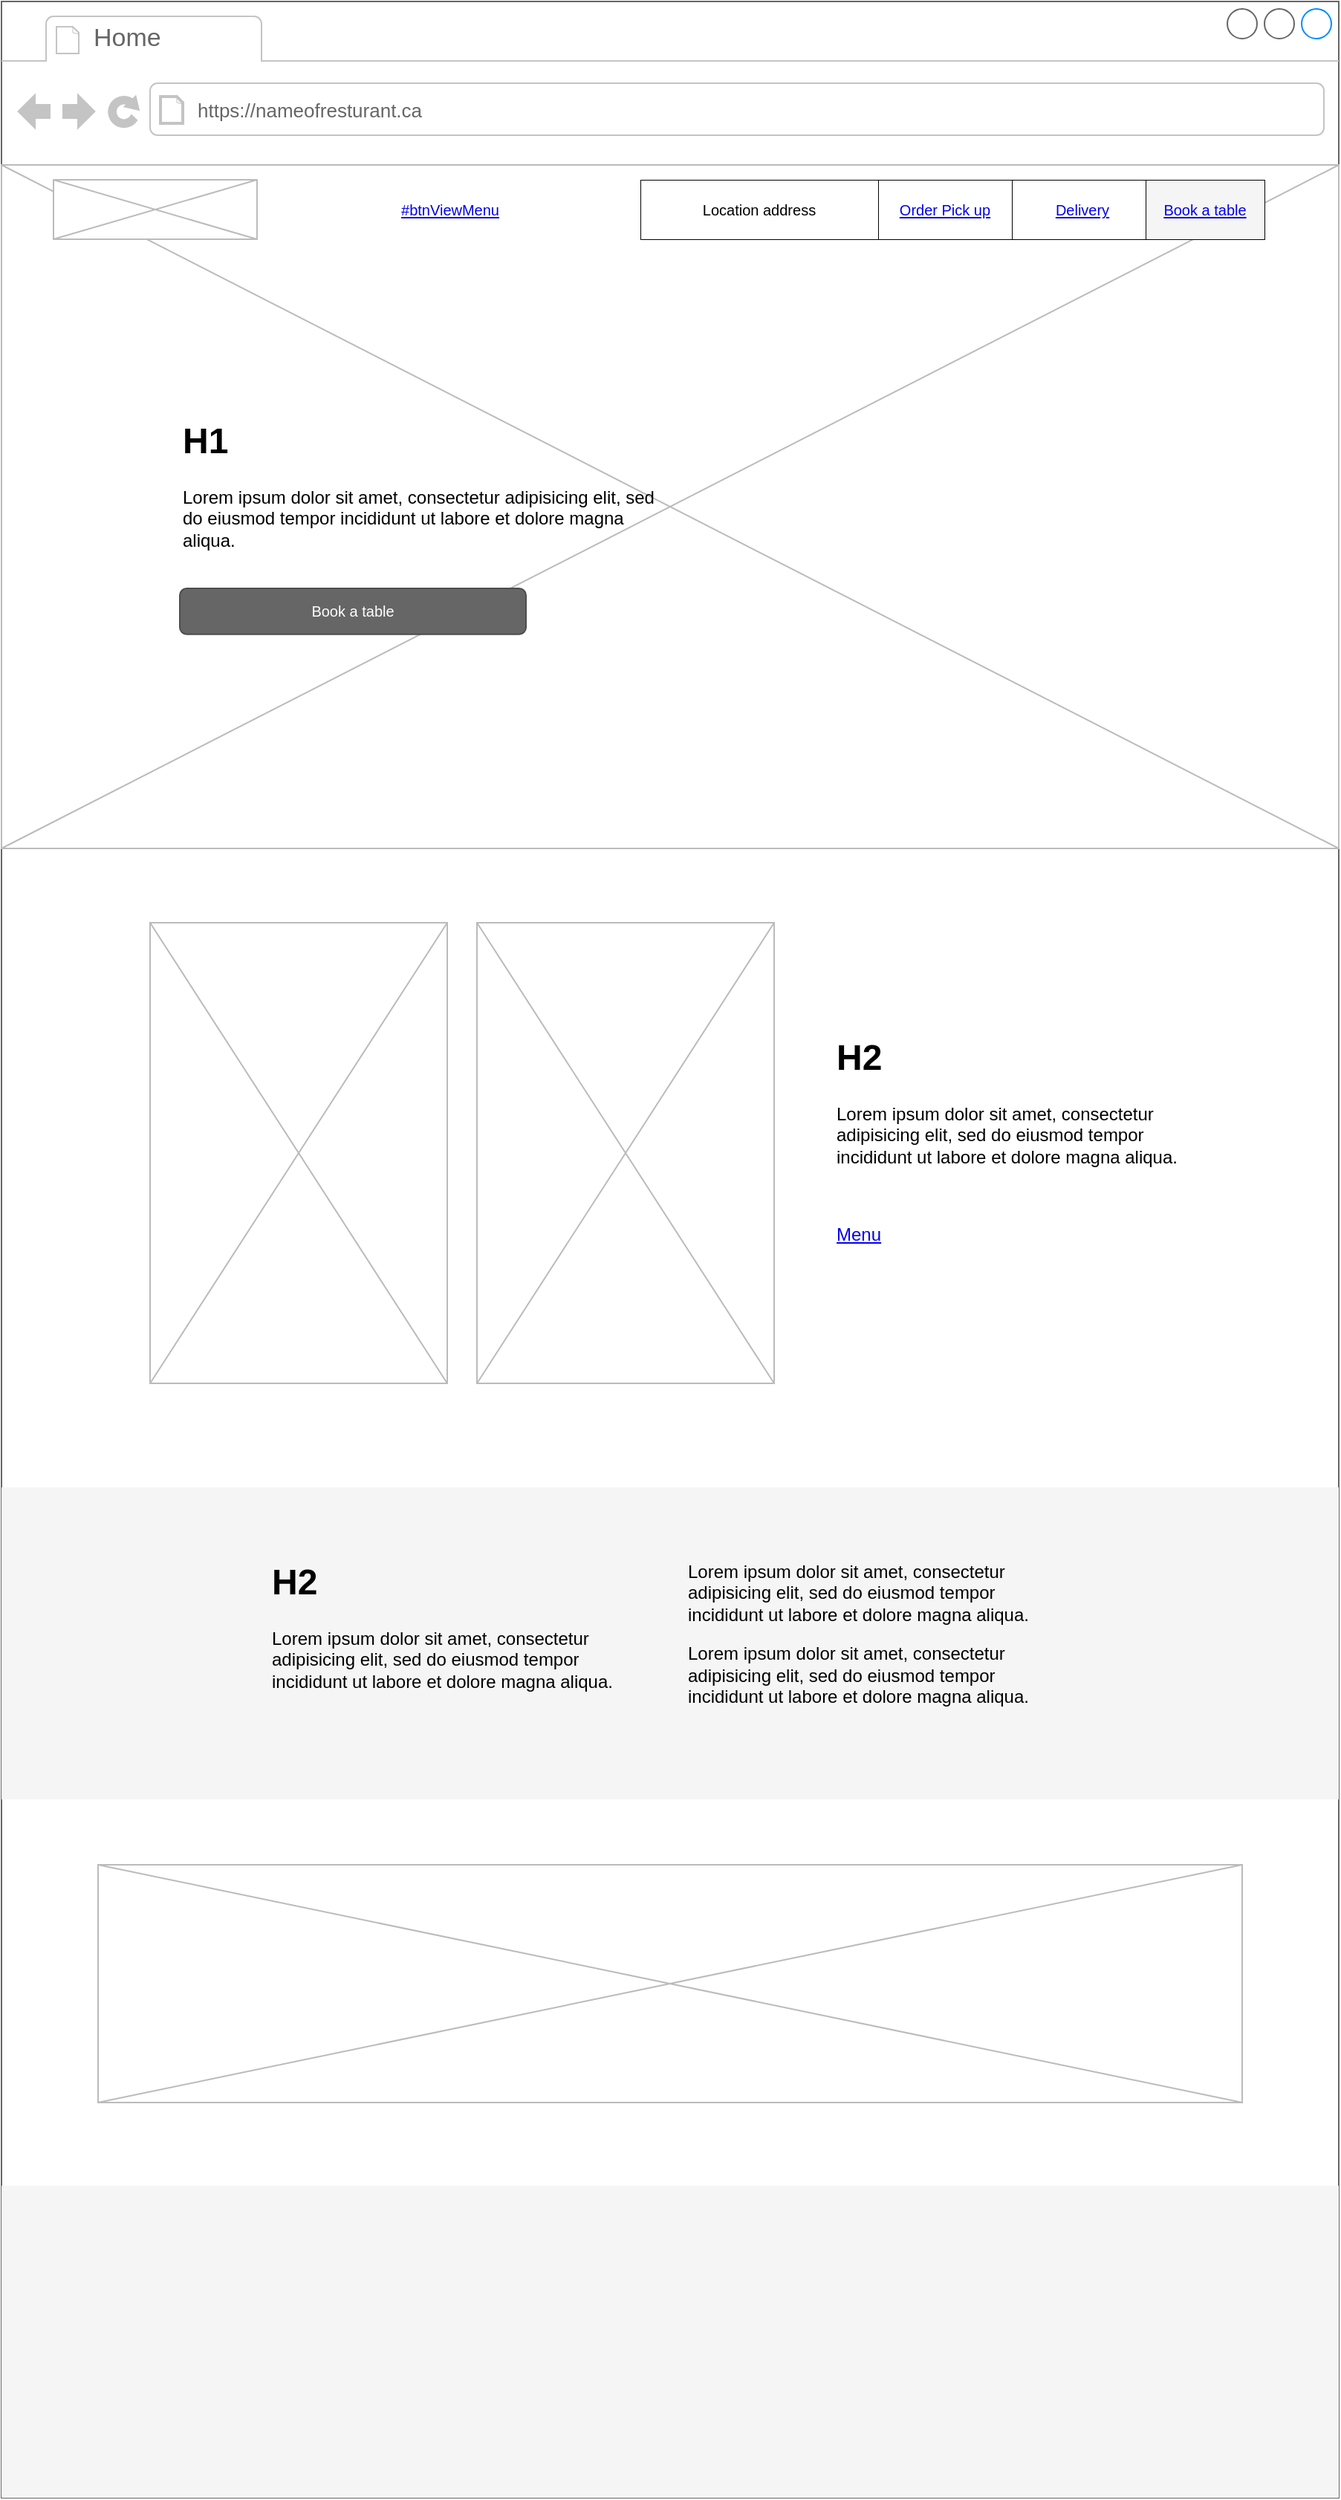 <mxfile pages="8">
    <diagram name="Homepage" id="2cc2dc42-3aac-f2a9-1cec-7a8b7cbee084">
        <mxGraphModel dx="2424" dy="2124" grid="1" gridSize="10" guides="1" tooltips="1" connect="1" arrows="1" fold="1" page="1" pageScale="1" pageWidth="900" pageHeight="140" background="none" math="0" shadow="0">
            <root>
                <mxCell id="0"/>
                <mxCell id="1" parent="0"/>
                <mxCell id="ydgiA7Zj8r0EELYLeMpO-1" value="" style="strokeWidth=1;shadow=0;dashed=0;align=center;html=1;shape=mxgraph.mockup.containers.browserWindow;rSize=0;strokeColor=#666666;strokeColor2=#008cff;strokeColor3=#c4c4c4;mainText=,;recursiveResize=0;" parent="1" vertex="1">
                    <mxGeometry x="50" y="-70" width="900" height="1680" as="geometry"/>
                </mxCell>
                <mxCell id="ydgiA7Zj8r0EELYLeMpO-2" value="Home" style="strokeWidth=1;shadow=0;dashed=0;align=center;html=1;shape=mxgraph.mockup.containers.anchor;fontSize=17;fontColor=#666666;align=left;whiteSpace=wrap;" parent="ydgiA7Zj8r0EELYLeMpO-1" vertex="1">
                    <mxGeometry x="60" y="12" width="110" height="26" as="geometry"/>
                </mxCell>
                <mxCell id="ydgiA7Zj8r0EELYLeMpO-3" value="&lt;font style=&quot;font-size: 13px;&quot;&gt;https://nameofresturant.ca&lt;/font&gt;" style="strokeWidth=1;shadow=0;dashed=0;align=center;html=1;shape=mxgraph.mockup.containers.anchor;rSize=0;fontSize=17;fontColor=#666666;align=left;" parent="ydgiA7Zj8r0EELYLeMpO-1" vertex="1">
                    <mxGeometry x="130" y="60" width="250" height="26" as="geometry"/>
                </mxCell>
                <mxCell id="0tMT-U9jC2Av7x5PuViJ-25" value="" style="dashed=0;shape=mxgraph.gmdl.image;strokeColor=#bbbbbb;fillColor=#ffffff;" parent="ydgiA7Zj8r0EELYLeMpO-1" vertex="1">
                    <mxGeometry y="110" width="900" height="460" as="geometry"/>
                </mxCell>
                <UserObject label="&lt;font style=&quot;font-size: 10px;&quot;&gt;#btnViewMenu&lt;/font&gt;" link="data:page/id,jKSVlLMPVBb6-cc41A_m" id="ydgiA7Zj8r0EELYLeMpO-11">
                    <mxCell style="text;html=1;strokeColor=none;fillColor=none;whiteSpace=wrap;align=center;verticalAlign=middle;fontColor=#0000EE;fontStyle=4;" parent="ydgiA7Zj8r0EELYLeMpO-1" vertex="1">
                        <mxGeometry x="272" y="120" width="60" height="40" as="geometry"/>
                    </mxCell>
                </UserObject>
                <mxCell id="ydgiA7Zj8r0EELYLeMpO-13" value="&lt;h1 style=&quot;margin-top: 0px;&quot;&gt;H1&lt;/h1&gt;&lt;p&gt;Lorem ipsum dolor sit amet, consectetur adipisicing elit, sed do eiusmod tempor incididunt ut labore et dolore magna aliqua.&lt;/p&gt;" style="text;html=1;whiteSpace=wrap;overflow=hidden;rounded=0;" parent="ydgiA7Zj8r0EELYLeMpO-1" vertex="1">
                    <mxGeometry x="120" y="275" width="330" height="120" as="geometry"/>
                </mxCell>
                <mxCell id="0tMT-U9jC2Av7x5PuViJ-26" value="" style="dashed=0;shape=mxgraph.gmdl.image;strokeColor=#bbbbbb;fillColor=#ffffff;" parent="ydgiA7Zj8r0EELYLeMpO-1" vertex="1">
                    <mxGeometry x="35" y="120" width="136.96" height="40" as="geometry"/>
                </mxCell>
                <mxCell id="0tMT-U9jC2Av7x5PuViJ-30" value="" style="rounded=0;whiteSpace=wrap;html=1;strokeWidth=0.5;" parent="ydgiA7Zj8r0EELYLeMpO-1" vertex="1">
                    <mxGeometry x="430" y="120" width="160" height="40" as="geometry"/>
                </mxCell>
                <mxCell id="0tMT-U9jC2Av7x5PuViJ-31" value="" style="rounded=0;whiteSpace=wrap;html=1;strokeWidth=0.5;" parent="ydgiA7Zj8r0EELYLeMpO-1" vertex="1">
                    <mxGeometry x="590" y="120" width="90" height="40" as="geometry"/>
                </mxCell>
                <mxCell id="0tMT-U9jC2Av7x5PuViJ-32" value="" style="rounded=0;whiteSpace=wrap;html=1;strokeWidth=0.5;" parent="ydgiA7Zj8r0EELYLeMpO-1" vertex="1">
                    <mxGeometry x="680" y="120" width="90" height="40" as="geometry"/>
                </mxCell>
                <mxCell id="0tMT-U9jC2Av7x5PuViJ-33" value="" style="rounded=0;whiteSpace=wrap;html=1;fillColor=#f5f5f5;fontColor=#333333;strokeColor=default;strokeWidth=0.5;" parent="ydgiA7Zj8r0EELYLeMpO-1" vertex="1">
                    <mxGeometry x="770" y="120" width="80" height="40" as="geometry"/>
                </mxCell>
                <mxCell id="0tMT-U9jC2Av7x5PuViJ-34" value="&lt;font style=&quot;font-size: 10px;&quot;&gt;Location address&lt;/font&gt;" style="text;html=1;align=center;verticalAlign=middle;whiteSpace=wrap;rounded=0;" parent="ydgiA7Zj8r0EELYLeMpO-1" vertex="1">
                    <mxGeometry x="430" y="125" width="160" height="30" as="geometry"/>
                </mxCell>
                <mxCell id="0tMT-U9jC2Av7x5PuViJ-39" value="" style="dashed=0;shape=mxgraph.gmdl.image;strokeColor=#bbbbbb;fillColor=#ffffff;" parent="ydgiA7Zj8r0EELYLeMpO-1" vertex="1">
                    <mxGeometry x="100" y="620" width="200" height="310" as="geometry"/>
                </mxCell>
                <mxCell id="0tMT-U9jC2Av7x5PuViJ-40" value="" style="dashed=0;shape=mxgraph.gmdl.image;strokeColor=#bbbbbb;fillColor=#ffffff;" parent="ydgiA7Zj8r0EELYLeMpO-1" vertex="1">
                    <mxGeometry x="320" y="620" width="200" height="310" as="geometry"/>
                </mxCell>
                <UserObject label="&lt;font style=&quot;font-size: 10px;&quot;&gt;Book a table&lt;/font&gt;" link="data:page/id,jKSVlLMPVBb6-cc41A_m" id="0tMT-U9jC2Av7x5PuViJ-42">
                    <mxCell style="text;html=1;strokeColor=none;fillColor=none;whiteSpace=wrap;align=center;verticalAlign=middle;fontColor=#0000EE;fontStyle=4;" parent="ydgiA7Zj8r0EELYLeMpO-1" vertex="1">
                        <mxGeometry x="780" y="120" width="60" height="40" as="geometry"/>
                    </mxCell>
                </UserObject>
                <UserObject label="&lt;font style=&quot;font-size: 10px;&quot;&gt;Delivery&lt;/font&gt;" link="data:page/id,Hp_O7tmIWoUzkqD5T87H" id="yzNaPOegCFeJsoxXB1-J-1">
                    <mxCell style="text;html=1;strokeColor=none;fillColor=none;whiteSpace=wrap;align=center;verticalAlign=middle;fontColor=#0000EE;fontStyle=4;" parent="ydgiA7Zj8r0EELYLeMpO-1" vertex="1">
                        <mxGeometry x="695" y="120" width="65" height="40" as="geometry"/>
                    </mxCell>
                </UserObject>
                <UserObject label="&lt;font style=&quot;font-size: 10px;&quot;&gt;Order Pick up&lt;/font&gt;" link="data:page/id,Hp_O7tmIWoUzkqD5T87H" id="yzNaPOegCFeJsoxXB1-J-2">
                    <mxCell style="text;html=1;strokeColor=none;fillColor=none;whiteSpace=wrap;align=center;verticalAlign=middle;fontColor=#0000EE;fontStyle=4;" parent="ydgiA7Zj8r0EELYLeMpO-1" vertex="1">
                        <mxGeometry x="590" y="120" width="90" height="40" as="geometry"/>
                    </mxCell>
                </UserObject>
                <mxCell id="NTZnMZZgXNktdN8O1_8c-1" value="&lt;h1 style=&quot;margin-top: 0px;&quot;&gt;H2&lt;/h1&gt;&lt;p&gt;Lorem ipsum dolor sit amet, consectetur adipisicing elit, sed do eiusmod tempor incididunt ut labore et dolore magna aliqua.&lt;/p&gt;" style="text;html=1;whiteSpace=wrap;overflow=hidden;rounded=0;" parent="ydgiA7Zj8r0EELYLeMpO-1" vertex="1">
                    <mxGeometry x="560" y="690" width="260" height="120" as="geometry"/>
                </mxCell>
                <UserObject label="Menu" link="data:page/id,jKSVlLMPVBb6-cc41A_m" id="NTZnMZZgXNktdN8O1_8c-2">
                    <mxCell style="text;html=1;strokeColor=none;fillColor=none;whiteSpace=wrap;align=left;verticalAlign=middle;fontColor=#0000EE;fontStyle=4;" parent="ydgiA7Zj8r0EELYLeMpO-1" vertex="1">
                        <mxGeometry x="560" y="810" width="120" height="40" as="geometry"/>
                    </mxCell>
                </UserObject>
                <mxCell id="NTZnMZZgXNktdN8O1_8c-3" value="" style="rounded=0;whiteSpace=wrap;html=1;fillColor=#f5f5f5;fontColor=#333333;strokeColor=none;" parent="ydgiA7Zj8r0EELYLeMpO-1" vertex="1">
                    <mxGeometry y="1000" width="900" height="210" as="geometry"/>
                </mxCell>
                <mxCell id="NTZnMZZgXNktdN8O1_8c-4" value="&lt;h1 style=&quot;margin-top: 0px;&quot;&gt;H2&lt;/h1&gt;&lt;p&gt;Lorem ipsum dolor sit amet, consectetur adipisicing elit, sed do eiusmod tempor incididunt ut labore et dolore magna aliqua.&lt;/p&gt;" style="text;html=1;whiteSpace=wrap;overflow=hidden;rounded=0;" parent="ydgiA7Zj8r0EELYLeMpO-1" vertex="1">
                    <mxGeometry x="180" y="1042.5" width="260" height="120" as="geometry"/>
                </mxCell>
                <mxCell id="NTZnMZZgXNktdN8O1_8c-5" value="&lt;p style=&quot;margin-top: 0px;&quot;&gt;&lt;span style=&quot;background-color: transparent; color: light-dark(rgb(0, 0, 0), rgb(255, 255, 255)); font-size: 12px; font-weight: normal;&quot;&gt;Lorem ipsum dolor sit amet, consectetur adipisicing elit, sed do eiusmod tempor incididunt ut labore et dolore magna aliqua.&lt;/span&gt;&lt;/p&gt;&lt;p style=&quot;margin-top: 0px;&quot;&gt;Lorem ipsum dolor sit amet, consectetur adipisicing elit, sed do eiusmod tempor incididunt ut labore et dolore magna aliqua.&lt;/p&gt;" style="text;html=1;whiteSpace=wrap;overflow=hidden;rounded=0;" parent="ydgiA7Zj8r0EELYLeMpO-1" vertex="1">
                    <mxGeometry x="460" y="1042.5" width="260" height="120" as="geometry"/>
                </mxCell>
                <mxCell id="PnOxdfc2a-9kQyl8iv3c-1" value="Book a table" style="rounded=1;html=1;shadow=0;dashed=0;whiteSpace=wrap;fontSize=10;fillColor=#666666;align=center;strokeColor=#4D4D4D;fontColor=#ffffff;" parent="ydgiA7Zj8r0EELYLeMpO-1" vertex="1">
                    <mxGeometry x="120" y="395" width="233" height="30.88" as="geometry"/>
                </mxCell>
                <mxCell id="q3DYrR16qj7YVzsn-CaK-1" value="" style="dashed=0;shape=mxgraph.gmdl.image;strokeColor=#bbbbbb;fillColor=#ffffff;" parent="ydgiA7Zj8r0EELYLeMpO-1" vertex="1">
                    <mxGeometry x="65" y="1254" width="770" height="160" as="geometry"/>
                </mxCell>
                <mxCell id="3KULOtJo77Ec9954zJuL-1" value="" style="rounded=0;whiteSpace=wrap;html=1;fillColor=#f5f5f5;fontColor=#333333;strokeColor=none;" parent="ydgiA7Zj8r0EELYLeMpO-1" vertex="1">
                    <mxGeometry y="1470" width="900" height="210" as="geometry"/>
                </mxCell>
            </root>
        </mxGraphModel>
    </diagram>
    <diagram id="jKSVlLMPVBb6-cc41A_m" name="MenuPage">
        <mxGraphModel dx="965" dy="1526" grid="1" gridSize="10" guides="1" tooltips="1" connect="1" arrows="1" fold="1" page="1" pageScale="1" pageWidth="900" pageHeight="120" math="0" shadow="0">
            <root>
                <mxCell id="0"/>
                <mxCell id="1" parent="0"/>
                <mxCell id="xDpr9jIdxvUjAxg7ZtNn-1" value="" style="strokeWidth=1;shadow=0;dashed=0;align=center;html=1;shape=mxgraph.mockup.containers.browserWindow;rSize=0;strokeColor=#666666;strokeColor2=#008cff;strokeColor3=#c4c4c4;mainText=,;recursiveResize=0;" parent="1" vertex="1">
                    <mxGeometry x="960" y="40" width="900" height="1330" as="geometry"/>
                </mxCell>
                <mxCell id="xDpr9jIdxvUjAxg7ZtNn-26" value="" style="rounded=0;whiteSpace=wrap;html=1;fillColor=#f5f5f5;fontColor=#333333;strokeColor=none;" parent="xDpr9jIdxvUjAxg7ZtNn-1" vertex="1">
                    <mxGeometry y="190" width="900" height="170" as="geometry"/>
                </mxCell>
                <mxCell id="xDpr9jIdxvUjAxg7ZtNn-2" value="Menu Page" style="strokeWidth=1;shadow=0;dashed=0;align=center;html=1;shape=mxgraph.mockup.containers.anchor;fontSize=17;fontColor=#666666;align=left;whiteSpace=wrap;" parent="xDpr9jIdxvUjAxg7ZtNn-1" vertex="1">
                    <mxGeometry x="60" y="12" width="110" height="26" as="geometry"/>
                </mxCell>
                <mxCell id="xDpr9jIdxvUjAxg7ZtNn-3" value="&lt;font style=&quot;font-size: 13px;&quot;&gt;https://nameofresturant.ca&lt;/font&gt;" style="strokeWidth=1;shadow=0;dashed=0;align=center;html=1;shape=mxgraph.mockup.containers.anchor;rSize=0;fontSize=17;fontColor=#666666;align=left;" parent="xDpr9jIdxvUjAxg7ZtNn-1" vertex="1">
                    <mxGeometry x="130" y="60" width="250" height="26" as="geometry"/>
                </mxCell>
                <UserObject label="&lt;font style=&quot;font-size: 10px;&quot;&gt;#btnViewMenu&lt;/font&gt;" link="data:page/id,jKSVlLMPVBb6-cc41A_m" id="xDpr9jIdxvUjAxg7ZtNn-5">
                    <mxCell style="text;html=1;strokeColor=none;fillColor=none;whiteSpace=wrap;align=center;verticalAlign=middle;fontColor=#0000EE;fontStyle=4;" parent="xDpr9jIdxvUjAxg7ZtNn-1" vertex="1">
                        <mxGeometry x="272" y="126" width="60" height="40" as="geometry"/>
                    </mxCell>
                </UserObject>
                <mxCell id="xDpr9jIdxvUjAxg7ZtNn-7" value="" style="dashed=0;shape=mxgraph.gmdl.image;strokeColor=#bbbbbb;fillColor=#ffffff;" parent="xDpr9jIdxvUjAxg7ZtNn-1" vertex="1">
                    <mxGeometry x="35" y="126" width="136.96" height="40" as="geometry"/>
                </mxCell>
                <mxCell id="xDpr9jIdxvUjAxg7ZtNn-8" value="" style="rounded=0;whiteSpace=wrap;html=1;strokeWidth=0.5;" parent="xDpr9jIdxvUjAxg7ZtNn-1" vertex="1">
                    <mxGeometry x="430" y="126" width="160" height="40" as="geometry"/>
                </mxCell>
                <mxCell id="xDpr9jIdxvUjAxg7ZtNn-9" value="" style="rounded=0;whiteSpace=wrap;html=1;strokeWidth=0.5;" parent="xDpr9jIdxvUjAxg7ZtNn-1" vertex="1">
                    <mxGeometry x="590" y="126" width="90" height="40" as="geometry"/>
                </mxCell>
                <mxCell id="xDpr9jIdxvUjAxg7ZtNn-10" value="" style="rounded=0;whiteSpace=wrap;html=1;strokeWidth=0.5;" parent="xDpr9jIdxvUjAxg7ZtNn-1" vertex="1">
                    <mxGeometry x="680" y="126" width="90" height="40" as="geometry"/>
                </mxCell>
                <mxCell id="xDpr9jIdxvUjAxg7ZtNn-11" value="" style="rounded=0;whiteSpace=wrap;html=1;fillColor=#f5f5f5;fontColor=#333333;strokeColor=default;strokeWidth=0.5;" parent="xDpr9jIdxvUjAxg7ZtNn-1" vertex="1">
                    <mxGeometry x="770" y="126" width="80" height="40" as="geometry"/>
                </mxCell>
                <mxCell id="xDpr9jIdxvUjAxg7ZtNn-12" value="&lt;font style=&quot;font-size: 10px;&quot;&gt;Location address&lt;/font&gt;" style="text;html=1;align=center;verticalAlign=middle;whiteSpace=wrap;rounded=0;" parent="xDpr9jIdxvUjAxg7ZtNn-1" vertex="1">
                    <mxGeometry x="430" y="131" width="160" height="30" as="geometry"/>
                </mxCell>
                <UserObject label="&lt;font style=&quot;font-size: 10px;&quot;&gt;Book a table&lt;/font&gt;" link="data:page/id,jKSVlLMPVBb6-cc41A_m" id="xDpr9jIdxvUjAxg7ZtNn-15">
                    <mxCell style="text;html=1;strokeColor=none;fillColor=none;whiteSpace=wrap;align=center;verticalAlign=middle;fontColor=#0000EE;fontStyle=4;" parent="xDpr9jIdxvUjAxg7ZtNn-1" vertex="1">
                        <mxGeometry x="780" y="126" width="60" height="40" as="geometry"/>
                    </mxCell>
                </UserObject>
                <UserObject label="&lt;font style=&quot;font-size: 10px;&quot;&gt;Delivery&lt;/font&gt;" link="data:page/id,Hp_O7tmIWoUzkqD5T87H" id="xDpr9jIdxvUjAxg7ZtNn-16">
                    <mxCell style="text;html=1;strokeColor=none;fillColor=none;whiteSpace=wrap;align=center;verticalAlign=middle;fontColor=#0000EE;fontStyle=4;" parent="xDpr9jIdxvUjAxg7ZtNn-1" vertex="1">
                        <mxGeometry x="695" y="126" width="65" height="40" as="geometry"/>
                    </mxCell>
                </UserObject>
                <UserObject label="&lt;font style=&quot;font-size: 10px;&quot;&gt;Order Pick up&lt;/font&gt;" link="data:page/id,Hp_O7tmIWoUzkqD5T87H" id="xDpr9jIdxvUjAxg7ZtNn-17">
                    <mxCell style="text;html=1;strokeColor=none;fillColor=none;whiteSpace=wrap;align=center;verticalAlign=middle;fontColor=#0000EE;fontStyle=4;" parent="xDpr9jIdxvUjAxg7ZtNn-1" vertex="1">
                        <mxGeometry x="590" y="126" width="90" height="40" as="geometry"/>
                    </mxCell>
                </UserObject>
                <mxCell id="CcPWfQoa9Kg81l5FphIk-65" value="&lt;h1 style=&quot;margin-top: 0px;&quot;&gt;&lt;font&gt;Restaurant Location Address&amp;nbsp;&lt;/font&gt;&lt;/h1&gt;" style="text;html=1;whiteSpace=wrap;overflow=hidden;rounded=0;align=center;fontSize=16;" parent="xDpr9jIdxvUjAxg7ZtNn-1" vertex="1">
                    <mxGeometry x="207.5" y="248" width="485" height="40" as="geometry"/>
                </mxCell>
                <mxCell id="xDpr9jIdxvUjAxg7ZtNn-142" value="" style="shape=table;startSize=0;container=1;collapsible=0;childLayout=tableLayout;fontSize=11;fillColor=none;strokeColor=none;" parent="xDpr9jIdxvUjAxg7ZtNn-1" vertex="1">
                    <mxGeometry x="50" y="430" width="120" height="440" as="geometry"/>
                </mxCell>
                <mxCell id="xDpr9jIdxvUjAxg7ZtNn-151" style="shape=tableRow;horizontal=0;startSize=0;swimlaneHead=0;swimlaneBody=0;strokeColor=inherit;top=0;left=0;bottom=0;right=0;collapsible=0;dropTarget=0;fillColor=none;points=[[0,0.5],[1,0.5]];portConstraint=eastwest;fontSize=16;" parent="xDpr9jIdxvUjAxg7ZtNn-142" vertex="1">
                    <mxGeometry width="120" height="33" as="geometry"/>
                </mxCell>
                <mxCell id="xDpr9jIdxvUjAxg7ZtNn-152" value="Salads + Soup" style="shape=partialRectangle;html=1;whiteSpace=wrap;connectable=0;strokeColor=inherit;overflow=hidden;fillColor=none;top=0;left=0;bottom=0;right=0;pointerEvents=1;fontSize=12;align=left;spacingLeft=5;" parent="xDpr9jIdxvUjAxg7ZtNn-151" vertex="1">
                    <mxGeometry width="120" height="33" as="geometry">
                        <mxRectangle width="120" height="33" as="alternateBounds"/>
                    </mxGeometry>
                </mxCell>
                <mxCell id="xDpr9jIdxvUjAxg7ZtNn-143" value="" style="shape=tableRow;horizontal=0;startSize=0;swimlaneHead=0;swimlaneBody=0;strokeColor=inherit;top=0;left=0;bottom=0;right=0;collapsible=0;dropTarget=0;fillColor=none;points=[[0,0.5],[1,0.5]];portConstraint=eastwest;fontSize=16;" parent="xDpr9jIdxvUjAxg7ZtNn-142" vertex="1">
                    <mxGeometry y="33" width="120" height="37" as="geometry"/>
                </mxCell>
                <mxCell id="xDpr9jIdxvUjAxg7ZtNn-144" value="Mains" style="shape=partialRectangle;html=1;whiteSpace=wrap;connectable=0;strokeColor=inherit;overflow=hidden;fillColor=none;top=0;left=0;bottom=0;right=0;pointerEvents=1;fontSize=12;align=left;spacingLeft=5;" parent="xDpr9jIdxvUjAxg7ZtNn-143" vertex="1">
                    <mxGeometry width="120" height="37" as="geometry">
                        <mxRectangle width="120" height="37" as="alternateBounds"/>
                    </mxGeometry>
                </mxCell>
                <mxCell id="xDpr9jIdxvUjAxg7ZtNn-145" value="" style="shape=tableRow;horizontal=0;startSize=0;swimlaneHead=0;swimlaneBody=0;strokeColor=inherit;top=0;left=0;bottom=0;right=0;collapsible=0;dropTarget=0;fillColor=none;points=[[0,0.5],[1,0.5]];portConstraint=eastwest;fontSize=16;" parent="xDpr9jIdxvUjAxg7ZtNn-142" vertex="1">
                    <mxGeometry y="70" width="120" height="33" as="geometry"/>
                </mxCell>
                <mxCell id="xDpr9jIdxvUjAxg7ZtNn-146" value="Desserts" style="shape=partialRectangle;html=1;whiteSpace=wrap;connectable=0;strokeColor=inherit;overflow=hidden;fillColor=none;top=0;left=0;bottom=0;right=0;pointerEvents=1;fontSize=12;align=left;spacingLeft=5;" parent="xDpr9jIdxvUjAxg7ZtNn-145" vertex="1">
                    <mxGeometry width="120" height="33" as="geometry">
                        <mxRectangle width="120" height="33" as="alternateBounds"/>
                    </mxGeometry>
                </mxCell>
                <mxCell id="xDpr9jIdxvUjAxg7ZtNn-147" value="" style="shape=tableRow;horizontal=0;startSize=0;swimlaneHead=0;swimlaneBody=0;strokeColor=inherit;top=0;left=0;bottom=0;right=0;collapsible=0;dropTarget=0;fillColor=none;points=[[0,0.5],[1,0.5]];portConstraint=eastwest;fontSize=16;" parent="xDpr9jIdxvUjAxg7ZtNn-142" vertex="1">
                    <mxGeometry y="103" width="120" height="33" as="geometry"/>
                </mxCell>
                <mxCell id="xDpr9jIdxvUjAxg7ZtNn-148" value="Brunch" style="shape=partialRectangle;html=1;whiteSpace=wrap;connectable=0;strokeColor=inherit;overflow=hidden;fillColor=none;top=0;left=0;bottom=0;right=0;pointerEvents=1;fontSize=12;align=left;spacingLeft=5;" parent="xDpr9jIdxvUjAxg7ZtNn-147" vertex="1">
                    <mxGeometry width="120" height="33" as="geometry">
                        <mxRectangle width="120" height="33" as="alternateBounds"/>
                    </mxGeometry>
                </mxCell>
                <mxCell id="xDpr9jIdxvUjAxg7ZtNn-149" style="shape=tableRow;horizontal=0;startSize=0;swimlaneHead=0;swimlaneBody=0;strokeColor=inherit;top=0;left=0;bottom=0;right=0;collapsible=0;dropTarget=0;fillColor=none;points=[[0,0.5],[1,0.5]];portConstraint=eastwest;fontSize=16;" parent="xDpr9jIdxvUjAxg7ZtNn-142" vertex="1">
                    <mxGeometry y="136" width="120" height="38" as="geometry"/>
                </mxCell>
                <mxCell id="xDpr9jIdxvUjAxg7ZtNn-150" value="Cocktails" style="shape=partialRectangle;html=1;whiteSpace=wrap;connectable=0;strokeColor=inherit;overflow=hidden;fillColor=none;top=0;left=0;bottom=0;right=0;pointerEvents=1;fontSize=12;align=left;spacingLeft=5;" parent="xDpr9jIdxvUjAxg7ZtNn-149" vertex="1">
                    <mxGeometry width="120" height="38" as="geometry">
                        <mxRectangle width="120" height="38" as="alternateBounds"/>
                    </mxGeometry>
                </mxCell>
                <mxCell id="xDpr9jIdxvUjAxg7ZtNn-157" style="shape=tableRow;horizontal=0;startSize=0;swimlaneHead=0;swimlaneBody=0;strokeColor=inherit;top=0;left=0;bottom=0;right=0;collapsible=0;dropTarget=0;fillColor=none;points=[[0,0.5],[1,0.5]];portConstraint=eastwest;fontSize=16;" parent="xDpr9jIdxvUjAxg7ZtNn-142" vertex="1">
                    <mxGeometry y="174" width="120" height="38" as="geometry"/>
                </mxCell>
                <mxCell id="xDpr9jIdxvUjAxg7ZtNn-158" value="Wine" style="shape=partialRectangle;html=1;whiteSpace=wrap;connectable=0;strokeColor=inherit;overflow=hidden;fillColor=none;top=0;left=0;bottom=0;right=0;pointerEvents=1;fontSize=12;align=left;spacingLeft=5;" parent="xDpr9jIdxvUjAxg7ZtNn-157" vertex="1">
                    <mxGeometry width="120" height="38" as="geometry">
                        <mxRectangle width="120" height="38" as="alternateBounds"/>
                    </mxGeometry>
                </mxCell>
                <mxCell id="xDpr9jIdxvUjAxg7ZtNn-155" style="shape=tableRow;horizontal=0;startSize=0;swimlaneHead=0;swimlaneBody=0;strokeColor=inherit;top=0;left=0;bottom=0;right=0;collapsible=0;dropTarget=0;fillColor=none;points=[[0,0.5],[1,0.5]];portConstraint=eastwest;fontSize=16;" parent="xDpr9jIdxvUjAxg7ZtNn-142" vertex="1">
                    <mxGeometry y="212" width="120" height="38" as="geometry"/>
                </mxCell>
                <mxCell id="xDpr9jIdxvUjAxg7ZtNn-156" value="Beer" style="shape=partialRectangle;html=1;whiteSpace=wrap;connectable=0;strokeColor=inherit;overflow=hidden;fillColor=none;top=0;left=0;bottom=0;right=0;pointerEvents=1;fontSize=12;align=left;spacingLeft=5;" parent="xDpr9jIdxvUjAxg7ZtNn-155" vertex="1">
                    <mxGeometry width="120" height="38" as="geometry">
                        <mxRectangle width="120" height="38" as="alternateBounds"/>
                    </mxGeometry>
                </mxCell>
                <mxCell id="xDpr9jIdxvUjAxg7ZtNn-153" style="shape=tableRow;horizontal=0;startSize=0;swimlaneHead=0;swimlaneBody=0;strokeColor=inherit;top=0;left=0;bottom=0;right=0;collapsible=0;dropTarget=0;fillColor=none;points=[[0,0.5],[1,0.5]];portConstraint=eastwest;fontSize=16;" parent="xDpr9jIdxvUjAxg7ZtNn-142" vertex="1">
                    <mxGeometry y="250" width="120" height="38" as="geometry"/>
                </mxCell>
                <mxCell id="xDpr9jIdxvUjAxg7ZtNn-154" value="Happy Hour" style="shape=partialRectangle;html=1;whiteSpace=wrap;connectable=0;strokeColor=inherit;overflow=hidden;fillColor=none;top=0;left=0;bottom=0;right=0;pointerEvents=1;fontSize=12;align=left;spacingLeft=5;" parent="xDpr9jIdxvUjAxg7ZtNn-153" vertex="1">
                    <mxGeometry width="120" height="38" as="geometry">
                        <mxRectangle width="120" height="38" as="alternateBounds"/>
                    </mxGeometry>
                </mxCell>
                <mxCell id="xDpr9jIdxvUjAxg7ZtNn-165" style="shape=tableRow;horizontal=0;startSize=0;swimlaneHead=0;swimlaneBody=0;strokeColor=inherit;top=0;left=0;bottom=0;right=0;collapsible=0;dropTarget=0;fillColor=none;points=[[0,0.5],[1,0.5]];portConstraint=eastwest;fontSize=16;" parent="xDpr9jIdxvUjAxg7ZtNn-142" vertex="1">
                    <mxGeometry y="288" width="120" height="38" as="geometry"/>
                </mxCell>
                <mxCell id="xDpr9jIdxvUjAxg7ZtNn-166" style="shape=partialRectangle;html=1;whiteSpace=wrap;connectable=0;strokeColor=inherit;overflow=hidden;fillColor=none;top=0;left=0;bottom=0;right=0;pointerEvents=1;fontSize=12;align=left;spacingLeft=5;" parent="xDpr9jIdxvUjAxg7ZtNn-165" vertex="1">
                    <mxGeometry width="120" height="38" as="geometry">
                        <mxRectangle width="120" height="38" as="alternateBounds"/>
                    </mxGeometry>
                </mxCell>
                <mxCell id="xDpr9jIdxvUjAxg7ZtNn-159" style="shape=tableRow;horizontal=0;startSize=0;swimlaneHead=0;swimlaneBody=0;strokeColor=inherit;top=0;left=0;bottom=0;right=0;collapsible=0;dropTarget=0;fillColor=none;points=[[0,0.5],[1,0.5]];portConstraint=eastwest;fontSize=16;" parent="xDpr9jIdxvUjAxg7ZtNn-142" vertex="1">
                    <mxGeometry y="326" width="120" height="38" as="geometry"/>
                </mxCell>
                <mxCell id="xDpr9jIdxvUjAxg7ZtNn-160" value="Filter" style="shape=partialRectangle;html=1;whiteSpace=wrap;connectable=0;strokeColor=inherit;overflow=hidden;fillColor=none;top=0;left=0;bottom=0;right=0;pointerEvents=1;fontSize=12;align=left;spacingLeft=5;" parent="xDpr9jIdxvUjAxg7ZtNn-159" vertex="1">
                    <mxGeometry width="120" height="38" as="geometry">
                        <mxRectangle width="120" height="38" as="alternateBounds"/>
                    </mxGeometry>
                </mxCell>
                <mxCell id="xDpr9jIdxvUjAxg7ZtNn-163" style="shape=tableRow;horizontal=0;startSize=0;swimlaneHead=0;swimlaneBody=0;strokeColor=inherit;top=0;left=0;bottom=0;right=0;collapsible=0;dropTarget=0;fillColor=none;points=[[0,0.5],[1,0.5]];portConstraint=eastwest;fontSize=16;" parent="xDpr9jIdxvUjAxg7ZtNn-142" vertex="1">
                    <mxGeometry y="364" width="120" height="38" as="geometry"/>
                </mxCell>
                <mxCell id="xDpr9jIdxvUjAxg7ZtNn-164" value="Gluten Free" style="shape=partialRectangle;html=1;whiteSpace=wrap;connectable=0;strokeColor=inherit;overflow=hidden;fillColor=none;top=0;left=0;bottom=0;right=0;pointerEvents=1;fontSize=12;align=left;spacingLeft=5;" parent="xDpr9jIdxvUjAxg7ZtNn-163" vertex="1">
                    <mxGeometry width="120" height="38" as="geometry">
                        <mxRectangle width="120" height="38" as="alternateBounds"/>
                    </mxGeometry>
                </mxCell>
                <mxCell id="xDpr9jIdxvUjAxg7ZtNn-161" style="shape=tableRow;horizontal=0;startSize=0;swimlaneHead=0;swimlaneBody=0;strokeColor=inherit;top=0;left=0;bottom=0;right=0;collapsible=0;dropTarget=0;fillColor=none;points=[[0,0.5],[1,0.5]];portConstraint=eastwest;fontSize=16;" parent="xDpr9jIdxvUjAxg7ZtNn-142" vertex="1">
                    <mxGeometry y="402" width="120" height="38" as="geometry"/>
                </mxCell>
                <mxCell id="xDpr9jIdxvUjAxg7ZtNn-162" value="&lt;meta charset=&quot;utf-8&quot;&gt;&lt;span style=&quot;color: rgb(0, 0, 0); font-family: Helvetica; font-size: 12px; font-style: normal; font-variant-ligatures: normal; font-variant-caps: normal; font-weight: 400; letter-spacing: normal; orphans: 2; text-align: left; text-indent: 0px; text-transform: none; widows: 2; word-spacing: 0px; -webkit-text-stroke-width: 0px; white-space: normal; background-color: rgb(236, 236, 236); text-decoration-thickness: initial; text-decoration-style: initial; text-decoration-color: initial; display: inline !important; float: none;&quot;&gt;Vegetarian&lt;/span&gt;" style="shape=partialRectangle;html=1;whiteSpace=wrap;connectable=0;strokeColor=inherit;overflow=hidden;fillColor=none;top=0;left=0;bottom=0;right=0;pointerEvents=1;fontSize=12;align=left;spacingLeft=5;" parent="xDpr9jIdxvUjAxg7ZtNn-161" vertex="1">
                    <mxGeometry width="120" height="38" as="geometry">
                        <mxRectangle width="120" height="38" as="alternateBounds"/>
                    </mxGeometry>
                </mxCell>
                <mxCell id="xDpr9jIdxvUjAxg7ZtNn-183" value="" style="group" parent="xDpr9jIdxvUjAxg7ZtNn-1" vertex="1" connectable="0">
                    <mxGeometry x="209.997" y="420" width="655.97" height="140.414" as="geometry"/>
                </mxCell>
                <mxCell id="xDpr9jIdxvUjAxg7ZtNn-82" value="" style="group" parent="xDpr9jIdxvUjAxg7ZtNn-183" vertex="1" connectable="0">
                    <mxGeometry x="18.53" y="50.414" width="299.06" height="90" as="geometry"/>
                </mxCell>
                <mxCell id="xDpr9jIdxvUjAxg7ZtNn-173" value="" style="group" parent="xDpr9jIdxvUjAxg7ZtNn-82" vertex="1" connectable="0">
                    <mxGeometry x="-20" width="319.06" height="90" as="geometry"/>
                </mxCell>
                <mxCell id="xDpr9jIdxvUjAxg7ZtNn-174" value="" style="group" parent="xDpr9jIdxvUjAxg7ZtNn-173" vertex="1" connectable="0">
                    <mxGeometry width="319.06" height="90" as="geometry"/>
                </mxCell>
                <mxCell id="xDpr9jIdxvUjAxg7ZtNn-83" value="" style="rounded=0;whiteSpace=wrap;html=1;strokeWidth=0.5;" parent="xDpr9jIdxvUjAxg7ZtNn-174" vertex="1">
                    <mxGeometry y="4.85" width="319.06" height="85.15" as="geometry"/>
                </mxCell>
                <mxCell id="xDpr9jIdxvUjAxg7ZtNn-84" value="" style="dashed=0;shape=mxgraph.gmdl.image;strokeColor=#bbbbbb;fillColor=#ffffff;" parent="xDpr9jIdxvUjAxg7ZtNn-174" vertex="1">
                    <mxGeometry x="233.38" y="10.05" width="79.06" height="72.74" as="geometry"/>
                </mxCell>
                <mxCell id="xDpr9jIdxvUjAxg7ZtNn-85" value="&lt;p style=&quot;margin-top: 0px;&quot;&gt;&lt;span style=&quot;background-color: transparent; color: light-dark(rgb(0, 0, 0), rgb(255, 255, 255)); font-weight: normal;&quot;&gt;&lt;font style=&quot;font-size: 8px;&quot;&gt;Lorem ipsum dolor sit amet, consectetur adipisicing elit, sed do eiusmod tempor incididunt&lt;/font&gt;&lt;/span&gt;&lt;/p&gt;" style="text;html=1;whiteSpace=wrap;overflow=hidden;rounded=0;" parent="xDpr9jIdxvUjAxg7ZtNn-174" vertex="1">
                    <mxGeometry x="28.083" y="25.056" width="177.819" height="40.414" as="geometry"/>
                </mxCell>
                <mxCell id="xDpr9jIdxvUjAxg7ZtNn-86" value="&lt;h1 style=&quot;margin-top: 0px;&quot;&gt;&lt;font style=&quot;font-size: 14px;&quot;&gt;Heading&lt;/font&gt;&lt;/h1&gt;" style="text;html=1;whiteSpace=wrap;overflow=hidden;rounded=0;" parent="xDpr9jIdxvUjAxg7ZtNn-174" vertex="1">
                    <mxGeometry x="28.083" width="177.819" height="32.331" as="geometry"/>
                </mxCell>
                <mxCell id="xDpr9jIdxvUjAxg7ZtNn-87" value="&lt;font style=&quot;font-size: 10px;&quot;&gt;CA$10.00&lt;/font&gt;" style="text;html=1;align=left;verticalAlign=middle;whiteSpace=wrap;rounded=0;" parent="xDpr9jIdxvUjAxg7ZtNn-174" vertex="1">
                    <mxGeometry x="28.083" y="60.729" width="48.496" height="24.248" as="geometry"/>
                </mxCell>
                <mxCell id="xDpr9jIdxvUjAxg7ZtNn-106" value="&lt;h1 style=&quot;margin-top: 0px;&quot;&gt;&lt;font style=&quot;font-size: 14px;&quot;&gt;Salads + Soup&lt;/font&gt;&lt;/h1&gt;" style="text;html=1;whiteSpace=wrap;overflow=hidden;rounded=0;" parent="xDpr9jIdxvUjAxg7ZtNn-183" vertex="1">
                    <mxGeometry width="177.819" height="32.331" as="geometry"/>
                </mxCell>
                <mxCell id="xDpr9jIdxvUjAxg7ZtNn-175" value="" style="group" parent="xDpr9jIdxvUjAxg7ZtNn-183" vertex="1" connectable="0">
                    <mxGeometry x="356.91" y="50.414" width="299.06" height="90" as="geometry"/>
                </mxCell>
                <mxCell id="xDpr9jIdxvUjAxg7ZtNn-176" value="" style="group" parent="xDpr9jIdxvUjAxg7ZtNn-175" vertex="1" connectable="0">
                    <mxGeometry x="-20" width="319.06" height="90" as="geometry"/>
                </mxCell>
                <mxCell id="xDpr9jIdxvUjAxg7ZtNn-177" value="" style="group" parent="xDpr9jIdxvUjAxg7ZtNn-176" vertex="1" connectable="0">
                    <mxGeometry width="319.06" height="90" as="geometry"/>
                </mxCell>
                <mxCell id="xDpr9jIdxvUjAxg7ZtNn-178" value="" style="rounded=0;whiteSpace=wrap;html=1;strokeWidth=0.5;" parent="xDpr9jIdxvUjAxg7ZtNn-177" vertex="1">
                    <mxGeometry y="4.85" width="319.06" height="85.15" as="geometry"/>
                </mxCell>
                <mxCell id="xDpr9jIdxvUjAxg7ZtNn-179" value="" style="dashed=0;shape=mxgraph.gmdl.image;strokeColor=#bbbbbb;fillColor=#ffffff;" parent="xDpr9jIdxvUjAxg7ZtNn-177" vertex="1">
                    <mxGeometry x="233.38" y="10.05" width="79.06" height="72.74" as="geometry"/>
                </mxCell>
                <mxCell id="xDpr9jIdxvUjAxg7ZtNn-180" value="&lt;p style=&quot;margin-top: 0px;&quot;&gt;&lt;span style=&quot;background-color: transparent; color: light-dark(rgb(0, 0, 0), rgb(255, 255, 255)); font-weight: normal;&quot;&gt;&lt;font style=&quot;font-size: 8px;&quot;&gt;Lorem ipsum dolor sit amet, consectetur adipisicing elit, sed do eiusmod tempor incididunt&lt;/font&gt;&lt;/span&gt;&lt;/p&gt;" style="text;html=1;whiteSpace=wrap;overflow=hidden;rounded=0;" parent="xDpr9jIdxvUjAxg7ZtNn-177" vertex="1">
                    <mxGeometry x="28.083" y="25.056" width="177.819" height="40.414" as="geometry"/>
                </mxCell>
                <mxCell id="xDpr9jIdxvUjAxg7ZtNn-181" value="&lt;h1 style=&quot;margin-top: 0px;&quot;&gt;&lt;font style=&quot;font-size: 14px;&quot;&gt;Heading&lt;/font&gt;&lt;/h1&gt;" style="text;html=1;whiteSpace=wrap;overflow=hidden;rounded=0;" parent="xDpr9jIdxvUjAxg7ZtNn-177" vertex="1">
                    <mxGeometry x="28.083" width="177.819" height="32.331" as="geometry"/>
                </mxCell>
                <mxCell id="xDpr9jIdxvUjAxg7ZtNn-182" value="&lt;font style=&quot;font-size: 10px;&quot;&gt;CA$10.00&lt;/font&gt;" style="text;html=1;align=left;verticalAlign=middle;whiteSpace=wrap;rounded=0;" parent="xDpr9jIdxvUjAxg7ZtNn-177" vertex="1">
                    <mxGeometry x="28.083" y="60.729" width="48.496" height="24.248" as="geometry"/>
                </mxCell>
                <mxCell id="xDpr9jIdxvUjAxg7ZtNn-184" value="" style="group" parent="xDpr9jIdxvUjAxg7ZtNn-1" vertex="1" connectable="0">
                    <mxGeometry x="209.997" y="590" width="655.97" height="140.414" as="geometry"/>
                </mxCell>
                <mxCell id="xDpr9jIdxvUjAxg7ZtNn-185" value="" style="group" parent="xDpr9jIdxvUjAxg7ZtNn-184" vertex="1" connectable="0">
                    <mxGeometry x="18.53" y="50.414" width="299.06" height="90" as="geometry"/>
                </mxCell>
                <mxCell id="xDpr9jIdxvUjAxg7ZtNn-186" value="" style="group" parent="xDpr9jIdxvUjAxg7ZtNn-185" vertex="1" connectable="0">
                    <mxGeometry x="-20" width="319.06" height="90" as="geometry"/>
                </mxCell>
                <mxCell id="xDpr9jIdxvUjAxg7ZtNn-187" value="" style="group" parent="xDpr9jIdxvUjAxg7ZtNn-186" vertex="1" connectable="0">
                    <mxGeometry width="319.06" height="90" as="geometry"/>
                </mxCell>
                <mxCell id="xDpr9jIdxvUjAxg7ZtNn-188" value="" style="rounded=0;whiteSpace=wrap;html=1;strokeWidth=0.5;" parent="xDpr9jIdxvUjAxg7ZtNn-187" vertex="1">
                    <mxGeometry y="4.85" width="319.06" height="85.15" as="geometry"/>
                </mxCell>
                <mxCell id="xDpr9jIdxvUjAxg7ZtNn-189" value="" style="dashed=0;shape=mxgraph.gmdl.image;strokeColor=#bbbbbb;fillColor=#ffffff;" parent="xDpr9jIdxvUjAxg7ZtNn-187" vertex="1">
                    <mxGeometry x="233.38" y="10.05" width="79.06" height="72.74" as="geometry"/>
                </mxCell>
                <mxCell id="xDpr9jIdxvUjAxg7ZtNn-190" value="&lt;p style=&quot;margin-top: 0px;&quot;&gt;&lt;span style=&quot;background-color: transparent; color: light-dark(rgb(0, 0, 0), rgb(255, 255, 255)); font-weight: normal;&quot;&gt;&lt;font style=&quot;font-size: 8px;&quot;&gt;Lorem ipsum dolor sit amet, consectetur adipisicing elit, sed do eiusmod tempor incididunt&lt;/font&gt;&lt;/span&gt;&lt;/p&gt;" style="text;html=1;whiteSpace=wrap;overflow=hidden;rounded=0;" parent="xDpr9jIdxvUjAxg7ZtNn-187" vertex="1">
                    <mxGeometry x="28.083" y="25.056" width="177.819" height="40.414" as="geometry"/>
                </mxCell>
                <mxCell id="xDpr9jIdxvUjAxg7ZtNn-191" value="&lt;h1 style=&quot;margin-top: 0px;&quot;&gt;&lt;font style=&quot;font-size: 14px;&quot;&gt;Heading&lt;/font&gt;&lt;/h1&gt;" style="text;html=1;whiteSpace=wrap;overflow=hidden;rounded=0;" parent="xDpr9jIdxvUjAxg7ZtNn-187" vertex="1">
                    <mxGeometry x="28.083" width="177.819" height="32.331" as="geometry"/>
                </mxCell>
                <mxCell id="xDpr9jIdxvUjAxg7ZtNn-192" value="&lt;font style=&quot;font-size: 10px;&quot;&gt;CA$10.00&lt;/font&gt;" style="text;html=1;align=left;verticalAlign=middle;whiteSpace=wrap;rounded=0;" parent="xDpr9jIdxvUjAxg7ZtNn-187" vertex="1">
                    <mxGeometry x="28.083" y="60.729" width="48.496" height="24.248" as="geometry"/>
                </mxCell>
                <mxCell id="xDpr9jIdxvUjAxg7ZtNn-193" value="&lt;h1 style=&quot;margin-top: 0px;&quot;&gt;&lt;font style=&quot;font-size: 14px;&quot;&gt;Mains&lt;/font&gt;&lt;/h1&gt;" style="text;html=1;whiteSpace=wrap;overflow=hidden;rounded=0;" parent="xDpr9jIdxvUjAxg7ZtNn-184" vertex="1">
                    <mxGeometry width="177.819" height="32.331" as="geometry"/>
                </mxCell>
                <mxCell id="xDpr9jIdxvUjAxg7ZtNn-194" value="" style="group" parent="xDpr9jIdxvUjAxg7ZtNn-184" vertex="1" connectable="0">
                    <mxGeometry x="356.91" y="50.414" width="299.06" height="90" as="geometry"/>
                </mxCell>
                <mxCell id="xDpr9jIdxvUjAxg7ZtNn-195" value="" style="group" parent="xDpr9jIdxvUjAxg7ZtNn-194" vertex="1" connectable="0">
                    <mxGeometry x="-20" width="319.06" height="90" as="geometry"/>
                </mxCell>
                <mxCell id="xDpr9jIdxvUjAxg7ZtNn-196" value="" style="group" parent="xDpr9jIdxvUjAxg7ZtNn-195" vertex="1" connectable="0">
                    <mxGeometry width="319.06" height="90" as="geometry"/>
                </mxCell>
                <mxCell id="xDpr9jIdxvUjAxg7ZtNn-197" value="" style="rounded=0;whiteSpace=wrap;html=1;strokeWidth=0.5;" parent="xDpr9jIdxvUjAxg7ZtNn-196" vertex="1">
                    <mxGeometry y="4.85" width="319.06" height="85.15" as="geometry"/>
                </mxCell>
                <mxCell id="xDpr9jIdxvUjAxg7ZtNn-198" value="" style="dashed=0;shape=mxgraph.gmdl.image;strokeColor=#bbbbbb;fillColor=#ffffff;" parent="xDpr9jIdxvUjAxg7ZtNn-196" vertex="1">
                    <mxGeometry x="233.38" y="10.05" width="79.06" height="72.74" as="geometry"/>
                </mxCell>
                <mxCell id="xDpr9jIdxvUjAxg7ZtNn-199" value="&lt;p style=&quot;margin-top: 0px;&quot;&gt;&lt;span style=&quot;background-color: transparent; color: light-dark(rgb(0, 0, 0), rgb(255, 255, 255)); font-weight: normal;&quot;&gt;&lt;font style=&quot;font-size: 8px;&quot;&gt;Lorem ipsum dolor sit amet, consectetur adipisicing elit, sed do eiusmod tempor incididunt&lt;/font&gt;&lt;/span&gt;&lt;/p&gt;" style="text;html=1;whiteSpace=wrap;overflow=hidden;rounded=0;" parent="xDpr9jIdxvUjAxg7ZtNn-196" vertex="1">
                    <mxGeometry x="28.083" y="25.056" width="177.819" height="40.414" as="geometry"/>
                </mxCell>
                <mxCell id="xDpr9jIdxvUjAxg7ZtNn-200" value="&lt;h1 style=&quot;margin-top: 0px;&quot;&gt;&lt;font style=&quot;font-size: 14px;&quot;&gt;Heading&lt;/font&gt;&lt;/h1&gt;" style="text;html=1;whiteSpace=wrap;overflow=hidden;rounded=0;" parent="xDpr9jIdxvUjAxg7ZtNn-196" vertex="1">
                    <mxGeometry x="28.083" width="177.819" height="32.331" as="geometry"/>
                </mxCell>
                <mxCell id="xDpr9jIdxvUjAxg7ZtNn-201" value="&lt;font style=&quot;font-size: 10px;&quot;&gt;CA$10.00&lt;/font&gt;" style="text;html=1;align=left;verticalAlign=middle;whiteSpace=wrap;rounded=0;" parent="xDpr9jIdxvUjAxg7ZtNn-196" vertex="1">
                    <mxGeometry x="28.083" y="60.729" width="48.496" height="24.248" as="geometry"/>
                </mxCell>
                <mxCell id="xDpr9jIdxvUjAxg7ZtNn-202" value="" style="group" parent="xDpr9jIdxvUjAxg7ZtNn-1" vertex="1" connectable="0">
                    <mxGeometry x="209.997" y="864" width="655.97" height="140.414" as="geometry"/>
                </mxCell>
                <mxCell id="xDpr9jIdxvUjAxg7ZtNn-203" value="" style="group" parent="xDpr9jIdxvUjAxg7ZtNn-202" vertex="1" connectable="0">
                    <mxGeometry x="18.53" y="50.414" width="299.06" height="90" as="geometry"/>
                </mxCell>
                <mxCell id="xDpr9jIdxvUjAxg7ZtNn-204" value="" style="group" parent="xDpr9jIdxvUjAxg7ZtNn-203" vertex="1" connectable="0">
                    <mxGeometry x="-20" width="319.06" height="90" as="geometry"/>
                </mxCell>
                <mxCell id="xDpr9jIdxvUjAxg7ZtNn-205" value="" style="group" parent="xDpr9jIdxvUjAxg7ZtNn-204" vertex="1" connectable="0">
                    <mxGeometry width="319.06" height="90" as="geometry"/>
                </mxCell>
                <mxCell id="xDpr9jIdxvUjAxg7ZtNn-206" value="" style="rounded=0;whiteSpace=wrap;html=1;strokeWidth=0.5;" parent="xDpr9jIdxvUjAxg7ZtNn-205" vertex="1">
                    <mxGeometry y="4.85" width="319.06" height="85.15" as="geometry"/>
                </mxCell>
                <mxCell id="xDpr9jIdxvUjAxg7ZtNn-207" value="" style="dashed=0;shape=mxgraph.gmdl.image;strokeColor=#bbbbbb;fillColor=#ffffff;" parent="xDpr9jIdxvUjAxg7ZtNn-205" vertex="1">
                    <mxGeometry x="233.38" y="10.05" width="79.06" height="72.74" as="geometry"/>
                </mxCell>
                <mxCell id="xDpr9jIdxvUjAxg7ZtNn-208" value="&lt;p style=&quot;margin-top: 0px;&quot;&gt;&lt;span style=&quot;background-color: transparent; color: light-dark(rgb(0, 0, 0), rgb(255, 255, 255)); font-weight: normal;&quot;&gt;&lt;font style=&quot;font-size: 8px;&quot;&gt;Lorem ipsum dolor sit amet, consectetur adipisicing elit, sed do eiusmod tempor incididunt&lt;/font&gt;&lt;/span&gt;&lt;/p&gt;" style="text;html=1;whiteSpace=wrap;overflow=hidden;rounded=0;" parent="xDpr9jIdxvUjAxg7ZtNn-205" vertex="1">
                    <mxGeometry x="28.083" y="25.056" width="177.819" height="40.414" as="geometry"/>
                </mxCell>
                <mxCell id="xDpr9jIdxvUjAxg7ZtNn-209" value="&lt;h1 style=&quot;margin-top: 0px;&quot;&gt;&lt;font style=&quot;font-size: 14px;&quot;&gt;Heading&lt;/font&gt;&lt;/h1&gt;" style="text;html=1;whiteSpace=wrap;overflow=hidden;rounded=0;" parent="xDpr9jIdxvUjAxg7ZtNn-205" vertex="1">
                    <mxGeometry x="28.083" width="177.819" height="32.331" as="geometry"/>
                </mxCell>
                <mxCell id="xDpr9jIdxvUjAxg7ZtNn-210" value="&lt;font style=&quot;font-size: 10px;&quot;&gt;CA$10.00&lt;/font&gt;" style="text;html=1;align=left;verticalAlign=middle;whiteSpace=wrap;rounded=0;" parent="xDpr9jIdxvUjAxg7ZtNn-205" vertex="1">
                    <mxGeometry x="28.083" y="60.729" width="48.496" height="24.248" as="geometry"/>
                </mxCell>
                <mxCell id="xDpr9jIdxvUjAxg7ZtNn-211" value="&lt;h1 style=&quot;margin-top: 0px;&quot;&gt;&lt;font style=&quot;font-size: 14px;&quot;&gt;Desserts&lt;/font&gt;&lt;/h1&gt;" style="text;html=1;whiteSpace=wrap;overflow=hidden;rounded=0;" parent="xDpr9jIdxvUjAxg7ZtNn-202" vertex="1">
                    <mxGeometry width="177.819" height="32.331" as="geometry"/>
                </mxCell>
                <mxCell id="xDpr9jIdxvUjAxg7ZtNn-212" value="" style="group" parent="xDpr9jIdxvUjAxg7ZtNn-202" vertex="1" connectable="0">
                    <mxGeometry x="356.91" y="50.414" width="299.06" height="90" as="geometry"/>
                </mxCell>
                <mxCell id="xDpr9jIdxvUjAxg7ZtNn-213" value="" style="group" parent="xDpr9jIdxvUjAxg7ZtNn-212" vertex="1" connectable="0">
                    <mxGeometry x="-20" width="319.06" height="90" as="geometry"/>
                </mxCell>
                <mxCell id="xDpr9jIdxvUjAxg7ZtNn-214" value="" style="group" parent="xDpr9jIdxvUjAxg7ZtNn-213" vertex="1" connectable="0">
                    <mxGeometry width="319.06" height="90" as="geometry"/>
                </mxCell>
                <mxCell id="xDpr9jIdxvUjAxg7ZtNn-215" value="" style="rounded=0;whiteSpace=wrap;html=1;strokeWidth=0.5;" parent="xDpr9jIdxvUjAxg7ZtNn-214" vertex="1">
                    <mxGeometry y="4.85" width="319.06" height="85.15" as="geometry"/>
                </mxCell>
                <mxCell id="xDpr9jIdxvUjAxg7ZtNn-216" value="" style="dashed=0;shape=mxgraph.gmdl.image;strokeColor=#bbbbbb;fillColor=#ffffff;" parent="xDpr9jIdxvUjAxg7ZtNn-214" vertex="1">
                    <mxGeometry x="233.38" y="10.05" width="79.06" height="72.74" as="geometry"/>
                </mxCell>
                <mxCell id="xDpr9jIdxvUjAxg7ZtNn-217" value="&lt;p style=&quot;margin-top: 0px;&quot;&gt;&lt;span style=&quot;background-color: transparent; color: light-dark(rgb(0, 0, 0), rgb(255, 255, 255)); font-weight: normal;&quot;&gt;&lt;font style=&quot;font-size: 8px;&quot;&gt;Lorem ipsum dolor sit amet, consectetur adipisicing elit, sed do eiusmod tempor incididunt&lt;/font&gt;&lt;/span&gt;&lt;/p&gt;" style="text;html=1;whiteSpace=wrap;overflow=hidden;rounded=0;" parent="xDpr9jIdxvUjAxg7ZtNn-214" vertex="1">
                    <mxGeometry x="28.083" y="25.056" width="177.819" height="40.414" as="geometry"/>
                </mxCell>
                <mxCell id="xDpr9jIdxvUjAxg7ZtNn-218" value="&lt;h1 style=&quot;margin-top: 0px;&quot;&gt;&lt;font style=&quot;font-size: 14px;&quot;&gt;Heading&lt;/font&gt;&lt;/h1&gt;" style="text;html=1;whiteSpace=wrap;overflow=hidden;rounded=0;" parent="xDpr9jIdxvUjAxg7ZtNn-214" vertex="1">
                    <mxGeometry x="28.083" width="177.819" height="32.331" as="geometry"/>
                </mxCell>
                <mxCell id="xDpr9jIdxvUjAxg7ZtNn-219" value="&lt;font style=&quot;font-size: 10px;&quot;&gt;CA$10.00&lt;/font&gt;" style="text;html=1;align=left;verticalAlign=middle;whiteSpace=wrap;rounded=0;" parent="xDpr9jIdxvUjAxg7ZtNn-214" vertex="1">
                    <mxGeometry x="28.083" y="60.729" width="48.496" height="24.248" as="geometry"/>
                </mxCell>
                <mxCell id="xDpr9jIdxvUjAxg7ZtNn-220" value="" style="group" parent="xDpr9jIdxvUjAxg7ZtNn-1" vertex="1" connectable="0">
                    <mxGeometry x="209.997" y="1044" width="655.97" height="140.414" as="geometry"/>
                </mxCell>
                <mxCell id="xDpr9jIdxvUjAxg7ZtNn-221" value="" style="group" parent="xDpr9jIdxvUjAxg7ZtNn-220" vertex="1" connectable="0">
                    <mxGeometry x="18.53" y="50.414" width="299.06" height="90" as="geometry"/>
                </mxCell>
                <mxCell id="xDpr9jIdxvUjAxg7ZtNn-222" value="" style="group" parent="xDpr9jIdxvUjAxg7ZtNn-221" vertex="1" connectable="0">
                    <mxGeometry x="-20" width="319.06" height="90" as="geometry"/>
                </mxCell>
                <mxCell id="xDpr9jIdxvUjAxg7ZtNn-223" value="" style="group" parent="xDpr9jIdxvUjAxg7ZtNn-222" vertex="1" connectable="0">
                    <mxGeometry width="319.06" height="90" as="geometry"/>
                </mxCell>
                <mxCell id="xDpr9jIdxvUjAxg7ZtNn-224" value="" style="rounded=0;whiteSpace=wrap;html=1;strokeWidth=0.5;" parent="xDpr9jIdxvUjAxg7ZtNn-223" vertex="1">
                    <mxGeometry y="4.85" width="319.06" height="85.15" as="geometry"/>
                </mxCell>
                <mxCell id="xDpr9jIdxvUjAxg7ZtNn-225" value="" style="dashed=0;shape=mxgraph.gmdl.image;strokeColor=#bbbbbb;fillColor=#ffffff;" parent="xDpr9jIdxvUjAxg7ZtNn-223" vertex="1">
                    <mxGeometry x="233.38" y="10.05" width="79.06" height="72.74" as="geometry"/>
                </mxCell>
                <mxCell id="xDpr9jIdxvUjAxg7ZtNn-226" value="&lt;p style=&quot;margin-top: 0px;&quot;&gt;&lt;span style=&quot;background-color: transparent; color: light-dark(rgb(0, 0, 0), rgb(255, 255, 255)); font-weight: normal;&quot;&gt;&lt;font style=&quot;font-size: 8px;&quot;&gt;Lorem ipsum dolor sit amet, consectetur adipisicing elit, sed do eiusmod tempor incididunt&lt;/font&gt;&lt;/span&gt;&lt;/p&gt;" style="text;html=1;whiteSpace=wrap;overflow=hidden;rounded=0;" parent="xDpr9jIdxvUjAxg7ZtNn-223" vertex="1">
                    <mxGeometry x="28.083" y="25.056" width="177.819" height="40.414" as="geometry"/>
                </mxCell>
                <mxCell id="xDpr9jIdxvUjAxg7ZtNn-227" value="&lt;h1 style=&quot;margin-top: 0px;&quot;&gt;&lt;font style=&quot;font-size: 14px;&quot;&gt;Heading&lt;/font&gt;&lt;/h1&gt;" style="text;html=1;whiteSpace=wrap;overflow=hidden;rounded=0;" parent="xDpr9jIdxvUjAxg7ZtNn-223" vertex="1">
                    <mxGeometry x="28.083" width="177.819" height="32.331" as="geometry"/>
                </mxCell>
                <mxCell id="xDpr9jIdxvUjAxg7ZtNn-228" value="&lt;font style=&quot;font-size: 10px;&quot;&gt;CA$10.00&lt;/font&gt;" style="text;html=1;align=left;verticalAlign=middle;whiteSpace=wrap;rounded=0;" parent="xDpr9jIdxvUjAxg7ZtNn-223" vertex="1">
                    <mxGeometry x="28.083" y="60.729" width="48.496" height="24.248" as="geometry"/>
                </mxCell>
                <mxCell id="xDpr9jIdxvUjAxg7ZtNn-229" value="&lt;h1 style=&quot;margin-top: 0px;&quot;&gt;&lt;font style=&quot;font-size: 14px;&quot;&gt;Brunch&lt;/font&gt;&lt;/h1&gt;" style="text;html=1;whiteSpace=wrap;overflow=hidden;rounded=0;" parent="xDpr9jIdxvUjAxg7ZtNn-220" vertex="1">
                    <mxGeometry width="177.819" height="32.331" as="geometry"/>
                </mxCell>
                <mxCell id="xDpr9jIdxvUjAxg7ZtNn-230" value="" style="group" parent="xDpr9jIdxvUjAxg7ZtNn-220" vertex="1" connectable="0">
                    <mxGeometry x="356.91" y="50.414" width="299.06" height="90" as="geometry"/>
                </mxCell>
                <mxCell id="xDpr9jIdxvUjAxg7ZtNn-231" value="" style="group" parent="xDpr9jIdxvUjAxg7ZtNn-230" vertex="1" connectable="0">
                    <mxGeometry x="-20" width="319.06" height="90" as="geometry"/>
                </mxCell>
                <mxCell id="xDpr9jIdxvUjAxg7ZtNn-232" value="" style="group" parent="xDpr9jIdxvUjAxg7ZtNn-231" vertex="1" connectable="0">
                    <mxGeometry width="319.06" height="90" as="geometry"/>
                </mxCell>
                <mxCell id="xDpr9jIdxvUjAxg7ZtNn-233" value="" style="rounded=0;whiteSpace=wrap;html=1;strokeWidth=0.5;" parent="xDpr9jIdxvUjAxg7ZtNn-232" vertex="1">
                    <mxGeometry y="4.85" width="319.06" height="85.15" as="geometry"/>
                </mxCell>
                <mxCell id="xDpr9jIdxvUjAxg7ZtNn-234" value="" style="dashed=0;shape=mxgraph.gmdl.image;strokeColor=#bbbbbb;fillColor=#ffffff;" parent="xDpr9jIdxvUjAxg7ZtNn-232" vertex="1">
                    <mxGeometry x="233.38" y="10.05" width="79.06" height="72.74" as="geometry"/>
                </mxCell>
                <mxCell id="xDpr9jIdxvUjAxg7ZtNn-235" value="&lt;p style=&quot;margin-top: 0px;&quot;&gt;&lt;span style=&quot;background-color: transparent; color: light-dark(rgb(0, 0, 0), rgb(255, 255, 255)); font-weight: normal;&quot;&gt;&lt;font style=&quot;font-size: 8px;&quot;&gt;Lorem ipsum dolor sit amet, consectetur adipisicing elit, sed do eiusmod tempor incididunt&lt;/font&gt;&lt;/span&gt;&lt;/p&gt;" style="text;html=1;whiteSpace=wrap;overflow=hidden;rounded=0;" parent="xDpr9jIdxvUjAxg7ZtNn-232" vertex="1">
                    <mxGeometry x="28.083" y="25.056" width="177.819" height="40.414" as="geometry"/>
                </mxCell>
                <mxCell id="xDpr9jIdxvUjAxg7ZtNn-236" value="&lt;h1 style=&quot;margin-top: 0px;&quot;&gt;&lt;font style=&quot;font-size: 14px;&quot;&gt;Heading&lt;/font&gt;&lt;/h1&gt;" style="text;html=1;whiteSpace=wrap;overflow=hidden;rounded=0;" parent="xDpr9jIdxvUjAxg7ZtNn-232" vertex="1">
                    <mxGeometry x="28.083" width="177.819" height="32.331" as="geometry"/>
                </mxCell>
                <mxCell id="xDpr9jIdxvUjAxg7ZtNn-237" value="&lt;font style=&quot;font-size: 10px;&quot;&gt;CA$10.00&lt;/font&gt;" style="text;html=1;align=left;verticalAlign=middle;whiteSpace=wrap;rounded=0;" parent="xDpr9jIdxvUjAxg7ZtNn-232" vertex="1">
                    <mxGeometry x="28.083" y="60.729" width="48.496" height="24.248" as="geometry"/>
                </mxCell>
                <mxCell id="xDpr9jIdxvUjAxg7ZtNn-238" value="" style="group" parent="xDpr9jIdxvUjAxg7ZtNn-1" vertex="1" connectable="0">
                    <mxGeometry x="209.997" y="690" width="655.97" height="140.414" as="geometry"/>
                </mxCell>
                <mxCell id="xDpr9jIdxvUjAxg7ZtNn-239" value="" style="group" parent="xDpr9jIdxvUjAxg7ZtNn-238" vertex="1" connectable="0">
                    <mxGeometry x="18.53" y="50.414" width="299.06" height="90" as="geometry"/>
                </mxCell>
                <mxCell id="xDpr9jIdxvUjAxg7ZtNn-240" value="" style="group" parent="xDpr9jIdxvUjAxg7ZtNn-239" vertex="1" connectable="0">
                    <mxGeometry x="-20" width="319.06" height="90" as="geometry"/>
                </mxCell>
                <mxCell id="xDpr9jIdxvUjAxg7ZtNn-241" value="" style="group" parent="xDpr9jIdxvUjAxg7ZtNn-240" vertex="1" connectable="0">
                    <mxGeometry width="319.06" height="90" as="geometry"/>
                </mxCell>
                <mxCell id="xDpr9jIdxvUjAxg7ZtNn-242" value="" style="rounded=0;whiteSpace=wrap;html=1;strokeWidth=0.5;" parent="xDpr9jIdxvUjAxg7ZtNn-241" vertex="1">
                    <mxGeometry y="4.85" width="319.06" height="85.15" as="geometry"/>
                </mxCell>
                <mxCell id="xDpr9jIdxvUjAxg7ZtNn-243" value="" style="dashed=0;shape=mxgraph.gmdl.image;strokeColor=#bbbbbb;fillColor=#ffffff;" parent="xDpr9jIdxvUjAxg7ZtNn-241" vertex="1">
                    <mxGeometry x="233.38" y="10.05" width="79.06" height="72.74" as="geometry"/>
                </mxCell>
                <mxCell id="xDpr9jIdxvUjAxg7ZtNn-244" value="&lt;p style=&quot;margin-top: 0px;&quot;&gt;&lt;span style=&quot;background-color: transparent; color: light-dark(rgb(0, 0, 0), rgb(255, 255, 255)); font-weight: normal;&quot;&gt;&lt;font style=&quot;font-size: 8px;&quot;&gt;Lorem ipsum dolor sit amet, consectetur adipisicing elit, sed do eiusmod tempor incididunt&lt;/font&gt;&lt;/span&gt;&lt;/p&gt;" style="text;html=1;whiteSpace=wrap;overflow=hidden;rounded=0;" parent="xDpr9jIdxvUjAxg7ZtNn-241" vertex="1">
                    <mxGeometry x="28.083" y="25.056" width="177.819" height="40.414" as="geometry"/>
                </mxCell>
                <mxCell id="xDpr9jIdxvUjAxg7ZtNn-245" value="&lt;h1 style=&quot;margin-top: 0px;&quot;&gt;&lt;font style=&quot;font-size: 14px;&quot;&gt;Heading&lt;/font&gt;&lt;/h1&gt;" style="text;html=1;whiteSpace=wrap;overflow=hidden;rounded=0;" parent="xDpr9jIdxvUjAxg7ZtNn-241" vertex="1">
                    <mxGeometry x="28.083" width="177.819" height="32.331" as="geometry"/>
                </mxCell>
                <mxCell id="xDpr9jIdxvUjAxg7ZtNn-246" value="&lt;font style=&quot;font-size: 10px;&quot;&gt;CA$10.00&lt;/font&gt;" style="text;html=1;align=left;verticalAlign=middle;whiteSpace=wrap;rounded=0;" parent="xDpr9jIdxvUjAxg7ZtNn-241" vertex="1">
                    <mxGeometry x="28.083" y="60.729" width="48.496" height="24.248" as="geometry"/>
                </mxCell>
                <mxCell id="xDpr9jIdxvUjAxg7ZtNn-248" value="" style="group" parent="xDpr9jIdxvUjAxg7ZtNn-238" vertex="1" connectable="0">
                    <mxGeometry x="356.91" y="50.414" width="299.06" height="90" as="geometry"/>
                </mxCell>
                <mxCell id="xDpr9jIdxvUjAxg7ZtNn-249" value="" style="group" parent="xDpr9jIdxvUjAxg7ZtNn-248" vertex="1" connectable="0">
                    <mxGeometry x="-20" width="319.06" height="90" as="geometry"/>
                </mxCell>
                <mxCell id="xDpr9jIdxvUjAxg7ZtNn-250" value="" style="group" parent="xDpr9jIdxvUjAxg7ZtNn-249" vertex="1" connectable="0">
                    <mxGeometry width="319.06" height="90" as="geometry"/>
                </mxCell>
                <mxCell id="xDpr9jIdxvUjAxg7ZtNn-251" value="" style="rounded=0;whiteSpace=wrap;html=1;strokeWidth=0.5;" parent="xDpr9jIdxvUjAxg7ZtNn-250" vertex="1">
                    <mxGeometry y="4.85" width="319.06" height="85.15" as="geometry"/>
                </mxCell>
                <mxCell id="xDpr9jIdxvUjAxg7ZtNn-252" value="" style="dashed=0;shape=mxgraph.gmdl.image;strokeColor=#bbbbbb;fillColor=#ffffff;" parent="xDpr9jIdxvUjAxg7ZtNn-250" vertex="1">
                    <mxGeometry x="233.38" y="10.05" width="79.06" height="72.74" as="geometry"/>
                </mxCell>
                <mxCell id="xDpr9jIdxvUjAxg7ZtNn-253" value="&lt;p style=&quot;margin-top: 0px;&quot;&gt;&lt;span style=&quot;background-color: transparent; color: light-dark(rgb(0, 0, 0), rgb(255, 255, 255)); font-weight: normal;&quot;&gt;&lt;font style=&quot;font-size: 8px;&quot;&gt;Lorem ipsum dolor sit amet, consectetur adipisicing elit, sed do eiusmod tempor incididunt&lt;/font&gt;&lt;/span&gt;&lt;/p&gt;" style="text;html=1;whiteSpace=wrap;overflow=hidden;rounded=0;" parent="xDpr9jIdxvUjAxg7ZtNn-250" vertex="1">
                    <mxGeometry x="28.083" y="25.056" width="177.819" height="40.414" as="geometry"/>
                </mxCell>
                <mxCell id="xDpr9jIdxvUjAxg7ZtNn-254" value="&lt;h1 style=&quot;margin-top: 0px;&quot;&gt;&lt;font style=&quot;font-size: 14px;&quot;&gt;Heading&lt;/font&gt;&lt;/h1&gt;" style="text;html=1;whiteSpace=wrap;overflow=hidden;rounded=0;" parent="xDpr9jIdxvUjAxg7ZtNn-250" vertex="1">
                    <mxGeometry x="28.083" width="177.819" height="32.331" as="geometry"/>
                </mxCell>
                <mxCell id="xDpr9jIdxvUjAxg7ZtNn-255" value="&lt;font style=&quot;font-size: 10px;&quot;&gt;CA$10.00&lt;/font&gt;" style="text;html=1;align=left;verticalAlign=middle;whiteSpace=wrap;rounded=0;" parent="xDpr9jIdxvUjAxg7ZtNn-250" vertex="1">
                    <mxGeometry x="28.083" y="60.729" width="48.496" height="24.248" as="geometry"/>
                </mxCell>
                <mxCell id="CPK3lf3F0bgqAd6wWB2w-2" value="" style="endArrow=none;html=1;rounded=0;" parent="xDpr9jIdxvUjAxg7ZtNn-1" edge="1">
                    <mxGeometry width="50" height="50" relative="1" as="geometry">
                        <mxPoint x="50" y="455" as="sourcePoint"/>
                        <mxPoint x="50" y="435" as="targetPoint"/>
                    </mxGeometry>
                </mxCell>
            </root>
        </mxGraphModel>
    </diagram>
    <diagram id="E-z30H7KrzAFG70qOk4Z" name="Login/RegisterPage">
        <mxGraphModel dx="-530" dy="1653" grid="1" gridSize="10" guides="1" tooltips="1" connect="1" arrows="1" fold="1" page="1" pageScale="1" pageWidth="850" pageHeight="1100" math="0" shadow="0">
            <root>
                <mxCell id="0"/>
                <mxCell id="1" parent="0"/>
                <mxCell id="9qL6EBEhmJlqr7CLKUg2-1" value="" style="strokeWidth=1;shadow=0;dashed=0;align=center;html=1;shape=mxgraph.mockup.containers.browserWindow;rSize=0;strokeColor=#666666;strokeColor2=#008cff;strokeColor3=#c4c4c4;mainText=,;recursiveResize=0;" parent="1" vertex="1">
                    <mxGeometry x="2950" y="34" width="900" height="670" as="geometry"/>
                </mxCell>
                <mxCell id="9qL6EBEhmJlqr7CLKUg2-143" value="" style="dashed=0;shape=mxgraph.gmdl.image;strokeColor=#bbbbbb;fillColor=#ffffff;" parent="9qL6EBEhmJlqr7CLKUg2-1" vertex="1">
                    <mxGeometry y="110" width="900" height="560" as="geometry"/>
                </mxCell>
                <mxCell id="9qL6EBEhmJlqr7CLKUg2-3" value="Menu Page" style="strokeWidth=1;shadow=0;dashed=0;align=center;html=1;shape=mxgraph.mockup.containers.anchor;fontSize=17;fontColor=#666666;align=left;whiteSpace=wrap;" parent="9qL6EBEhmJlqr7CLKUg2-1" vertex="1">
                    <mxGeometry x="60" y="12" width="110" height="26" as="geometry"/>
                </mxCell>
                <mxCell id="9qL6EBEhmJlqr7CLKUg2-4" value="&lt;font style=&quot;font-size: 13px;&quot;&gt;https://nameofresturant.ca&lt;/font&gt;" style="strokeWidth=1;shadow=0;dashed=0;align=center;html=1;shape=mxgraph.mockup.containers.anchor;rSize=0;fontSize=17;fontColor=#666666;align=left;" parent="9qL6EBEhmJlqr7CLKUg2-1" vertex="1">
                    <mxGeometry x="130" y="60" width="250" height="26" as="geometry"/>
                </mxCell>
                <mxCell id="9qL6EBEhmJlqr7CLKUg2-5" value="" style="dashed=0;shape=mxgraph.gmdl.image;strokeColor=#bbbbbb;fillColor=#ffffff;" parent="9qL6EBEhmJlqr7CLKUg2-1" vertex="1">
                    <mxGeometry x="35" y="126" width="136.96" height="40" as="geometry"/>
                </mxCell>
                <mxCell id="9qL6EBEhmJlqr7CLKUg2-142" value="" style="rounded=0;whiteSpace=wrap;html=1;strokeWidth=0.5;" parent="9qL6EBEhmJlqr7CLKUg2-1" vertex="1">
                    <mxGeometry x="500" y="190" width="330" height="420" as="geometry"/>
                </mxCell>
                <mxCell id="9qL6EBEhmJlqr7CLKUg2-150" value="Email" style="fillColor=none;strokeColor=none;html=1;fontSize=11;fontStyle=0;align=left;fontColor=#596780;fontStyle=1;fontSize=11" parent="9qL6EBEhmJlqr7CLKUg2-1" vertex="1">
                    <mxGeometry x="548.25" y="292.5" width="240" height="20" as="geometry"/>
                </mxCell>
                <mxCell id="9qL6EBEhmJlqr7CLKUg2-151" value="Email" style="rounded=1;arcSize=9;fillColor=#F7F8F9;align=left;spacingLeft=5;strokeColor=#DEE1E6;html=1;strokeWidth=2;fontColor=#596780;fontSize=12" parent="9qL6EBEhmJlqr7CLKUg2-1" vertex="1">
                    <mxGeometry x="548.25" y="317.5" width="243.5" height="40" as="geometry"/>
                </mxCell>
                <mxCell id="9qL6EBEhmJlqr7CLKUg2-152" value="SIGN IN" style="rounded=1;html=1;shadow=0;dashed=0;whiteSpace=wrap;fontSize=10;fillColor=#666666;align=center;strokeColor=#4D4D4D;fontColor=#ffffff;" parent="9qL6EBEhmJlqr7CLKUg2-1" vertex="1">
                    <mxGeometry x="548.25" y="480" width="240" height="30.88" as="geometry"/>
                </mxCell>
                <mxCell id="9qL6EBEhmJlqr7CLKUg2-153" value="Password" style="fillColor=none;strokeColor=none;html=1;fontSize=11;fontStyle=0;align=left;fontColor=#596780;fontStyle=1;fontSize=11" parent="9qL6EBEhmJlqr7CLKUg2-1" vertex="1">
                    <mxGeometry x="548.25" y="367.5" width="240" height="20" as="geometry"/>
                </mxCell>
                <mxCell id="9qL6EBEhmJlqr7CLKUg2-154" value="&lt;h1 style=&quot;margin-top: 0px;&quot;&gt;&lt;font&gt;Sign In&lt;/font&gt;&lt;/h1&gt;" style="text;html=1;whiteSpace=wrap;overflow=hidden;rounded=0;fontSize=16;" parent="9qL6EBEhmJlqr7CLKUg2-1" vertex="1">
                    <mxGeometry x="548.25" y="220" width="177.82" height="60" as="geometry"/>
                </mxCell>
                <mxCell id="9qL6EBEhmJlqr7CLKUg2-155" value="***************" style="rounded=1;arcSize=9;fillColor=#F7F8F9;align=left;spacingLeft=5;strokeColor=#DEE1E6;html=1;strokeWidth=2;fontColor=#596780;fontSize=12" parent="9qL6EBEhmJlqr7CLKUg2-1" vertex="1">
                    <mxGeometry x="548.25" y="392.5" width="240" height="40" as="geometry"/>
                </mxCell>
                <UserObject label="&lt;font style=&quot;font-size: 10px;&quot;&gt;#btnViewMenu&lt;/font&gt;" link="data:page/id,jKSVlLMPVBb6-cc41A_m" id="UvGcTLT3-yMTjGYUySfk-1">
                    <mxCell style="text;html=1;strokeColor=none;fillColor=none;whiteSpace=wrap;align=center;verticalAlign=middle;fontColor=#0000EE;fontStyle=4;" parent="9qL6EBEhmJlqr7CLKUg2-1" vertex="1">
                        <mxGeometry x="290" y="126" width="60" height="40" as="geometry"/>
                    </mxCell>
                </UserObject>
                <mxCell id="UvGcTLT3-yMTjGYUySfk-2" value="" style="rounded=0;whiteSpace=wrap;html=1;strokeWidth=0.5;" parent="9qL6EBEhmJlqr7CLKUg2-1" vertex="1">
                    <mxGeometry x="448" y="126" width="160" height="40" as="geometry"/>
                </mxCell>
                <mxCell id="UvGcTLT3-yMTjGYUySfk-3" value="" style="rounded=0;whiteSpace=wrap;html=1;strokeWidth=0.5;" parent="9qL6EBEhmJlqr7CLKUg2-1" vertex="1">
                    <mxGeometry x="608" y="126" width="90" height="40" as="geometry"/>
                </mxCell>
                <mxCell id="UvGcTLT3-yMTjGYUySfk-4" value="" style="rounded=0;whiteSpace=wrap;html=1;strokeWidth=0.5;" parent="9qL6EBEhmJlqr7CLKUg2-1" vertex="1">
                    <mxGeometry x="698" y="126" width="90" height="40" as="geometry"/>
                </mxCell>
                <mxCell id="UvGcTLT3-yMTjGYUySfk-5" value="" style="rounded=0;whiteSpace=wrap;html=1;fillColor=#f5f5f5;fontColor=#333333;strokeColor=default;strokeWidth=0.5;" parent="9qL6EBEhmJlqr7CLKUg2-1" vertex="1">
                    <mxGeometry x="788" y="126" width="80" height="40" as="geometry"/>
                </mxCell>
                <mxCell id="UvGcTLT3-yMTjGYUySfk-6" value="&lt;font style=&quot;font-size: 10px;&quot;&gt;Location address&lt;/font&gt;" style="text;html=1;align=center;verticalAlign=middle;whiteSpace=wrap;rounded=0;" parent="9qL6EBEhmJlqr7CLKUg2-1" vertex="1">
                    <mxGeometry x="448" y="131" width="160" height="30" as="geometry"/>
                </mxCell>
                <UserObject label="&lt;font style=&quot;font-size: 10px;&quot;&gt;Book a table&lt;/font&gt;" link="data:page/id,jKSVlLMPVBb6-cc41A_m" id="UvGcTLT3-yMTjGYUySfk-7">
                    <mxCell style="text;html=1;strokeColor=none;fillColor=none;whiteSpace=wrap;align=center;verticalAlign=middle;fontColor=#0000EE;fontStyle=4;" parent="9qL6EBEhmJlqr7CLKUg2-1" vertex="1">
                        <mxGeometry x="798" y="126" width="60" height="40" as="geometry"/>
                    </mxCell>
                </UserObject>
                <UserObject label="&lt;font style=&quot;font-size: 10px;&quot;&gt;Delivery&lt;/font&gt;" link="data:page/id,Hp_O7tmIWoUzkqD5T87H" id="UvGcTLT3-yMTjGYUySfk-8">
                    <mxCell style="text;html=1;strokeColor=none;fillColor=none;whiteSpace=wrap;align=center;verticalAlign=middle;fontColor=#0000EE;fontStyle=4;" parent="9qL6EBEhmJlqr7CLKUg2-1" vertex="1">
                        <mxGeometry x="713" y="126" width="65" height="40" as="geometry"/>
                    </mxCell>
                </UserObject>
                <UserObject label="&lt;font style=&quot;font-size: 10px;&quot;&gt;Order Pick up&lt;/font&gt;" link="data:page/id,Hp_O7tmIWoUzkqD5T87H" id="UvGcTLT3-yMTjGYUySfk-9">
                    <mxCell style="text;html=1;strokeColor=none;fillColor=none;whiteSpace=wrap;align=center;verticalAlign=middle;fontColor=#0000EE;fontStyle=4;" parent="9qL6EBEhmJlqr7CLKUg2-1" vertex="1">
                        <mxGeometry x="608" y="126" width="90" height="40" as="geometry"/>
                    </mxCell>
                </UserObject>
                <mxCell id="UvGcTLT3-yMTjGYUySfk-10" value="&lt;font style=&quot;font-size: 10px;&quot;&gt;Don&#39;t have an account?&amp;nbsp;&lt;/font&gt;" style="text;html=1;align=left;verticalAlign=middle;whiteSpace=wrap;rounded=0;" parent="9qL6EBEhmJlqr7CLKUg2-1" vertex="1">
                    <mxGeometry x="615.03" y="530" width="109.93" height="24.25" as="geometry"/>
                </mxCell>
                <UserObject label="&lt;font style=&quot;font-size: 10px;&quot;&gt;Create Account&lt;/font&gt;" link="data:page/id,jKSVlLMPVBb6-cc41A_m" id="UvGcTLT3-yMTjGYUySfk-11">
                    <mxCell style="text;html=1;strokeColor=none;fillColor=none;whiteSpace=wrap;align=center;verticalAlign=middle;fontColor=#0000EE;fontStyle=4;" parent="9qL6EBEhmJlqr7CLKUg2-1" vertex="1">
                        <mxGeometry x="630" y="540" width="80" height="40" as="geometry"/>
                    </mxCell>
                </UserObject>
                <mxCell id="UvGcTLT3-yMTjGYUySfk-35" value="" style="strokeWidth=1;shadow=0;dashed=0;align=center;html=1;shape=mxgraph.mockup.containers.browserWindow;rSize=0;strokeColor=#666666;strokeColor2=#008cff;strokeColor3=#c4c4c4;mainText=,;recursiveResize=0;" parent="1" vertex="1">
                    <mxGeometry x="2950" y="740" width="900" height="690" as="geometry"/>
                </mxCell>
                <mxCell id="UvGcTLT3-yMTjGYUySfk-36" value="" style="dashed=0;shape=mxgraph.gmdl.image;strokeColor=#bbbbbb;fillColor=#ffffff;" parent="UvGcTLT3-yMTjGYUySfk-35" vertex="1">
                    <mxGeometry y="110" width="900" height="580" as="geometry"/>
                </mxCell>
                <mxCell id="UvGcTLT3-yMTjGYUySfk-37" value="Menu Page" style="strokeWidth=1;shadow=0;dashed=0;align=center;html=1;shape=mxgraph.mockup.containers.anchor;fontSize=17;fontColor=#666666;align=left;whiteSpace=wrap;" parent="UvGcTLT3-yMTjGYUySfk-35" vertex="1">
                    <mxGeometry x="60" y="12" width="110" height="26" as="geometry"/>
                </mxCell>
                <mxCell id="UvGcTLT3-yMTjGYUySfk-38" value="&lt;font style=&quot;font-size: 13px;&quot;&gt;https://nameofresturant.ca&lt;/font&gt;" style="strokeWidth=1;shadow=0;dashed=0;align=center;html=1;shape=mxgraph.mockup.containers.anchor;rSize=0;fontSize=17;fontColor=#666666;align=left;" parent="UvGcTLT3-yMTjGYUySfk-35" vertex="1">
                    <mxGeometry x="130" y="60" width="250" height="26" as="geometry"/>
                </mxCell>
                <mxCell id="UvGcTLT3-yMTjGYUySfk-39" value="" style="dashed=0;shape=mxgraph.gmdl.image;strokeColor=#bbbbbb;fillColor=#ffffff;" parent="UvGcTLT3-yMTjGYUySfk-35" vertex="1">
                    <mxGeometry x="35" y="126" width="136.96" height="40" as="geometry"/>
                </mxCell>
                <mxCell id="UvGcTLT3-yMTjGYUySfk-40" value="" style="rounded=0;whiteSpace=wrap;html=1;strokeWidth=0.5;" parent="UvGcTLT3-yMTjGYUySfk-35" vertex="1">
                    <mxGeometry x="500" y="190" width="330" height="450" as="geometry"/>
                </mxCell>
                <mxCell id="UvGcTLT3-yMTjGYUySfk-41" value="Email" style="fillColor=none;strokeColor=none;html=1;fontSize=11;fontStyle=0;align=left;fontColor=#596780;fontStyle=1;fontSize=11" parent="UvGcTLT3-yMTjGYUySfk-35" vertex="1">
                    <mxGeometry x="548.25" y="345" width="240" height="20" as="geometry"/>
                </mxCell>
                <mxCell id="UvGcTLT3-yMTjGYUySfk-42" value="Email" style="rounded=1;arcSize=9;fillColor=#F7F8F9;align=left;spacingLeft=5;strokeColor=#DEE1E6;html=1;strokeWidth=2;fontColor=#596780;fontSize=12" parent="UvGcTLT3-yMTjGYUySfk-35" vertex="1">
                    <mxGeometry x="548.25" y="370" width="243.5" height="40" as="geometry"/>
                </mxCell>
                <mxCell id="UvGcTLT3-yMTjGYUySfk-43" value="Creat Account" style="rounded=1;html=1;shadow=0;dashed=0;whiteSpace=wrap;fontSize=10;fillColor=#666666;align=center;strokeColor=#4D4D4D;fontColor=#ffffff;" parent="UvGcTLT3-yMTjGYUySfk-35" vertex="1">
                    <mxGeometry x="548.25" y="540" width="240" height="30.88" as="geometry"/>
                </mxCell>
                <mxCell id="UvGcTLT3-yMTjGYUySfk-44" value="Password" style="fillColor=none;strokeColor=none;html=1;fontSize=11;fontStyle=0;align=left;fontColor=#596780;fontStyle=1;fontSize=11" parent="UvGcTLT3-yMTjGYUySfk-35" vertex="1">
                    <mxGeometry x="548.25" y="417" width="240" height="20" as="geometry"/>
                </mxCell>
                <mxCell id="UvGcTLT3-yMTjGYUySfk-45" value="&lt;h1 style=&quot;margin-top: 0px;&quot;&gt;Create Account&lt;/h1&gt;" style="text;html=1;whiteSpace=wrap;overflow=hidden;rounded=0;fontSize=16;" parent="UvGcTLT3-yMTjGYUySfk-35" vertex="1">
                    <mxGeometry x="548.25" y="220" width="241.75" height="60" as="geometry"/>
                </mxCell>
                <mxCell id="UvGcTLT3-yMTjGYUySfk-46" value="***************" style="rounded=1;arcSize=9;fillColor=#F7F8F9;align=left;spacingLeft=5;strokeColor=#DEE1E6;html=1;strokeWidth=2;fontColor=#596780;fontSize=12" parent="UvGcTLT3-yMTjGYUySfk-35" vertex="1">
                    <mxGeometry x="548.25" y="442" width="240" height="40" as="geometry"/>
                </mxCell>
                <UserObject label="&lt;font style=&quot;font-size: 10px;&quot;&gt;#btnViewMenu&lt;/font&gt;" link="data:page/id,jKSVlLMPVBb6-cc41A_m" id="UvGcTLT3-yMTjGYUySfk-47">
                    <mxCell style="text;html=1;strokeColor=none;fillColor=none;whiteSpace=wrap;align=center;verticalAlign=middle;fontColor=#0000EE;fontStyle=4;" parent="UvGcTLT3-yMTjGYUySfk-35" vertex="1">
                        <mxGeometry x="290" y="126" width="60" height="40" as="geometry"/>
                    </mxCell>
                </UserObject>
                <mxCell id="UvGcTLT3-yMTjGYUySfk-48" value="" style="rounded=0;whiteSpace=wrap;html=1;strokeWidth=0.5;" parent="UvGcTLT3-yMTjGYUySfk-35" vertex="1">
                    <mxGeometry x="448" y="126" width="160" height="40" as="geometry"/>
                </mxCell>
                <mxCell id="UvGcTLT3-yMTjGYUySfk-49" value="" style="rounded=0;whiteSpace=wrap;html=1;strokeWidth=0.5;" parent="UvGcTLT3-yMTjGYUySfk-35" vertex="1">
                    <mxGeometry x="608" y="126" width="90" height="40" as="geometry"/>
                </mxCell>
                <mxCell id="UvGcTLT3-yMTjGYUySfk-50" value="" style="rounded=0;whiteSpace=wrap;html=1;strokeWidth=0.5;" parent="UvGcTLT3-yMTjGYUySfk-35" vertex="1">
                    <mxGeometry x="698" y="126" width="90" height="40" as="geometry"/>
                </mxCell>
                <mxCell id="UvGcTLT3-yMTjGYUySfk-51" value="" style="rounded=0;whiteSpace=wrap;html=1;fillColor=#f5f5f5;fontColor=#333333;strokeColor=default;strokeWidth=0.5;" parent="UvGcTLT3-yMTjGYUySfk-35" vertex="1">
                    <mxGeometry x="788" y="126" width="80" height="40" as="geometry"/>
                </mxCell>
                <mxCell id="UvGcTLT3-yMTjGYUySfk-52" value="&lt;font style=&quot;font-size: 10px;&quot;&gt;Location address&lt;/font&gt;" style="text;html=1;align=center;verticalAlign=middle;whiteSpace=wrap;rounded=0;" parent="UvGcTLT3-yMTjGYUySfk-35" vertex="1">
                    <mxGeometry x="448" y="131" width="160" height="30" as="geometry"/>
                </mxCell>
                <UserObject label="&lt;font style=&quot;font-size: 10px;&quot;&gt;Book a table&lt;/font&gt;" link="data:page/id,jKSVlLMPVBb6-cc41A_m" id="UvGcTLT3-yMTjGYUySfk-53">
                    <mxCell style="text;html=1;strokeColor=none;fillColor=none;whiteSpace=wrap;align=center;verticalAlign=middle;fontColor=#0000EE;fontStyle=4;" parent="UvGcTLT3-yMTjGYUySfk-35" vertex="1">
                        <mxGeometry x="798" y="126" width="60" height="40" as="geometry"/>
                    </mxCell>
                </UserObject>
                <UserObject label="&lt;font style=&quot;font-size: 10px;&quot;&gt;Delivery&lt;/font&gt;" link="data:page/id,Hp_O7tmIWoUzkqD5T87H" id="UvGcTLT3-yMTjGYUySfk-54">
                    <mxCell style="text;html=1;strokeColor=none;fillColor=none;whiteSpace=wrap;align=center;verticalAlign=middle;fontColor=#0000EE;fontStyle=4;" parent="UvGcTLT3-yMTjGYUySfk-35" vertex="1">
                        <mxGeometry x="713" y="126" width="65" height="40" as="geometry"/>
                    </mxCell>
                </UserObject>
                <UserObject label="&lt;font style=&quot;font-size: 10px;&quot;&gt;Order Pick up&lt;/font&gt;" link="data:page/id,Hp_O7tmIWoUzkqD5T87H" id="UvGcTLT3-yMTjGYUySfk-55">
                    <mxCell style="text;html=1;strokeColor=none;fillColor=none;whiteSpace=wrap;align=center;verticalAlign=middle;fontColor=#0000EE;fontStyle=4;" parent="UvGcTLT3-yMTjGYUySfk-35" vertex="1">
                        <mxGeometry x="608" y="126" width="90" height="40" as="geometry"/>
                    </mxCell>
                </UserObject>
                <mxCell id="UvGcTLT3-yMTjGYUySfk-56" value="&lt;font style=&quot;font-size: 10px;&quot;&gt;Already have an account?&lt;/font&gt;" style="text;html=1;align=left;verticalAlign=middle;whiteSpace=wrap;rounded=0;" parent="UvGcTLT3-yMTjGYUySfk-35" vertex="1">
                    <mxGeometry x="615.03" y="580" width="124.97" height="24.25" as="geometry"/>
                </mxCell>
                <UserObject label="&lt;font style=&quot;font-size: 10px;&quot;&gt;Login to Account&lt;/font&gt;" link="data:page/id,jKSVlLMPVBb6-cc41A_m" id="UvGcTLT3-yMTjGYUySfk-57">
                    <mxCell style="text;html=1;strokeColor=none;fillColor=none;whiteSpace=wrap;align=center;verticalAlign=middle;fontColor=#0000EE;fontStyle=4;" parent="UvGcTLT3-yMTjGYUySfk-35" vertex="1">
                        <mxGeometry x="630" y="590" width="80" height="40" as="geometry"/>
                    </mxCell>
                </UserObject>
                <mxCell id="UvGcTLT3-yMTjGYUySfk-58" value="Name&amp;nbsp;" style="fillColor=none;strokeColor=none;html=1;fontSize=11;fontStyle=0;align=left;fontColor=#596780;fontStyle=1;fontSize=11" parent="UvGcTLT3-yMTjGYUySfk-35" vertex="1">
                    <mxGeometry x="546.5" y="275" width="240" height="20" as="geometry"/>
                </mxCell>
                <mxCell id="UvGcTLT3-yMTjGYUySfk-59" value="Name" style="rounded=1;arcSize=9;fillColor=#F7F8F9;align=left;spacingLeft=5;strokeColor=#DEE1E6;html=1;strokeWidth=2;fontColor=#596780;fontSize=12" parent="UvGcTLT3-yMTjGYUySfk-35" vertex="1">
                    <mxGeometry x="546.5" y="300" width="243.5" height="40" as="geometry"/>
                </mxCell>
                <mxCell id="UvGcTLT3-yMTjGYUySfk-60" value="Agree with Terms and Conditions&amp;nbsp;" style="rounded=1;fillColor=#F0F2F5;strokeColor=#D8DCE3;align=left;verticalAlign=middle;fontStyle=0;fontSize=12;labelPosition=right;verticalLabelPosition=middle;spacingLeft=10;html=1;shadow=0;dashed=0" parent="UvGcTLT3-yMTjGYUySfk-35" vertex="1">
                    <mxGeometry x="548.25" y="500" width="12" height="12" as="geometry"/>
                </mxCell>
            </root>
        </mxGraphModel>
    </diagram>
    <diagram id="thrKSVNWwJS8cEebPjMH" name="Dashboard">
        <mxGraphModel dx="831" dy="1417" grid="1" gridSize="10" guides="1" tooltips="1" connect="1" arrows="1" fold="1" page="1" pageScale="1" pageWidth="900" pageHeight="1600" math="0" shadow="0">
            <root>
                <mxCell id="0"/>
                <mxCell id="1" parent="0"/>
                <mxCell id="VimEF2gfL8cOv9KyqVDf-131" value="" style="strokeWidth=1;shadow=0;dashed=0;align=center;html=1;shape=mxgraph.mockup.containers.browserWindow;rSize=0;strokeColor=#666666;strokeColor2=#008cff;strokeColor3=#c4c4c4;mainText=,;recursiveResize=0;" parent="1" vertex="1">
                    <mxGeometry x="900" width="900" height="2520" as="geometry"/>
                </mxCell>
                <mxCell id="VimEF2gfL8cOv9KyqVDf-132" value="" style="rounded=0;whiteSpace=wrap;html=1;fillColor=#f5f5f5;fontColor=#333333;strokeColor=none;" parent="VimEF2gfL8cOv9KyqVDf-131" vertex="1">
                    <mxGeometry y="190" width="900" height="170" as="geometry"/>
                </mxCell>
                <mxCell id="VimEF2gfL8cOv9KyqVDf-133" value="Menu Page" style="strokeWidth=1;shadow=0;dashed=0;align=center;html=1;shape=mxgraph.mockup.containers.anchor;fontSize=17;fontColor=#666666;align=left;whiteSpace=wrap;" parent="VimEF2gfL8cOv9KyqVDf-131" vertex="1">
                    <mxGeometry x="60" y="12" width="110" height="26" as="geometry"/>
                </mxCell>
                <mxCell id="VimEF2gfL8cOv9KyqVDf-134" value="&lt;font style=&quot;font-size: 13px;&quot;&gt;https://nameofresturant.ca&lt;/font&gt;" style="strokeWidth=1;shadow=0;dashed=0;align=center;html=1;shape=mxgraph.mockup.containers.anchor;rSize=0;fontSize=17;fontColor=#666666;align=left;" parent="VimEF2gfL8cOv9KyqVDf-131" vertex="1">
                    <mxGeometry x="130" y="60" width="250" height="26" as="geometry"/>
                </mxCell>
                <mxCell id="VimEF2gfL8cOv9KyqVDf-135" value="" style="dashed=0;shape=mxgraph.gmdl.image;strokeColor=#bbbbbb;fillColor=#ffffff;" parent="VimEF2gfL8cOv9KyqVDf-131" vertex="1">
                    <mxGeometry x="35" y="126" width="136.96" height="40" as="geometry"/>
                </mxCell>
                <mxCell id="VimEF2gfL8cOv9KyqVDf-151" value="" style="group" parent="VimEF2gfL8cOv9KyqVDf-131" vertex="1" connectable="0">
                    <mxGeometry x="209.997" y="420" width="655.97" height="2000.88" as="geometry"/>
                </mxCell>
                <mxCell id="VimEF2gfL8cOv9KyqVDf-152" value="&lt;h1 style=&quot;margin-top: 0px;&quot;&gt;&lt;font style=&quot;font-size: 14px;&quot;&gt;Personal Information&lt;/font&gt;&lt;/h1&gt;" style="text;html=1;whiteSpace=wrap;overflow=hidden;rounded=0;" parent="VimEF2gfL8cOv9KyqVDf-151" vertex="1">
                    <mxGeometry width="177.819" height="32.331" as="geometry"/>
                </mxCell>
                <mxCell id="VimEF2gfL8cOv9KyqVDf-232" value="First Name" style="fillColor=none;strokeColor=none;html=1;fontSize=11;fontStyle=0;align=left;fontColor=#596780;fontStyle=1;fontSize=11" parent="VimEF2gfL8cOv9KyqVDf-151" vertex="1">
                    <mxGeometry x="0.003" y="80" width="240" height="20" as="geometry"/>
                </mxCell>
                <mxCell id="VimEF2gfL8cOv9KyqVDf-233" value="First Name" style="rounded=1;arcSize=9;fillColor=#F7F8F9;align=left;spacingLeft=5;strokeColor=#DEE1E6;html=1;strokeWidth=2;fontColor=#596780;fontSize=12" parent="VimEF2gfL8cOv9KyqVDf-151" vertex="1">
                    <mxGeometry x="0.003" y="105" width="240" height="40" as="geometry"/>
                </mxCell>
                <mxCell id="VimEF2gfL8cOv9KyqVDf-234" value="Last Name" style="fillColor=none;strokeColor=none;html=1;fontSize=11;fontStyle=0;align=left;fontColor=#596780;fontStyle=1;fontSize=11" parent="VimEF2gfL8cOv9KyqVDf-151" vertex="1">
                    <mxGeometry x="260.003" y="80" width="240" height="20" as="geometry"/>
                </mxCell>
                <mxCell id="VimEF2gfL8cOv9KyqVDf-235" value="Last Name" style="rounded=1;arcSize=9;fillColor=#F7F8F9;align=left;spacingLeft=5;strokeColor=#DEE1E6;html=1;strokeWidth=2;fontColor=#596780;fontSize=12" parent="VimEF2gfL8cOv9KyqVDf-151" vertex="1">
                    <mxGeometry x="260.003" y="105" width="243.5" height="40" as="geometry"/>
                </mxCell>
                <mxCell id="VimEF2gfL8cOv9KyqVDf-236" value="Phone Number" style="fillColor=none;strokeColor=none;html=1;fontSize=11;fontStyle=0;align=left;fontColor=#596780;fontStyle=1;fontSize=11" parent="VimEF2gfL8cOv9KyqVDf-151" vertex="1">
                    <mxGeometry x="0.003" y="175" width="240" height="20" as="geometry"/>
                </mxCell>
                <mxCell id="VimEF2gfL8cOv9KyqVDf-237" value="Phone Number" style="rounded=1;arcSize=9;fillColor=#F7F8F9;align=left;spacingLeft=5;strokeColor=#DEE1E6;html=1;strokeWidth=2;fontColor=#596780;fontSize=12" parent="VimEF2gfL8cOv9KyqVDf-151" vertex="1">
                    <mxGeometry x="0.003" y="200" width="240" height="40" as="geometry"/>
                </mxCell>
                <mxCell id="VimEF2gfL8cOv9KyqVDf-250" value="Province" style="fillColor=none;strokeColor=none;html=1;fontSize=11;fontStyle=0;align=left;fontColor=#596780;fontStyle=1;fontSize=11" parent="VimEF2gfL8cOv9KyqVDf-151" vertex="1">
                    <mxGeometry x="270.003" y="759.12" width="240" height="20" as="geometry"/>
                </mxCell>
                <mxCell id="VimEF2gfL8cOv9KyqVDf-251" value="Province" style="rounded=1;arcSize=9;fillColor=#F7F8F9;align=left;spacingLeft=5;strokeColor=#DEE1E6;html=1;strokeWidth=2;fontColor=#596780;fontSize=12" parent="VimEF2gfL8cOv9KyqVDf-151" vertex="1">
                    <mxGeometry x="270.003" y="784.12" width="243.5" height="40" as="geometry"/>
                </mxCell>
                <mxCell id="VimEF2gfL8cOv9KyqVDf-295" value="" style="group" parent="VimEF2gfL8cOv9KyqVDf-151" vertex="1" connectable="0">
                    <mxGeometry x="0.003" y="1347" width="240" height="65" as="geometry"/>
                </mxCell>
                <mxCell id="VimEF2gfL8cOv9KyqVDf-265" value="CVV" style="fillColor=none;strokeColor=none;html=1;fontSize=11;fontStyle=0;align=left;fontColor=#596780;fontStyle=1;fontSize=11" parent="VimEF2gfL8cOv9KyqVDf-295" vertex="1">
                    <mxGeometry y="-11" width="240" height="20" as="geometry"/>
                </mxCell>
                <mxCell id="VimEF2gfL8cOv9KyqVDf-266" value="CVV" style="rounded=1;arcSize=9;fillColor=#F7F8F9;align=left;spacingLeft=5;strokeColor=#DEE1E6;html=1;strokeWidth=2;fontColor=#596780;fontSize=12" parent="VimEF2gfL8cOv9KyqVDf-295" vertex="1">
                    <mxGeometry y="14" width="240" height="40" as="geometry"/>
                </mxCell>
                <mxCell id="VimEF2gfL8cOv9KyqVDf-255" value="" style="group" parent="VimEF2gfL8cOv9KyqVDf-151" vertex="1" connectable="0">
                    <mxGeometry y="980" width="655.97" height="346.62" as="geometry"/>
                </mxCell>
                <mxCell id="VimEF2gfL8cOv9KyqVDf-256" value="&lt;h1 style=&quot;margin-top: 0px;&quot;&gt;&lt;font style=&quot;font-size: 14px;&quot;&gt;Payment Methods&lt;/font&gt;&lt;/h1&gt;" style="text;html=1;whiteSpace=wrap;overflow=hidden;rounded=0;" parent="VimEF2gfL8cOv9KyqVDf-255" vertex="1">
                    <mxGeometry width="310" height="32.33" as="geometry"/>
                </mxCell>
                <mxCell id="VimEF2gfL8cOv9KyqVDf-257" value="First Name" style="fillColor=none;strokeColor=none;html=1;fontSize=11;fontStyle=0;align=left;fontColor=#596780;fontStyle=1;fontSize=11" parent="VimEF2gfL8cOv9KyqVDf-255" vertex="1">
                    <mxGeometry x="0.003" y="80" width="240" height="20" as="geometry"/>
                </mxCell>
                <mxCell id="VimEF2gfL8cOv9KyqVDf-258" value="First Name" style="rounded=1;arcSize=9;fillColor=#F7F8F9;align=left;spacingLeft=5;strokeColor=#DEE1E6;html=1;strokeWidth=2;fontColor=#596780;fontSize=12" parent="VimEF2gfL8cOv9KyqVDf-255" vertex="1">
                    <mxGeometry x="0.003" y="105" width="240" height="40" as="geometry"/>
                </mxCell>
                <mxCell id="VimEF2gfL8cOv9KyqVDf-259" value="Last Name" style="fillColor=none;strokeColor=none;html=1;fontSize=11;fontStyle=0;align=left;fontColor=#596780;fontStyle=1;fontSize=11" parent="VimEF2gfL8cOv9KyqVDf-255" vertex="1">
                    <mxGeometry x="260.003" y="80" width="240" height="20" as="geometry"/>
                </mxCell>
                <mxCell id="VimEF2gfL8cOv9KyqVDf-260" value="Last Name" style="rounded=1;arcSize=9;fillColor=#F7F8F9;align=left;spacingLeft=5;strokeColor=#DEE1E6;html=1;strokeWidth=2;fontColor=#596780;fontSize=12" parent="VimEF2gfL8cOv9KyqVDf-255" vertex="1">
                    <mxGeometry x="260.003" y="105" width="243.5" height="40" as="geometry"/>
                </mxCell>
                <mxCell id="VimEF2gfL8cOv9KyqVDf-261" value="Credit Card Number" style="fillColor=none;strokeColor=none;html=1;fontSize=11;fontStyle=0;align=left;fontColor=#596780;fontStyle=1;fontSize=11" parent="VimEF2gfL8cOv9KyqVDf-255" vertex="1">
                    <mxGeometry x="0.003" y="175" width="240" height="20" as="geometry"/>
                </mxCell>
                <mxCell id="VimEF2gfL8cOv9KyqVDf-262" value="Credit Card Number&amp;nbsp;" style="rounded=1;arcSize=9;fillColor=#F7F8F9;align=left;spacingLeft=5;strokeColor=#DEE1E6;html=1;strokeWidth=2;fontColor=#596780;fontSize=12" parent="VimEF2gfL8cOv9KyqVDf-255" vertex="1">
                    <mxGeometry x="0.003" y="200" width="240" height="40" as="geometry"/>
                </mxCell>
                <mxCell id="VimEF2gfL8cOv9KyqVDf-263" value="Expiration&amp;nbsp;" style="fillColor=none;strokeColor=none;html=1;fontSize=11;fontStyle=0;align=left;fontColor=#596780;fontStyle=1;fontSize=11" parent="VimEF2gfL8cOv9KyqVDf-255" vertex="1">
                    <mxGeometry x="0.003" y="269.12" width="240" height="20" as="geometry"/>
                </mxCell>
                <mxCell id="VimEF2gfL8cOv9KyqVDf-306" value="Year" style="rounded=1;fillColor=#F1F2F4;strokeColor=none;html=1;whiteSpace=wrap;fontColor=#596780;align=left;fontSize=12;spacingLeft=10;sketch=0;" parent="VimEF2gfL8cOv9KyqVDf-255" vertex="1">
                    <mxGeometry x="260" y="296" width="240" height="33" as="geometry"/>
                </mxCell>
                <mxCell id="VimEF2gfL8cOv9KyqVDf-307" value="" style="shape=triangle;direction=south;fillColor=#596780;strokeColor=none;html=1;sketch=0;" parent="VimEF2gfL8cOv9KyqVDf-306" vertex="1">
                    <mxGeometry x="1" y="0.5" width="12" height="6" relative="1" as="geometry">
                        <mxPoint x="-20" y="-3" as="offset"/>
                    </mxGeometry>
                </mxCell>
                <mxCell id="VimEF2gfL8cOv9KyqVDf-279" value="" style="group" parent="VimEF2gfL8cOv9KyqVDf-151" vertex="1" connectable="0">
                    <mxGeometry y="1450" width="655.97" height="435" as="geometry"/>
                </mxCell>
                <mxCell id="VimEF2gfL8cOv9KyqVDf-280" value="" style="group" parent="VimEF2gfL8cOv9KyqVDf-279" vertex="1" connectable="0">
                    <mxGeometry width="655.97" height="435" as="geometry"/>
                </mxCell>
                <mxCell id="VimEF2gfL8cOv9KyqVDf-281" value="" style="group" parent="VimEF2gfL8cOv9KyqVDf-280" vertex="1" connectable="0">
                    <mxGeometry width="655.97" height="334.12" as="geometry"/>
                </mxCell>
                <mxCell id="VimEF2gfL8cOv9KyqVDf-282" value="&lt;h1 style=&quot;margin-top: 0px;&quot;&gt;&lt;font style=&quot;font-size: 14px;&quot;&gt;Billing Address&lt;/font&gt;&lt;/h1&gt;" style="text;html=1;whiteSpace=wrap;overflow=hidden;rounded=0;" parent="VimEF2gfL8cOv9KyqVDf-281" vertex="1">
                    <mxGeometry width="177.819" height="32.331" as="geometry"/>
                </mxCell>
                <mxCell id="VimEF2gfL8cOv9KyqVDf-283" value="Street Address" style="fillColor=none;strokeColor=none;html=1;fontSize=11;fontStyle=0;align=left;fontColor=#596780;fontStyle=1;fontSize=11" parent="VimEF2gfL8cOv9KyqVDf-281" vertex="1">
                    <mxGeometry x="0.003" y="80" width="240" height="20" as="geometry"/>
                </mxCell>
                <mxCell id="VimEF2gfL8cOv9KyqVDf-284" value="Street Address" style="rounded=1;arcSize=9;fillColor=#F7F8F9;align=left;spacingLeft=5;strokeColor=#DEE1E6;html=1;strokeWidth=2;fontColor=#596780;fontSize=12" parent="VimEF2gfL8cOv9KyqVDf-281" vertex="1">
                    <mxGeometry y="105" width="510" height="40" as="geometry"/>
                </mxCell>
                <mxCell id="VimEF2gfL8cOv9KyqVDf-285" value="Street Address Line 2" style="fillColor=none;strokeColor=none;html=1;fontSize=11;fontStyle=0;align=left;fontColor=#596780;fontStyle=1;fontSize=11" parent="VimEF2gfL8cOv9KyqVDf-281" vertex="1">
                    <mxGeometry x="0.003" y="175" width="240" height="20" as="geometry"/>
                </mxCell>
                <mxCell id="VimEF2gfL8cOv9KyqVDf-286" value="Street Address" style="rounded=1;arcSize=9;fillColor=#F7F8F9;align=left;spacingLeft=5;strokeColor=#DEE1E6;html=1;strokeWidth=2;fontColor=#596780;fontSize=12" parent="VimEF2gfL8cOv9KyqVDf-281" vertex="1">
                    <mxGeometry y="200" width="510" height="40" as="geometry"/>
                </mxCell>
                <mxCell id="VimEF2gfL8cOv9KyqVDf-287" value="City" style="fillColor=none;strokeColor=none;html=1;fontSize=11;fontStyle=0;align=left;fontColor=#596780;fontStyle=1;fontSize=11" parent="VimEF2gfL8cOv9KyqVDf-281" vertex="1">
                    <mxGeometry x="0.003" y="269.12" width="240" height="20" as="geometry"/>
                </mxCell>
                <mxCell id="VimEF2gfL8cOv9KyqVDf-288" value="City" style="rounded=1;arcSize=9;fillColor=#F7F8F9;align=left;spacingLeft=5;strokeColor=#DEE1E6;html=1;strokeWidth=2;fontColor=#596780;fontSize=12" parent="VimEF2gfL8cOv9KyqVDf-281" vertex="1">
                    <mxGeometry x="0.003" y="294.12" width="243.5" height="40" as="geometry"/>
                </mxCell>
                <mxCell id="VimEF2gfL8cOv9KyqVDf-289" value="Postal Code" style="fillColor=none;strokeColor=none;html=1;fontSize=11;fontStyle=0;align=left;fontColor=#596780;fontStyle=1;fontSize=11" parent="VimEF2gfL8cOv9KyqVDf-280" vertex="1">
                    <mxGeometry x="0.003" y="370" width="240" height="20" as="geometry"/>
                </mxCell>
                <mxCell id="VimEF2gfL8cOv9KyqVDf-290" value="Postal Code" style="rounded=1;arcSize=9;fillColor=#F7F8F9;align=left;spacingLeft=5;strokeColor=#DEE1E6;html=1;strokeWidth=2;fontColor=#596780;fontSize=12" parent="VimEF2gfL8cOv9KyqVDf-280" vertex="1">
                    <mxGeometry x="0.003" y="395" width="243.5" height="40" as="geometry"/>
                </mxCell>
                <mxCell id="VimEF2gfL8cOv9KyqVDf-291" value="Country" style="fillColor=none;strokeColor=none;html=1;fontSize=11;fontStyle=0;align=left;fontColor=#596780;fontStyle=1;fontSize=11" parent="VimEF2gfL8cOv9KyqVDf-280" vertex="1">
                    <mxGeometry x="270.003" y="370" width="240" height="20" as="geometry"/>
                </mxCell>
                <mxCell id="VimEF2gfL8cOv9KyqVDf-304" value="Month" style="rounded=1;fillColor=#F1F2F4;strokeColor=none;html=1;whiteSpace=wrap;fontColor=#596780;align=left;fontSize=12;spacingLeft=10;sketch=0;" parent="VimEF2gfL8cOv9KyqVDf-151" vertex="1">
                    <mxGeometry x="0.003" y="1276" width="240" height="33" as="geometry"/>
                </mxCell>
                <mxCell id="VimEF2gfL8cOv9KyqVDf-305" value="" style="shape=triangle;direction=south;fillColor=#596780;strokeColor=none;html=1;sketch=0;" parent="VimEF2gfL8cOv9KyqVDf-304" vertex="1">
                    <mxGeometry x="1" y="0.5" width="12" height="6" relative="1" as="geometry">
                        <mxPoint x="-20" y="-3" as="offset"/>
                    </mxGeometry>
                </mxCell>
                <mxCell id="VimEF2gfL8cOv9KyqVDf-327" value="Country" style="rounded=1;fillColor=#F1F2F4;strokeColor=none;html=1;whiteSpace=wrap;fontColor=#596780;align=left;fontSize=12;spacingLeft=10;sketch=0;" parent="VimEF2gfL8cOv9KyqVDf-151" vertex="1">
                    <mxGeometry x="270" y="1848" width="240" height="33" as="geometry"/>
                </mxCell>
                <mxCell id="VimEF2gfL8cOv9KyqVDf-328" value="" style="shape=triangle;direction=south;fillColor=#596780;strokeColor=none;html=1;sketch=0;" parent="VimEF2gfL8cOv9KyqVDf-327" vertex="1">
                    <mxGeometry x="1" y="0.5" width="12" height="6" relative="1" as="geometry">
                        <mxPoint x="-20" y="-3" as="offset"/>
                    </mxGeometry>
                </mxCell>
                <mxCell id="VimEF2gfL8cOv9KyqVDf-240" value="" style="group" parent="VimEF2gfL8cOv9KyqVDf-151" vertex="1" connectable="0">
                    <mxGeometry y="490" width="655.97" height="334.12" as="geometry"/>
                </mxCell>
                <mxCell id="VimEF2gfL8cOv9KyqVDf-241" value="&lt;h1 style=&quot;margin-top: 0px;&quot;&gt;&lt;font style=&quot;font-size: 14px;&quot;&gt;Delivery Address&lt;/font&gt;&lt;/h1&gt;" style="text;html=1;whiteSpace=wrap;overflow=hidden;rounded=0;" parent="VimEF2gfL8cOv9KyqVDf-240" vertex="1">
                    <mxGeometry width="177.819" height="32.331" as="geometry"/>
                </mxCell>
                <mxCell id="VimEF2gfL8cOv9KyqVDf-242" value="Street Address" style="fillColor=none;strokeColor=none;html=1;fontSize=11;fontStyle=0;align=left;fontColor=#596780;fontStyle=1;fontSize=11" parent="VimEF2gfL8cOv9KyqVDf-240" vertex="1">
                    <mxGeometry x="0.003" y="80" width="240" height="20" as="geometry"/>
                </mxCell>
                <mxCell id="VimEF2gfL8cOv9KyqVDf-243" value="Street Address" style="rounded=1;arcSize=9;fillColor=#F7F8F9;align=left;spacingLeft=5;strokeColor=#DEE1E6;html=1;strokeWidth=2;fontColor=#596780;fontSize=12" parent="VimEF2gfL8cOv9KyqVDf-240" vertex="1">
                    <mxGeometry y="105" width="510" height="40" as="geometry"/>
                </mxCell>
                <mxCell id="VimEF2gfL8cOv9KyqVDf-246" value="Street Address Line 2" style="fillColor=none;strokeColor=none;html=1;fontSize=11;fontStyle=0;align=left;fontColor=#596780;fontStyle=1;fontSize=11" parent="VimEF2gfL8cOv9KyqVDf-240" vertex="1">
                    <mxGeometry x="0.003" y="175" width="240" height="20" as="geometry"/>
                </mxCell>
                <mxCell id="VimEF2gfL8cOv9KyqVDf-247" value="Street Address" style="rounded=1;arcSize=9;fillColor=#F7F8F9;align=left;spacingLeft=5;strokeColor=#DEE1E6;html=1;strokeWidth=2;fontColor=#596780;fontSize=12" parent="VimEF2gfL8cOv9KyqVDf-240" vertex="1">
                    <mxGeometry y="200" width="510" height="40" as="geometry"/>
                </mxCell>
                <mxCell id="VimEF2gfL8cOv9KyqVDf-248" value="City" style="fillColor=none;strokeColor=none;html=1;fontSize=11;fontStyle=0;align=left;fontColor=#596780;fontStyle=1;fontSize=11" parent="VimEF2gfL8cOv9KyqVDf-240" vertex="1">
                    <mxGeometry x="0.003" y="269.12" width="240" height="20" as="geometry"/>
                </mxCell>
                <mxCell id="VimEF2gfL8cOv9KyqVDf-249" value="City" style="rounded=1;arcSize=9;fillColor=#F7F8F9;align=left;spacingLeft=5;strokeColor=#DEE1E6;html=1;strokeWidth=2;fontColor=#596780;fontSize=12" parent="VimEF2gfL8cOv9KyqVDf-240" vertex="1">
                    <mxGeometry x="0.003" y="294.12" width="243.5" height="40" as="geometry"/>
                </mxCell>
                <mxCell id="VimEF2gfL8cOv9KyqVDf-252" value="Postal Code" style="fillColor=none;strokeColor=none;html=1;fontSize=11;fontStyle=0;align=left;fontColor=#596780;fontStyle=1;fontSize=11" parent="VimEF2gfL8cOv9KyqVDf-151" vertex="1">
                    <mxGeometry x="0.003" y="860" width="240" height="20" as="geometry"/>
                </mxCell>
                <mxCell id="VimEF2gfL8cOv9KyqVDf-253" value="Postal Code" style="rounded=1;arcSize=9;fillColor=#F7F8F9;align=left;spacingLeft=5;strokeColor=#DEE1E6;html=1;strokeWidth=2;fontColor=#596780;fontSize=12" parent="VimEF2gfL8cOv9KyqVDf-151" vertex="1">
                    <mxGeometry x="0.003" y="885" width="243.5" height="40" as="geometry"/>
                </mxCell>
                <mxCell id="VimEF2gfL8cOv9KyqVDf-268" value="Country" style="fillColor=none;strokeColor=none;html=1;fontSize=11;fontStyle=0;align=left;fontColor=#596780;fontStyle=1;fontSize=11" parent="VimEF2gfL8cOv9KyqVDf-151" vertex="1">
                    <mxGeometry x="270.003" y="860" width="240" height="20" as="geometry"/>
                </mxCell>
                <mxCell id="VimEF2gfL8cOv9KyqVDf-308" value="Country" style="rounded=1;fillColor=#F1F2F4;strokeColor=none;html=1;whiteSpace=wrap;fontColor=#596780;align=left;fontSize=12;spacingLeft=10;sketch=0;" parent="VimEF2gfL8cOv9KyqVDf-151" vertex="1">
                    <mxGeometry x="271.75" y="885" width="240" height="33" as="geometry"/>
                </mxCell>
                <mxCell id="VimEF2gfL8cOv9KyqVDf-309" value="" style="shape=triangle;direction=south;fillColor=#596780;strokeColor=none;html=1;sketch=0;" parent="VimEF2gfL8cOv9KyqVDf-308" vertex="1">
                    <mxGeometry x="1" y="0.5" width="12" height="6" relative="1" as="geometry">
                        <mxPoint x="-20" y="-3" as="offset"/>
                    </mxGeometry>
                </mxCell>
                <mxCell id="FhssDNlbsriCkY0Hl2o4-2" value="Save Changes" style="rounded=1;html=1;shadow=0;dashed=0;whiteSpace=wrap;fontSize=10;fillColor=#666666;align=center;strokeColor=#4D4D4D;fontColor=#ffffff;" parent="VimEF2gfL8cOv9KyqVDf-151" vertex="1">
                    <mxGeometry x="155.003" y="1970" width="170" height="30.88" as="geometry"/>
                </mxCell>
                <mxCell id="VimEF2gfL8cOv9KyqVDf-238" value="Email" style="fillColor=none;strokeColor=none;html=1;fontSize=11;fontStyle=0;align=left;fontColor=#596780;fontStyle=1;fontSize=11" parent="VimEF2gfL8cOv9KyqVDf-131" vertex="1">
                    <mxGeometry x="468.25" y="595" width="240" height="20" as="geometry"/>
                </mxCell>
                <mxCell id="VimEF2gfL8cOv9KyqVDf-239" value="Email" style="rounded=1;arcSize=9;fillColor=#F7F8F9;align=left;spacingLeft=5;strokeColor=#DEE1E6;html=1;strokeWidth=2;fontColor=#596780;fontSize=12" parent="VimEF2gfL8cOv9KyqVDf-131" vertex="1">
                    <mxGeometry x="468.25" y="620" width="243.5" height="40" as="geometry"/>
                </mxCell>
                <mxCell id="FhssDNlbsriCkY0Hl2o4-1" value="Change Password" style="rounded=1;html=1;shadow=0;dashed=0;whiteSpace=wrap;fontSize=10;fillColor=#666666;align=center;strokeColor=#4D4D4D;fontColor=#ffffff;" parent="VimEF2gfL8cOv9KyqVDf-131" vertex="1">
                    <mxGeometry x="210" y="824" width="170" height="30.88" as="geometry"/>
                </mxCell>
                <mxCell id="VimEF2gfL8cOv9KyqVDf-331" value="Password" style="fillColor=none;strokeColor=none;html=1;fontSize=11;fontStyle=0;align=left;fontColor=#596780;fontStyle=1;fontSize=11" parent="VimEF2gfL8cOv9KyqVDf-131" vertex="1">
                    <mxGeometry x="210" y="735" width="240" height="20" as="geometry"/>
                </mxCell>
                <mxCell id="VimEF2gfL8cOv9KyqVDf-330" value="&lt;h1 style=&quot;margin-top: 0px;&quot;&gt;&lt;font style=&quot;font-size: 14px;&quot;&gt;Account Information&lt;/font&gt;&lt;/h1&gt;" style="text;html=1;whiteSpace=wrap;overflow=hidden;rounded=0;" parent="VimEF2gfL8cOv9KyqVDf-131" vertex="1">
                    <mxGeometry x="209.997" y="681" width="177.819" height="32.331" as="geometry"/>
                </mxCell>
                <mxCell id="VimEF2gfL8cOv9KyqVDf-332" value="***************" style="rounded=1;arcSize=9;fillColor=#F7F8F9;align=left;spacingLeft=5;strokeColor=#DEE1E6;html=1;strokeWidth=2;fontColor=#596780;fontSize=12" parent="VimEF2gfL8cOv9KyqVDf-131" vertex="1">
                    <mxGeometry x="210" y="760" width="240" height="40" as="geometry"/>
                </mxCell>
                <mxCell id="Kq6zjZrS2AbIZVe5iwsL-2" value="" style="rounded=0;whiteSpace=wrap;html=1;strokeWidth=0.5;" parent="VimEF2gfL8cOv9KyqVDf-131" vertex="1">
                    <mxGeometry x="240.0" y="250" width="160" height="40" as="geometry"/>
                </mxCell>
                <mxCell id="Kq6zjZrS2AbIZVe5iwsL-3" value="" style="rounded=0;whiteSpace=wrap;html=1;strokeWidth=0.5;" parent="VimEF2gfL8cOv9KyqVDf-131" vertex="1">
                    <mxGeometry x="400" y="250" width="90" height="40" as="geometry"/>
                </mxCell>
                <mxCell id="Kq6zjZrS2AbIZVe5iwsL-4" value="" style="rounded=0;whiteSpace=wrap;html=1;strokeWidth=0.5;" parent="VimEF2gfL8cOv9KyqVDf-131" vertex="1">
                    <mxGeometry x="490" y="250" width="90" height="40" as="geometry"/>
                </mxCell>
                <mxCell id="Kq6zjZrS2AbIZVe5iwsL-5" value="" style="rounded=0;whiteSpace=wrap;html=1;fillColor=#f5f5f5;fontColor=#333333;strokeColor=default;strokeWidth=0.5;" parent="VimEF2gfL8cOv9KyqVDf-131" vertex="1">
                    <mxGeometry x="580" y="250" width="80" height="40" as="geometry"/>
                </mxCell>
                <mxCell id="Kq6zjZrS2AbIZVe5iwsL-6" value="&lt;font style=&quot;font-size: 10px;&quot;&gt;Location address&lt;/font&gt;" style="text;html=1;align=center;verticalAlign=middle;whiteSpace=wrap;rounded=0;" parent="VimEF2gfL8cOv9KyqVDf-131" vertex="1">
                    <mxGeometry x="240.0" y="255" width="160" height="30" as="geometry"/>
                </mxCell>
                <UserObject label="&lt;font style=&quot;font-size: 10px;&quot;&gt;Book a table&lt;/font&gt;" link="data:page/id,jKSVlLMPVBb6-cc41A_m" id="Kq6zjZrS2AbIZVe5iwsL-7">
                    <mxCell style="text;html=1;strokeColor=none;fillColor=none;whiteSpace=wrap;align=center;verticalAlign=middle;fontColor=#0000EE;fontStyle=4;" parent="VimEF2gfL8cOv9KyqVDf-131" vertex="1">
                        <mxGeometry x="590" y="250" width="60" height="40" as="geometry"/>
                    </mxCell>
                </UserObject>
                <UserObject label="&lt;font style=&quot;font-size: 10px;&quot;&gt;Delivery&lt;/font&gt;" link="data:page/id,Hp_O7tmIWoUzkqD5T87H" id="Kq6zjZrS2AbIZVe5iwsL-8">
                    <mxCell style="text;html=1;strokeColor=none;fillColor=none;whiteSpace=wrap;align=center;verticalAlign=middle;fontColor=#0000EE;fontStyle=4;" parent="VimEF2gfL8cOv9KyqVDf-131" vertex="1">
                        <mxGeometry x="505" y="250" width="65" height="40" as="geometry"/>
                    </mxCell>
                </UserObject>
                <UserObject label="&lt;font style=&quot;font-size: 10px;&quot;&gt;Order Pick up&lt;/font&gt;" link="data:page/id,Hp_O7tmIWoUzkqD5T87H" id="Kq6zjZrS2AbIZVe5iwsL-9">
                    <mxCell style="text;html=1;strokeColor=none;fillColor=none;whiteSpace=wrap;align=center;verticalAlign=middle;fontColor=#0000EE;fontStyle=4;" parent="VimEF2gfL8cOv9KyqVDf-131" vertex="1">
                        <mxGeometry x="400" y="250" width="90" height="40" as="geometry"/>
                    </mxCell>
                </UserObject>
                <mxCell id="VNqIWGrtfCg_lR-LSq8e-2" style="shape=tableRow;horizontal=0;startSize=0;swimlaneHead=0;swimlaneBody=0;strokeColor=inherit;top=0;left=0;bottom=0;right=0;collapsible=0;dropTarget=0;fillColor=none;points=[[0,0.5],[1,0.5]];portConstraint=eastwest;fontSize=16;" parent="VimEF2gfL8cOv9KyqVDf-131" vertex="1">
                    <mxGeometry x="720" y="129.5" width="140" height="33" as="geometry"/>
                </mxCell>
                <mxCell id="VNqIWGrtfCg_lR-LSq8e-3" value="Account Name" style="shape=partialRectangle;html=1;whiteSpace=wrap;connectable=0;strokeColor=inherit;overflow=hidden;fillColor=none;top=0;left=0;bottom=0;right=0;pointerEvents=1;fontSize=12;align=left;spacingLeft=5;" parent="VimEF2gfL8cOv9KyqVDf-131" vertex="1">
                    <mxGeometry x="750" y="129.5" width="140" height="33" as="geometry">
                        <mxRectangle width="140" height="33" as="alternateBounds"/>
                    </mxGeometry>
                </mxCell>
                <mxCell id="gBIrFz8acAPa2bFCSRX6-97" style="shape=tableRow;horizontal=0;startSize=0;swimlaneHead=0;swimlaneBody=0;strokeColor=inherit;top=0;left=0;bottom=0;right=0;collapsible=0;dropTarget=0;fillColor=none;points=[[0,0.5],[1,0.5]];portConstraint=eastwest;fontSize=16;" parent="VimEF2gfL8cOv9KyqVDf-131" vertex="1">
                    <mxGeometry x="45" y="646" width="140" height="33" as="geometry"/>
                </mxCell>
                <mxCell id="gBIrFz8acAPa2bFCSRX6-99" style="shape=tableRow;horizontal=0;startSize=0;swimlaneHead=0;swimlaneBody=0;strokeColor=inherit;top=0;left=0;bottom=0;right=0;collapsible=0;dropTarget=0;fillColor=none;points=[[0,0.5],[1,0.5]];portConstraint=eastwest;fontSize=16;" parent="VimEF2gfL8cOv9KyqVDf-131" vertex="1">
                    <mxGeometry x="45" y="690" width="140" height="33" as="geometry"/>
                </mxCell>
                <mxCell id="VimEF2gfL8cOv9KyqVDf-224" value="" style="endArrow=none;html=1;rounded=0;" parent="VimEF2gfL8cOv9KyqVDf-131" edge="1">
                    <mxGeometry width="50" height="50" relative="1" as="geometry">
                        <mxPoint x="50" y="492" as="sourcePoint"/>
                        <mxPoint x="50" y="472" as="targetPoint"/>
                    </mxGeometry>
                </mxCell>
                <mxCell id="VimEF2gfL8cOv9KyqVDf-136" value="" style="shape=table;startSize=0;container=1;collapsible=0;childLayout=tableLayout;fontSize=11;fillColor=none;strokeColor=none;" parent="VimEF2gfL8cOv9KyqVDf-131" vertex="1">
                    <mxGeometry x="50" y="432" width="140" height="249" as="geometry"/>
                </mxCell>
                <mxCell id="gBIrFz8acAPa2bFCSRX6-95" style="shape=tableRow;horizontal=0;startSize=0;swimlaneHead=0;swimlaneBody=0;strokeColor=inherit;top=0;left=0;bottom=0;right=0;collapsible=0;dropTarget=0;fillColor=none;points=[[0,0.5],[1,0.5]];portConstraint=eastwest;fontSize=16;" parent="VimEF2gfL8cOv9KyqVDf-136" vertex="1">
                    <mxGeometry width="140" height="33" as="geometry"/>
                </mxCell>
                <mxCell id="gBIrFz8acAPa2bFCSRX6-96" value="&lt;b&gt;Dashboard&lt;/b&gt;" style="shape=partialRectangle;html=1;whiteSpace=wrap;connectable=0;strokeColor=inherit;overflow=hidden;fillColor=none;top=0;left=0;bottom=0;right=0;pointerEvents=1;fontSize=12;align=left;spacingLeft=5;" parent="gBIrFz8acAPa2bFCSRX6-95" vertex="1">
                    <mxGeometry width="140" height="33" as="geometry">
                        <mxRectangle width="140" height="33" as="alternateBounds"/>
                    </mxGeometry>
                </mxCell>
                <mxCell id="VimEF2gfL8cOv9KyqVDf-137" style="shape=tableRow;horizontal=0;startSize=0;swimlaneHead=0;swimlaneBody=0;strokeColor=inherit;top=0;left=0;bottom=0;right=0;collapsible=0;dropTarget=0;fillColor=none;points=[[0,0.5],[1,0.5]];portConstraint=eastwest;fontSize=16;" parent="VimEF2gfL8cOv9KyqVDf-136" vertex="1">
                    <mxGeometry y="33" width="140" height="33" as="geometry"/>
                </mxCell>
                <mxCell id="VimEF2gfL8cOv9KyqVDf-138" value="Personal Information&amp;nbsp;" style="shape=partialRectangle;html=1;whiteSpace=wrap;connectable=0;strokeColor=inherit;overflow=hidden;fillColor=none;top=0;left=0;bottom=0;right=0;pointerEvents=1;fontSize=12;align=left;spacingLeft=5;" parent="VimEF2gfL8cOv9KyqVDf-137" vertex="1">
                    <mxGeometry width="140" height="33" as="geometry">
                        <mxRectangle width="140" height="33" as="alternateBounds"/>
                    </mxGeometry>
                </mxCell>
                <mxCell id="VimEF2gfL8cOv9KyqVDf-145" style="shape=tableRow;horizontal=0;startSize=0;swimlaneHead=0;swimlaneBody=0;strokeColor=inherit;top=0;left=0;bottom=0;right=0;collapsible=0;dropTarget=0;fillColor=none;points=[[0,0.5],[1,0.5]];portConstraint=eastwest;fontSize=16;" parent="VimEF2gfL8cOv9KyqVDf-136" vertex="1">
                    <mxGeometry y="66" width="140" height="38" as="geometry"/>
                </mxCell>
                <mxCell id="VimEF2gfL8cOv9KyqVDf-146" value="Account Information" style="shape=partialRectangle;html=1;whiteSpace=wrap;connectable=0;strokeColor=inherit;overflow=hidden;fillColor=none;top=0;left=0;bottom=0;right=0;pointerEvents=1;fontSize=12;align=left;spacingLeft=5;" parent="VimEF2gfL8cOv9KyqVDf-145" vertex="1">
                    <mxGeometry width="140" height="38" as="geometry">
                        <mxRectangle width="140" height="38" as="alternateBounds"/>
                    </mxGeometry>
                </mxCell>
                <mxCell id="VimEF2gfL8cOv9KyqVDf-139" value="" style="shape=tableRow;horizontal=0;startSize=0;swimlaneHead=0;swimlaneBody=0;strokeColor=inherit;top=0;left=0;bottom=0;right=0;collapsible=0;dropTarget=0;fillColor=none;points=[[0,0.5],[1,0.5]];portConstraint=eastwest;fontSize=16;" parent="VimEF2gfL8cOv9KyqVDf-136" vertex="1">
                    <mxGeometry y="104" width="140" height="37" as="geometry"/>
                </mxCell>
                <mxCell id="VimEF2gfL8cOv9KyqVDf-140" value="Delivery Address" style="shape=partialRectangle;html=1;whiteSpace=wrap;connectable=0;strokeColor=inherit;overflow=hidden;fillColor=none;top=0;left=0;bottom=0;right=0;pointerEvents=1;fontSize=12;align=left;spacingLeft=5;" parent="VimEF2gfL8cOv9KyqVDf-139" vertex="1">
                    <mxGeometry width="140" height="37" as="geometry">
                        <mxRectangle width="140" height="37" as="alternateBounds"/>
                    </mxGeometry>
                </mxCell>
                <mxCell id="VimEF2gfL8cOv9KyqVDf-141" value="" style="shape=tableRow;horizontal=0;startSize=0;swimlaneHead=0;swimlaneBody=0;strokeColor=inherit;top=0;left=0;bottom=0;right=0;collapsible=0;dropTarget=0;fillColor=none;points=[[0,0.5],[1,0.5]];portConstraint=eastwest;fontSize=16;" parent="VimEF2gfL8cOv9KyqVDf-136" vertex="1">
                    <mxGeometry y="141" width="140" height="33" as="geometry"/>
                </mxCell>
                <mxCell id="VimEF2gfL8cOv9KyqVDf-142" value="Payment Method" style="shape=partialRectangle;html=1;whiteSpace=wrap;connectable=0;strokeColor=inherit;overflow=hidden;fillColor=none;top=0;left=0;bottom=0;right=0;pointerEvents=1;fontSize=12;align=left;spacingLeft=5;" parent="VimEF2gfL8cOv9KyqVDf-141" vertex="1">
                    <mxGeometry width="140" height="33" as="geometry">
                        <mxRectangle width="140" height="33" as="alternateBounds"/>
                    </mxGeometry>
                </mxCell>
                <mxCell id="VimEF2gfL8cOv9KyqVDf-143" value="" style="shape=tableRow;horizontal=0;startSize=0;swimlaneHead=0;swimlaneBody=0;strokeColor=inherit;top=0;left=0;bottom=0;right=0;collapsible=0;dropTarget=0;fillColor=none;points=[[0,0.5],[1,0.5]];portConstraint=eastwest;fontSize=16;" parent="VimEF2gfL8cOv9KyqVDf-136" vertex="1">
                    <mxGeometry y="174" width="140" height="33" as="geometry"/>
                </mxCell>
                <mxCell id="VimEF2gfL8cOv9KyqVDf-144" value="Billing Address" style="shape=partialRectangle;html=1;whiteSpace=wrap;connectable=0;strokeColor=inherit;overflow=hidden;fillColor=none;top=0;left=0;bottom=0;right=0;pointerEvents=1;fontSize=12;align=left;spacingLeft=5;" parent="VimEF2gfL8cOv9KyqVDf-143" vertex="1">
                    <mxGeometry width="140" height="33" as="geometry">
                        <mxRectangle width="140" height="33" as="alternateBounds"/>
                    </mxGeometry>
                </mxCell>
                <mxCell id="VimEF2gfL8cOv9KyqVDf-149" style="shape=tableRow;horizontal=0;startSize=0;swimlaneHead=0;swimlaneBody=0;strokeColor=inherit;top=0;left=0;bottom=0;right=0;collapsible=0;dropTarget=0;fillColor=none;points=[[0,0.5],[1,0.5]];portConstraint=eastwest;fontSize=16;" parent="VimEF2gfL8cOv9KyqVDf-136" vertex="1">
                    <mxGeometry y="207" width="140" height="42" as="geometry"/>
                </mxCell>
                <mxCell id="VimEF2gfL8cOv9KyqVDf-150" style="shape=partialRectangle;html=1;whiteSpace=wrap;connectable=0;strokeColor=inherit;overflow=hidden;fillColor=none;top=0;left=0;bottom=0;right=0;pointerEvents=1;fontSize=12;align=left;spacingLeft=5;" parent="VimEF2gfL8cOv9KyqVDf-149" vertex="1">
                    <mxGeometry width="140" height="42" as="geometry">
                        <mxRectangle width="140" height="42" as="alternateBounds"/>
                    </mxGeometry>
                </mxCell>
                <mxCell id="gBIrFz8acAPa2bFCSRX6-100" value="&lt;b&gt;Orders &amp;amp; Reservations&amp;nbsp;&lt;/b&gt;" style="shape=partialRectangle;html=1;whiteSpace=wrap;connectable=0;strokeColor=inherit;overflow=hidden;fillColor=none;top=0;left=0;bottom=0;right=0;pointerEvents=1;fontSize=12;align=left;spacingLeft=5;" parent="VimEF2gfL8cOv9KyqVDf-131" vertex="1">
                    <mxGeometry x="50" y="702" width="140" height="33" as="geometry">
                        <mxRectangle width="140" height="33" as="alternateBounds"/>
                    </mxGeometry>
                </mxCell>
                <mxCell id="gBIrFz8acAPa2bFCSRX6-98" value="&lt;b&gt;Loyalty Program&lt;/b&gt;" style="shape=partialRectangle;html=1;whiteSpace=wrap;connectable=0;strokeColor=inherit;overflow=hidden;fillColor=none;top=0;left=0;bottom=0;right=0;pointerEvents=1;fontSize=12;align=left;spacingLeft=5;" parent="VimEF2gfL8cOv9KyqVDf-131" vertex="1">
                    <mxGeometry x="50" y="658" width="140" height="33" as="geometry">
                        <mxRectangle width="140" height="33" as="alternateBounds"/>
                    </mxGeometry>
                </mxCell>
                <mxCell id="gBIrFz8acAPa2bFCSRX6-101" value="" style="strokeWidth=1;shadow=0;dashed=0;align=center;html=1;shape=mxgraph.mockup.containers.browserWindow;rSize=0;strokeColor=#666666;strokeColor2=#008cff;strokeColor3=#c4c4c4;mainText=,;recursiveResize=0;" parent="1" vertex="1">
                    <mxGeometry x="2030" width="900" height="730" as="geometry"/>
                </mxCell>
                <mxCell id="gBIrFz8acAPa2bFCSRX6-102" value="" style="rounded=0;whiteSpace=wrap;html=1;fillColor=#f5f5f5;fontColor=#333333;strokeColor=none;" parent="gBIrFz8acAPa2bFCSRX6-101" vertex="1">
                    <mxGeometry y="190" width="900" height="170" as="geometry"/>
                </mxCell>
                <mxCell id="gBIrFz8acAPa2bFCSRX6-103" value="Menu Page" style="strokeWidth=1;shadow=0;dashed=0;align=center;html=1;shape=mxgraph.mockup.containers.anchor;fontSize=17;fontColor=#666666;align=left;whiteSpace=wrap;" parent="gBIrFz8acAPa2bFCSRX6-101" vertex="1">
                    <mxGeometry x="60" y="12" width="110" height="26" as="geometry"/>
                </mxCell>
                <mxCell id="gBIrFz8acAPa2bFCSRX6-104" value="&lt;font style=&quot;font-size: 13px;&quot;&gt;https://nameofresturant.ca&lt;/font&gt;" style="strokeWidth=1;shadow=0;dashed=0;align=center;html=1;shape=mxgraph.mockup.containers.anchor;rSize=0;fontSize=17;fontColor=#666666;align=left;" parent="gBIrFz8acAPa2bFCSRX6-101" vertex="1">
                    <mxGeometry x="130" y="60" width="250" height="26" as="geometry"/>
                </mxCell>
                <mxCell id="gBIrFz8acAPa2bFCSRX6-105" value="" style="dashed=0;shape=mxgraph.gmdl.image;strokeColor=#bbbbbb;fillColor=#ffffff;" parent="gBIrFz8acAPa2bFCSRX6-101" vertex="1">
                    <mxGeometry x="35" y="126" width="136.96" height="40" as="geometry"/>
                </mxCell>
                <mxCell id="gBIrFz8acAPa2bFCSRX6-106" value="" style="shape=table;startSize=0;container=1;collapsible=0;childLayout=tableLayout;fontSize=11;fillColor=none;strokeColor=none;" parent="gBIrFz8acAPa2bFCSRX6-101" vertex="1">
                    <mxGeometry x="50" y="428" width="140" height="33" as="geometry"/>
                </mxCell>
                <mxCell id="gBIrFz8acAPa2bFCSRX6-107" style="shape=tableRow;horizontal=0;startSize=0;swimlaneHead=0;swimlaneBody=0;strokeColor=inherit;top=0;left=0;bottom=0;right=0;collapsible=0;dropTarget=0;fillColor=none;points=[[0,0.5],[1,0.5]];portConstraint=eastwest;fontSize=16;" parent="gBIrFz8acAPa2bFCSRX6-106" vertex="1">
                    <mxGeometry width="140" height="33" as="geometry"/>
                </mxCell>
                <mxCell id="gBIrFz8acAPa2bFCSRX6-108" value="&lt;b&gt;Dashboard&lt;/b&gt;" style="shape=partialRectangle;html=1;whiteSpace=wrap;connectable=0;strokeColor=inherit;overflow=hidden;fillColor=none;top=0;left=0;bottom=0;right=0;pointerEvents=1;fontSize=12;align=left;spacingLeft=5;" parent="gBIrFz8acAPa2bFCSRX6-107" vertex="1">
                    <mxGeometry width="140" height="33" as="geometry">
                        <mxRectangle width="140" height="33" as="alternateBounds"/>
                    </mxGeometry>
                </mxCell>
                <mxCell id="gBIrFz8acAPa2bFCSRX6-121" value="" style="group" parent="gBIrFz8acAPa2bFCSRX6-101" vertex="1" connectable="0">
                    <mxGeometry x="209.997" y="420" width="655.97" height="2000.88" as="geometry"/>
                </mxCell>
                <mxCell id="gBIrFz8acAPa2bFCSRX6-122" value="&lt;h1 style=&quot;margin-top: 0px;&quot;&gt;&lt;font style=&quot;font-size: 14px;&quot;&gt;Loyalty Program&lt;/font&gt;&lt;/h1&gt;" style="text;html=1;whiteSpace=wrap;overflow=hidden;rounded=0;" parent="gBIrFz8acAPa2bFCSRX6-121" vertex="1">
                    <mxGeometry width="177.819" height="32.331" as="geometry"/>
                </mxCell>
                <mxCell id="gBIrFz8acAPa2bFCSRX6-176" value="" style="endArrow=none;html=1;rounded=0;" parent="gBIrFz8acAPa2bFCSRX6-101" edge="1">
                    <mxGeometry width="50" height="50" relative="1" as="geometry">
                        <mxPoint x="50" y="480" as="sourcePoint"/>
                        <mxPoint x="50" y="460" as="targetPoint"/>
                    </mxGeometry>
                </mxCell>
                <mxCell id="gBIrFz8acAPa2bFCSRX6-183" value="" style="rounded=0;whiteSpace=wrap;html=1;strokeWidth=0.5;" parent="gBIrFz8acAPa2bFCSRX6-101" vertex="1">
                    <mxGeometry x="240.0" y="250" width="160" height="40" as="geometry"/>
                </mxCell>
                <mxCell id="gBIrFz8acAPa2bFCSRX6-184" value="" style="rounded=0;whiteSpace=wrap;html=1;strokeWidth=0.5;" parent="gBIrFz8acAPa2bFCSRX6-101" vertex="1">
                    <mxGeometry x="400" y="250" width="90" height="40" as="geometry"/>
                </mxCell>
                <mxCell id="gBIrFz8acAPa2bFCSRX6-185" value="" style="rounded=0;whiteSpace=wrap;html=1;strokeWidth=0.5;" parent="gBIrFz8acAPa2bFCSRX6-101" vertex="1">
                    <mxGeometry x="490" y="250" width="90" height="40" as="geometry"/>
                </mxCell>
                <mxCell id="gBIrFz8acAPa2bFCSRX6-186" value="" style="rounded=0;whiteSpace=wrap;html=1;fillColor=#f5f5f5;fontColor=#333333;strokeColor=default;strokeWidth=0.5;" parent="gBIrFz8acAPa2bFCSRX6-101" vertex="1">
                    <mxGeometry x="580" y="250" width="80" height="40" as="geometry"/>
                </mxCell>
                <mxCell id="gBIrFz8acAPa2bFCSRX6-187" value="&lt;font style=&quot;font-size: 10px;&quot;&gt;Location address&lt;/font&gt;" style="text;html=1;align=center;verticalAlign=middle;whiteSpace=wrap;rounded=0;" parent="gBIrFz8acAPa2bFCSRX6-101" vertex="1">
                    <mxGeometry x="240.0" y="255" width="160" height="30" as="geometry"/>
                </mxCell>
                <UserObject label="&lt;font style=&quot;font-size: 10px;&quot;&gt;Book a table&lt;/font&gt;" link="data:page/id,jKSVlLMPVBb6-cc41A_m" id="gBIrFz8acAPa2bFCSRX6-188">
                    <mxCell style="text;html=1;strokeColor=none;fillColor=none;whiteSpace=wrap;align=center;verticalAlign=middle;fontColor=#0000EE;fontStyle=4;" parent="gBIrFz8acAPa2bFCSRX6-101" vertex="1">
                        <mxGeometry x="590" y="250" width="60" height="40" as="geometry"/>
                    </mxCell>
                </UserObject>
                <UserObject label="&lt;font style=&quot;font-size: 10px;&quot;&gt;Delivery&lt;/font&gt;" link="data:page/id,Hp_O7tmIWoUzkqD5T87H" id="gBIrFz8acAPa2bFCSRX6-189">
                    <mxCell style="text;html=1;strokeColor=none;fillColor=none;whiteSpace=wrap;align=center;verticalAlign=middle;fontColor=#0000EE;fontStyle=4;" parent="gBIrFz8acAPa2bFCSRX6-101" vertex="1">
                        <mxGeometry x="505" y="250" width="65" height="40" as="geometry"/>
                    </mxCell>
                </UserObject>
                <UserObject label="&lt;font style=&quot;font-size: 10px;&quot;&gt;Order Pick up&lt;/font&gt;" link="data:page/id,Hp_O7tmIWoUzkqD5T87H" id="gBIrFz8acAPa2bFCSRX6-190">
                    <mxCell style="text;html=1;strokeColor=none;fillColor=none;whiteSpace=wrap;align=center;verticalAlign=middle;fontColor=#0000EE;fontStyle=4;" parent="gBIrFz8acAPa2bFCSRX6-101" vertex="1">
                        <mxGeometry x="400" y="250" width="90" height="40" as="geometry"/>
                    </mxCell>
                </UserObject>
                <mxCell id="gBIrFz8acAPa2bFCSRX6-191" style="shape=tableRow;horizontal=0;startSize=0;swimlaneHead=0;swimlaneBody=0;strokeColor=inherit;top=0;left=0;bottom=0;right=0;collapsible=0;dropTarget=0;fillColor=none;points=[[0,0.5],[1,0.5]];portConstraint=eastwest;fontSize=16;" parent="gBIrFz8acAPa2bFCSRX6-101" vertex="1">
                    <mxGeometry x="720" y="129.5" width="140" height="33" as="geometry"/>
                </mxCell>
                <mxCell id="gBIrFz8acAPa2bFCSRX6-192" value="Account Name" style="shape=partialRectangle;html=1;whiteSpace=wrap;connectable=0;strokeColor=inherit;overflow=hidden;fillColor=none;top=0;left=0;bottom=0;right=0;pointerEvents=1;fontSize=12;align=left;spacingLeft=5;" parent="gBIrFz8acAPa2bFCSRX6-101" vertex="1">
                    <mxGeometry x="750" y="129.5" width="140" height="33" as="geometry">
                        <mxRectangle width="140" height="33" as="alternateBounds"/>
                    </mxGeometry>
                </mxCell>
                <mxCell id="gBIrFz8acAPa2bFCSRX6-193" style="shape=tableRow;horizontal=0;startSize=0;swimlaneHead=0;swimlaneBody=0;strokeColor=inherit;top=0;left=0;bottom=0;right=0;collapsible=0;dropTarget=0;fillColor=none;points=[[0,0.5],[1,0.5]];portConstraint=eastwest;fontSize=16;" parent="gBIrFz8acAPa2bFCSRX6-101" vertex="1">
                    <mxGeometry x="45" y="646" width="140" height="33" as="geometry"/>
                </mxCell>
                <mxCell id="gBIrFz8acAPa2bFCSRX6-195" style="shape=tableRow;horizontal=0;startSize=0;swimlaneHead=0;swimlaneBody=0;strokeColor=inherit;top=0;left=0;bottom=0;right=0;collapsible=0;dropTarget=0;fillColor=none;points=[[0,0.5],[1,0.5]];portConstraint=eastwest;fontSize=16;" parent="gBIrFz8acAPa2bFCSRX6-101" vertex="1">
                    <mxGeometry x="45" y="690" width="140" height="33" as="geometry"/>
                </mxCell>
                <mxCell id="gBIrFz8acAPa2bFCSRX6-194" value="&lt;b&gt;Loyalty Program&lt;/b&gt;" style="shape=partialRectangle;html=1;whiteSpace=wrap;connectable=0;strokeColor=inherit;overflow=hidden;fillColor=none;top=0;left=0;bottom=0;right=0;pointerEvents=1;fontSize=12;align=left;spacingLeft=5;" parent="gBIrFz8acAPa2bFCSRX6-101" vertex="1">
                    <mxGeometry x="50" y="461" width="140" height="33" as="geometry">
                        <mxRectangle width="140" height="33" as="alternateBounds"/>
                    </mxGeometry>
                </mxCell>
                <mxCell id="gBIrFz8acAPa2bFCSRX6-196" value="&lt;b&gt;Orders &amp;amp; Reservations&amp;nbsp;&lt;/b&gt;" style="shape=partialRectangle;html=1;whiteSpace=wrap;connectable=0;strokeColor=inherit;overflow=hidden;fillColor=none;top=0;left=0;bottom=0;right=0;pointerEvents=1;fontSize=12;align=left;spacingLeft=5;" parent="gBIrFz8acAPa2bFCSRX6-101" vertex="1">
                    <mxGeometry x="50" y="505" width="140" height="33" as="geometry">
                        <mxRectangle width="140" height="33" as="alternateBounds"/>
                    </mxGeometry>
                </mxCell>
                <mxCell id="gBIrFz8acAPa2bFCSRX6-198" value="" style="strokeWidth=1;shadow=0;dashed=0;align=center;html=1;shape=mxgraph.mockup.containers.browserWindow;rSize=0;strokeColor=#666666;strokeColor2=#008cff;strokeColor3=#c4c4c4;mainText=,;recursiveResize=0;" parent="1" vertex="1">
                    <mxGeometry x="3110" width="900" height="1850" as="geometry"/>
                </mxCell>
                <mxCell id="gBIrFz8acAPa2bFCSRX6-199" value="" style="rounded=0;whiteSpace=wrap;html=1;fillColor=#f5f5f5;fontColor=#333333;strokeColor=none;" parent="gBIrFz8acAPa2bFCSRX6-198" vertex="1">
                    <mxGeometry y="190" width="900" height="170" as="geometry"/>
                </mxCell>
                <mxCell id="gBIrFz8acAPa2bFCSRX6-200" value="Menu Page" style="strokeWidth=1;shadow=0;dashed=0;align=center;html=1;shape=mxgraph.mockup.containers.anchor;fontSize=17;fontColor=#666666;align=left;whiteSpace=wrap;" parent="gBIrFz8acAPa2bFCSRX6-198" vertex="1">
                    <mxGeometry x="60" y="12" width="110" height="26" as="geometry"/>
                </mxCell>
                <mxCell id="gBIrFz8acAPa2bFCSRX6-201" value="&lt;font style=&quot;font-size: 13px;&quot;&gt;https://nameofresturant.ca&lt;/font&gt;" style="strokeWidth=1;shadow=0;dashed=0;align=center;html=1;shape=mxgraph.mockup.containers.anchor;rSize=0;fontSize=17;fontColor=#666666;align=left;" parent="gBIrFz8acAPa2bFCSRX6-198" vertex="1">
                    <mxGeometry x="130" y="60" width="250" height="26" as="geometry"/>
                </mxCell>
                <mxCell id="gBIrFz8acAPa2bFCSRX6-202" value="" style="dashed=0;shape=mxgraph.gmdl.image;strokeColor=#bbbbbb;fillColor=#ffffff;" parent="gBIrFz8acAPa2bFCSRX6-198" vertex="1">
                    <mxGeometry x="35" y="126" width="136.96" height="40" as="geometry"/>
                </mxCell>
                <mxCell id="gBIrFz8acAPa2bFCSRX6-203" value="" style="shape=table;startSize=0;container=1;collapsible=0;childLayout=tableLayout;fontSize=11;fillColor=none;strokeColor=none;" parent="gBIrFz8acAPa2bFCSRX6-198" vertex="1">
                    <mxGeometry x="50" y="428" width="140" height="33" as="geometry"/>
                </mxCell>
                <mxCell id="gBIrFz8acAPa2bFCSRX6-204" style="shape=tableRow;horizontal=0;startSize=0;swimlaneHead=0;swimlaneBody=0;strokeColor=inherit;top=0;left=0;bottom=0;right=0;collapsible=0;dropTarget=0;fillColor=none;points=[[0,0.5],[1,0.5]];portConstraint=eastwest;fontSize=16;" parent="gBIrFz8acAPa2bFCSRX6-203" vertex="1">
                    <mxGeometry width="140" height="33" as="geometry"/>
                </mxCell>
                <mxCell id="gBIrFz8acAPa2bFCSRX6-205" value="&lt;b&gt;Dashboard&lt;/b&gt;" style="shape=partialRectangle;html=1;whiteSpace=wrap;connectable=0;strokeColor=inherit;overflow=hidden;fillColor=none;top=0;left=0;bottom=0;right=0;pointerEvents=1;fontSize=12;align=left;spacingLeft=5;" parent="gBIrFz8acAPa2bFCSRX6-204" vertex="1">
                    <mxGeometry width="140" height="33" as="geometry">
                        <mxRectangle width="140" height="33" as="alternateBounds"/>
                    </mxGeometry>
                </mxCell>
                <mxCell id="gBIrFz8acAPa2bFCSRX6-206" value="" style="group" parent="gBIrFz8acAPa2bFCSRX6-198" vertex="1" connectable="0">
                    <mxGeometry x="209.997" y="420" width="655.97" height="2000.88" as="geometry"/>
                </mxCell>
                <mxCell id="gBIrFz8acAPa2bFCSRX6-207" value="&lt;h1 style=&quot;margin-top: 0px;&quot;&gt;&lt;font style=&quot;font-size: 14px;&quot;&gt;Orders &amp;amp; Reservations&lt;/font&gt;&lt;/h1&gt;" style="text;html=1;whiteSpace=wrap;overflow=hidden;rounded=0;" parent="gBIrFz8acAPa2bFCSRX6-206" vertex="1">
                    <mxGeometry width="177.819" height="32.331" as="geometry"/>
                </mxCell>
                <mxCell id="jvSv3flGUZylxUfa22f1-142" value="&lt;h1 style=&quot;margin-top: 0px;&quot;&gt;&lt;font style=&quot;font-size: 14px;&quot;&gt;Current Reservations&lt;/font&gt;&lt;/h1&gt;" style="text;html=1;whiteSpace=wrap;overflow=hidden;rounded=0;" parent="gBIrFz8acAPa2bFCSRX6-206" vertex="1">
                    <mxGeometry x="-0.48" y="67.67" width="177.819" height="32.331" as="geometry"/>
                </mxCell>
                <mxCell id="jvSv3flGUZylxUfa22f1-175" value="" style="rounded=0;whiteSpace=wrap;html=1;strokeWidth=0.5;" parent="gBIrFz8acAPa2bFCSRX6-206" vertex="1">
                    <mxGeometry x="-0.48" y="124.85" width="500.48" height="135.15" as="geometry"/>
                </mxCell>
                <mxCell id="jvSv3flGUZylxUfa22f1-176" value="&lt;p style=&quot;margin-top: 0px;&quot;&gt;&lt;span style=&quot;background-color: transparent; color: light-dark(rgb(0, 0, 0), rgb(255, 255, 255)); font-weight: normal;&quot;&gt;&lt;font style=&quot;font-size: 8px;&quot;&gt;Lorem ipsum dolor sit amet, consectetur adipisicing elit, sed do eiusmod tempor incididunt&lt;/font&gt;&lt;/span&gt;&lt;/p&gt;" style="text;html=1;whiteSpace=wrap;overflow=hidden;rounded=0;" parent="gBIrFz8acAPa2bFCSRX6-206" vertex="1">
                    <mxGeometry x="27.603" y="145.06" width="177.819" height="40.414" as="geometry"/>
                </mxCell>
                <mxCell id="jvSv3flGUZylxUfa22f1-177" value="&lt;h1 style=&quot;margin-top: 0px;&quot;&gt;&lt;font style=&quot;font-size: 14px;&quot;&gt;Heading&lt;/font&gt;&lt;/h1&gt;" style="text;html=1;whiteSpace=wrap;overflow=hidden;rounded=0;" parent="gBIrFz8acAPa2bFCSRX6-206" vertex="1">
                    <mxGeometry x="27.603" y="120.004" width="177.819" height="32.331" as="geometry"/>
                </mxCell>
                <mxCell id="jvSv3flGUZylxUfa22f1-179" value="Edit Reservation" style="rounded=1;html=1;shadow=0;dashed=0;whiteSpace=wrap;fontSize=10;fillColor=#666666;align=center;strokeColor=#4D4D4D;fontColor=#ffffff;" parent="gBIrFz8acAPa2bFCSRX6-206" vertex="1">
                    <mxGeometry x="27.603" y="210" width="170" height="30.88" as="geometry"/>
                </mxCell>
                <mxCell id="jvSv3flGUZylxUfa22f1-180" value="Cancel Reservation" style="rounded=1;html=1;shadow=0;dashed=0;whiteSpace=wrap;fontSize=10;fillColor=#666666;align=center;strokeColor=#4D4D4D;fontColor=#ffffff;" parent="gBIrFz8acAPa2bFCSRX6-206" vertex="1">
                    <mxGeometry x="220.003" y="210" width="170" height="30.88" as="geometry"/>
                </mxCell>
                <mxCell id="jvSv3flGUZylxUfa22f1-103" value="&lt;h1 style=&quot;margin-top: 0px;&quot;&gt;&lt;font style=&quot;font-size: 14px;&quot;&gt;Order History&amp;nbsp;&lt;/font&gt;&lt;/h1&gt;" style="text;html=1;whiteSpace=wrap;overflow=hidden;rounded=0;" parent="gBIrFz8acAPa2bFCSRX6-206" vertex="1">
                    <mxGeometry x="-0.48" y="420" width="177.819" height="32.331" as="geometry"/>
                </mxCell>
                <mxCell id="gBIrFz8acAPa2bFCSRX6-208" value="" style="endArrow=none;html=1;rounded=0;" parent="gBIrFz8acAPa2bFCSRX6-198" edge="1">
                    <mxGeometry width="50" height="50" relative="1" as="geometry">
                        <mxPoint x="50" y="531" as="sourcePoint"/>
                        <mxPoint x="50" y="511" as="targetPoint"/>
                    </mxGeometry>
                </mxCell>
                <mxCell id="gBIrFz8acAPa2bFCSRX6-209" value="" style="rounded=0;whiteSpace=wrap;html=1;strokeWidth=0.5;" parent="gBIrFz8acAPa2bFCSRX6-198" vertex="1">
                    <mxGeometry x="240.0" y="250" width="160" height="40" as="geometry"/>
                </mxCell>
                <mxCell id="gBIrFz8acAPa2bFCSRX6-210" value="" style="rounded=0;whiteSpace=wrap;html=1;strokeWidth=0.5;" parent="gBIrFz8acAPa2bFCSRX6-198" vertex="1">
                    <mxGeometry x="400" y="250" width="90" height="40" as="geometry"/>
                </mxCell>
                <mxCell id="gBIrFz8acAPa2bFCSRX6-211" value="" style="rounded=0;whiteSpace=wrap;html=1;strokeWidth=0.5;" parent="gBIrFz8acAPa2bFCSRX6-198" vertex="1">
                    <mxGeometry x="490" y="250" width="90" height="40" as="geometry"/>
                </mxCell>
                <mxCell id="gBIrFz8acAPa2bFCSRX6-212" value="" style="rounded=0;whiteSpace=wrap;html=1;fillColor=#f5f5f5;fontColor=#333333;strokeColor=default;strokeWidth=0.5;" parent="gBIrFz8acAPa2bFCSRX6-198" vertex="1">
                    <mxGeometry x="580" y="250" width="80" height="40" as="geometry"/>
                </mxCell>
                <mxCell id="gBIrFz8acAPa2bFCSRX6-213" value="&lt;font style=&quot;font-size: 10px;&quot;&gt;Location address&lt;/font&gt;" style="text;html=1;align=center;verticalAlign=middle;whiteSpace=wrap;rounded=0;" parent="gBIrFz8acAPa2bFCSRX6-198" vertex="1">
                    <mxGeometry x="240.0" y="255" width="160" height="30" as="geometry"/>
                </mxCell>
                <UserObject label="&lt;font style=&quot;font-size: 10px;&quot;&gt;Book a table&lt;/font&gt;" link="data:page/id,jKSVlLMPVBb6-cc41A_m" id="gBIrFz8acAPa2bFCSRX6-214">
                    <mxCell style="text;html=1;strokeColor=none;fillColor=none;whiteSpace=wrap;align=center;verticalAlign=middle;fontColor=#0000EE;fontStyle=4;" parent="gBIrFz8acAPa2bFCSRX6-198" vertex="1">
                        <mxGeometry x="590" y="250" width="60" height="40" as="geometry"/>
                    </mxCell>
                </UserObject>
                <UserObject label="&lt;font style=&quot;font-size: 10px;&quot;&gt;Delivery&lt;/font&gt;" link="data:page/id,Hp_O7tmIWoUzkqD5T87H" id="gBIrFz8acAPa2bFCSRX6-215">
                    <mxCell style="text;html=1;strokeColor=none;fillColor=none;whiteSpace=wrap;align=center;verticalAlign=middle;fontColor=#0000EE;fontStyle=4;" parent="gBIrFz8acAPa2bFCSRX6-198" vertex="1">
                        <mxGeometry x="505" y="250" width="65" height="40" as="geometry"/>
                    </mxCell>
                </UserObject>
                <UserObject label="&lt;font style=&quot;font-size: 10px;&quot;&gt;Order Pick up&lt;/font&gt;" link="data:page/id,Hp_O7tmIWoUzkqD5T87H" id="gBIrFz8acAPa2bFCSRX6-216">
                    <mxCell style="text;html=1;strokeColor=none;fillColor=none;whiteSpace=wrap;align=center;verticalAlign=middle;fontColor=#0000EE;fontStyle=4;" parent="gBIrFz8acAPa2bFCSRX6-198" vertex="1">
                        <mxGeometry x="400" y="250" width="90" height="40" as="geometry"/>
                    </mxCell>
                </UserObject>
                <mxCell id="gBIrFz8acAPa2bFCSRX6-217" style="shape=tableRow;horizontal=0;startSize=0;swimlaneHead=0;swimlaneBody=0;strokeColor=inherit;top=0;left=0;bottom=0;right=0;collapsible=0;dropTarget=0;fillColor=none;points=[[0,0.5],[1,0.5]];portConstraint=eastwest;fontSize=16;" parent="gBIrFz8acAPa2bFCSRX6-198" vertex="1">
                    <mxGeometry x="720" y="129.5" width="140" height="33" as="geometry"/>
                </mxCell>
                <mxCell id="gBIrFz8acAPa2bFCSRX6-218" value="Account Name" style="shape=partialRectangle;html=1;whiteSpace=wrap;connectable=0;strokeColor=inherit;overflow=hidden;fillColor=none;top=0;left=0;bottom=0;right=0;pointerEvents=1;fontSize=12;align=left;spacingLeft=5;" parent="gBIrFz8acAPa2bFCSRX6-198" vertex="1">
                    <mxGeometry x="750" y="129.5" width="140" height="33" as="geometry">
                        <mxRectangle width="140" height="33" as="alternateBounds"/>
                    </mxGeometry>
                </mxCell>
                <mxCell id="gBIrFz8acAPa2bFCSRX6-219" style="shape=tableRow;horizontal=0;startSize=0;swimlaneHead=0;swimlaneBody=0;strokeColor=inherit;top=0;left=0;bottom=0;right=0;collapsible=0;dropTarget=0;fillColor=none;points=[[0,0.5],[1,0.5]];portConstraint=eastwest;fontSize=16;" parent="gBIrFz8acAPa2bFCSRX6-198" vertex="1">
                    <mxGeometry x="45" y="646" width="140" height="33" as="geometry"/>
                </mxCell>
                <mxCell id="gBIrFz8acAPa2bFCSRX6-220" style="shape=tableRow;horizontal=0;startSize=0;swimlaneHead=0;swimlaneBody=0;strokeColor=inherit;top=0;left=0;bottom=0;right=0;collapsible=0;dropTarget=0;fillColor=none;points=[[0,0.5],[1,0.5]];portConstraint=eastwest;fontSize=16;" parent="gBIrFz8acAPa2bFCSRX6-198" vertex="1">
                    <mxGeometry x="45" y="690" width="140" height="33" as="geometry"/>
                </mxCell>
                <mxCell id="gBIrFz8acAPa2bFCSRX6-221" value="&lt;b&gt;Loyalty Program&lt;/b&gt;" style="shape=partialRectangle;html=1;whiteSpace=wrap;connectable=0;strokeColor=inherit;overflow=hidden;fillColor=none;top=0;left=0;bottom=0;right=0;pointerEvents=1;fontSize=12;align=left;spacingLeft=5;" parent="gBIrFz8acAPa2bFCSRX6-198" vertex="1">
                    <mxGeometry x="50" y="461" width="140" height="33" as="geometry">
                        <mxRectangle width="140" height="33" as="alternateBounds"/>
                    </mxGeometry>
                </mxCell>
                <mxCell id="gBIrFz8acAPa2bFCSRX6-222" value="&lt;b&gt;Orders &amp;amp; Reservations&amp;nbsp;&lt;/b&gt;" style="shape=partialRectangle;html=1;whiteSpace=wrap;connectable=0;strokeColor=inherit;overflow=hidden;fillColor=none;top=0;left=0;bottom=0;right=0;pointerEvents=1;fontSize=12;align=left;spacingLeft=5;" parent="gBIrFz8acAPa2bFCSRX6-198" vertex="1">
                    <mxGeometry x="50" y="505" width="140" height="33" as="geometry">
                        <mxRectangle width="140" height="33" as="alternateBounds"/>
                    </mxGeometry>
                </mxCell>
                <mxCell id="jvSv3flGUZylxUfa22f1-1" style="shape=tableRow;horizontal=0;startSize=0;swimlaneHead=0;swimlaneBody=0;strokeColor=inherit;top=0;left=0;bottom=0;right=0;collapsible=0;dropTarget=0;fillColor=none;points=[[0,0.5],[1,0.5]];portConstraint=eastwest;fontSize=16;" parent="gBIrFz8acAPa2bFCSRX6-198" vertex="1">
                    <mxGeometry x="50" y="606" width="120" height="33" as="geometry"/>
                </mxCell>
                <mxCell id="jvSv3flGUZylxUfa22f1-3" value="" style="shape=tableRow;horizontal=0;startSize=0;swimlaneHead=0;swimlaneBody=0;strokeColor=inherit;top=0;left=0;bottom=0;right=0;collapsible=0;dropTarget=0;fillColor=none;points=[[0,0.5],[1,0.5]];portConstraint=eastwest;fontSize=16;" parent="gBIrFz8acAPa2bFCSRX6-198" vertex="1">
                    <mxGeometry x="50" y="639" width="120" height="37" as="geometry"/>
                </mxCell>
                <mxCell id="jvSv3flGUZylxUfa22f1-5" value="" style="shape=tableRow;horizontal=0;startSize=0;swimlaneHead=0;swimlaneBody=0;strokeColor=inherit;top=0;left=0;bottom=0;right=0;collapsible=0;dropTarget=0;fillColor=none;points=[[0,0.5],[1,0.5]];portConstraint=eastwest;fontSize=16;" parent="gBIrFz8acAPa2bFCSRX6-198" vertex="1">
                    <mxGeometry x="50" y="676" width="120" height="33" as="geometry"/>
                </mxCell>
                <mxCell id="jvSv3flGUZylxUfa22f1-7" value="" style="shape=tableRow;horizontal=0;startSize=0;swimlaneHead=0;swimlaneBody=0;strokeColor=inherit;top=0;left=0;bottom=0;right=0;collapsible=0;dropTarget=0;fillColor=none;points=[[0,0.5],[1,0.5]];portConstraint=eastwest;fontSize=16;" parent="gBIrFz8acAPa2bFCSRX6-198" vertex="1">
                    <mxGeometry x="50" y="709" width="120" height="33" as="geometry"/>
                </mxCell>
                <mxCell id="jvSv3flGUZylxUfa22f1-9" style="shape=tableRow;horizontal=0;startSize=0;swimlaneHead=0;swimlaneBody=0;strokeColor=inherit;top=0;left=0;bottom=0;right=0;collapsible=0;dropTarget=0;fillColor=none;points=[[0,0.5],[1,0.5]];portConstraint=eastwest;fontSize=16;" parent="gBIrFz8acAPa2bFCSRX6-198" vertex="1">
                    <mxGeometry x="50" y="742" width="120" height="38" as="geometry"/>
                </mxCell>
                <mxCell id="jvSv3flGUZylxUfa22f1-11" style="shape=tableRow;horizontal=0;startSize=0;swimlaneHead=0;swimlaneBody=0;strokeColor=inherit;top=0;left=0;bottom=0;right=0;collapsible=0;dropTarget=0;fillColor=none;points=[[0,0.5],[1,0.5]];portConstraint=eastwest;fontSize=16;" parent="gBIrFz8acAPa2bFCSRX6-198" vertex="1">
                    <mxGeometry x="50" y="780" width="120" height="38" as="geometry"/>
                </mxCell>
                <mxCell id="jvSv3flGUZylxUfa22f1-13" style="shape=tableRow;horizontal=0;startSize=0;swimlaneHead=0;swimlaneBody=0;strokeColor=inherit;top=0;left=0;bottom=0;right=0;collapsible=0;dropTarget=0;fillColor=none;points=[[0,0.5],[1,0.5]];portConstraint=eastwest;fontSize=16;" parent="gBIrFz8acAPa2bFCSRX6-198" vertex="1">
                    <mxGeometry x="50" y="818" width="120" height="38" as="geometry"/>
                </mxCell>
                <mxCell id="jvSv3flGUZylxUfa22f1-15" style="shape=tableRow;horizontal=0;startSize=0;swimlaneHead=0;swimlaneBody=0;strokeColor=inherit;top=0;left=0;bottom=0;right=0;collapsible=0;dropTarget=0;fillColor=none;points=[[0,0.5],[1,0.5]];portConstraint=eastwest;fontSize=16;" parent="gBIrFz8acAPa2bFCSRX6-198" vertex="1">
                    <mxGeometry x="50" y="856" width="120" height="38" as="geometry"/>
                </mxCell>
                <mxCell id="jvSv3flGUZylxUfa22f1-17" style="shape=tableRow;horizontal=0;startSize=0;swimlaneHead=0;swimlaneBody=0;strokeColor=inherit;top=0;left=0;bottom=0;right=0;collapsible=0;dropTarget=0;fillColor=none;points=[[0,0.5],[1,0.5]];portConstraint=eastwest;fontSize=16;" parent="gBIrFz8acAPa2bFCSRX6-198" vertex="1">
                    <mxGeometry x="50" y="894" width="120" height="38" as="geometry"/>
                </mxCell>
                <mxCell id="jvSv3flGUZylxUfa22f1-18" style="shape=partialRectangle;html=1;whiteSpace=wrap;connectable=0;strokeColor=inherit;overflow=hidden;fillColor=none;top=0;left=0;bottom=0;right=0;pointerEvents=1;fontSize=12;align=left;spacingLeft=5;" parent="jvSv3flGUZylxUfa22f1-17" vertex="1">
                    <mxGeometry width="120" height="38" as="geometry">
                        <mxRectangle width="120" height="38" as="alternateBounds"/>
                    </mxGeometry>
                </mxCell>
                <mxCell id="jvSv3flGUZylxUfa22f1-19" style="shape=tableRow;horizontal=0;startSize=0;swimlaneHead=0;swimlaneBody=0;strokeColor=inherit;top=0;left=0;bottom=0;right=0;collapsible=0;dropTarget=0;fillColor=none;points=[[0,0.5],[1,0.5]];portConstraint=eastwest;fontSize=16;" parent="gBIrFz8acAPa2bFCSRX6-198" vertex="1">
                    <mxGeometry x="50" y="932" width="120" height="38" as="geometry"/>
                </mxCell>
                <mxCell id="jvSv3flGUZylxUfa22f1-21" style="shape=tableRow;horizontal=0;startSize=0;swimlaneHead=0;swimlaneBody=0;strokeColor=inherit;top=0;left=0;bottom=0;right=0;collapsible=0;dropTarget=0;fillColor=none;points=[[0,0.5],[1,0.5]];portConstraint=eastwest;fontSize=16;" parent="gBIrFz8acAPa2bFCSRX6-198" vertex="1">
                    <mxGeometry x="50" y="970" width="120" height="38" as="geometry"/>
                </mxCell>
                <mxCell id="jvSv3flGUZylxUfa22f1-23" style="shape=tableRow;horizontal=0;startSize=0;swimlaneHead=0;swimlaneBody=0;strokeColor=inherit;top=0;left=0;bottom=0;right=0;collapsible=0;dropTarget=0;fillColor=none;points=[[0,0.5],[1,0.5]];portConstraint=eastwest;fontSize=16;" parent="gBIrFz8acAPa2bFCSRX6-198" vertex="1">
                    <mxGeometry x="50" y="1008" width="120" height="38" as="geometry"/>
                </mxCell>
                <mxCell id="jvSv3flGUZylxUfa22f1-26" value="" style="group" parent="gBIrFz8acAPa2bFCSRX6-198" vertex="1" connectable="0">
                    <mxGeometry x="228.047" y="900.004" width="299.06" height="90" as="geometry"/>
                </mxCell>
                <mxCell id="jvSv3flGUZylxUfa22f1-27" value="" style="group" parent="jvSv3flGUZylxUfa22f1-26" vertex="1" connectable="0">
                    <mxGeometry x="-20" width="319.06" height="90" as="geometry"/>
                </mxCell>
                <mxCell id="jvSv3flGUZylxUfa22f1-28" value="" style="group" parent="jvSv3flGUZylxUfa22f1-27" vertex="1" connectable="0">
                    <mxGeometry width="319.06" height="90" as="geometry"/>
                </mxCell>
                <mxCell id="jvSv3flGUZylxUfa22f1-29" value="" style="rounded=0;whiteSpace=wrap;html=1;strokeWidth=0.5;" parent="jvSv3flGUZylxUfa22f1-28" vertex="1">
                    <mxGeometry y="4.85" width="319.06" height="85.15" as="geometry"/>
                </mxCell>
                <mxCell id="jvSv3flGUZylxUfa22f1-31" value="&lt;p style=&quot;margin-top: 0px;&quot;&gt;&lt;span style=&quot;background-color: transparent; color: light-dark(rgb(0, 0, 0), rgb(255, 255, 255)); font-weight: normal;&quot;&gt;&lt;font style=&quot;font-size: 8px;&quot;&gt;Lorem ipsum dolor sit amet, consectetur adipisicing elit, sed do eiusmod tempor incididunt&lt;/font&gt;&lt;/span&gt;&lt;/p&gt;" style="text;html=1;whiteSpace=wrap;overflow=hidden;rounded=0;" parent="jvSv3flGUZylxUfa22f1-28" vertex="1">
                    <mxGeometry x="28.083" y="25.056" width="177.819" height="40.414" as="geometry"/>
                </mxCell>
                <mxCell id="jvSv3flGUZylxUfa22f1-32" value="&lt;h1 style=&quot;margin-top: 0px;&quot;&gt;&lt;font style=&quot;font-size: 14px;&quot;&gt;Heading&lt;/font&gt;&lt;/h1&gt;" style="text;html=1;whiteSpace=wrap;overflow=hidden;rounded=0;" parent="jvSv3flGUZylxUfa22f1-28" vertex="1">
                    <mxGeometry x="28.083" width="177.819" height="32.331" as="geometry"/>
                </mxCell>
                <mxCell id="jvSv3flGUZylxUfa22f1-33" value="&lt;font style=&quot;font-size: 10px;&quot;&gt;CA$10.00&lt;/font&gt;" style="text;html=1;align=left;verticalAlign=middle;whiteSpace=wrap;rounded=0;" parent="jvSv3flGUZylxUfa22f1-28" vertex="1">
                    <mxGeometry x="28.083" y="60.729" width="48.496" height="24.248" as="geometry"/>
                </mxCell>
                <mxCell id="jvSv3flGUZylxUfa22f1-35" value="" style="group" parent="gBIrFz8acAPa2bFCSRX6-198" vertex="1" connectable="0">
                    <mxGeometry x="566.427" y="900.004" width="299.06" height="90" as="geometry"/>
                </mxCell>
                <mxCell id="jvSv3flGUZylxUfa22f1-36" value="" style="group" parent="jvSv3flGUZylxUfa22f1-35" vertex="1" connectable="0">
                    <mxGeometry x="-20" width="319.06" height="90" as="geometry"/>
                </mxCell>
                <mxCell id="jvSv3flGUZylxUfa22f1-37" value="" style="group" parent="jvSv3flGUZylxUfa22f1-36" vertex="1" connectable="0">
                    <mxGeometry width="319.06" height="90" as="geometry"/>
                </mxCell>
                <mxCell id="jvSv3flGUZylxUfa22f1-38" value="" style="rounded=0;whiteSpace=wrap;html=1;strokeWidth=0.5;" parent="jvSv3flGUZylxUfa22f1-37" vertex="1">
                    <mxGeometry y="4.85" width="319.06" height="85.15" as="geometry"/>
                </mxCell>
                <mxCell id="jvSv3flGUZylxUfa22f1-40" value="&lt;p style=&quot;margin-top: 0px;&quot;&gt;&lt;span style=&quot;background-color: transparent; color: light-dark(rgb(0, 0, 0), rgb(255, 255, 255)); font-weight: normal;&quot;&gt;&lt;font style=&quot;font-size: 8px;&quot;&gt;Lorem ipsum dolor sit amet, consectetur adipisicing elit, sed do eiusmod tempor incididunt&lt;/font&gt;&lt;/span&gt;&lt;/p&gt;" style="text;html=1;whiteSpace=wrap;overflow=hidden;rounded=0;" parent="jvSv3flGUZylxUfa22f1-37" vertex="1">
                    <mxGeometry x="28.083" y="25.056" width="177.819" height="40.414" as="geometry"/>
                </mxCell>
                <mxCell id="jvSv3flGUZylxUfa22f1-41" value="&lt;h1 style=&quot;margin-top: 0px;&quot;&gt;&lt;font style=&quot;font-size: 14px;&quot;&gt;Heading&lt;/font&gt;&lt;/h1&gt;" style="text;html=1;whiteSpace=wrap;overflow=hidden;rounded=0;" parent="jvSv3flGUZylxUfa22f1-37" vertex="1">
                    <mxGeometry x="28.083" width="177.819" height="32.331" as="geometry"/>
                </mxCell>
                <mxCell id="jvSv3flGUZylxUfa22f1-42" value="&lt;font style=&quot;font-size: 10px;&quot;&gt;CA$10.00&lt;/font&gt;" style="text;html=1;align=left;verticalAlign=middle;whiteSpace=wrap;rounded=0;" parent="jvSv3flGUZylxUfa22f1-37" vertex="1">
                    <mxGeometry x="28.083" y="60.729" width="48.496" height="24.248" as="geometry"/>
                </mxCell>
                <mxCell id="jvSv3flGUZylxUfa22f1-44" value="" style="group" parent="gBIrFz8acAPa2bFCSRX6-198" vertex="1" connectable="0">
                    <mxGeometry x="209.517" y="1053" width="655.97" height="140.414" as="geometry"/>
                </mxCell>
                <mxCell id="jvSv3flGUZylxUfa22f1-45" value="" style="group" parent="jvSv3flGUZylxUfa22f1-44" vertex="1" connectable="0">
                    <mxGeometry x="18.53" y="50.414" width="299.06" height="90" as="geometry"/>
                </mxCell>
                <mxCell id="jvSv3flGUZylxUfa22f1-46" value="" style="group" parent="jvSv3flGUZylxUfa22f1-45" vertex="1" connectable="0">
                    <mxGeometry x="-20" width="319.06" height="90" as="geometry"/>
                </mxCell>
                <mxCell id="jvSv3flGUZylxUfa22f1-47" value="" style="group" parent="jvSv3flGUZylxUfa22f1-46" vertex="1" connectable="0">
                    <mxGeometry width="319.06" height="90" as="geometry"/>
                </mxCell>
                <mxCell id="jvSv3flGUZylxUfa22f1-48" value="" style="rounded=0;whiteSpace=wrap;html=1;strokeWidth=0.5;" parent="jvSv3flGUZylxUfa22f1-47" vertex="1">
                    <mxGeometry y="4.85" width="319.06" height="85.15" as="geometry"/>
                </mxCell>
                <mxCell id="jvSv3flGUZylxUfa22f1-49" value="" style="dashed=0;shape=mxgraph.gmdl.image;strokeColor=#bbbbbb;fillColor=#ffffff;" parent="jvSv3flGUZylxUfa22f1-47" vertex="1">
                    <mxGeometry x="233.38" y="10.05" width="79.06" height="72.74" as="geometry"/>
                </mxCell>
                <mxCell id="jvSv3flGUZylxUfa22f1-50" value="&lt;p style=&quot;margin-top: 0px;&quot;&gt;&lt;span style=&quot;background-color: transparent; color: light-dark(rgb(0, 0, 0), rgb(255, 255, 255)); font-weight: normal;&quot;&gt;&lt;font style=&quot;font-size: 8px;&quot;&gt;Lorem ipsum dolor sit amet, consectetur adipisicing elit, sed do eiusmod tempor incididunt&lt;/font&gt;&lt;/span&gt;&lt;/p&gt;" style="text;html=1;whiteSpace=wrap;overflow=hidden;rounded=0;" parent="jvSv3flGUZylxUfa22f1-47" vertex="1">
                    <mxGeometry x="28.083" y="25.056" width="177.819" height="40.414" as="geometry"/>
                </mxCell>
                <mxCell id="jvSv3flGUZylxUfa22f1-51" value="&lt;h1 style=&quot;margin-top: 0px;&quot;&gt;&lt;font style=&quot;font-size: 14px;&quot;&gt;Heading&lt;/font&gt;&lt;/h1&gt;" style="text;html=1;whiteSpace=wrap;overflow=hidden;rounded=0;" parent="jvSv3flGUZylxUfa22f1-47" vertex="1">
                    <mxGeometry x="28.083" width="177.819" height="32.331" as="geometry"/>
                </mxCell>
                <mxCell id="jvSv3flGUZylxUfa22f1-52" value="&lt;font style=&quot;font-size: 10px;&quot;&gt;CA$10.00&lt;/font&gt;" style="text;html=1;align=left;verticalAlign=middle;whiteSpace=wrap;rounded=0;" parent="jvSv3flGUZylxUfa22f1-47" vertex="1">
                    <mxGeometry x="28.083" y="60.729" width="48.496" height="24.248" as="geometry"/>
                </mxCell>
                <mxCell id="jvSv3flGUZylxUfa22f1-54" value="&lt;h1 style=&quot;margin-top: 0px;&quot;&gt;&lt;font style=&quot;font-size: 14px;&quot;&gt;Menu Favorites&lt;/font&gt;&lt;/h1&gt;" style="text;html=1;whiteSpace=wrap;overflow=hidden;rounded=0;" parent="jvSv3flGUZylxUfa22f1-44" vertex="1">
                    <mxGeometry width="177.819" height="32.331" as="geometry"/>
                </mxCell>
                <mxCell id="jvSv3flGUZylxUfa22f1-55" value="" style="group" parent="jvSv3flGUZylxUfa22f1-44" vertex="1" connectable="0">
                    <mxGeometry x="356.91" y="50.414" width="299.06" height="90" as="geometry"/>
                </mxCell>
                <mxCell id="jvSv3flGUZylxUfa22f1-56" value="" style="group" parent="jvSv3flGUZylxUfa22f1-55" vertex="1" connectable="0">
                    <mxGeometry x="-20" width="319.06" height="90" as="geometry"/>
                </mxCell>
                <mxCell id="jvSv3flGUZylxUfa22f1-57" value="" style="group" parent="jvSv3flGUZylxUfa22f1-56" vertex="1" connectable="0">
                    <mxGeometry width="319.06" height="90" as="geometry"/>
                </mxCell>
                <mxCell id="jvSv3flGUZylxUfa22f1-58" value="" style="rounded=0;whiteSpace=wrap;html=1;strokeWidth=0.5;" parent="jvSv3flGUZylxUfa22f1-57" vertex="1">
                    <mxGeometry y="4.85" width="319.06" height="85.15" as="geometry"/>
                </mxCell>
                <mxCell id="jvSv3flGUZylxUfa22f1-59" value="" style="dashed=0;shape=mxgraph.gmdl.image;strokeColor=#bbbbbb;fillColor=#ffffff;" parent="jvSv3flGUZylxUfa22f1-57" vertex="1">
                    <mxGeometry x="233.38" y="10.05" width="79.06" height="72.74" as="geometry"/>
                </mxCell>
                <mxCell id="jvSv3flGUZylxUfa22f1-60" value="&lt;p style=&quot;margin-top: 0px;&quot;&gt;&lt;span style=&quot;background-color: transparent; color: light-dark(rgb(0, 0, 0), rgb(255, 255, 255)); font-weight: normal;&quot;&gt;&lt;font style=&quot;font-size: 8px;&quot;&gt;Lorem ipsum dolor sit amet, consectetur adipisicing elit, sed do eiusmod tempor incididunt&lt;/font&gt;&lt;/span&gt;&lt;/p&gt;" style="text;html=1;whiteSpace=wrap;overflow=hidden;rounded=0;" parent="jvSv3flGUZylxUfa22f1-57" vertex="1">
                    <mxGeometry x="28.083" y="25.056" width="177.819" height="40.414" as="geometry"/>
                </mxCell>
                <mxCell id="jvSv3flGUZylxUfa22f1-61" value="&lt;h1 style=&quot;margin-top: 0px;&quot;&gt;&lt;font style=&quot;font-size: 14px;&quot;&gt;Heading&lt;/font&gt;&lt;/h1&gt;" style="text;html=1;whiteSpace=wrap;overflow=hidden;rounded=0;" parent="jvSv3flGUZylxUfa22f1-57" vertex="1">
                    <mxGeometry x="28.083" width="177.819" height="32.331" as="geometry"/>
                </mxCell>
                <mxCell id="jvSv3flGUZylxUfa22f1-62" value="&lt;font style=&quot;font-size: 10px;&quot;&gt;CA$10.00&lt;/font&gt;" style="text;html=1;align=left;verticalAlign=middle;whiteSpace=wrap;rounded=0;" parent="jvSv3flGUZylxUfa22f1-57" vertex="1">
                    <mxGeometry x="28.083" y="60.729" width="48.496" height="24.248" as="geometry"/>
                </mxCell>
                <mxCell id="jvSv3flGUZylxUfa22f1-64" value="" style="group" parent="gBIrFz8acAPa2bFCSRX6-198" vertex="1" connectable="0">
                    <mxGeometry x="209.517" y="1327" width="655.97" height="140.414" as="geometry"/>
                </mxCell>
                <mxCell id="jvSv3flGUZylxUfa22f1-74" value="&lt;h1 style=&quot;margin-top: 0px;&quot;&gt;&lt;font style=&quot;font-size: 14px;&quot;&gt;Menu Filters&lt;/font&gt;&lt;/h1&gt;" style="text;html=1;whiteSpace=wrap;overflow=hidden;rounded=0;" parent="jvSv3flGUZylxUfa22f1-64" vertex="1">
                    <mxGeometry width="177.819" height="32.331" as="geometry"/>
                </mxCell>
                <mxCell id="jvSv3flGUZylxUfa22f1-84" value="" style="group" parent="gBIrFz8acAPa2bFCSRX6-198" vertex="1" connectable="0">
                    <mxGeometry x="209.517" y="1153" width="655.97" height="140.414" as="geometry"/>
                </mxCell>
                <mxCell id="jvSv3flGUZylxUfa22f1-85" value="" style="group" parent="jvSv3flGUZylxUfa22f1-84" vertex="1" connectable="0">
                    <mxGeometry x="18.53" y="50.414" width="299.06" height="90" as="geometry"/>
                </mxCell>
                <mxCell id="jvSv3flGUZylxUfa22f1-86" value="" style="group" parent="jvSv3flGUZylxUfa22f1-85" vertex="1" connectable="0">
                    <mxGeometry x="-20" width="319.06" height="90" as="geometry"/>
                </mxCell>
                <mxCell id="jvSv3flGUZylxUfa22f1-87" value="" style="group" parent="jvSv3flGUZylxUfa22f1-86" vertex="1" connectable="0">
                    <mxGeometry width="319.06" height="90" as="geometry"/>
                </mxCell>
                <mxCell id="jvSv3flGUZylxUfa22f1-88" value="" style="rounded=0;whiteSpace=wrap;html=1;strokeWidth=0.5;" parent="jvSv3flGUZylxUfa22f1-87" vertex="1">
                    <mxGeometry y="4.85" width="319.06" height="85.15" as="geometry"/>
                </mxCell>
                <mxCell id="jvSv3flGUZylxUfa22f1-89" value="" style="dashed=0;shape=mxgraph.gmdl.image;strokeColor=#bbbbbb;fillColor=#ffffff;" parent="jvSv3flGUZylxUfa22f1-87" vertex="1">
                    <mxGeometry x="233.38" y="10.05" width="79.06" height="72.74" as="geometry"/>
                </mxCell>
                <mxCell id="jvSv3flGUZylxUfa22f1-90" value="&lt;p style=&quot;margin-top: 0px;&quot;&gt;&lt;span style=&quot;background-color: transparent; color: light-dark(rgb(0, 0, 0), rgb(255, 255, 255)); font-weight: normal;&quot;&gt;&lt;font style=&quot;font-size: 8px;&quot;&gt;Lorem ipsum dolor sit amet, consectetur adipisicing elit, sed do eiusmod tempor incididunt&lt;/font&gt;&lt;/span&gt;&lt;/p&gt;" style="text;html=1;whiteSpace=wrap;overflow=hidden;rounded=0;" parent="jvSv3flGUZylxUfa22f1-87" vertex="1">
                    <mxGeometry x="28.083" y="25.056" width="177.819" height="40.414" as="geometry"/>
                </mxCell>
                <mxCell id="jvSv3flGUZylxUfa22f1-91" value="&lt;h1 style=&quot;margin-top: 0px;&quot;&gt;&lt;font style=&quot;font-size: 14px;&quot;&gt;Heading&lt;/font&gt;&lt;/h1&gt;" style="text;html=1;whiteSpace=wrap;overflow=hidden;rounded=0;" parent="jvSv3flGUZylxUfa22f1-87" vertex="1">
                    <mxGeometry x="28.083" width="177.819" height="32.331" as="geometry"/>
                </mxCell>
                <mxCell id="jvSv3flGUZylxUfa22f1-92" value="&lt;font style=&quot;font-size: 10px;&quot;&gt;CA$10.00&lt;/font&gt;" style="text;html=1;align=left;verticalAlign=middle;whiteSpace=wrap;rounded=0;" parent="jvSv3flGUZylxUfa22f1-87" vertex="1">
                    <mxGeometry x="28.083" y="60.729" width="48.496" height="24.248" as="geometry"/>
                </mxCell>
                <mxCell id="jvSv3flGUZylxUfa22f1-94" value="" style="group" parent="jvSv3flGUZylxUfa22f1-84" vertex="1" connectable="0">
                    <mxGeometry x="356.91" y="50.414" width="299.06" height="90" as="geometry"/>
                </mxCell>
                <mxCell id="jvSv3flGUZylxUfa22f1-95" value="" style="group" parent="jvSv3flGUZylxUfa22f1-94" vertex="1" connectable="0">
                    <mxGeometry x="-20" width="319.06" height="90" as="geometry"/>
                </mxCell>
                <mxCell id="jvSv3flGUZylxUfa22f1-96" value="" style="group" parent="jvSv3flGUZylxUfa22f1-95" vertex="1" connectable="0">
                    <mxGeometry width="319.06" height="90" as="geometry"/>
                </mxCell>
                <mxCell id="jvSv3flGUZylxUfa22f1-97" value="" style="rounded=0;whiteSpace=wrap;html=1;strokeWidth=0.5;" parent="jvSv3flGUZylxUfa22f1-96" vertex="1">
                    <mxGeometry y="4.85" width="319.06" height="85.15" as="geometry"/>
                </mxCell>
                <mxCell id="jvSv3flGUZylxUfa22f1-98" value="" style="dashed=0;shape=mxgraph.gmdl.image;strokeColor=#bbbbbb;fillColor=#ffffff;" parent="jvSv3flGUZylxUfa22f1-96" vertex="1">
                    <mxGeometry x="233.38" y="10.05" width="79.06" height="72.74" as="geometry"/>
                </mxCell>
                <mxCell id="jvSv3flGUZylxUfa22f1-99" value="&lt;p style=&quot;margin-top: 0px;&quot;&gt;&lt;span style=&quot;background-color: transparent; color: light-dark(rgb(0, 0, 0), rgb(255, 255, 255)); font-weight: normal;&quot;&gt;&lt;font style=&quot;font-size: 8px;&quot;&gt;Lorem ipsum dolor sit amet, consectetur adipisicing elit, sed do eiusmod tempor incididunt&lt;/font&gt;&lt;/span&gt;&lt;/p&gt;" style="text;html=1;whiteSpace=wrap;overflow=hidden;rounded=0;" parent="jvSv3flGUZylxUfa22f1-96" vertex="1">
                    <mxGeometry x="28.083" y="25.056" width="177.819" height="40.414" as="geometry"/>
                </mxCell>
                <mxCell id="jvSv3flGUZylxUfa22f1-100" value="&lt;h1 style=&quot;margin-top: 0px;&quot;&gt;&lt;font style=&quot;font-size: 14px;&quot;&gt;Heading&lt;/font&gt;&lt;/h1&gt;" style="text;html=1;whiteSpace=wrap;overflow=hidden;rounded=0;" parent="jvSv3flGUZylxUfa22f1-96" vertex="1">
                    <mxGeometry x="28.083" width="177.819" height="32.331" as="geometry"/>
                </mxCell>
                <mxCell id="jvSv3flGUZylxUfa22f1-101" value="&lt;font style=&quot;font-size: 10px;&quot;&gt;CA$10.00&lt;/font&gt;" style="text;html=1;align=left;verticalAlign=middle;whiteSpace=wrap;rounded=0;" parent="jvSv3flGUZylxUfa22f1-96" vertex="1">
                    <mxGeometry x="28.083" y="60.729" width="48.496" height="24.248" as="geometry"/>
                </mxCell>
                <mxCell id="jvSv3flGUZylxUfa22f1-160" value="" style="shape=table;startSize=0;container=1;collapsible=0;childLayout=tableLayout;fontSize=11;fillColor=none;strokeColor=none;" parent="gBIrFz8acAPa2bFCSRX6-198" vertex="1">
                    <mxGeometry x="50" y="538" width="140" height="249" as="geometry"/>
                </mxCell>
                <mxCell id="jvSv3flGUZylxUfa22f1-161" style="shape=tableRow;horizontal=0;startSize=0;swimlaneHead=0;swimlaneBody=0;strokeColor=inherit;top=0;left=0;bottom=0;right=0;collapsible=0;dropTarget=0;fillColor=none;points=[[0,0.5],[1,0.5]];portConstraint=eastwest;fontSize=16;" parent="jvSv3flGUZylxUfa22f1-160" vertex="1">
                    <mxGeometry width="140" height="33" as="geometry"/>
                </mxCell>
                <mxCell id="jvSv3flGUZylxUfa22f1-162" value="Current Reservations" style="shape=partialRectangle;html=1;whiteSpace=wrap;connectable=0;strokeColor=inherit;overflow=hidden;fillColor=none;top=0;left=0;bottom=0;right=0;pointerEvents=1;fontSize=12;align=left;spacingLeft=5;" parent="jvSv3flGUZylxUfa22f1-161" vertex="1">
                    <mxGeometry width="140" height="33" as="geometry">
                        <mxRectangle width="140" height="33" as="alternateBounds"/>
                    </mxGeometry>
                </mxCell>
                <mxCell id="k0b4hPvUUD8sUp2xcHuo-1" style="shape=tableRow;horizontal=0;startSize=0;swimlaneHead=0;swimlaneBody=0;strokeColor=inherit;top=0;left=0;bottom=0;right=0;collapsible=0;dropTarget=0;fillColor=none;points=[[0,0.5],[1,0.5]];portConstraint=eastwest;fontSize=16;" parent="jvSv3flGUZylxUfa22f1-160" vertex="1">
                    <mxGeometry y="33" width="140" height="33" as="geometry"/>
                </mxCell>
                <mxCell id="k0b4hPvUUD8sUp2xcHuo-2" value="Current Orders" style="shape=partialRectangle;html=1;whiteSpace=wrap;connectable=0;strokeColor=inherit;overflow=hidden;fillColor=none;top=0;left=0;bottom=0;right=0;pointerEvents=1;fontSize=12;align=left;spacingLeft=5;" parent="k0b4hPvUUD8sUp2xcHuo-1" vertex="1">
                    <mxGeometry width="140" height="33" as="geometry">
                        <mxRectangle width="140" height="33" as="alternateBounds"/>
                    </mxGeometry>
                </mxCell>
                <mxCell id="jvSv3flGUZylxUfa22f1-163" style="shape=tableRow;horizontal=0;startSize=0;swimlaneHead=0;swimlaneBody=0;strokeColor=inherit;top=0;left=0;bottom=0;right=0;collapsible=0;dropTarget=0;fillColor=none;points=[[0,0.5],[1,0.5]];portConstraint=eastwest;fontSize=16;" parent="jvSv3flGUZylxUfa22f1-160" vertex="1">
                    <mxGeometry y="66" width="140" height="33" as="geometry"/>
                </mxCell>
                <mxCell id="jvSv3flGUZylxUfa22f1-164" value="Order History" style="shape=partialRectangle;html=1;whiteSpace=wrap;connectable=0;strokeColor=inherit;overflow=hidden;fillColor=none;top=0;left=0;bottom=0;right=0;pointerEvents=1;fontSize=12;align=left;spacingLeft=5;" parent="jvSv3flGUZylxUfa22f1-163" vertex="1">
                    <mxGeometry width="140" height="33" as="geometry">
                        <mxRectangle width="140" height="33" as="alternateBounds"/>
                    </mxGeometry>
                </mxCell>
                <mxCell id="jvSv3flGUZylxUfa22f1-165" style="shape=tableRow;horizontal=0;startSize=0;swimlaneHead=0;swimlaneBody=0;strokeColor=inherit;top=0;left=0;bottom=0;right=0;collapsible=0;dropTarget=0;fillColor=none;points=[[0,0.5],[1,0.5]];portConstraint=eastwest;fontSize=16;" parent="jvSv3flGUZylxUfa22f1-160" vertex="1">
                    <mxGeometry y="99" width="140" height="38" as="geometry"/>
                </mxCell>
                <mxCell id="jvSv3flGUZylxUfa22f1-166" value="Menu Favorites" style="shape=partialRectangle;html=1;whiteSpace=wrap;connectable=0;strokeColor=inherit;overflow=hidden;fillColor=none;top=0;left=0;bottom=0;right=0;pointerEvents=1;fontSize=12;align=left;spacingLeft=5;" parent="jvSv3flGUZylxUfa22f1-165" vertex="1">
                    <mxGeometry width="140" height="38" as="geometry">
                        <mxRectangle width="140" height="38" as="alternateBounds"/>
                    </mxGeometry>
                </mxCell>
                <mxCell id="jvSv3flGUZylxUfa22f1-167" value="" style="shape=tableRow;horizontal=0;startSize=0;swimlaneHead=0;swimlaneBody=0;strokeColor=inherit;top=0;left=0;bottom=0;right=0;collapsible=0;dropTarget=0;fillColor=none;points=[[0,0.5],[1,0.5]];portConstraint=eastwest;fontSize=16;" parent="jvSv3flGUZylxUfa22f1-160" vertex="1">
                    <mxGeometry y="137" width="140" height="37" as="geometry"/>
                </mxCell>
                <mxCell id="jvSv3flGUZylxUfa22f1-168" value="Menu Filters" style="shape=partialRectangle;html=1;whiteSpace=wrap;connectable=0;strokeColor=inherit;overflow=hidden;fillColor=none;top=0;left=0;bottom=0;right=0;pointerEvents=1;fontSize=12;align=left;spacingLeft=5;" parent="jvSv3flGUZylxUfa22f1-167" vertex="1">
                    <mxGeometry width="140" height="37" as="geometry">
                        <mxRectangle width="140" height="37" as="alternateBounds"/>
                    </mxGeometry>
                </mxCell>
                <mxCell id="jvSv3flGUZylxUfa22f1-169" value="" style="shape=tableRow;horizontal=0;startSize=0;swimlaneHead=0;swimlaneBody=0;strokeColor=inherit;top=0;left=0;bottom=0;right=0;collapsible=0;dropTarget=0;fillColor=none;points=[[0,0.5],[1,0.5]];portConstraint=eastwest;fontSize=16;" parent="jvSv3flGUZylxUfa22f1-160" vertex="1">
                    <mxGeometry y="174" width="140" height="33" as="geometry"/>
                </mxCell>
                <mxCell id="jvSv3flGUZylxUfa22f1-170" value="" style="shape=partialRectangle;html=1;whiteSpace=wrap;connectable=0;strokeColor=inherit;overflow=hidden;fillColor=none;top=0;left=0;bottom=0;right=0;pointerEvents=1;fontSize=12;align=left;spacingLeft=5;" parent="jvSv3flGUZylxUfa22f1-169" vertex="1">
                    <mxGeometry width="140" height="33" as="geometry">
                        <mxRectangle width="140" height="33" as="alternateBounds"/>
                    </mxGeometry>
                </mxCell>
                <mxCell id="jvSv3flGUZylxUfa22f1-173" style="shape=tableRow;horizontal=0;startSize=0;swimlaneHead=0;swimlaneBody=0;strokeColor=inherit;top=0;left=0;bottom=0;right=0;collapsible=0;dropTarget=0;fillColor=none;points=[[0,0.5],[1,0.5]];portConstraint=eastwest;fontSize=16;" parent="jvSv3flGUZylxUfa22f1-160" vertex="1">
                    <mxGeometry y="207" width="140" height="42" as="geometry"/>
                </mxCell>
                <mxCell id="jvSv3flGUZylxUfa22f1-174" style="shape=partialRectangle;html=1;whiteSpace=wrap;connectable=0;strokeColor=inherit;overflow=hidden;fillColor=none;top=0;left=0;bottom=0;right=0;pointerEvents=1;fontSize=12;align=left;spacingLeft=5;" parent="jvSv3flGUZylxUfa22f1-173" vertex="1">
                    <mxGeometry width="140" height="42" as="geometry">
                        <mxRectangle width="140" height="42" as="alternateBounds"/>
                    </mxGeometry>
                </mxCell>
                <mxCell id="jvSv3flGUZylxUfa22f1-185" value="Gluten Free" style="html=1;shadow=0;dashed=0;shape=mxgraph.bootstrap.radioButton2;labelPosition=right;verticalLabelPosition=middle;align=left;verticalAlign=middle;gradientColor=#DEDEDE;fillColor=#EDEDED;checked=1;spacing=5;checkedFill=#0085FC;checkedStroke=#ffffff;sketch=0;" parent="gBIrFz8acAPa2bFCSRX6-198" vertex="1">
                    <mxGeometry x="210" y="1390" width="10" height="10" as="geometry"/>
                </mxCell>
                <mxCell id="jvSv3flGUZylxUfa22f1-186" value="Vegetarian" style="html=1;shadow=0;dashed=0;shape=mxgraph.bootstrap.radioButton2;labelPosition=right;verticalLabelPosition=middle;align=left;verticalAlign=middle;gradientColor=#DEDEDE;fillColor=#EDEDED;checked=0;spacing=5;checkedFill=#0085FC;checkedStroke=#ffffff;sketch=0;" parent="gBIrFz8acAPa2bFCSRX6-198" vertex="1">
                    <mxGeometry x="210" y="1410" width="10" height="10" as="geometry"/>
                </mxCell>
                <mxCell id="jvSv3flGUZylxUfa22f1-190" value="Milk" style="html=1;shadow=0;dashed=0;shape=mxgraph.bootstrap.radioButton2;labelPosition=right;verticalLabelPosition=middle;align=left;verticalAlign=middle;gradientColor=#DEDEDE;fillColor=#EDEDED;checked=0;spacing=5;checkedFill=#0085FC;checkedStroke=#ffffff;sketch=0;" parent="gBIrFz8acAPa2bFCSRX6-198" vertex="1">
                    <mxGeometry x="209.52" y="1430" width="10" height="10" as="geometry"/>
                </mxCell>
            </root>
        </mxGraphModel>
    </diagram>
    <diagram id="tkuXMSnbMoCyl4TNMw1Q" name="ReservationPage">
        <mxGraphModel dx="1793" dy="2204" grid="1" gridSize="10" guides="1" tooltips="1" connect="1" arrows="1" fold="1" page="1" pageScale="1" pageWidth="900" pageHeight="1600" math="0" shadow="0">
            <root>
                <mxCell id="0"/>
                <mxCell id="1" parent="0"/>
                <mxCell id="GekGfZNkvs3XNusAXFOw-1" value="" style="strokeWidth=1;shadow=0;dashed=0;align=center;html=1;shape=mxgraph.mockup.containers.browserWindow;rSize=0;strokeColor=#666666;strokeColor2=#008cff;strokeColor3=#c4c4c4;mainText=,;recursiveResize=0;" parent="1" vertex="1">
                    <mxGeometry x="1150" width="900" height="1750" as="geometry"/>
                </mxCell>
                <mxCell id="GekGfZNkvs3XNusAXFOw-2" value="" style="rounded=0;whiteSpace=wrap;html=1;fillColor=#f5f5f5;fontColor=#333333;strokeColor=none;" parent="GekGfZNkvs3XNusAXFOw-1" vertex="1">
                    <mxGeometry y="190" width="900" height="310" as="geometry"/>
                </mxCell>
                <mxCell id="GekGfZNkvs3XNusAXFOw-3" value="Menu Page" style="strokeWidth=1;shadow=0;dashed=0;align=center;html=1;shape=mxgraph.mockup.containers.anchor;fontSize=17;fontColor=#666666;align=left;whiteSpace=wrap;" parent="GekGfZNkvs3XNusAXFOw-1" vertex="1">
                    <mxGeometry x="60" y="12" width="110" height="26" as="geometry"/>
                </mxCell>
                <mxCell id="GekGfZNkvs3XNusAXFOw-4" value="&lt;font style=&quot;font-size: 13px;&quot;&gt;https://nameofresturant.ca&lt;/font&gt;" style="strokeWidth=1;shadow=0;dashed=0;align=center;html=1;shape=mxgraph.mockup.containers.anchor;rSize=0;fontSize=17;fontColor=#666666;align=left;" parent="GekGfZNkvs3XNusAXFOw-1" vertex="1">
                    <mxGeometry x="130" y="60" width="250" height="26" as="geometry"/>
                </mxCell>
                <mxCell id="GekGfZNkvs3XNusAXFOw-5" value="" style="dashed=0;shape=mxgraph.gmdl.image;strokeColor=#bbbbbb;fillColor=#ffffff;" parent="GekGfZNkvs3XNusAXFOw-1" vertex="1">
                    <mxGeometry x="35" y="126" width="136.96" height="40" as="geometry"/>
                </mxCell>
                <mxCell id="GekGfZNkvs3XNusAXFOw-6" value="" style="rounded=0;whiteSpace=wrap;html=1;strokeWidth=0.5;" parent="GekGfZNkvs3XNusAXFOw-1" vertex="1">
                    <mxGeometry x="240" y="240" width="160" height="40" as="geometry"/>
                </mxCell>
                <mxCell id="GekGfZNkvs3XNusAXFOw-7" value="" style="rounded=0;whiteSpace=wrap;html=1;strokeWidth=0.5;" parent="GekGfZNkvs3XNusAXFOw-1" vertex="1">
                    <mxGeometry x="400" y="240" width="90" height="40" as="geometry"/>
                </mxCell>
                <mxCell id="GekGfZNkvs3XNusAXFOw-8" value="" style="rounded=0;whiteSpace=wrap;html=1;strokeWidth=0.5;" parent="GekGfZNkvs3XNusAXFOw-1" vertex="1">
                    <mxGeometry x="490" y="240" width="90" height="40" as="geometry"/>
                </mxCell>
                <mxCell id="GekGfZNkvs3XNusAXFOw-9" value="" style="rounded=0;whiteSpace=wrap;html=1;strokeWidth=0.5;fillColor=#eeeeee;strokeColor=#36393d;" parent="GekGfZNkvs3XNusAXFOw-1" vertex="1">
                    <mxGeometry x="580" y="240" width="80" height="40" as="geometry"/>
                </mxCell>
                <mxCell id="GekGfZNkvs3XNusAXFOw-10" value="&lt;font style=&quot;font-size: 10px;&quot;&gt;Location address&lt;/font&gt;" style="text;html=1;align=center;verticalAlign=middle;whiteSpace=wrap;rounded=0;" parent="GekGfZNkvs3XNusAXFOw-1" vertex="1">
                    <mxGeometry x="240" y="245" width="160" height="30" as="geometry"/>
                </mxCell>
                <UserObject label="&lt;font style=&quot;font-size: 10px;&quot;&gt;Book a table&lt;/font&gt;" link="data:page/id,jKSVlLMPVBb6-cc41A_m" id="GekGfZNkvs3XNusAXFOw-11">
                    <mxCell style="text;html=1;strokeColor=none;fillColor=none;whiteSpace=wrap;align=center;verticalAlign=middle;fontColor=#0000EE;fontStyle=4;" parent="GekGfZNkvs3XNusAXFOw-1" vertex="1">
                        <mxGeometry x="590" y="240" width="60" height="40" as="geometry"/>
                    </mxCell>
                </UserObject>
                <UserObject label="&lt;font style=&quot;font-size: 10px;&quot;&gt;Delivery&lt;/font&gt;" link="data:page/id,Hp_O7tmIWoUzkqD5T87H" id="GekGfZNkvs3XNusAXFOw-12">
                    <mxCell style="text;html=1;strokeColor=none;fillColor=none;whiteSpace=wrap;align=center;verticalAlign=middle;fontColor=#0000EE;fontStyle=4;" parent="GekGfZNkvs3XNusAXFOw-1" vertex="1">
                        <mxGeometry x="505" y="240" width="65" height="40" as="geometry"/>
                    </mxCell>
                </UserObject>
                <UserObject label="&lt;font style=&quot;font-size: 10px;&quot;&gt;Order Pick up&lt;/font&gt;" link="data:page/id,Hp_O7tmIWoUzkqD5T87H" id="GekGfZNkvs3XNusAXFOw-13">
                    <mxCell style="text;html=1;whiteSpace=wrap;align=center;verticalAlign=middle;fontStyle=4;" parent="GekGfZNkvs3XNusAXFOw-1" vertex="1">
                        <mxGeometry x="400" y="240" width="90" height="40" as="geometry"/>
                    </mxCell>
                </UserObject>
                <mxCell id="GekGfZNkvs3XNusAXFOw-14" value="&lt;h1 style=&quot;margin-top: 0px;&quot;&gt;&lt;font&gt;Restaurant Location Address&amp;nbsp;&lt;/font&gt;&lt;/h1&gt;" style="text;html=1;whiteSpace=wrap;overflow=hidden;rounded=0;align=center;fontSize=16;" parent="GekGfZNkvs3XNusAXFOw-1" vertex="1">
                    <mxGeometry x="207.5" y="310" width="485" height="40" as="geometry"/>
                </mxCell>
                <UserObject label="&lt;font style=&quot;font-size: 10px;&quot;&gt;Account&lt;/font&gt;" link="data:page/id,jKSVlLMPVBb6-cc41A_m" id="GekGfZNkvs3XNusAXFOw-43">
                    <mxCell style="text;html=1;strokeColor=none;fillColor=none;whiteSpace=wrap;align=center;verticalAlign=middle;fontColor=#0000EE;fontStyle=4;" parent="GekGfZNkvs3XNusAXFOw-1" vertex="1">
                        <mxGeometry x="700" y="126" width="80" height="40" as="geometry"/>
                    </mxCell>
                </UserObject>
                <UserObject label="&lt;font style=&quot;font-size: 10px;&quot;&gt;cart&lt;/font&gt;" link="data:page/id,G6Meh-MOfxXrFJn_q1Gn" id="GekGfZNkvs3XNusAXFOw-44">
                    <mxCell style="text;html=1;strokeColor=none;fillColor=none;whiteSpace=wrap;align=center;verticalAlign=middle;fontColor=#0000EE;fontStyle=4;" parent="GekGfZNkvs3XNusAXFOw-1" vertex="1">
                        <mxGeometry x="790" y="126" width="80" height="40" as="geometry"/>
                    </mxCell>
                </UserObject>
                <mxCell id="GekGfZNkvs3XNusAXFOw-45" value="&lt;h1 style=&quot;margin-top: 0px;&quot;&gt;Make a Reservation&lt;/h1&gt;" style="text;html=1;whiteSpace=wrap;overflow=hidden;rounded=0;align=center;fontSize=12;" parent="GekGfZNkvs3XNusAXFOw-1" vertex="1">
                    <mxGeometry x="220" y="379" width="485" height="40" as="geometry"/>
                </mxCell>
                <mxCell id="yyiUvBgomtZu-ZZn0ScJ-163" value="Party Number" style="rounded=1;fillColor=#F1F2F4;strokeColor=none;html=1;whiteSpace=wrap;fontColor=#596780;align=left;fontSize=12;spacingLeft=10;sketch=0;" parent="GekGfZNkvs3XNusAXFOw-1" vertex="1">
                    <mxGeometry x="640" y="660" width="170" height="33" as="geometry"/>
                </mxCell>
                <mxCell id="yyiUvBgomtZu-ZZn0ScJ-164" value="" style="shape=triangle;direction=south;fillColor=#596780;strokeColor=none;html=1;sketch=0;" parent="yyiUvBgomtZu-ZZn0ScJ-163" vertex="1">
                    <mxGeometry x="1" y="0.5" width="12" height="6" relative="1" as="geometry">
                        <mxPoint x="-20" y="-3" as="offset"/>
                    </mxGeometry>
                </mxCell>
                <mxCell id="yyiUvBgomtZu-ZZn0ScJ-165" value="Date" style="rounded=1;fillColor=#F1F2F4;strokeColor=none;html=1;whiteSpace=wrap;fontColor=#596780;align=left;fontSize=12;spacingLeft=10;sketch=0;" parent="GekGfZNkvs3XNusAXFOw-1" vertex="1">
                    <mxGeometry x="640" y="720" width="170" height="33" as="geometry"/>
                </mxCell>
                <mxCell id="yyiUvBgomtZu-ZZn0ScJ-166" value="" style="shape=triangle;direction=south;fillColor=#596780;strokeColor=none;html=1;sketch=0;" parent="yyiUvBgomtZu-ZZn0ScJ-165" vertex="1">
                    <mxGeometry x="1" y="0.5" width="12" height="6" relative="1" as="geometry">
                        <mxPoint x="-20" y="-3" as="offset"/>
                    </mxGeometry>
                </mxCell>
                <mxCell id="yyiUvBgomtZu-ZZn0ScJ-167" value="Time" style="rounded=1;fillColor=#F1F2F4;strokeColor=none;html=1;whiteSpace=wrap;fontColor=#596780;align=left;fontSize=12;spacingLeft=10;sketch=0;" parent="GekGfZNkvs3XNusAXFOw-1" vertex="1">
                    <mxGeometry x="640" y="780" width="170" height="33" as="geometry"/>
                </mxCell>
                <mxCell id="yyiUvBgomtZu-ZZn0ScJ-168" value="" style="shape=triangle;direction=south;fillColor=#596780;strokeColor=none;html=1;sketch=0;" parent="yyiUvBgomtZu-ZZn0ScJ-167" vertex="1">
                    <mxGeometry x="1" y="0.5" width="12" height="6" relative="1" as="geometry">
                        <mxPoint x="-20" y="-3" as="offset"/>
                    </mxGeometry>
                </mxCell>
                <mxCell id="yyiUvBgomtZu-ZZn0ScJ-169" value="Find Table" style="rounded=1;html=1;shadow=0;dashed=0;whiteSpace=wrap;fontSize=10;fillColor=#666666;align=center;strokeColor=#4D4D4D;fontColor=#ffffff;" parent="GekGfZNkvs3XNusAXFOw-1" vertex="1">
                    <mxGeometry x="640" y="839" width="170" height="30.88" as="geometry"/>
                </mxCell>
                <mxCell id="yyiUvBgomtZu-ZZn0ScJ-170" value="" style="group;fillColor=#eeeeee;strokeColor=#36393d;" parent="GekGfZNkvs3XNusAXFOw-1" vertex="1" connectable="0">
                    <mxGeometry x="90" y="530" width="495" height="495" as="geometry"/>
                </mxCell>
                <mxCell id="yyiUvBgomtZu-ZZn0ScJ-171" value="" style="whiteSpace=wrap;html=1;aspect=fixed;" parent="yyiUvBgomtZu-ZZn0ScJ-170" vertex="1">
                    <mxGeometry width="495.0" height="495.0" as="geometry"/>
                </mxCell>
                <mxCell id="yyiUvBgomtZu-ZZn0ScJ-172" value="" style="group" parent="yyiUvBgomtZu-ZZn0ScJ-170" vertex="1" connectable="0">
                    <mxGeometry x="52.8" y="198" width="118.048" height="56.1" as="geometry"/>
                </mxCell>
                <mxCell id="yyiUvBgomtZu-ZZn0ScJ-173" value="" style="rounded=1;whiteSpace=wrap;html=1;" parent="yyiUvBgomtZu-ZZn0ScJ-172" vertex="1">
                    <mxGeometry x="31.557" width="56.102" height="56.1" as="geometry"/>
                </mxCell>
                <mxCell id="yyiUvBgomtZu-ZZn0ScJ-174" value="" style="shape=or;whiteSpace=wrap;html=1;" parent="yyiUvBgomtZu-ZZn0ScJ-172" vertex="1">
                    <mxGeometry x="97.009" y="14.025" width="21.038" height="28.05" as="geometry"/>
                </mxCell>
                <mxCell id="yyiUvBgomtZu-ZZn0ScJ-175" value="" style="shape=or;whiteSpace=wrap;html=1;rotation=-180;" parent="yyiUvBgomtZu-ZZn0ScJ-172" vertex="1">
                    <mxGeometry y="14.025" width="21.038" height="28.05" as="geometry"/>
                </mxCell>
                <mxCell id="yyiUvBgomtZu-ZZn0ScJ-176" value="" style="group" parent="yyiUvBgomtZu-ZZn0ScJ-170" vertex="1" connectable="0">
                    <mxGeometry x="52.8" y="297.66" width="118.048" height="56.1" as="geometry"/>
                </mxCell>
                <mxCell id="yyiUvBgomtZu-ZZn0ScJ-177" value="" style="rounded=1;whiteSpace=wrap;html=1;" parent="yyiUvBgomtZu-ZZn0ScJ-176" vertex="1">
                    <mxGeometry x="31.557" width="56.102" height="56.1" as="geometry"/>
                </mxCell>
                <mxCell id="yyiUvBgomtZu-ZZn0ScJ-178" value="" style="shape=or;whiteSpace=wrap;html=1;" parent="yyiUvBgomtZu-ZZn0ScJ-176" vertex="1">
                    <mxGeometry x="97.009" y="14.025" width="21.038" height="28.05" as="geometry"/>
                </mxCell>
                <mxCell id="yyiUvBgomtZu-ZZn0ScJ-179" value="" style="shape=or;whiteSpace=wrap;html=1;rotation=-180;" parent="yyiUvBgomtZu-ZZn0ScJ-176" vertex="1">
                    <mxGeometry y="14.025" width="21.038" height="28.05" as="geometry"/>
                </mxCell>
                <mxCell id="yyiUvBgomtZu-ZZn0ScJ-180" value="" style="group" parent="yyiUvBgomtZu-ZZn0ScJ-170" vertex="1" connectable="0">
                    <mxGeometry x="52.8" y="396" width="118.048" height="56.1" as="geometry"/>
                </mxCell>
                <mxCell id="yyiUvBgomtZu-ZZn0ScJ-181" value="" style="rounded=1;whiteSpace=wrap;html=1;" parent="yyiUvBgomtZu-ZZn0ScJ-180" vertex="1">
                    <mxGeometry x="31.557" width="56.102" height="56.1" as="geometry"/>
                </mxCell>
                <mxCell id="yyiUvBgomtZu-ZZn0ScJ-182" value="" style="shape=or;whiteSpace=wrap;html=1;" parent="yyiUvBgomtZu-ZZn0ScJ-180" vertex="1">
                    <mxGeometry x="97.009" y="14.025" width="21.038" height="28.05" as="geometry"/>
                </mxCell>
                <mxCell id="yyiUvBgomtZu-ZZn0ScJ-183" value="" style="shape=or;whiteSpace=wrap;html=1;rotation=-180;" parent="yyiUvBgomtZu-ZZn0ScJ-180" vertex="1">
                    <mxGeometry y="14.025" width="21.038" height="28.05" as="geometry"/>
                </mxCell>
                <mxCell id="yyiUvBgomtZu-ZZn0ScJ-184" value="" style="group" parent="yyiUvBgomtZu-ZZn0ScJ-170" vertex="1" connectable="0">
                    <mxGeometry x="39.6" y="26.401" width="179.441" height="126.625" as="geometry"/>
                </mxCell>
                <mxCell id="yyiUvBgomtZu-ZZn0ScJ-185" value="" style="group" parent="yyiUvBgomtZu-ZZn0ScJ-184" vertex="1" connectable="0">
                    <mxGeometry y="36.087" width="145.2" height="56.1" as="geometry"/>
                </mxCell>
                <mxCell id="yyiUvBgomtZu-ZZn0ScJ-186" value="" style="rounded=1;whiteSpace=wrap;html=1;" parent="yyiUvBgomtZu-ZZn0ScJ-185" vertex="1">
                    <mxGeometry x="31.561" width="113.639" height="56.1" as="geometry"/>
                </mxCell>
                <mxCell id="yyiUvBgomtZu-ZZn0ScJ-187" value="" style="shape=or;whiteSpace=wrap;html=1;rotation=-180;" parent="yyiUvBgomtZu-ZZn0ScJ-185" vertex="1">
                    <mxGeometry y="14.025" width="21.038" height="28.05" as="geometry"/>
                </mxCell>
                <mxCell id="yyiUvBgomtZu-ZZn0ScJ-188" value="" style="shape=or;whiteSpace=wrap;html=1;" parent="yyiUvBgomtZu-ZZn0ScJ-184" vertex="1">
                    <mxGeometry x="158.403" y="50.112" width="21.038" height="28.05" as="geometry"/>
                </mxCell>
                <mxCell id="yyiUvBgomtZu-ZZn0ScJ-189" value="" style="shape=or;whiteSpace=wrap;html=1;rotation=-90;" parent="yyiUvBgomtZu-ZZn0ScJ-184" vertex="1">
                    <mxGeometry x="79.203" y="-3.506" width="21.038" height="28.05" as="geometry"/>
                </mxCell>
                <mxCell id="yyiUvBgomtZu-ZZn0ScJ-190" value="" style="shape=or;whiteSpace=wrap;html=1;rotation=90;" parent="yyiUvBgomtZu-ZZn0ScJ-184" vertex="1">
                    <mxGeometry x="79.203" y="102.081" width="21.038" height="28.05" as="geometry"/>
                </mxCell>
                <mxCell id="yyiUvBgomtZu-ZZn0ScJ-191" value="" style="group" parent="yyiUvBgomtZu-ZZn0ScJ-170" vertex="1" connectable="0">
                    <mxGeometry x="279.84" y="26.401" width="179.441" height="126.625" as="geometry"/>
                </mxCell>
                <mxCell id="yyiUvBgomtZu-ZZn0ScJ-192" value="" style="group" parent="yyiUvBgomtZu-ZZn0ScJ-191" vertex="1" connectable="0">
                    <mxGeometry y="36.087" width="145.2" height="56.1" as="geometry"/>
                </mxCell>
                <mxCell id="yyiUvBgomtZu-ZZn0ScJ-193" value="" style="rounded=1;whiteSpace=wrap;html=1;" parent="yyiUvBgomtZu-ZZn0ScJ-192" vertex="1">
                    <mxGeometry x="31.561" width="113.639" height="56.1" as="geometry"/>
                </mxCell>
                <mxCell id="yyiUvBgomtZu-ZZn0ScJ-194" value="" style="shape=or;whiteSpace=wrap;html=1;rotation=-180;" parent="yyiUvBgomtZu-ZZn0ScJ-192" vertex="1">
                    <mxGeometry y="14.025" width="21.038" height="28.05" as="geometry"/>
                </mxCell>
                <mxCell id="yyiUvBgomtZu-ZZn0ScJ-195" value="" style="shape=or;whiteSpace=wrap;html=1;" parent="yyiUvBgomtZu-ZZn0ScJ-191" vertex="1">
                    <mxGeometry x="158.403" y="50.112" width="21.038" height="28.05" as="geometry"/>
                </mxCell>
                <mxCell id="yyiUvBgomtZu-ZZn0ScJ-196" value="" style="shape=or;whiteSpace=wrap;html=1;rotation=-90;" parent="yyiUvBgomtZu-ZZn0ScJ-191" vertex="1">
                    <mxGeometry x="79.203" y="-3.506" width="21.038" height="28.05" as="geometry"/>
                </mxCell>
                <mxCell id="yyiUvBgomtZu-ZZn0ScJ-197" value="" style="shape=or;whiteSpace=wrap;html=1;rotation=90;" parent="yyiUvBgomtZu-ZZn0ScJ-191" vertex="1">
                    <mxGeometry x="79.203" y="102.081" width="21.038" height="28.05" as="geometry"/>
                </mxCell>
                <mxCell id="yyiUvBgomtZu-ZZn0ScJ-198" value="" style="group;rotation=90;" parent="yyiUvBgomtZu-ZZn0ScJ-170" vertex="1" connectable="0">
                    <mxGeometry x="306.28" y="303.601" width="179.441" height="126.625" as="geometry"/>
                </mxCell>
                <mxCell id="yyiUvBgomtZu-ZZn0ScJ-199" value="" style="group;rotation=90;" parent="yyiUvBgomtZu-ZZn0ScJ-198" vertex="1" connectable="0">
                    <mxGeometry x="15.84" y="18.48" width="145.2" height="56.1" as="geometry"/>
                </mxCell>
                <mxCell id="yyiUvBgomtZu-ZZn0ScJ-200" value="" style="rounded=1;whiteSpace=wrap;html=1;rotation=90;" parent="yyiUvBgomtZu-ZZn0ScJ-199" vertex="1">
                    <mxGeometry x="15.84" y="15.84" width="113.639" height="56.1" as="geometry"/>
                </mxCell>
                <mxCell id="yyiUvBgomtZu-ZZn0ScJ-201" value="" style="shape=or;whiteSpace=wrap;html=1;rotation=-90;" parent="yyiUvBgomtZu-ZZn0ScJ-199" vertex="1">
                    <mxGeometry x="62.04" y="-47.52" width="21.038" height="28.05" as="geometry"/>
                </mxCell>
                <mxCell id="yyiUvBgomtZu-ZZn0ScJ-202" value="" style="shape=or;whiteSpace=wrap;html=1;rotation=90;" parent="yyiUvBgomtZu-ZZn0ScJ-198" vertex="1">
                    <mxGeometry x="77.88" y="128.04" width="21.038" height="28.05" as="geometry"/>
                </mxCell>
                <mxCell id="yyiUvBgomtZu-ZZn0ScJ-203" value="" style="shape=or;whiteSpace=wrap;html=1;rotation=0;" parent="yyiUvBgomtZu-ZZn0ScJ-198" vertex="1">
                    <mxGeometry x="132" y="48.84" width="21.038" height="28.05" as="geometry"/>
                </mxCell>
                <mxCell id="yyiUvBgomtZu-ZZn0ScJ-204" value="" style="shape=or;whiteSpace=wrap;html=1;rotation=180;" parent="yyiUvBgomtZu-ZZn0ScJ-198" vertex="1">
                    <mxGeometry x="26.4" y="48.84" width="21.038" height="28.05" as="geometry"/>
                </mxCell>
                <mxCell id="yyiUvBgomtZu-ZZn0ScJ-205" value="" style="group;rotation=90;" parent="yyiUvBgomtZu-ZZn0ScJ-170" vertex="1" connectable="0">
                    <mxGeometry x="198.752" y="184.8" width="118.048" height="56.1" as="geometry"/>
                </mxCell>
                <mxCell id="yyiUvBgomtZu-ZZn0ScJ-206" value="" style="rounded=1;whiteSpace=wrap;html=1;rotation=90;" parent="yyiUvBgomtZu-ZZn0ScJ-205" vertex="1">
                    <mxGeometry x="30.36" width="56.102" height="56.1" as="geometry"/>
                </mxCell>
                <mxCell id="yyiUvBgomtZu-ZZn0ScJ-207" value="" style="shape=or;whiteSpace=wrap;html=1;rotation=90;" parent="yyiUvBgomtZu-ZZn0ScJ-205" vertex="1">
                    <mxGeometry x="48.84" y="62.04" width="21.038" height="28.05" as="geometry"/>
                </mxCell>
                <mxCell id="yyiUvBgomtZu-ZZn0ScJ-208" value="" style="shape=or;whiteSpace=wrap;html=1;rotation=-90;" parent="yyiUvBgomtZu-ZZn0ScJ-205" vertex="1">
                    <mxGeometry x="48.84" y="-34.32" width="21.038" height="28.05" as="geometry"/>
                </mxCell>
                <mxCell id="yyiUvBgomtZu-ZZn0ScJ-209" value="" style="group;rotation=90;" parent="yyiUvBgomtZu-ZZn0ScJ-170" vertex="1" connectable="0">
                    <mxGeometry x="198.752" y="353.76" width="118.048" height="56.1" as="geometry"/>
                </mxCell>
                <mxCell id="yyiUvBgomtZu-ZZn0ScJ-210" value="" style="rounded=1;whiteSpace=wrap;html=1;rotation=90;" parent="yyiUvBgomtZu-ZZn0ScJ-209" vertex="1">
                    <mxGeometry x="30.36" width="56.102" height="56.1" as="geometry"/>
                </mxCell>
                <mxCell id="yyiUvBgomtZu-ZZn0ScJ-211" value="" style="shape=or;whiteSpace=wrap;html=1;rotation=90;" parent="yyiUvBgomtZu-ZZn0ScJ-209" vertex="1">
                    <mxGeometry x="48.84" y="62.04" width="21.038" height="28.05" as="geometry"/>
                </mxCell>
                <mxCell id="yyiUvBgomtZu-ZZn0ScJ-212" value="" style="shape=or;whiteSpace=wrap;html=1;rotation=-90;" parent="yyiUvBgomtZu-ZZn0ScJ-209" vertex="1">
                    <mxGeometry x="48.84" y="-34.32" width="21.038" height="28.05" as="geometry"/>
                </mxCell>
                <mxCell id="rIWLCjNF8e0_MIKG0-Zw-2" value="Book Now" style="rounded=1;html=1;shadow=0;dashed=0;whiteSpace=wrap;fontSize=10;fillColor=#666666;align=center;strokeColor=#4D4D4D;fontColor=#ffffff;" parent="GekGfZNkvs3XNusAXFOw-1" vertex="1">
                    <mxGeometry x="365" y="1630" width="170" height="30.88" as="geometry"/>
                </mxCell>
                <mxCell id="O7esfVABZb5ANhFjIuzq-1" value="&lt;h1 style=&quot;margin-top: 0px;&quot;&gt;&lt;font style=&quot;font-size: 14px;&quot;&gt;Personal Information&lt;/font&gt;&lt;/h1&gt;" style="text;html=1;whiteSpace=wrap;overflow=hidden;rounded=0;" parent="GekGfZNkvs3XNusAXFOw-1" vertex="1">
                    <mxGeometry x="198.247" y="1090" width="177.819" height="32.331" as="geometry"/>
                </mxCell>
                <mxCell id="O7esfVABZb5ANhFjIuzq-2" value="First Name" style="fillColor=none;strokeColor=none;html=1;fontSize=11;fontStyle=0;align=left;fontColor=#596780;fontStyle=1;fontSize=11" parent="GekGfZNkvs3XNusAXFOw-1" vertex="1">
                    <mxGeometry x="198.25" y="1140" width="240" height="20" as="geometry"/>
                </mxCell>
                <mxCell id="O7esfVABZb5ANhFjIuzq-3" value="First Name" style="rounded=1;arcSize=9;fillColor=#F7F8F9;align=left;spacingLeft=5;strokeColor=#DEE1E6;html=1;strokeWidth=2;fontColor=#596780;fontSize=12" parent="GekGfZNkvs3XNusAXFOw-1" vertex="1">
                    <mxGeometry x="198.25" y="1165" width="240" height="40" as="geometry"/>
                </mxCell>
                <mxCell id="O7esfVABZb5ANhFjIuzq-4" value="Last Name" style="fillColor=none;strokeColor=none;html=1;fontSize=11;fontStyle=0;align=left;fontColor=#596780;fontStyle=1;fontSize=11" parent="GekGfZNkvs3XNusAXFOw-1" vertex="1">
                    <mxGeometry x="458.25" y="1140" width="240" height="20" as="geometry"/>
                </mxCell>
                <mxCell id="O7esfVABZb5ANhFjIuzq-5" value="Last Name" style="rounded=1;arcSize=9;fillColor=#F7F8F9;align=left;spacingLeft=5;strokeColor=#DEE1E6;html=1;strokeWidth=2;fontColor=#596780;fontSize=12" parent="GekGfZNkvs3XNusAXFOw-1" vertex="1">
                    <mxGeometry x="458.25" y="1165" width="243.5" height="40" as="geometry"/>
                </mxCell>
                <mxCell id="O7esfVABZb5ANhFjIuzq-6" value="Phone Number" style="fillColor=none;strokeColor=none;html=1;fontSize=11;fontStyle=0;align=left;fontColor=#596780;fontStyle=1;fontSize=11" parent="GekGfZNkvs3XNusAXFOw-1" vertex="1">
                    <mxGeometry x="198.25" y="1235" width="240" height="20" as="geometry"/>
                </mxCell>
                <mxCell id="O7esfVABZb5ANhFjIuzq-7" value="Phone Number" style="rounded=1;arcSize=9;fillColor=#F7F8F9;align=left;spacingLeft=5;strokeColor=#DEE1E6;html=1;strokeWidth=2;fontColor=#596780;fontSize=12" parent="GekGfZNkvs3XNusAXFOw-1" vertex="1">
                    <mxGeometry x="198.25" y="1260" width="240" height="40" as="geometry"/>
                </mxCell>
                <mxCell id="O7esfVABZb5ANhFjIuzq-8" value="Email" style="fillColor=none;strokeColor=none;html=1;fontSize=11;fontStyle=0;align=left;fontColor=#596780;fontStyle=1;fontSize=11" parent="GekGfZNkvs3XNusAXFOw-1" vertex="1">
                    <mxGeometry x="456.5" y="1235" width="240" height="20" as="geometry"/>
                </mxCell>
                <mxCell id="O7esfVABZb5ANhFjIuzq-9" value="Email" style="rounded=1;arcSize=9;fillColor=#F7F8F9;align=left;spacingLeft=5;strokeColor=#DEE1E6;html=1;strokeWidth=2;fontColor=#596780;fontSize=12" parent="GekGfZNkvs3XNusAXFOw-1" vertex="1">
                    <mxGeometry x="456.5" y="1260" width="243.5" height="40" as="geometry"/>
                </mxCell>
                <mxCell id="O7esfVABZb5ANhFjIuzq-10" value="Special Instructions" style="fillColor=none;strokeColor=none;html=1;fontSize=11;fontStyle=0;align=left;fontColor=#596780;fontStyle=1;fontSize=11" parent="GekGfZNkvs3XNusAXFOw-1" vertex="1">
                    <mxGeometry x="198.25" y="1340" width="240" height="20" as="geometry"/>
                </mxCell>
                <mxCell id="O7esfVABZb5ANhFjIuzq-11" value="" style="rounded=1;arcSize=9;fillColor=#F7F8F9;align=left;spacingLeft=5;strokeColor=#DEE1E6;html=1;strokeWidth=2;fontColor=#596780;fontSize=12" parent="GekGfZNkvs3XNusAXFOw-1" vertex="1">
                    <mxGeometry x="198.25" y="1365" width="501.75" height="95" as="geometry"/>
                </mxCell>
                <mxCell id="O7esfVABZb5ANhFjIuzq-15" value="Pre-order Menu" style="fillColor=none;strokeColor=none;html=1;fontSize=11;fontStyle=0;align=left;fontColor=#596780;fontStyle=1;fontSize=11" parent="GekGfZNkvs3XNusAXFOw-1" vertex="1">
                    <mxGeometry x="200" y="1494" width="240" height="20" as="geometry"/>
                </mxCell>
                <mxCell id="O7esfVABZb5ANhFjIuzq-31" value="Order in Restaurant&amp;nbsp;" style="html=1;shadow=0;dashed=0;shape=mxgraph.bootstrap.radioButton2;labelPosition=right;verticalLabelPosition=middle;align=left;verticalAlign=middle;gradientColor=#DEDEDE;fillColor=#EDEDED;checked=1;spacing=5;checkedFill=#0085FC;checkedStroke=#ffffff;sketch=0;" parent="GekGfZNkvs3XNusAXFOw-1" vertex="1">
                    <mxGeometry x="200" y="1525" width="10" height="10" as="geometry"/>
                </mxCell>
                <mxCell id="O7esfVABZb5ANhFjIuzq-32" value="Pre-order Menu" style="html=1;shadow=0;dashed=0;shape=mxgraph.bootstrap.radioButton2;labelPosition=right;verticalLabelPosition=middle;align=left;verticalAlign=middle;gradientColor=#DEDEDE;fillColor=#EDEDED;checked=0;spacing=5;checkedFill=#0085FC;checkedStroke=#ffffff;sketch=0;" parent="GekGfZNkvs3XNusAXFOw-1" vertex="1">
                    <mxGeometry x="200" y="1545" width="10" height="10" as="geometry"/>
                </mxCell>
                <mxCell id="yyiUvBgomtZu-ZZn0ScJ-1" value="" style="strokeWidth=1;shadow=0;dashed=0;align=center;html=1;shape=mxgraph.mockup.containers.browserWindow;rSize=0;strokeColor=#666666;strokeColor2=#008cff;strokeColor3=#c4c4c4;mainText=,;recursiveResize=0;" parent="1" vertex="1">
                    <mxGeometry x="2230" width="900" height="1480" as="geometry"/>
                </mxCell>
                <mxCell id="yyiUvBgomtZu-ZZn0ScJ-2" value="" style="rounded=0;whiteSpace=wrap;html=1;fillColor=#f5f5f5;fontColor=#333333;strokeColor=none;" parent="yyiUvBgomtZu-ZZn0ScJ-1" vertex="1">
                    <mxGeometry y="190" width="900" height="180" as="geometry"/>
                </mxCell>
                <mxCell id="yyiUvBgomtZu-ZZn0ScJ-3" value="Menu Page" style="strokeWidth=1;shadow=0;dashed=0;align=center;html=1;shape=mxgraph.mockup.containers.anchor;fontSize=17;fontColor=#666666;align=left;whiteSpace=wrap;" parent="yyiUvBgomtZu-ZZn0ScJ-1" vertex="1">
                    <mxGeometry x="60" y="12" width="110" height="26" as="geometry"/>
                </mxCell>
                <mxCell id="yyiUvBgomtZu-ZZn0ScJ-4" value="&lt;font style=&quot;font-size: 13px;&quot;&gt;https://nameofresturant.ca&lt;/font&gt;" style="strokeWidth=1;shadow=0;dashed=0;align=center;html=1;shape=mxgraph.mockup.containers.anchor;rSize=0;fontSize=17;fontColor=#666666;align=left;" parent="yyiUvBgomtZu-ZZn0ScJ-1" vertex="1">
                    <mxGeometry x="130" y="60" width="250" height="26" as="geometry"/>
                </mxCell>
                <mxCell id="yyiUvBgomtZu-ZZn0ScJ-5" value="" style="dashed=0;shape=mxgraph.gmdl.image;strokeColor=#bbbbbb;fillColor=#ffffff;" parent="yyiUvBgomtZu-ZZn0ScJ-1" vertex="1">
                    <mxGeometry x="35" y="126" width="136.96" height="40" as="geometry"/>
                </mxCell>
                <mxCell id="yyiUvBgomtZu-ZZn0ScJ-14" value="&lt;h1 style=&quot;margin-top: 0px;&quot;&gt;&lt;font&gt;Reservation Menu&lt;/font&gt;&lt;/h1&gt;" style="text;html=1;whiteSpace=wrap;overflow=hidden;rounded=0;align=center;fontSize=16;" parent="yyiUvBgomtZu-ZZn0ScJ-1" vertex="1">
                    <mxGeometry x="207.5" y="250" width="485" height="40" as="geometry"/>
                </mxCell>
                <UserObject label="&lt;font style=&quot;font-size: 10px;&quot;&gt;Account&lt;/font&gt;" link="data:page/id,jKSVlLMPVBb6-cc41A_m" id="yyiUvBgomtZu-ZZn0ScJ-43">
                    <mxCell style="text;html=1;strokeColor=none;fillColor=none;whiteSpace=wrap;align=center;verticalAlign=middle;fontColor=#0000EE;fontStyle=4;" parent="yyiUvBgomtZu-ZZn0ScJ-1" vertex="1">
                        <mxGeometry x="700" y="126" width="80" height="40" as="geometry"/>
                    </mxCell>
                </UserObject>
                <UserObject label="&lt;font style=&quot;font-size: 10px;&quot;&gt;cart&lt;/font&gt;" link="data:page/id,G6Meh-MOfxXrFJn_q1Gn" id="yyiUvBgomtZu-ZZn0ScJ-44">
                    <mxCell style="text;html=1;strokeColor=none;fillColor=none;whiteSpace=wrap;align=center;verticalAlign=middle;fontColor=#0000EE;fontStyle=4;" parent="yyiUvBgomtZu-ZZn0ScJ-1" vertex="1">
                        <mxGeometry x="790" y="126" width="80" height="40" as="geometry"/>
                    </mxCell>
                </UserObject>
                <mxCell id="yyiUvBgomtZu-ZZn0ScJ-15" value="" style="shape=table;startSize=0;container=1;collapsible=0;childLayout=tableLayout;fontSize=11;fillColor=none;strokeColor=none;" parent="yyiUvBgomtZu-ZZn0ScJ-1" vertex="1">
                    <mxGeometry x="54.51" y="420" width="120" height="473" as="geometry"/>
                </mxCell>
                <mxCell id="yyiUvBgomtZu-ZZn0ScJ-16" style="shape=tableRow;horizontal=0;startSize=0;swimlaneHead=0;swimlaneBody=0;strokeColor=inherit;top=0;left=0;bottom=0;right=0;collapsible=0;dropTarget=0;fillColor=none;points=[[0,0.5],[1,0.5]];portConstraint=eastwest;fontSize=16;" parent="yyiUvBgomtZu-ZZn0ScJ-15" vertex="1">
                    <mxGeometry width="120" height="33" as="geometry"/>
                </mxCell>
                <mxCell id="yyiUvBgomtZu-ZZn0ScJ-17" value="Order Again" style="shape=partialRectangle;html=1;whiteSpace=wrap;connectable=0;strokeColor=inherit;overflow=hidden;fillColor=none;top=0;left=0;bottom=0;right=0;pointerEvents=1;fontSize=12;align=left;spacingLeft=5;" parent="yyiUvBgomtZu-ZZn0ScJ-16" vertex="1">
                    <mxGeometry width="120" height="33" as="geometry">
                        <mxRectangle width="120" height="33" as="alternateBounds"/>
                    </mxGeometry>
                </mxCell>
                <mxCell id="yyiUvBgomtZu-ZZn0ScJ-18" style="shape=tableRow;horizontal=0;startSize=0;swimlaneHead=0;swimlaneBody=0;strokeColor=inherit;top=0;left=0;bottom=0;right=0;collapsible=0;dropTarget=0;fillColor=none;points=[[0,0.5],[1,0.5]];portConstraint=eastwest;fontSize=16;" parent="yyiUvBgomtZu-ZZn0ScJ-15" vertex="1">
                    <mxGeometry y="33" width="120" height="33" as="geometry"/>
                </mxCell>
                <mxCell id="yyiUvBgomtZu-ZZn0ScJ-19" value="Salads + Soup" style="shape=partialRectangle;html=1;whiteSpace=wrap;connectable=0;strokeColor=inherit;overflow=hidden;fillColor=none;top=0;left=0;bottom=0;right=0;pointerEvents=1;fontSize=12;align=left;spacingLeft=5;" parent="yyiUvBgomtZu-ZZn0ScJ-18" vertex="1">
                    <mxGeometry width="120" height="33" as="geometry">
                        <mxRectangle width="120" height="33" as="alternateBounds"/>
                    </mxGeometry>
                </mxCell>
                <mxCell id="yyiUvBgomtZu-ZZn0ScJ-20" value="" style="shape=tableRow;horizontal=0;startSize=0;swimlaneHead=0;swimlaneBody=0;strokeColor=inherit;top=0;left=0;bottom=0;right=0;collapsible=0;dropTarget=0;fillColor=none;points=[[0,0.5],[1,0.5]];portConstraint=eastwest;fontSize=16;" parent="yyiUvBgomtZu-ZZn0ScJ-15" vertex="1">
                    <mxGeometry y="66" width="120" height="37" as="geometry"/>
                </mxCell>
                <mxCell id="yyiUvBgomtZu-ZZn0ScJ-21" value="Mains" style="shape=partialRectangle;html=1;whiteSpace=wrap;connectable=0;strokeColor=inherit;overflow=hidden;fillColor=none;top=0;left=0;bottom=0;right=0;pointerEvents=1;fontSize=12;align=left;spacingLeft=5;" parent="yyiUvBgomtZu-ZZn0ScJ-20" vertex="1">
                    <mxGeometry width="120" height="37" as="geometry">
                        <mxRectangle width="120" height="37" as="alternateBounds"/>
                    </mxGeometry>
                </mxCell>
                <mxCell id="yyiUvBgomtZu-ZZn0ScJ-22" value="" style="shape=tableRow;horizontal=0;startSize=0;swimlaneHead=0;swimlaneBody=0;strokeColor=inherit;top=0;left=0;bottom=0;right=0;collapsible=0;dropTarget=0;fillColor=none;points=[[0,0.5],[1,0.5]];portConstraint=eastwest;fontSize=16;" parent="yyiUvBgomtZu-ZZn0ScJ-15" vertex="1">
                    <mxGeometry y="103" width="120" height="33" as="geometry"/>
                </mxCell>
                <mxCell id="yyiUvBgomtZu-ZZn0ScJ-23" value="Desserts" style="shape=partialRectangle;html=1;whiteSpace=wrap;connectable=0;strokeColor=inherit;overflow=hidden;fillColor=none;top=0;left=0;bottom=0;right=0;pointerEvents=1;fontSize=12;align=left;spacingLeft=5;" parent="yyiUvBgomtZu-ZZn0ScJ-22" vertex="1">
                    <mxGeometry width="120" height="33" as="geometry">
                        <mxRectangle width="120" height="33" as="alternateBounds"/>
                    </mxGeometry>
                </mxCell>
                <mxCell id="yyiUvBgomtZu-ZZn0ScJ-24" value="" style="shape=tableRow;horizontal=0;startSize=0;swimlaneHead=0;swimlaneBody=0;strokeColor=inherit;top=0;left=0;bottom=0;right=0;collapsible=0;dropTarget=0;fillColor=none;points=[[0,0.5],[1,0.5]];portConstraint=eastwest;fontSize=16;" parent="yyiUvBgomtZu-ZZn0ScJ-15" vertex="1">
                    <mxGeometry y="136" width="120" height="33" as="geometry"/>
                </mxCell>
                <mxCell id="yyiUvBgomtZu-ZZn0ScJ-25" value="Brunch" style="shape=partialRectangle;html=1;whiteSpace=wrap;connectable=0;strokeColor=inherit;overflow=hidden;fillColor=none;top=0;left=0;bottom=0;right=0;pointerEvents=1;fontSize=12;align=left;spacingLeft=5;" parent="yyiUvBgomtZu-ZZn0ScJ-24" vertex="1">
                    <mxGeometry width="120" height="33" as="geometry">
                        <mxRectangle width="120" height="33" as="alternateBounds"/>
                    </mxGeometry>
                </mxCell>
                <mxCell id="yyiUvBgomtZu-ZZn0ScJ-26" style="shape=tableRow;horizontal=0;startSize=0;swimlaneHead=0;swimlaneBody=0;strokeColor=inherit;top=0;left=0;bottom=0;right=0;collapsible=0;dropTarget=0;fillColor=none;points=[[0,0.5],[1,0.5]];portConstraint=eastwest;fontSize=16;" parent="yyiUvBgomtZu-ZZn0ScJ-15" vertex="1">
                    <mxGeometry y="169" width="120" height="38" as="geometry"/>
                </mxCell>
                <mxCell id="yyiUvBgomtZu-ZZn0ScJ-27" value="Cocktails" style="shape=partialRectangle;html=1;whiteSpace=wrap;connectable=0;strokeColor=inherit;overflow=hidden;fillColor=none;top=0;left=0;bottom=0;right=0;pointerEvents=1;fontSize=12;align=left;spacingLeft=5;" parent="yyiUvBgomtZu-ZZn0ScJ-26" vertex="1">
                    <mxGeometry width="120" height="38" as="geometry">
                        <mxRectangle width="120" height="38" as="alternateBounds"/>
                    </mxGeometry>
                </mxCell>
                <mxCell id="yyiUvBgomtZu-ZZn0ScJ-28" style="shape=tableRow;horizontal=0;startSize=0;swimlaneHead=0;swimlaneBody=0;strokeColor=inherit;top=0;left=0;bottom=0;right=0;collapsible=0;dropTarget=0;fillColor=none;points=[[0,0.5],[1,0.5]];portConstraint=eastwest;fontSize=16;" parent="yyiUvBgomtZu-ZZn0ScJ-15" vertex="1">
                    <mxGeometry y="207" width="120" height="38" as="geometry"/>
                </mxCell>
                <mxCell id="yyiUvBgomtZu-ZZn0ScJ-29" value="Wine" style="shape=partialRectangle;html=1;whiteSpace=wrap;connectable=0;strokeColor=inherit;overflow=hidden;fillColor=none;top=0;left=0;bottom=0;right=0;pointerEvents=1;fontSize=12;align=left;spacingLeft=5;" parent="yyiUvBgomtZu-ZZn0ScJ-28" vertex="1">
                    <mxGeometry width="120" height="38" as="geometry">
                        <mxRectangle width="120" height="38" as="alternateBounds"/>
                    </mxGeometry>
                </mxCell>
                <mxCell id="yyiUvBgomtZu-ZZn0ScJ-30" style="shape=tableRow;horizontal=0;startSize=0;swimlaneHead=0;swimlaneBody=0;strokeColor=inherit;top=0;left=0;bottom=0;right=0;collapsible=0;dropTarget=0;fillColor=none;points=[[0,0.5],[1,0.5]];portConstraint=eastwest;fontSize=16;" parent="yyiUvBgomtZu-ZZn0ScJ-15" vertex="1">
                    <mxGeometry y="245" width="120" height="38" as="geometry"/>
                </mxCell>
                <mxCell id="yyiUvBgomtZu-ZZn0ScJ-31" value="Beer" style="shape=partialRectangle;html=1;whiteSpace=wrap;connectable=0;strokeColor=inherit;overflow=hidden;fillColor=none;top=0;left=0;bottom=0;right=0;pointerEvents=1;fontSize=12;align=left;spacingLeft=5;" parent="yyiUvBgomtZu-ZZn0ScJ-30" vertex="1">
                    <mxGeometry width="120" height="38" as="geometry">
                        <mxRectangle width="120" height="38" as="alternateBounds"/>
                    </mxGeometry>
                </mxCell>
                <mxCell id="yyiUvBgomtZu-ZZn0ScJ-32" style="shape=tableRow;horizontal=0;startSize=0;swimlaneHead=0;swimlaneBody=0;strokeColor=inherit;top=0;left=0;bottom=0;right=0;collapsible=0;dropTarget=0;fillColor=none;points=[[0,0.5],[1,0.5]];portConstraint=eastwest;fontSize=16;" parent="yyiUvBgomtZu-ZZn0ScJ-15" vertex="1">
                    <mxGeometry y="283" width="120" height="38" as="geometry"/>
                </mxCell>
                <mxCell id="yyiUvBgomtZu-ZZn0ScJ-33" value="Happy Hour" style="shape=partialRectangle;html=1;whiteSpace=wrap;connectable=0;strokeColor=inherit;overflow=hidden;fillColor=none;top=0;left=0;bottom=0;right=0;pointerEvents=1;fontSize=12;align=left;spacingLeft=5;" parent="yyiUvBgomtZu-ZZn0ScJ-32" vertex="1">
                    <mxGeometry width="120" height="38" as="geometry">
                        <mxRectangle width="120" height="38" as="alternateBounds"/>
                    </mxGeometry>
                </mxCell>
                <mxCell id="yyiUvBgomtZu-ZZn0ScJ-34" style="shape=tableRow;horizontal=0;startSize=0;swimlaneHead=0;swimlaneBody=0;strokeColor=inherit;top=0;left=0;bottom=0;right=0;collapsible=0;dropTarget=0;fillColor=none;points=[[0,0.5],[1,0.5]];portConstraint=eastwest;fontSize=16;" parent="yyiUvBgomtZu-ZZn0ScJ-15" vertex="1">
                    <mxGeometry y="321" width="120" height="38" as="geometry"/>
                </mxCell>
                <mxCell id="yyiUvBgomtZu-ZZn0ScJ-35" style="shape=partialRectangle;html=1;whiteSpace=wrap;connectable=0;strokeColor=inherit;overflow=hidden;fillColor=none;top=0;left=0;bottom=0;right=0;pointerEvents=1;fontSize=12;align=left;spacingLeft=5;" parent="yyiUvBgomtZu-ZZn0ScJ-34" vertex="1">
                    <mxGeometry width="120" height="38" as="geometry">
                        <mxRectangle width="120" height="38" as="alternateBounds"/>
                    </mxGeometry>
                </mxCell>
                <mxCell id="yyiUvBgomtZu-ZZn0ScJ-36" style="shape=tableRow;horizontal=0;startSize=0;swimlaneHead=0;swimlaneBody=0;strokeColor=inherit;top=0;left=0;bottom=0;right=0;collapsible=0;dropTarget=0;fillColor=none;points=[[0,0.5],[1,0.5]];portConstraint=eastwest;fontSize=16;" parent="yyiUvBgomtZu-ZZn0ScJ-15" vertex="1">
                    <mxGeometry y="359" width="120" height="38" as="geometry"/>
                </mxCell>
                <mxCell id="yyiUvBgomtZu-ZZn0ScJ-37" value="Filter" style="shape=partialRectangle;html=1;whiteSpace=wrap;connectable=0;strokeColor=inherit;overflow=hidden;fillColor=none;top=0;left=0;bottom=0;right=0;pointerEvents=1;fontSize=12;align=left;spacingLeft=5;" parent="yyiUvBgomtZu-ZZn0ScJ-36" vertex="1">
                    <mxGeometry width="120" height="38" as="geometry">
                        <mxRectangle width="120" height="38" as="alternateBounds"/>
                    </mxGeometry>
                </mxCell>
                <mxCell id="yyiUvBgomtZu-ZZn0ScJ-38" style="shape=tableRow;horizontal=0;startSize=0;swimlaneHead=0;swimlaneBody=0;strokeColor=inherit;top=0;left=0;bottom=0;right=0;collapsible=0;dropTarget=0;fillColor=none;points=[[0,0.5],[1,0.5]];portConstraint=eastwest;fontSize=16;" parent="yyiUvBgomtZu-ZZn0ScJ-15" vertex="1">
                    <mxGeometry y="397" width="120" height="38" as="geometry"/>
                </mxCell>
                <mxCell id="yyiUvBgomtZu-ZZn0ScJ-39" value="Gluten Free" style="shape=partialRectangle;html=1;whiteSpace=wrap;connectable=0;strokeColor=inherit;overflow=hidden;fillColor=none;top=0;left=0;bottom=0;right=0;pointerEvents=1;fontSize=12;align=left;spacingLeft=5;" parent="yyiUvBgomtZu-ZZn0ScJ-38" vertex="1">
                    <mxGeometry width="120" height="38" as="geometry">
                        <mxRectangle width="120" height="38" as="alternateBounds"/>
                    </mxGeometry>
                </mxCell>
                <mxCell id="yyiUvBgomtZu-ZZn0ScJ-40" style="shape=tableRow;horizontal=0;startSize=0;swimlaneHead=0;swimlaneBody=0;strokeColor=inherit;top=0;left=0;bottom=0;right=0;collapsible=0;dropTarget=0;fillColor=none;points=[[0,0.5],[1,0.5]];portConstraint=eastwest;fontSize=16;" parent="yyiUvBgomtZu-ZZn0ScJ-15" vertex="1">
                    <mxGeometry y="435" width="120" height="38" as="geometry"/>
                </mxCell>
                <mxCell id="yyiUvBgomtZu-ZZn0ScJ-41" value="&lt;meta charset=&quot;utf-8&quot;&gt;&lt;span style=&quot;color: rgb(0, 0, 0); font-family: Helvetica; font-size: 12px; font-style: normal; font-variant-ligatures: normal; font-variant-caps: normal; font-weight: 400; letter-spacing: normal; orphans: 2; text-align: left; text-indent: 0px; text-transform: none; widows: 2; word-spacing: 0px; -webkit-text-stroke-width: 0px; white-space: normal; background-color: rgb(236, 236, 236); text-decoration-thickness: initial; text-decoration-style: initial; text-decoration-color: initial; display: inline !important; float: none;&quot;&gt;Vegetarian&lt;/span&gt;" style="shape=partialRectangle;html=1;whiteSpace=wrap;connectable=0;strokeColor=inherit;overflow=hidden;fillColor=none;top=0;left=0;bottom=0;right=0;pointerEvents=1;fontSize=12;align=left;spacingLeft=5;" parent="yyiUvBgomtZu-ZZn0ScJ-40" vertex="1">
                    <mxGeometry width="120" height="38" as="geometry">
                        <mxRectangle width="120" height="38" as="alternateBounds"/>
                    </mxGeometry>
                </mxCell>
                <mxCell id="yyiUvBgomtZu-ZZn0ScJ-42" value="" style="endArrow=none;html=1;rounded=0;" parent="yyiUvBgomtZu-ZZn0ScJ-1" edge="1">
                    <mxGeometry width="50" height="50" relative="1" as="geometry">
                        <mxPoint x="54.51" y="445" as="sourcePoint"/>
                        <mxPoint x="54.51" y="425" as="targetPoint"/>
                    </mxGeometry>
                </mxCell>
                <mxCell id="yyiUvBgomtZu-ZZn0ScJ-46" value="" style="group" parent="yyiUvBgomtZu-ZZn0ScJ-1" vertex="1" connectable="0">
                    <mxGeometry x="232.557" y="650.414" width="299.06" height="90" as="geometry"/>
                </mxCell>
                <mxCell id="yyiUvBgomtZu-ZZn0ScJ-47" value="" style="group" parent="yyiUvBgomtZu-ZZn0ScJ-46" vertex="1" connectable="0">
                    <mxGeometry x="-20" width="319.06" height="90" as="geometry"/>
                </mxCell>
                <mxCell id="yyiUvBgomtZu-ZZn0ScJ-48" value="" style="group" parent="yyiUvBgomtZu-ZZn0ScJ-47" vertex="1" connectable="0">
                    <mxGeometry width="319.06" height="90" as="geometry"/>
                </mxCell>
                <mxCell id="yyiUvBgomtZu-ZZn0ScJ-49" value="" style="rounded=0;whiteSpace=wrap;html=1;strokeWidth=0.5;" parent="yyiUvBgomtZu-ZZn0ScJ-48" vertex="1">
                    <mxGeometry y="4.85" width="319.06" height="85.15" as="geometry"/>
                </mxCell>
                <mxCell id="yyiUvBgomtZu-ZZn0ScJ-50" value="" style="dashed=0;shape=mxgraph.gmdl.image;strokeColor=#bbbbbb;fillColor=#ffffff;" parent="yyiUvBgomtZu-ZZn0ScJ-48" vertex="1">
                    <mxGeometry x="233.38" y="10.05" width="79.06" height="72.74" as="geometry"/>
                </mxCell>
                <mxCell id="yyiUvBgomtZu-ZZn0ScJ-51" value="&lt;p style=&quot;margin-top: 0px;&quot;&gt;&lt;span style=&quot;background-color: transparent; color: light-dark(rgb(0, 0, 0), rgb(255, 255, 255)); font-weight: normal;&quot;&gt;&lt;font style=&quot;font-size: 8px;&quot;&gt;Lorem ipsum dolor sit amet, consectetur adipisicing elit, sed do eiusmod tempor incididunt&lt;/font&gt;&lt;/span&gt;&lt;/p&gt;" style="text;html=1;whiteSpace=wrap;overflow=hidden;rounded=0;" parent="yyiUvBgomtZu-ZZn0ScJ-48" vertex="1">
                    <mxGeometry x="28.083" y="25.056" width="177.819" height="40.414" as="geometry"/>
                </mxCell>
                <mxCell id="yyiUvBgomtZu-ZZn0ScJ-52" value="&lt;h1 style=&quot;margin-top: 0px;&quot;&gt;&lt;font style=&quot;font-size: 14px;&quot;&gt;Heading&lt;/font&gt;&lt;/h1&gt;" style="text;html=1;whiteSpace=wrap;overflow=hidden;rounded=0;" parent="yyiUvBgomtZu-ZZn0ScJ-48" vertex="1">
                    <mxGeometry x="28.083" width="177.819" height="32.331" as="geometry"/>
                </mxCell>
                <mxCell id="yyiUvBgomtZu-ZZn0ScJ-53" value="&lt;font style=&quot;font-size: 10px;&quot;&gt;CA$10.00&lt;/font&gt;" style="text;html=1;align=left;verticalAlign=middle;whiteSpace=wrap;rounded=0;" parent="yyiUvBgomtZu-ZZn0ScJ-48" vertex="1">
                    <mxGeometry x="28.083" y="60.729" width="48.496" height="24.248" as="geometry"/>
                </mxCell>
                <mxCell id="yyiUvBgomtZu-ZZn0ScJ-54" value="&lt;span style=&quot;color: rgba(0, 0, 0, 0); font-family: monospace; font-size: 0px; text-align: start; background-color: rgb(236, 236, 236);&quot;&gt;%3CmxGraphModel%3E%3Croot%3E%3CmxCell%20id%3D%220%22%2F%3E%3CmxCell%20id%3D%221%22%20parent%3D%220%22%2F%3E%3CUserObject%20label%3D%22%26lt%3Bfont%20style%3D%26quot%3Bfont-size%3A%2010px%3B%26quot%3B%26gt%3BSign%20In%20%2F%20Sign%20Up%26lt%3B%2Ffont%26gt%3B%22%20link%3D%22data%3Apage%2Fid%2CjKSVlLMPVBb6-cc41A_m%22%20id%3D%222%22%3E%3CmxCell%20style%3D%22text%3Bhtml%3D1%3BstrokeColor%3Dnone%3BfillColor%3Dnone%3BwhiteSpace%3Dwrap%3Balign%3Dcenter%3BverticalAlign%3Dmiddle%3BfontColor%3D%230000EE%3BfontStyle%3D4%3B%22%20vertex%3D%221%22%20parent%3D%221%22%3E%3CmxGeometry%20x%3D%22720%22%20y%3D%22120%22%20width%3D%2280%22%20height%3D%2240%22%20as%3D%22geometry%22%2F%3E%3C%2FmxCell%3E%3C%2FUserObject%3E%3CUserObject%20label%3D%22%26lt%3Bfont%20style%3D%26quot%3Bfont-size%3A%2010px%3B%26quot%3B%26gt%3Bcart%26lt%3B%2Ffont%26gt%3B%22%20link%3D%22data%3Apage%2Fid%2CG6Meh-MOfxXrFJn_q1Gn%22%20id%3D%223%22%3E%3CmxCell%20style%3D%22text%3Bhtml%3D1%3BstrokeColor%3Dnone%3BfillColor%3Dnone%3BwhiteSpace%3Dwrap%3Balign%3Dcenter%3BverticalAlign%3Dmiddle%3BfontColor%3D%230000EE%3BfontStyle%3D4%3B%22%20vertex%3D%221%22%20parent%3D%221%22%3E%3CmxGeometry%20x%3D%22810%22%20y%3D%22120%22%20width%3D%2280%22%20height%3D%2240%22%20as%3D%22geometry%22%2F%3E%3C%2FmxCell%3E%3C%2FUserObject%3E%3C%2Froot%3E%3C%2FmxGraphModel%3E&lt;/span&gt;" style="html=1;verticalLabelPosition=bottom;align=center;labelBackgroundColor=#ffffff;verticalAlign=top;strokeWidth=2;strokeColor=#808080;shadow=0;dashed=0;shape=mxgraph.ios7.icons.add;" parent="yyiUvBgomtZu-ZZn0ScJ-48" vertex="1">
                    <mxGeometry x="282.443" y="52.786" width="30" height="30" as="geometry"/>
                </mxCell>
                <mxCell id="yyiUvBgomtZu-ZZn0ScJ-55" value="" style="group" parent="yyiUvBgomtZu-ZZn0ScJ-1" vertex="1" connectable="0">
                    <mxGeometry x="570.937" y="650.414" width="299.06" height="90" as="geometry"/>
                </mxCell>
                <mxCell id="yyiUvBgomtZu-ZZn0ScJ-56" value="" style="group" parent="yyiUvBgomtZu-ZZn0ScJ-55" vertex="1" connectable="0">
                    <mxGeometry x="-20" width="319.06" height="90" as="geometry"/>
                </mxCell>
                <mxCell id="yyiUvBgomtZu-ZZn0ScJ-57" value="" style="group" parent="yyiUvBgomtZu-ZZn0ScJ-56" vertex="1" connectable="0">
                    <mxGeometry width="319.06" height="90" as="geometry"/>
                </mxCell>
                <mxCell id="yyiUvBgomtZu-ZZn0ScJ-58" value="" style="rounded=0;whiteSpace=wrap;html=1;strokeWidth=0.5;" parent="yyiUvBgomtZu-ZZn0ScJ-57" vertex="1">
                    <mxGeometry y="4.85" width="319.06" height="85.15" as="geometry"/>
                </mxCell>
                <mxCell id="yyiUvBgomtZu-ZZn0ScJ-59" value="" style="dashed=0;shape=mxgraph.gmdl.image;strokeColor=#bbbbbb;fillColor=#ffffff;" parent="yyiUvBgomtZu-ZZn0ScJ-57" vertex="1">
                    <mxGeometry x="233.38" y="10.05" width="79.06" height="72.74" as="geometry"/>
                </mxCell>
                <mxCell id="yyiUvBgomtZu-ZZn0ScJ-60" value="&lt;p style=&quot;margin-top: 0px;&quot;&gt;&lt;span style=&quot;background-color: transparent; color: light-dark(rgb(0, 0, 0), rgb(255, 255, 255)); font-weight: normal;&quot;&gt;&lt;font style=&quot;font-size: 8px;&quot;&gt;Lorem ipsum dolor sit amet, consectetur adipisicing elit, sed do eiusmod tempor incididunt&lt;/font&gt;&lt;/span&gt;&lt;/p&gt;" style="text;html=1;whiteSpace=wrap;overflow=hidden;rounded=0;" parent="yyiUvBgomtZu-ZZn0ScJ-57" vertex="1">
                    <mxGeometry x="28.083" y="25.056" width="177.819" height="40.414" as="geometry"/>
                </mxCell>
                <mxCell id="yyiUvBgomtZu-ZZn0ScJ-61" value="&lt;h1 style=&quot;margin-top: 0px;&quot;&gt;&lt;font style=&quot;font-size: 14px;&quot;&gt;Heading&lt;/font&gt;&lt;/h1&gt;" style="text;html=1;whiteSpace=wrap;overflow=hidden;rounded=0;" parent="yyiUvBgomtZu-ZZn0ScJ-57" vertex="1">
                    <mxGeometry x="28.083" width="177.819" height="32.331" as="geometry"/>
                </mxCell>
                <mxCell id="yyiUvBgomtZu-ZZn0ScJ-62" value="&lt;font style=&quot;font-size: 10px;&quot;&gt;CA$10.00&lt;/font&gt;" style="text;html=1;align=left;verticalAlign=middle;whiteSpace=wrap;rounded=0;" parent="yyiUvBgomtZu-ZZn0ScJ-57" vertex="1">
                    <mxGeometry x="28.083" y="60.729" width="48.496" height="24.248" as="geometry"/>
                </mxCell>
                <mxCell id="yyiUvBgomtZu-ZZn0ScJ-63" value="&lt;span style=&quot;color: rgba(0, 0, 0, 0); font-family: monospace; font-size: 0px; text-align: start; background-color: rgb(236, 236, 236);&quot;&gt;%3CmxGraphModel%3E%3Croot%3E%3CmxCell%20id%3D%220%22%2F%3E%3CmxCell%20id%3D%221%22%20parent%3D%220%22%2F%3E%3CUserObject%20label%3D%22%26lt%3Bfont%20style%3D%26quot%3Bfont-size%3A%2010px%3B%26quot%3B%26gt%3BSign%20In%20%2F%20Sign%20Up%26lt%3B%2Ffont%26gt%3B%22%20link%3D%22data%3Apage%2Fid%2CjKSVlLMPVBb6-cc41A_m%22%20id%3D%222%22%3E%3CmxCell%20style%3D%22text%3Bhtml%3D1%3BstrokeColor%3Dnone%3BfillColor%3Dnone%3BwhiteSpace%3Dwrap%3Balign%3Dcenter%3BverticalAlign%3Dmiddle%3BfontColor%3D%230000EE%3BfontStyle%3D4%3B%22%20vertex%3D%221%22%20parent%3D%221%22%3E%3CmxGeometry%20x%3D%22720%22%20y%3D%22120%22%20width%3D%2280%22%20height%3D%2240%22%20as%3D%22geometry%22%2F%3E%3C%2FmxCell%3E%3C%2FUserObject%3E%3CUserObject%20label%3D%22%26lt%3Bfont%20style%3D%26quot%3Bfont-size%3A%2010px%3B%26quot%3B%26gt%3Bcart%26lt%3B%2Ffont%26gt%3B%22%20link%3D%22data%3Apage%2Fid%2CG6Meh-MOfxXrFJn_q1Gn%22%20id%3D%223%22%3E%3CmxCell%20style%3D%22text%3Bhtml%3D1%3BstrokeColor%3Dnone%3BfillColor%3Dnone%3BwhiteSpace%3Dwrap%3Balign%3Dcenter%3BverticalAlign%3Dmiddle%3BfontColor%3D%230000EE%3BfontStyle%3D4%3B%22%20vertex%3D%221%22%20parent%3D%221%22%3E%3CmxGeometry%20x%3D%22810%22%20y%3D%22120%22%20width%3D%2280%22%20height%3D%2240%22%20as%3D%22geometry%22%2F%3E%3C%2FmxCell%3E%3C%2FUserObject%3E%3C%2Froot%3E%3C%2FmxGraphModel%3E&lt;/span&gt;" style="html=1;verticalLabelPosition=bottom;align=center;labelBackgroundColor=#ffffff;verticalAlign=top;strokeWidth=2;strokeColor=#808080;shadow=0;dashed=0;shape=mxgraph.ios7.icons.add;" parent="yyiUvBgomtZu-ZZn0ScJ-57" vertex="1">
                    <mxGeometry x="282.443" y="52.786" width="30" height="30" as="geometry"/>
                </mxCell>
                <mxCell id="yyiUvBgomtZu-ZZn0ScJ-64" value="" style="group" parent="yyiUvBgomtZu-ZZn0ScJ-1" vertex="1" connectable="0">
                    <mxGeometry x="214.027" y="770" width="655.97" height="140.414" as="geometry"/>
                </mxCell>
                <mxCell id="yyiUvBgomtZu-ZZn0ScJ-65" value="" style="group" parent="yyiUvBgomtZu-ZZn0ScJ-64" vertex="1" connectable="0">
                    <mxGeometry x="18.53" y="50.414" width="299.06" height="90" as="geometry"/>
                </mxCell>
                <mxCell id="yyiUvBgomtZu-ZZn0ScJ-66" value="" style="group" parent="yyiUvBgomtZu-ZZn0ScJ-65" vertex="1" connectable="0">
                    <mxGeometry x="-20" width="319.06" height="90" as="geometry"/>
                </mxCell>
                <mxCell id="yyiUvBgomtZu-ZZn0ScJ-67" value="" style="group" parent="yyiUvBgomtZu-ZZn0ScJ-66" vertex="1" connectable="0">
                    <mxGeometry width="319.06" height="90" as="geometry"/>
                </mxCell>
                <mxCell id="yyiUvBgomtZu-ZZn0ScJ-68" value="" style="rounded=0;whiteSpace=wrap;html=1;strokeWidth=0.5;" parent="yyiUvBgomtZu-ZZn0ScJ-67" vertex="1">
                    <mxGeometry y="4.85" width="319.06" height="85.15" as="geometry"/>
                </mxCell>
                <mxCell id="yyiUvBgomtZu-ZZn0ScJ-69" value="" style="dashed=0;shape=mxgraph.gmdl.image;strokeColor=#bbbbbb;fillColor=#ffffff;" parent="yyiUvBgomtZu-ZZn0ScJ-67" vertex="1">
                    <mxGeometry x="233.38" y="10.05" width="79.06" height="72.74" as="geometry"/>
                </mxCell>
                <mxCell id="yyiUvBgomtZu-ZZn0ScJ-70" value="&lt;p style=&quot;margin-top: 0px;&quot;&gt;&lt;span style=&quot;background-color: transparent; color: light-dark(rgb(0, 0, 0), rgb(255, 255, 255)); font-weight: normal;&quot;&gt;&lt;font style=&quot;font-size: 8px;&quot;&gt;Lorem ipsum dolor sit amet, consectetur adipisicing elit, sed do eiusmod tempor incididunt&lt;/font&gt;&lt;/span&gt;&lt;/p&gt;" style="text;html=1;whiteSpace=wrap;overflow=hidden;rounded=0;" parent="yyiUvBgomtZu-ZZn0ScJ-67" vertex="1">
                    <mxGeometry x="28.083" y="25.056" width="177.819" height="40.414" as="geometry"/>
                </mxCell>
                <mxCell id="yyiUvBgomtZu-ZZn0ScJ-71" value="&lt;h1 style=&quot;margin-top: 0px;&quot;&gt;&lt;font style=&quot;font-size: 14px;&quot;&gt;Heading&lt;/font&gt;&lt;/h1&gt;" style="text;html=1;whiteSpace=wrap;overflow=hidden;rounded=0;" parent="yyiUvBgomtZu-ZZn0ScJ-67" vertex="1">
                    <mxGeometry x="28.083" width="177.819" height="32.331" as="geometry"/>
                </mxCell>
                <mxCell id="yyiUvBgomtZu-ZZn0ScJ-72" value="&lt;font style=&quot;font-size: 10px;&quot;&gt;CA$10.00&lt;/font&gt;" style="text;html=1;align=left;verticalAlign=middle;whiteSpace=wrap;rounded=0;" parent="yyiUvBgomtZu-ZZn0ScJ-67" vertex="1">
                    <mxGeometry x="28.083" y="60.729" width="48.496" height="24.248" as="geometry"/>
                </mxCell>
                <mxCell id="yyiUvBgomtZu-ZZn0ScJ-73" value="&lt;span style=&quot;color: rgba(0, 0, 0, 0); font-family: monospace; font-size: 0px; text-align: start; background-color: rgb(236, 236, 236);&quot;&gt;%3CmxGraphModel%3E%3Croot%3E%3CmxCell%20id%3D%220%22%2F%3E%3CmxCell%20id%3D%221%22%20parent%3D%220%22%2F%3E%3CUserObject%20label%3D%22%26lt%3Bfont%20style%3D%26quot%3Bfont-size%3A%2010px%3B%26quot%3B%26gt%3BSign%20In%20%2F%20Sign%20Up%26lt%3B%2Ffont%26gt%3B%22%20link%3D%22data%3Apage%2Fid%2CjKSVlLMPVBb6-cc41A_m%22%20id%3D%222%22%3E%3CmxCell%20style%3D%22text%3Bhtml%3D1%3BstrokeColor%3Dnone%3BfillColor%3Dnone%3BwhiteSpace%3Dwrap%3Balign%3Dcenter%3BverticalAlign%3Dmiddle%3BfontColor%3D%230000EE%3BfontStyle%3D4%3B%22%20vertex%3D%221%22%20parent%3D%221%22%3E%3CmxGeometry%20x%3D%22720%22%20y%3D%22120%22%20width%3D%2280%22%20height%3D%2240%22%20as%3D%22geometry%22%2F%3E%3C%2FmxCell%3E%3C%2FUserObject%3E%3CUserObject%20label%3D%22%26lt%3Bfont%20style%3D%26quot%3Bfont-size%3A%2010px%3B%26quot%3B%26gt%3Bcart%26lt%3B%2Ffont%26gt%3B%22%20link%3D%22data%3Apage%2Fid%2CG6Meh-MOfxXrFJn_q1Gn%22%20id%3D%223%22%3E%3CmxCell%20style%3D%22text%3Bhtml%3D1%3BstrokeColor%3Dnone%3BfillColor%3Dnone%3BwhiteSpace%3Dwrap%3Balign%3Dcenter%3BverticalAlign%3Dmiddle%3BfontColor%3D%230000EE%3BfontStyle%3D4%3B%22%20vertex%3D%221%22%20parent%3D%221%22%3E%3CmxGeometry%20x%3D%22810%22%20y%3D%22120%22%20width%3D%2280%22%20height%3D%2240%22%20as%3D%22geometry%22%2F%3E%3C%2FmxCell%3E%3C%2FUserObject%3E%3C%2Froot%3E%3C%2FmxGraphModel%3E&lt;/span&gt;" style="html=1;verticalLabelPosition=bottom;align=center;labelBackgroundColor=#ffffff;verticalAlign=top;strokeWidth=2;strokeColor=#808080;shadow=0;dashed=0;shape=mxgraph.ios7.icons.add;" parent="yyiUvBgomtZu-ZZn0ScJ-67" vertex="1">
                    <mxGeometry x="282.443" y="52.786" width="30" height="30" as="geometry"/>
                </mxCell>
                <mxCell id="yyiUvBgomtZu-ZZn0ScJ-74" value="&lt;h1 style=&quot;margin-top: 0px;&quot;&gt;&lt;font style=&quot;font-size: 14px;&quot;&gt;Mains&lt;/font&gt;&lt;/h1&gt;" style="text;html=1;whiteSpace=wrap;overflow=hidden;rounded=0;" parent="yyiUvBgomtZu-ZZn0ScJ-64" vertex="1">
                    <mxGeometry width="177.819" height="32.331" as="geometry"/>
                </mxCell>
                <mxCell id="yyiUvBgomtZu-ZZn0ScJ-75" value="" style="group" parent="yyiUvBgomtZu-ZZn0ScJ-64" vertex="1" connectable="0">
                    <mxGeometry x="356.91" y="50.414" width="299.06" height="90" as="geometry"/>
                </mxCell>
                <mxCell id="yyiUvBgomtZu-ZZn0ScJ-76" value="" style="group" parent="yyiUvBgomtZu-ZZn0ScJ-75" vertex="1" connectable="0">
                    <mxGeometry x="-20" width="319.06" height="90" as="geometry"/>
                </mxCell>
                <mxCell id="yyiUvBgomtZu-ZZn0ScJ-77" value="" style="group" parent="yyiUvBgomtZu-ZZn0ScJ-76" vertex="1" connectable="0">
                    <mxGeometry width="319.06" height="90" as="geometry"/>
                </mxCell>
                <mxCell id="yyiUvBgomtZu-ZZn0ScJ-78" value="" style="rounded=0;whiteSpace=wrap;html=1;strokeWidth=0.5;" parent="yyiUvBgomtZu-ZZn0ScJ-77" vertex="1">
                    <mxGeometry y="4.85" width="319.06" height="85.15" as="geometry"/>
                </mxCell>
                <mxCell id="yyiUvBgomtZu-ZZn0ScJ-79" value="" style="dashed=0;shape=mxgraph.gmdl.image;strokeColor=#bbbbbb;fillColor=#ffffff;" parent="yyiUvBgomtZu-ZZn0ScJ-77" vertex="1">
                    <mxGeometry x="233.38" y="10.05" width="79.06" height="72.74" as="geometry"/>
                </mxCell>
                <mxCell id="yyiUvBgomtZu-ZZn0ScJ-80" value="&lt;p style=&quot;margin-top: 0px;&quot;&gt;&lt;span style=&quot;background-color: transparent; color: light-dark(rgb(0, 0, 0), rgb(255, 255, 255)); font-weight: normal;&quot;&gt;&lt;font style=&quot;font-size: 8px;&quot;&gt;Lorem ipsum dolor sit amet, consectetur adipisicing elit, sed do eiusmod tempor incididunt&lt;/font&gt;&lt;/span&gt;&lt;/p&gt;" style="text;html=1;whiteSpace=wrap;overflow=hidden;rounded=0;" parent="yyiUvBgomtZu-ZZn0ScJ-77" vertex="1">
                    <mxGeometry x="28.083" y="25.056" width="177.819" height="40.414" as="geometry"/>
                </mxCell>
                <mxCell id="yyiUvBgomtZu-ZZn0ScJ-81" value="&lt;h1 style=&quot;margin-top: 0px;&quot;&gt;&lt;font style=&quot;font-size: 14px;&quot;&gt;Heading&lt;/font&gt;&lt;/h1&gt;" style="text;html=1;whiteSpace=wrap;overflow=hidden;rounded=0;" parent="yyiUvBgomtZu-ZZn0ScJ-77" vertex="1">
                    <mxGeometry x="28.083" width="177.819" height="32.331" as="geometry"/>
                </mxCell>
                <mxCell id="yyiUvBgomtZu-ZZn0ScJ-82" value="&lt;font style=&quot;font-size: 10px;&quot;&gt;CA$10.00&lt;/font&gt;" style="text;html=1;align=left;verticalAlign=middle;whiteSpace=wrap;rounded=0;" parent="yyiUvBgomtZu-ZZn0ScJ-77" vertex="1">
                    <mxGeometry x="28.083" y="60.729" width="48.496" height="24.248" as="geometry"/>
                </mxCell>
                <mxCell id="yyiUvBgomtZu-ZZn0ScJ-83" value="&lt;span style=&quot;color: rgba(0, 0, 0, 0); font-family: monospace; font-size: 0px; text-align: start; background-color: rgb(236, 236, 236);&quot;&gt;%3CmxGraphModel%3E%3Croot%3E%3CmxCell%20id%3D%220%22%2F%3E%3CmxCell%20id%3D%221%22%20parent%3D%220%22%2F%3E%3CUserObject%20label%3D%22%26lt%3Bfont%20style%3D%26quot%3Bfont-size%3A%2010px%3B%26quot%3B%26gt%3BSign%20In%20%2F%20Sign%20Up%26lt%3B%2Ffont%26gt%3B%22%20link%3D%22data%3Apage%2Fid%2CjKSVlLMPVBb6-cc41A_m%22%20id%3D%222%22%3E%3CmxCell%20style%3D%22text%3Bhtml%3D1%3BstrokeColor%3Dnone%3BfillColor%3Dnone%3BwhiteSpace%3Dwrap%3Balign%3Dcenter%3BverticalAlign%3Dmiddle%3BfontColor%3D%230000EE%3BfontStyle%3D4%3B%22%20vertex%3D%221%22%20parent%3D%221%22%3E%3CmxGeometry%20x%3D%22720%22%20y%3D%22120%22%20width%3D%2280%22%20height%3D%2240%22%20as%3D%22geometry%22%2F%3E%3C%2FmxCell%3E%3C%2FUserObject%3E%3CUserObject%20label%3D%22%26lt%3Bfont%20style%3D%26quot%3Bfont-size%3A%2010px%3B%26quot%3B%26gt%3Bcart%26lt%3B%2Ffont%26gt%3B%22%20link%3D%22data%3Apage%2Fid%2CG6Meh-MOfxXrFJn_q1Gn%22%20id%3D%223%22%3E%3CmxCell%20style%3D%22text%3Bhtml%3D1%3BstrokeColor%3Dnone%3BfillColor%3Dnone%3BwhiteSpace%3Dwrap%3Balign%3Dcenter%3BverticalAlign%3Dmiddle%3BfontColor%3D%230000EE%3BfontStyle%3D4%3B%22%20vertex%3D%221%22%20parent%3D%221%22%3E%3CmxGeometry%20x%3D%22810%22%20y%3D%22120%22%20width%3D%2280%22%20height%3D%2240%22%20as%3D%22geometry%22%2F%3E%3C%2FmxCell%3E%3C%2FUserObject%3E%3C%2Froot%3E%3C%2FmxGraphModel%3E&lt;/span&gt;" style="html=1;verticalLabelPosition=bottom;align=center;labelBackgroundColor=#ffffff;verticalAlign=top;strokeWidth=2;strokeColor=#808080;shadow=0;dashed=0;shape=mxgraph.ios7.icons.add;" parent="yyiUvBgomtZu-ZZn0ScJ-77" vertex="1">
                    <mxGeometry x="282.443" y="52.786" width="30" height="30" as="geometry"/>
                </mxCell>
                <mxCell id="yyiUvBgomtZu-ZZn0ScJ-84" value="" style="group" parent="yyiUvBgomtZu-ZZn0ScJ-1" vertex="1" connectable="0">
                    <mxGeometry x="214.027" y="1044" width="655.97" height="140.414" as="geometry"/>
                </mxCell>
                <mxCell id="yyiUvBgomtZu-ZZn0ScJ-85" value="" style="group" parent="yyiUvBgomtZu-ZZn0ScJ-84" vertex="1" connectable="0">
                    <mxGeometry x="18.53" y="50.414" width="299.06" height="90" as="geometry"/>
                </mxCell>
                <mxCell id="yyiUvBgomtZu-ZZn0ScJ-86" value="" style="group" parent="yyiUvBgomtZu-ZZn0ScJ-85" vertex="1" connectable="0">
                    <mxGeometry x="-20" width="319.06" height="90" as="geometry"/>
                </mxCell>
                <mxCell id="yyiUvBgomtZu-ZZn0ScJ-87" value="" style="group" parent="yyiUvBgomtZu-ZZn0ScJ-86" vertex="1" connectable="0">
                    <mxGeometry width="319.06" height="90" as="geometry"/>
                </mxCell>
                <mxCell id="yyiUvBgomtZu-ZZn0ScJ-88" value="" style="rounded=0;whiteSpace=wrap;html=1;strokeWidth=0.5;" parent="yyiUvBgomtZu-ZZn0ScJ-87" vertex="1">
                    <mxGeometry y="4.85" width="319.06" height="85.15" as="geometry"/>
                </mxCell>
                <mxCell id="yyiUvBgomtZu-ZZn0ScJ-89" value="" style="dashed=0;shape=mxgraph.gmdl.image;strokeColor=#bbbbbb;fillColor=#ffffff;" parent="yyiUvBgomtZu-ZZn0ScJ-87" vertex="1">
                    <mxGeometry x="233.38" y="10.05" width="79.06" height="72.74" as="geometry"/>
                </mxCell>
                <mxCell id="yyiUvBgomtZu-ZZn0ScJ-90" value="&lt;p style=&quot;margin-top: 0px;&quot;&gt;&lt;span style=&quot;background-color: transparent; color: light-dark(rgb(0, 0, 0), rgb(255, 255, 255)); font-weight: normal;&quot;&gt;&lt;font style=&quot;font-size: 8px;&quot;&gt;Lorem ipsum dolor sit amet, consectetur adipisicing elit, sed do eiusmod tempor incididunt&lt;/font&gt;&lt;/span&gt;&lt;/p&gt;" style="text;html=1;whiteSpace=wrap;overflow=hidden;rounded=0;" parent="yyiUvBgomtZu-ZZn0ScJ-87" vertex="1">
                    <mxGeometry x="28.083" y="25.056" width="177.819" height="40.414" as="geometry"/>
                </mxCell>
                <mxCell id="yyiUvBgomtZu-ZZn0ScJ-91" value="&lt;h1 style=&quot;margin-top: 0px;&quot;&gt;&lt;font style=&quot;font-size: 14px;&quot;&gt;Heading&lt;/font&gt;&lt;/h1&gt;" style="text;html=1;whiteSpace=wrap;overflow=hidden;rounded=0;" parent="yyiUvBgomtZu-ZZn0ScJ-87" vertex="1">
                    <mxGeometry x="28.083" width="177.819" height="32.331" as="geometry"/>
                </mxCell>
                <mxCell id="yyiUvBgomtZu-ZZn0ScJ-92" value="&lt;font style=&quot;font-size: 10px;&quot;&gt;CA$10.00&lt;/font&gt;" style="text;html=1;align=left;verticalAlign=middle;whiteSpace=wrap;rounded=0;" parent="yyiUvBgomtZu-ZZn0ScJ-87" vertex="1">
                    <mxGeometry x="28.083" y="60.729" width="48.496" height="24.248" as="geometry"/>
                </mxCell>
                <mxCell id="yyiUvBgomtZu-ZZn0ScJ-93" value="&lt;span style=&quot;color: rgba(0, 0, 0, 0); font-family: monospace; font-size: 0px; text-align: start; background-color: rgb(236, 236, 236);&quot;&gt;%3CmxGraphModel%3E%3Croot%3E%3CmxCell%20id%3D%220%22%2F%3E%3CmxCell%20id%3D%221%22%20parent%3D%220%22%2F%3E%3CUserObject%20label%3D%22%26lt%3Bfont%20style%3D%26quot%3Bfont-size%3A%2010px%3B%26quot%3B%26gt%3BSign%20In%20%2F%20Sign%20Up%26lt%3B%2Ffont%26gt%3B%22%20link%3D%22data%3Apage%2Fid%2CjKSVlLMPVBb6-cc41A_m%22%20id%3D%222%22%3E%3CmxCell%20style%3D%22text%3Bhtml%3D1%3BstrokeColor%3Dnone%3BfillColor%3Dnone%3BwhiteSpace%3Dwrap%3Balign%3Dcenter%3BverticalAlign%3Dmiddle%3BfontColor%3D%230000EE%3BfontStyle%3D4%3B%22%20vertex%3D%221%22%20parent%3D%221%22%3E%3CmxGeometry%20x%3D%22720%22%20y%3D%22120%22%20width%3D%2280%22%20height%3D%2240%22%20as%3D%22geometry%22%2F%3E%3C%2FmxCell%3E%3C%2FUserObject%3E%3CUserObject%20label%3D%22%26lt%3Bfont%20style%3D%26quot%3Bfont-size%3A%2010px%3B%26quot%3B%26gt%3Bcart%26lt%3B%2Ffont%26gt%3B%22%20link%3D%22data%3Apage%2Fid%2CG6Meh-MOfxXrFJn_q1Gn%22%20id%3D%223%22%3E%3CmxCell%20style%3D%22text%3Bhtml%3D1%3BstrokeColor%3Dnone%3BfillColor%3Dnone%3BwhiteSpace%3Dwrap%3Balign%3Dcenter%3BverticalAlign%3Dmiddle%3BfontColor%3D%230000EE%3BfontStyle%3D4%3B%22%20vertex%3D%221%22%20parent%3D%221%22%3E%3CmxGeometry%20x%3D%22810%22%20y%3D%22120%22%20width%3D%2280%22%20height%3D%2240%22%20as%3D%22geometry%22%2F%3E%3C%2FmxCell%3E%3C%2FUserObject%3E%3C%2Froot%3E%3C%2FmxGraphModel%3E&lt;/span&gt;" style="html=1;verticalLabelPosition=bottom;align=center;labelBackgroundColor=#ffffff;verticalAlign=top;strokeWidth=2;strokeColor=#808080;shadow=0;dashed=0;shape=mxgraph.ios7.icons.add;" parent="yyiUvBgomtZu-ZZn0ScJ-87" vertex="1">
                    <mxGeometry x="282.443" y="52.786" width="30" height="30" as="geometry"/>
                </mxCell>
                <mxCell id="yyiUvBgomtZu-ZZn0ScJ-94" value="&lt;h1 style=&quot;margin-top: 0px;&quot;&gt;&lt;font style=&quot;font-size: 14px;&quot;&gt;Desserts&lt;/font&gt;&lt;/h1&gt;" style="text;html=1;whiteSpace=wrap;overflow=hidden;rounded=0;" parent="yyiUvBgomtZu-ZZn0ScJ-84" vertex="1">
                    <mxGeometry width="177.819" height="32.331" as="geometry"/>
                </mxCell>
                <mxCell id="yyiUvBgomtZu-ZZn0ScJ-95" value="" style="group" parent="yyiUvBgomtZu-ZZn0ScJ-84" vertex="1" connectable="0">
                    <mxGeometry x="356.91" y="50.414" width="299.06" height="90" as="geometry"/>
                </mxCell>
                <mxCell id="yyiUvBgomtZu-ZZn0ScJ-96" value="" style="group" parent="yyiUvBgomtZu-ZZn0ScJ-95" vertex="1" connectable="0">
                    <mxGeometry x="-20" width="319.06" height="90" as="geometry"/>
                </mxCell>
                <mxCell id="yyiUvBgomtZu-ZZn0ScJ-97" value="" style="group" parent="yyiUvBgomtZu-ZZn0ScJ-96" vertex="1" connectable="0">
                    <mxGeometry width="319.06" height="90" as="geometry"/>
                </mxCell>
                <mxCell id="yyiUvBgomtZu-ZZn0ScJ-98" value="" style="rounded=0;whiteSpace=wrap;html=1;strokeWidth=0.5;" parent="yyiUvBgomtZu-ZZn0ScJ-97" vertex="1">
                    <mxGeometry y="4.85" width="319.06" height="85.15" as="geometry"/>
                </mxCell>
                <mxCell id="yyiUvBgomtZu-ZZn0ScJ-99" value="" style="dashed=0;shape=mxgraph.gmdl.image;strokeColor=#bbbbbb;fillColor=#ffffff;" parent="yyiUvBgomtZu-ZZn0ScJ-97" vertex="1">
                    <mxGeometry x="233.38" y="10.05" width="79.06" height="72.74" as="geometry"/>
                </mxCell>
                <mxCell id="yyiUvBgomtZu-ZZn0ScJ-100" value="&lt;p style=&quot;margin-top: 0px;&quot;&gt;&lt;span style=&quot;background-color: transparent; color: light-dark(rgb(0, 0, 0), rgb(255, 255, 255)); font-weight: normal;&quot;&gt;&lt;font style=&quot;font-size: 8px;&quot;&gt;Lorem ipsum dolor sit amet, consectetur adipisicing elit, sed do eiusmod tempor incididunt&lt;/font&gt;&lt;/span&gt;&lt;/p&gt;" style="text;html=1;whiteSpace=wrap;overflow=hidden;rounded=0;" parent="yyiUvBgomtZu-ZZn0ScJ-97" vertex="1">
                    <mxGeometry x="28.083" y="25.056" width="177.819" height="40.414" as="geometry"/>
                </mxCell>
                <mxCell id="yyiUvBgomtZu-ZZn0ScJ-101" value="&lt;h1 style=&quot;margin-top: 0px;&quot;&gt;&lt;font style=&quot;font-size: 14px;&quot;&gt;Heading&lt;/font&gt;&lt;/h1&gt;" style="text;html=1;whiteSpace=wrap;overflow=hidden;rounded=0;" parent="yyiUvBgomtZu-ZZn0ScJ-97" vertex="1">
                    <mxGeometry x="28.083" width="177.819" height="32.331" as="geometry"/>
                </mxCell>
                <mxCell id="yyiUvBgomtZu-ZZn0ScJ-102" value="&lt;font style=&quot;font-size: 10px;&quot;&gt;CA$10.00&lt;/font&gt;" style="text;html=1;align=left;verticalAlign=middle;whiteSpace=wrap;rounded=0;" parent="yyiUvBgomtZu-ZZn0ScJ-97" vertex="1">
                    <mxGeometry x="28.083" y="60.729" width="48.496" height="24.248" as="geometry"/>
                </mxCell>
                <mxCell id="yyiUvBgomtZu-ZZn0ScJ-103" value="&lt;span style=&quot;color: rgba(0, 0, 0, 0); font-family: monospace; font-size: 0px; text-align: start; background-color: rgb(236, 236, 236);&quot;&gt;%3CmxGraphModel%3E%3Croot%3E%3CmxCell%20id%3D%220%22%2F%3E%3CmxCell%20id%3D%221%22%20parent%3D%220%22%2F%3E%3CUserObject%20label%3D%22%26lt%3Bfont%20style%3D%26quot%3Bfont-size%3A%2010px%3B%26quot%3B%26gt%3BSign%20In%20%2F%20Sign%20Up%26lt%3B%2Ffont%26gt%3B%22%20link%3D%22data%3Apage%2Fid%2CjKSVlLMPVBb6-cc41A_m%22%20id%3D%222%22%3E%3CmxCell%20style%3D%22text%3Bhtml%3D1%3BstrokeColor%3Dnone%3BfillColor%3Dnone%3BwhiteSpace%3Dwrap%3Balign%3Dcenter%3BverticalAlign%3Dmiddle%3BfontColor%3D%230000EE%3BfontStyle%3D4%3B%22%20vertex%3D%221%22%20parent%3D%221%22%3E%3CmxGeometry%20x%3D%22720%22%20y%3D%22120%22%20width%3D%2280%22%20height%3D%2240%22%20as%3D%22geometry%22%2F%3E%3C%2FmxCell%3E%3C%2FUserObject%3E%3CUserObject%20label%3D%22%26lt%3Bfont%20style%3D%26quot%3Bfont-size%3A%2010px%3B%26quot%3B%26gt%3Bcart%26lt%3B%2Ffont%26gt%3B%22%20link%3D%22data%3Apage%2Fid%2CG6Meh-MOfxXrFJn_q1Gn%22%20id%3D%223%22%3E%3CmxCell%20style%3D%22text%3Bhtml%3D1%3BstrokeColor%3Dnone%3BfillColor%3Dnone%3BwhiteSpace%3Dwrap%3Balign%3Dcenter%3BverticalAlign%3Dmiddle%3BfontColor%3D%230000EE%3BfontStyle%3D4%3B%22%20vertex%3D%221%22%20parent%3D%221%22%3E%3CmxGeometry%20x%3D%22810%22%20y%3D%22120%22%20width%3D%2280%22%20height%3D%2240%22%20as%3D%22geometry%22%2F%3E%3C%2FmxCell%3E%3C%2FUserObject%3E%3C%2Froot%3E%3C%2FmxGraphModel%3E&lt;/span&gt;" style="html=1;verticalLabelPosition=bottom;align=center;labelBackgroundColor=#ffffff;verticalAlign=top;strokeWidth=2;strokeColor=#808080;shadow=0;dashed=0;shape=mxgraph.ios7.icons.add;" parent="yyiUvBgomtZu-ZZn0ScJ-97" vertex="1">
                    <mxGeometry x="282.443" y="52.786" width="30" height="30" as="geometry"/>
                </mxCell>
                <mxCell id="yyiUvBgomtZu-ZZn0ScJ-104" value="" style="group" parent="yyiUvBgomtZu-ZZn0ScJ-1" vertex="1" connectable="0">
                    <mxGeometry x="214.027" y="870" width="655.97" height="140.414" as="geometry"/>
                </mxCell>
                <mxCell id="yyiUvBgomtZu-ZZn0ScJ-105" value="" style="group" parent="yyiUvBgomtZu-ZZn0ScJ-104" vertex="1" connectable="0">
                    <mxGeometry x="18.53" y="50.414" width="299.06" height="90" as="geometry"/>
                </mxCell>
                <mxCell id="yyiUvBgomtZu-ZZn0ScJ-106" value="" style="group" parent="yyiUvBgomtZu-ZZn0ScJ-105" vertex="1" connectable="0">
                    <mxGeometry x="-20" width="319.06" height="90" as="geometry"/>
                </mxCell>
                <mxCell id="yyiUvBgomtZu-ZZn0ScJ-107" value="" style="group" parent="yyiUvBgomtZu-ZZn0ScJ-106" vertex="1" connectable="0">
                    <mxGeometry width="319.06" height="90" as="geometry"/>
                </mxCell>
                <mxCell id="yyiUvBgomtZu-ZZn0ScJ-108" value="" style="rounded=0;whiteSpace=wrap;html=1;strokeWidth=0.5;" parent="yyiUvBgomtZu-ZZn0ScJ-107" vertex="1">
                    <mxGeometry y="4.85" width="319.06" height="85.15" as="geometry"/>
                </mxCell>
                <mxCell id="yyiUvBgomtZu-ZZn0ScJ-109" value="" style="dashed=0;shape=mxgraph.gmdl.image;strokeColor=#bbbbbb;fillColor=#ffffff;" parent="yyiUvBgomtZu-ZZn0ScJ-107" vertex="1">
                    <mxGeometry x="233.38" y="10.05" width="79.06" height="72.74" as="geometry"/>
                </mxCell>
                <mxCell id="yyiUvBgomtZu-ZZn0ScJ-110" value="&lt;p style=&quot;margin-top: 0px;&quot;&gt;&lt;span style=&quot;background-color: transparent; color: light-dark(rgb(0, 0, 0), rgb(255, 255, 255)); font-weight: normal;&quot;&gt;&lt;font style=&quot;font-size: 8px;&quot;&gt;Lorem ipsum dolor sit amet, consectetur adipisicing elit, sed do eiusmod tempor incididunt&lt;/font&gt;&lt;/span&gt;&lt;/p&gt;" style="text;html=1;whiteSpace=wrap;overflow=hidden;rounded=0;" parent="yyiUvBgomtZu-ZZn0ScJ-107" vertex="1">
                    <mxGeometry x="28.083" y="25.056" width="177.819" height="40.414" as="geometry"/>
                </mxCell>
                <mxCell id="yyiUvBgomtZu-ZZn0ScJ-111" value="&lt;h1 style=&quot;margin-top: 0px;&quot;&gt;&lt;font style=&quot;font-size: 14px;&quot;&gt;Heading&lt;/font&gt;&lt;/h1&gt;" style="text;html=1;whiteSpace=wrap;overflow=hidden;rounded=0;" parent="yyiUvBgomtZu-ZZn0ScJ-107" vertex="1">
                    <mxGeometry x="28.083" width="177.819" height="32.331" as="geometry"/>
                </mxCell>
                <mxCell id="yyiUvBgomtZu-ZZn0ScJ-112" value="&lt;font style=&quot;font-size: 10px;&quot;&gt;CA$10.00&lt;/font&gt;" style="text;html=1;align=left;verticalAlign=middle;whiteSpace=wrap;rounded=0;" parent="yyiUvBgomtZu-ZZn0ScJ-107" vertex="1">
                    <mxGeometry x="28.083" y="60.729" width="48.496" height="24.248" as="geometry"/>
                </mxCell>
                <mxCell id="yyiUvBgomtZu-ZZn0ScJ-113" value="&lt;span style=&quot;color: rgba(0, 0, 0, 0); font-family: monospace; font-size: 0px; text-align: start; background-color: rgb(236, 236, 236);&quot;&gt;%3CmxGraphModel%3E%3Croot%3E%3CmxCell%20id%3D%220%22%2F%3E%3CmxCell%20id%3D%221%22%20parent%3D%220%22%2F%3E%3CUserObject%20label%3D%22%26lt%3Bfont%20style%3D%26quot%3Bfont-size%3A%2010px%3B%26quot%3B%26gt%3BSign%20In%20%2F%20Sign%20Up%26lt%3B%2Ffont%26gt%3B%22%20link%3D%22data%3Apage%2Fid%2CjKSVlLMPVBb6-cc41A_m%22%20id%3D%222%22%3E%3CmxCell%20style%3D%22text%3Bhtml%3D1%3BstrokeColor%3Dnone%3BfillColor%3Dnone%3BwhiteSpace%3Dwrap%3Balign%3Dcenter%3BverticalAlign%3Dmiddle%3BfontColor%3D%230000EE%3BfontStyle%3D4%3B%22%20vertex%3D%221%22%20parent%3D%221%22%3E%3CmxGeometry%20x%3D%22720%22%20y%3D%22120%22%20width%3D%2280%22%20height%3D%2240%22%20as%3D%22geometry%22%2F%3E%3C%2FmxCell%3E%3C%2FUserObject%3E%3CUserObject%20label%3D%22%26lt%3Bfont%20style%3D%26quot%3Bfont-size%3A%2010px%3B%26quot%3B%26gt%3Bcart%26lt%3B%2Ffont%26gt%3B%22%20link%3D%22data%3Apage%2Fid%2CG6Meh-MOfxXrFJn_q1Gn%22%20id%3D%223%22%3E%3CmxCell%20style%3D%22text%3Bhtml%3D1%3BstrokeColor%3Dnone%3BfillColor%3Dnone%3BwhiteSpace%3Dwrap%3Balign%3Dcenter%3BverticalAlign%3Dmiddle%3BfontColor%3D%230000EE%3BfontStyle%3D4%3B%22%20vertex%3D%221%22%20parent%3D%221%22%3E%3CmxGeometry%20x%3D%22810%22%20y%3D%22120%22%20width%3D%2280%22%20height%3D%2240%22%20as%3D%22geometry%22%2F%3E%3C%2FmxCell%3E%3C%2FUserObject%3E%3C%2Froot%3E%3C%2FmxGraphModel%3E&lt;/span&gt;" style="html=1;verticalLabelPosition=bottom;align=center;labelBackgroundColor=#ffffff;verticalAlign=top;strokeWidth=2;strokeColor=#808080;shadow=0;dashed=0;shape=mxgraph.ios7.icons.add;" parent="yyiUvBgomtZu-ZZn0ScJ-107" vertex="1">
                    <mxGeometry x="282.443" y="52.786" width="30" height="30" as="geometry"/>
                </mxCell>
                <mxCell id="yyiUvBgomtZu-ZZn0ScJ-114" value="" style="group" parent="yyiUvBgomtZu-ZZn0ScJ-104" vertex="1" connectable="0">
                    <mxGeometry x="356.91" y="50.414" width="299.06" height="90" as="geometry"/>
                </mxCell>
                <mxCell id="yyiUvBgomtZu-ZZn0ScJ-115" value="" style="group" parent="yyiUvBgomtZu-ZZn0ScJ-114" vertex="1" connectable="0">
                    <mxGeometry x="-20" width="319.06" height="90" as="geometry"/>
                </mxCell>
                <mxCell id="yyiUvBgomtZu-ZZn0ScJ-116" value="" style="group" parent="yyiUvBgomtZu-ZZn0ScJ-115" vertex="1" connectable="0">
                    <mxGeometry width="319.06" height="90" as="geometry"/>
                </mxCell>
                <mxCell id="yyiUvBgomtZu-ZZn0ScJ-117" value="" style="rounded=0;whiteSpace=wrap;html=1;strokeWidth=0.5;" parent="yyiUvBgomtZu-ZZn0ScJ-116" vertex="1">
                    <mxGeometry y="4.85" width="319.06" height="85.15" as="geometry"/>
                </mxCell>
                <mxCell id="yyiUvBgomtZu-ZZn0ScJ-118" value="" style="dashed=0;shape=mxgraph.gmdl.image;strokeColor=#bbbbbb;fillColor=#ffffff;" parent="yyiUvBgomtZu-ZZn0ScJ-116" vertex="1">
                    <mxGeometry x="233.38" y="10.05" width="79.06" height="72.74" as="geometry"/>
                </mxCell>
                <mxCell id="yyiUvBgomtZu-ZZn0ScJ-119" value="&lt;p style=&quot;margin-top: 0px;&quot;&gt;&lt;span style=&quot;background-color: transparent; color: light-dark(rgb(0, 0, 0), rgb(255, 255, 255)); font-weight: normal;&quot;&gt;&lt;font style=&quot;font-size: 8px;&quot;&gt;Lorem ipsum dolor sit amet, consectetur adipisicing elit, sed do eiusmod tempor incididunt&lt;/font&gt;&lt;/span&gt;&lt;/p&gt;" style="text;html=1;whiteSpace=wrap;overflow=hidden;rounded=0;" parent="yyiUvBgomtZu-ZZn0ScJ-116" vertex="1">
                    <mxGeometry x="28.083" y="25.056" width="177.819" height="40.414" as="geometry"/>
                </mxCell>
                <mxCell id="yyiUvBgomtZu-ZZn0ScJ-120" value="&lt;h1 style=&quot;margin-top: 0px;&quot;&gt;&lt;font style=&quot;font-size: 14px;&quot;&gt;Heading&lt;/font&gt;&lt;/h1&gt;" style="text;html=1;whiteSpace=wrap;overflow=hidden;rounded=0;" parent="yyiUvBgomtZu-ZZn0ScJ-116" vertex="1">
                    <mxGeometry x="28.083" width="177.819" height="32.331" as="geometry"/>
                </mxCell>
                <mxCell id="yyiUvBgomtZu-ZZn0ScJ-121" value="&lt;font style=&quot;font-size: 10px;&quot;&gt;CA$10.00&lt;/font&gt;" style="text;html=1;align=left;verticalAlign=middle;whiteSpace=wrap;rounded=0;" parent="yyiUvBgomtZu-ZZn0ScJ-116" vertex="1">
                    <mxGeometry x="28.083" y="60.729" width="48.496" height="24.248" as="geometry"/>
                </mxCell>
                <mxCell id="yyiUvBgomtZu-ZZn0ScJ-122" value="&lt;span style=&quot;color: rgba(0, 0, 0, 0); font-family: monospace; font-size: 0px; text-align: start; background-color: rgb(236, 236, 236);&quot;&gt;%3CmxGraphModel%3E%3Croot%3E%3CmxCell%20id%3D%220%22%2F%3E%3CmxCell%20id%3D%221%22%20parent%3D%220%22%2F%3E%3CUserObject%20label%3D%22%26lt%3Bfont%20style%3D%26quot%3Bfont-size%3A%2010px%3B%26quot%3B%26gt%3BSign%20In%20%2F%20Sign%20Up%26lt%3B%2Ffont%26gt%3B%22%20link%3D%22data%3Apage%2Fid%2CjKSVlLMPVBb6-cc41A_m%22%20id%3D%222%22%3E%3CmxCell%20style%3D%22text%3Bhtml%3D1%3BstrokeColor%3Dnone%3BfillColor%3Dnone%3BwhiteSpace%3Dwrap%3Balign%3Dcenter%3BverticalAlign%3Dmiddle%3BfontColor%3D%230000EE%3BfontStyle%3D4%3B%22%20vertex%3D%221%22%20parent%3D%221%22%3E%3CmxGeometry%20x%3D%22720%22%20y%3D%22120%22%20width%3D%2280%22%20height%3D%2240%22%20as%3D%22geometry%22%2F%3E%3C%2FmxCell%3E%3C%2FUserObject%3E%3CUserObject%20label%3D%22%26lt%3Bfont%20style%3D%26quot%3Bfont-size%3A%2010px%3B%26quot%3B%26gt%3Bcart%26lt%3B%2Ffont%26gt%3B%22%20link%3D%22data%3Apage%2Fid%2CG6Meh-MOfxXrFJn_q1Gn%22%20id%3D%223%22%3E%3CmxCell%20style%3D%22text%3Bhtml%3D1%3BstrokeColor%3Dnone%3BfillColor%3Dnone%3BwhiteSpace%3Dwrap%3Balign%3Dcenter%3BverticalAlign%3Dmiddle%3BfontColor%3D%230000EE%3BfontStyle%3D4%3B%22%20vertex%3D%221%22%20parent%3D%221%22%3E%3CmxGeometry%20x%3D%22810%22%20y%3D%22120%22%20width%3D%2280%22%20height%3D%2240%22%20as%3D%22geometry%22%2F%3E%3C%2FmxCell%3E%3C%2FUserObject%3E%3C%2Froot%3E%3C%2FmxGraphModel%3E&lt;/span&gt;" style="html=1;verticalLabelPosition=bottom;align=center;labelBackgroundColor=#ffffff;verticalAlign=top;strokeWidth=2;strokeColor=#808080;shadow=0;dashed=0;shape=mxgraph.ios7.icons.add;" parent="yyiUvBgomtZu-ZZn0ScJ-116" vertex="1">
                    <mxGeometry x="282.443" y="52.786" width="30" height="30" as="geometry"/>
                </mxCell>
                <mxCell id="yyiUvBgomtZu-ZZn0ScJ-123" value="&lt;h1 style=&quot;margin-top: 0px;&quot;&gt;&lt;font style=&quot;font-size: 14px;&quot;&gt;Salads + Soup&lt;/font&gt;&lt;/h1&gt;" style="text;html=1;whiteSpace=wrap;overflow=hidden;rounded=0;" parent="yyiUvBgomtZu-ZZn0ScJ-1" vertex="1">
                    <mxGeometry x="214.027" y="600" width="177.819" height="32.331" as="geometry"/>
                </mxCell>
                <mxCell id="yyiUvBgomtZu-ZZn0ScJ-124" value="" style="group" parent="yyiUvBgomtZu-ZZn0ScJ-1" vertex="1" connectable="0">
                    <mxGeometry x="214.027" y="1230" width="655.97" height="140.414" as="geometry"/>
                </mxCell>
                <mxCell id="yyiUvBgomtZu-ZZn0ScJ-125" value="" style="group" parent="yyiUvBgomtZu-ZZn0ScJ-124" vertex="1" connectable="0">
                    <mxGeometry x="18.53" y="50.414" width="299.06" height="90" as="geometry"/>
                </mxCell>
                <mxCell id="yyiUvBgomtZu-ZZn0ScJ-126" value="" style="group" parent="yyiUvBgomtZu-ZZn0ScJ-125" vertex="1" connectable="0">
                    <mxGeometry x="-20" width="319.06" height="90" as="geometry"/>
                </mxCell>
                <mxCell id="yyiUvBgomtZu-ZZn0ScJ-127" value="" style="group" parent="yyiUvBgomtZu-ZZn0ScJ-126" vertex="1" connectable="0">
                    <mxGeometry width="319.06" height="90" as="geometry"/>
                </mxCell>
                <mxCell id="yyiUvBgomtZu-ZZn0ScJ-128" value="" style="rounded=0;whiteSpace=wrap;html=1;strokeWidth=0.5;" parent="yyiUvBgomtZu-ZZn0ScJ-127" vertex="1">
                    <mxGeometry y="4.85" width="319.06" height="85.15" as="geometry"/>
                </mxCell>
                <mxCell id="yyiUvBgomtZu-ZZn0ScJ-129" value="" style="dashed=0;shape=mxgraph.gmdl.image;strokeColor=#bbbbbb;fillColor=#ffffff;" parent="yyiUvBgomtZu-ZZn0ScJ-127" vertex="1">
                    <mxGeometry x="233.38" y="10.05" width="79.06" height="72.74" as="geometry"/>
                </mxCell>
                <mxCell id="yyiUvBgomtZu-ZZn0ScJ-130" value="&lt;p style=&quot;margin-top: 0px;&quot;&gt;&lt;span style=&quot;background-color: transparent; color: light-dark(rgb(0, 0, 0), rgb(255, 255, 255)); font-weight: normal;&quot;&gt;&lt;font style=&quot;font-size: 8px;&quot;&gt;Lorem ipsum dolor sit amet, consectetur adipisicing elit, sed do eiusmod tempor incididunt&lt;/font&gt;&lt;/span&gt;&lt;/p&gt;" style="text;html=1;whiteSpace=wrap;overflow=hidden;rounded=0;" parent="yyiUvBgomtZu-ZZn0ScJ-127" vertex="1">
                    <mxGeometry x="28.083" y="25.056" width="177.819" height="40.414" as="geometry"/>
                </mxCell>
                <mxCell id="yyiUvBgomtZu-ZZn0ScJ-131" value="&lt;h1 style=&quot;margin-top: 0px;&quot;&gt;&lt;font style=&quot;font-size: 14px;&quot;&gt;Heading&lt;/font&gt;&lt;/h1&gt;" style="text;html=1;whiteSpace=wrap;overflow=hidden;rounded=0;" parent="yyiUvBgomtZu-ZZn0ScJ-127" vertex="1">
                    <mxGeometry x="28.083" width="177.819" height="32.331" as="geometry"/>
                </mxCell>
                <mxCell id="yyiUvBgomtZu-ZZn0ScJ-132" value="&lt;font style=&quot;font-size: 10px;&quot;&gt;CA$10.00&lt;/font&gt;" style="text;html=1;align=left;verticalAlign=middle;whiteSpace=wrap;rounded=0;" parent="yyiUvBgomtZu-ZZn0ScJ-127" vertex="1">
                    <mxGeometry x="28.083" y="60.729" width="48.496" height="24.248" as="geometry"/>
                </mxCell>
                <mxCell id="yyiUvBgomtZu-ZZn0ScJ-133" value="&lt;span style=&quot;color: rgba(0, 0, 0, 0); font-family: monospace; font-size: 0px; text-align: start; background-color: rgb(236, 236, 236);&quot;&gt;%3CmxGraphModel%3E%3Croot%3E%3CmxCell%20id%3D%220%22%2F%3E%3CmxCell%20id%3D%221%22%20parent%3D%220%22%2F%3E%3CUserObject%20label%3D%22%26lt%3Bfont%20style%3D%26quot%3Bfont-size%3A%2010px%3B%26quot%3B%26gt%3BSign%20In%20%2F%20Sign%20Up%26lt%3B%2Ffont%26gt%3B%22%20link%3D%22data%3Apage%2Fid%2CjKSVlLMPVBb6-cc41A_m%22%20id%3D%222%22%3E%3CmxCell%20style%3D%22text%3Bhtml%3D1%3BstrokeColor%3Dnone%3BfillColor%3Dnone%3BwhiteSpace%3Dwrap%3Balign%3Dcenter%3BverticalAlign%3Dmiddle%3BfontColor%3D%230000EE%3BfontStyle%3D4%3B%22%20vertex%3D%221%22%20parent%3D%221%22%3E%3CmxGeometry%20x%3D%22720%22%20y%3D%22120%22%20width%3D%2280%22%20height%3D%2240%22%20as%3D%22geometry%22%2F%3E%3C%2FmxCell%3E%3C%2FUserObject%3E%3CUserObject%20label%3D%22%26lt%3Bfont%20style%3D%26quot%3Bfont-size%3A%2010px%3B%26quot%3B%26gt%3Bcart%26lt%3B%2Ffont%26gt%3B%22%20link%3D%22data%3Apage%2Fid%2CG6Meh-MOfxXrFJn_q1Gn%22%20id%3D%223%22%3E%3CmxCell%20style%3D%22text%3Bhtml%3D1%3BstrokeColor%3Dnone%3BfillColor%3Dnone%3BwhiteSpace%3Dwrap%3Balign%3Dcenter%3BverticalAlign%3Dmiddle%3BfontColor%3D%230000EE%3BfontStyle%3D4%3B%22%20vertex%3D%221%22%20parent%3D%221%22%3E%3CmxGeometry%20x%3D%22810%22%20y%3D%22120%22%20width%3D%2280%22%20height%3D%2240%22%20as%3D%22geometry%22%2F%3E%3C%2FmxCell%3E%3C%2FUserObject%3E%3C%2Froot%3E%3C%2FmxGraphModel%3E&lt;/span&gt;" style="html=1;verticalLabelPosition=bottom;align=center;labelBackgroundColor=#ffffff;verticalAlign=top;strokeWidth=2;strokeColor=#808080;shadow=0;dashed=0;shape=mxgraph.ios7.icons.add;" parent="yyiUvBgomtZu-ZZn0ScJ-127" vertex="1">
                    <mxGeometry x="282.443" y="52.786" width="30" height="30" as="geometry"/>
                </mxCell>
                <mxCell id="yyiUvBgomtZu-ZZn0ScJ-134" value="&lt;h1 style=&quot;margin-top: 0px;&quot;&gt;&lt;font style=&quot;font-size: 14px;&quot;&gt;Brunch&lt;/font&gt;&lt;/h1&gt;" style="text;html=1;whiteSpace=wrap;overflow=hidden;rounded=0;" parent="yyiUvBgomtZu-ZZn0ScJ-124" vertex="1">
                    <mxGeometry width="177.819" height="32.331" as="geometry"/>
                </mxCell>
                <mxCell id="yyiUvBgomtZu-ZZn0ScJ-135" value="" style="group" parent="yyiUvBgomtZu-ZZn0ScJ-124" vertex="1" connectable="0">
                    <mxGeometry x="356.91" y="50.414" width="299.06" height="90" as="geometry"/>
                </mxCell>
                <mxCell id="yyiUvBgomtZu-ZZn0ScJ-136" value="" style="group" parent="yyiUvBgomtZu-ZZn0ScJ-135" vertex="1" connectable="0">
                    <mxGeometry x="-20" width="319.06" height="90" as="geometry"/>
                </mxCell>
                <mxCell id="yyiUvBgomtZu-ZZn0ScJ-137" value="" style="group" parent="yyiUvBgomtZu-ZZn0ScJ-136" vertex="1" connectable="0">
                    <mxGeometry width="319.06" height="90" as="geometry"/>
                </mxCell>
                <mxCell id="yyiUvBgomtZu-ZZn0ScJ-138" value="" style="rounded=0;whiteSpace=wrap;html=1;strokeWidth=0.5;" parent="yyiUvBgomtZu-ZZn0ScJ-137" vertex="1">
                    <mxGeometry y="4.85" width="319.06" height="85.15" as="geometry"/>
                </mxCell>
                <mxCell id="yyiUvBgomtZu-ZZn0ScJ-139" value="" style="dashed=0;shape=mxgraph.gmdl.image;strokeColor=#bbbbbb;fillColor=#ffffff;" parent="yyiUvBgomtZu-ZZn0ScJ-137" vertex="1">
                    <mxGeometry x="233.38" y="10.05" width="79.06" height="72.74" as="geometry"/>
                </mxCell>
                <mxCell id="yyiUvBgomtZu-ZZn0ScJ-140" value="&lt;p style=&quot;margin-top: 0px;&quot;&gt;&lt;span style=&quot;background-color: transparent; color: light-dark(rgb(0, 0, 0), rgb(255, 255, 255)); font-weight: normal;&quot;&gt;&lt;font style=&quot;font-size: 8px;&quot;&gt;Lorem ipsum dolor sit amet, consectetur adipisicing elit, sed do eiusmod tempor incididunt&lt;/font&gt;&lt;/span&gt;&lt;/p&gt;" style="text;html=1;whiteSpace=wrap;overflow=hidden;rounded=0;" parent="yyiUvBgomtZu-ZZn0ScJ-137" vertex="1">
                    <mxGeometry x="28.083" y="25.056" width="177.819" height="40.414" as="geometry"/>
                </mxCell>
                <mxCell id="yyiUvBgomtZu-ZZn0ScJ-141" value="&lt;h1 style=&quot;margin-top: 0px;&quot;&gt;&lt;font style=&quot;font-size: 14px;&quot;&gt;Heading&lt;/font&gt;&lt;/h1&gt;" style="text;html=1;whiteSpace=wrap;overflow=hidden;rounded=0;" parent="yyiUvBgomtZu-ZZn0ScJ-137" vertex="1">
                    <mxGeometry x="28.083" width="177.819" height="32.331" as="geometry"/>
                </mxCell>
                <mxCell id="yyiUvBgomtZu-ZZn0ScJ-142" value="&lt;font style=&quot;font-size: 10px;&quot;&gt;CA$10.00&lt;/font&gt;" style="text;html=1;align=left;verticalAlign=middle;whiteSpace=wrap;rounded=0;" parent="yyiUvBgomtZu-ZZn0ScJ-137" vertex="1">
                    <mxGeometry x="28.083" y="60.729" width="48.496" height="24.248" as="geometry"/>
                </mxCell>
                <mxCell id="yyiUvBgomtZu-ZZn0ScJ-143" value="&lt;span style=&quot;color: rgba(0, 0, 0, 0); font-family: monospace; font-size: 0px; text-align: start; background-color: rgb(236, 236, 236);&quot;&gt;%3CmxGraphModel%3E%3Croot%3E%3CmxCell%20id%3D%220%22%2F%3E%3CmxCell%20id%3D%221%22%20parent%3D%220%22%2F%3E%3CUserObject%20label%3D%22%26lt%3Bfont%20style%3D%26quot%3Bfont-size%3A%2010px%3B%26quot%3B%26gt%3BSign%20In%20%2F%20Sign%20Up%26lt%3B%2Ffont%26gt%3B%22%20link%3D%22data%3Apage%2Fid%2CjKSVlLMPVBb6-cc41A_m%22%20id%3D%222%22%3E%3CmxCell%20style%3D%22text%3Bhtml%3D1%3BstrokeColor%3Dnone%3BfillColor%3Dnone%3BwhiteSpace%3Dwrap%3Balign%3Dcenter%3BverticalAlign%3Dmiddle%3BfontColor%3D%230000EE%3BfontStyle%3D4%3B%22%20vertex%3D%221%22%20parent%3D%221%22%3E%3CmxGeometry%20x%3D%22720%22%20y%3D%22120%22%20width%3D%2280%22%20height%3D%2240%22%20as%3D%22geometry%22%2F%3E%3C%2FmxCell%3E%3C%2FUserObject%3E%3CUserObject%20label%3D%22%26lt%3Bfont%20style%3D%26quot%3Bfont-size%3A%2010px%3B%26quot%3B%26gt%3Bcart%26lt%3B%2Ffont%26gt%3B%22%20link%3D%22data%3Apage%2Fid%2CG6Meh-MOfxXrFJn_q1Gn%22%20id%3D%223%22%3E%3CmxCell%20style%3D%22text%3Bhtml%3D1%3BstrokeColor%3Dnone%3BfillColor%3Dnone%3BwhiteSpace%3Dwrap%3Balign%3Dcenter%3BverticalAlign%3Dmiddle%3BfontColor%3D%230000EE%3BfontStyle%3D4%3B%22%20vertex%3D%221%22%20parent%3D%221%22%3E%3CmxGeometry%20x%3D%22810%22%20y%3D%22120%22%20width%3D%2280%22%20height%3D%2240%22%20as%3D%22geometry%22%2F%3E%3C%2FmxCell%3E%3C%2FUserObject%3E%3C%2Froot%3E%3C%2FmxGraphModel%3E&lt;/span&gt;" style="html=1;verticalLabelPosition=bottom;align=center;labelBackgroundColor=#ffffff;verticalAlign=top;strokeWidth=2;strokeColor=#808080;shadow=0;dashed=0;shape=mxgraph.ios7.icons.add;" parent="yyiUvBgomtZu-ZZn0ScJ-137" vertex="1">
                    <mxGeometry x="282.443" y="54.976" width="30" height="30" as="geometry"/>
                </mxCell>
                <mxCell id="yyiUvBgomtZu-ZZn0ScJ-144" value="" style="group" parent="yyiUvBgomtZu-ZZn0ScJ-1" vertex="1" connectable="0">
                    <mxGeometry x="230.537" y="470.414" width="299.06" height="90" as="geometry"/>
                </mxCell>
                <mxCell id="yyiUvBgomtZu-ZZn0ScJ-145" value="" style="group" parent="yyiUvBgomtZu-ZZn0ScJ-144" vertex="1" connectable="0">
                    <mxGeometry x="-20" width="319.06" height="90" as="geometry"/>
                </mxCell>
                <mxCell id="yyiUvBgomtZu-ZZn0ScJ-146" value="" style="group" parent="yyiUvBgomtZu-ZZn0ScJ-145" vertex="1" connectable="0">
                    <mxGeometry width="319.06" height="90" as="geometry"/>
                </mxCell>
                <mxCell id="yyiUvBgomtZu-ZZn0ScJ-147" value="" style="rounded=0;whiteSpace=wrap;html=1;strokeWidth=0.5;" parent="yyiUvBgomtZu-ZZn0ScJ-146" vertex="1">
                    <mxGeometry y="4.85" width="319.06" height="85.15" as="geometry"/>
                </mxCell>
                <mxCell id="yyiUvBgomtZu-ZZn0ScJ-148" value="" style="dashed=0;shape=mxgraph.gmdl.image;strokeColor=#bbbbbb;fillColor=#ffffff;" parent="yyiUvBgomtZu-ZZn0ScJ-146" vertex="1">
                    <mxGeometry x="233.38" y="10.05" width="79.06" height="72.74" as="geometry"/>
                </mxCell>
                <mxCell id="yyiUvBgomtZu-ZZn0ScJ-149" value="&lt;p style=&quot;margin-top: 0px;&quot;&gt;&lt;span style=&quot;background-color: transparent; color: light-dark(rgb(0, 0, 0), rgb(255, 255, 255)); font-weight: normal;&quot;&gt;&lt;font style=&quot;font-size: 8px;&quot;&gt;Lorem ipsum dolor sit amet, consectetur adipisicing elit, sed do eiusmod tempor incididunt&lt;/font&gt;&lt;/span&gt;&lt;/p&gt;" style="text;html=1;whiteSpace=wrap;overflow=hidden;rounded=0;" parent="yyiUvBgomtZu-ZZn0ScJ-146" vertex="1">
                    <mxGeometry x="28.083" y="25.056" width="177.819" height="40.414" as="geometry"/>
                </mxCell>
                <mxCell id="yyiUvBgomtZu-ZZn0ScJ-150" value="&lt;h1 style=&quot;margin-top: 0px;&quot;&gt;&lt;font style=&quot;font-size: 14px;&quot;&gt;Heading&lt;/font&gt;&lt;/h1&gt;" style="text;html=1;whiteSpace=wrap;overflow=hidden;rounded=0;" parent="yyiUvBgomtZu-ZZn0ScJ-146" vertex="1">
                    <mxGeometry x="28.083" width="177.819" height="32.331" as="geometry"/>
                </mxCell>
                <mxCell id="yyiUvBgomtZu-ZZn0ScJ-151" value="&lt;font style=&quot;font-size: 10px;&quot;&gt;CA$10.00&lt;/font&gt;" style="text;html=1;align=left;verticalAlign=middle;whiteSpace=wrap;rounded=0;" parent="yyiUvBgomtZu-ZZn0ScJ-146" vertex="1">
                    <mxGeometry x="28.083" y="60.729" width="48.496" height="24.248" as="geometry"/>
                </mxCell>
                <mxCell id="yyiUvBgomtZu-ZZn0ScJ-152" value="&lt;span style=&quot;color: rgba(0, 0, 0, 0); font-family: monospace; font-size: 0px; text-align: start; background-color: rgb(236, 236, 236);&quot;&gt;%3CmxGraphModel%3E%3Croot%3E%3CmxCell%20id%3D%220%22%2F%3E%3CmxCell%20id%3D%221%22%20parent%3D%220%22%2F%3E%3CUserObject%20label%3D%22%26lt%3Bfont%20style%3D%26quot%3Bfont-size%3A%2010px%3B%26quot%3B%26gt%3BSign%20In%20%2F%20Sign%20Up%26lt%3B%2Ffont%26gt%3B%22%20link%3D%22data%3Apage%2Fid%2CjKSVlLMPVBb6-cc41A_m%22%20id%3D%222%22%3E%3CmxCell%20style%3D%22text%3Bhtml%3D1%3BstrokeColor%3Dnone%3BfillColor%3Dnone%3BwhiteSpace%3Dwrap%3Balign%3Dcenter%3BverticalAlign%3Dmiddle%3BfontColor%3D%230000EE%3BfontStyle%3D4%3B%22%20vertex%3D%221%22%20parent%3D%221%22%3E%3CmxGeometry%20x%3D%22720%22%20y%3D%22120%22%20width%3D%2280%22%20height%3D%2240%22%20as%3D%22geometry%22%2F%3E%3C%2FmxCell%3E%3C%2FUserObject%3E%3CUserObject%20label%3D%22%26lt%3Bfont%20style%3D%26quot%3Bfont-size%3A%2010px%3B%26quot%3B%26gt%3Bcart%26lt%3B%2Ffont%26gt%3B%22%20link%3D%22data%3Apage%2Fid%2CG6Meh-MOfxXrFJn_q1Gn%22%20id%3D%223%22%3E%3CmxCell%20style%3D%22text%3Bhtml%3D1%3BstrokeColor%3Dnone%3BfillColor%3Dnone%3BwhiteSpace%3Dwrap%3Balign%3Dcenter%3BverticalAlign%3Dmiddle%3BfontColor%3D%230000EE%3BfontStyle%3D4%3B%22%20vertex%3D%221%22%20parent%3D%221%22%3E%3CmxGeometry%20x%3D%22810%22%20y%3D%22120%22%20width%3D%2280%22%20height%3D%2240%22%20as%3D%22geometry%22%2F%3E%3C%2FmxCell%3E%3C%2FUserObject%3E%3C%2Froot%3E%3C%2FmxGraphModel%3E&lt;/span&gt;" style="html=1;verticalLabelPosition=bottom;align=center;labelBackgroundColor=#ffffff;verticalAlign=top;strokeWidth=2;strokeColor=#808080;shadow=0;dashed=0;shape=mxgraph.ios7.icons.add;" parent="yyiUvBgomtZu-ZZn0ScJ-146" vertex="1">
                    <mxGeometry x="282.443" y="52.786" width="30" height="30" as="geometry"/>
                </mxCell>
                <mxCell id="yyiUvBgomtZu-ZZn0ScJ-153" value="" style="group" parent="yyiUvBgomtZu-ZZn0ScJ-1" vertex="1" connectable="0">
                    <mxGeometry x="568.917" y="470.414" width="299.06" height="90" as="geometry"/>
                </mxCell>
                <mxCell id="yyiUvBgomtZu-ZZn0ScJ-154" value="" style="group" parent="yyiUvBgomtZu-ZZn0ScJ-153" vertex="1" connectable="0">
                    <mxGeometry x="-20" width="319.06" height="90" as="geometry"/>
                </mxCell>
                <mxCell id="yyiUvBgomtZu-ZZn0ScJ-155" value="" style="group" parent="yyiUvBgomtZu-ZZn0ScJ-154" vertex="1" connectable="0">
                    <mxGeometry width="319.06" height="90" as="geometry"/>
                </mxCell>
                <mxCell id="yyiUvBgomtZu-ZZn0ScJ-156" value="" style="rounded=0;whiteSpace=wrap;html=1;strokeWidth=0.5;" parent="yyiUvBgomtZu-ZZn0ScJ-155" vertex="1">
                    <mxGeometry y="4.85" width="319.06" height="85.15" as="geometry"/>
                </mxCell>
                <mxCell id="yyiUvBgomtZu-ZZn0ScJ-157" value="" style="dashed=0;shape=mxgraph.gmdl.image;strokeColor=#bbbbbb;fillColor=#ffffff;" parent="yyiUvBgomtZu-ZZn0ScJ-155" vertex="1">
                    <mxGeometry x="233.38" y="10.05" width="79.06" height="72.74" as="geometry"/>
                </mxCell>
                <mxCell id="yyiUvBgomtZu-ZZn0ScJ-158" value="&lt;p style=&quot;margin-top: 0px;&quot;&gt;&lt;span style=&quot;background-color: transparent; color: light-dark(rgb(0, 0, 0), rgb(255, 255, 255)); font-weight: normal;&quot;&gt;&lt;font style=&quot;font-size: 8px;&quot;&gt;Lorem ipsum dolor sit amet, consectetur adipisicing elit, sed do eiusmod tempor incididunt&lt;/font&gt;&lt;/span&gt;&lt;/p&gt;" style="text;html=1;whiteSpace=wrap;overflow=hidden;rounded=0;" parent="yyiUvBgomtZu-ZZn0ScJ-155" vertex="1">
                    <mxGeometry x="28.083" y="25.056" width="177.819" height="40.414" as="geometry"/>
                </mxCell>
                <mxCell id="yyiUvBgomtZu-ZZn0ScJ-159" value="&lt;h1 style=&quot;margin-top: 0px;&quot;&gt;&lt;font style=&quot;font-size: 14px;&quot;&gt;Heading&lt;/font&gt;&lt;/h1&gt;" style="text;html=1;whiteSpace=wrap;overflow=hidden;rounded=0;" parent="yyiUvBgomtZu-ZZn0ScJ-155" vertex="1">
                    <mxGeometry x="28.083" width="177.819" height="32.331" as="geometry"/>
                </mxCell>
                <mxCell id="yyiUvBgomtZu-ZZn0ScJ-160" value="&lt;font style=&quot;font-size: 10px;&quot;&gt;CA$10.00&lt;/font&gt;" style="text;html=1;align=left;verticalAlign=middle;whiteSpace=wrap;rounded=0;" parent="yyiUvBgomtZu-ZZn0ScJ-155" vertex="1">
                    <mxGeometry x="28.083" y="60.729" width="48.496" height="24.248" as="geometry"/>
                </mxCell>
                <mxCell id="yyiUvBgomtZu-ZZn0ScJ-161" value="&lt;span style=&quot;color: rgba(0, 0, 0, 0); font-family: monospace; font-size: 0px; text-align: start; background-color: rgb(236, 236, 236);&quot;&gt;%3CmxGraphModel%3E%3Croot%3E%3CmxCell%20id%3D%220%22%2F%3E%3CmxCell%20id%3D%221%22%20parent%3D%220%22%2F%3E%3CUserObject%20label%3D%22%26lt%3Bfont%20style%3D%26quot%3Bfont-size%3A%2010px%3B%26quot%3B%26gt%3BSign%20In%20%2F%20Sign%20Up%26lt%3B%2Ffont%26gt%3B%22%20link%3D%22data%3Apage%2Fid%2CjKSVlLMPVBb6-cc41A_m%22%20id%3D%222%22%3E%3CmxCell%20style%3D%22text%3Bhtml%3D1%3BstrokeColor%3Dnone%3BfillColor%3Dnone%3BwhiteSpace%3Dwrap%3Balign%3Dcenter%3BverticalAlign%3Dmiddle%3BfontColor%3D%230000EE%3BfontStyle%3D4%3B%22%20vertex%3D%221%22%20parent%3D%221%22%3E%3CmxGeometry%20x%3D%22720%22%20y%3D%22120%22%20width%3D%2280%22%20height%3D%2240%22%20as%3D%22geometry%22%2F%3E%3C%2FmxCell%3E%3C%2FUserObject%3E%3CUserObject%20label%3D%22%26lt%3Bfont%20style%3D%26quot%3Bfont-size%3A%2010px%3B%26quot%3B%26gt%3Bcart%26lt%3B%2Ffont%26gt%3B%22%20link%3D%22data%3Apage%2Fid%2CG6Meh-MOfxXrFJn_q1Gn%22%20id%3D%223%22%3E%3CmxCell%20style%3D%22text%3Bhtml%3D1%3BstrokeColor%3Dnone%3BfillColor%3Dnone%3BwhiteSpace%3Dwrap%3Balign%3Dcenter%3BverticalAlign%3Dmiddle%3BfontColor%3D%230000EE%3BfontStyle%3D4%3B%22%20vertex%3D%221%22%20parent%3D%221%22%3E%3CmxGeometry%20x%3D%22810%22%20y%3D%22120%22%20width%3D%2280%22%20height%3D%2240%22%20as%3D%22geometry%22%2F%3E%3C%2FmxCell%3E%3C%2FUserObject%3E%3C%2Froot%3E%3C%2FmxGraphModel%3E&lt;/span&gt;" style="html=1;verticalLabelPosition=bottom;align=center;labelBackgroundColor=#ffffff;verticalAlign=top;strokeWidth=2;strokeColor=#808080;shadow=0;dashed=0;shape=mxgraph.ios7.icons.add;" parent="yyiUvBgomtZu-ZZn0ScJ-155" vertex="1">
                    <mxGeometry x="282.443" y="52.786" width="30" height="30" as="geometry"/>
                </mxCell>
                <mxCell id="yyiUvBgomtZu-ZZn0ScJ-162" value="&lt;h1 style=&quot;margin-top: 0px;&quot;&gt;&lt;font style=&quot;font-size: 14px;&quot;&gt;Order Again&lt;/font&gt;&lt;/h1&gt;" style="text;html=1;whiteSpace=wrap;overflow=hidden;rounded=0;" parent="yyiUvBgomtZu-ZZn0ScJ-1" vertex="1">
                    <mxGeometry x="212.007" y="420" width="177.819" height="32.331" as="geometry"/>
                </mxCell>
                <mxCell id="zCPaeh1aROohU1UeWF8F-1" style="edgeStyle=orthogonalEdgeStyle;rounded=0;orthogonalLoop=1;jettySize=auto;html=1;" parent="1" source="rIWLCjNF8e0_MIKG0-Zw-2" target="yyiUvBgomtZu-ZZn0ScJ-1" edge="1">
                    <mxGeometry relative="1" as="geometry"/>
                </mxCell>
            </root>
        </mxGraphModel>
    </diagram>
    <diagram id="Hp_O7tmIWoUzkqD5T87H" name="OrderPage">
        <mxGraphModel dx="2130" dy="2480" grid="1" gridSize="10" guides="1" tooltips="1" connect="1" arrows="1" fold="1" page="1" pageScale="1" pageWidth="900" pageHeight="160" math="0" shadow="0">
            <root>
                <mxCell id="0"/>
                <mxCell id="1" parent="0"/>
                <mxCell id="owAkorMfapRXslThW_pH-1" value="" style="strokeWidth=1;shadow=0;dashed=0;align=center;html=1;shape=mxgraph.mockup.containers.browserWindow;rSize=0;strokeColor=#666666;strokeColor2=#008cff;strokeColor3=#c4c4c4;mainText=,;recursiveResize=0;" parent="1" vertex="1">
                    <mxGeometry x="900" width="900" height="1330" as="geometry"/>
                </mxCell>
                <mxCell id="owAkorMfapRXslThW_pH-2" value="" style="rounded=0;whiteSpace=wrap;html=1;fillColor=#f5f5f5;fontColor=#333333;strokeColor=none;" parent="owAkorMfapRXslThW_pH-1" vertex="1">
                    <mxGeometry y="190" width="900" height="200" as="geometry"/>
                </mxCell>
                <mxCell id="owAkorMfapRXslThW_pH-3" value="Menu Page" style="strokeWidth=1;shadow=0;dashed=0;align=center;html=1;shape=mxgraph.mockup.containers.anchor;fontSize=17;fontColor=#666666;align=left;whiteSpace=wrap;" parent="owAkorMfapRXslThW_pH-1" vertex="1">
                    <mxGeometry x="60" y="12" width="110" height="26" as="geometry"/>
                </mxCell>
                <mxCell id="owAkorMfapRXslThW_pH-4" value="&lt;font style=&quot;font-size: 13px;&quot;&gt;https://nameofresturant.ca&lt;/font&gt;" style="strokeWidth=1;shadow=0;dashed=0;align=center;html=1;shape=mxgraph.mockup.containers.anchor;rSize=0;fontSize=17;fontColor=#666666;align=left;" parent="owAkorMfapRXslThW_pH-1" vertex="1">
                    <mxGeometry x="130" y="60" width="250" height="26" as="geometry"/>
                </mxCell>
                <mxCell id="owAkorMfapRXslThW_pH-6" value="" style="dashed=0;shape=mxgraph.gmdl.image;strokeColor=#bbbbbb;fillColor=#ffffff;" parent="owAkorMfapRXslThW_pH-1" vertex="1">
                    <mxGeometry x="35" y="126" width="136.96" height="40" as="geometry"/>
                </mxCell>
                <mxCell id="owAkorMfapRXslThW_pH-7" value="" style="rounded=0;whiteSpace=wrap;html=1;strokeWidth=0.5;" parent="owAkorMfapRXslThW_pH-1" vertex="1">
                    <mxGeometry x="240" y="240" width="160" height="40" as="geometry"/>
                </mxCell>
                <mxCell id="owAkorMfapRXslThW_pH-8" value="" style="rounded=0;whiteSpace=wrap;html=1;strokeWidth=0.5;" parent="owAkorMfapRXslThW_pH-1" vertex="1">
                    <mxGeometry x="400" y="240" width="90" height="40" as="geometry"/>
                </mxCell>
                <mxCell id="owAkorMfapRXslThW_pH-9" value="" style="rounded=0;whiteSpace=wrap;html=1;strokeWidth=0.5;" parent="owAkorMfapRXslThW_pH-1" vertex="1">
                    <mxGeometry x="490" y="240" width="90" height="40" as="geometry"/>
                </mxCell>
                <mxCell id="owAkorMfapRXslThW_pH-10" value="" style="rounded=0;whiteSpace=wrap;html=1;strokeWidth=0.5;" parent="owAkorMfapRXslThW_pH-1" vertex="1">
                    <mxGeometry x="580" y="240" width="80" height="40" as="geometry"/>
                </mxCell>
                <mxCell id="owAkorMfapRXslThW_pH-11" value="&lt;font style=&quot;font-size: 10px;&quot;&gt;Location address&lt;/font&gt;" style="text;html=1;align=center;verticalAlign=middle;whiteSpace=wrap;rounded=0;" parent="owAkorMfapRXslThW_pH-1" vertex="1">
                    <mxGeometry x="240" y="245" width="160" height="30" as="geometry"/>
                </mxCell>
                <UserObject label="&lt;font style=&quot;font-size: 10px;&quot;&gt;Book a table&lt;/font&gt;" link="data:page/id,jKSVlLMPVBb6-cc41A_m" id="owAkorMfapRXslThW_pH-12">
                    <mxCell style="text;html=1;strokeColor=none;fillColor=none;whiteSpace=wrap;align=center;verticalAlign=middle;fontColor=#0000EE;fontStyle=4;" parent="owAkorMfapRXslThW_pH-1" vertex="1">
                        <mxGeometry x="590" y="240" width="60" height="40" as="geometry"/>
                    </mxCell>
                </UserObject>
                <UserObject label="&lt;font style=&quot;font-size: 10px;&quot;&gt;Delivery&lt;/font&gt;" link="data:page/id,Hp_O7tmIWoUzkqD5T87H" id="owAkorMfapRXslThW_pH-13">
                    <mxCell style="text;html=1;strokeColor=none;fillColor=none;whiteSpace=wrap;align=center;verticalAlign=middle;fontColor=#0000EE;fontStyle=4;" parent="owAkorMfapRXslThW_pH-1" vertex="1">
                        <mxGeometry x="505" y="240" width="65" height="40" as="geometry"/>
                    </mxCell>
                </UserObject>
                <UserObject label="&lt;font style=&quot;font-size: 10px;&quot;&gt;Order Pick up&lt;/font&gt;" link="data:page/id,Hp_O7tmIWoUzkqD5T87H" id="owAkorMfapRXslThW_pH-14">
                    <mxCell style="text;html=1;whiteSpace=wrap;align=center;verticalAlign=middle;fontStyle=4;" parent="owAkorMfapRXslThW_pH-1" vertex="1">
                        <mxGeometry x="400" y="240" width="90" height="40" as="geometry"/>
                    </mxCell>
                </UserObject>
                <mxCell id="owAkorMfapRXslThW_pH-15" value="&lt;h1 style=&quot;margin-top: 0px;&quot;&gt;&lt;font&gt;Restaurant Location Address&amp;nbsp;&lt;/font&gt;&lt;/h1&gt;" style="text;html=1;whiteSpace=wrap;overflow=hidden;rounded=0;align=center;fontSize=16;" parent="owAkorMfapRXslThW_pH-1" vertex="1">
                    <mxGeometry x="207.5" y="310" width="485" height="40" as="geometry"/>
                </mxCell>
                <mxCell id="owAkorMfapRXslThW_pH-16" value="" style="shape=table;startSize=0;container=1;collapsible=0;childLayout=tableLayout;fontSize=11;fillColor=none;strokeColor=none;" parent="owAkorMfapRXslThW_pH-1" vertex="1">
                    <mxGeometry x="50" y="430" width="120" height="440" as="geometry"/>
                </mxCell>
                <mxCell id="owAkorMfapRXslThW_pH-17" style="shape=tableRow;horizontal=0;startSize=0;swimlaneHead=0;swimlaneBody=0;strokeColor=inherit;top=0;left=0;bottom=0;right=0;collapsible=0;dropTarget=0;fillColor=none;points=[[0,0.5],[1,0.5]];portConstraint=eastwest;fontSize=16;" parent="owAkorMfapRXslThW_pH-16" vertex="1">
                    <mxGeometry width="120" height="33" as="geometry"/>
                </mxCell>
                <mxCell id="owAkorMfapRXslThW_pH-18" value="Salads + Soup" style="shape=partialRectangle;html=1;whiteSpace=wrap;connectable=0;strokeColor=inherit;overflow=hidden;fillColor=none;top=0;left=0;bottom=0;right=0;pointerEvents=1;fontSize=12;align=left;spacingLeft=5;" parent="owAkorMfapRXslThW_pH-17" vertex="1">
                    <mxGeometry width="120" height="33" as="geometry">
                        <mxRectangle width="120" height="33" as="alternateBounds"/>
                    </mxGeometry>
                </mxCell>
                <mxCell id="owAkorMfapRXslThW_pH-19" value="" style="shape=tableRow;horizontal=0;startSize=0;swimlaneHead=0;swimlaneBody=0;strokeColor=inherit;top=0;left=0;bottom=0;right=0;collapsible=0;dropTarget=0;fillColor=none;points=[[0,0.5],[1,0.5]];portConstraint=eastwest;fontSize=16;" parent="owAkorMfapRXslThW_pH-16" vertex="1">
                    <mxGeometry y="33" width="120" height="37" as="geometry"/>
                </mxCell>
                <mxCell id="owAkorMfapRXslThW_pH-20" value="Mains" style="shape=partialRectangle;html=1;whiteSpace=wrap;connectable=0;strokeColor=inherit;overflow=hidden;fillColor=none;top=0;left=0;bottom=0;right=0;pointerEvents=1;fontSize=12;align=left;spacingLeft=5;" parent="owAkorMfapRXslThW_pH-19" vertex="1">
                    <mxGeometry width="120" height="37" as="geometry">
                        <mxRectangle width="120" height="37" as="alternateBounds"/>
                    </mxGeometry>
                </mxCell>
                <mxCell id="owAkorMfapRXslThW_pH-21" value="" style="shape=tableRow;horizontal=0;startSize=0;swimlaneHead=0;swimlaneBody=0;strokeColor=inherit;top=0;left=0;bottom=0;right=0;collapsible=0;dropTarget=0;fillColor=none;points=[[0,0.5],[1,0.5]];portConstraint=eastwest;fontSize=16;" parent="owAkorMfapRXslThW_pH-16" vertex="1">
                    <mxGeometry y="70" width="120" height="33" as="geometry"/>
                </mxCell>
                <mxCell id="owAkorMfapRXslThW_pH-22" value="Desserts" style="shape=partialRectangle;html=1;whiteSpace=wrap;connectable=0;strokeColor=inherit;overflow=hidden;fillColor=none;top=0;left=0;bottom=0;right=0;pointerEvents=1;fontSize=12;align=left;spacingLeft=5;" parent="owAkorMfapRXslThW_pH-21" vertex="1">
                    <mxGeometry width="120" height="33" as="geometry">
                        <mxRectangle width="120" height="33" as="alternateBounds"/>
                    </mxGeometry>
                </mxCell>
                <mxCell id="owAkorMfapRXslThW_pH-23" value="" style="shape=tableRow;horizontal=0;startSize=0;swimlaneHead=0;swimlaneBody=0;strokeColor=inherit;top=0;left=0;bottom=0;right=0;collapsible=0;dropTarget=0;fillColor=none;points=[[0,0.5],[1,0.5]];portConstraint=eastwest;fontSize=16;" parent="owAkorMfapRXslThW_pH-16" vertex="1">
                    <mxGeometry y="103" width="120" height="33" as="geometry"/>
                </mxCell>
                <mxCell id="owAkorMfapRXslThW_pH-24" value="Brunch" style="shape=partialRectangle;html=1;whiteSpace=wrap;connectable=0;strokeColor=inherit;overflow=hidden;fillColor=none;top=0;left=0;bottom=0;right=0;pointerEvents=1;fontSize=12;align=left;spacingLeft=5;" parent="owAkorMfapRXslThW_pH-23" vertex="1">
                    <mxGeometry width="120" height="33" as="geometry">
                        <mxRectangle width="120" height="33" as="alternateBounds"/>
                    </mxGeometry>
                </mxCell>
                <mxCell id="owAkorMfapRXslThW_pH-25" style="shape=tableRow;horizontal=0;startSize=0;swimlaneHead=0;swimlaneBody=0;strokeColor=inherit;top=0;left=0;bottom=0;right=0;collapsible=0;dropTarget=0;fillColor=none;points=[[0,0.5],[1,0.5]];portConstraint=eastwest;fontSize=16;" parent="owAkorMfapRXslThW_pH-16" vertex="1">
                    <mxGeometry y="136" width="120" height="38" as="geometry"/>
                </mxCell>
                <mxCell id="owAkorMfapRXslThW_pH-26" value="Cocktails" style="shape=partialRectangle;html=1;whiteSpace=wrap;connectable=0;strokeColor=inherit;overflow=hidden;fillColor=none;top=0;left=0;bottom=0;right=0;pointerEvents=1;fontSize=12;align=left;spacingLeft=5;" parent="owAkorMfapRXslThW_pH-25" vertex="1">
                    <mxGeometry width="120" height="38" as="geometry">
                        <mxRectangle width="120" height="38" as="alternateBounds"/>
                    </mxGeometry>
                </mxCell>
                <mxCell id="owAkorMfapRXslThW_pH-27" style="shape=tableRow;horizontal=0;startSize=0;swimlaneHead=0;swimlaneBody=0;strokeColor=inherit;top=0;left=0;bottom=0;right=0;collapsible=0;dropTarget=0;fillColor=none;points=[[0,0.5],[1,0.5]];portConstraint=eastwest;fontSize=16;" parent="owAkorMfapRXslThW_pH-16" vertex="1">
                    <mxGeometry y="174" width="120" height="38" as="geometry"/>
                </mxCell>
                <mxCell id="owAkorMfapRXslThW_pH-28" value="Wine" style="shape=partialRectangle;html=1;whiteSpace=wrap;connectable=0;strokeColor=inherit;overflow=hidden;fillColor=none;top=0;left=0;bottom=0;right=0;pointerEvents=1;fontSize=12;align=left;spacingLeft=5;" parent="owAkorMfapRXslThW_pH-27" vertex="1">
                    <mxGeometry width="120" height="38" as="geometry">
                        <mxRectangle width="120" height="38" as="alternateBounds"/>
                    </mxGeometry>
                </mxCell>
                <mxCell id="owAkorMfapRXslThW_pH-29" style="shape=tableRow;horizontal=0;startSize=0;swimlaneHead=0;swimlaneBody=0;strokeColor=inherit;top=0;left=0;bottom=0;right=0;collapsible=0;dropTarget=0;fillColor=none;points=[[0,0.5],[1,0.5]];portConstraint=eastwest;fontSize=16;" parent="owAkorMfapRXslThW_pH-16" vertex="1">
                    <mxGeometry y="212" width="120" height="38" as="geometry"/>
                </mxCell>
                <mxCell id="owAkorMfapRXslThW_pH-30" value="Beer" style="shape=partialRectangle;html=1;whiteSpace=wrap;connectable=0;strokeColor=inherit;overflow=hidden;fillColor=none;top=0;left=0;bottom=0;right=0;pointerEvents=1;fontSize=12;align=left;spacingLeft=5;" parent="owAkorMfapRXslThW_pH-29" vertex="1">
                    <mxGeometry width="120" height="38" as="geometry">
                        <mxRectangle width="120" height="38" as="alternateBounds"/>
                    </mxGeometry>
                </mxCell>
                <mxCell id="owAkorMfapRXslThW_pH-31" style="shape=tableRow;horizontal=0;startSize=0;swimlaneHead=0;swimlaneBody=0;strokeColor=inherit;top=0;left=0;bottom=0;right=0;collapsible=0;dropTarget=0;fillColor=none;points=[[0,0.5],[1,0.5]];portConstraint=eastwest;fontSize=16;" parent="owAkorMfapRXslThW_pH-16" vertex="1">
                    <mxGeometry y="250" width="120" height="38" as="geometry"/>
                </mxCell>
                <mxCell id="owAkorMfapRXslThW_pH-32" value="Happy Hour" style="shape=partialRectangle;html=1;whiteSpace=wrap;connectable=0;strokeColor=inherit;overflow=hidden;fillColor=none;top=0;left=0;bottom=0;right=0;pointerEvents=1;fontSize=12;align=left;spacingLeft=5;" parent="owAkorMfapRXslThW_pH-31" vertex="1">
                    <mxGeometry width="120" height="38" as="geometry">
                        <mxRectangle width="120" height="38" as="alternateBounds"/>
                    </mxGeometry>
                </mxCell>
                <mxCell id="owAkorMfapRXslThW_pH-33" style="shape=tableRow;horizontal=0;startSize=0;swimlaneHead=0;swimlaneBody=0;strokeColor=inherit;top=0;left=0;bottom=0;right=0;collapsible=0;dropTarget=0;fillColor=none;points=[[0,0.5],[1,0.5]];portConstraint=eastwest;fontSize=16;" parent="owAkorMfapRXslThW_pH-16" vertex="1">
                    <mxGeometry y="288" width="120" height="38" as="geometry"/>
                </mxCell>
                <mxCell id="owAkorMfapRXslThW_pH-34" style="shape=partialRectangle;html=1;whiteSpace=wrap;connectable=0;strokeColor=inherit;overflow=hidden;fillColor=none;top=0;left=0;bottom=0;right=0;pointerEvents=1;fontSize=12;align=left;spacingLeft=5;" parent="owAkorMfapRXslThW_pH-33" vertex="1">
                    <mxGeometry width="120" height="38" as="geometry">
                        <mxRectangle width="120" height="38" as="alternateBounds"/>
                    </mxGeometry>
                </mxCell>
                <mxCell id="owAkorMfapRXslThW_pH-35" style="shape=tableRow;horizontal=0;startSize=0;swimlaneHead=0;swimlaneBody=0;strokeColor=inherit;top=0;left=0;bottom=0;right=0;collapsible=0;dropTarget=0;fillColor=none;points=[[0,0.5],[1,0.5]];portConstraint=eastwest;fontSize=16;" parent="owAkorMfapRXslThW_pH-16" vertex="1">
                    <mxGeometry y="326" width="120" height="38" as="geometry"/>
                </mxCell>
                <mxCell id="owAkorMfapRXslThW_pH-36" value="Filter" style="shape=partialRectangle;html=1;whiteSpace=wrap;connectable=0;strokeColor=inherit;overflow=hidden;fillColor=none;top=0;left=0;bottom=0;right=0;pointerEvents=1;fontSize=12;align=left;spacingLeft=5;" parent="owAkorMfapRXslThW_pH-35" vertex="1">
                    <mxGeometry width="120" height="38" as="geometry">
                        <mxRectangle width="120" height="38" as="alternateBounds"/>
                    </mxGeometry>
                </mxCell>
                <mxCell id="owAkorMfapRXslThW_pH-37" style="shape=tableRow;horizontal=0;startSize=0;swimlaneHead=0;swimlaneBody=0;strokeColor=inherit;top=0;left=0;bottom=0;right=0;collapsible=0;dropTarget=0;fillColor=none;points=[[0,0.5],[1,0.5]];portConstraint=eastwest;fontSize=16;" parent="owAkorMfapRXslThW_pH-16" vertex="1">
                    <mxGeometry y="364" width="120" height="38" as="geometry"/>
                </mxCell>
                <mxCell id="owAkorMfapRXslThW_pH-38" value="Gluten Free" style="shape=partialRectangle;html=1;whiteSpace=wrap;connectable=0;strokeColor=inherit;overflow=hidden;fillColor=none;top=0;left=0;bottom=0;right=0;pointerEvents=1;fontSize=12;align=left;spacingLeft=5;" parent="owAkorMfapRXslThW_pH-37" vertex="1">
                    <mxGeometry width="120" height="38" as="geometry">
                        <mxRectangle width="120" height="38" as="alternateBounds"/>
                    </mxGeometry>
                </mxCell>
                <mxCell id="owAkorMfapRXslThW_pH-39" style="shape=tableRow;horizontal=0;startSize=0;swimlaneHead=0;swimlaneBody=0;strokeColor=inherit;top=0;left=0;bottom=0;right=0;collapsible=0;dropTarget=0;fillColor=none;points=[[0,0.5],[1,0.5]];portConstraint=eastwest;fontSize=16;" parent="owAkorMfapRXslThW_pH-16" vertex="1">
                    <mxGeometry y="402" width="120" height="38" as="geometry"/>
                </mxCell>
                <mxCell id="owAkorMfapRXslThW_pH-40" value="&lt;meta charset=&quot;utf-8&quot;&gt;&lt;span style=&quot;color: rgb(0, 0, 0); font-family: Helvetica; font-size: 12px; font-style: normal; font-variant-ligatures: normal; font-variant-caps: normal; font-weight: 400; letter-spacing: normal; orphans: 2; text-align: left; text-indent: 0px; text-transform: none; widows: 2; word-spacing: 0px; -webkit-text-stroke-width: 0px; white-space: normal; background-color: rgb(236, 236, 236); text-decoration-thickness: initial; text-decoration-style: initial; text-decoration-color: initial; display: inline !important; float: none;&quot;&gt;Vegetarian&lt;/span&gt;" style="shape=partialRectangle;html=1;whiteSpace=wrap;connectable=0;strokeColor=inherit;overflow=hidden;fillColor=none;top=0;left=0;bottom=0;right=0;pointerEvents=1;fontSize=12;align=left;spacingLeft=5;" parent="owAkorMfapRXslThW_pH-39" vertex="1">
                    <mxGeometry width="120" height="38" as="geometry">
                        <mxRectangle width="120" height="38" as="alternateBounds"/>
                    </mxGeometry>
                </mxCell>
                <mxCell id="owAkorMfapRXslThW_pH-41" value="" style="group" parent="owAkorMfapRXslThW_pH-1" vertex="1" connectable="0">
                    <mxGeometry x="209.997" y="420" width="655.97" height="140.414" as="geometry"/>
                </mxCell>
                <mxCell id="owAkorMfapRXslThW_pH-42" value="" style="group" parent="owAkorMfapRXslThW_pH-41" vertex="1" connectable="0">
                    <mxGeometry x="18.53" y="50.414" width="299.06" height="90" as="geometry"/>
                </mxCell>
                <mxCell id="owAkorMfapRXslThW_pH-43" value="" style="group" parent="owAkorMfapRXslThW_pH-42" vertex="1" connectable="0">
                    <mxGeometry x="-20" width="319.06" height="90" as="geometry"/>
                </mxCell>
                <mxCell id="owAkorMfapRXslThW_pH-44" value="" style="group" parent="owAkorMfapRXslThW_pH-43" vertex="1" connectable="0">
                    <mxGeometry width="319.06" height="90" as="geometry"/>
                </mxCell>
                <mxCell id="owAkorMfapRXslThW_pH-45" value="" style="rounded=0;whiteSpace=wrap;html=1;strokeWidth=0.5;" parent="owAkorMfapRXslThW_pH-44" vertex="1">
                    <mxGeometry y="4.85" width="319.06" height="85.15" as="geometry"/>
                </mxCell>
                <mxCell id="owAkorMfapRXslThW_pH-46" value="" style="dashed=0;shape=mxgraph.gmdl.image;strokeColor=#bbbbbb;fillColor=#ffffff;" parent="owAkorMfapRXslThW_pH-44" vertex="1">
                    <mxGeometry x="233.38" y="10.05" width="79.06" height="72.74" as="geometry"/>
                </mxCell>
                <mxCell id="owAkorMfapRXslThW_pH-47" value="&lt;p style=&quot;margin-top: 0px;&quot;&gt;&lt;span style=&quot;background-color: transparent; color: light-dark(rgb(0, 0, 0), rgb(255, 255, 255)); font-weight: normal;&quot;&gt;&lt;font style=&quot;font-size: 8px;&quot;&gt;Lorem ipsum dolor sit amet, consectetur adipisicing elit, sed do eiusmod tempor incididunt&lt;/font&gt;&lt;/span&gt;&lt;/p&gt;" style="text;html=1;whiteSpace=wrap;overflow=hidden;rounded=0;" parent="owAkorMfapRXslThW_pH-44" vertex="1">
                    <mxGeometry x="28.083" y="25.056" width="177.819" height="40.414" as="geometry"/>
                </mxCell>
                <mxCell id="owAkorMfapRXslThW_pH-48" value="&lt;h1 style=&quot;margin-top: 0px;&quot;&gt;&lt;font style=&quot;font-size: 14px;&quot;&gt;Heading&lt;/font&gt;&lt;/h1&gt;" style="text;html=1;whiteSpace=wrap;overflow=hidden;rounded=0;" parent="owAkorMfapRXslThW_pH-44" vertex="1">
                    <mxGeometry x="28.083" width="177.819" height="32.331" as="geometry"/>
                </mxCell>
                <mxCell id="owAkorMfapRXslThW_pH-49" value="&lt;font style=&quot;font-size: 10px;&quot;&gt;CA$10.00&lt;/font&gt;" style="text;html=1;align=left;verticalAlign=middle;whiteSpace=wrap;rounded=0;" parent="owAkorMfapRXslThW_pH-44" vertex="1">
                    <mxGeometry x="28.083" y="60.729" width="48.496" height="24.248" as="geometry"/>
                </mxCell>
                <mxCell id="NfINyNVf18UjnE3nHIKz-65" value="&lt;span style=&quot;color: rgba(0, 0, 0, 0); font-family: monospace; font-size: 0px; text-align: start; background-color: rgb(236, 236, 236);&quot;&gt;%3CmxGraphModel%3E%3Croot%3E%3CmxCell%20id%3D%220%22%2F%3E%3CmxCell%20id%3D%221%22%20parent%3D%220%22%2F%3E%3CUserObject%20label%3D%22%26lt%3Bfont%20style%3D%26quot%3Bfont-size%3A%2010px%3B%26quot%3B%26gt%3BSign%20In%20%2F%20Sign%20Up%26lt%3B%2Ffont%26gt%3B%22%20link%3D%22data%3Apage%2Fid%2CjKSVlLMPVBb6-cc41A_m%22%20id%3D%222%22%3E%3CmxCell%20style%3D%22text%3Bhtml%3D1%3BstrokeColor%3Dnone%3BfillColor%3Dnone%3BwhiteSpace%3Dwrap%3Balign%3Dcenter%3BverticalAlign%3Dmiddle%3BfontColor%3D%230000EE%3BfontStyle%3D4%3B%22%20vertex%3D%221%22%20parent%3D%221%22%3E%3CmxGeometry%20x%3D%22720%22%20y%3D%22120%22%20width%3D%2280%22%20height%3D%2240%22%20as%3D%22geometry%22%2F%3E%3C%2FmxCell%3E%3C%2FUserObject%3E%3CUserObject%20label%3D%22%26lt%3Bfont%20style%3D%26quot%3Bfont-size%3A%2010px%3B%26quot%3B%26gt%3Bcart%26lt%3B%2Ffont%26gt%3B%22%20link%3D%22data%3Apage%2Fid%2CG6Meh-MOfxXrFJn_q1Gn%22%20id%3D%223%22%3E%3CmxCell%20style%3D%22text%3Bhtml%3D1%3BstrokeColor%3Dnone%3BfillColor%3Dnone%3BwhiteSpace%3Dwrap%3Balign%3Dcenter%3BverticalAlign%3Dmiddle%3BfontColor%3D%230000EE%3BfontStyle%3D4%3B%22%20vertex%3D%221%22%20parent%3D%221%22%3E%3CmxGeometry%20x%3D%22810%22%20y%3D%22120%22%20width%3D%2280%22%20height%3D%2240%22%20as%3D%22geometry%22%2F%3E%3C%2FmxCell%3E%3C%2FUserObject%3E%3C%2Froot%3E%3C%2FmxGraphModel%3E&lt;/span&gt;" style="html=1;verticalLabelPosition=bottom;align=center;labelBackgroundColor=#ffffff;verticalAlign=top;strokeWidth=2;strokeColor=#808080;shadow=0;dashed=0;shape=mxgraph.ios7.icons.add;" parent="owAkorMfapRXslThW_pH-44" vertex="1">
                    <mxGeometry x="282.443" y="52.786" width="30" height="30" as="geometry"/>
                </mxCell>
                <mxCell id="owAkorMfapRXslThW_pH-50" value="&lt;h1 style=&quot;margin-top: 0px;&quot;&gt;&lt;font style=&quot;font-size: 14px;&quot;&gt;Salads + Soup&lt;/font&gt;&lt;/h1&gt;" style="text;html=1;whiteSpace=wrap;overflow=hidden;rounded=0;" parent="owAkorMfapRXslThW_pH-41" vertex="1">
                    <mxGeometry width="177.819" height="32.331" as="geometry"/>
                </mxCell>
                <mxCell id="owAkorMfapRXslThW_pH-51" value="" style="group" parent="owAkorMfapRXslThW_pH-41" vertex="1" connectable="0">
                    <mxGeometry x="356.91" y="50.414" width="299.06" height="90" as="geometry"/>
                </mxCell>
                <mxCell id="owAkorMfapRXslThW_pH-52" value="" style="group" parent="owAkorMfapRXslThW_pH-51" vertex="1" connectable="0">
                    <mxGeometry x="-20" width="319.06" height="90" as="geometry"/>
                </mxCell>
                <mxCell id="owAkorMfapRXslThW_pH-53" value="" style="group" parent="owAkorMfapRXslThW_pH-52" vertex="1" connectable="0">
                    <mxGeometry width="319.06" height="90" as="geometry"/>
                </mxCell>
                <mxCell id="owAkorMfapRXslThW_pH-54" value="" style="rounded=0;whiteSpace=wrap;html=1;strokeWidth=0.5;" parent="owAkorMfapRXslThW_pH-53" vertex="1">
                    <mxGeometry y="4.85" width="319.06" height="85.15" as="geometry"/>
                </mxCell>
                <mxCell id="owAkorMfapRXslThW_pH-55" value="" style="dashed=0;shape=mxgraph.gmdl.image;strokeColor=#bbbbbb;fillColor=#ffffff;" parent="owAkorMfapRXslThW_pH-53" vertex="1">
                    <mxGeometry x="233.38" y="10.05" width="79.06" height="72.74" as="geometry"/>
                </mxCell>
                <mxCell id="owAkorMfapRXslThW_pH-56" value="&lt;p style=&quot;margin-top: 0px;&quot;&gt;&lt;span style=&quot;background-color: transparent; color: light-dark(rgb(0, 0, 0), rgb(255, 255, 255)); font-weight: normal;&quot;&gt;&lt;font style=&quot;font-size: 8px;&quot;&gt;Lorem ipsum dolor sit amet, consectetur adipisicing elit, sed do eiusmod tempor incididunt&lt;/font&gt;&lt;/span&gt;&lt;/p&gt;" style="text;html=1;whiteSpace=wrap;overflow=hidden;rounded=0;" parent="owAkorMfapRXslThW_pH-53" vertex="1">
                    <mxGeometry x="28.083" y="25.056" width="177.819" height="40.414" as="geometry"/>
                </mxCell>
                <mxCell id="owAkorMfapRXslThW_pH-57" value="&lt;h1 style=&quot;margin-top: 0px;&quot;&gt;&lt;font style=&quot;font-size: 14px;&quot;&gt;Heading&lt;/font&gt;&lt;/h1&gt;" style="text;html=1;whiteSpace=wrap;overflow=hidden;rounded=0;" parent="owAkorMfapRXslThW_pH-53" vertex="1">
                    <mxGeometry x="28.083" width="177.819" height="32.331" as="geometry"/>
                </mxCell>
                <mxCell id="owAkorMfapRXslThW_pH-58" value="&lt;font style=&quot;font-size: 10px;&quot;&gt;CA$10.00&lt;/font&gt;" style="text;html=1;align=left;verticalAlign=middle;whiteSpace=wrap;rounded=0;" parent="owAkorMfapRXslThW_pH-53" vertex="1">
                    <mxGeometry x="28.083" y="60.729" width="48.496" height="24.248" as="geometry"/>
                </mxCell>
                <mxCell id="owAkorMfapRXslThW_pH-137" value="&lt;span style=&quot;color: rgba(0, 0, 0, 0); font-family: monospace; font-size: 0px; text-align: start; background-color: rgb(236, 236, 236);&quot;&gt;%3CmxGraphModel%3E%3Croot%3E%3CmxCell%20id%3D%220%22%2F%3E%3CmxCell%20id%3D%221%22%20parent%3D%220%22%2F%3E%3CUserObject%20label%3D%22%26lt%3Bfont%20style%3D%26quot%3Bfont-size%3A%2010px%3B%26quot%3B%26gt%3BSign%20In%20%2F%20Sign%20Up%26lt%3B%2Ffont%26gt%3B%22%20link%3D%22data%3Apage%2Fid%2CjKSVlLMPVBb6-cc41A_m%22%20id%3D%222%22%3E%3CmxCell%20style%3D%22text%3Bhtml%3D1%3BstrokeColor%3Dnone%3BfillColor%3Dnone%3BwhiteSpace%3Dwrap%3Balign%3Dcenter%3BverticalAlign%3Dmiddle%3BfontColor%3D%230000EE%3BfontStyle%3D4%3B%22%20vertex%3D%221%22%20parent%3D%221%22%3E%3CmxGeometry%20x%3D%22720%22%20y%3D%22120%22%20width%3D%2280%22%20height%3D%2240%22%20as%3D%22geometry%22%2F%3E%3C%2FmxCell%3E%3C%2FUserObject%3E%3CUserObject%20label%3D%22%26lt%3Bfont%20style%3D%26quot%3Bfont-size%3A%2010px%3B%26quot%3B%26gt%3Bcart%26lt%3B%2Ffont%26gt%3B%22%20link%3D%22data%3Apage%2Fid%2CG6Meh-MOfxXrFJn_q1Gn%22%20id%3D%223%22%3E%3CmxCell%20style%3D%22text%3Bhtml%3D1%3BstrokeColor%3Dnone%3BfillColor%3Dnone%3BwhiteSpace%3Dwrap%3Balign%3Dcenter%3BverticalAlign%3Dmiddle%3BfontColor%3D%230000EE%3BfontStyle%3D4%3B%22%20vertex%3D%221%22%20parent%3D%221%22%3E%3CmxGeometry%20x%3D%22810%22%20y%3D%22120%22%20width%3D%2280%22%20height%3D%2240%22%20as%3D%22geometry%22%2F%3E%3C%2FmxCell%3E%3C%2FUserObject%3E%3C%2Froot%3E%3C%2FmxGraphModel%3E&lt;/span&gt;" style="html=1;verticalLabelPosition=bottom;align=center;labelBackgroundColor=#ffffff;verticalAlign=top;strokeWidth=2;strokeColor=#808080;shadow=0;dashed=0;shape=mxgraph.ios7.icons.add;" parent="owAkorMfapRXslThW_pH-53" vertex="1">
                    <mxGeometry x="282.443" y="52.786" width="30" height="30" as="geometry"/>
                </mxCell>
                <mxCell id="owAkorMfapRXslThW_pH-59" value="" style="group" parent="owAkorMfapRXslThW_pH-1" vertex="1" connectable="0">
                    <mxGeometry x="209.997" y="590" width="655.97" height="140.414" as="geometry"/>
                </mxCell>
                <mxCell id="owAkorMfapRXslThW_pH-60" value="" style="group" parent="owAkorMfapRXslThW_pH-59" vertex="1" connectable="0">
                    <mxGeometry x="18.53" y="50.414" width="299.06" height="90" as="geometry"/>
                </mxCell>
                <mxCell id="owAkorMfapRXslThW_pH-61" value="" style="group" parent="owAkorMfapRXslThW_pH-60" vertex="1" connectable="0">
                    <mxGeometry x="-20" width="319.06" height="90" as="geometry"/>
                </mxCell>
                <mxCell id="owAkorMfapRXslThW_pH-62" value="" style="group" parent="owAkorMfapRXslThW_pH-61" vertex="1" connectable="0">
                    <mxGeometry width="319.06" height="90" as="geometry"/>
                </mxCell>
                <mxCell id="owAkorMfapRXslThW_pH-63" value="" style="rounded=0;whiteSpace=wrap;html=1;strokeWidth=0.5;" parent="owAkorMfapRXslThW_pH-62" vertex="1">
                    <mxGeometry y="4.85" width="319.06" height="85.15" as="geometry"/>
                </mxCell>
                <mxCell id="owAkorMfapRXslThW_pH-64" value="" style="dashed=0;shape=mxgraph.gmdl.image;strokeColor=#bbbbbb;fillColor=#ffffff;" parent="owAkorMfapRXslThW_pH-62" vertex="1">
                    <mxGeometry x="233.38" y="10.05" width="79.06" height="72.74" as="geometry"/>
                </mxCell>
                <mxCell id="owAkorMfapRXslThW_pH-65" value="&lt;p style=&quot;margin-top: 0px;&quot;&gt;&lt;span style=&quot;background-color: transparent; color: light-dark(rgb(0, 0, 0), rgb(255, 255, 255)); font-weight: normal;&quot;&gt;&lt;font style=&quot;font-size: 8px;&quot;&gt;Lorem ipsum dolor sit amet, consectetur adipisicing elit, sed do eiusmod tempor incididunt&lt;/font&gt;&lt;/span&gt;&lt;/p&gt;" style="text;html=1;whiteSpace=wrap;overflow=hidden;rounded=0;" parent="owAkorMfapRXslThW_pH-62" vertex="1">
                    <mxGeometry x="28.083" y="25.056" width="177.819" height="40.414" as="geometry"/>
                </mxCell>
                <mxCell id="owAkorMfapRXslThW_pH-66" value="&lt;h1 style=&quot;margin-top: 0px;&quot;&gt;&lt;font style=&quot;font-size: 14px;&quot;&gt;Heading&lt;/font&gt;&lt;/h1&gt;" style="text;html=1;whiteSpace=wrap;overflow=hidden;rounded=0;" parent="owAkorMfapRXslThW_pH-62" vertex="1">
                    <mxGeometry x="28.083" width="177.819" height="32.331" as="geometry"/>
                </mxCell>
                <mxCell id="owAkorMfapRXslThW_pH-67" value="&lt;font style=&quot;font-size: 10px;&quot;&gt;CA$10.00&lt;/font&gt;" style="text;html=1;align=left;verticalAlign=middle;whiteSpace=wrap;rounded=0;" parent="owAkorMfapRXslThW_pH-62" vertex="1">
                    <mxGeometry x="28.083" y="60.729" width="48.496" height="24.248" as="geometry"/>
                </mxCell>
                <mxCell id="owAkorMfapRXslThW_pH-136" value="&lt;span style=&quot;color: rgba(0, 0, 0, 0); font-family: monospace; font-size: 0px; text-align: start; background-color: rgb(236, 236, 236);&quot;&gt;%3CmxGraphModel%3E%3Croot%3E%3CmxCell%20id%3D%220%22%2F%3E%3CmxCell%20id%3D%221%22%20parent%3D%220%22%2F%3E%3CUserObject%20label%3D%22%26lt%3Bfont%20style%3D%26quot%3Bfont-size%3A%2010px%3B%26quot%3B%26gt%3BSign%20In%20%2F%20Sign%20Up%26lt%3B%2Ffont%26gt%3B%22%20link%3D%22data%3Apage%2Fid%2CjKSVlLMPVBb6-cc41A_m%22%20id%3D%222%22%3E%3CmxCell%20style%3D%22text%3Bhtml%3D1%3BstrokeColor%3Dnone%3BfillColor%3Dnone%3BwhiteSpace%3Dwrap%3Balign%3Dcenter%3BverticalAlign%3Dmiddle%3BfontColor%3D%230000EE%3BfontStyle%3D4%3B%22%20vertex%3D%221%22%20parent%3D%221%22%3E%3CmxGeometry%20x%3D%22720%22%20y%3D%22120%22%20width%3D%2280%22%20height%3D%2240%22%20as%3D%22geometry%22%2F%3E%3C%2FmxCell%3E%3C%2FUserObject%3E%3CUserObject%20label%3D%22%26lt%3Bfont%20style%3D%26quot%3Bfont-size%3A%2010px%3B%26quot%3B%26gt%3Bcart%26lt%3B%2Ffont%26gt%3B%22%20link%3D%22data%3Apage%2Fid%2CG6Meh-MOfxXrFJn_q1Gn%22%20id%3D%223%22%3E%3CmxCell%20style%3D%22text%3Bhtml%3D1%3BstrokeColor%3Dnone%3BfillColor%3Dnone%3BwhiteSpace%3Dwrap%3Balign%3Dcenter%3BverticalAlign%3Dmiddle%3BfontColor%3D%230000EE%3BfontStyle%3D4%3B%22%20vertex%3D%221%22%20parent%3D%221%22%3E%3CmxGeometry%20x%3D%22810%22%20y%3D%22120%22%20width%3D%2280%22%20height%3D%2240%22%20as%3D%22geometry%22%2F%3E%3C%2FmxCell%3E%3C%2FUserObject%3E%3C%2Froot%3E%3C%2FmxGraphModel%3E&lt;/span&gt;" style="html=1;verticalLabelPosition=bottom;align=center;labelBackgroundColor=#ffffff;verticalAlign=top;strokeWidth=2;strokeColor=#808080;shadow=0;dashed=0;shape=mxgraph.ios7.icons.add;" parent="owAkorMfapRXslThW_pH-62" vertex="1">
                    <mxGeometry x="282.443" y="52.786" width="30" height="30" as="geometry"/>
                </mxCell>
                <mxCell id="owAkorMfapRXslThW_pH-68" value="&lt;h1 style=&quot;margin-top: 0px;&quot;&gt;&lt;font style=&quot;font-size: 14px;&quot;&gt;Mains&lt;/font&gt;&lt;/h1&gt;" style="text;html=1;whiteSpace=wrap;overflow=hidden;rounded=0;" parent="owAkorMfapRXslThW_pH-59" vertex="1">
                    <mxGeometry width="177.819" height="32.331" as="geometry"/>
                </mxCell>
                <mxCell id="owAkorMfapRXslThW_pH-69" value="" style="group" parent="owAkorMfapRXslThW_pH-59" vertex="1" connectable="0">
                    <mxGeometry x="356.91" y="50.414" width="299.06" height="90" as="geometry"/>
                </mxCell>
                <mxCell id="owAkorMfapRXslThW_pH-70" value="" style="group" parent="owAkorMfapRXslThW_pH-69" vertex="1" connectable="0">
                    <mxGeometry x="-20" width="319.06" height="90" as="geometry"/>
                </mxCell>
                <mxCell id="owAkorMfapRXslThW_pH-71" value="" style="group" parent="owAkorMfapRXslThW_pH-70" vertex="1" connectable="0">
                    <mxGeometry width="319.06" height="90" as="geometry"/>
                </mxCell>
                <mxCell id="owAkorMfapRXslThW_pH-72" value="" style="rounded=0;whiteSpace=wrap;html=1;strokeWidth=0.5;" parent="owAkorMfapRXslThW_pH-71" vertex="1">
                    <mxGeometry y="4.85" width="319.06" height="85.15" as="geometry"/>
                </mxCell>
                <mxCell id="owAkorMfapRXslThW_pH-73" value="" style="dashed=0;shape=mxgraph.gmdl.image;strokeColor=#bbbbbb;fillColor=#ffffff;" parent="owAkorMfapRXslThW_pH-71" vertex="1">
                    <mxGeometry x="233.38" y="10.05" width="79.06" height="72.74" as="geometry"/>
                </mxCell>
                <mxCell id="owAkorMfapRXslThW_pH-74" value="&lt;p style=&quot;margin-top: 0px;&quot;&gt;&lt;span style=&quot;background-color: transparent; color: light-dark(rgb(0, 0, 0), rgb(255, 255, 255)); font-weight: normal;&quot;&gt;&lt;font style=&quot;font-size: 8px;&quot;&gt;Lorem ipsum dolor sit amet, consectetur adipisicing elit, sed do eiusmod tempor incididunt&lt;/font&gt;&lt;/span&gt;&lt;/p&gt;" style="text;html=1;whiteSpace=wrap;overflow=hidden;rounded=0;" parent="owAkorMfapRXslThW_pH-71" vertex="1">
                    <mxGeometry x="28.083" y="25.056" width="177.819" height="40.414" as="geometry"/>
                </mxCell>
                <mxCell id="owAkorMfapRXslThW_pH-75" value="&lt;h1 style=&quot;margin-top: 0px;&quot;&gt;&lt;font style=&quot;font-size: 14px;&quot;&gt;Heading&lt;/font&gt;&lt;/h1&gt;" style="text;html=1;whiteSpace=wrap;overflow=hidden;rounded=0;" parent="owAkorMfapRXslThW_pH-71" vertex="1">
                    <mxGeometry x="28.083" width="177.819" height="32.331" as="geometry"/>
                </mxCell>
                <mxCell id="owAkorMfapRXslThW_pH-76" value="&lt;font style=&quot;font-size: 10px;&quot;&gt;CA$10.00&lt;/font&gt;" style="text;html=1;align=left;verticalAlign=middle;whiteSpace=wrap;rounded=0;" parent="owAkorMfapRXslThW_pH-71" vertex="1">
                    <mxGeometry x="28.083" y="60.729" width="48.496" height="24.248" as="geometry"/>
                </mxCell>
                <mxCell id="owAkorMfapRXslThW_pH-139" value="&lt;span style=&quot;color: rgba(0, 0, 0, 0); font-family: monospace; font-size: 0px; text-align: start; background-color: rgb(236, 236, 236);&quot;&gt;%3CmxGraphModel%3E%3Croot%3E%3CmxCell%20id%3D%220%22%2F%3E%3CmxCell%20id%3D%221%22%20parent%3D%220%22%2F%3E%3CUserObject%20label%3D%22%26lt%3Bfont%20style%3D%26quot%3Bfont-size%3A%2010px%3B%26quot%3B%26gt%3BSign%20In%20%2F%20Sign%20Up%26lt%3B%2Ffont%26gt%3B%22%20link%3D%22data%3Apage%2Fid%2CjKSVlLMPVBb6-cc41A_m%22%20id%3D%222%22%3E%3CmxCell%20style%3D%22text%3Bhtml%3D1%3BstrokeColor%3Dnone%3BfillColor%3Dnone%3BwhiteSpace%3Dwrap%3Balign%3Dcenter%3BverticalAlign%3Dmiddle%3BfontColor%3D%230000EE%3BfontStyle%3D4%3B%22%20vertex%3D%221%22%20parent%3D%221%22%3E%3CmxGeometry%20x%3D%22720%22%20y%3D%22120%22%20width%3D%2280%22%20height%3D%2240%22%20as%3D%22geometry%22%2F%3E%3C%2FmxCell%3E%3C%2FUserObject%3E%3CUserObject%20label%3D%22%26lt%3Bfont%20style%3D%26quot%3Bfont-size%3A%2010px%3B%26quot%3B%26gt%3Bcart%26lt%3B%2Ffont%26gt%3B%22%20link%3D%22data%3Apage%2Fid%2CG6Meh-MOfxXrFJn_q1Gn%22%20id%3D%223%22%3E%3CmxCell%20style%3D%22text%3Bhtml%3D1%3BstrokeColor%3Dnone%3BfillColor%3Dnone%3BwhiteSpace%3Dwrap%3Balign%3Dcenter%3BverticalAlign%3Dmiddle%3BfontColor%3D%230000EE%3BfontStyle%3D4%3B%22%20vertex%3D%221%22%20parent%3D%221%22%3E%3CmxGeometry%20x%3D%22810%22%20y%3D%22120%22%20width%3D%2280%22%20height%3D%2240%22%20as%3D%22geometry%22%2F%3E%3C%2FmxCell%3E%3C%2FUserObject%3E%3C%2Froot%3E%3C%2FmxGraphModel%3E&lt;/span&gt;" style="html=1;verticalLabelPosition=bottom;align=center;labelBackgroundColor=#ffffff;verticalAlign=top;strokeWidth=2;strokeColor=#808080;shadow=0;dashed=0;shape=mxgraph.ios7.icons.add;" parent="owAkorMfapRXslThW_pH-71" vertex="1">
                    <mxGeometry x="282.443" y="52.786" width="30" height="30" as="geometry"/>
                </mxCell>
                <mxCell id="owAkorMfapRXslThW_pH-77" value="" style="group" parent="owAkorMfapRXslThW_pH-1" vertex="1" connectable="0">
                    <mxGeometry x="209.997" y="864" width="655.97" height="140.414" as="geometry"/>
                </mxCell>
                <mxCell id="owAkorMfapRXslThW_pH-78" value="" style="group" parent="owAkorMfapRXslThW_pH-77" vertex="1" connectable="0">
                    <mxGeometry x="18.53" y="50.414" width="299.06" height="90" as="geometry"/>
                </mxCell>
                <mxCell id="owAkorMfapRXslThW_pH-79" value="" style="group" parent="owAkorMfapRXslThW_pH-78" vertex="1" connectable="0">
                    <mxGeometry x="-20" width="319.06" height="90" as="geometry"/>
                </mxCell>
                <mxCell id="owAkorMfapRXslThW_pH-80" value="" style="group" parent="owAkorMfapRXslThW_pH-79" vertex="1" connectable="0">
                    <mxGeometry width="319.06" height="90" as="geometry"/>
                </mxCell>
                <mxCell id="owAkorMfapRXslThW_pH-81" value="" style="rounded=0;whiteSpace=wrap;html=1;strokeWidth=0.5;" parent="owAkorMfapRXslThW_pH-80" vertex="1">
                    <mxGeometry y="4.85" width="319.06" height="85.15" as="geometry"/>
                </mxCell>
                <mxCell id="owAkorMfapRXslThW_pH-82" value="" style="dashed=0;shape=mxgraph.gmdl.image;strokeColor=#bbbbbb;fillColor=#ffffff;" parent="owAkorMfapRXslThW_pH-80" vertex="1">
                    <mxGeometry x="233.38" y="10.05" width="79.06" height="72.74" as="geometry"/>
                </mxCell>
                <mxCell id="owAkorMfapRXslThW_pH-83" value="&lt;p style=&quot;margin-top: 0px;&quot;&gt;&lt;span style=&quot;background-color: transparent; color: light-dark(rgb(0, 0, 0), rgb(255, 255, 255)); font-weight: normal;&quot;&gt;&lt;font style=&quot;font-size: 8px;&quot;&gt;Lorem ipsum dolor sit amet, consectetur adipisicing elit, sed do eiusmod tempor incididunt&lt;/font&gt;&lt;/span&gt;&lt;/p&gt;" style="text;html=1;whiteSpace=wrap;overflow=hidden;rounded=0;" parent="owAkorMfapRXslThW_pH-80" vertex="1">
                    <mxGeometry x="28.083" y="25.056" width="177.819" height="40.414" as="geometry"/>
                </mxCell>
                <mxCell id="owAkorMfapRXslThW_pH-84" value="&lt;h1 style=&quot;margin-top: 0px;&quot;&gt;&lt;font style=&quot;font-size: 14px;&quot;&gt;Heading&lt;/font&gt;&lt;/h1&gt;" style="text;html=1;whiteSpace=wrap;overflow=hidden;rounded=0;" parent="owAkorMfapRXslThW_pH-80" vertex="1">
                    <mxGeometry x="28.083" width="177.819" height="32.331" as="geometry"/>
                </mxCell>
                <mxCell id="owAkorMfapRXslThW_pH-85" value="&lt;font style=&quot;font-size: 10px;&quot;&gt;CA$10.00&lt;/font&gt;" style="text;html=1;align=left;verticalAlign=middle;whiteSpace=wrap;rounded=0;" parent="owAkorMfapRXslThW_pH-80" vertex="1">
                    <mxGeometry x="28.083" y="60.729" width="48.496" height="24.248" as="geometry"/>
                </mxCell>
                <mxCell id="owAkorMfapRXslThW_pH-141" value="&lt;span style=&quot;color: rgba(0, 0, 0, 0); font-family: monospace; font-size: 0px; text-align: start; background-color: rgb(236, 236, 236);&quot;&gt;%3CmxGraphModel%3E%3Croot%3E%3CmxCell%20id%3D%220%22%2F%3E%3CmxCell%20id%3D%221%22%20parent%3D%220%22%2F%3E%3CUserObject%20label%3D%22%26lt%3Bfont%20style%3D%26quot%3Bfont-size%3A%2010px%3B%26quot%3B%26gt%3BSign%20In%20%2F%20Sign%20Up%26lt%3B%2Ffont%26gt%3B%22%20link%3D%22data%3Apage%2Fid%2CjKSVlLMPVBb6-cc41A_m%22%20id%3D%222%22%3E%3CmxCell%20style%3D%22text%3Bhtml%3D1%3BstrokeColor%3Dnone%3BfillColor%3Dnone%3BwhiteSpace%3Dwrap%3Balign%3Dcenter%3BverticalAlign%3Dmiddle%3BfontColor%3D%230000EE%3BfontStyle%3D4%3B%22%20vertex%3D%221%22%20parent%3D%221%22%3E%3CmxGeometry%20x%3D%22720%22%20y%3D%22120%22%20width%3D%2280%22%20height%3D%2240%22%20as%3D%22geometry%22%2F%3E%3C%2FmxCell%3E%3C%2FUserObject%3E%3CUserObject%20label%3D%22%26lt%3Bfont%20style%3D%26quot%3Bfont-size%3A%2010px%3B%26quot%3B%26gt%3Bcart%26lt%3B%2Ffont%26gt%3B%22%20link%3D%22data%3Apage%2Fid%2CG6Meh-MOfxXrFJn_q1Gn%22%20id%3D%223%22%3E%3CmxCell%20style%3D%22text%3Bhtml%3D1%3BstrokeColor%3Dnone%3BfillColor%3Dnone%3BwhiteSpace%3Dwrap%3Balign%3Dcenter%3BverticalAlign%3Dmiddle%3BfontColor%3D%230000EE%3BfontStyle%3D4%3B%22%20vertex%3D%221%22%20parent%3D%221%22%3E%3CmxGeometry%20x%3D%22810%22%20y%3D%22120%22%20width%3D%2280%22%20height%3D%2240%22%20as%3D%22geometry%22%2F%3E%3C%2FmxCell%3E%3C%2FUserObject%3E%3C%2Froot%3E%3C%2FmxGraphModel%3E&lt;/span&gt;" style="html=1;verticalLabelPosition=bottom;align=center;labelBackgroundColor=#ffffff;verticalAlign=top;strokeWidth=2;strokeColor=#808080;shadow=0;dashed=0;shape=mxgraph.ios7.icons.add;" parent="owAkorMfapRXslThW_pH-80" vertex="1">
                    <mxGeometry x="282.443" y="52.786" width="30" height="30" as="geometry"/>
                </mxCell>
                <mxCell id="owAkorMfapRXslThW_pH-86" value="&lt;h1 style=&quot;margin-top: 0px;&quot;&gt;&lt;font style=&quot;font-size: 14px;&quot;&gt;Desserts&lt;/font&gt;&lt;/h1&gt;" style="text;html=1;whiteSpace=wrap;overflow=hidden;rounded=0;" parent="owAkorMfapRXslThW_pH-77" vertex="1">
                    <mxGeometry width="177.819" height="32.331" as="geometry"/>
                </mxCell>
                <mxCell id="owAkorMfapRXslThW_pH-87" value="" style="group" parent="owAkorMfapRXslThW_pH-77" vertex="1" connectable="0">
                    <mxGeometry x="356.91" y="50.414" width="299.06" height="90" as="geometry"/>
                </mxCell>
                <mxCell id="owAkorMfapRXslThW_pH-88" value="" style="group" parent="owAkorMfapRXslThW_pH-87" vertex="1" connectable="0">
                    <mxGeometry x="-20" width="319.06" height="90" as="geometry"/>
                </mxCell>
                <mxCell id="owAkorMfapRXslThW_pH-89" value="" style="group" parent="owAkorMfapRXslThW_pH-88" vertex="1" connectable="0">
                    <mxGeometry width="319.06" height="90" as="geometry"/>
                </mxCell>
                <mxCell id="owAkorMfapRXslThW_pH-90" value="" style="rounded=0;whiteSpace=wrap;html=1;strokeWidth=0.5;" parent="owAkorMfapRXslThW_pH-89" vertex="1">
                    <mxGeometry y="4.85" width="319.06" height="85.15" as="geometry"/>
                </mxCell>
                <mxCell id="owAkorMfapRXslThW_pH-91" value="" style="dashed=0;shape=mxgraph.gmdl.image;strokeColor=#bbbbbb;fillColor=#ffffff;" parent="owAkorMfapRXslThW_pH-89" vertex="1">
                    <mxGeometry x="233.38" y="10.05" width="79.06" height="72.74" as="geometry"/>
                </mxCell>
                <mxCell id="owAkorMfapRXslThW_pH-92" value="&lt;p style=&quot;margin-top: 0px;&quot;&gt;&lt;span style=&quot;background-color: transparent; color: light-dark(rgb(0, 0, 0), rgb(255, 255, 255)); font-weight: normal;&quot;&gt;&lt;font style=&quot;font-size: 8px;&quot;&gt;Lorem ipsum dolor sit amet, consectetur adipisicing elit, sed do eiusmod tempor incididunt&lt;/font&gt;&lt;/span&gt;&lt;/p&gt;" style="text;html=1;whiteSpace=wrap;overflow=hidden;rounded=0;" parent="owAkorMfapRXslThW_pH-89" vertex="1">
                    <mxGeometry x="28.083" y="25.056" width="177.819" height="40.414" as="geometry"/>
                </mxCell>
                <mxCell id="owAkorMfapRXslThW_pH-93" value="&lt;h1 style=&quot;margin-top: 0px;&quot;&gt;&lt;font style=&quot;font-size: 14px;&quot;&gt;Heading&lt;/font&gt;&lt;/h1&gt;" style="text;html=1;whiteSpace=wrap;overflow=hidden;rounded=0;" parent="owAkorMfapRXslThW_pH-89" vertex="1">
                    <mxGeometry x="28.083" width="177.819" height="32.331" as="geometry"/>
                </mxCell>
                <mxCell id="owAkorMfapRXslThW_pH-94" value="&lt;font style=&quot;font-size: 10px;&quot;&gt;CA$10.00&lt;/font&gt;" style="text;html=1;align=left;verticalAlign=middle;whiteSpace=wrap;rounded=0;" parent="owAkorMfapRXslThW_pH-89" vertex="1">
                    <mxGeometry x="28.083" y="60.729" width="48.496" height="24.248" as="geometry"/>
                </mxCell>
                <mxCell id="owAkorMfapRXslThW_pH-142" value="&lt;span style=&quot;color: rgba(0, 0, 0, 0); font-family: monospace; font-size: 0px; text-align: start; background-color: rgb(236, 236, 236);&quot;&gt;%3CmxGraphModel%3E%3Croot%3E%3CmxCell%20id%3D%220%22%2F%3E%3CmxCell%20id%3D%221%22%20parent%3D%220%22%2F%3E%3CUserObject%20label%3D%22%26lt%3Bfont%20style%3D%26quot%3Bfont-size%3A%2010px%3B%26quot%3B%26gt%3BSign%20In%20%2F%20Sign%20Up%26lt%3B%2Ffont%26gt%3B%22%20link%3D%22data%3Apage%2Fid%2CjKSVlLMPVBb6-cc41A_m%22%20id%3D%222%22%3E%3CmxCell%20style%3D%22text%3Bhtml%3D1%3BstrokeColor%3Dnone%3BfillColor%3Dnone%3BwhiteSpace%3Dwrap%3Balign%3Dcenter%3BverticalAlign%3Dmiddle%3BfontColor%3D%230000EE%3BfontStyle%3D4%3B%22%20vertex%3D%221%22%20parent%3D%221%22%3E%3CmxGeometry%20x%3D%22720%22%20y%3D%22120%22%20width%3D%2280%22%20height%3D%2240%22%20as%3D%22geometry%22%2F%3E%3C%2FmxCell%3E%3C%2FUserObject%3E%3CUserObject%20label%3D%22%26lt%3Bfont%20style%3D%26quot%3Bfont-size%3A%2010px%3B%26quot%3B%26gt%3Bcart%26lt%3B%2Ffont%26gt%3B%22%20link%3D%22data%3Apage%2Fid%2CG6Meh-MOfxXrFJn_q1Gn%22%20id%3D%223%22%3E%3CmxCell%20style%3D%22text%3Bhtml%3D1%3BstrokeColor%3Dnone%3BfillColor%3Dnone%3BwhiteSpace%3Dwrap%3Balign%3Dcenter%3BverticalAlign%3Dmiddle%3BfontColor%3D%230000EE%3BfontStyle%3D4%3B%22%20vertex%3D%221%22%20parent%3D%221%22%3E%3CmxGeometry%20x%3D%22810%22%20y%3D%22120%22%20width%3D%2280%22%20height%3D%2240%22%20as%3D%22geometry%22%2F%3E%3C%2FmxCell%3E%3C%2FUserObject%3E%3C%2Froot%3E%3C%2FmxGraphModel%3E&lt;/span&gt;" style="html=1;verticalLabelPosition=bottom;align=center;labelBackgroundColor=#ffffff;verticalAlign=top;strokeWidth=2;strokeColor=#808080;shadow=0;dashed=0;shape=mxgraph.ios7.icons.add;" parent="owAkorMfapRXslThW_pH-89" vertex="1">
                    <mxGeometry x="282.443" y="52.786" width="30" height="30" as="geometry"/>
                </mxCell>
                <mxCell id="owAkorMfapRXslThW_pH-95" value="" style="group" parent="owAkorMfapRXslThW_pH-1" vertex="1" connectable="0">
                    <mxGeometry x="209.997" y="1044" width="655.97" height="140.414" as="geometry"/>
                </mxCell>
                <mxCell id="owAkorMfapRXslThW_pH-96" value="" style="group" parent="owAkorMfapRXslThW_pH-95" vertex="1" connectable="0">
                    <mxGeometry x="18.53" y="50.414" width="299.06" height="90" as="geometry"/>
                </mxCell>
                <mxCell id="owAkorMfapRXslThW_pH-97" value="" style="group" parent="owAkorMfapRXslThW_pH-96" vertex="1" connectable="0">
                    <mxGeometry x="-20" width="319.06" height="90" as="geometry"/>
                </mxCell>
                <mxCell id="owAkorMfapRXslThW_pH-98" value="" style="group" parent="owAkorMfapRXslThW_pH-97" vertex="1" connectable="0">
                    <mxGeometry width="319.06" height="90" as="geometry"/>
                </mxCell>
                <mxCell id="owAkorMfapRXslThW_pH-99" value="" style="rounded=0;whiteSpace=wrap;html=1;strokeWidth=0.5;" parent="owAkorMfapRXslThW_pH-98" vertex="1">
                    <mxGeometry y="4.85" width="319.06" height="85.15" as="geometry"/>
                </mxCell>
                <mxCell id="owAkorMfapRXslThW_pH-100" value="" style="dashed=0;shape=mxgraph.gmdl.image;strokeColor=#bbbbbb;fillColor=#ffffff;" parent="owAkorMfapRXslThW_pH-98" vertex="1">
                    <mxGeometry x="233.38" y="10.05" width="79.06" height="72.74" as="geometry"/>
                </mxCell>
                <mxCell id="owAkorMfapRXslThW_pH-101" value="&lt;p style=&quot;margin-top: 0px;&quot;&gt;&lt;span style=&quot;background-color: transparent; color: light-dark(rgb(0, 0, 0), rgb(255, 255, 255)); font-weight: normal;&quot;&gt;&lt;font style=&quot;font-size: 8px;&quot;&gt;Lorem ipsum dolor sit amet, consectetur adipisicing elit, sed do eiusmod tempor incididunt&lt;/font&gt;&lt;/span&gt;&lt;/p&gt;" style="text;html=1;whiteSpace=wrap;overflow=hidden;rounded=0;" parent="owAkorMfapRXslThW_pH-98" vertex="1">
                    <mxGeometry x="28.083" y="25.056" width="177.819" height="40.414" as="geometry"/>
                </mxCell>
                <mxCell id="owAkorMfapRXslThW_pH-102" value="&lt;h1 style=&quot;margin-top: 0px;&quot;&gt;&lt;font style=&quot;font-size: 14px;&quot;&gt;Heading&lt;/font&gt;&lt;/h1&gt;" style="text;html=1;whiteSpace=wrap;overflow=hidden;rounded=0;" parent="owAkorMfapRXslThW_pH-98" vertex="1">
                    <mxGeometry x="28.083" width="177.819" height="32.331" as="geometry"/>
                </mxCell>
                <mxCell id="owAkorMfapRXslThW_pH-103" value="&lt;font style=&quot;font-size: 10px;&quot;&gt;CA$10.00&lt;/font&gt;" style="text;html=1;align=left;verticalAlign=middle;whiteSpace=wrap;rounded=0;" parent="owAkorMfapRXslThW_pH-98" vertex="1">
                    <mxGeometry x="28.083" y="60.729" width="48.496" height="24.248" as="geometry"/>
                </mxCell>
                <mxCell id="owAkorMfapRXslThW_pH-143" value="&lt;span style=&quot;color: rgba(0, 0, 0, 0); font-family: monospace; font-size: 0px; text-align: start; background-color: rgb(236, 236, 236);&quot;&gt;%3CmxGraphModel%3E%3Croot%3E%3CmxCell%20id%3D%220%22%2F%3E%3CmxCell%20id%3D%221%22%20parent%3D%220%22%2F%3E%3CUserObject%20label%3D%22%26lt%3Bfont%20style%3D%26quot%3Bfont-size%3A%2010px%3B%26quot%3B%26gt%3BSign%20In%20%2F%20Sign%20Up%26lt%3B%2Ffont%26gt%3B%22%20link%3D%22data%3Apage%2Fid%2CjKSVlLMPVBb6-cc41A_m%22%20id%3D%222%22%3E%3CmxCell%20style%3D%22text%3Bhtml%3D1%3BstrokeColor%3Dnone%3BfillColor%3Dnone%3BwhiteSpace%3Dwrap%3Balign%3Dcenter%3BverticalAlign%3Dmiddle%3BfontColor%3D%230000EE%3BfontStyle%3D4%3B%22%20vertex%3D%221%22%20parent%3D%221%22%3E%3CmxGeometry%20x%3D%22720%22%20y%3D%22120%22%20width%3D%2280%22%20height%3D%2240%22%20as%3D%22geometry%22%2F%3E%3C%2FmxCell%3E%3C%2FUserObject%3E%3CUserObject%20label%3D%22%26lt%3Bfont%20style%3D%26quot%3Bfont-size%3A%2010px%3B%26quot%3B%26gt%3Bcart%26lt%3B%2Ffont%26gt%3B%22%20link%3D%22data%3Apage%2Fid%2CG6Meh-MOfxXrFJn_q1Gn%22%20id%3D%223%22%3E%3CmxCell%20style%3D%22text%3Bhtml%3D1%3BstrokeColor%3Dnone%3BfillColor%3Dnone%3BwhiteSpace%3Dwrap%3Balign%3Dcenter%3BverticalAlign%3Dmiddle%3BfontColor%3D%230000EE%3BfontStyle%3D4%3B%22%20vertex%3D%221%22%20parent%3D%221%22%3E%3CmxGeometry%20x%3D%22810%22%20y%3D%22120%22%20width%3D%2280%22%20height%3D%2240%22%20as%3D%22geometry%22%2F%3E%3C%2FmxCell%3E%3C%2FUserObject%3E%3C%2Froot%3E%3C%2FmxGraphModel%3E&lt;/span&gt;" style="html=1;verticalLabelPosition=bottom;align=center;labelBackgroundColor=#ffffff;verticalAlign=top;strokeWidth=2;strokeColor=#808080;shadow=0;dashed=0;shape=mxgraph.ios7.icons.add;" parent="owAkorMfapRXslThW_pH-98" vertex="1">
                    <mxGeometry x="282.443" y="52.786" width="30" height="30" as="geometry"/>
                </mxCell>
                <mxCell id="owAkorMfapRXslThW_pH-104" value="&lt;h1 style=&quot;margin-top: 0px;&quot;&gt;&lt;font style=&quot;font-size: 14px;&quot;&gt;Brunch&lt;/font&gt;&lt;/h1&gt;" style="text;html=1;whiteSpace=wrap;overflow=hidden;rounded=0;" parent="owAkorMfapRXslThW_pH-95" vertex="1">
                    <mxGeometry width="177.819" height="32.331" as="geometry"/>
                </mxCell>
                <mxCell id="owAkorMfapRXslThW_pH-105" value="" style="group" parent="owAkorMfapRXslThW_pH-95" vertex="1" connectable="0">
                    <mxGeometry x="356.91" y="50.414" width="299.06" height="90" as="geometry"/>
                </mxCell>
                <mxCell id="owAkorMfapRXslThW_pH-106" value="" style="group" parent="owAkorMfapRXslThW_pH-105" vertex="1" connectable="0">
                    <mxGeometry x="-20" width="319.06" height="90" as="geometry"/>
                </mxCell>
                <mxCell id="owAkorMfapRXslThW_pH-107" value="" style="group" parent="owAkorMfapRXslThW_pH-106" vertex="1" connectable="0">
                    <mxGeometry width="319.06" height="90" as="geometry"/>
                </mxCell>
                <mxCell id="owAkorMfapRXslThW_pH-108" value="" style="rounded=0;whiteSpace=wrap;html=1;strokeWidth=0.5;" parent="owAkorMfapRXslThW_pH-107" vertex="1">
                    <mxGeometry y="4.85" width="319.06" height="85.15" as="geometry"/>
                </mxCell>
                <mxCell id="owAkorMfapRXslThW_pH-109" value="" style="dashed=0;shape=mxgraph.gmdl.image;strokeColor=#bbbbbb;fillColor=#ffffff;" parent="owAkorMfapRXslThW_pH-107" vertex="1">
                    <mxGeometry x="233.38" y="10.05" width="79.06" height="72.74" as="geometry"/>
                </mxCell>
                <mxCell id="owAkorMfapRXslThW_pH-110" value="&lt;p style=&quot;margin-top: 0px;&quot;&gt;&lt;span style=&quot;background-color: transparent; color: light-dark(rgb(0, 0, 0), rgb(255, 255, 255)); font-weight: normal;&quot;&gt;&lt;font style=&quot;font-size: 8px;&quot;&gt;Lorem ipsum dolor sit amet, consectetur adipisicing elit, sed do eiusmod tempor incididunt&lt;/font&gt;&lt;/span&gt;&lt;/p&gt;" style="text;html=1;whiteSpace=wrap;overflow=hidden;rounded=0;" parent="owAkorMfapRXslThW_pH-107" vertex="1">
                    <mxGeometry x="28.083" y="25.056" width="177.819" height="40.414" as="geometry"/>
                </mxCell>
                <mxCell id="owAkorMfapRXslThW_pH-111" value="&lt;h1 style=&quot;margin-top: 0px;&quot;&gt;&lt;font style=&quot;font-size: 14px;&quot;&gt;Heading&lt;/font&gt;&lt;/h1&gt;" style="text;html=1;whiteSpace=wrap;overflow=hidden;rounded=0;" parent="owAkorMfapRXslThW_pH-107" vertex="1">
                    <mxGeometry x="28.083" width="177.819" height="32.331" as="geometry"/>
                </mxCell>
                <mxCell id="owAkorMfapRXslThW_pH-112" value="&lt;font style=&quot;font-size: 10px;&quot;&gt;CA$10.00&lt;/font&gt;" style="text;html=1;align=left;verticalAlign=middle;whiteSpace=wrap;rounded=0;" parent="owAkorMfapRXslThW_pH-107" vertex="1">
                    <mxGeometry x="28.083" y="60.729" width="48.496" height="24.248" as="geometry"/>
                </mxCell>
                <mxCell id="owAkorMfapRXslThW_pH-144" value="&lt;span style=&quot;color: rgba(0, 0, 0, 0); font-family: monospace; font-size: 0px; text-align: start; background-color: rgb(236, 236, 236);&quot;&gt;%3CmxGraphModel%3E%3Croot%3E%3CmxCell%20id%3D%220%22%2F%3E%3CmxCell%20id%3D%221%22%20parent%3D%220%22%2F%3E%3CUserObject%20label%3D%22%26lt%3Bfont%20style%3D%26quot%3Bfont-size%3A%2010px%3B%26quot%3B%26gt%3BSign%20In%20%2F%20Sign%20Up%26lt%3B%2Ffont%26gt%3B%22%20link%3D%22data%3Apage%2Fid%2CjKSVlLMPVBb6-cc41A_m%22%20id%3D%222%22%3E%3CmxCell%20style%3D%22text%3Bhtml%3D1%3BstrokeColor%3Dnone%3BfillColor%3Dnone%3BwhiteSpace%3Dwrap%3Balign%3Dcenter%3BverticalAlign%3Dmiddle%3BfontColor%3D%230000EE%3BfontStyle%3D4%3B%22%20vertex%3D%221%22%20parent%3D%221%22%3E%3CmxGeometry%20x%3D%22720%22%20y%3D%22120%22%20width%3D%2280%22%20height%3D%2240%22%20as%3D%22geometry%22%2F%3E%3C%2FmxCell%3E%3C%2FUserObject%3E%3CUserObject%20label%3D%22%26lt%3Bfont%20style%3D%26quot%3Bfont-size%3A%2010px%3B%26quot%3B%26gt%3Bcart%26lt%3B%2Ffont%26gt%3B%22%20link%3D%22data%3Apage%2Fid%2CG6Meh-MOfxXrFJn_q1Gn%22%20id%3D%223%22%3E%3CmxCell%20style%3D%22text%3Bhtml%3D1%3BstrokeColor%3Dnone%3BfillColor%3Dnone%3BwhiteSpace%3Dwrap%3Balign%3Dcenter%3BverticalAlign%3Dmiddle%3BfontColor%3D%230000EE%3BfontStyle%3D4%3B%22%20vertex%3D%221%22%20parent%3D%221%22%3E%3CmxGeometry%20x%3D%22810%22%20y%3D%22120%22%20width%3D%2280%22%20height%3D%2240%22%20as%3D%22geometry%22%2F%3E%3C%2FmxCell%3E%3C%2FUserObject%3E%3C%2Froot%3E%3C%2FmxGraphModel%3E&lt;/span&gt;" style="html=1;verticalLabelPosition=bottom;align=center;labelBackgroundColor=#ffffff;verticalAlign=top;strokeWidth=2;strokeColor=#808080;shadow=0;dashed=0;shape=mxgraph.ios7.icons.add;" parent="owAkorMfapRXslThW_pH-107" vertex="1">
                    <mxGeometry x="282.443" y="54.976" width="30" height="30" as="geometry"/>
                </mxCell>
                <mxCell id="owAkorMfapRXslThW_pH-113" value="" style="group" parent="owAkorMfapRXslThW_pH-1" vertex="1" connectable="0">
                    <mxGeometry x="209.997" y="690" width="655.97" height="140.414" as="geometry"/>
                </mxCell>
                <mxCell id="owAkorMfapRXslThW_pH-114" value="" style="group" parent="owAkorMfapRXslThW_pH-113" vertex="1" connectable="0">
                    <mxGeometry x="18.53" y="50.414" width="299.06" height="90" as="geometry"/>
                </mxCell>
                <mxCell id="owAkorMfapRXslThW_pH-115" value="" style="group" parent="owAkorMfapRXslThW_pH-114" vertex="1" connectable="0">
                    <mxGeometry x="-20" width="319.06" height="90" as="geometry"/>
                </mxCell>
                <mxCell id="owAkorMfapRXslThW_pH-116" value="" style="group" parent="owAkorMfapRXslThW_pH-115" vertex="1" connectable="0">
                    <mxGeometry width="319.06" height="90" as="geometry"/>
                </mxCell>
                <mxCell id="owAkorMfapRXslThW_pH-117" value="" style="rounded=0;whiteSpace=wrap;html=1;strokeWidth=0.5;" parent="owAkorMfapRXslThW_pH-116" vertex="1">
                    <mxGeometry y="4.85" width="319.06" height="85.15" as="geometry"/>
                </mxCell>
                <mxCell id="owAkorMfapRXslThW_pH-118" value="" style="dashed=0;shape=mxgraph.gmdl.image;strokeColor=#bbbbbb;fillColor=#ffffff;" parent="owAkorMfapRXslThW_pH-116" vertex="1">
                    <mxGeometry x="233.38" y="10.05" width="79.06" height="72.74" as="geometry"/>
                </mxCell>
                <mxCell id="owAkorMfapRXslThW_pH-119" value="&lt;p style=&quot;margin-top: 0px;&quot;&gt;&lt;span style=&quot;background-color: transparent; color: light-dark(rgb(0, 0, 0), rgb(255, 255, 255)); font-weight: normal;&quot;&gt;&lt;font style=&quot;font-size: 8px;&quot;&gt;Lorem ipsum dolor sit amet, consectetur adipisicing elit, sed do eiusmod tempor incididunt&lt;/font&gt;&lt;/span&gt;&lt;/p&gt;" style="text;html=1;whiteSpace=wrap;overflow=hidden;rounded=0;" parent="owAkorMfapRXslThW_pH-116" vertex="1">
                    <mxGeometry x="28.083" y="25.056" width="177.819" height="40.414" as="geometry"/>
                </mxCell>
                <mxCell id="owAkorMfapRXslThW_pH-120" value="&lt;h1 style=&quot;margin-top: 0px;&quot;&gt;&lt;font style=&quot;font-size: 14px;&quot;&gt;Heading&lt;/font&gt;&lt;/h1&gt;" style="text;html=1;whiteSpace=wrap;overflow=hidden;rounded=0;" parent="owAkorMfapRXslThW_pH-116" vertex="1">
                    <mxGeometry x="28.083" width="177.819" height="32.331" as="geometry"/>
                </mxCell>
                <mxCell id="owAkorMfapRXslThW_pH-121" value="&lt;font style=&quot;font-size: 10px;&quot;&gt;CA$10.00&lt;/font&gt;" style="text;html=1;align=left;verticalAlign=middle;whiteSpace=wrap;rounded=0;" parent="owAkorMfapRXslThW_pH-116" vertex="1">
                    <mxGeometry x="28.083" y="60.729" width="48.496" height="24.248" as="geometry"/>
                </mxCell>
                <mxCell id="owAkorMfapRXslThW_pH-138" value="&lt;span style=&quot;color: rgba(0, 0, 0, 0); font-family: monospace; font-size: 0px; text-align: start; background-color: rgb(236, 236, 236);&quot;&gt;%3CmxGraphModel%3E%3Croot%3E%3CmxCell%20id%3D%220%22%2F%3E%3CmxCell%20id%3D%221%22%20parent%3D%220%22%2F%3E%3CUserObject%20label%3D%22%26lt%3Bfont%20style%3D%26quot%3Bfont-size%3A%2010px%3B%26quot%3B%26gt%3BSign%20In%20%2F%20Sign%20Up%26lt%3B%2Ffont%26gt%3B%22%20link%3D%22data%3Apage%2Fid%2CjKSVlLMPVBb6-cc41A_m%22%20id%3D%222%22%3E%3CmxCell%20style%3D%22text%3Bhtml%3D1%3BstrokeColor%3Dnone%3BfillColor%3Dnone%3BwhiteSpace%3Dwrap%3Balign%3Dcenter%3BverticalAlign%3Dmiddle%3BfontColor%3D%230000EE%3BfontStyle%3D4%3B%22%20vertex%3D%221%22%20parent%3D%221%22%3E%3CmxGeometry%20x%3D%22720%22%20y%3D%22120%22%20width%3D%2280%22%20height%3D%2240%22%20as%3D%22geometry%22%2F%3E%3C%2FmxCell%3E%3C%2FUserObject%3E%3CUserObject%20label%3D%22%26lt%3Bfont%20style%3D%26quot%3Bfont-size%3A%2010px%3B%26quot%3B%26gt%3Bcart%26lt%3B%2Ffont%26gt%3B%22%20link%3D%22data%3Apage%2Fid%2CG6Meh-MOfxXrFJn_q1Gn%22%20id%3D%223%22%3E%3CmxCell%20style%3D%22text%3Bhtml%3D1%3BstrokeColor%3Dnone%3BfillColor%3Dnone%3BwhiteSpace%3Dwrap%3Balign%3Dcenter%3BverticalAlign%3Dmiddle%3BfontColor%3D%230000EE%3BfontStyle%3D4%3B%22%20vertex%3D%221%22%20parent%3D%221%22%3E%3CmxGeometry%20x%3D%22810%22%20y%3D%22120%22%20width%3D%2280%22%20height%3D%2240%22%20as%3D%22geometry%22%2F%3E%3C%2FmxCell%3E%3C%2FUserObject%3E%3C%2Froot%3E%3C%2FmxGraphModel%3E&lt;/span&gt;" style="html=1;verticalLabelPosition=bottom;align=center;labelBackgroundColor=#ffffff;verticalAlign=top;strokeWidth=2;strokeColor=#808080;shadow=0;dashed=0;shape=mxgraph.ios7.icons.add;" parent="owAkorMfapRXslThW_pH-116" vertex="1">
                    <mxGeometry x="282.443" y="52.786" width="30" height="30" as="geometry"/>
                </mxCell>
                <mxCell id="owAkorMfapRXslThW_pH-122" value="" style="group" parent="owAkorMfapRXslThW_pH-113" vertex="1" connectable="0">
                    <mxGeometry x="356.91" y="50.414" width="299.06" height="90" as="geometry"/>
                </mxCell>
                <mxCell id="owAkorMfapRXslThW_pH-123" value="" style="group" parent="owAkorMfapRXslThW_pH-122" vertex="1" connectable="0">
                    <mxGeometry x="-20" width="319.06" height="90" as="geometry"/>
                </mxCell>
                <mxCell id="owAkorMfapRXslThW_pH-124" value="" style="group" parent="owAkorMfapRXslThW_pH-123" vertex="1" connectable="0">
                    <mxGeometry width="319.06" height="90" as="geometry"/>
                </mxCell>
                <mxCell id="owAkorMfapRXslThW_pH-125" value="" style="rounded=0;whiteSpace=wrap;html=1;strokeWidth=0.5;" parent="owAkorMfapRXslThW_pH-124" vertex="1">
                    <mxGeometry y="4.85" width="319.06" height="85.15" as="geometry"/>
                </mxCell>
                <mxCell id="owAkorMfapRXslThW_pH-126" value="" style="dashed=0;shape=mxgraph.gmdl.image;strokeColor=#bbbbbb;fillColor=#ffffff;" parent="owAkorMfapRXslThW_pH-124" vertex="1">
                    <mxGeometry x="233.38" y="10.05" width="79.06" height="72.74" as="geometry"/>
                </mxCell>
                <mxCell id="owAkorMfapRXslThW_pH-127" value="&lt;p style=&quot;margin-top: 0px;&quot;&gt;&lt;span style=&quot;background-color: transparent; color: light-dark(rgb(0, 0, 0), rgb(255, 255, 255)); font-weight: normal;&quot;&gt;&lt;font style=&quot;font-size: 8px;&quot;&gt;Lorem ipsum dolor sit amet, consectetur adipisicing elit, sed do eiusmod tempor incididunt&lt;/font&gt;&lt;/span&gt;&lt;/p&gt;" style="text;html=1;whiteSpace=wrap;overflow=hidden;rounded=0;" parent="owAkorMfapRXslThW_pH-124" vertex="1">
                    <mxGeometry x="28.083" y="25.056" width="177.819" height="40.414" as="geometry"/>
                </mxCell>
                <mxCell id="owAkorMfapRXslThW_pH-128" value="&lt;h1 style=&quot;margin-top: 0px;&quot;&gt;&lt;font style=&quot;font-size: 14px;&quot;&gt;Heading&lt;/font&gt;&lt;/h1&gt;" style="text;html=1;whiteSpace=wrap;overflow=hidden;rounded=0;" parent="owAkorMfapRXslThW_pH-124" vertex="1">
                    <mxGeometry x="28.083" width="177.819" height="32.331" as="geometry"/>
                </mxCell>
                <mxCell id="owAkorMfapRXslThW_pH-129" value="&lt;font style=&quot;font-size: 10px;&quot;&gt;CA$10.00&lt;/font&gt;" style="text;html=1;align=left;verticalAlign=middle;whiteSpace=wrap;rounded=0;" parent="owAkorMfapRXslThW_pH-124" vertex="1">
                    <mxGeometry x="28.083" y="60.729" width="48.496" height="24.248" as="geometry"/>
                </mxCell>
                <mxCell id="owAkorMfapRXslThW_pH-140" value="&lt;span style=&quot;color: rgba(0, 0, 0, 0); font-family: monospace; font-size: 0px; text-align: start; background-color: rgb(236, 236, 236);&quot;&gt;%3CmxGraphModel%3E%3Croot%3E%3CmxCell%20id%3D%220%22%2F%3E%3CmxCell%20id%3D%221%22%20parent%3D%220%22%2F%3E%3CUserObject%20label%3D%22%26lt%3Bfont%20style%3D%26quot%3Bfont-size%3A%2010px%3B%26quot%3B%26gt%3BSign%20In%20%2F%20Sign%20Up%26lt%3B%2Ffont%26gt%3B%22%20link%3D%22data%3Apage%2Fid%2CjKSVlLMPVBb6-cc41A_m%22%20id%3D%222%22%3E%3CmxCell%20style%3D%22text%3Bhtml%3D1%3BstrokeColor%3Dnone%3BfillColor%3Dnone%3BwhiteSpace%3Dwrap%3Balign%3Dcenter%3BverticalAlign%3Dmiddle%3BfontColor%3D%230000EE%3BfontStyle%3D4%3B%22%20vertex%3D%221%22%20parent%3D%221%22%3E%3CmxGeometry%20x%3D%22720%22%20y%3D%22120%22%20width%3D%2280%22%20height%3D%2240%22%20as%3D%22geometry%22%2F%3E%3C%2FmxCell%3E%3C%2FUserObject%3E%3CUserObject%20label%3D%22%26lt%3Bfont%20style%3D%26quot%3Bfont-size%3A%2010px%3B%26quot%3B%26gt%3Bcart%26lt%3B%2Ffont%26gt%3B%22%20link%3D%22data%3Apage%2Fid%2CG6Meh-MOfxXrFJn_q1Gn%22%20id%3D%223%22%3E%3CmxCell%20style%3D%22text%3Bhtml%3D1%3BstrokeColor%3Dnone%3BfillColor%3Dnone%3BwhiteSpace%3Dwrap%3Balign%3Dcenter%3BverticalAlign%3Dmiddle%3BfontColor%3D%230000EE%3BfontStyle%3D4%3B%22%20vertex%3D%221%22%20parent%3D%221%22%3E%3CmxGeometry%20x%3D%22810%22%20y%3D%22120%22%20width%3D%2280%22%20height%3D%2240%22%20as%3D%22geometry%22%2F%3E%3C%2FmxCell%3E%3C%2FUserObject%3E%3C%2Froot%3E%3C%2FmxGraphModel%3E&lt;/span&gt;" style="html=1;verticalLabelPosition=bottom;align=center;labelBackgroundColor=#ffffff;verticalAlign=top;strokeWidth=2;strokeColor=#808080;shadow=0;dashed=0;shape=mxgraph.ios7.icons.add;" parent="owAkorMfapRXslThW_pH-124" vertex="1">
                    <mxGeometry x="282.443" y="52.786" width="30" height="30" as="geometry"/>
                </mxCell>
                <mxCell id="owAkorMfapRXslThW_pH-130" value="" style="endArrow=none;html=1;rounded=0;" parent="owAkorMfapRXslThW_pH-1" edge="1">
                    <mxGeometry width="50" height="50" relative="1" as="geometry">
                        <mxPoint x="50" y="455" as="sourcePoint"/>
                        <mxPoint x="50" y="435" as="targetPoint"/>
                    </mxGeometry>
                </mxCell>
                <UserObject label="&lt;font style=&quot;font-size: 10px;&quot;&gt;Sign In / Sign Up&lt;/font&gt;" link="data:page/id,jKSVlLMPVBb6-cc41A_m" id="owAkorMfapRXslThW_pH-132">
                    <mxCell style="text;html=1;strokeColor=none;fillColor=none;whiteSpace=wrap;align=center;verticalAlign=middle;fontColor=#0000EE;fontStyle=4;" parent="owAkorMfapRXslThW_pH-1" vertex="1">
                        <mxGeometry x="700" y="126" width="80" height="40" as="geometry"/>
                    </mxCell>
                </UserObject>
                <UserObject label="&lt;font style=&quot;font-size: 10px;&quot;&gt;cart&lt;/font&gt;" link="data:page/id,G6Meh-MOfxXrFJn_q1Gn" id="owAkorMfapRXslThW_pH-133">
                    <mxCell style="text;html=1;strokeColor=none;fillColor=none;whiteSpace=wrap;align=center;verticalAlign=middle;fontColor=#0000EE;fontStyle=4;" parent="owAkorMfapRXslThW_pH-1" vertex="1">
                        <mxGeometry x="790" y="126" width="80" height="40" as="geometry"/>
                    </mxCell>
                </UserObject>
                <mxCell id="owAkorMfapRXslThW_pH-145" value="" style="strokeWidth=1;shadow=0;dashed=0;align=center;html=1;shape=mxgraph.mockup.containers.browserWindow;rSize=0;strokeColor=#666666;strokeColor2=#008cff;strokeColor3=#c4c4c4;mainText=,;recursiveResize=0;" parent="1" vertex="1">
                    <mxGeometry x="2920" width="900" height="1620" as="geometry"/>
                </mxCell>
                <mxCell id="owAkorMfapRXslThW_pH-146" value="" style="rounded=0;whiteSpace=wrap;html=1;fillColor=#f5f5f5;fontColor=#333333;strokeColor=none;" parent="owAkorMfapRXslThW_pH-145" vertex="1">
                    <mxGeometry y="190" width="900" height="310" as="geometry"/>
                </mxCell>
                <mxCell id="owAkorMfapRXslThW_pH-147" value="Menu Page" style="strokeWidth=1;shadow=0;dashed=0;align=center;html=1;shape=mxgraph.mockup.containers.anchor;fontSize=17;fontColor=#666666;align=left;whiteSpace=wrap;" parent="owAkorMfapRXslThW_pH-145" vertex="1">
                    <mxGeometry x="60" y="12" width="110" height="26" as="geometry"/>
                </mxCell>
                <mxCell id="owAkorMfapRXslThW_pH-148" value="&lt;font style=&quot;font-size: 13px;&quot;&gt;https://nameofresturant.ca&lt;/font&gt;" style="strokeWidth=1;shadow=0;dashed=0;align=center;html=1;shape=mxgraph.mockup.containers.anchor;rSize=0;fontSize=17;fontColor=#666666;align=left;" parent="owAkorMfapRXslThW_pH-145" vertex="1">
                    <mxGeometry x="130" y="60" width="250" height="26" as="geometry"/>
                </mxCell>
                <mxCell id="owAkorMfapRXslThW_pH-149" value="" style="dashed=0;shape=mxgraph.gmdl.image;strokeColor=#bbbbbb;fillColor=#ffffff;" parent="owAkorMfapRXslThW_pH-145" vertex="1">
                    <mxGeometry x="35" y="126" width="136.96" height="40" as="geometry"/>
                </mxCell>
                <mxCell id="owAkorMfapRXslThW_pH-150" value="" style="rounded=0;whiteSpace=wrap;html=1;strokeWidth=0.5;" parent="owAkorMfapRXslThW_pH-145" vertex="1">
                    <mxGeometry x="240" y="240" width="160" height="40" as="geometry"/>
                </mxCell>
                <mxCell id="owAkorMfapRXslThW_pH-151" value="" style="rounded=0;whiteSpace=wrap;html=1;strokeWidth=0.5;" parent="owAkorMfapRXslThW_pH-145" vertex="1">
                    <mxGeometry x="400" y="240" width="90" height="40" as="geometry"/>
                </mxCell>
                <mxCell id="owAkorMfapRXslThW_pH-152" value="" style="rounded=0;whiteSpace=wrap;html=1;strokeWidth=0.5;fillColor=#eeeeee;strokeColor=#36393d;" parent="owAkorMfapRXslThW_pH-145" vertex="1">
                    <mxGeometry x="490" y="240" width="90" height="40" as="geometry"/>
                </mxCell>
                <mxCell id="owAkorMfapRXslThW_pH-153" value="" style="rounded=0;whiteSpace=wrap;html=1;strokeWidth=0.5;" parent="owAkorMfapRXslThW_pH-145" vertex="1">
                    <mxGeometry x="580" y="240" width="80" height="40" as="geometry"/>
                </mxCell>
                <mxCell id="owAkorMfapRXslThW_pH-154" value="&lt;font style=&quot;font-size: 10px;&quot;&gt;Location address&lt;/font&gt;" style="text;html=1;align=center;verticalAlign=middle;whiteSpace=wrap;rounded=0;" parent="owAkorMfapRXslThW_pH-145" vertex="1">
                    <mxGeometry x="240" y="245" width="160" height="30" as="geometry"/>
                </mxCell>
                <UserObject label="&lt;font style=&quot;font-size: 10px;&quot;&gt;Book a table&lt;/font&gt;" link="data:page/id,jKSVlLMPVBb6-cc41A_m" id="owAkorMfapRXslThW_pH-155">
                    <mxCell style="text;html=1;strokeColor=none;fillColor=none;whiteSpace=wrap;align=center;verticalAlign=middle;fontColor=#0000EE;fontStyle=4;" parent="owAkorMfapRXslThW_pH-145" vertex="1">
                        <mxGeometry x="590" y="240" width="60" height="40" as="geometry"/>
                    </mxCell>
                </UserObject>
                <UserObject label="&lt;font style=&quot;font-size: 10px;&quot;&gt;Delivery&lt;/font&gt;" link="data:page/id,Hp_O7tmIWoUzkqD5T87H" id="owAkorMfapRXslThW_pH-156">
                    <mxCell style="text;html=1;strokeColor=none;fillColor=none;whiteSpace=wrap;align=center;verticalAlign=middle;fontColor=#0000EE;fontStyle=4;" parent="owAkorMfapRXslThW_pH-145" vertex="1">
                        <mxGeometry x="505" y="240" width="65" height="40" as="geometry"/>
                    </mxCell>
                </UserObject>
                <UserObject label="&lt;font style=&quot;font-size: 10px;&quot;&gt;Order Pick up&lt;/font&gt;" link="data:page/id,Hp_O7tmIWoUzkqD5T87H" id="owAkorMfapRXslThW_pH-157">
                    <mxCell style="text;html=1;whiteSpace=wrap;align=center;verticalAlign=middle;fontStyle=4;" parent="owAkorMfapRXslThW_pH-145" vertex="1">
                        <mxGeometry x="400" y="240" width="90" height="40" as="geometry"/>
                    </mxCell>
                </UserObject>
                <mxCell id="owAkorMfapRXslThW_pH-158" value="&lt;h1 style=&quot;margin-top: 0px;&quot;&gt;&lt;font&gt;Restaurant Location Address&amp;nbsp;&lt;/font&gt;&lt;/h1&gt;" style="text;html=1;whiteSpace=wrap;overflow=hidden;rounded=0;align=center;fontSize=16;" parent="owAkorMfapRXslThW_pH-145" vertex="1">
                    <mxGeometry x="207.5" y="310" width="485" height="40" as="geometry"/>
                </mxCell>
                <mxCell id="owAkorMfapRXslThW_pH-159" value="" style="shape=table;startSize=0;container=1;collapsible=0;childLayout=tableLayout;fontSize=11;fillColor=none;strokeColor=none;" parent="owAkorMfapRXslThW_pH-145" vertex="1">
                    <mxGeometry x="50" y="540" width="120" height="473" as="geometry"/>
                </mxCell>
                <mxCell id="owAkorMfapRXslThW_pH-306" style="shape=tableRow;horizontal=0;startSize=0;swimlaneHead=0;swimlaneBody=0;strokeColor=inherit;top=0;left=0;bottom=0;right=0;collapsible=0;dropTarget=0;fillColor=none;points=[[0,0.5],[1,0.5]];portConstraint=eastwest;fontSize=16;" parent="owAkorMfapRXslThW_pH-159" vertex="1">
                    <mxGeometry width="120" height="33" as="geometry"/>
                </mxCell>
                <mxCell id="owAkorMfapRXslThW_pH-307" value="Order Again" style="shape=partialRectangle;html=1;whiteSpace=wrap;connectable=0;strokeColor=inherit;overflow=hidden;fillColor=none;top=0;left=0;bottom=0;right=0;pointerEvents=1;fontSize=12;align=left;spacingLeft=5;" parent="owAkorMfapRXslThW_pH-306" vertex="1">
                    <mxGeometry width="120" height="33" as="geometry">
                        <mxRectangle width="120" height="33" as="alternateBounds"/>
                    </mxGeometry>
                </mxCell>
                <mxCell id="owAkorMfapRXslThW_pH-160" style="shape=tableRow;horizontal=0;startSize=0;swimlaneHead=0;swimlaneBody=0;strokeColor=inherit;top=0;left=0;bottom=0;right=0;collapsible=0;dropTarget=0;fillColor=none;points=[[0,0.5],[1,0.5]];portConstraint=eastwest;fontSize=16;" parent="owAkorMfapRXslThW_pH-159" vertex="1">
                    <mxGeometry y="33" width="120" height="33" as="geometry"/>
                </mxCell>
                <mxCell id="owAkorMfapRXslThW_pH-161" value="Salads + Soup" style="shape=partialRectangle;html=1;whiteSpace=wrap;connectable=0;strokeColor=inherit;overflow=hidden;fillColor=none;top=0;left=0;bottom=0;right=0;pointerEvents=1;fontSize=12;align=left;spacingLeft=5;" parent="owAkorMfapRXslThW_pH-160" vertex="1">
                    <mxGeometry width="120" height="33" as="geometry">
                        <mxRectangle width="120" height="33" as="alternateBounds"/>
                    </mxGeometry>
                </mxCell>
                <mxCell id="owAkorMfapRXslThW_pH-162" value="" style="shape=tableRow;horizontal=0;startSize=0;swimlaneHead=0;swimlaneBody=0;strokeColor=inherit;top=0;left=0;bottom=0;right=0;collapsible=0;dropTarget=0;fillColor=none;points=[[0,0.5],[1,0.5]];portConstraint=eastwest;fontSize=16;" parent="owAkorMfapRXslThW_pH-159" vertex="1">
                    <mxGeometry y="66" width="120" height="37" as="geometry"/>
                </mxCell>
                <mxCell id="owAkorMfapRXslThW_pH-163" value="Mains" style="shape=partialRectangle;html=1;whiteSpace=wrap;connectable=0;strokeColor=inherit;overflow=hidden;fillColor=none;top=0;left=0;bottom=0;right=0;pointerEvents=1;fontSize=12;align=left;spacingLeft=5;" parent="owAkorMfapRXslThW_pH-162" vertex="1">
                    <mxGeometry width="120" height="37" as="geometry">
                        <mxRectangle width="120" height="37" as="alternateBounds"/>
                    </mxGeometry>
                </mxCell>
                <mxCell id="owAkorMfapRXslThW_pH-164" value="" style="shape=tableRow;horizontal=0;startSize=0;swimlaneHead=0;swimlaneBody=0;strokeColor=inherit;top=0;left=0;bottom=0;right=0;collapsible=0;dropTarget=0;fillColor=none;points=[[0,0.5],[1,0.5]];portConstraint=eastwest;fontSize=16;" parent="owAkorMfapRXslThW_pH-159" vertex="1">
                    <mxGeometry y="103" width="120" height="33" as="geometry"/>
                </mxCell>
                <mxCell id="owAkorMfapRXslThW_pH-165" value="Desserts" style="shape=partialRectangle;html=1;whiteSpace=wrap;connectable=0;strokeColor=inherit;overflow=hidden;fillColor=none;top=0;left=0;bottom=0;right=0;pointerEvents=1;fontSize=12;align=left;spacingLeft=5;" parent="owAkorMfapRXslThW_pH-164" vertex="1">
                    <mxGeometry width="120" height="33" as="geometry">
                        <mxRectangle width="120" height="33" as="alternateBounds"/>
                    </mxGeometry>
                </mxCell>
                <mxCell id="owAkorMfapRXslThW_pH-166" value="" style="shape=tableRow;horizontal=0;startSize=0;swimlaneHead=0;swimlaneBody=0;strokeColor=inherit;top=0;left=0;bottom=0;right=0;collapsible=0;dropTarget=0;fillColor=none;points=[[0,0.5],[1,0.5]];portConstraint=eastwest;fontSize=16;" parent="owAkorMfapRXslThW_pH-159" vertex="1">
                    <mxGeometry y="136" width="120" height="33" as="geometry"/>
                </mxCell>
                <mxCell id="owAkorMfapRXslThW_pH-167" value="Brunch" style="shape=partialRectangle;html=1;whiteSpace=wrap;connectable=0;strokeColor=inherit;overflow=hidden;fillColor=none;top=0;left=0;bottom=0;right=0;pointerEvents=1;fontSize=12;align=left;spacingLeft=5;" parent="owAkorMfapRXslThW_pH-166" vertex="1">
                    <mxGeometry width="120" height="33" as="geometry">
                        <mxRectangle width="120" height="33" as="alternateBounds"/>
                    </mxGeometry>
                </mxCell>
                <mxCell id="owAkorMfapRXslThW_pH-168" style="shape=tableRow;horizontal=0;startSize=0;swimlaneHead=0;swimlaneBody=0;strokeColor=inherit;top=0;left=0;bottom=0;right=0;collapsible=0;dropTarget=0;fillColor=none;points=[[0,0.5],[1,0.5]];portConstraint=eastwest;fontSize=16;" parent="owAkorMfapRXslThW_pH-159" vertex="1">
                    <mxGeometry y="169" width="120" height="38" as="geometry"/>
                </mxCell>
                <mxCell id="owAkorMfapRXslThW_pH-169" value="Cocktails" style="shape=partialRectangle;html=1;whiteSpace=wrap;connectable=0;strokeColor=inherit;overflow=hidden;fillColor=none;top=0;left=0;bottom=0;right=0;pointerEvents=1;fontSize=12;align=left;spacingLeft=5;" parent="owAkorMfapRXslThW_pH-168" vertex="1">
                    <mxGeometry width="120" height="38" as="geometry">
                        <mxRectangle width="120" height="38" as="alternateBounds"/>
                    </mxGeometry>
                </mxCell>
                <mxCell id="owAkorMfapRXslThW_pH-170" style="shape=tableRow;horizontal=0;startSize=0;swimlaneHead=0;swimlaneBody=0;strokeColor=inherit;top=0;left=0;bottom=0;right=0;collapsible=0;dropTarget=0;fillColor=none;points=[[0,0.5],[1,0.5]];portConstraint=eastwest;fontSize=16;" parent="owAkorMfapRXslThW_pH-159" vertex="1">
                    <mxGeometry y="207" width="120" height="38" as="geometry"/>
                </mxCell>
                <mxCell id="owAkorMfapRXslThW_pH-171" value="Wine" style="shape=partialRectangle;html=1;whiteSpace=wrap;connectable=0;strokeColor=inherit;overflow=hidden;fillColor=none;top=0;left=0;bottom=0;right=0;pointerEvents=1;fontSize=12;align=left;spacingLeft=5;" parent="owAkorMfapRXslThW_pH-170" vertex="1">
                    <mxGeometry width="120" height="38" as="geometry">
                        <mxRectangle width="120" height="38" as="alternateBounds"/>
                    </mxGeometry>
                </mxCell>
                <mxCell id="owAkorMfapRXslThW_pH-172" style="shape=tableRow;horizontal=0;startSize=0;swimlaneHead=0;swimlaneBody=0;strokeColor=inherit;top=0;left=0;bottom=0;right=0;collapsible=0;dropTarget=0;fillColor=none;points=[[0,0.5],[1,0.5]];portConstraint=eastwest;fontSize=16;" parent="owAkorMfapRXslThW_pH-159" vertex="1">
                    <mxGeometry y="245" width="120" height="38" as="geometry"/>
                </mxCell>
                <mxCell id="owAkorMfapRXslThW_pH-173" value="Beer" style="shape=partialRectangle;html=1;whiteSpace=wrap;connectable=0;strokeColor=inherit;overflow=hidden;fillColor=none;top=0;left=0;bottom=0;right=0;pointerEvents=1;fontSize=12;align=left;spacingLeft=5;" parent="owAkorMfapRXslThW_pH-172" vertex="1">
                    <mxGeometry width="120" height="38" as="geometry">
                        <mxRectangle width="120" height="38" as="alternateBounds"/>
                    </mxGeometry>
                </mxCell>
                <mxCell id="owAkorMfapRXslThW_pH-174" style="shape=tableRow;horizontal=0;startSize=0;swimlaneHead=0;swimlaneBody=0;strokeColor=inherit;top=0;left=0;bottom=0;right=0;collapsible=0;dropTarget=0;fillColor=none;points=[[0,0.5],[1,0.5]];portConstraint=eastwest;fontSize=16;" parent="owAkorMfapRXslThW_pH-159" vertex="1">
                    <mxGeometry y="283" width="120" height="38" as="geometry"/>
                </mxCell>
                <mxCell id="owAkorMfapRXslThW_pH-175" value="Happy Hour" style="shape=partialRectangle;html=1;whiteSpace=wrap;connectable=0;strokeColor=inherit;overflow=hidden;fillColor=none;top=0;left=0;bottom=0;right=0;pointerEvents=1;fontSize=12;align=left;spacingLeft=5;" parent="owAkorMfapRXslThW_pH-174" vertex="1">
                    <mxGeometry width="120" height="38" as="geometry">
                        <mxRectangle width="120" height="38" as="alternateBounds"/>
                    </mxGeometry>
                </mxCell>
                <mxCell id="owAkorMfapRXslThW_pH-176" style="shape=tableRow;horizontal=0;startSize=0;swimlaneHead=0;swimlaneBody=0;strokeColor=inherit;top=0;left=0;bottom=0;right=0;collapsible=0;dropTarget=0;fillColor=none;points=[[0,0.5],[1,0.5]];portConstraint=eastwest;fontSize=16;" parent="owAkorMfapRXslThW_pH-159" vertex="1">
                    <mxGeometry y="321" width="120" height="38" as="geometry"/>
                </mxCell>
                <mxCell id="owAkorMfapRXslThW_pH-177" style="shape=partialRectangle;html=1;whiteSpace=wrap;connectable=0;strokeColor=inherit;overflow=hidden;fillColor=none;top=0;left=0;bottom=0;right=0;pointerEvents=1;fontSize=12;align=left;spacingLeft=5;" parent="owAkorMfapRXslThW_pH-176" vertex="1">
                    <mxGeometry width="120" height="38" as="geometry">
                        <mxRectangle width="120" height="38" as="alternateBounds"/>
                    </mxGeometry>
                </mxCell>
                <mxCell id="owAkorMfapRXslThW_pH-178" style="shape=tableRow;horizontal=0;startSize=0;swimlaneHead=0;swimlaneBody=0;strokeColor=inherit;top=0;left=0;bottom=0;right=0;collapsible=0;dropTarget=0;fillColor=none;points=[[0,0.5],[1,0.5]];portConstraint=eastwest;fontSize=16;" parent="owAkorMfapRXslThW_pH-159" vertex="1">
                    <mxGeometry y="359" width="120" height="38" as="geometry"/>
                </mxCell>
                <mxCell id="owAkorMfapRXslThW_pH-179" value="Filter" style="shape=partialRectangle;html=1;whiteSpace=wrap;connectable=0;strokeColor=inherit;overflow=hidden;fillColor=none;top=0;left=0;bottom=0;right=0;pointerEvents=1;fontSize=12;align=left;spacingLeft=5;" parent="owAkorMfapRXslThW_pH-178" vertex="1">
                    <mxGeometry width="120" height="38" as="geometry">
                        <mxRectangle width="120" height="38" as="alternateBounds"/>
                    </mxGeometry>
                </mxCell>
                <mxCell id="owAkorMfapRXslThW_pH-180" style="shape=tableRow;horizontal=0;startSize=0;swimlaneHead=0;swimlaneBody=0;strokeColor=inherit;top=0;left=0;bottom=0;right=0;collapsible=0;dropTarget=0;fillColor=none;points=[[0,0.5],[1,0.5]];portConstraint=eastwest;fontSize=16;" parent="owAkorMfapRXslThW_pH-159" vertex="1">
                    <mxGeometry y="397" width="120" height="38" as="geometry"/>
                </mxCell>
                <mxCell id="owAkorMfapRXslThW_pH-181" value="Gluten Free" style="shape=partialRectangle;html=1;whiteSpace=wrap;connectable=0;strokeColor=inherit;overflow=hidden;fillColor=none;top=0;left=0;bottom=0;right=0;pointerEvents=1;fontSize=12;align=left;spacingLeft=5;" parent="owAkorMfapRXslThW_pH-180" vertex="1">
                    <mxGeometry width="120" height="38" as="geometry">
                        <mxRectangle width="120" height="38" as="alternateBounds"/>
                    </mxGeometry>
                </mxCell>
                <mxCell id="owAkorMfapRXslThW_pH-182" style="shape=tableRow;horizontal=0;startSize=0;swimlaneHead=0;swimlaneBody=0;strokeColor=inherit;top=0;left=0;bottom=0;right=0;collapsible=0;dropTarget=0;fillColor=none;points=[[0,0.5],[1,0.5]];portConstraint=eastwest;fontSize=16;" parent="owAkorMfapRXslThW_pH-159" vertex="1">
                    <mxGeometry y="435" width="120" height="38" as="geometry"/>
                </mxCell>
                <mxCell id="owAkorMfapRXslThW_pH-183" value="&lt;meta charset=&quot;utf-8&quot;&gt;&lt;span style=&quot;color: rgb(0, 0, 0); font-family: Helvetica; font-size: 12px; font-style: normal; font-variant-ligatures: normal; font-variant-caps: normal; font-weight: 400; letter-spacing: normal; orphans: 2; text-align: left; text-indent: 0px; text-transform: none; widows: 2; word-spacing: 0px; -webkit-text-stroke-width: 0px; white-space: normal; background-color: rgb(236, 236, 236); text-decoration-thickness: initial; text-decoration-style: initial; text-decoration-color: initial; display: inline !important; float: none;&quot;&gt;Vegetarian&lt;/span&gt;" style="shape=partialRectangle;html=1;whiteSpace=wrap;connectable=0;strokeColor=inherit;overflow=hidden;fillColor=none;top=0;left=0;bottom=0;right=0;pointerEvents=1;fontSize=12;align=left;spacingLeft=5;" parent="owAkorMfapRXslThW_pH-182" vertex="1">
                    <mxGeometry width="120" height="38" as="geometry">
                        <mxRectangle width="120" height="38" as="alternateBounds"/>
                    </mxGeometry>
                </mxCell>
                <mxCell id="owAkorMfapRXslThW_pH-283" value="" style="endArrow=none;html=1;rounded=0;" parent="owAkorMfapRXslThW_pH-145" edge="1">
                    <mxGeometry width="50" height="50" relative="1" as="geometry">
                        <mxPoint x="50" y="565" as="sourcePoint"/>
                        <mxPoint x="50" y="545" as="targetPoint"/>
                    </mxGeometry>
                </mxCell>
                <UserObject label="&lt;font style=&quot;font-size: 10px;&quot;&gt;Account&lt;/font&gt;" link="data:page/id,jKSVlLMPVBb6-cc41A_m" id="owAkorMfapRXslThW_pH-284">
                    <mxCell style="text;html=1;strokeColor=none;fillColor=none;whiteSpace=wrap;align=center;verticalAlign=middle;fontColor=#0000EE;fontStyle=4;" parent="owAkorMfapRXslThW_pH-145" vertex="1">
                        <mxGeometry x="700" y="126" width="80" height="40" as="geometry"/>
                    </mxCell>
                </UserObject>
                <UserObject label="&lt;font style=&quot;font-size: 10px;&quot;&gt;cart&lt;/font&gt;" link="data:page/id,G6Meh-MOfxXrFJn_q1Gn" id="owAkorMfapRXslThW_pH-285">
                    <mxCell style="text;html=1;strokeColor=none;fillColor=none;whiteSpace=wrap;align=center;verticalAlign=middle;fontColor=#0000EE;fontStyle=4;" parent="owAkorMfapRXslThW_pH-145" vertex="1">
                        <mxGeometry x="790" y="126" width="80" height="40" as="geometry"/>
                    </mxCell>
                </UserObject>
                <mxCell id="owAkorMfapRXslThW_pH-286" value="&lt;h1 style=&quot;margin-top: 0px;&quot;&gt;&lt;font&gt;Delivery Address&lt;/font&gt;&lt;/h1&gt;" style="text;html=1;whiteSpace=wrap;overflow=hidden;rounded=0;align=left;fontSize=12;" parent="owAkorMfapRXslThW_pH-145" vertex="1">
                    <mxGeometry x="220" y="379" width="485" height="40" as="geometry"/>
                </mxCell>
                <mxCell id="owAkorMfapRXslThW_pH-185" value="" style="group" parent="owAkorMfapRXslThW_pH-145" vertex="1" connectable="0">
                    <mxGeometry x="228.047" y="770.414" width="299.06" height="90" as="geometry"/>
                </mxCell>
                <mxCell id="owAkorMfapRXslThW_pH-186" value="" style="group" parent="owAkorMfapRXslThW_pH-185" vertex="1" connectable="0">
                    <mxGeometry x="-20" width="319.06" height="90" as="geometry"/>
                </mxCell>
                <mxCell id="owAkorMfapRXslThW_pH-187" value="" style="group" parent="owAkorMfapRXslThW_pH-186" vertex="1" connectable="0">
                    <mxGeometry width="319.06" height="90" as="geometry"/>
                </mxCell>
                <mxCell id="owAkorMfapRXslThW_pH-188" value="" style="rounded=0;whiteSpace=wrap;html=1;strokeWidth=0.5;" parent="owAkorMfapRXslThW_pH-187" vertex="1">
                    <mxGeometry y="4.85" width="319.06" height="85.15" as="geometry"/>
                </mxCell>
                <mxCell id="owAkorMfapRXslThW_pH-189" value="" style="dashed=0;shape=mxgraph.gmdl.image;strokeColor=#bbbbbb;fillColor=#ffffff;" parent="owAkorMfapRXslThW_pH-187" vertex="1">
                    <mxGeometry x="233.38" y="10.05" width="79.06" height="72.74" as="geometry"/>
                </mxCell>
                <mxCell id="owAkorMfapRXslThW_pH-190" value="&lt;p style=&quot;margin-top: 0px;&quot;&gt;&lt;span style=&quot;background-color: transparent; color: light-dark(rgb(0, 0, 0), rgb(255, 255, 255)); font-weight: normal;&quot;&gt;&lt;font style=&quot;font-size: 8px;&quot;&gt;Lorem ipsum dolor sit amet, consectetur adipisicing elit, sed do eiusmod tempor incididunt&lt;/font&gt;&lt;/span&gt;&lt;/p&gt;" style="text;html=1;whiteSpace=wrap;overflow=hidden;rounded=0;" parent="owAkorMfapRXslThW_pH-187" vertex="1">
                    <mxGeometry x="28.083" y="25.056" width="177.819" height="40.414" as="geometry"/>
                </mxCell>
                <mxCell id="owAkorMfapRXslThW_pH-191" value="&lt;h1 style=&quot;margin-top: 0px;&quot;&gt;&lt;font style=&quot;font-size: 14px;&quot;&gt;Heading&lt;/font&gt;&lt;/h1&gt;" style="text;html=1;whiteSpace=wrap;overflow=hidden;rounded=0;" parent="owAkorMfapRXslThW_pH-187" vertex="1">
                    <mxGeometry x="28.083" width="177.819" height="32.331" as="geometry"/>
                </mxCell>
                <mxCell id="owAkorMfapRXslThW_pH-192" value="&lt;font style=&quot;font-size: 10px;&quot;&gt;CA$10.00&lt;/font&gt;" style="text;html=1;align=left;verticalAlign=middle;whiteSpace=wrap;rounded=0;" parent="owAkorMfapRXslThW_pH-187" vertex="1">
                    <mxGeometry x="28.083" y="60.729" width="48.496" height="24.248" as="geometry"/>
                </mxCell>
                <mxCell id="owAkorMfapRXslThW_pH-193" value="&lt;span style=&quot;color: rgba(0, 0, 0, 0); font-family: monospace; font-size: 0px; text-align: start; background-color: rgb(236, 236, 236);&quot;&gt;%3CmxGraphModel%3E%3Croot%3E%3CmxCell%20id%3D%220%22%2F%3E%3CmxCell%20id%3D%221%22%20parent%3D%220%22%2F%3E%3CUserObject%20label%3D%22%26lt%3Bfont%20style%3D%26quot%3Bfont-size%3A%2010px%3B%26quot%3B%26gt%3BSign%20In%20%2F%20Sign%20Up%26lt%3B%2Ffont%26gt%3B%22%20link%3D%22data%3Apage%2Fid%2CjKSVlLMPVBb6-cc41A_m%22%20id%3D%222%22%3E%3CmxCell%20style%3D%22text%3Bhtml%3D1%3BstrokeColor%3Dnone%3BfillColor%3Dnone%3BwhiteSpace%3Dwrap%3Balign%3Dcenter%3BverticalAlign%3Dmiddle%3BfontColor%3D%230000EE%3BfontStyle%3D4%3B%22%20vertex%3D%221%22%20parent%3D%221%22%3E%3CmxGeometry%20x%3D%22720%22%20y%3D%22120%22%20width%3D%2280%22%20height%3D%2240%22%20as%3D%22geometry%22%2F%3E%3C%2FmxCell%3E%3C%2FUserObject%3E%3CUserObject%20label%3D%22%26lt%3Bfont%20style%3D%26quot%3Bfont-size%3A%2010px%3B%26quot%3B%26gt%3Bcart%26lt%3B%2Ffont%26gt%3B%22%20link%3D%22data%3Apage%2Fid%2CG6Meh-MOfxXrFJn_q1Gn%22%20id%3D%223%22%3E%3CmxCell%20style%3D%22text%3Bhtml%3D1%3BstrokeColor%3Dnone%3BfillColor%3Dnone%3BwhiteSpace%3Dwrap%3Balign%3Dcenter%3BverticalAlign%3Dmiddle%3BfontColor%3D%230000EE%3BfontStyle%3D4%3B%22%20vertex%3D%221%22%20parent%3D%221%22%3E%3CmxGeometry%20x%3D%22810%22%20y%3D%22120%22%20width%3D%2280%22%20height%3D%2240%22%20as%3D%22geometry%22%2F%3E%3C%2FmxCell%3E%3C%2FUserObject%3E%3C%2Froot%3E%3C%2FmxGraphModel%3E&lt;/span&gt;" style="html=1;verticalLabelPosition=bottom;align=center;labelBackgroundColor=#ffffff;verticalAlign=top;strokeWidth=2;strokeColor=#808080;shadow=0;dashed=0;shape=mxgraph.ios7.icons.add;" parent="owAkorMfapRXslThW_pH-187" vertex="1">
                    <mxGeometry x="282.443" y="52.786" width="30" height="30" as="geometry"/>
                </mxCell>
                <mxCell id="owAkorMfapRXslThW_pH-195" value="" style="group" parent="owAkorMfapRXslThW_pH-145" vertex="1" connectable="0">
                    <mxGeometry x="566.427" y="770.414" width="299.06" height="90" as="geometry"/>
                </mxCell>
                <mxCell id="owAkorMfapRXslThW_pH-196" value="" style="group" parent="owAkorMfapRXslThW_pH-195" vertex="1" connectable="0">
                    <mxGeometry x="-20" width="319.06" height="90" as="geometry"/>
                </mxCell>
                <mxCell id="owAkorMfapRXslThW_pH-197" value="" style="group" parent="owAkorMfapRXslThW_pH-196" vertex="1" connectable="0">
                    <mxGeometry width="319.06" height="90" as="geometry"/>
                </mxCell>
                <mxCell id="owAkorMfapRXslThW_pH-198" value="" style="rounded=0;whiteSpace=wrap;html=1;strokeWidth=0.5;" parent="owAkorMfapRXslThW_pH-197" vertex="1">
                    <mxGeometry y="4.85" width="319.06" height="85.15" as="geometry"/>
                </mxCell>
                <mxCell id="owAkorMfapRXslThW_pH-199" value="" style="dashed=0;shape=mxgraph.gmdl.image;strokeColor=#bbbbbb;fillColor=#ffffff;" parent="owAkorMfapRXslThW_pH-197" vertex="1">
                    <mxGeometry x="233.38" y="10.05" width="79.06" height="72.74" as="geometry"/>
                </mxCell>
                <mxCell id="owAkorMfapRXslThW_pH-200" value="&lt;p style=&quot;margin-top: 0px;&quot;&gt;&lt;span style=&quot;background-color: transparent; color: light-dark(rgb(0, 0, 0), rgb(255, 255, 255)); font-weight: normal;&quot;&gt;&lt;font style=&quot;font-size: 8px;&quot;&gt;Lorem ipsum dolor sit amet, consectetur adipisicing elit, sed do eiusmod tempor incididunt&lt;/font&gt;&lt;/span&gt;&lt;/p&gt;" style="text;html=1;whiteSpace=wrap;overflow=hidden;rounded=0;" parent="owAkorMfapRXslThW_pH-197" vertex="1">
                    <mxGeometry x="28.083" y="25.056" width="177.819" height="40.414" as="geometry"/>
                </mxCell>
                <mxCell id="owAkorMfapRXslThW_pH-201" value="&lt;h1 style=&quot;margin-top: 0px;&quot;&gt;&lt;font style=&quot;font-size: 14px;&quot;&gt;Heading&lt;/font&gt;&lt;/h1&gt;" style="text;html=1;whiteSpace=wrap;overflow=hidden;rounded=0;" parent="owAkorMfapRXslThW_pH-197" vertex="1">
                    <mxGeometry x="28.083" width="177.819" height="32.331" as="geometry"/>
                </mxCell>
                <mxCell id="owAkorMfapRXslThW_pH-202" value="&lt;font style=&quot;font-size: 10px;&quot;&gt;CA$10.00&lt;/font&gt;" style="text;html=1;align=left;verticalAlign=middle;whiteSpace=wrap;rounded=0;" parent="owAkorMfapRXslThW_pH-197" vertex="1">
                    <mxGeometry x="28.083" y="60.729" width="48.496" height="24.248" as="geometry"/>
                </mxCell>
                <mxCell id="owAkorMfapRXslThW_pH-203" value="&lt;span style=&quot;color: rgba(0, 0, 0, 0); font-family: monospace; font-size: 0px; text-align: start; background-color: rgb(236, 236, 236);&quot;&gt;%3CmxGraphModel%3E%3Croot%3E%3CmxCell%20id%3D%220%22%2F%3E%3CmxCell%20id%3D%221%22%20parent%3D%220%22%2F%3E%3CUserObject%20label%3D%22%26lt%3Bfont%20style%3D%26quot%3Bfont-size%3A%2010px%3B%26quot%3B%26gt%3BSign%20In%20%2F%20Sign%20Up%26lt%3B%2Ffont%26gt%3B%22%20link%3D%22data%3Apage%2Fid%2CjKSVlLMPVBb6-cc41A_m%22%20id%3D%222%22%3E%3CmxCell%20style%3D%22text%3Bhtml%3D1%3BstrokeColor%3Dnone%3BfillColor%3Dnone%3BwhiteSpace%3Dwrap%3Balign%3Dcenter%3BverticalAlign%3Dmiddle%3BfontColor%3D%230000EE%3BfontStyle%3D4%3B%22%20vertex%3D%221%22%20parent%3D%221%22%3E%3CmxGeometry%20x%3D%22720%22%20y%3D%22120%22%20width%3D%2280%22%20height%3D%2240%22%20as%3D%22geometry%22%2F%3E%3C%2FmxCell%3E%3C%2FUserObject%3E%3CUserObject%20label%3D%22%26lt%3Bfont%20style%3D%26quot%3Bfont-size%3A%2010px%3B%26quot%3B%26gt%3Bcart%26lt%3B%2Ffont%26gt%3B%22%20link%3D%22data%3Apage%2Fid%2CG6Meh-MOfxXrFJn_q1Gn%22%20id%3D%223%22%3E%3CmxCell%20style%3D%22text%3Bhtml%3D1%3BstrokeColor%3Dnone%3BfillColor%3Dnone%3BwhiteSpace%3Dwrap%3Balign%3Dcenter%3BverticalAlign%3Dmiddle%3BfontColor%3D%230000EE%3BfontStyle%3D4%3B%22%20vertex%3D%221%22%20parent%3D%221%22%3E%3CmxGeometry%20x%3D%22810%22%20y%3D%22120%22%20width%3D%2280%22%20height%3D%2240%22%20as%3D%22geometry%22%2F%3E%3C%2FmxCell%3E%3C%2FUserObject%3E%3C%2Froot%3E%3C%2FmxGraphModel%3E&lt;/span&gt;" style="html=1;verticalLabelPosition=bottom;align=center;labelBackgroundColor=#ffffff;verticalAlign=top;strokeWidth=2;strokeColor=#808080;shadow=0;dashed=0;shape=mxgraph.ios7.icons.add;" parent="owAkorMfapRXslThW_pH-197" vertex="1">
                    <mxGeometry x="282.443" y="52.786" width="30" height="30" as="geometry"/>
                </mxCell>
                <mxCell id="owAkorMfapRXslThW_pH-204" value="" style="group" parent="owAkorMfapRXslThW_pH-145" vertex="1" connectable="0">
                    <mxGeometry x="209.517" y="890" width="655.97" height="140.414" as="geometry"/>
                </mxCell>
                <mxCell id="owAkorMfapRXslThW_pH-205" value="" style="group" parent="owAkorMfapRXslThW_pH-204" vertex="1" connectable="0">
                    <mxGeometry x="18.53" y="50.414" width="299.06" height="90" as="geometry"/>
                </mxCell>
                <mxCell id="owAkorMfapRXslThW_pH-206" value="" style="group" parent="owAkorMfapRXslThW_pH-205" vertex="1" connectable="0">
                    <mxGeometry x="-20" width="319.06" height="90" as="geometry"/>
                </mxCell>
                <mxCell id="owAkorMfapRXslThW_pH-207" value="" style="group" parent="owAkorMfapRXslThW_pH-206" vertex="1" connectable="0">
                    <mxGeometry width="319.06" height="90" as="geometry"/>
                </mxCell>
                <mxCell id="owAkorMfapRXslThW_pH-208" value="" style="rounded=0;whiteSpace=wrap;html=1;strokeWidth=0.5;" parent="owAkorMfapRXslThW_pH-207" vertex="1">
                    <mxGeometry y="4.85" width="319.06" height="85.15" as="geometry"/>
                </mxCell>
                <mxCell id="owAkorMfapRXslThW_pH-209" value="" style="dashed=0;shape=mxgraph.gmdl.image;strokeColor=#bbbbbb;fillColor=#ffffff;" parent="owAkorMfapRXslThW_pH-207" vertex="1">
                    <mxGeometry x="233.38" y="10.05" width="79.06" height="72.74" as="geometry"/>
                </mxCell>
                <mxCell id="owAkorMfapRXslThW_pH-210" value="&lt;p style=&quot;margin-top: 0px;&quot;&gt;&lt;span style=&quot;background-color: transparent; color: light-dark(rgb(0, 0, 0), rgb(255, 255, 255)); font-weight: normal;&quot;&gt;&lt;font style=&quot;font-size: 8px;&quot;&gt;Lorem ipsum dolor sit amet, consectetur adipisicing elit, sed do eiusmod tempor incididunt&lt;/font&gt;&lt;/span&gt;&lt;/p&gt;" style="text;html=1;whiteSpace=wrap;overflow=hidden;rounded=0;" parent="owAkorMfapRXslThW_pH-207" vertex="1">
                    <mxGeometry x="28.083" y="25.056" width="177.819" height="40.414" as="geometry"/>
                </mxCell>
                <mxCell id="owAkorMfapRXslThW_pH-211" value="&lt;h1 style=&quot;margin-top: 0px;&quot;&gt;&lt;font style=&quot;font-size: 14px;&quot;&gt;Heading&lt;/font&gt;&lt;/h1&gt;" style="text;html=1;whiteSpace=wrap;overflow=hidden;rounded=0;" parent="owAkorMfapRXslThW_pH-207" vertex="1">
                    <mxGeometry x="28.083" width="177.819" height="32.331" as="geometry"/>
                </mxCell>
                <mxCell id="owAkorMfapRXslThW_pH-212" value="&lt;font style=&quot;font-size: 10px;&quot;&gt;CA$10.00&lt;/font&gt;" style="text;html=1;align=left;verticalAlign=middle;whiteSpace=wrap;rounded=0;" parent="owAkorMfapRXslThW_pH-207" vertex="1">
                    <mxGeometry x="28.083" y="60.729" width="48.496" height="24.248" as="geometry"/>
                </mxCell>
                <mxCell id="owAkorMfapRXslThW_pH-213" value="&lt;span style=&quot;color: rgba(0, 0, 0, 0); font-family: monospace; font-size: 0px; text-align: start; background-color: rgb(236, 236, 236);&quot;&gt;%3CmxGraphModel%3E%3Croot%3E%3CmxCell%20id%3D%220%22%2F%3E%3CmxCell%20id%3D%221%22%20parent%3D%220%22%2F%3E%3CUserObject%20label%3D%22%26lt%3Bfont%20style%3D%26quot%3Bfont-size%3A%2010px%3B%26quot%3B%26gt%3BSign%20In%20%2F%20Sign%20Up%26lt%3B%2Ffont%26gt%3B%22%20link%3D%22data%3Apage%2Fid%2CjKSVlLMPVBb6-cc41A_m%22%20id%3D%222%22%3E%3CmxCell%20style%3D%22text%3Bhtml%3D1%3BstrokeColor%3Dnone%3BfillColor%3Dnone%3BwhiteSpace%3Dwrap%3Balign%3Dcenter%3BverticalAlign%3Dmiddle%3BfontColor%3D%230000EE%3BfontStyle%3D4%3B%22%20vertex%3D%221%22%20parent%3D%221%22%3E%3CmxGeometry%20x%3D%22720%22%20y%3D%22120%22%20width%3D%2280%22%20height%3D%2240%22%20as%3D%22geometry%22%2F%3E%3C%2FmxCell%3E%3C%2FUserObject%3E%3CUserObject%20label%3D%22%26lt%3Bfont%20style%3D%26quot%3Bfont-size%3A%2010px%3B%26quot%3B%26gt%3Bcart%26lt%3B%2Ffont%26gt%3B%22%20link%3D%22data%3Apage%2Fid%2CG6Meh-MOfxXrFJn_q1Gn%22%20id%3D%223%22%3E%3CmxCell%20style%3D%22text%3Bhtml%3D1%3BstrokeColor%3Dnone%3BfillColor%3Dnone%3BwhiteSpace%3Dwrap%3Balign%3Dcenter%3BverticalAlign%3Dmiddle%3BfontColor%3D%230000EE%3BfontStyle%3D4%3B%22%20vertex%3D%221%22%20parent%3D%221%22%3E%3CmxGeometry%20x%3D%22810%22%20y%3D%22120%22%20width%3D%2280%22%20height%3D%2240%22%20as%3D%22geometry%22%2F%3E%3C%2FmxCell%3E%3C%2FUserObject%3E%3C%2Froot%3E%3C%2FmxGraphModel%3E&lt;/span&gt;" style="html=1;verticalLabelPosition=bottom;align=center;labelBackgroundColor=#ffffff;verticalAlign=top;strokeWidth=2;strokeColor=#808080;shadow=0;dashed=0;shape=mxgraph.ios7.icons.add;" parent="owAkorMfapRXslThW_pH-207" vertex="1">
                    <mxGeometry x="282.443" y="52.786" width="30" height="30" as="geometry"/>
                </mxCell>
                <mxCell id="owAkorMfapRXslThW_pH-214" value="&lt;h1 style=&quot;margin-top: 0px;&quot;&gt;&lt;font style=&quot;font-size: 14px;&quot;&gt;Mains&lt;/font&gt;&lt;/h1&gt;" style="text;html=1;whiteSpace=wrap;overflow=hidden;rounded=0;" parent="owAkorMfapRXslThW_pH-204" vertex="1">
                    <mxGeometry width="177.819" height="32.331" as="geometry"/>
                </mxCell>
                <mxCell id="owAkorMfapRXslThW_pH-215" value="" style="group" parent="owAkorMfapRXslThW_pH-204" vertex="1" connectable="0">
                    <mxGeometry x="356.91" y="50.414" width="299.06" height="90" as="geometry"/>
                </mxCell>
                <mxCell id="owAkorMfapRXslThW_pH-216" value="" style="group" parent="owAkorMfapRXslThW_pH-215" vertex="1" connectable="0">
                    <mxGeometry x="-20" width="319.06" height="90" as="geometry"/>
                </mxCell>
                <mxCell id="owAkorMfapRXslThW_pH-217" value="" style="group" parent="owAkorMfapRXslThW_pH-216" vertex="1" connectable="0">
                    <mxGeometry width="319.06" height="90" as="geometry"/>
                </mxCell>
                <mxCell id="owAkorMfapRXslThW_pH-218" value="" style="rounded=0;whiteSpace=wrap;html=1;strokeWidth=0.5;" parent="owAkorMfapRXslThW_pH-217" vertex="1">
                    <mxGeometry y="4.85" width="319.06" height="85.15" as="geometry"/>
                </mxCell>
                <mxCell id="owAkorMfapRXslThW_pH-219" value="" style="dashed=0;shape=mxgraph.gmdl.image;strokeColor=#bbbbbb;fillColor=#ffffff;" parent="owAkorMfapRXslThW_pH-217" vertex="1">
                    <mxGeometry x="233.38" y="10.05" width="79.06" height="72.74" as="geometry"/>
                </mxCell>
                <mxCell id="owAkorMfapRXslThW_pH-220" value="&lt;p style=&quot;margin-top: 0px;&quot;&gt;&lt;span style=&quot;background-color: transparent; color: light-dark(rgb(0, 0, 0), rgb(255, 255, 255)); font-weight: normal;&quot;&gt;&lt;font style=&quot;font-size: 8px;&quot;&gt;Lorem ipsum dolor sit amet, consectetur adipisicing elit, sed do eiusmod tempor incididunt&lt;/font&gt;&lt;/span&gt;&lt;/p&gt;" style="text;html=1;whiteSpace=wrap;overflow=hidden;rounded=0;" parent="owAkorMfapRXslThW_pH-217" vertex="1">
                    <mxGeometry x="28.083" y="25.056" width="177.819" height="40.414" as="geometry"/>
                </mxCell>
                <mxCell id="owAkorMfapRXslThW_pH-221" value="&lt;h1 style=&quot;margin-top: 0px;&quot;&gt;&lt;font style=&quot;font-size: 14px;&quot;&gt;Heading&lt;/font&gt;&lt;/h1&gt;" style="text;html=1;whiteSpace=wrap;overflow=hidden;rounded=0;" parent="owAkorMfapRXslThW_pH-217" vertex="1">
                    <mxGeometry x="28.083" width="177.819" height="32.331" as="geometry"/>
                </mxCell>
                <mxCell id="owAkorMfapRXslThW_pH-222" value="&lt;font style=&quot;font-size: 10px;&quot;&gt;CA$10.00&lt;/font&gt;" style="text;html=1;align=left;verticalAlign=middle;whiteSpace=wrap;rounded=0;" parent="owAkorMfapRXslThW_pH-217" vertex="1">
                    <mxGeometry x="28.083" y="60.729" width="48.496" height="24.248" as="geometry"/>
                </mxCell>
                <mxCell id="owAkorMfapRXslThW_pH-223" value="&lt;span style=&quot;color: rgba(0, 0, 0, 0); font-family: monospace; font-size: 0px; text-align: start; background-color: rgb(236, 236, 236);&quot;&gt;%3CmxGraphModel%3E%3Croot%3E%3CmxCell%20id%3D%220%22%2F%3E%3CmxCell%20id%3D%221%22%20parent%3D%220%22%2F%3E%3CUserObject%20label%3D%22%26lt%3Bfont%20style%3D%26quot%3Bfont-size%3A%2010px%3B%26quot%3B%26gt%3BSign%20In%20%2F%20Sign%20Up%26lt%3B%2Ffont%26gt%3B%22%20link%3D%22data%3Apage%2Fid%2CjKSVlLMPVBb6-cc41A_m%22%20id%3D%222%22%3E%3CmxCell%20style%3D%22text%3Bhtml%3D1%3BstrokeColor%3Dnone%3BfillColor%3Dnone%3BwhiteSpace%3Dwrap%3Balign%3Dcenter%3BverticalAlign%3Dmiddle%3BfontColor%3D%230000EE%3BfontStyle%3D4%3B%22%20vertex%3D%221%22%20parent%3D%221%22%3E%3CmxGeometry%20x%3D%22720%22%20y%3D%22120%22%20width%3D%2280%22%20height%3D%2240%22%20as%3D%22geometry%22%2F%3E%3C%2FmxCell%3E%3C%2FUserObject%3E%3CUserObject%20label%3D%22%26lt%3Bfont%20style%3D%26quot%3Bfont-size%3A%2010px%3B%26quot%3B%26gt%3Bcart%26lt%3B%2Ffont%26gt%3B%22%20link%3D%22data%3Apage%2Fid%2CG6Meh-MOfxXrFJn_q1Gn%22%20id%3D%223%22%3E%3CmxCell%20style%3D%22text%3Bhtml%3D1%3BstrokeColor%3Dnone%3BfillColor%3Dnone%3BwhiteSpace%3Dwrap%3Balign%3Dcenter%3BverticalAlign%3Dmiddle%3BfontColor%3D%230000EE%3BfontStyle%3D4%3B%22%20vertex%3D%221%22%20parent%3D%221%22%3E%3CmxGeometry%20x%3D%22810%22%20y%3D%22120%22%20width%3D%2280%22%20height%3D%2240%22%20as%3D%22geometry%22%2F%3E%3C%2FmxCell%3E%3C%2FUserObject%3E%3C%2Froot%3E%3C%2FmxGraphModel%3E&lt;/span&gt;" style="html=1;verticalLabelPosition=bottom;align=center;labelBackgroundColor=#ffffff;verticalAlign=top;strokeWidth=2;strokeColor=#808080;shadow=0;dashed=0;shape=mxgraph.ios7.icons.add;" parent="owAkorMfapRXslThW_pH-217" vertex="1">
                    <mxGeometry x="282.443" y="52.786" width="30" height="30" as="geometry"/>
                </mxCell>
                <mxCell id="owAkorMfapRXslThW_pH-224" value="" style="group" parent="owAkorMfapRXslThW_pH-145" vertex="1" connectable="0">
                    <mxGeometry x="209.517" y="1164" width="655.97" height="140.414" as="geometry"/>
                </mxCell>
                <mxCell id="owAkorMfapRXslThW_pH-225" value="" style="group" parent="owAkorMfapRXslThW_pH-224" vertex="1" connectable="0">
                    <mxGeometry x="18.53" y="50.414" width="299.06" height="90" as="geometry"/>
                </mxCell>
                <mxCell id="owAkorMfapRXslThW_pH-226" value="" style="group" parent="owAkorMfapRXslThW_pH-225" vertex="1" connectable="0">
                    <mxGeometry x="-20" width="319.06" height="90" as="geometry"/>
                </mxCell>
                <mxCell id="owAkorMfapRXslThW_pH-227" value="" style="group" parent="owAkorMfapRXslThW_pH-226" vertex="1" connectable="0">
                    <mxGeometry width="319.06" height="90" as="geometry"/>
                </mxCell>
                <mxCell id="owAkorMfapRXslThW_pH-228" value="" style="rounded=0;whiteSpace=wrap;html=1;strokeWidth=0.5;" parent="owAkorMfapRXslThW_pH-227" vertex="1">
                    <mxGeometry y="4.85" width="319.06" height="85.15" as="geometry"/>
                </mxCell>
                <mxCell id="owAkorMfapRXslThW_pH-229" value="" style="dashed=0;shape=mxgraph.gmdl.image;strokeColor=#bbbbbb;fillColor=#ffffff;" parent="owAkorMfapRXslThW_pH-227" vertex="1">
                    <mxGeometry x="233.38" y="10.05" width="79.06" height="72.74" as="geometry"/>
                </mxCell>
                <mxCell id="owAkorMfapRXslThW_pH-230" value="&lt;p style=&quot;margin-top: 0px;&quot;&gt;&lt;span style=&quot;background-color: transparent; color: light-dark(rgb(0, 0, 0), rgb(255, 255, 255)); font-weight: normal;&quot;&gt;&lt;font style=&quot;font-size: 8px;&quot;&gt;Lorem ipsum dolor sit amet, consectetur adipisicing elit, sed do eiusmod tempor incididunt&lt;/font&gt;&lt;/span&gt;&lt;/p&gt;" style="text;html=1;whiteSpace=wrap;overflow=hidden;rounded=0;" parent="owAkorMfapRXslThW_pH-227" vertex="1">
                    <mxGeometry x="28.083" y="25.056" width="177.819" height="40.414" as="geometry"/>
                </mxCell>
                <mxCell id="owAkorMfapRXslThW_pH-231" value="&lt;h1 style=&quot;margin-top: 0px;&quot;&gt;&lt;font style=&quot;font-size: 14px;&quot;&gt;Heading&lt;/font&gt;&lt;/h1&gt;" style="text;html=1;whiteSpace=wrap;overflow=hidden;rounded=0;" parent="owAkorMfapRXslThW_pH-227" vertex="1">
                    <mxGeometry x="28.083" width="177.819" height="32.331" as="geometry"/>
                </mxCell>
                <mxCell id="owAkorMfapRXslThW_pH-232" value="&lt;font style=&quot;font-size: 10px;&quot;&gt;CA$10.00&lt;/font&gt;" style="text;html=1;align=left;verticalAlign=middle;whiteSpace=wrap;rounded=0;" parent="owAkorMfapRXslThW_pH-227" vertex="1">
                    <mxGeometry x="28.083" y="60.729" width="48.496" height="24.248" as="geometry"/>
                </mxCell>
                <mxCell id="owAkorMfapRXslThW_pH-233" value="&lt;span style=&quot;color: rgba(0, 0, 0, 0); font-family: monospace; font-size: 0px; text-align: start; background-color: rgb(236, 236, 236);&quot;&gt;%3CmxGraphModel%3E%3Croot%3E%3CmxCell%20id%3D%220%22%2F%3E%3CmxCell%20id%3D%221%22%20parent%3D%220%22%2F%3E%3CUserObject%20label%3D%22%26lt%3Bfont%20style%3D%26quot%3Bfont-size%3A%2010px%3B%26quot%3B%26gt%3BSign%20In%20%2F%20Sign%20Up%26lt%3B%2Ffont%26gt%3B%22%20link%3D%22data%3Apage%2Fid%2CjKSVlLMPVBb6-cc41A_m%22%20id%3D%222%22%3E%3CmxCell%20style%3D%22text%3Bhtml%3D1%3BstrokeColor%3Dnone%3BfillColor%3Dnone%3BwhiteSpace%3Dwrap%3Balign%3Dcenter%3BverticalAlign%3Dmiddle%3BfontColor%3D%230000EE%3BfontStyle%3D4%3B%22%20vertex%3D%221%22%20parent%3D%221%22%3E%3CmxGeometry%20x%3D%22720%22%20y%3D%22120%22%20width%3D%2280%22%20height%3D%2240%22%20as%3D%22geometry%22%2F%3E%3C%2FmxCell%3E%3C%2FUserObject%3E%3CUserObject%20label%3D%22%26lt%3Bfont%20style%3D%26quot%3Bfont-size%3A%2010px%3B%26quot%3B%26gt%3Bcart%26lt%3B%2Ffont%26gt%3B%22%20link%3D%22data%3Apage%2Fid%2CG6Meh-MOfxXrFJn_q1Gn%22%20id%3D%223%22%3E%3CmxCell%20style%3D%22text%3Bhtml%3D1%3BstrokeColor%3Dnone%3BfillColor%3Dnone%3BwhiteSpace%3Dwrap%3Balign%3Dcenter%3BverticalAlign%3Dmiddle%3BfontColor%3D%230000EE%3BfontStyle%3D4%3B%22%20vertex%3D%221%22%20parent%3D%221%22%3E%3CmxGeometry%20x%3D%22810%22%20y%3D%22120%22%20width%3D%2280%22%20height%3D%2240%22%20as%3D%22geometry%22%2F%3E%3C%2FmxCell%3E%3C%2FUserObject%3E%3C%2Froot%3E%3C%2FmxGraphModel%3E&lt;/span&gt;" style="html=1;verticalLabelPosition=bottom;align=center;labelBackgroundColor=#ffffff;verticalAlign=top;strokeWidth=2;strokeColor=#808080;shadow=0;dashed=0;shape=mxgraph.ios7.icons.add;" parent="owAkorMfapRXslThW_pH-227" vertex="1">
                    <mxGeometry x="282.443" y="52.786" width="30" height="30" as="geometry"/>
                </mxCell>
                <mxCell id="owAkorMfapRXslThW_pH-234" value="&lt;h1 style=&quot;margin-top: 0px;&quot;&gt;&lt;font style=&quot;font-size: 14px;&quot;&gt;Desserts&lt;/font&gt;&lt;/h1&gt;" style="text;html=1;whiteSpace=wrap;overflow=hidden;rounded=0;" parent="owAkorMfapRXslThW_pH-224" vertex="1">
                    <mxGeometry width="177.819" height="32.331" as="geometry"/>
                </mxCell>
                <mxCell id="owAkorMfapRXslThW_pH-235" value="" style="group" parent="owAkorMfapRXslThW_pH-224" vertex="1" connectable="0">
                    <mxGeometry x="356.91" y="50.414" width="299.06" height="90" as="geometry"/>
                </mxCell>
                <mxCell id="owAkorMfapRXslThW_pH-236" value="" style="group" parent="owAkorMfapRXslThW_pH-235" vertex="1" connectable="0">
                    <mxGeometry x="-20" width="319.06" height="90" as="geometry"/>
                </mxCell>
                <mxCell id="owAkorMfapRXslThW_pH-237" value="" style="group" parent="owAkorMfapRXslThW_pH-236" vertex="1" connectable="0">
                    <mxGeometry width="319.06" height="90" as="geometry"/>
                </mxCell>
                <mxCell id="owAkorMfapRXslThW_pH-238" value="" style="rounded=0;whiteSpace=wrap;html=1;strokeWidth=0.5;" parent="owAkorMfapRXslThW_pH-237" vertex="1">
                    <mxGeometry y="4.85" width="319.06" height="85.15" as="geometry"/>
                </mxCell>
                <mxCell id="owAkorMfapRXslThW_pH-239" value="" style="dashed=0;shape=mxgraph.gmdl.image;strokeColor=#bbbbbb;fillColor=#ffffff;" parent="owAkorMfapRXslThW_pH-237" vertex="1">
                    <mxGeometry x="233.38" y="10.05" width="79.06" height="72.74" as="geometry"/>
                </mxCell>
                <mxCell id="owAkorMfapRXslThW_pH-240" value="&lt;p style=&quot;margin-top: 0px;&quot;&gt;&lt;span style=&quot;background-color: transparent; color: light-dark(rgb(0, 0, 0), rgb(255, 255, 255)); font-weight: normal;&quot;&gt;&lt;font style=&quot;font-size: 8px;&quot;&gt;Lorem ipsum dolor sit amet, consectetur adipisicing elit, sed do eiusmod tempor incididunt&lt;/font&gt;&lt;/span&gt;&lt;/p&gt;" style="text;html=1;whiteSpace=wrap;overflow=hidden;rounded=0;" parent="owAkorMfapRXslThW_pH-237" vertex="1">
                    <mxGeometry x="28.083" y="25.056" width="177.819" height="40.414" as="geometry"/>
                </mxCell>
                <mxCell id="owAkorMfapRXslThW_pH-241" value="&lt;h1 style=&quot;margin-top: 0px;&quot;&gt;&lt;font style=&quot;font-size: 14px;&quot;&gt;Heading&lt;/font&gt;&lt;/h1&gt;" style="text;html=1;whiteSpace=wrap;overflow=hidden;rounded=0;" parent="owAkorMfapRXslThW_pH-237" vertex="1">
                    <mxGeometry x="28.083" width="177.819" height="32.331" as="geometry"/>
                </mxCell>
                <mxCell id="owAkorMfapRXslThW_pH-242" value="&lt;font style=&quot;font-size: 10px;&quot;&gt;CA$10.00&lt;/font&gt;" style="text;html=1;align=left;verticalAlign=middle;whiteSpace=wrap;rounded=0;" parent="owAkorMfapRXslThW_pH-237" vertex="1">
                    <mxGeometry x="28.083" y="60.729" width="48.496" height="24.248" as="geometry"/>
                </mxCell>
                <mxCell id="owAkorMfapRXslThW_pH-243" value="&lt;span style=&quot;color: rgba(0, 0, 0, 0); font-family: monospace; font-size: 0px; text-align: start; background-color: rgb(236, 236, 236);&quot;&gt;%3CmxGraphModel%3E%3Croot%3E%3CmxCell%20id%3D%220%22%2F%3E%3CmxCell%20id%3D%221%22%20parent%3D%220%22%2F%3E%3CUserObject%20label%3D%22%26lt%3Bfont%20style%3D%26quot%3Bfont-size%3A%2010px%3B%26quot%3B%26gt%3BSign%20In%20%2F%20Sign%20Up%26lt%3B%2Ffont%26gt%3B%22%20link%3D%22data%3Apage%2Fid%2CjKSVlLMPVBb6-cc41A_m%22%20id%3D%222%22%3E%3CmxCell%20style%3D%22text%3Bhtml%3D1%3BstrokeColor%3Dnone%3BfillColor%3Dnone%3BwhiteSpace%3Dwrap%3Balign%3Dcenter%3BverticalAlign%3Dmiddle%3BfontColor%3D%230000EE%3BfontStyle%3D4%3B%22%20vertex%3D%221%22%20parent%3D%221%22%3E%3CmxGeometry%20x%3D%22720%22%20y%3D%22120%22%20width%3D%2280%22%20height%3D%2240%22%20as%3D%22geometry%22%2F%3E%3C%2FmxCell%3E%3C%2FUserObject%3E%3CUserObject%20label%3D%22%26lt%3Bfont%20style%3D%26quot%3Bfont-size%3A%2010px%3B%26quot%3B%26gt%3Bcart%26lt%3B%2Ffont%26gt%3B%22%20link%3D%22data%3Apage%2Fid%2CG6Meh-MOfxXrFJn_q1Gn%22%20id%3D%223%22%3E%3CmxCell%20style%3D%22text%3Bhtml%3D1%3BstrokeColor%3Dnone%3BfillColor%3Dnone%3BwhiteSpace%3Dwrap%3Balign%3Dcenter%3BverticalAlign%3Dmiddle%3BfontColor%3D%230000EE%3BfontStyle%3D4%3B%22%20vertex%3D%221%22%20parent%3D%221%22%3E%3CmxGeometry%20x%3D%22810%22%20y%3D%22120%22%20width%3D%2280%22%20height%3D%2240%22%20as%3D%22geometry%22%2F%3E%3C%2FmxCell%3E%3C%2FUserObject%3E%3C%2Froot%3E%3C%2FmxGraphModel%3E&lt;/span&gt;" style="html=1;verticalLabelPosition=bottom;align=center;labelBackgroundColor=#ffffff;verticalAlign=top;strokeWidth=2;strokeColor=#808080;shadow=0;dashed=0;shape=mxgraph.ios7.icons.add;" parent="owAkorMfapRXslThW_pH-237" vertex="1">
                    <mxGeometry x="282.443" y="52.786" width="30" height="30" as="geometry"/>
                </mxCell>
                <mxCell id="owAkorMfapRXslThW_pH-264" value="" style="group" parent="owAkorMfapRXslThW_pH-145" vertex="1" connectable="0">
                    <mxGeometry x="209.517" y="990" width="655.97" height="140.414" as="geometry"/>
                </mxCell>
                <mxCell id="owAkorMfapRXslThW_pH-265" value="" style="group" parent="owAkorMfapRXslThW_pH-264" vertex="1" connectable="0">
                    <mxGeometry x="18.53" y="50.414" width="299.06" height="90" as="geometry"/>
                </mxCell>
                <mxCell id="owAkorMfapRXslThW_pH-266" value="" style="group" parent="owAkorMfapRXslThW_pH-265" vertex="1" connectable="0">
                    <mxGeometry x="-20" width="319.06" height="90" as="geometry"/>
                </mxCell>
                <mxCell id="owAkorMfapRXslThW_pH-267" value="" style="group" parent="owAkorMfapRXslThW_pH-266" vertex="1" connectable="0">
                    <mxGeometry width="319.06" height="90" as="geometry"/>
                </mxCell>
                <mxCell id="owAkorMfapRXslThW_pH-268" value="" style="rounded=0;whiteSpace=wrap;html=1;strokeWidth=0.5;" parent="owAkorMfapRXslThW_pH-267" vertex="1">
                    <mxGeometry y="4.85" width="319.06" height="85.15" as="geometry"/>
                </mxCell>
                <mxCell id="owAkorMfapRXslThW_pH-269" value="" style="dashed=0;shape=mxgraph.gmdl.image;strokeColor=#bbbbbb;fillColor=#ffffff;" parent="owAkorMfapRXslThW_pH-267" vertex="1">
                    <mxGeometry x="233.38" y="10.05" width="79.06" height="72.74" as="geometry"/>
                </mxCell>
                <mxCell id="owAkorMfapRXslThW_pH-270" value="&lt;p style=&quot;margin-top: 0px;&quot;&gt;&lt;span style=&quot;background-color: transparent; color: light-dark(rgb(0, 0, 0), rgb(255, 255, 255)); font-weight: normal;&quot;&gt;&lt;font style=&quot;font-size: 8px;&quot;&gt;Lorem ipsum dolor sit amet, consectetur adipisicing elit, sed do eiusmod tempor incididunt&lt;/font&gt;&lt;/span&gt;&lt;/p&gt;" style="text;html=1;whiteSpace=wrap;overflow=hidden;rounded=0;" parent="owAkorMfapRXslThW_pH-267" vertex="1">
                    <mxGeometry x="28.083" y="25.056" width="177.819" height="40.414" as="geometry"/>
                </mxCell>
                <mxCell id="owAkorMfapRXslThW_pH-271" value="&lt;h1 style=&quot;margin-top: 0px;&quot;&gt;&lt;font style=&quot;font-size: 14px;&quot;&gt;Heading&lt;/font&gt;&lt;/h1&gt;" style="text;html=1;whiteSpace=wrap;overflow=hidden;rounded=0;" parent="owAkorMfapRXslThW_pH-267" vertex="1">
                    <mxGeometry x="28.083" width="177.819" height="32.331" as="geometry"/>
                </mxCell>
                <mxCell id="owAkorMfapRXslThW_pH-272" value="&lt;font style=&quot;font-size: 10px;&quot;&gt;CA$10.00&lt;/font&gt;" style="text;html=1;align=left;verticalAlign=middle;whiteSpace=wrap;rounded=0;" parent="owAkorMfapRXslThW_pH-267" vertex="1">
                    <mxGeometry x="28.083" y="60.729" width="48.496" height="24.248" as="geometry"/>
                </mxCell>
                <mxCell id="owAkorMfapRXslThW_pH-273" value="&lt;span style=&quot;color: rgba(0, 0, 0, 0); font-family: monospace; font-size: 0px; text-align: start; background-color: rgb(236, 236, 236);&quot;&gt;%3CmxGraphModel%3E%3Croot%3E%3CmxCell%20id%3D%220%22%2F%3E%3CmxCell%20id%3D%221%22%20parent%3D%220%22%2F%3E%3CUserObject%20label%3D%22%26lt%3Bfont%20style%3D%26quot%3Bfont-size%3A%2010px%3B%26quot%3B%26gt%3BSign%20In%20%2F%20Sign%20Up%26lt%3B%2Ffont%26gt%3B%22%20link%3D%22data%3Apage%2Fid%2CjKSVlLMPVBb6-cc41A_m%22%20id%3D%222%22%3E%3CmxCell%20style%3D%22text%3Bhtml%3D1%3BstrokeColor%3Dnone%3BfillColor%3Dnone%3BwhiteSpace%3Dwrap%3Balign%3Dcenter%3BverticalAlign%3Dmiddle%3BfontColor%3D%230000EE%3BfontStyle%3D4%3B%22%20vertex%3D%221%22%20parent%3D%221%22%3E%3CmxGeometry%20x%3D%22720%22%20y%3D%22120%22%20width%3D%2280%22%20height%3D%2240%22%20as%3D%22geometry%22%2F%3E%3C%2FmxCell%3E%3C%2FUserObject%3E%3CUserObject%20label%3D%22%26lt%3Bfont%20style%3D%26quot%3Bfont-size%3A%2010px%3B%26quot%3B%26gt%3Bcart%26lt%3B%2Ffont%26gt%3B%22%20link%3D%22data%3Apage%2Fid%2CG6Meh-MOfxXrFJn_q1Gn%22%20id%3D%223%22%3E%3CmxCell%20style%3D%22text%3Bhtml%3D1%3BstrokeColor%3Dnone%3BfillColor%3Dnone%3BwhiteSpace%3Dwrap%3Balign%3Dcenter%3BverticalAlign%3Dmiddle%3BfontColor%3D%230000EE%3BfontStyle%3D4%3B%22%20vertex%3D%221%22%20parent%3D%221%22%3E%3CmxGeometry%20x%3D%22810%22%20y%3D%22120%22%20width%3D%2280%22%20height%3D%2240%22%20as%3D%22geometry%22%2F%3E%3C%2FmxCell%3E%3C%2FUserObject%3E%3C%2Froot%3E%3C%2FmxGraphModel%3E&lt;/span&gt;" style="html=1;verticalLabelPosition=bottom;align=center;labelBackgroundColor=#ffffff;verticalAlign=top;strokeWidth=2;strokeColor=#808080;shadow=0;dashed=0;shape=mxgraph.ios7.icons.add;" parent="owAkorMfapRXslThW_pH-267" vertex="1">
                    <mxGeometry x="282.443" y="52.786" width="30" height="30" as="geometry"/>
                </mxCell>
                <mxCell id="owAkorMfapRXslThW_pH-274" value="" style="group" parent="owAkorMfapRXslThW_pH-264" vertex="1" connectable="0">
                    <mxGeometry x="356.91" y="50.414" width="299.06" height="90" as="geometry"/>
                </mxCell>
                <mxCell id="owAkorMfapRXslThW_pH-275" value="" style="group" parent="owAkorMfapRXslThW_pH-274" vertex="1" connectable="0">
                    <mxGeometry x="-20" width="319.06" height="90" as="geometry"/>
                </mxCell>
                <mxCell id="owAkorMfapRXslThW_pH-276" value="" style="group" parent="owAkorMfapRXslThW_pH-275" vertex="1" connectable="0">
                    <mxGeometry width="319.06" height="90" as="geometry"/>
                </mxCell>
                <mxCell id="owAkorMfapRXslThW_pH-277" value="" style="rounded=0;whiteSpace=wrap;html=1;strokeWidth=0.5;" parent="owAkorMfapRXslThW_pH-276" vertex="1">
                    <mxGeometry y="4.85" width="319.06" height="85.15" as="geometry"/>
                </mxCell>
                <mxCell id="owAkorMfapRXslThW_pH-278" value="" style="dashed=0;shape=mxgraph.gmdl.image;strokeColor=#bbbbbb;fillColor=#ffffff;" parent="owAkorMfapRXslThW_pH-276" vertex="1">
                    <mxGeometry x="233.38" y="10.05" width="79.06" height="72.74" as="geometry"/>
                </mxCell>
                <mxCell id="owAkorMfapRXslThW_pH-279" value="&lt;p style=&quot;margin-top: 0px;&quot;&gt;&lt;span style=&quot;background-color: transparent; color: light-dark(rgb(0, 0, 0), rgb(255, 255, 255)); font-weight: normal;&quot;&gt;&lt;font style=&quot;font-size: 8px;&quot;&gt;Lorem ipsum dolor sit amet, consectetur adipisicing elit, sed do eiusmod tempor incididunt&lt;/font&gt;&lt;/span&gt;&lt;/p&gt;" style="text;html=1;whiteSpace=wrap;overflow=hidden;rounded=0;" parent="owAkorMfapRXslThW_pH-276" vertex="1">
                    <mxGeometry x="28.083" y="25.056" width="177.819" height="40.414" as="geometry"/>
                </mxCell>
                <mxCell id="owAkorMfapRXslThW_pH-280" value="&lt;h1 style=&quot;margin-top: 0px;&quot;&gt;&lt;font style=&quot;font-size: 14px;&quot;&gt;Heading&lt;/font&gt;&lt;/h1&gt;" style="text;html=1;whiteSpace=wrap;overflow=hidden;rounded=0;" parent="owAkorMfapRXslThW_pH-276" vertex="1">
                    <mxGeometry x="28.083" width="177.819" height="32.331" as="geometry"/>
                </mxCell>
                <mxCell id="owAkorMfapRXslThW_pH-281" value="&lt;font style=&quot;font-size: 10px;&quot;&gt;CA$10.00&lt;/font&gt;" style="text;html=1;align=left;verticalAlign=middle;whiteSpace=wrap;rounded=0;" parent="owAkorMfapRXslThW_pH-276" vertex="1">
                    <mxGeometry x="28.083" y="60.729" width="48.496" height="24.248" as="geometry"/>
                </mxCell>
                <mxCell id="owAkorMfapRXslThW_pH-282" value="&lt;span style=&quot;color: rgba(0, 0, 0, 0); font-family: monospace; font-size: 0px; text-align: start; background-color: rgb(236, 236, 236);&quot;&gt;%3CmxGraphModel%3E%3Croot%3E%3CmxCell%20id%3D%220%22%2F%3E%3CmxCell%20id%3D%221%22%20parent%3D%220%22%2F%3E%3CUserObject%20label%3D%22%26lt%3Bfont%20style%3D%26quot%3Bfont-size%3A%2010px%3B%26quot%3B%26gt%3BSign%20In%20%2F%20Sign%20Up%26lt%3B%2Ffont%26gt%3B%22%20link%3D%22data%3Apage%2Fid%2CjKSVlLMPVBb6-cc41A_m%22%20id%3D%222%22%3E%3CmxCell%20style%3D%22text%3Bhtml%3D1%3BstrokeColor%3Dnone%3BfillColor%3Dnone%3BwhiteSpace%3Dwrap%3Balign%3Dcenter%3BverticalAlign%3Dmiddle%3BfontColor%3D%230000EE%3BfontStyle%3D4%3B%22%20vertex%3D%221%22%20parent%3D%221%22%3E%3CmxGeometry%20x%3D%22720%22%20y%3D%22120%22%20width%3D%2280%22%20height%3D%2240%22%20as%3D%22geometry%22%2F%3E%3C%2FmxCell%3E%3C%2FUserObject%3E%3CUserObject%20label%3D%22%26lt%3Bfont%20style%3D%26quot%3Bfont-size%3A%2010px%3B%26quot%3B%26gt%3Bcart%26lt%3B%2Ffont%26gt%3B%22%20link%3D%22data%3Apage%2Fid%2CG6Meh-MOfxXrFJn_q1Gn%22%20id%3D%223%22%3E%3CmxCell%20style%3D%22text%3Bhtml%3D1%3BstrokeColor%3Dnone%3BfillColor%3Dnone%3BwhiteSpace%3Dwrap%3Balign%3Dcenter%3BverticalAlign%3Dmiddle%3BfontColor%3D%230000EE%3BfontStyle%3D4%3B%22%20vertex%3D%221%22%20parent%3D%221%22%3E%3CmxGeometry%20x%3D%22810%22%20y%3D%22120%22%20width%3D%2280%22%20height%3D%2240%22%20as%3D%22geometry%22%2F%3E%3C%2FmxCell%3E%3C%2FUserObject%3E%3C%2Froot%3E%3C%2FmxGraphModel%3E&lt;/span&gt;" style="html=1;verticalLabelPosition=bottom;align=center;labelBackgroundColor=#ffffff;verticalAlign=top;strokeWidth=2;strokeColor=#808080;shadow=0;dashed=0;shape=mxgraph.ios7.icons.add;" parent="owAkorMfapRXslThW_pH-276" vertex="1">
                    <mxGeometry x="282.443" y="52.786" width="30" height="30" as="geometry"/>
                </mxCell>
                <mxCell id="owAkorMfapRXslThW_pH-194" value="&lt;h1 style=&quot;margin-top: 0px;&quot;&gt;&lt;font style=&quot;font-size: 14px;&quot;&gt;Salads + Soup&lt;/font&gt;&lt;/h1&gt;" style="text;html=1;whiteSpace=wrap;overflow=hidden;rounded=0;" parent="owAkorMfapRXslThW_pH-145" vertex="1">
                    <mxGeometry x="209.517" y="720" width="177.819" height="32.331" as="geometry"/>
                </mxCell>
                <mxCell id="owAkorMfapRXslThW_pH-327" value="" style="group" parent="owAkorMfapRXslThW_pH-145" vertex="1" connectable="0">
                    <mxGeometry x="209.517" y="1350" width="655.97" height="140.414" as="geometry"/>
                </mxCell>
                <mxCell id="owAkorMfapRXslThW_pH-328" value="" style="group" parent="owAkorMfapRXslThW_pH-327" vertex="1" connectable="0">
                    <mxGeometry x="18.53" y="50.414" width="299.06" height="90" as="geometry"/>
                </mxCell>
                <mxCell id="owAkorMfapRXslThW_pH-329" value="" style="group" parent="owAkorMfapRXslThW_pH-328" vertex="1" connectable="0">
                    <mxGeometry x="-20" width="319.06" height="90" as="geometry"/>
                </mxCell>
                <mxCell id="owAkorMfapRXslThW_pH-330" value="" style="group" parent="owAkorMfapRXslThW_pH-329" vertex="1" connectable="0">
                    <mxGeometry width="319.06" height="90" as="geometry"/>
                </mxCell>
                <mxCell id="owAkorMfapRXslThW_pH-331" value="" style="rounded=0;whiteSpace=wrap;html=1;strokeWidth=0.5;" parent="owAkorMfapRXslThW_pH-330" vertex="1">
                    <mxGeometry y="4.85" width="319.06" height="85.15" as="geometry"/>
                </mxCell>
                <mxCell id="owAkorMfapRXslThW_pH-332" value="" style="dashed=0;shape=mxgraph.gmdl.image;strokeColor=#bbbbbb;fillColor=#ffffff;" parent="owAkorMfapRXslThW_pH-330" vertex="1">
                    <mxGeometry x="233.38" y="10.05" width="79.06" height="72.74" as="geometry"/>
                </mxCell>
                <mxCell id="owAkorMfapRXslThW_pH-333" value="&lt;p style=&quot;margin-top: 0px;&quot;&gt;&lt;span style=&quot;background-color: transparent; color: light-dark(rgb(0, 0, 0), rgb(255, 255, 255)); font-weight: normal;&quot;&gt;&lt;font style=&quot;font-size: 8px;&quot;&gt;Lorem ipsum dolor sit amet, consectetur adipisicing elit, sed do eiusmod tempor incididunt&lt;/font&gt;&lt;/span&gt;&lt;/p&gt;" style="text;html=1;whiteSpace=wrap;overflow=hidden;rounded=0;" parent="owAkorMfapRXslThW_pH-330" vertex="1">
                    <mxGeometry x="28.083" y="25.056" width="177.819" height="40.414" as="geometry"/>
                </mxCell>
                <mxCell id="owAkorMfapRXslThW_pH-334" value="&lt;h1 style=&quot;margin-top: 0px;&quot;&gt;&lt;font style=&quot;font-size: 14px;&quot;&gt;Heading&lt;/font&gt;&lt;/h1&gt;" style="text;html=1;whiteSpace=wrap;overflow=hidden;rounded=0;" parent="owAkorMfapRXslThW_pH-330" vertex="1">
                    <mxGeometry x="28.083" width="177.819" height="32.331" as="geometry"/>
                </mxCell>
                <mxCell id="owAkorMfapRXslThW_pH-335" value="&lt;font style=&quot;font-size: 10px;&quot;&gt;CA$10.00&lt;/font&gt;" style="text;html=1;align=left;verticalAlign=middle;whiteSpace=wrap;rounded=0;" parent="owAkorMfapRXslThW_pH-330" vertex="1">
                    <mxGeometry x="28.083" y="60.729" width="48.496" height="24.248" as="geometry"/>
                </mxCell>
                <mxCell id="owAkorMfapRXslThW_pH-336" value="&lt;span style=&quot;color: rgba(0, 0, 0, 0); font-family: monospace; font-size: 0px; text-align: start; background-color: rgb(236, 236, 236);&quot;&gt;%3CmxGraphModel%3E%3Croot%3E%3CmxCell%20id%3D%220%22%2F%3E%3CmxCell%20id%3D%221%22%20parent%3D%220%22%2F%3E%3CUserObject%20label%3D%22%26lt%3Bfont%20style%3D%26quot%3Bfont-size%3A%2010px%3B%26quot%3B%26gt%3BSign%20In%20%2F%20Sign%20Up%26lt%3B%2Ffont%26gt%3B%22%20link%3D%22data%3Apage%2Fid%2CjKSVlLMPVBb6-cc41A_m%22%20id%3D%222%22%3E%3CmxCell%20style%3D%22text%3Bhtml%3D1%3BstrokeColor%3Dnone%3BfillColor%3Dnone%3BwhiteSpace%3Dwrap%3Balign%3Dcenter%3BverticalAlign%3Dmiddle%3BfontColor%3D%230000EE%3BfontStyle%3D4%3B%22%20vertex%3D%221%22%20parent%3D%221%22%3E%3CmxGeometry%20x%3D%22720%22%20y%3D%22120%22%20width%3D%2280%22%20height%3D%2240%22%20as%3D%22geometry%22%2F%3E%3C%2FmxCell%3E%3C%2FUserObject%3E%3CUserObject%20label%3D%22%26lt%3Bfont%20style%3D%26quot%3Bfont-size%3A%2010px%3B%26quot%3B%26gt%3Bcart%26lt%3B%2Ffont%26gt%3B%22%20link%3D%22data%3Apage%2Fid%2CG6Meh-MOfxXrFJn_q1Gn%22%20id%3D%223%22%3E%3CmxCell%20style%3D%22text%3Bhtml%3D1%3BstrokeColor%3Dnone%3BfillColor%3Dnone%3BwhiteSpace%3Dwrap%3Balign%3Dcenter%3BverticalAlign%3Dmiddle%3BfontColor%3D%230000EE%3BfontStyle%3D4%3B%22%20vertex%3D%221%22%20parent%3D%221%22%3E%3CmxGeometry%20x%3D%22810%22%20y%3D%22120%22%20width%3D%2280%22%20height%3D%2240%22%20as%3D%22geometry%22%2F%3E%3C%2FmxCell%3E%3C%2FUserObject%3E%3C%2Froot%3E%3C%2FmxGraphModel%3E&lt;/span&gt;" style="html=1;verticalLabelPosition=bottom;align=center;labelBackgroundColor=#ffffff;verticalAlign=top;strokeWidth=2;strokeColor=#808080;shadow=0;dashed=0;shape=mxgraph.ios7.icons.add;" parent="owAkorMfapRXslThW_pH-330" vertex="1">
                    <mxGeometry x="282.443" y="52.786" width="30" height="30" as="geometry"/>
                </mxCell>
                <mxCell id="owAkorMfapRXslThW_pH-337" value="&lt;h1 style=&quot;margin-top: 0px;&quot;&gt;&lt;font style=&quot;font-size: 14px;&quot;&gt;Brunch&lt;/font&gt;&lt;/h1&gt;" style="text;html=1;whiteSpace=wrap;overflow=hidden;rounded=0;" parent="owAkorMfapRXslThW_pH-327" vertex="1">
                    <mxGeometry width="177.819" height="32.331" as="geometry"/>
                </mxCell>
                <mxCell id="owAkorMfapRXslThW_pH-338" value="" style="group" parent="owAkorMfapRXslThW_pH-327" vertex="1" connectable="0">
                    <mxGeometry x="356.91" y="50.414" width="299.06" height="90" as="geometry"/>
                </mxCell>
                <mxCell id="owAkorMfapRXslThW_pH-339" value="" style="group" parent="owAkorMfapRXslThW_pH-338" vertex="1" connectable="0">
                    <mxGeometry x="-20" width="319.06" height="90" as="geometry"/>
                </mxCell>
                <mxCell id="owAkorMfapRXslThW_pH-340" value="" style="group" parent="owAkorMfapRXslThW_pH-339" vertex="1" connectable="0">
                    <mxGeometry width="319.06" height="90" as="geometry"/>
                </mxCell>
                <mxCell id="owAkorMfapRXslThW_pH-341" value="" style="rounded=0;whiteSpace=wrap;html=1;strokeWidth=0.5;" parent="owAkorMfapRXslThW_pH-340" vertex="1">
                    <mxGeometry y="4.85" width="319.06" height="85.15" as="geometry"/>
                </mxCell>
                <mxCell id="owAkorMfapRXslThW_pH-342" value="" style="dashed=0;shape=mxgraph.gmdl.image;strokeColor=#bbbbbb;fillColor=#ffffff;" parent="owAkorMfapRXslThW_pH-340" vertex="1">
                    <mxGeometry x="233.38" y="10.05" width="79.06" height="72.74" as="geometry"/>
                </mxCell>
                <mxCell id="owAkorMfapRXslThW_pH-343" value="&lt;p style=&quot;margin-top: 0px;&quot;&gt;&lt;span style=&quot;background-color: transparent; color: light-dark(rgb(0, 0, 0), rgb(255, 255, 255)); font-weight: normal;&quot;&gt;&lt;font style=&quot;font-size: 8px;&quot;&gt;Lorem ipsum dolor sit amet, consectetur adipisicing elit, sed do eiusmod tempor incididunt&lt;/font&gt;&lt;/span&gt;&lt;/p&gt;" style="text;html=1;whiteSpace=wrap;overflow=hidden;rounded=0;" parent="owAkorMfapRXslThW_pH-340" vertex="1">
                    <mxGeometry x="28.083" y="25.056" width="177.819" height="40.414" as="geometry"/>
                </mxCell>
                <mxCell id="owAkorMfapRXslThW_pH-344" value="&lt;h1 style=&quot;margin-top: 0px;&quot;&gt;&lt;font style=&quot;font-size: 14px;&quot;&gt;Heading&lt;/font&gt;&lt;/h1&gt;" style="text;html=1;whiteSpace=wrap;overflow=hidden;rounded=0;" parent="owAkorMfapRXslThW_pH-340" vertex="1">
                    <mxGeometry x="28.083" width="177.819" height="32.331" as="geometry"/>
                </mxCell>
                <mxCell id="owAkorMfapRXslThW_pH-345" value="&lt;font style=&quot;font-size: 10px;&quot;&gt;CA$10.00&lt;/font&gt;" style="text;html=1;align=left;verticalAlign=middle;whiteSpace=wrap;rounded=0;" parent="owAkorMfapRXslThW_pH-340" vertex="1">
                    <mxGeometry x="28.083" y="60.729" width="48.496" height="24.248" as="geometry"/>
                </mxCell>
                <mxCell id="owAkorMfapRXslThW_pH-346" value="&lt;span style=&quot;color: rgba(0, 0, 0, 0); font-family: monospace; font-size: 0px; text-align: start; background-color: rgb(236, 236, 236);&quot;&gt;%3CmxGraphModel%3E%3Croot%3E%3CmxCell%20id%3D%220%22%2F%3E%3CmxCell%20id%3D%221%22%20parent%3D%220%22%2F%3E%3CUserObject%20label%3D%22%26lt%3Bfont%20style%3D%26quot%3Bfont-size%3A%2010px%3B%26quot%3B%26gt%3BSign%20In%20%2F%20Sign%20Up%26lt%3B%2Ffont%26gt%3B%22%20link%3D%22data%3Apage%2Fid%2CjKSVlLMPVBb6-cc41A_m%22%20id%3D%222%22%3E%3CmxCell%20style%3D%22text%3Bhtml%3D1%3BstrokeColor%3Dnone%3BfillColor%3Dnone%3BwhiteSpace%3Dwrap%3Balign%3Dcenter%3BverticalAlign%3Dmiddle%3BfontColor%3D%230000EE%3BfontStyle%3D4%3B%22%20vertex%3D%221%22%20parent%3D%221%22%3E%3CmxGeometry%20x%3D%22720%22%20y%3D%22120%22%20width%3D%2280%22%20height%3D%2240%22%20as%3D%22geometry%22%2F%3E%3C%2FmxCell%3E%3C%2FUserObject%3E%3CUserObject%20label%3D%22%26lt%3Bfont%20style%3D%26quot%3Bfont-size%3A%2010px%3B%26quot%3B%26gt%3Bcart%26lt%3B%2Ffont%26gt%3B%22%20link%3D%22data%3Apage%2Fid%2CG6Meh-MOfxXrFJn_q1Gn%22%20id%3D%223%22%3E%3CmxCell%20style%3D%22text%3Bhtml%3D1%3BstrokeColor%3Dnone%3BfillColor%3Dnone%3BwhiteSpace%3Dwrap%3Balign%3Dcenter%3BverticalAlign%3Dmiddle%3BfontColor%3D%230000EE%3BfontStyle%3D4%3B%22%20vertex%3D%221%22%20parent%3D%221%22%3E%3CmxGeometry%20x%3D%22810%22%20y%3D%22120%22%20width%3D%2280%22%20height%3D%2240%22%20as%3D%22geometry%22%2F%3E%3C%2FmxCell%3E%3C%2FUserObject%3E%3C%2Froot%3E%3C%2FmxGraphModel%3E&lt;/span&gt;" style="html=1;verticalLabelPosition=bottom;align=center;labelBackgroundColor=#ffffff;verticalAlign=top;strokeWidth=2;strokeColor=#808080;shadow=0;dashed=0;shape=mxgraph.ios7.icons.add;" parent="owAkorMfapRXslThW_pH-340" vertex="1">
                    <mxGeometry x="282.443" y="54.976" width="30" height="30" as="geometry"/>
                </mxCell>
                <mxCell id="owAkorMfapRXslThW_pH-287" value="" style="group" parent="1" vertex="1" connectable="0">
                    <mxGeometry x="3146.027" y="590.414" width="299.06" height="90" as="geometry"/>
                </mxCell>
                <mxCell id="owAkorMfapRXslThW_pH-288" value="" style="group" parent="owAkorMfapRXslThW_pH-287" vertex="1" connectable="0">
                    <mxGeometry x="-20" width="319.06" height="90" as="geometry"/>
                </mxCell>
                <mxCell id="owAkorMfapRXslThW_pH-289" value="" style="group" parent="owAkorMfapRXslThW_pH-288" vertex="1" connectable="0">
                    <mxGeometry width="319.06" height="90" as="geometry"/>
                </mxCell>
                <mxCell id="owAkorMfapRXslThW_pH-290" value="" style="rounded=0;whiteSpace=wrap;html=1;strokeWidth=0.5;" parent="owAkorMfapRXslThW_pH-289" vertex="1">
                    <mxGeometry y="4.85" width="319.06" height="85.15" as="geometry"/>
                </mxCell>
                <mxCell id="owAkorMfapRXslThW_pH-291" value="" style="dashed=0;shape=mxgraph.gmdl.image;strokeColor=#bbbbbb;fillColor=#ffffff;" parent="owAkorMfapRXslThW_pH-289" vertex="1">
                    <mxGeometry x="233.38" y="10.05" width="79.06" height="72.74" as="geometry"/>
                </mxCell>
                <mxCell id="owAkorMfapRXslThW_pH-292" value="&lt;p style=&quot;margin-top: 0px;&quot;&gt;&lt;span style=&quot;background-color: transparent; color: light-dark(rgb(0, 0, 0), rgb(255, 255, 255)); font-weight: normal;&quot;&gt;&lt;font style=&quot;font-size: 8px;&quot;&gt;Lorem ipsum dolor sit amet, consectetur adipisicing elit, sed do eiusmod tempor incididunt&lt;/font&gt;&lt;/span&gt;&lt;/p&gt;" style="text;html=1;whiteSpace=wrap;overflow=hidden;rounded=0;" parent="owAkorMfapRXslThW_pH-289" vertex="1">
                    <mxGeometry x="28.083" y="25.056" width="177.819" height="40.414" as="geometry"/>
                </mxCell>
                <mxCell id="owAkorMfapRXslThW_pH-293" value="&lt;h1 style=&quot;margin-top: 0px;&quot;&gt;&lt;font style=&quot;font-size: 14px;&quot;&gt;Heading&lt;/font&gt;&lt;/h1&gt;" style="text;html=1;whiteSpace=wrap;overflow=hidden;rounded=0;" parent="owAkorMfapRXslThW_pH-289" vertex="1">
                    <mxGeometry x="28.083" width="177.819" height="32.331" as="geometry"/>
                </mxCell>
                <mxCell id="owAkorMfapRXslThW_pH-294" value="&lt;font style=&quot;font-size: 10px;&quot;&gt;CA$10.00&lt;/font&gt;" style="text;html=1;align=left;verticalAlign=middle;whiteSpace=wrap;rounded=0;" parent="owAkorMfapRXslThW_pH-289" vertex="1">
                    <mxGeometry x="28.083" y="60.729" width="48.496" height="24.248" as="geometry"/>
                </mxCell>
                <mxCell id="owAkorMfapRXslThW_pH-295" value="&lt;span style=&quot;color: rgba(0, 0, 0, 0); font-family: monospace; font-size: 0px; text-align: start; background-color: rgb(236, 236, 236);&quot;&gt;%3CmxGraphModel%3E%3Croot%3E%3CmxCell%20id%3D%220%22%2F%3E%3CmxCell%20id%3D%221%22%20parent%3D%220%22%2F%3E%3CUserObject%20label%3D%22%26lt%3Bfont%20style%3D%26quot%3Bfont-size%3A%2010px%3B%26quot%3B%26gt%3BSign%20In%20%2F%20Sign%20Up%26lt%3B%2Ffont%26gt%3B%22%20link%3D%22data%3Apage%2Fid%2CjKSVlLMPVBb6-cc41A_m%22%20id%3D%222%22%3E%3CmxCell%20style%3D%22text%3Bhtml%3D1%3BstrokeColor%3Dnone%3BfillColor%3Dnone%3BwhiteSpace%3Dwrap%3Balign%3Dcenter%3BverticalAlign%3Dmiddle%3BfontColor%3D%230000EE%3BfontStyle%3D4%3B%22%20vertex%3D%221%22%20parent%3D%221%22%3E%3CmxGeometry%20x%3D%22720%22%20y%3D%22120%22%20width%3D%2280%22%20height%3D%2240%22%20as%3D%22geometry%22%2F%3E%3C%2FmxCell%3E%3C%2FUserObject%3E%3CUserObject%20label%3D%22%26lt%3Bfont%20style%3D%26quot%3Bfont-size%3A%2010px%3B%26quot%3B%26gt%3Bcart%26lt%3B%2Ffont%26gt%3B%22%20link%3D%22data%3Apage%2Fid%2CG6Meh-MOfxXrFJn_q1Gn%22%20id%3D%223%22%3E%3CmxCell%20style%3D%22text%3Bhtml%3D1%3BstrokeColor%3Dnone%3BfillColor%3Dnone%3BwhiteSpace%3Dwrap%3Balign%3Dcenter%3BverticalAlign%3Dmiddle%3BfontColor%3D%230000EE%3BfontStyle%3D4%3B%22%20vertex%3D%221%22%20parent%3D%221%22%3E%3CmxGeometry%20x%3D%22810%22%20y%3D%22120%22%20width%3D%2280%22%20height%3D%2240%22%20as%3D%22geometry%22%2F%3E%3C%2FmxCell%3E%3C%2FUserObject%3E%3C%2Froot%3E%3C%2FmxGraphModel%3E&lt;/span&gt;" style="html=1;verticalLabelPosition=bottom;align=center;labelBackgroundColor=#ffffff;verticalAlign=top;strokeWidth=2;strokeColor=#808080;shadow=0;dashed=0;shape=mxgraph.ios7.icons.add;" parent="owAkorMfapRXslThW_pH-289" vertex="1">
                    <mxGeometry x="282.443" y="52.786" width="30" height="30" as="geometry"/>
                </mxCell>
                <mxCell id="owAkorMfapRXslThW_pH-296" value="" style="group" parent="1" vertex="1" connectable="0">
                    <mxGeometry x="3484.407" y="590.414" width="299.06" height="90" as="geometry"/>
                </mxCell>
                <mxCell id="owAkorMfapRXslThW_pH-297" value="" style="group" parent="owAkorMfapRXslThW_pH-296" vertex="1" connectable="0">
                    <mxGeometry x="-20" width="319.06" height="90" as="geometry"/>
                </mxCell>
                <mxCell id="owAkorMfapRXslThW_pH-298" value="" style="group" parent="owAkorMfapRXslThW_pH-297" vertex="1" connectable="0">
                    <mxGeometry width="319.06" height="90" as="geometry"/>
                </mxCell>
                <mxCell id="owAkorMfapRXslThW_pH-299" value="" style="rounded=0;whiteSpace=wrap;html=1;strokeWidth=0.5;" parent="owAkorMfapRXslThW_pH-298" vertex="1">
                    <mxGeometry y="4.85" width="319.06" height="85.15" as="geometry"/>
                </mxCell>
                <mxCell id="owAkorMfapRXslThW_pH-300" value="" style="dashed=0;shape=mxgraph.gmdl.image;strokeColor=#bbbbbb;fillColor=#ffffff;" parent="owAkorMfapRXslThW_pH-298" vertex="1">
                    <mxGeometry x="233.38" y="10.05" width="79.06" height="72.74" as="geometry"/>
                </mxCell>
                <mxCell id="owAkorMfapRXslThW_pH-301" value="&lt;p style=&quot;margin-top: 0px;&quot;&gt;&lt;span style=&quot;background-color: transparent; color: light-dark(rgb(0, 0, 0), rgb(255, 255, 255)); font-weight: normal;&quot;&gt;&lt;font style=&quot;font-size: 8px;&quot;&gt;Lorem ipsum dolor sit amet, consectetur adipisicing elit, sed do eiusmod tempor incididunt&lt;/font&gt;&lt;/span&gt;&lt;/p&gt;" style="text;html=1;whiteSpace=wrap;overflow=hidden;rounded=0;" parent="owAkorMfapRXslThW_pH-298" vertex="1">
                    <mxGeometry x="28.083" y="25.056" width="177.819" height="40.414" as="geometry"/>
                </mxCell>
                <mxCell id="owAkorMfapRXslThW_pH-302" value="&lt;h1 style=&quot;margin-top: 0px;&quot;&gt;&lt;font style=&quot;font-size: 14px;&quot;&gt;Heading&lt;/font&gt;&lt;/h1&gt;" style="text;html=1;whiteSpace=wrap;overflow=hidden;rounded=0;" parent="owAkorMfapRXslThW_pH-298" vertex="1">
                    <mxGeometry x="28.083" width="177.819" height="32.331" as="geometry"/>
                </mxCell>
                <mxCell id="owAkorMfapRXslThW_pH-303" value="&lt;font style=&quot;font-size: 10px;&quot;&gt;CA$10.00&lt;/font&gt;" style="text;html=1;align=left;verticalAlign=middle;whiteSpace=wrap;rounded=0;" parent="owAkorMfapRXslThW_pH-298" vertex="1">
                    <mxGeometry x="28.083" y="60.729" width="48.496" height="24.248" as="geometry"/>
                </mxCell>
                <mxCell id="owAkorMfapRXslThW_pH-304" value="&lt;span style=&quot;color: rgba(0, 0, 0, 0); font-family: monospace; font-size: 0px; text-align: start; background-color: rgb(236, 236, 236);&quot;&gt;%3CmxGraphModel%3E%3Croot%3E%3CmxCell%20id%3D%220%22%2F%3E%3CmxCell%20id%3D%221%22%20parent%3D%220%22%2F%3E%3CUserObject%20label%3D%22%26lt%3Bfont%20style%3D%26quot%3Bfont-size%3A%2010px%3B%26quot%3B%26gt%3BSign%20In%20%2F%20Sign%20Up%26lt%3B%2Ffont%26gt%3B%22%20link%3D%22data%3Apage%2Fid%2CjKSVlLMPVBb6-cc41A_m%22%20id%3D%222%22%3E%3CmxCell%20style%3D%22text%3Bhtml%3D1%3BstrokeColor%3Dnone%3BfillColor%3Dnone%3BwhiteSpace%3Dwrap%3Balign%3Dcenter%3BverticalAlign%3Dmiddle%3BfontColor%3D%230000EE%3BfontStyle%3D4%3B%22%20vertex%3D%221%22%20parent%3D%221%22%3E%3CmxGeometry%20x%3D%22720%22%20y%3D%22120%22%20width%3D%2280%22%20height%3D%2240%22%20as%3D%22geometry%22%2F%3E%3C%2FmxCell%3E%3C%2FUserObject%3E%3CUserObject%20label%3D%22%26lt%3Bfont%20style%3D%26quot%3Bfont-size%3A%2010px%3B%26quot%3B%26gt%3Bcart%26lt%3B%2Ffont%26gt%3B%22%20link%3D%22data%3Apage%2Fid%2CG6Meh-MOfxXrFJn_q1Gn%22%20id%3D%223%22%3E%3CmxCell%20style%3D%22text%3Bhtml%3D1%3BstrokeColor%3Dnone%3BfillColor%3Dnone%3BwhiteSpace%3Dwrap%3Balign%3Dcenter%3BverticalAlign%3Dmiddle%3BfontColor%3D%230000EE%3BfontStyle%3D4%3B%22%20vertex%3D%221%22%20parent%3D%221%22%3E%3CmxGeometry%20x%3D%22810%22%20y%3D%22120%22%20width%3D%2280%22%20height%3D%2240%22%20as%3D%22geometry%22%2F%3E%3C%2FmxCell%3E%3C%2FUserObject%3E%3C%2Froot%3E%3C%2FmxGraphModel%3E&lt;/span&gt;" style="html=1;verticalLabelPosition=bottom;align=center;labelBackgroundColor=#ffffff;verticalAlign=top;strokeWidth=2;strokeColor=#808080;shadow=0;dashed=0;shape=mxgraph.ios7.icons.add;" parent="owAkorMfapRXslThW_pH-298" vertex="1">
                    <mxGeometry x="282.443" y="52.786" width="30" height="30" as="geometry"/>
                </mxCell>
                <mxCell id="owAkorMfapRXslThW_pH-305" value="&lt;h1 style=&quot;margin-top: 0px;&quot;&gt;&lt;font style=&quot;font-size: 14px;&quot;&gt;Order Again&lt;/font&gt;&lt;/h1&gt;" style="text;html=1;whiteSpace=wrap;overflow=hidden;rounded=0;" parent="1" vertex="1">
                    <mxGeometry x="3127.497" y="540" width="177.819" height="32.331" as="geometry"/>
                </mxCell>
                <mxCell id="owAkorMfapRXslThW_pH-347" value="" style="strokeWidth=1;shadow=0;dashed=0;align=center;html=1;shape=mxgraph.mockup.containers.browserWindow;rSize=0;strokeColor=#666666;strokeColor2=#008cff;strokeColor3=#c4c4c4;mainText=,;recursiveResize=0;" parent="1" vertex="1">
                    <mxGeometry x="1870" width="900" height="1410" as="geometry"/>
                </mxCell>
                <mxCell id="owAkorMfapRXslThW_pH-348" value="" style="rounded=0;whiteSpace=wrap;html=1;fillColor=#f5f5f5;fontColor=#333333;strokeColor=none;" parent="owAkorMfapRXslThW_pH-347" vertex="1">
                    <mxGeometry y="190" width="900" height="300" as="geometry"/>
                </mxCell>
                <mxCell id="owAkorMfapRXslThW_pH-349" value="Menu Page" style="strokeWidth=1;shadow=0;dashed=0;align=center;html=1;shape=mxgraph.mockup.containers.anchor;fontSize=17;fontColor=#666666;align=left;whiteSpace=wrap;" parent="owAkorMfapRXslThW_pH-347" vertex="1">
                    <mxGeometry x="60" y="12" width="110" height="26" as="geometry"/>
                </mxCell>
                <mxCell id="owAkorMfapRXslThW_pH-350" value="&lt;font style=&quot;font-size: 13px;&quot;&gt;https://nameofresturant.ca&lt;/font&gt;" style="strokeWidth=1;shadow=0;dashed=0;align=center;html=1;shape=mxgraph.mockup.containers.anchor;rSize=0;fontSize=17;fontColor=#666666;align=left;" parent="owAkorMfapRXslThW_pH-347" vertex="1">
                    <mxGeometry x="130" y="60" width="250" height="26" as="geometry"/>
                </mxCell>
                <mxCell id="owAkorMfapRXslThW_pH-351" value="" style="dashed=0;shape=mxgraph.gmdl.image;strokeColor=#bbbbbb;fillColor=#ffffff;" parent="owAkorMfapRXslThW_pH-347" vertex="1">
                    <mxGeometry x="35" y="126" width="136.96" height="40" as="geometry"/>
                </mxCell>
                <mxCell id="owAkorMfapRXslThW_pH-352" value="" style="rounded=0;whiteSpace=wrap;html=1;strokeWidth=0.5;" parent="owAkorMfapRXslThW_pH-347" vertex="1">
                    <mxGeometry x="240" y="240" width="160" height="40" as="geometry"/>
                </mxCell>
                <mxCell id="owAkorMfapRXslThW_pH-353" value="" style="rounded=0;whiteSpace=wrap;html=1;strokeWidth=0.5;" parent="owAkorMfapRXslThW_pH-347" vertex="1">
                    <mxGeometry x="400" y="240" width="90" height="40" as="geometry"/>
                </mxCell>
                <mxCell id="owAkorMfapRXslThW_pH-354" value="" style="rounded=0;whiteSpace=wrap;html=1;strokeWidth=0.5;" parent="owAkorMfapRXslThW_pH-347" vertex="1">
                    <mxGeometry x="490" y="240" width="90" height="40" as="geometry"/>
                </mxCell>
                <mxCell id="owAkorMfapRXslThW_pH-355" value="" style="rounded=0;whiteSpace=wrap;html=1;strokeWidth=0.5;" parent="owAkorMfapRXslThW_pH-347" vertex="1">
                    <mxGeometry x="580" y="240" width="80" height="40" as="geometry"/>
                </mxCell>
                <mxCell id="owAkorMfapRXslThW_pH-356" value="&lt;font style=&quot;font-size: 10px;&quot;&gt;Location address&lt;/font&gt;" style="text;html=1;align=center;verticalAlign=middle;whiteSpace=wrap;rounded=0;" parent="owAkorMfapRXslThW_pH-347" vertex="1">
                    <mxGeometry x="240" y="245" width="160" height="30" as="geometry"/>
                </mxCell>
                <UserObject label="&lt;font style=&quot;font-size: 10px;&quot;&gt;Book a table&lt;/font&gt;" link="data:page/id,jKSVlLMPVBb6-cc41A_m" id="owAkorMfapRXslThW_pH-357">
                    <mxCell style="text;html=1;strokeColor=none;fillColor=none;whiteSpace=wrap;align=center;verticalAlign=middle;fontColor=#0000EE;fontStyle=4;" parent="owAkorMfapRXslThW_pH-347" vertex="1">
                        <mxGeometry x="590" y="240" width="60" height="40" as="geometry"/>
                    </mxCell>
                </UserObject>
                <UserObject label="&lt;font style=&quot;font-size: 10px;&quot;&gt;Delivery&lt;/font&gt;" link="data:page/id,Hp_O7tmIWoUzkqD5T87H" id="owAkorMfapRXslThW_pH-358">
                    <mxCell style="text;html=1;strokeColor=none;fillColor=none;whiteSpace=wrap;align=center;verticalAlign=middle;fontColor=#0000EE;fontStyle=4;" parent="owAkorMfapRXslThW_pH-347" vertex="1">
                        <mxGeometry x="505" y="240" width="65" height="40" as="geometry"/>
                    </mxCell>
                </UserObject>
                <UserObject label="&lt;font style=&quot;font-size: 10px;&quot;&gt;Order Pick up&lt;/font&gt;" link="data:page/id,Hp_O7tmIWoUzkqD5T87H" id="owAkorMfapRXslThW_pH-359">
                    <mxCell style="text;html=1;strokeColor=#36393d;fillColor=#eeeeee;whiteSpace=wrap;align=center;verticalAlign=middle;fontStyle=4;" parent="owAkorMfapRXslThW_pH-347" vertex="1">
                        <mxGeometry x="400" y="240" width="90" height="40" as="geometry"/>
                    </mxCell>
                </UserObject>
                <mxCell id="owAkorMfapRXslThW_pH-360" value="&lt;h1 style=&quot;margin-top: 0px;&quot;&gt;&lt;font&gt;Restaurant Location Address&amp;nbsp;&lt;/font&gt;&lt;/h1&gt;" style="text;html=1;whiteSpace=wrap;overflow=hidden;rounded=0;align=center;fontSize=16;" parent="owAkorMfapRXslThW_pH-347" vertex="1">
                    <mxGeometry x="207.5" y="310" width="485" height="40" as="geometry"/>
                </mxCell>
                <mxCell id="owAkorMfapRXslThW_pH-361" value="" style="shape=table;startSize=0;container=1;collapsible=0;childLayout=tableLayout;fontSize=11;fillColor=none;strokeColor=none;" parent="owAkorMfapRXslThW_pH-347" vertex="1">
                    <mxGeometry x="50" y="530" width="120" height="440" as="geometry"/>
                </mxCell>
                <mxCell id="owAkorMfapRXslThW_pH-362" style="shape=tableRow;horizontal=0;startSize=0;swimlaneHead=0;swimlaneBody=0;strokeColor=inherit;top=0;left=0;bottom=0;right=0;collapsible=0;dropTarget=0;fillColor=none;points=[[0,0.5],[1,0.5]];portConstraint=eastwest;fontSize=16;" parent="owAkorMfapRXslThW_pH-361" vertex="1">
                    <mxGeometry width="120" height="33" as="geometry"/>
                </mxCell>
                <mxCell id="owAkorMfapRXslThW_pH-363" value="Salads + Soup" style="shape=partialRectangle;html=1;whiteSpace=wrap;connectable=0;strokeColor=inherit;overflow=hidden;fillColor=none;top=0;left=0;bottom=0;right=0;pointerEvents=1;fontSize=12;align=left;spacingLeft=5;" parent="owAkorMfapRXslThW_pH-362" vertex="1">
                    <mxGeometry width="120" height="33" as="geometry">
                        <mxRectangle width="120" height="33" as="alternateBounds"/>
                    </mxGeometry>
                </mxCell>
                <mxCell id="owAkorMfapRXslThW_pH-364" value="" style="shape=tableRow;horizontal=0;startSize=0;swimlaneHead=0;swimlaneBody=0;strokeColor=inherit;top=0;left=0;bottom=0;right=0;collapsible=0;dropTarget=0;fillColor=none;points=[[0,0.5],[1,0.5]];portConstraint=eastwest;fontSize=16;" parent="owAkorMfapRXslThW_pH-361" vertex="1">
                    <mxGeometry y="33" width="120" height="37" as="geometry"/>
                </mxCell>
                <mxCell id="owAkorMfapRXslThW_pH-365" value="Mains" style="shape=partialRectangle;html=1;whiteSpace=wrap;connectable=0;strokeColor=inherit;overflow=hidden;fillColor=none;top=0;left=0;bottom=0;right=0;pointerEvents=1;fontSize=12;align=left;spacingLeft=5;" parent="owAkorMfapRXslThW_pH-364" vertex="1">
                    <mxGeometry width="120" height="37" as="geometry">
                        <mxRectangle width="120" height="37" as="alternateBounds"/>
                    </mxGeometry>
                </mxCell>
                <mxCell id="owAkorMfapRXslThW_pH-366" value="" style="shape=tableRow;horizontal=0;startSize=0;swimlaneHead=0;swimlaneBody=0;strokeColor=inherit;top=0;left=0;bottom=0;right=0;collapsible=0;dropTarget=0;fillColor=none;points=[[0,0.5],[1,0.5]];portConstraint=eastwest;fontSize=16;" parent="owAkorMfapRXslThW_pH-361" vertex="1">
                    <mxGeometry y="70" width="120" height="33" as="geometry"/>
                </mxCell>
                <mxCell id="owAkorMfapRXslThW_pH-367" value="Desserts" style="shape=partialRectangle;html=1;whiteSpace=wrap;connectable=0;strokeColor=inherit;overflow=hidden;fillColor=none;top=0;left=0;bottom=0;right=0;pointerEvents=1;fontSize=12;align=left;spacingLeft=5;" parent="owAkorMfapRXslThW_pH-366" vertex="1">
                    <mxGeometry width="120" height="33" as="geometry">
                        <mxRectangle width="120" height="33" as="alternateBounds"/>
                    </mxGeometry>
                </mxCell>
                <mxCell id="owAkorMfapRXslThW_pH-368" value="" style="shape=tableRow;horizontal=0;startSize=0;swimlaneHead=0;swimlaneBody=0;strokeColor=inherit;top=0;left=0;bottom=0;right=0;collapsible=0;dropTarget=0;fillColor=none;points=[[0,0.5],[1,0.5]];portConstraint=eastwest;fontSize=16;" parent="owAkorMfapRXslThW_pH-361" vertex="1">
                    <mxGeometry y="103" width="120" height="33" as="geometry"/>
                </mxCell>
                <mxCell id="owAkorMfapRXslThW_pH-369" value="Brunch" style="shape=partialRectangle;html=1;whiteSpace=wrap;connectable=0;strokeColor=inherit;overflow=hidden;fillColor=none;top=0;left=0;bottom=0;right=0;pointerEvents=1;fontSize=12;align=left;spacingLeft=5;" parent="owAkorMfapRXslThW_pH-368" vertex="1">
                    <mxGeometry width="120" height="33" as="geometry">
                        <mxRectangle width="120" height="33" as="alternateBounds"/>
                    </mxGeometry>
                </mxCell>
                <mxCell id="owAkorMfapRXslThW_pH-370" style="shape=tableRow;horizontal=0;startSize=0;swimlaneHead=0;swimlaneBody=0;strokeColor=inherit;top=0;left=0;bottom=0;right=0;collapsible=0;dropTarget=0;fillColor=none;points=[[0,0.5],[1,0.5]];portConstraint=eastwest;fontSize=16;" parent="owAkorMfapRXslThW_pH-361" vertex="1">
                    <mxGeometry y="136" width="120" height="38" as="geometry"/>
                </mxCell>
                <mxCell id="owAkorMfapRXslThW_pH-371" value="Cocktails" style="shape=partialRectangle;html=1;whiteSpace=wrap;connectable=0;strokeColor=inherit;overflow=hidden;fillColor=none;top=0;left=0;bottom=0;right=0;pointerEvents=1;fontSize=12;align=left;spacingLeft=5;" parent="owAkorMfapRXslThW_pH-370" vertex="1">
                    <mxGeometry width="120" height="38" as="geometry">
                        <mxRectangle width="120" height="38" as="alternateBounds"/>
                    </mxGeometry>
                </mxCell>
                <mxCell id="owAkorMfapRXslThW_pH-372" style="shape=tableRow;horizontal=0;startSize=0;swimlaneHead=0;swimlaneBody=0;strokeColor=inherit;top=0;left=0;bottom=0;right=0;collapsible=0;dropTarget=0;fillColor=none;points=[[0,0.5],[1,0.5]];portConstraint=eastwest;fontSize=16;" parent="owAkorMfapRXslThW_pH-361" vertex="1">
                    <mxGeometry y="174" width="120" height="38" as="geometry"/>
                </mxCell>
                <mxCell id="owAkorMfapRXslThW_pH-373" value="Wine" style="shape=partialRectangle;html=1;whiteSpace=wrap;connectable=0;strokeColor=inherit;overflow=hidden;fillColor=none;top=0;left=0;bottom=0;right=0;pointerEvents=1;fontSize=12;align=left;spacingLeft=5;" parent="owAkorMfapRXslThW_pH-372" vertex="1">
                    <mxGeometry width="120" height="38" as="geometry">
                        <mxRectangle width="120" height="38" as="alternateBounds"/>
                    </mxGeometry>
                </mxCell>
                <mxCell id="owAkorMfapRXslThW_pH-374" style="shape=tableRow;horizontal=0;startSize=0;swimlaneHead=0;swimlaneBody=0;strokeColor=inherit;top=0;left=0;bottom=0;right=0;collapsible=0;dropTarget=0;fillColor=none;points=[[0,0.5],[1,0.5]];portConstraint=eastwest;fontSize=16;" parent="owAkorMfapRXslThW_pH-361" vertex="1">
                    <mxGeometry y="212" width="120" height="38" as="geometry"/>
                </mxCell>
                <mxCell id="owAkorMfapRXslThW_pH-375" value="Beer" style="shape=partialRectangle;html=1;whiteSpace=wrap;connectable=0;strokeColor=inherit;overflow=hidden;fillColor=none;top=0;left=0;bottom=0;right=0;pointerEvents=1;fontSize=12;align=left;spacingLeft=5;" parent="owAkorMfapRXslThW_pH-374" vertex="1">
                    <mxGeometry width="120" height="38" as="geometry">
                        <mxRectangle width="120" height="38" as="alternateBounds"/>
                    </mxGeometry>
                </mxCell>
                <mxCell id="owAkorMfapRXslThW_pH-376" style="shape=tableRow;horizontal=0;startSize=0;swimlaneHead=0;swimlaneBody=0;strokeColor=inherit;top=0;left=0;bottom=0;right=0;collapsible=0;dropTarget=0;fillColor=none;points=[[0,0.5],[1,0.5]];portConstraint=eastwest;fontSize=16;" parent="owAkorMfapRXslThW_pH-361" vertex="1">
                    <mxGeometry y="250" width="120" height="38" as="geometry"/>
                </mxCell>
                <mxCell id="owAkorMfapRXslThW_pH-377" value="Happy Hour" style="shape=partialRectangle;html=1;whiteSpace=wrap;connectable=0;strokeColor=inherit;overflow=hidden;fillColor=none;top=0;left=0;bottom=0;right=0;pointerEvents=1;fontSize=12;align=left;spacingLeft=5;" parent="owAkorMfapRXslThW_pH-376" vertex="1">
                    <mxGeometry width="120" height="38" as="geometry">
                        <mxRectangle width="120" height="38" as="alternateBounds"/>
                    </mxGeometry>
                </mxCell>
                <mxCell id="owAkorMfapRXslThW_pH-378" style="shape=tableRow;horizontal=0;startSize=0;swimlaneHead=0;swimlaneBody=0;strokeColor=inherit;top=0;left=0;bottom=0;right=0;collapsible=0;dropTarget=0;fillColor=none;points=[[0,0.5],[1,0.5]];portConstraint=eastwest;fontSize=16;" parent="owAkorMfapRXslThW_pH-361" vertex="1">
                    <mxGeometry y="288" width="120" height="38" as="geometry"/>
                </mxCell>
                <mxCell id="owAkorMfapRXslThW_pH-379" style="shape=partialRectangle;html=1;whiteSpace=wrap;connectable=0;strokeColor=inherit;overflow=hidden;fillColor=none;top=0;left=0;bottom=0;right=0;pointerEvents=1;fontSize=12;align=left;spacingLeft=5;" parent="owAkorMfapRXslThW_pH-378" vertex="1">
                    <mxGeometry width="120" height="38" as="geometry">
                        <mxRectangle width="120" height="38" as="alternateBounds"/>
                    </mxGeometry>
                </mxCell>
                <mxCell id="owAkorMfapRXslThW_pH-380" style="shape=tableRow;horizontal=0;startSize=0;swimlaneHead=0;swimlaneBody=0;strokeColor=inherit;top=0;left=0;bottom=0;right=0;collapsible=0;dropTarget=0;fillColor=none;points=[[0,0.5],[1,0.5]];portConstraint=eastwest;fontSize=16;" parent="owAkorMfapRXslThW_pH-361" vertex="1">
                    <mxGeometry y="326" width="120" height="38" as="geometry"/>
                </mxCell>
                <mxCell id="owAkorMfapRXslThW_pH-381" value="Filter" style="shape=partialRectangle;html=1;whiteSpace=wrap;connectable=0;strokeColor=inherit;overflow=hidden;fillColor=none;top=0;left=0;bottom=0;right=0;pointerEvents=1;fontSize=12;align=left;spacingLeft=5;" parent="owAkorMfapRXslThW_pH-380" vertex="1">
                    <mxGeometry width="120" height="38" as="geometry">
                        <mxRectangle width="120" height="38" as="alternateBounds"/>
                    </mxGeometry>
                </mxCell>
                <mxCell id="owAkorMfapRXslThW_pH-382" style="shape=tableRow;horizontal=0;startSize=0;swimlaneHead=0;swimlaneBody=0;strokeColor=inherit;top=0;left=0;bottom=0;right=0;collapsible=0;dropTarget=0;fillColor=none;points=[[0,0.5],[1,0.5]];portConstraint=eastwest;fontSize=16;" parent="owAkorMfapRXslThW_pH-361" vertex="1">
                    <mxGeometry y="364" width="120" height="38" as="geometry"/>
                </mxCell>
                <mxCell id="owAkorMfapRXslThW_pH-383" value="Gluten Free" style="shape=partialRectangle;html=1;whiteSpace=wrap;connectable=0;strokeColor=inherit;overflow=hidden;fillColor=none;top=0;left=0;bottom=0;right=0;pointerEvents=1;fontSize=12;align=left;spacingLeft=5;" parent="owAkorMfapRXslThW_pH-382" vertex="1">
                    <mxGeometry width="120" height="38" as="geometry">
                        <mxRectangle width="120" height="38" as="alternateBounds"/>
                    </mxGeometry>
                </mxCell>
                <mxCell id="owAkorMfapRXslThW_pH-384" style="shape=tableRow;horizontal=0;startSize=0;swimlaneHead=0;swimlaneBody=0;strokeColor=inherit;top=0;left=0;bottom=0;right=0;collapsible=0;dropTarget=0;fillColor=none;points=[[0,0.5],[1,0.5]];portConstraint=eastwest;fontSize=16;" parent="owAkorMfapRXslThW_pH-361" vertex="1">
                    <mxGeometry y="402" width="120" height="38" as="geometry"/>
                </mxCell>
                <mxCell id="owAkorMfapRXslThW_pH-385" value="&lt;meta charset=&quot;utf-8&quot;&gt;&lt;span style=&quot;color: rgb(0, 0, 0); font-family: Helvetica; font-size: 12px; font-style: normal; font-variant-ligatures: normal; font-variant-caps: normal; font-weight: 400; letter-spacing: normal; orphans: 2; text-align: left; text-indent: 0px; text-transform: none; widows: 2; word-spacing: 0px; -webkit-text-stroke-width: 0px; white-space: normal; background-color: rgb(236, 236, 236); text-decoration-thickness: initial; text-decoration-style: initial; text-decoration-color: initial; display: inline !important; float: none;&quot;&gt;Vegetarian&lt;/span&gt;" style="shape=partialRectangle;html=1;whiteSpace=wrap;connectable=0;strokeColor=inherit;overflow=hidden;fillColor=none;top=0;left=0;bottom=0;right=0;pointerEvents=1;fontSize=12;align=left;spacingLeft=5;" parent="owAkorMfapRXslThW_pH-384" vertex="1">
                    <mxGeometry width="120" height="38" as="geometry">
                        <mxRectangle width="120" height="38" as="alternateBounds"/>
                    </mxGeometry>
                </mxCell>
                <mxCell id="owAkorMfapRXslThW_pH-386" value="" style="group" parent="owAkorMfapRXslThW_pH-347" vertex="1" connectable="0">
                    <mxGeometry x="209.997" y="520" width="655.97" height="140.414" as="geometry"/>
                </mxCell>
                <mxCell id="owAkorMfapRXslThW_pH-387" value="" style="group" parent="owAkorMfapRXslThW_pH-386" vertex="1" connectable="0">
                    <mxGeometry x="18.53" y="50.414" width="299.06" height="90" as="geometry"/>
                </mxCell>
                <mxCell id="owAkorMfapRXslThW_pH-388" value="" style="group" parent="owAkorMfapRXslThW_pH-387" vertex="1" connectable="0">
                    <mxGeometry x="-20" width="319.06" height="90" as="geometry"/>
                </mxCell>
                <mxCell id="owAkorMfapRXslThW_pH-389" value="" style="group" parent="owAkorMfapRXslThW_pH-388" vertex="1" connectable="0">
                    <mxGeometry width="319.06" height="90" as="geometry"/>
                </mxCell>
                <mxCell id="owAkorMfapRXslThW_pH-390" value="" style="rounded=0;whiteSpace=wrap;html=1;strokeWidth=0.5;" parent="owAkorMfapRXslThW_pH-389" vertex="1">
                    <mxGeometry y="4.85" width="319.06" height="85.15" as="geometry"/>
                </mxCell>
                <mxCell id="owAkorMfapRXslThW_pH-391" value="" style="dashed=0;shape=mxgraph.gmdl.image;strokeColor=#bbbbbb;fillColor=#ffffff;" parent="owAkorMfapRXslThW_pH-389" vertex="1">
                    <mxGeometry x="233.38" y="10.05" width="79.06" height="72.74" as="geometry"/>
                </mxCell>
                <mxCell id="owAkorMfapRXslThW_pH-392" value="&lt;p style=&quot;margin-top: 0px;&quot;&gt;&lt;span style=&quot;background-color: transparent; color: light-dark(rgb(0, 0, 0), rgb(255, 255, 255)); font-weight: normal;&quot;&gt;&lt;font style=&quot;font-size: 8px;&quot;&gt;Lorem ipsum dolor sit amet, consectetur adipisicing elit, sed do eiusmod tempor incididunt&lt;/font&gt;&lt;/span&gt;&lt;/p&gt;" style="text;html=1;whiteSpace=wrap;overflow=hidden;rounded=0;" parent="owAkorMfapRXslThW_pH-389" vertex="1">
                    <mxGeometry x="28.083" y="25.056" width="177.819" height="40.414" as="geometry"/>
                </mxCell>
                <mxCell id="owAkorMfapRXslThW_pH-393" value="&lt;h1 style=&quot;margin-top: 0px;&quot;&gt;&lt;font style=&quot;font-size: 14px;&quot;&gt;Heading&lt;/font&gt;&lt;/h1&gt;" style="text;html=1;whiteSpace=wrap;overflow=hidden;rounded=0;" parent="owAkorMfapRXslThW_pH-389" vertex="1">
                    <mxGeometry x="28.083" width="177.819" height="32.331" as="geometry"/>
                </mxCell>
                <mxCell id="owAkorMfapRXslThW_pH-394" value="&lt;font style=&quot;font-size: 10px;&quot;&gt;CA$10.00&lt;/font&gt;" style="text;html=1;align=left;verticalAlign=middle;whiteSpace=wrap;rounded=0;" parent="owAkorMfapRXslThW_pH-389" vertex="1">
                    <mxGeometry x="28.083" y="60.729" width="48.496" height="24.248" as="geometry"/>
                </mxCell>
                <mxCell id="owAkorMfapRXslThW_pH-395" value="&lt;span style=&quot;color: rgba(0, 0, 0, 0); font-family: monospace; font-size: 0px; text-align: start; background-color: rgb(236, 236, 236);&quot;&gt;%3CmxGraphModel%3E%3Croot%3E%3CmxCell%20id%3D%220%22%2F%3E%3CmxCell%20id%3D%221%22%20parent%3D%220%22%2F%3E%3CUserObject%20label%3D%22%26lt%3Bfont%20style%3D%26quot%3Bfont-size%3A%2010px%3B%26quot%3B%26gt%3BSign%20In%20%2F%20Sign%20Up%26lt%3B%2Ffont%26gt%3B%22%20link%3D%22data%3Apage%2Fid%2CjKSVlLMPVBb6-cc41A_m%22%20id%3D%222%22%3E%3CmxCell%20style%3D%22text%3Bhtml%3D1%3BstrokeColor%3Dnone%3BfillColor%3Dnone%3BwhiteSpace%3Dwrap%3Balign%3Dcenter%3BverticalAlign%3Dmiddle%3BfontColor%3D%230000EE%3BfontStyle%3D4%3B%22%20vertex%3D%221%22%20parent%3D%221%22%3E%3CmxGeometry%20x%3D%22720%22%20y%3D%22120%22%20width%3D%2280%22%20height%3D%2240%22%20as%3D%22geometry%22%2F%3E%3C%2FmxCell%3E%3C%2FUserObject%3E%3CUserObject%20label%3D%22%26lt%3Bfont%20style%3D%26quot%3Bfont-size%3A%2010px%3B%26quot%3B%26gt%3Bcart%26lt%3B%2Ffont%26gt%3B%22%20link%3D%22data%3Apage%2Fid%2CG6Meh-MOfxXrFJn_q1Gn%22%20id%3D%223%22%3E%3CmxCell%20style%3D%22text%3Bhtml%3D1%3BstrokeColor%3Dnone%3BfillColor%3Dnone%3BwhiteSpace%3Dwrap%3Balign%3Dcenter%3BverticalAlign%3Dmiddle%3BfontColor%3D%230000EE%3BfontStyle%3D4%3B%22%20vertex%3D%221%22%20parent%3D%221%22%3E%3CmxGeometry%20x%3D%22810%22%20y%3D%22120%22%20width%3D%2280%22%20height%3D%2240%22%20as%3D%22geometry%22%2F%3E%3C%2FmxCell%3E%3C%2FUserObject%3E%3C%2Froot%3E%3C%2FmxGraphModel%3E&lt;/span&gt;" style="html=1;verticalLabelPosition=bottom;align=center;labelBackgroundColor=#ffffff;verticalAlign=top;strokeWidth=2;strokeColor=#808080;shadow=0;dashed=0;shape=mxgraph.ios7.icons.add;" parent="owAkorMfapRXslThW_pH-389" vertex="1">
                    <mxGeometry x="282.443" y="52.786" width="30" height="30" as="geometry"/>
                </mxCell>
                <mxCell id="owAkorMfapRXslThW_pH-396" value="&lt;h1 style=&quot;margin-top: 0px;&quot;&gt;&lt;font style=&quot;font-size: 14px;&quot;&gt;Salads + Soup&lt;/font&gt;&lt;/h1&gt;" style="text;html=1;whiteSpace=wrap;overflow=hidden;rounded=0;" parent="owAkorMfapRXslThW_pH-386" vertex="1">
                    <mxGeometry width="177.819" height="32.331" as="geometry"/>
                </mxCell>
                <mxCell id="owAkorMfapRXslThW_pH-397" value="" style="group" parent="owAkorMfapRXslThW_pH-386" vertex="1" connectable="0">
                    <mxGeometry x="356.91" y="50.414" width="299.06" height="90" as="geometry"/>
                </mxCell>
                <mxCell id="owAkorMfapRXslThW_pH-398" value="" style="group" parent="owAkorMfapRXslThW_pH-397" vertex="1" connectable="0">
                    <mxGeometry x="-20" width="319.06" height="90" as="geometry"/>
                </mxCell>
                <mxCell id="owAkorMfapRXslThW_pH-399" value="" style="group" parent="owAkorMfapRXslThW_pH-398" vertex="1" connectable="0">
                    <mxGeometry width="319.06" height="90" as="geometry"/>
                </mxCell>
                <mxCell id="owAkorMfapRXslThW_pH-400" value="" style="rounded=0;whiteSpace=wrap;html=1;strokeWidth=0.5;" parent="owAkorMfapRXslThW_pH-399" vertex="1">
                    <mxGeometry y="4.85" width="319.06" height="85.15" as="geometry"/>
                </mxCell>
                <mxCell id="owAkorMfapRXslThW_pH-401" value="" style="dashed=0;shape=mxgraph.gmdl.image;strokeColor=#bbbbbb;fillColor=#ffffff;" parent="owAkorMfapRXslThW_pH-399" vertex="1">
                    <mxGeometry x="233.38" y="10.05" width="79.06" height="72.74" as="geometry"/>
                </mxCell>
                <mxCell id="owAkorMfapRXslThW_pH-402" value="&lt;p style=&quot;margin-top: 0px;&quot;&gt;&lt;span style=&quot;background-color: transparent; color: light-dark(rgb(0, 0, 0), rgb(255, 255, 255)); font-weight: normal;&quot;&gt;&lt;font style=&quot;font-size: 8px;&quot;&gt;Lorem ipsum dolor sit amet, consectetur adipisicing elit, sed do eiusmod tempor incididunt&lt;/font&gt;&lt;/span&gt;&lt;/p&gt;" style="text;html=1;whiteSpace=wrap;overflow=hidden;rounded=0;" parent="owAkorMfapRXslThW_pH-399" vertex="1">
                    <mxGeometry x="28.083" y="25.056" width="177.819" height="40.414" as="geometry"/>
                </mxCell>
                <mxCell id="owAkorMfapRXslThW_pH-403" value="&lt;h1 style=&quot;margin-top: 0px;&quot;&gt;&lt;font style=&quot;font-size: 14px;&quot;&gt;Heading&lt;/font&gt;&lt;/h1&gt;" style="text;html=1;whiteSpace=wrap;overflow=hidden;rounded=0;" parent="owAkorMfapRXslThW_pH-399" vertex="1">
                    <mxGeometry x="28.083" width="177.819" height="32.331" as="geometry"/>
                </mxCell>
                <mxCell id="owAkorMfapRXslThW_pH-404" value="&lt;font style=&quot;font-size: 10px;&quot;&gt;CA$10.00&lt;/font&gt;" style="text;html=1;align=left;verticalAlign=middle;whiteSpace=wrap;rounded=0;" parent="owAkorMfapRXslThW_pH-399" vertex="1">
                    <mxGeometry x="28.083" y="60.729" width="48.496" height="24.248" as="geometry"/>
                </mxCell>
                <mxCell id="owAkorMfapRXslThW_pH-405" value="&lt;span style=&quot;color: rgba(0, 0, 0, 0); font-family: monospace; font-size: 0px; text-align: start; background-color: rgb(236, 236, 236);&quot;&gt;%3CmxGraphModel%3E%3Croot%3E%3CmxCell%20id%3D%220%22%2F%3E%3CmxCell%20id%3D%221%22%20parent%3D%220%22%2F%3E%3CUserObject%20label%3D%22%26lt%3Bfont%20style%3D%26quot%3Bfont-size%3A%2010px%3B%26quot%3B%26gt%3BSign%20In%20%2F%20Sign%20Up%26lt%3B%2Ffont%26gt%3B%22%20link%3D%22data%3Apage%2Fid%2CjKSVlLMPVBb6-cc41A_m%22%20id%3D%222%22%3E%3CmxCell%20style%3D%22text%3Bhtml%3D1%3BstrokeColor%3Dnone%3BfillColor%3Dnone%3BwhiteSpace%3Dwrap%3Balign%3Dcenter%3BverticalAlign%3Dmiddle%3BfontColor%3D%230000EE%3BfontStyle%3D4%3B%22%20vertex%3D%221%22%20parent%3D%221%22%3E%3CmxGeometry%20x%3D%22720%22%20y%3D%22120%22%20width%3D%2280%22%20height%3D%2240%22%20as%3D%22geometry%22%2F%3E%3C%2FmxCell%3E%3C%2FUserObject%3E%3CUserObject%20label%3D%22%26lt%3Bfont%20style%3D%26quot%3Bfont-size%3A%2010px%3B%26quot%3B%26gt%3Bcart%26lt%3B%2Ffont%26gt%3B%22%20link%3D%22data%3Apage%2Fid%2CG6Meh-MOfxXrFJn_q1Gn%22%20id%3D%223%22%3E%3CmxCell%20style%3D%22text%3Bhtml%3D1%3BstrokeColor%3Dnone%3BfillColor%3Dnone%3BwhiteSpace%3Dwrap%3Balign%3Dcenter%3BverticalAlign%3Dmiddle%3BfontColor%3D%230000EE%3BfontStyle%3D4%3B%22%20vertex%3D%221%22%20parent%3D%221%22%3E%3CmxGeometry%20x%3D%22810%22%20y%3D%22120%22%20width%3D%2280%22%20height%3D%2240%22%20as%3D%22geometry%22%2F%3E%3C%2FmxCell%3E%3C%2FUserObject%3E%3C%2Froot%3E%3C%2FmxGraphModel%3E&lt;/span&gt;" style="html=1;verticalLabelPosition=bottom;align=center;labelBackgroundColor=#ffffff;verticalAlign=top;strokeWidth=2;strokeColor=#808080;shadow=0;dashed=0;shape=mxgraph.ios7.icons.add;" parent="owAkorMfapRXslThW_pH-399" vertex="1">
                    <mxGeometry x="282.443" y="52.786" width="30" height="30" as="geometry"/>
                </mxCell>
                <mxCell id="owAkorMfapRXslThW_pH-406" value="" style="group" parent="owAkorMfapRXslThW_pH-347" vertex="1" connectable="0">
                    <mxGeometry x="209.997" y="690" width="655.97" height="140.414" as="geometry"/>
                </mxCell>
                <mxCell id="owAkorMfapRXslThW_pH-407" value="" style="group" parent="owAkorMfapRXslThW_pH-406" vertex="1" connectable="0">
                    <mxGeometry x="18.53" y="50.414" width="299.06" height="90" as="geometry"/>
                </mxCell>
                <mxCell id="owAkorMfapRXslThW_pH-408" value="" style="group" parent="owAkorMfapRXslThW_pH-407" vertex="1" connectable="0">
                    <mxGeometry x="-20" width="319.06" height="90" as="geometry"/>
                </mxCell>
                <mxCell id="owAkorMfapRXslThW_pH-409" value="" style="group" parent="owAkorMfapRXslThW_pH-408" vertex="1" connectable="0">
                    <mxGeometry width="319.06" height="90" as="geometry"/>
                </mxCell>
                <mxCell id="owAkorMfapRXslThW_pH-410" value="" style="rounded=0;whiteSpace=wrap;html=1;strokeWidth=0.5;" parent="owAkorMfapRXslThW_pH-409" vertex="1">
                    <mxGeometry y="4.85" width="319.06" height="85.15" as="geometry"/>
                </mxCell>
                <mxCell id="owAkorMfapRXslThW_pH-411" value="" style="dashed=0;shape=mxgraph.gmdl.image;strokeColor=#bbbbbb;fillColor=#ffffff;" parent="owAkorMfapRXslThW_pH-409" vertex="1">
                    <mxGeometry x="233.38" y="10.05" width="79.06" height="72.74" as="geometry"/>
                </mxCell>
                <mxCell id="owAkorMfapRXslThW_pH-412" value="&lt;p style=&quot;margin-top: 0px;&quot;&gt;&lt;span style=&quot;background-color: transparent; color: light-dark(rgb(0, 0, 0), rgb(255, 255, 255)); font-weight: normal;&quot;&gt;&lt;font style=&quot;font-size: 8px;&quot;&gt;Lorem ipsum dolor sit amet, consectetur adipisicing elit, sed do eiusmod tempor incididunt&lt;/font&gt;&lt;/span&gt;&lt;/p&gt;" style="text;html=1;whiteSpace=wrap;overflow=hidden;rounded=0;" parent="owAkorMfapRXslThW_pH-409" vertex="1">
                    <mxGeometry x="28.083" y="25.056" width="177.819" height="40.414" as="geometry"/>
                </mxCell>
                <mxCell id="owAkorMfapRXslThW_pH-413" value="&lt;h1 style=&quot;margin-top: 0px;&quot;&gt;&lt;font style=&quot;font-size: 14px;&quot;&gt;Heading&lt;/font&gt;&lt;/h1&gt;" style="text;html=1;whiteSpace=wrap;overflow=hidden;rounded=0;" parent="owAkorMfapRXslThW_pH-409" vertex="1">
                    <mxGeometry x="28.083" width="177.819" height="32.331" as="geometry"/>
                </mxCell>
                <mxCell id="owAkorMfapRXslThW_pH-414" value="&lt;font style=&quot;font-size: 10px;&quot;&gt;CA$10.00&lt;/font&gt;" style="text;html=1;align=left;verticalAlign=middle;whiteSpace=wrap;rounded=0;" parent="owAkorMfapRXslThW_pH-409" vertex="1">
                    <mxGeometry x="28.083" y="60.729" width="48.496" height="24.248" as="geometry"/>
                </mxCell>
                <mxCell id="owAkorMfapRXslThW_pH-415" value="&lt;span style=&quot;color: rgba(0, 0, 0, 0); font-family: monospace; font-size: 0px; text-align: start; background-color: rgb(236, 236, 236);&quot;&gt;%3CmxGraphModel%3E%3Croot%3E%3CmxCell%20id%3D%220%22%2F%3E%3CmxCell%20id%3D%221%22%20parent%3D%220%22%2F%3E%3CUserObject%20label%3D%22%26lt%3Bfont%20style%3D%26quot%3Bfont-size%3A%2010px%3B%26quot%3B%26gt%3BSign%20In%20%2F%20Sign%20Up%26lt%3B%2Ffont%26gt%3B%22%20link%3D%22data%3Apage%2Fid%2CjKSVlLMPVBb6-cc41A_m%22%20id%3D%222%22%3E%3CmxCell%20style%3D%22text%3Bhtml%3D1%3BstrokeColor%3Dnone%3BfillColor%3Dnone%3BwhiteSpace%3Dwrap%3Balign%3Dcenter%3BverticalAlign%3Dmiddle%3BfontColor%3D%230000EE%3BfontStyle%3D4%3B%22%20vertex%3D%221%22%20parent%3D%221%22%3E%3CmxGeometry%20x%3D%22720%22%20y%3D%22120%22%20width%3D%2280%22%20height%3D%2240%22%20as%3D%22geometry%22%2F%3E%3C%2FmxCell%3E%3C%2FUserObject%3E%3CUserObject%20label%3D%22%26lt%3Bfont%20style%3D%26quot%3Bfont-size%3A%2010px%3B%26quot%3B%26gt%3Bcart%26lt%3B%2Ffont%26gt%3B%22%20link%3D%22data%3Apage%2Fid%2CG6Meh-MOfxXrFJn_q1Gn%22%20id%3D%223%22%3E%3CmxCell%20style%3D%22text%3Bhtml%3D1%3BstrokeColor%3Dnone%3BfillColor%3Dnone%3BwhiteSpace%3Dwrap%3Balign%3Dcenter%3BverticalAlign%3Dmiddle%3BfontColor%3D%230000EE%3BfontStyle%3D4%3B%22%20vertex%3D%221%22%20parent%3D%221%22%3E%3CmxGeometry%20x%3D%22810%22%20y%3D%22120%22%20width%3D%2280%22%20height%3D%2240%22%20as%3D%22geometry%22%2F%3E%3C%2FmxCell%3E%3C%2FUserObject%3E%3C%2Froot%3E%3C%2FmxGraphModel%3E&lt;/span&gt;" style="html=1;verticalLabelPosition=bottom;align=center;labelBackgroundColor=#ffffff;verticalAlign=top;strokeWidth=2;strokeColor=#808080;shadow=0;dashed=0;shape=mxgraph.ios7.icons.add;" parent="owAkorMfapRXslThW_pH-409" vertex="1">
                    <mxGeometry x="282.443" y="52.786" width="30" height="30" as="geometry"/>
                </mxCell>
                <mxCell id="owAkorMfapRXslThW_pH-416" value="&lt;h1 style=&quot;margin-top: 0px;&quot;&gt;&lt;font style=&quot;font-size: 14px;&quot;&gt;Mains&lt;/font&gt;&lt;/h1&gt;" style="text;html=1;whiteSpace=wrap;overflow=hidden;rounded=0;" parent="owAkorMfapRXslThW_pH-406" vertex="1">
                    <mxGeometry width="177.819" height="32.331" as="geometry"/>
                </mxCell>
                <mxCell id="owAkorMfapRXslThW_pH-417" value="" style="group" parent="owAkorMfapRXslThW_pH-406" vertex="1" connectable="0">
                    <mxGeometry x="356.91" y="50.414" width="299.06" height="90" as="geometry"/>
                </mxCell>
                <mxCell id="owAkorMfapRXslThW_pH-418" value="" style="group" parent="owAkorMfapRXslThW_pH-417" vertex="1" connectable="0">
                    <mxGeometry x="-20" width="319.06" height="90" as="geometry"/>
                </mxCell>
                <mxCell id="owAkorMfapRXslThW_pH-419" value="" style="group" parent="owAkorMfapRXslThW_pH-418" vertex="1" connectable="0">
                    <mxGeometry width="319.06" height="90" as="geometry"/>
                </mxCell>
                <mxCell id="owAkorMfapRXslThW_pH-420" value="" style="rounded=0;whiteSpace=wrap;html=1;strokeWidth=0.5;" parent="owAkorMfapRXslThW_pH-419" vertex="1">
                    <mxGeometry y="4.85" width="319.06" height="85.15" as="geometry"/>
                </mxCell>
                <mxCell id="owAkorMfapRXslThW_pH-421" value="" style="dashed=0;shape=mxgraph.gmdl.image;strokeColor=#bbbbbb;fillColor=#ffffff;" parent="owAkorMfapRXslThW_pH-419" vertex="1">
                    <mxGeometry x="233.38" y="10.05" width="79.06" height="72.74" as="geometry"/>
                </mxCell>
                <mxCell id="owAkorMfapRXslThW_pH-422" value="&lt;p style=&quot;margin-top: 0px;&quot;&gt;&lt;span style=&quot;background-color: transparent; color: light-dark(rgb(0, 0, 0), rgb(255, 255, 255)); font-weight: normal;&quot;&gt;&lt;font style=&quot;font-size: 8px;&quot;&gt;Lorem ipsum dolor sit amet, consectetur adipisicing elit, sed do eiusmod tempor incididunt&lt;/font&gt;&lt;/span&gt;&lt;/p&gt;" style="text;html=1;whiteSpace=wrap;overflow=hidden;rounded=0;" parent="owAkorMfapRXslThW_pH-419" vertex="1">
                    <mxGeometry x="28.083" y="25.056" width="177.819" height="40.414" as="geometry"/>
                </mxCell>
                <mxCell id="owAkorMfapRXslThW_pH-423" value="&lt;h1 style=&quot;margin-top: 0px;&quot;&gt;&lt;font style=&quot;font-size: 14px;&quot;&gt;Heading&lt;/font&gt;&lt;/h1&gt;" style="text;html=1;whiteSpace=wrap;overflow=hidden;rounded=0;" parent="owAkorMfapRXslThW_pH-419" vertex="1">
                    <mxGeometry x="28.083" width="177.819" height="32.331" as="geometry"/>
                </mxCell>
                <mxCell id="owAkorMfapRXslThW_pH-424" value="&lt;font style=&quot;font-size: 10px;&quot;&gt;CA$10.00&lt;/font&gt;" style="text;html=1;align=left;verticalAlign=middle;whiteSpace=wrap;rounded=0;" parent="owAkorMfapRXslThW_pH-419" vertex="1">
                    <mxGeometry x="28.083" y="60.729" width="48.496" height="24.248" as="geometry"/>
                </mxCell>
                <mxCell id="owAkorMfapRXslThW_pH-425" value="&lt;span style=&quot;color: rgba(0, 0, 0, 0); font-family: monospace; font-size: 0px; text-align: start; background-color: rgb(236, 236, 236);&quot;&gt;%3CmxGraphModel%3E%3Croot%3E%3CmxCell%20id%3D%220%22%2F%3E%3CmxCell%20id%3D%221%22%20parent%3D%220%22%2F%3E%3CUserObject%20label%3D%22%26lt%3Bfont%20style%3D%26quot%3Bfont-size%3A%2010px%3B%26quot%3B%26gt%3BSign%20In%20%2F%20Sign%20Up%26lt%3B%2Ffont%26gt%3B%22%20link%3D%22data%3Apage%2Fid%2CjKSVlLMPVBb6-cc41A_m%22%20id%3D%222%22%3E%3CmxCell%20style%3D%22text%3Bhtml%3D1%3BstrokeColor%3Dnone%3BfillColor%3Dnone%3BwhiteSpace%3Dwrap%3Balign%3Dcenter%3BverticalAlign%3Dmiddle%3BfontColor%3D%230000EE%3BfontStyle%3D4%3B%22%20vertex%3D%221%22%20parent%3D%221%22%3E%3CmxGeometry%20x%3D%22720%22%20y%3D%22120%22%20width%3D%2280%22%20height%3D%2240%22%20as%3D%22geometry%22%2F%3E%3C%2FmxCell%3E%3C%2FUserObject%3E%3CUserObject%20label%3D%22%26lt%3Bfont%20style%3D%26quot%3Bfont-size%3A%2010px%3B%26quot%3B%26gt%3Bcart%26lt%3B%2Ffont%26gt%3B%22%20link%3D%22data%3Apage%2Fid%2CG6Meh-MOfxXrFJn_q1Gn%22%20id%3D%223%22%3E%3CmxCell%20style%3D%22text%3Bhtml%3D1%3BstrokeColor%3Dnone%3BfillColor%3Dnone%3BwhiteSpace%3Dwrap%3Balign%3Dcenter%3BverticalAlign%3Dmiddle%3BfontColor%3D%230000EE%3BfontStyle%3D4%3B%22%20vertex%3D%221%22%20parent%3D%221%22%3E%3CmxGeometry%20x%3D%22810%22%20y%3D%22120%22%20width%3D%2280%22%20height%3D%2240%22%20as%3D%22geometry%22%2F%3E%3C%2FmxCell%3E%3C%2FUserObject%3E%3C%2Froot%3E%3C%2FmxGraphModel%3E&lt;/span&gt;" style="html=1;verticalLabelPosition=bottom;align=center;labelBackgroundColor=#ffffff;verticalAlign=top;strokeWidth=2;strokeColor=#808080;shadow=0;dashed=0;shape=mxgraph.ios7.icons.add;" parent="owAkorMfapRXslThW_pH-419" vertex="1">
                    <mxGeometry x="282.443" y="52.786" width="30" height="30" as="geometry"/>
                </mxCell>
                <mxCell id="owAkorMfapRXslThW_pH-426" value="" style="group" parent="owAkorMfapRXslThW_pH-347" vertex="1" connectable="0">
                    <mxGeometry x="209.997" y="964" width="655.97" height="140.414" as="geometry"/>
                </mxCell>
                <mxCell id="owAkorMfapRXslThW_pH-427" value="" style="group" parent="owAkorMfapRXslThW_pH-426" vertex="1" connectable="0">
                    <mxGeometry x="18.53" y="50.414" width="299.06" height="90" as="geometry"/>
                </mxCell>
                <mxCell id="owAkorMfapRXslThW_pH-428" value="" style="group" parent="owAkorMfapRXslThW_pH-427" vertex="1" connectable="0">
                    <mxGeometry x="-20" width="319.06" height="90" as="geometry"/>
                </mxCell>
                <mxCell id="owAkorMfapRXslThW_pH-429" value="" style="group" parent="owAkorMfapRXslThW_pH-428" vertex="1" connectable="0">
                    <mxGeometry width="319.06" height="90" as="geometry"/>
                </mxCell>
                <mxCell id="owAkorMfapRXslThW_pH-430" value="" style="rounded=0;whiteSpace=wrap;html=1;strokeWidth=0.5;" parent="owAkorMfapRXslThW_pH-429" vertex="1">
                    <mxGeometry y="4.85" width="319.06" height="85.15" as="geometry"/>
                </mxCell>
                <mxCell id="owAkorMfapRXslThW_pH-431" value="" style="dashed=0;shape=mxgraph.gmdl.image;strokeColor=#bbbbbb;fillColor=#ffffff;" parent="owAkorMfapRXslThW_pH-429" vertex="1">
                    <mxGeometry x="233.38" y="10.05" width="79.06" height="72.74" as="geometry"/>
                </mxCell>
                <mxCell id="owAkorMfapRXslThW_pH-432" value="&lt;p style=&quot;margin-top: 0px;&quot;&gt;&lt;span style=&quot;background-color: transparent; color: light-dark(rgb(0, 0, 0), rgb(255, 255, 255)); font-weight: normal;&quot;&gt;&lt;font style=&quot;font-size: 8px;&quot;&gt;Lorem ipsum dolor sit amet, consectetur adipisicing elit, sed do eiusmod tempor incididunt&lt;/font&gt;&lt;/span&gt;&lt;/p&gt;" style="text;html=1;whiteSpace=wrap;overflow=hidden;rounded=0;" parent="owAkorMfapRXslThW_pH-429" vertex="1">
                    <mxGeometry x="28.083" y="25.056" width="177.819" height="40.414" as="geometry"/>
                </mxCell>
                <mxCell id="owAkorMfapRXslThW_pH-433" value="&lt;h1 style=&quot;margin-top: 0px;&quot;&gt;&lt;font style=&quot;font-size: 14px;&quot;&gt;Heading&lt;/font&gt;&lt;/h1&gt;" style="text;html=1;whiteSpace=wrap;overflow=hidden;rounded=0;" parent="owAkorMfapRXslThW_pH-429" vertex="1">
                    <mxGeometry x="28.083" width="177.819" height="32.331" as="geometry"/>
                </mxCell>
                <mxCell id="owAkorMfapRXslThW_pH-434" value="&lt;font style=&quot;font-size: 10px;&quot;&gt;CA$10.00&lt;/font&gt;" style="text;html=1;align=left;verticalAlign=middle;whiteSpace=wrap;rounded=0;" parent="owAkorMfapRXslThW_pH-429" vertex="1">
                    <mxGeometry x="28.083" y="60.729" width="48.496" height="24.248" as="geometry"/>
                </mxCell>
                <mxCell id="owAkorMfapRXslThW_pH-435" value="&lt;span style=&quot;color: rgba(0, 0, 0, 0); font-family: monospace; font-size: 0px; text-align: start; background-color: rgb(236, 236, 236);&quot;&gt;%3CmxGraphModel%3E%3Croot%3E%3CmxCell%20id%3D%220%22%2F%3E%3CmxCell%20id%3D%221%22%20parent%3D%220%22%2F%3E%3CUserObject%20label%3D%22%26lt%3Bfont%20style%3D%26quot%3Bfont-size%3A%2010px%3B%26quot%3B%26gt%3BSign%20In%20%2F%20Sign%20Up%26lt%3B%2Ffont%26gt%3B%22%20link%3D%22data%3Apage%2Fid%2CjKSVlLMPVBb6-cc41A_m%22%20id%3D%222%22%3E%3CmxCell%20style%3D%22text%3Bhtml%3D1%3BstrokeColor%3Dnone%3BfillColor%3Dnone%3BwhiteSpace%3Dwrap%3Balign%3Dcenter%3BverticalAlign%3Dmiddle%3BfontColor%3D%230000EE%3BfontStyle%3D4%3B%22%20vertex%3D%221%22%20parent%3D%221%22%3E%3CmxGeometry%20x%3D%22720%22%20y%3D%22120%22%20width%3D%2280%22%20height%3D%2240%22%20as%3D%22geometry%22%2F%3E%3C%2FmxCell%3E%3C%2FUserObject%3E%3CUserObject%20label%3D%22%26lt%3Bfont%20style%3D%26quot%3Bfont-size%3A%2010px%3B%26quot%3B%26gt%3Bcart%26lt%3B%2Ffont%26gt%3B%22%20link%3D%22data%3Apage%2Fid%2CG6Meh-MOfxXrFJn_q1Gn%22%20id%3D%223%22%3E%3CmxCell%20style%3D%22text%3Bhtml%3D1%3BstrokeColor%3Dnone%3BfillColor%3Dnone%3BwhiteSpace%3Dwrap%3Balign%3Dcenter%3BverticalAlign%3Dmiddle%3BfontColor%3D%230000EE%3BfontStyle%3D4%3B%22%20vertex%3D%221%22%20parent%3D%221%22%3E%3CmxGeometry%20x%3D%22810%22%20y%3D%22120%22%20width%3D%2280%22%20height%3D%2240%22%20as%3D%22geometry%22%2F%3E%3C%2FmxCell%3E%3C%2FUserObject%3E%3C%2Froot%3E%3C%2FmxGraphModel%3E&lt;/span&gt;" style="html=1;verticalLabelPosition=bottom;align=center;labelBackgroundColor=#ffffff;verticalAlign=top;strokeWidth=2;strokeColor=#808080;shadow=0;dashed=0;shape=mxgraph.ios7.icons.add;" parent="owAkorMfapRXslThW_pH-429" vertex="1">
                    <mxGeometry x="282.443" y="52.786" width="30" height="30" as="geometry"/>
                </mxCell>
                <mxCell id="owAkorMfapRXslThW_pH-436" value="&lt;h1 style=&quot;margin-top: 0px;&quot;&gt;&lt;font style=&quot;font-size: 14px;&quot;&gt;Desserts&lt;/font&gt;&lt;/h1&gt;" style="text;html=1;whiteSpace=wrap;overflow=hidden;rounded=0;" parent="owAkorMfapRXslThW_pH-426" vertex="1">
                    <mxGeometry width="177.819" height="32.331" as="geometry"/>
                </mxCell>
                <mxCell id="owAkorMfapRXslThW_pH-437" value="" style="group" parent="owAkorMfapRXslThW_pH-426" vertex="1" connectable="0">
                    <mxGeometry x="356.91" y="50.414" width="299.06" height="90" as="geometry"/>
                </mxCell>
                <mxCell id="owAkorMfapRXslThW_pH-438" value="" style="group" parent="owAkorMfapRXslThW_pH-437" vertex="1" connectable="0">
                    <mxGeometry x="-20" width="319.06" height="90" as="geometry"/>
                </mxCell>
                <mxCell id="owAkorMfapRXslThW_pH-439" value="" style="group" parent="owAkorMfapRXslThW_pH-438" vertex="1" connectable="0">
                    <mxGeometry width="319.06" height="90" as="geometry"/>
                </mxCell>
                <mxCell id="owAkorMfapRXslThW_pH-440" value="" style="rounded=0;whiteSpace=wrap;html=1;strokeWidth=0.5;" parent="owAkorMfapRXslThW_pH-439" vertex="1">
                    <mxGeometry y="4.85" width="319.06" height="85.15" as="geometry"/>
                </mxCell>
                <mxCell id="owAkorMfapRXslThW_pH-441" value="" style="dashed=0;shape=mxgraph.gmdl.image;strokeColor=#bbbbbb;fillColor=#ffffff;" parent="owAkorMfapRXslThW_pH-439" vertex="1">
                    <mxGeometry x="233.38" y="10.05" width="79.06" height="72.74" as="geometry"/>
                </mxCell>
                <mxCell id="owAkorMfapRXslThW_pH-442" value="&lt;p style=&quot;margin-top: 0px;&quot;&gt;&lt;span style=&quot;background-color: transparent; color: light-dark(rgb(0, 0, 0), rgb(255, 255, 255)); font-weight: normal;&quot;&gt;&lt;font style=&quot;font-size: 8px;&quot;&gt;Lorem ipsum dolor sit amet, consectetur adipisicing elit, sed do eiusmod tempor incididunt&lt;/font&gt;&lt;/span&gt;&lt;/p&gt;" style="text;html=1;whiteSpace=wrap;overflow=hidden;rounded=0;" parent="owAkorMfapRXslThW_pH-439" vertex="1">
                    <mxGeometry x="28.083" y="25.056" width="177.819" height="40.414" as="geometry"/>
                </mxCell>
                <mxCell id="owAkorMfapRXslThW_pH-443" value="&lt;h1 style=&quot;margin-top: 0px;&quot;&gt;&lt;font style=&quot;font-size: 14px;&quot;&gt;Heading&lt;/font&gt;&lt;/h1&gt;" style="text;html=1;whiteSpace=wrap;overflow=hidden;rounded=0;" parent="owAkorMfapRXslThW_pH-439" vertex="1">
                    <mxGeometry x="28.083" width="177.819" height="32.331" as="geometry"/>
                </mxCell>
                <mxCell id="owAkorMfapRXslThW_pH-444" value="&lt;font style=&quot;font-size: 10px;&quot;&gt;CA$10.00&lt;/font&gt;" style="text;html=1;align=left;verticalAlign=middle;whiteSpace=wrap;rounded=0;" parent="owAkorMfapRXslThW_pH-439" vertex="1">
                    <mxGeometry x="28.083" y="60.729" width="48.496" height="24.248" as="geometry"/>
                </mxCell>
                <mxCell id="owAkorMfapRXslThW_pH-445" value="&lt;span style=&quot;color: rgba(0, 0, 0, 0); font-family: monospace; font-size: 0px; text-align: start; background-color: rgb(236, 236, 236);&quot;&gt;%3CmxGraphModel%3E%3Croot%3E%3CmxCell%20id%3D%220%22%2F%3E%3CmxCell%20id%3D%221%22%20parent%3D%220%22%2F%3E%3CUserObject%20label%3D%22%26lt%3Bfont%20style%3D%26quot%3Bfont-size%3A%2010px%3B%26quot%3B%26gt%3BSign%20In%20%2F%20Sign%20Up%26lt%3B%2Ffont%26gt%3B%22%20link%3D%22data%3Apage%2Fid%2CjKSVlLMPVBb6-cc41A_m%22%20id%3D%222%22%3E%3CmxCell%20style%3D%22text%3Bhtml%3D1%3BstrokeColor%3Dnone%3BfillColor%3Dnone%3BwhiteSpace%3Dwrap%3Balign%3Dcenter%3BverticalAlign%3Dmiddle%3BfontColor%3D%230000EE%3BfontStyle%3D4%3B%22%20vertex%3D%221%22%20parent%3D%221%22%3E%3CmxGeometry%20x%3D%22720%22%20y%3D%22120%22%20width%3D%2280%22%20height%3D%2240%22%20as%3D%22geometry%22%2F%3E%3C%2FmxCell%3E%3C%2FUserObject%3E%3CUserObject%20label%3D%22%26lt%3Bfont%20style%3D%26quot%3Bfont-size%3A%2010px%3B%26quot%3B%26gt%3Bcart%26lt%3B%2Ffont%26gt%3B%22%20link%3D%22data%3Apage%2Fid%2CG6Meh-MOfxXrFJn_q1Gn%22%20id%3D%223%22%3E%3CmxCell%20style%3D%22text%3Bhtml%3D1%3BstrokeColor%3Dnone%3BfillColor%3Dnone%3BwhiteSpace%3Dwrap%3Balign%3Dcenter%3BverticalAlign%3Dmiddle%3BfontColor%3D%230000EE%3BfontStyle%3D4%3B%22%20vertex%3D%221%22%20parent%3D%221%22%3E%3CmxGeometry%20x%3D%22810%22%20y%3D%22120%22%20width%3D%2280%22%20height%3D%2240%22%20as%3D%22geometry%22%2F%3E%3C%2FmxCell%3E%3C%2FUserObject%3E%3C%2Froot%3E%3C%2FmxGraphModel%3E&lt;/span&gt;" style="html=1;verticalLabelPosition=bottom;align=center;labelBackgroundColor=#ffffff;verticalAlign=top;strokeWidth=2;strokeColor=#808080;shadow=0;dashed=0;shape=mxgraph.ios7.icons.add;" parent="owAkorMfapRXslThW_pH-439" vertex="1">
                    <mxGeometry x="282.443" y="52.786" width="30" height="30" as="geometry"/>
                </mxCell>
                <mxCell id="owAkorMfapRXslThW_pH-446" value="" style="group" parent="owAkorMfapRXslThW_pH-347" vertex="1" connectable="0">
                    <mxGeometry x="209.997" y="1144" width="655.97" height="140.414" as="geometry"/>
                </mxCell>
                <mxCell id="owAkorMfapRXslThW_pH-447" value="" style="group" parent="owAkorMfapRXslThW_pH-446" vertex="1" connectable="0">
                    <mxGeometry x="18.53" y="50.414" width="299.06" height="90" as="geometry"/>
                </mxCell>
                <mxCell id="owAkorMfapRXslThW_pH-448" value="" style="group" parent="owAkorMfapRXslThW_pH-447" vertex="1" connectable="0">
                    <mxGeometry x="-20" width="319.06" height="90" as="geometry"/>
                </mxCell>
                <mxCell id="owAkorMfapRXslThW_pH-449" value="" style="group" parent="owAkorMfapRXslThW_pH-448" vertex="1" connectable="0">
                    <mxGeometry width="319.06" height="90" as="geometry"/>
                </mxCell>
                <mxCell id="owAkorMfapRXslThW_pH-450" value="" style="rounded=0;whiteSpace=wrap;html=1;strokeWidth=0.5;" parent="owAkorMfapRXslThW_pH-449" vertex="1">
                    <mxGeometry y="4.85" width="319.06" height="85.15" as="geometry"/>
                </mxCell>
                <mxCell id="owAkorMfapRXslThW_pH-451" value="" style="dashed=0;shape=mxgraph.gmdl.image;strokeColor=#bbbbbb;fillColor=#ffffff;" parent="owAkorMfapRXslThW_pH-449" vertex="1">
                    <mxGeometry x="233.38" y="10.05" width="79.06" height="72.74" as="geometry"/>
                </mxCell>
                <mxCell id="owAkorMfapRXslThW_pH-452" value="&lt;p style=&quot;margin-top: 0px;&quot;&gt;&lt;span style=&quot;background-color: transparent; color: light-dark(rgb(0, 0, 0), rgb(255, 255, 255)); font-weight: normal;&quot;&gt;&lt;font style=&quot;font-size: 8px;&quot;&gt;Lorem ipsum dolor sit amet, consectetur adipisicing elit, sed do eiusmod tempor incididunt&lt;/font&gt;&lt;/span&gt;&lt;/p&gt;" style="text;html=1;whiteSpace=wrap;overflow=hidden;rounded=0;" parent="owAkorMfapRXslThW_pH-449" vertex="1">
                    <mxGeometry x="28.083" y="25.056" width="177.819" height="40.414" as="geometry"/>
                </mxCell>
                <mxCell id="owAkorMfapRXslThW_pH-453" value="&lt;h1 style=&quot;margin-top: 0px;&quot;&gt;&lt;font style=&quot;font-size: 14px;&quot;&gt;Heading&lt;/font&gt;&lt;/h1&gt;" style="text;html=1;whiteSpace=wrap;overflow=hidden;rounded=0;" parent="owAkorMfapRXslThW_pH-449" vertex="1">
                    <mxGeometry x="28.083" width="177.819" height="32.331" as="geometry"/>
                </mxCell>
                <mxCell id="owAkorMfapRXslThW_pH-454" value="&lt;font style=&quot;font-size: 10px;&quot;&gt;CA$10.00&lt;/font&gt;" style="text;html=1;align=left;verticalAlign=middle;whiteSpace=wrap;rounded=0;" parent="owAkorMfapRXslThW_pH-449" vertex="1">
                    <mxGeometry x="28.083" y="60.729" width="48.496" height="24.248" as="geometry"/>
                </mxCell>
                <mxCell id="owAkorMfapRXslThW_pH-455" value="&lt;span style=&quot;color: rgba(0, 0, 0, 0); font-family: monospace; font-size: 0px; text-align: start; background-color: rgb(236, 236, 236);&quot;&gt;%3CmxGraphModel%3E%3Croot%3E%3CmxCell%20id%3D%220%22%2F%3E%3CmxCell%20id%3D%221%22%20parent%3D%220%22%2F%3E%3CUserObject%20label%3D%22%26lt%3Bfont%20style%3D%26quot%3Bfont-size%3A%2010px%3B%26quot%3B%26gt%3BSign%20In%20%2F%20Sign%20Up%26lt%3B%2Ffont%26gt%3B%22%20link%3D%22data%3Apage%2Fid%2CjKSVlLMPVBb6-cc41A_m%22%20id%3D%222%22%3E%3CmxCell%20style%3D%22text%3Bhtml%3D1%3BstrokeColor%3Dnone%3BfillColor%3Dnone%3BwhiteSpace%3Dwrap%3Balign%3Dcenter%3BverticalAlign%3Dmiddle%3BfontColor%3D%230000EE%3BfontStyle%3D4%3B%22%20vertex%3D%221%22%20parent%3D%221%22%3E%3CmxGeometry%20x%3D%22720%22%20y%3D%22120%22%20width%3D%2280%22%20height%3D%2240%22%20as%3D%22geometry%22%2F%3E%3C%2FmxCell%3E%3C%2FUserObject%3E%3CUserObject%20label%3D%22%26lt%3Bfont%20style%3D%26quot%3Bfont-size%3A%2010px%3B%26quot%3B%26gt%3Bcart%26lt%3B%2Ffont%26gt%3B%22%20link%3D%22data%3Apage%2Fid%2CG6Meh-MOfxXrFJn_q1Gn%22%20id%3D%223%22%3E%3CmxCell%20style%3D%22text%3Bhtml%3D1%3BstrokeColor%3Dnone%3BfillColor%3Dnone%3BwhiteSpace%3Dwrap%3Balign%3Dcenter%3BverticalAlign%3Dmiddle%3BfontColor%3D%230000EE%3BfontStyle%3D4%3B%22%20vertex%3D%221%22%20parent%3D%221%22%3E%3CmxGeometry%20x%3D%22810%22%20y%3D%22120%22%20width%3D%2280%22%20height%3D%2240%22%20as%3D%22geometry%22%2F%3E%3C%2FmxCell%3E%3C%2FUserObject%3E%3C%2Froot%3E%3C%2FmxGraphModel%3E&lt;/span&gt;" style="html=1;verticalLabelPosition=bottom;align=center;labelBackgroundColor=#ffffff;verticalAlign=top;strokeWidth=2;strokeColor=#808080;shadow=0;dashed=0;shape=mxgraph.ios7.icons.add;" parent="owAkorMfapRXslThW_pH-449" vertex="1">
                    <mxGeometry x="282.443" y="52.786" width="30" height="30" as="geometry"/>
                </mxCell>
                <mxCell id="owAkorMfapRXslThW_pH-456" value="&lt;h1 style=&quot;margin-top: 0px;&quot;&gt;&lt;font style=&quot;font-size: 14px;&quot;&gt;Brunch&lt;/font&gt;&lt;/h1&gt;" style="text;html=1;whiteSpace=wrap;overflow=hidden;rounded=0;" parent="owAkorMfapRXslThW_pH-446" vertex="1">
                    <mxGeometry width="177.819" height="32.331" as="geometry"/>
                </mxCell>
                <mxCell id="owAkorMfapRXslThW_pH-457" value="" style="group" parent="owAkorMfapRXslThW_pH-446" vertex="1" connectable="0">
                    <mxGeometry x="356.91" y="50.414" width="299.06" height="90" as="geometry"/>
                </mxCell>
                <mxCell id="owAkorMfapRXslThW_pH-458" value="" style="group" parent="owAkorMfapRXslThW_pH-457" vertex="1" connectable="0">
                    <mxGeometry x="-20" width="319.06" height="90" as="geometry"/>
                </mxCell>
                <mxCell id="owAkorMfapRXslThW_pH-459" value="" style="group" parent="owAkorMfapRXslThW_pH-458" vertex="1" connectable="0">
                    <mxGeometry width="319.06" height="90" as="geometry"/>
                </mxCell>
                <mxCell id="owAkorMfapRXslThW_pH-460" value="" style="rounded=0;whiteSpace=wrap;html=1;strokeWidth=0.5;" parent="owAkorMfapRXslThW_pH-459" vertex="1">
                    <mxGeometry y="4.85" width="319.06" height="85.15" as="geometry"/>
                </mxCell>
                <mxCell id="owAkorMfapRXslThW_pH-461" value="" style="dashed=0;shape=mxgraph.gmdl.image;strokeColor=#bbbbbb;fillColor=#ffffff;" parent="owAkorMfapRXslThW_pH-459" vertex="1">
                    <mxGeometry x="233.38" y="10.05" width="79.06" height="72.74" as="geometry"/>
                </mxCell>
                <mxCell id="owAkorMfapRXslThW_pH-462" value="&lt;p style=&quot;margin-top: 0px;&quot;&gt;&lt;span style=&quot;background-color: transparent; color: light-dark(rgb(0, 0, 0), rgb(255, 255, 255)); font-weight: normal;&quot;&gt;&lt;font style=&quot;font-size: 8px;&quot;&gt;Lorem ipsum dolor sit amet, consectetur adipisicing elit, sed do eiusmod tempor incididunt&lt;/font&gt;&lt;/span&gt;&lt;/p&gt;" style="text;html=1;whiteSpace=wrap;overflow=hidden;rounded=0;" parent="owAkorMfapRXslThW_pH-459" vertex="1">
                    <mxGeometry x="28.083" y="25.056" width="177.819" height="40.414" as="geometry"/>
                </mxCell>
                <mxCell id="owAkorMfapRXslThW_pH-463" value="&lt;h1 style=&quot;margin-top: 0px;&quot;&gt;&lt;font style=&quot;font-size: 14px;&quot;&gt;Heading&lt;/font&gt;&lt;/h1&gt;" style="text;html=1;whiteSpace=wrap;overflow=hidden;rounded=0;" parent="owAkorMfapRXslThW_pH-459" vertex="1">
                    <mxGeometry x="28.083" width="177.819" height="32.331" as="geometry"/>
                </mxCell>
                <mxCell id="owAkorMfapRXslThW_pH-464" value="&lt;font style=&quot;font-size: 10px;&quot;&gt;CA$10.00&lt;/font&gt;" style="text;html=1;align=left;verticalAlign=middle;whiteSpace=wrap;rounded=0;" parent="owAkorMfapRXslThW_pH-459" vertex="1">
                    <mxGeometry x="28.083" y="60.729" width="48.496" height="24.248" as="geometry"/>
                </mxCell>
                <mxCell id="owAkorMfapRXslThW_pH-465" value="&lt;span style=&quot;color: rgba(0, 0, 0, 0); font-family: monospace; font-size: 0px; text-align: start; background-color: rgb(236, 236, 236);&quot;&gt;%3CmxGraphModel%3E%3Croot%3E%3CmxCell%20id%3D%220%22%2F%3E%3CmxCell%20id%3D%221%22%20parent%3D%220%22%2F%3E%3CUserObject%20label%3D%22%26lt%3Bfont%20style%3D%26quot%3Bfont-size%3A%2010px%3B%26quot%3B%26gt%3BSign%20In%20%2F%20Sign%20Up%26lt%3B%2Ffont%26gt%3B%22%20link%3D%22data%3Apage%2Fid%2CjKSVlLMPVBb6-cc41A_m%22%20id%3D%222%22%3E%3CmxCell%20style%3D%22text%3Bhtml%3D1%3BstrokeColor%3Dnone%3BfillColor%3Dnone%3BwhiteSpace%3Dwrap%3Balign%3Dcenter%3BverticalAlign%3Dmiddle%3BfontColor%3D%230000EE%3BfontStyle%3D4%3B%22%20vertex%3D%221%22%20parent%3D%221%22%3E%3CmxGeometry%20x%3D%22720%22%20y%3D%22120%22%20width%3D%2280%22%20height%3D%2240%22%20as%3D%22geometry%22%2F%3E%3C%2FmxCell%3E%3C%2FUserObject%3E%3CUserObject%20label%3D%22%26lt%3Bfont%20style%3D%26quot%3Bfont-size%3A%2010px%3B%26quot%3B%26gt%3Bcart%26lt%3B%2Ffont%26gt%3B%22%20link%3D%22data%3Apage%2Fid%2CG6Meh-MOfxXrFJn_q1Gn%22%20id%3D%223%22%3E%3CmxCell%20style%3D%22text%3Bhtml%3D1%3BstrokeColor%3Dnone%3BfillColor%3Dnone%3BwhiteSpace%3Dwrap%3Balign%3Dcenter%3BverticalAlign%3Dmiddle%3BfontColor%3D%230000EE%3BfontStyle%3D4%3B%22%20vertex%3D%221%22%20parent%3D%221%22%3E%3CmxGeometry%20x%3D%22810%22%20y%3D%22120%22%20width%3D%2280%22%20height%3D%2240%22%20as%3D%22geometry%22%2F%3E%3C%2FmxCell%3E%3C%2FUserObject%3E%3C%2Froot%3E%3C%2FmxGraphModel%3E&lt;/span&gt;" style="html=1;verticalLabelPosition=bottom;align=center;labelBackgroundColor=#ffffff;verticalAlign=top;strokeWidth=2;strokeColor=#808080;shadow=0;dashed=0;shape=mxgraph.ios7.icons.add;" parent="owAkorMfapRXslThW_pH-459" vertex="1">
                    <mxGeometry x="282.443" y="54.976" width="30" height="30" as="geometry"/>
                </mxCell>
                <mxCell id="owAkorMfapRXslThW_pH-466" value="" style="group" parent="owAkorMfapRXslThW_pH-347" vertex="1" connectable="0">
                    <mxGeometry x="209.997" y="790" width="655.97" height="140.414" as="geometry"/>
                </mxCell>
                <mxCell id="owAkorMfapRXslThW_pH-467" value="" style="group" parent="owAkorMfapRXslThW_pH-466" vertex="1" connectable="0">
                    <mxGeometry x="18.53" y="50.414" width="299.06" height="90" as="geometry"/>
                </mxCell>
                <mxCell id="owAkorMfapRXslThW_pH-468" value="" style="group" parent="owAkorMfapRXslThW_pH-467" vertex="1" connectable="0">
                    <mxGeometry x="-20" width="319.06" height="90" as="geometry"/>
                </mxCell>
                <mxCell id="owAkorMfapRXslThW_pH-469" value="" style="group" parent="owAkorMfapRXslThW_pH-468" vertex="1" connectable="0">
                    <mxGeometry width="319.06" height="90" as="geometry"/>
                </mxCell>
                <mxCell id="owAkorMfapRXslThW_pH-470" value="" style="rounded=0;whiteSpace=wrap;html=1;strokeWidth=0.5;" parent="owAkorMfapRXslThW_pH-469" vertex="1">
                    <mxGeometry y="4.85" width="319.06" height="85.15" as="geometry"/>
                </mxCell>
                <mxCell id="owAkorMfapRXslThW_pH-471" value="" style="dashed=0;shape=mxgraph.gmdl.image;strokeColor=#bbbbbb;fillColor=#ffffff;" parent="owAkorMfapRXslThW_pH-469" vertex="1">
                    <mxGeometry x="233.38" y="10.05" width="79.06" height="72.74" as="geometry"/>
                </mxCell>
                <mxCell id="owAkorMfapRXslThW_pH-472" value="&lt;p style=&quot;margin-top: 0px;&quot;&gt;&lt;span style=&quot;background-color: transparent; color: light-dark(rgb(0, 0, 0), rgb(255, 255, 255)); font-weight: normal;&quot;&gt;&lt;font style=&quot;font-size: 8px;&quot;&gt;Lorem ipsum dolor sit amet, consectetur adipisicing elit, sed do eiusmod tempor incididunt&lt;/font&gt;&lt;/span&gt;&lt;/p&gt;" style="text;html=1;whiteSpace=wrap;overflow=hidden;rounded=0;" parent="owAkorMfapRXslThW_pH-469" vertex="1">
                    <mxGeometry x="28.083" y="25.056" width="177.819" height="40.414" as="geometry"/>
                </mxCell>
                <mxCell id="owAkorMfapRXslThW_pH-473" value="&lt;h1 style=&quot;margin-top: 0px;&quot;&gt;&lt;font style=&quot;font-size: 14px;&quot;&gt;Heading&lt;/font&gt;&lt;/h1&gt;" style="text;html=1;whiteSpace=wrap;overflow=hidden;rounded=0;" parent="owAkorMfapRXslThW_pH-469" vertex="1">
                    <mxGeometry x="28.083" width="177.819" height="32.331" as="geometry"/>
                </mxCell>
                <mxCell id="owAkorMfapRXslThW_pH-474" value="&lt;font style=&quot;font-size: 10px;&quot;&gt;CA$10.00&lt;/font&gt;" style="text;html=1;align=left;verticalAlign=middle;whiteSpace=wrap;rounded=0;" parent="owAkorMfapRXslThW_pH-469" vertex="1">
                    <mxGeometry x="28.083" y="60.729" width="48.496" height="24.248" as="geometry"/>
                </mxCell>
                <mxCell id="owAkorMfapRXslThW_pH-475" value="&lt;span style=&quot;color: rgba(0, 0, 0, 0); font-family: monospace; font-size: 0px; text-align: start; background-color: rgb(236, 236, 236);&quot;&gt;%3CmxGraphModel%3E%3Croot%3E%3CmxCell%20id%3D%220%22%2F%3E%3CmxCell%20id%3D%221%22%20parent%3D%220%22%2F%3E%3CUserObject%20label%3D%22%26lt%3Bfont%20style%3D%26quot%3Bfont-size%3A%2010px%3B%26quot%3B%26gt%3BSign%20In%20%2F%20Sign%20Up%26lt%3B%2Ffont%26gt%3B%22%20link%3D%22data%3Apage%2Fid%2CjKSVlLMPVBb6-cc41A_m%22%20id%3D%222%22%3E%3CmxCell%20style%3D%22text%3Bhtml%3D1%3BstrokeColor%3Dnone%3BfillColor%3Dnone%3BwhiteSpace%3Dwrap%3Balign%3Dcenter%3BverticalAlign%3Dmiddle%3BfontColor%3D%230000EE%3BfontStyle%3D4%3B%22%20vertex%3D%221%22%20parent%3D%221%22%3E%3CmxGeometry%20x%3D%22720%22%20y%3D%22120%22%20width%3D%2280%22%20height%3D%2240%22%20as%3D%22geometry%22%2F%3E%3C%2FmxCell%3E%3C%2FUserObject%3E%3CUserObject%20label%3D%22%26lt%3Bfont%20style%3D%26quot%3Bfont-size%3A%2010px%3B%26quot%3B%26gt%3Bcart%26lt%3B%2Ffont%26gt%3B%22%20link%3D%22data%3Apage%2Fid%2CG6Meh-MOfxXrFJn_q1Gn%22%20id%3D%223%22%3E%3CmxCell%20style%3D%22text%3Bhtml%3D1%3BstrokeColor%3Dnone%3BfillColor%3Dnone%3BwhiteSpace%3Dwrap%3Balign%3Dcenter%3BverticalAlign%3Dmiddle%3BfontColor%3D%230000EE%3BfontStyle%3D4%3B%22%20vertex%3D%221%22%20parent%3D%221%22%3E%3CmxGeometry%20x%3D%22810%22%20y%3D%22120%22%20width%3D%2280%22%20height%3D%2240%22%20as%3D%22geometry%22%2F%3E%3C%2FmxCell%3E%3C%2FUserObject%3E%3C%2Froot%3E%3C%2FmxGraphModel%3E&lt;/span&gt;" style="html=1;verticalLabelPosition=bottom;align=center;labelBackgroundColor=#ffffff;verticalAlign=top;strokeWidth=2;strokeColor=#808080;shadow=0;dashed=0;shape=mxgraph.ios7.icons.add;" parent="owAkorMfapRXslThW_pH-469" vertex="1">
                    <mxGeometry x="282.443" y="52.786" width="30" height="30" as="geometry"/>
                </mxCell>
                <mxCell id="owAkorMfapRXslThW_pH-476" value="" style="group" parent="owAkorMfapRXslThW_pH-466" vertex="1" connectable="0">
                    <mxGeometry x="356.91" y="50.414" width="299.06" height="90" as="geometry"/>
                </mxCell>
                <mxCell id="owAkorMfapRXslThW_pH-477" value="" style="group" parent="owAkorMfapRXslThW_pH-476" vertex="1" connectable="0">
                    <mxGeometry x="-20" width="319.06" height="90" as="geometry"/>
                </mxCell>
                <mxCell id="owAkorMfapRXslThW_pH-478" value="" style="group" parent="owAkorMfapRXslThW_pH-477" vertex="1" connectable="0">
                    <mxGeometry width="319.06" height="90" as="geometry"/>
                </mxCell>
                <mxCell id="owAkorMfapRXslThW_pH-479" value="" style="rounded=0;whiteSpace=wrap;html=1;strokeWidth=0.5;" parent="owAkorMfapRXslThW_pH-478" vertex="1">
                    <mxGeometry y="4.85" width="319.06" height="85.15" as="geometry"/>
                </mxCell>
                <mxCell id="owAkorMfapRXslThW_pH-480" value="" style="dashed=0;shape=mxgraph.gmdl.image;strokeColor=#bbbbbb;fillColor=#ffffff;" parent="owAkorMfapRXslThW_pH-478" vertex="1">
                    <mxGeometry x="233.38" y="10.05" width="79.06" height="72.74" as="geometry"/>
                </mxCell>
                <mxCell id="owAkorMfapRXslThW_pH-481" value="&lt;p style=&quot;margin-top: 0px;&quot;&gt;&lt;span style=&quot;background-color: transparent; color: light-dark(rgb(0, 0, 0), rgb(255, 255, 255)); font-weight: normal;&quot;&gt;&lt;font style=&quot;font-size: 8px;&quot;&gt;Lorem ipsum dolor sit amet, consectetur adipisicing elit, sed do eiusmod tempor incididunt&lt;/font&gt;&lt;/span&gt;&lt;/p&gt;" style="text;html=1;whiteSpace=wrap;overflow=hidden;rounded=0;" parent="owAkorMfapRXslThW_pH-478" vertex="1">
                    <mxGeometry x="28.083" y="25.056" width="177.819" height="40.414" as="geometry"/>
                </mxCell>
                <mxCell id="owAkorMfapRXslThW_pH-482" value="&lt;h1 style=&quot;margin-top: 0px;&quot;&gt;&lt;font style=&quot;font-size: 14px;&quot;&gt;Heading&lt;/font&gt;&lt;/h1&gt;" style="text;html=1;whiteSpace=wrap;overflow=hidden;rounded=0;" parent="owAkorMfapRXslThW_pH-478" vertex="1">
                    <mxGeometry x="28.083" width="177.819" height="32.331" as="geometry"/>
                </mxCell>
                <mxCell id="owAkorMfapRXslThW_pH-483" value="&lt;font style=&quot;font-size: 10px;&quot;&gt;CA$10.00&lt;/font&gt;" style="text;html=1;align=left;verticalAlign=middle;whiteSpace=wrap;rounded=0;" parent="owAkorMfapRXslThW_pH-478" vertex="1">
                    <mxGeometry x="28.083" y="60.729" width="48.496" height="24.248" as="geometry"/>
                </mxCell>
                <mxCell id="owAkorMfapRXslThW_pH-484" value="&lt;span style=&quot;color: rgba(0, 0, 0, 0); font-family: monospace; font-size: 0px; text-align: start; background-color: rgb(236, 236, 236);&quot;&gt;%3CmxGraphModel%3E%3Croot%3E%3CmxCell%20id%3D%220%22%2F%3E%3CmxCell%20id%3D%221%22%20parent%3D%220%22%2F%3E%3CUserObject%20label%3D%22%26lt%3Bfont%20style%3D%26quot%3Bfont-size%3A%2010px%3B%26quot%3B%26gt%3BSign%20In%20%2F%20Sign%20Up%26lt%3B%2Ffont%26gt%3B%22%20link%3D%22data%3Apage%2Fid%2CjKSVlLMPVBb6-cc41A_m%22%20id%3D%222%22%3E%3CmxCell%20style%3D%22text%3Bhtml%3D1%3BstrokeColor%3Dnone%3BfillColor%3Dnone%3BwhiteSpace%3Dwrap%3Balign%3Dcenter%3BverticalAlign%3Dmiddle%3BfontColor%3D%230000EE%3BfontStyle%3D4%3B%22%20vertex%3D%221%22%20parent%3D%221%22%3E%3CmxGeometry%20x%3D%22720%22%20y%3D%22120%22%20width%3D%2280%22%20height%3D%2240%22%20as%3D%22geometry%22%2F%3E%3C%2FmxCell%3E%3C%2FUserObject%3E%3CUserObject%20label%3D%22%26lt%3Bfont%20style%3D%26quot%3Bfont-size%3A%2010px%3B%26quot%3B%26gt%3Bcart%26lt%3B%2Ffont%26gt%3B%22%20link%3D%22data%3Apage%2Fid%2CG6Meh-MOfxXrFJn_q1Gn%22%20id%3D%223%22%3E%3CmxCell%20style%3D%22text%3Bhtml%3D1%3BstrokeColor%3Dnone%3BfillColor%3Dnone%3BwhiteSpace%3Dwrap%3Balign%3Dcenter%3BverticalAlign%3Dmiddle%3BfontColor%3D%230000EE%3BfontStyle%3D4%3B%22%20vertex%3D%221%22%20parent%3D%221%22%3E%3CmxGeometry%20x%3D%22810%22%20y%3D%22120%22%20width%3D%2280%22%20height%3D%2240%22%20as%3D%22geometry%22%2F%3E%3C%2FmxCell%3E%3C%2FUserObject%3E%3C%2Froot%3E%3C%2FmxGraphModel%3E&lt;/span&gt;" style="html=1;verticalLabelPosition=bottom;align=center;labelBackgroundColor=#ffffff;verticalAlign=top;strokeWidth=2;strokeColor=#808080;shadow=0;dashed=0;shape=mxgraph.ios7.icons.add;" parent="owAkorMfapRXslThW_pH-478" vertex="1">
                    <mxGeometry x="282.443" y="52.786" width="30" height="30" as="geometry"/>
                </mxCell>
                <mxCell id="owAkorMfapRXslThW_pH-485" value="" style="endArrow=none;html=1;rounded=0;" parent="owAkorMfapRXslThW_pH-347" edge="1">
                    <mxGeometry width="50" height="50" relative="1" as="geometry">
                        <mxPoint x="50" y="555" as="sourcePoint"/>
                        <mxPoint x="50" y="535" as="targetPoint"/>
                    </mxGeometry>
                </mxCell>
                <UserObject label="&lt;font style=&quot;font-size: 10px;&quot;&gt;Sign In / Sign Up&lt;/font&gt;" link="data:page/id,jKSVlLMPVBb6-cc41A_m" id="owAkorMfapRXslThW_pH-486">
                    <mxCell style="text;html=1;strokeColor=none;fillColor=none;whiteSpace=wrap;align=center;verticalAlign=middle;fontColor=#0000EE;fontStyle=4;" parent="owAkorMfapRXslThW_pH-347" vertex="1">
                        <mxGeometry x="700" y="126" width="80" height="40" as="geometry"/>
                    </mxCell>
                </UserObject>
                <UserObject label="&lt;font style=&quot;font-size: 10px;&quot;&gt;cart&lt;/font&gt;" link="data:page/id,G6Meh-MOfxXrFJn_q1Gn" id="owAkorMfapRXslThW_pH-487">
                    <mxCell style="text;html=1;strokeColor=none;fillColor=none;whiteSpace=wrap;align=center;verticalAlign=middle;fontColor=#0000EE;fontStyle=4;" parent="owAkorMfapRXslThW_pH-347" vertex="1">
                        <mxGeometry x="790" y="126" width="80" height="40" as="geometry"/>
                    </mxCell>
                </UserObject>
                <mxCell id="aT1yey2_FqxMQq29pPjG-1" value="Date" style="rounded=1;html=1;whiteSpace=wrap;align=left;fontSize=12;spacingLeft=10;sketch=0;" parent="owAkorMfapRXslThW_pH-347" vertex="1">
                    <mxGeometry x="267.5" y="390" width="170" height="33" as="geometry"/>
                </mxCell>
                <mxCell id="aT1yey2_FqxMQq29pPjG-2" value="" style="shape=triangle;direction=south;fillColor=#596780;strokeColor=none;html=1;sketch=0;" parent="aT1yey2_FqxMQq29pPjG-1" vertex="1">
                    <mxGeometry x="1" y="0.5" width="12" height="6" relative="1" as="geometry">
                        <mxPoint x="-20" y="-3" as="offset"/>
                    </mxGeometry>
                </mxCell>
                <mxCell id="aT1yey2_FqxMQq29pPjG-3" value="Pick Up Time" style="rounded=1;html=1;whiteSpace=wrap;align=left;fontSize=12;spacingLeft=10;sketch=0;" parent="owAkorMfapRXslThW_pH-347" vertex="1">
                    <mxGeometry x="462.5" y="390" width="170" height="33" as="geometry"/>
                </mxCell>
                <mxCell id="aT1yey2_FqxMQq29pPjG-4" value="" style="shape=triangle;direction=south;fillColor=#596780;strokeColor=none;html=1;sketch=0;" parent="aT1yey2_FqxMQq29pPjG-3" vertex="1">
                    <mxGeometry x="1" y="0.5" width="12" height="6" relative="1" as="geometry">
                        <mxPoint x="-20" y="-3" as="offset"/>
                    </mxGeometry>
                </mxCell>
                <mxCell id="bN5OPYblZ-nF_nSQRsMF-1" value="" style="strokeWidth=1;shadow=0;dashed=0;align=center;html=1;shape=mxgraph.mockup.containers.browserWindow;rSize=0;strokeColor=#666666;strokeColor2=#008cff;strokeColor3=#c4c4c4;mainText=,;recursiveResize=0;" parent="1" vertex="1">
                    <mxGeometry x="3970" width="900" height="1480" as="geometry"/>
                </mxCell>
                <mxCell id="bN5OPYblZ-nF_nSQRsMF-2" value="" style="rounded=0;whiteSpace=wrap;html=1;fillColor=#f5f5f5;fontColor=#333333;strokeColor=none;" parent="bN5OPYblZ-nF_nSQRsMF-1" vertex="1">
                    <mxGeometry y="190" width="900" height="180" as="geometry"/>
                </mxCell>
                <mxCell id="bN5OPYblZ-nF_nSQRsMF-3" value="Menu Page" style="strokeWidth=1;shadow=0;dashed=0;align=center;html=1;shape=mxgraph.mockup.containers.anchor;fontSize=17;fontColor=#666666;align=left;whiteSpace=wrap;" parent="bN5OPYblZ-nF_nSQRsMF-1" vertex="1">
                    <mxGeometry x="60" y="12" width="110" height="26" as="geometry"/>
                </mxCell>
                <mxCell id="bN5OPYblZ-nF_nSQRsMF-4" value="&lt;font style=&quot;font-size: 13px;&quot;&gt;https://nameofresturant.ca&lt;/font&gt;" style="strokeWidth=1;shadow=0;dashed=0;align=center;html=1;shape=mxgraph.mockup.containers.anchor;rSize=0;fontSize=17;fontColor=#666666;align=left;" parent="bN5OPYblZ-nF_nSQRsMF-1" vertex="1">
                    <mxGeometry x="130" y="60" width="250" height="26" as="geometry"/>
                </mxCell>
                <mxCell id="bN5OPYblZ-nF_nSQRsMF-5" value="" style="dashed=0;shape=mxgraph.gmdl.image;strokeColor=#bbbbbb;fillColor=#ffffff;" parent="bN5OPYblZ-nF_nSQRsMF-1" vertex="1">
                    <mxGeometry x="35" y="126" width="136.96" height="40" as="geometry"/>
                </mxCell>
                <mxCell id="bN5OPYblZ-nF_nSQRsMF-6" value="&lt;h1 style=&quot;margin-top: 0px;&quot;&gt;&lt;font&gt;Reservation Menu&lt;/font&gt;&lt;/h1&gt;" style="text;html=1;whiteSpace=wrap;overflow=hidden;rounded=0;align=center;fontSize=16;" parent="bN5OPYblZ-nF_nSQRsMF-1" vertex="1">
                    <mxGeometry x="207.5" y="250" width="485" height="40" as="geometry"/>
                </mxCell>
                <UserObject label="&lt;font style=&quot;font-size: 10px;&quot;&gt;Account&lt;/font&gt;" link="data:page/id,jKSVlLMPVBb6-cc41A_m" id="bN5OPYblZ-nF_nSQRsMF-7">
                    <mxCell style="text;html=1;strokeColor=none;fillColor=none;whiteSpace=wrap;align=center;verticalAlign=middle;fontColor=#0000EE;fontStyle=4;" parent="bN5OPYblZ-nF_nSQRsMF-1" vertex="1">
                        <mxGeometry x="700" y="126" width="80" height="40" as="geometry"/>
                    </mxCell>
                </UserObject>
                <UserObject label="&lt;font style=&quot;font-size: 10px;&quot;&gt;cart&lt;/font&gt;" link="data:page/id,G6Meh-MOfxXrFJn_q1Gn" id="bN5OPYblZ-nF_nSQRsMF-8">
                    <mxCell style="text;html=1;strokeColor=none;fillColor=none;whiteSpace=wrap;align=center;verticalAlign=middle;fontColor=#0000EE;fontStyle=4;" parent="bN5OPYblZ-nF_nSQRsMF-1" vertex="1">
                        <mxGeometry x="790" y="126" width="80" height="40" as="geometry"/>
                    </mxCell>
                </UserObject>
                <mxCell id="bN5OPYblZ-nF_nSQRsMF-9" value="" style="shape=table;startSize=0;container=1;collapsible=0;childLayout=tableLayout;fontSize=11;fillColor=none;strokeColor=none;" parent="bN5OPYblZ-nF_nSQRsMF-1" vertex="1">
                    <mxGeometry x="54.51" y="420" width="120" height="473" as="geometry"/>
                </mxCell>
                <mxCell id="bN5OPYblZ-nF_nSQRsMF-10" style="shape=tableRow;horizontal=0;startSize=0;swimlaneHead=0;swimlaneBody=0;strokeColor=inherit;top=0;left=0;bottom=0;right=0;collapsible=0;dropTarget=0;fillColor=none;points=[[0,0.5],[1,0.5]];portConstraint=eastwest;fontSize=16;" parent="bN5OPYblZ-nF_nSQRsMF-9" vertex="1">
                    <mxGeometry width="120" height="33" as="geometry"/>
                </mxCell>
                <mxCell id="bN5OPYblZ-nF_nSQRsMF-11" value="Order Again" style="shape=partialRectangle;html=1;whiteSpace=wrap;connectable=0;strokeColor=inherit;overflow=hidden;fillColor=none;top=0;left=0;bottom=0;right=0;pointerEvents=1;fontSize=12;align=left;spacingLeft=5;" parent="bN5OPYblZ-nF_nSQRsMF-10" vertex="1">
                    <mxGeometry width="120" height="33" as="geometry">
                        <mxRectangle width="120" height="33" as="alternateBounds"/>
                    </mxGeometry>
                </mxCell>
                <mxCell id="bN5OPYblZ-nF_nSQRsMF-12" style="shape=tableRow;horizontal=0;startSize=0;swimlaneHead=0;swimlaneBody=0;strokeColor=inherit;top=0;left=0;bottom=0;right=0;collapsible=0;dropTarget=0;fillColor=none;points=[[0,0.5],[1,0.5]];portConstraint=eastwest;fontSize=16;" parent="bN5OPYblZ-nF_nSQRsMF-9" vertex="1">
                    <mxGeometry y="33" width="120" height="33" as="geometry"/>
                </mxCell>
                <mxCell id="bN5OPYblZ-nF_nSQRsMF-13" value="Salads + Soup" style="shape=partialRectangle;html=1;whiteSpace=wrap;connectable=0;strokeColor=inherit;overflow=hidden;fillColor=none;top=0;left=0;bottom=0;right=0;pointerEvents=1;fontSize=12;align=left;spacingLeft=5;" parent="bN5OPYblZ-nF_nSQRsMF-12" vertex="1">
                    <mxGeometry width="120" height="33" as="geometry">
                        <mxRectangle width="120" height="33" as="alternateBounds"/>
                    </mxGeometry>
                </mxCell>
                <mxCell id="bN5OPYblZ-nF_nSQRsMF-14" value="" style="shape=tableRow;horizontal=0;startSize=0;swimlaneHead=0;swimlaneBody=0;strokeColor=inherit;top=0;left=0;bottom=0;right=0;collapsible=0;dropTarget=0;fillColor=none;points=[[0,0.5],[1,0.5]];portConstraint=eastwest;fontSize=16;" parent="bN5OPYblZ-nF_nSQRsMF-9" vertex="1">
                    <mxGeometry y="66" width="120" height="37" as="geometry"/>
                </mxCell>
                <mxCell id="bN5OPYblZ-nF_nSQRsMF-15" value="Mains" style="shape=partialRectangle;html=1;whiteSpace=wrap;connectable=0;strokeColor=inherit;overflow=hidden;fillColor=none;top=0;left=0;bottom=0;right=0;pointerEvents=1;fontSize=12;align=left;spacingLeft=5;" parent="bN5OPYblZ-nF_nSQRsMF-14" vertex="1">
                    <mxGeometry width="120" height="37" as="geometry">
                        <mxRectangle width="120" height="37" as="alternateBounds"/>
                    </mxGeometry>
                </mxCell>
                <mxCell id="bN5OPYblZ-nF_nSQRsMF-16" value="" style="shape=tableRow;horizontal=0;startSize=0;swimlaneHead=0;swimlaneBody=0;strokeColor=inherit;top=0;left=0;bottom=0;right=0;collapsible=0;dropTarget=0;fillColor=none;points=[[0,0.5],[1,0.5]];portConstraint=eastwest;fontSize=16;" parent="bN5OPYblZ-nF_nSQRsMF-9" vertex="1">
                    <mxGeometry y="103" width="120" height="33" as="geometry"/>
                </mxCell>
                <mxCell id="bN5OPYblZ-nF_nSQRsMF-17" value="Desserts" style="shape=partialRectangle;html=1;whiteSpace=wrap;connectable=0;strokeColor=inherit;overflow=hidden;fillColor=none;top=0;left=0;bottom=0;right=0;pointerEvents=1;fontSize=12;align=left;spacingLeft=5;" parent="bN5OPYblZ-nF_nSQRsMF-16" vertex="1">
                    <mxGeometry width="120" height="33" as="geometry">
                        <mxRectangle width="120" height="33" as="alternateBounds"/>
                    </mxGeometry>
                </mxCell>
                <mxCell id="bN5OPYblZ-nF_nSQRsMF-18" value="" style="shape=tableRow;horizontal=0;startSize=0;swimlaneHead=0;swimlaneBody=0;strokeColor=inherit;top=0;left=0;bottom=0;right=0;collapsible=0;dropTarget=0;fillColor=none;points=[[0,0.5],[1,0.5]];portConstraint=eastwest;fontSize=16;" parent="bN5OPYblZ-nF_nSQRsMF-9" vertex="1">
                    <mxGeometry y="136" width="120" height="33" as="geometry"/>
                </mxCell>
                <mxCell id="bN5OPYblZ-nF_nSQRsMF-19" value="Brunch" style="shape=partialRectangle;html=1;whiteSpace=wrap;connectable=0;strokeColor=inherit;overflow=hidden;fillColor=none;top=0;left=0;bottom=0;right=0;pointerEvents=1;fontSize=12;align=left;spacingLeft=5;" parent="bN5OPYblZ-nF_nSQRsMF-18" vertex="1">
                    <mxGeometry width="120" height="33" as="geometry">
                        <mxRectangle width="120" height="33" as="alternateBounds"/>
                    </mxGeometry>
                </mxCell>
                <mxCell id="bN5OPYblZ-nF_nSQRsMF-20" style="shape=tableRow;horizontal=0;startSize=0;swimlaneHead=0;swimlaneBody=0;strokeColor=inherit;top=0;left=0;bottom=0;right=0;collapsible=0;dropTarget=0;fillColor=none;points=[[0,0.5],[1,0.5]];portConstraint=eastwest;fontSize=16;" parent="bN5OPYblZ-nF_nSQRsMF-9" vertex="1">
                    <mxGeometry y="169" width="120" height="38" as="geometry"/>
                </mxCell>
                <mxCell id="bN5OPYblZ-nF_nSQRsMF-21" value="Cocktails" style="shape=partialRectangle;html=1;whiteSpace=wrap;connectable=0;strokeColor=inherit;overflow=hidden;fillColor=none;top=0;left=0;bottom=0;right=0;pointerEvents=1;fontSize=12;align=left;spacingLeft=5;" parent="bN5OPYblZ-nF_nSQRsMF-20" vertex="1">
                    <mxGeometry width="120" height="38" as="geometry">
                        <mxRectangle width="120" height="38" as="alternateBounds"/>
                    </mxGeometry>
                </mxCell>
                <mxCell id="bN5OPYblZ-nF_nSQRsMF-22" style="shape=tableRow;horizontal=0;startSize=0;swimlaneHead=0;swimlaneBody=0;strokeColor=inherit;top=0;left=0;bottom=0;right=0;collapsible=0;dropTarget=0;fillColor=none;points=[[0,0.5],[1,0.5]];portConstraint=eastwest;fontSize=16;" parent="bN5OPYblZ-nF_nSQRsMF-9" vertex="1">
                    <mxGeometry y="207" width="120" height="38" as="geometry"/>
                </mxCell>
                <mxCell id="bN5OPYblZ-nF_nSQRsMF-23" value="Wine" style="shape=partialRectangle;html=1;whiteSpace=wrap;connectable=0;strokeColor=inherit;overflow=hidden;fillColor=none;top=0;left=0;bottom=0;right=0;pointerEvents=1;fontSize=12;align=left;spacingLeft=5;" parent="bN5OPYblZ-nF_nSQRsMF-22" vertex="1">
                    <mxGeometry width="120" height="38" as="geometry">
                        <mxRectangle width="120" height="38" as="alternateBounds"/>
                    </mxGeometry>
                </mxCell>
                <mxCell id="bN5OPYblZ-nF_nSQRsMF-24" style="shape=tableRow;horizontal=0;startSize=0;swimlaneHead=0;swimlaneBody=0;strokeColor=inherit;top=0;left=0;bottom=0;right=0;collapsible=0;dropTarget=0;fillColor=none;points=[[0,0.5],[1,0.5]];portConstraint=eastwest;fontSize=16;" parent="bN5OPYblZ-nF_nSQRsMF-9" vertex="1">
                    <mxGeometry y="245" width="120" height="38" as="geometry"/>
                </mxCell>
                <mxCell id="bN5OPYblZ-nF_nSQRsMF-25" value="Beer" style="shape=partialRectangle;html=1;whiteSpace=wrap;connectable=0;strokeColor=inherit;overflow=hidden;fillColor=none;top=0;left=0;bottom=0;right=0;pointerEvents=1;fontSize=12;align=left;spacingLeft=5;" parent="bN5OPYblZ-nF_nSQRsMF-24" vertex="1">
                    <mxGeometry width="120" height="38" as="geometry">
                        <mxRectangle width="120" height="38" as="alternateBounds"/>
                    </mxGeometry>
                </mxCell>
                <mxCell id="bN5OPYblZ-nF_nSQRsMF-26" style="shape=tableRow;horizontal=0;startSize=0;swimlaneHead=0;swimlaneBody=0;strokeColor=inherit;top=0;left=0;bottom=0;right=0;collapsible=0;dropTarget=0;fillColor=none;points=[[0,0.5],[1,0.5]];portConstraint=eastwest;fontSize=16;" parent="bN5OPYblZ-nF_nSQRsMF-9" vertex="1">
                    <mxGeometry y="283" width="120" height="38" as="geometry"/>
                </mxCell>
                <mxCell id="bN5OPYblZ-nF_nSQRsMF-27" value="Happy Hour" style="shape=partialRectangle;html=1;whiteSpace=wrap;connectable=0;strokeColor=inherit;overflow=hidden;fillColor=none;top=0;left=0;bottom=0;right=0;pointerEvents=1;fontSize=12;align=left;spacingLeft=5;" parent="bN5OPYblZ-nF_nSQRsMF-26" vertex="1">
                    <mxGeometry width="120" height="38" as="geometry">
                        <mxRectangle width="120" height="38" as="alternateBounds"/>
                    </mxGeometry>
                </mxCell>
                <mxCell id="bN5OPYblZ-nF_nSQRsMF-28" style="shape=tableRow;horizontal=0;startSize=0;swimlaneHead=0;swimlaneBody=0;strokeColor=inherit;top=0;left=0;bottom=0;right=0;collapsible=0;dropTarget=0;fillColor=none;points=[[0,0.5],[1,0.5]];portConstraint=eastwest;fontSize=16;" parent="bN5OPYblZ-nF_nSQRsMF-9" vertex="1">
                    <mxGeometry y="321" width="120" height="38" as="geometry"/>
                </mxCell>
                <mxCell id="bN5OPYblZ-nF_nSQRsMF-29" style="shape=partialRectangle;html=1;whiteSpace=wrap;connectable=0;strokeColor=inherit;overflow=hidden;fillColor=none;top=0;left=0;bottom=0;right=0;pointerEvents=1;fontSize=12;align=left;spacingLeft=5;" parent="bN5OPYblZ-nF_nSQRsMF-28" vertex="1">
                    <mxGeometry width="120" height="38" as="geometry">
                        <mxRectangle width="120" height="38" as="alternateBounds"/>
                    </mxGeometry>
                </mxCell>
                <mxCell id="bN5OPYblZ-nF_nSQRsMF-30" style="shape=tableRow;horizontal=0;startSize=0;swimlaneHead=0;swimlaneBody=0;strokeColor=inherit;top=0;left=0;bottom=0;right=0;collapsible=0;dropTarget=0;fillColor=none;points=[[0,0.5],[1,0.5]];portConstraint=eastwest;fontSize=16;" parent="bN5OPYblZ-nF_nSQRsMF-9" vertex="1">
                    <mxGeometry y="359" width="120" height="38" as="geometry"/>
                </mxCell>
                <mxCell id="bN5OPYblZ-nF_nSQRsMF-31" value="Filter" style="shape=partialRectangle;html=1;whiteSpace=wrap;connectable=0;strokeColor=inherit;overflow=hidden;fillColor=none;top=0;left=0;bottom=0;right=0;pointerEvents=1;fontSize=12;align=left;spacingLeft=5;" parent="bN5OPYblZ-nF_nSQRsMF-30" vertex="1">
                    <mxGeometry width="120" height="38" as="geometry">
                        <mxRectangle width="120" height="38" as="alternateBounds"/>
                    </mxGeometry>
                </mxCell>
                <mxCell id="bN5OPYblZ-nF_nSQRsMF-32" style="shape=tableRow;horizontal=0;startSize=0;swimlaneHead=0;swimlaneBody=0;strokeColor=inherit;top=0;left=0;bottom=0;right=0;collapsible=0;dropTarget=0;fillColor=none;points=[[0,0.5],[1,0.5]];portConstraint=eastwest;fontSize=16;" parent="bN5OPYblZ-nF_nSQRsMF-9" vertex="1">
                    <mxGeometry y="397" width="120" height="38" as="geometry"/>
                </mxCell>
                <mxCell id="bN5OPYblZ-nF_nSQRsMF-33" value="Gluten Free" style="shape=partialRectangle;html=1;whiteSpace=wrap;connectable=0;strokeColor=inherit;overflow=hidden;fillColor=none;top=0;left=0;bottom=0;right=0;pointerEvents=1;fontSize=12;align=left;spacingLeft=5;" parent="bN5OPYblZ-nF_nSQRsMF-32" vertex="1">
                    <mxGeometry width="120" height="38" as="geometry">
                        <mxRectangle width="120" height="38" as="alternateBounds"/>
                    </mxGeometry>
                </mxCell>
                <mxCell id="bN5OPYblZ-nF_nSQRsMF-34" style="shape=tableRow;horizontal=0;startSize=0;swimlaneHead=0;swimlaneBody=0;strokeColor=inherit;top=0;left=0;bottom=0;right=0;collapsible=0;dropTarget=0;fillColor=none;points=[[0,0.5],[1,0.5]];portConstraint=eastwest;fontSize=16;" parent="bN5OPYblZ-nF_nSQRsMF-9" vertex="1">
                    <mxGeometry y="435" width="120" height="38" as="geometry"/>
                </mxCell>
                <mxCell id="bN5OPYblZ-nF_nSQRsMF-35" value="&lt;meta charset=&quot;utf-8&quot;&gt;&lt;span style=&quot;color: rgb(0, 0, 0); font-family: Helvetica; font-size: 12px; font-style: normal; font-variant-ligatures: normal; font-variant-caps: normal; font-weight: 400; letter-spacing: normal; orphans: 2; text-align: left; text-indent: 0px; text-transform: none; widows: 2; word-spacing: 0px; -webkit-text-stroke-width: 0px; white-space: normal; background-color: rgb(236, 236, 236); text-decoration-thickness: initial; text-decoration-style: initial; text-decoration-color: initial; display: inline !important; float: none;&quot;&gt;Vegetarian&lt;/span&gt;" style="shape=partialRectangle;html=1;whiteSpace=wrap;connectable=0;strokeColor=inherit;overflow=hidden;fillColor=none;top=0;left=0;bottom=0;right=0;pointerEvents=1;fontSize=12;align=left;spacingLeft=5;" parent="bN5OPYblZ-nF_nSQRsMF-34" vertex="1">
                    <mxGeometry width="120" height="38" as="geometry">
                        <mxRectangle width="120" height="38" as="alternateBounds"/>
                    </mxGeometry>
                </mxCell>
                <mxCell id="bN5OPYblZ-nF_nSQRsMF-36" value="" style="endArrow=none;html=1;rounded=0;" parent="bN5OPYblZ-nF_nSQRsMF-1" edge="1">
                    <mxGeometry width="50" height="50" relative="1" as="geometry">
                        <mxPoint x="54.51" y="445" as="sourcePoint"/>
                        <mxPoint x="54.51" y="425" as="targetPoint"/>
                    </mxGeometry>
                </mxCell>
                <mxCell id="bN5OPYblZ-nF_nSQRsMF-37" value="" style="group" parent="bN5OPYblZ-nF_nSQRsMF-1" vertex="1" connectable="0">
                    <mxGeometry x="232.557" y="650.414" width="299.06" height="90" as="geometry"/>
                </mxCell>
                <mxCell id="bN5OPYblZ-nF_nSQRsMF-38" value="" style="group" parent="bN5OPYblZ-nF_nSQRsMF-37" vertex="1" connectable="0">
                    <mxGeometry x="-20" width="319.06" height="90" as="geometry"/>
                </mxCell>
                <mxCell id="bN5OPYblZ-nF_nSQRsMF-39" value="" style="group" parent="bN5OPYblZ-nF_nSQRsMF-38" vertex="1" connectable="0">
                    <mxGeometry width="319.06" height="90" as="geometry"/>
                </mxCell>
                <mxCell id="bN5OPYblZ-nF_nSQRsMF-40" value="" style="rounded=0;whiteSpace=wrap;html=1;strokeWidth=0.5;" parent="bN5OPYblZ-nF_nSQRsMF-39" vertex="1">
                    <mxGeometry y="4.85" width="319.06" height="85.15" as="geometry"/>
                </mxCell>
                <mxCell id="bN5OPYblZ-nF_nSQRsMF-41" value="" style="dashed=0;shape=mxgraph.gmdl.image;strokeColor=#bbbbbb;fillColor=#ffffff;" parent="bN5OPYblZ-nF_nSQRsMF-39" vertex="1">
                    <mxGeometry x="233.38" y="10.05" width="79.06" height="72.74" as="geometry"/>
                </mxCell>
                <mxCell id="bN5OPYblZ-nF_nSQRsMF-42" value="&lt;p style=&quot;margin-top: 0px;&quot;&gt;&lt;span style=&quot;background-color: transparent; color: light-dark(rgb(0, 0, 0), rgb(255, 255, 255)); font-weight: normal;&quot;&gt;&lt;font style=&quot;font-size: 8px;&quot;&gt;Lorem ipsum dolor sit amet, consectetur adipisicing elit, sed do eiusmod tempor incididunt&lt;/font&gt;&lt;/span&gt;&lt;/p&gt;" style="text;html=1;whiteSpace=wrap;overflow=hidden;rounded=0;" parent="bN5OPYblZ-nF_nSQRsMF-39" vertex="1">
                    <mxGeometry x="28.083" y="25.056" width="177.819" height="40.414" as="geometry"/>
                </mxCell>
                <mxCell id="bN5OPYblZ-nF_nSQRsMF-43" value="&lt;h1 style=&quot;margin-top: 0px;&quot;&gt;&lt;font style=&quot;font-size: 14px;&quot;&gt;Heading&lt;/font&gt;&lt;/h1&gt;" style="text;html=1;whiteSpace=wrap;overflow=hidden;rounded=0;" parent="bN5OPYblZ-nF_nSQRsMF-39" vertex="1">
                    <mxGeometry x="28.083" width="177.819" height="32.331" as="geometry"/>
                </mxCell>
                <mxCell id="bN5OPYblZ-nF_nSQRsMF-44" value="&lt;font style=&quot;font-size: 10px;&quot;&gt;CA$10.00&lt;/font&gt;" style="text;html=1;align=left;verticalAlign=middle;whiteSpace=wrap;rounded=0;" parent="bN5OPYblZ-nF_nSQRsMF-39" vertex="1">
                    <mxGeometry x="28.083" y="60.729" width="48.496" height="24.248" as="geometry"/>
                </mxCell>
                <mxCell id="bN5OPYblZ-nF_nSQRsMF-45" value="&lt;span style=&quot;color: rgba(0, 0, 0, 0); font-family: monospace; font-size: 0px; text-align: start; background-color: rgb(236, 236, 236);&quot;&gt;%3CmxGraphModel%3E%3Croot%3E%3CmxCell%20id%3D%220%22%2F%3E%3CmxCell%20id%3D%221%22%20parent%3D%220%22%2F%3E%3CUserObject%20label%3D%22%26lt%3Bfont%20style%3D%26quot%3Bfont-size%3A%2010px%3B%26quot%3B%26gt%3BSign%20In%20%2F%20Sign%20Up%26lt%3B%2Ffont%26gt%3B%22%20link%3D%22data%3Apage%2Fid%2CjKSVlLMPVBb6-cc41A_m%22%20id%3D%222%22%3E%3CmxCell%20style%3D%22text%3Bhtml%3D1%3BstrokeColor%3Dnone%3BfillColor%3Dnone%3BwhiteSpace%3Dwrap%3Balign%3Dcenter%3BverticalAlign%3Dmiddle%3BfontColor%3D%230000EE%3BfontStyle%3D4%3B%22%20vertex%3D%221%22%20parent%3D%221%22%3E%3CmxGeometry%20x%3D%22720%22%20y%3D%22120%22%20width%3D%2280%22%20height%3D%2240%22%20as%3D%22geometry%22%2F%3E%3C%2FmxCell%3E%3C%2FUserObject%3E%3CUserObject%20label%3D%22%26lt%3Bfont%20style%3D%26quot%3Bfont-size%3A%2010px%3B%26quot%3B%26gt%3Bcart%26lt%3B%2Ffont%26gt%3B%22%20link%3D%22data%3Apage%2Fid%2CG6Meh-MOfxXrFJn_q1Gn%22%20id%3D%223%22%3E%3CmxCell%20style%3D%22text%3Bhtml%3D1%3BstrokeColor%3Dnone%3BfillColor%3Dnone%3BwhiteSpace%3Dwrap%3Balign%3Dcenter%3BverticalAlign%3Dmiddle%3BfontColor%3D%230000EE%3BfontStyle%3D4%3B%22%20vertex%3D%221%22%20parent%3D%221%22%3E%3CmxGeometry%20x%3D%22810%22%20y%3D%22120%22%20width%3D%2280%22%20height%3D%2240%22%20as%3D%22geometry%22%2F%3E%3C%2FmxCell%3E%3C%2FUserObject%3E%3C%2Froot%3E%3C%2FmxGraphModel%3E&lt;/span&gt;" style="html=1;verticalLabelPosition=bottom;align=center;labelBackgroundColor=#ffffff;verticalAlign=top;strokeWidth=2;strokeColor=#808080;shadow=0;dashed=0;shape=mxgraph.ios7.icons.add;" parent="bN5OPYblZ-nF_nSQRsMF-39" vertex="1">
                    <mxGeometry x="282.443" y="52.786" width="30" height="30" as="geometry"/>
                </mxCell>
                <mxCell id="bN5OPYblZ-nF_nSQRsMF-46" value="" style="group" parent="bN5OPYblZ-nF_nSQRsMF-1" vertex="1" connectable="0">
                    <mxGeometry x="570.937" y="650.414" width="299.06" height="90" as="geometry"/>
                </mxCell>
                <mxCell id="bN5OPYblZ-nF_nSQRsMF-47" value="" style="group" parent="bN5OPYblZ-nF_nSQRsMF-46" vertex="1" connectable="0">
                    <mxGeometry x="-20" width="319.06" height="90" as="geometry"/>
                </mxCell>
                <mxCell id="bN5OPYblZ-nF_nSQRsMF-48" value="" style="group" parent="bN5OPYblZ-nF_nSQRsMF-47" vertex="1" connectable="0">
                    <mxGeometry width="319.06" height="90" as="geometry"/>
                </mxCell>
                <mxCell id="bN5OPYblZ-nF_nSQRsMF-49" value="" style="rounded=0;whiteSpace=wrap;html=1;strokeWidth=0.5;" parent="bN5OPYblZ-nF_nSQRsMF-48" vertex="1">
                    <mxGeometry y="4.85" width="319.06" height="85.15" as="geometry"/>
                </mxCell>
                <mxCell id="bN5OPYblZ-nF_nSQRsMF-50" value="" style="dashed=0;shape=mxgraph.gmdl.image;strokeColor=#bbbbbb;fillColor=#ffffff;" parent="bN5OPYblZ-nF_nSQRsMF-48" vertex="1">
                    <mxGeometry x="233.38" y="10.05" width="79.06" height="72.74" as="geometry"/>
                </mxCell>
                <mxCell id="bN5OPYblZ-nF_nSQRsMF-51" value="&lt;p style=&quot;margin-top: 0px;&quot;&gt;&lt;span style=&quot;background-color: transparent; color: light-dark(rgb(0, 0, 0), rgb(255, 255, 255)); font-weight: normal;&quot;&gt;&lt;font style=&quot;font-size: 8px;&quot;&gt;Lorem ipsum dolor sit amet, consectetur adipisicing elit, sed do eiusmod tempor incididunt&lt;/font&gt;&lt;/span&gt;&lt;/p&gt;" style="text;html=1;whiteSpace=wrap;overflow=hidden;rounded=0;" parent="bN5OPYblZ-nF_nSQRsMF-48" vertex="1">
                    <mxGeometry x="28.083" y="25.056" width="177.819" height="40.414" as="geometry"/>
                </mxCell>
                <mxCell id="bN5OPYblZ-nF_nSQRsMF-52" value="&lt;h1 style=&quot;margin-top: 0px;&quot;&gt;&lt;font style=&quot;font-size: 14px;&quot;&gt;Heading&lt;/font&gt;&lt;/h1&gt;" style="text;html=1;whiteSpace=wrap;overflow=hidden;rounded=0;" parent="bN5OPYblZ-nF_nSQRsMF-48" vertex="1">
                    <mxGeometry x="28.083" width="177.819" height="32.331" as="geometry"/>
                </mxCell>
                <mxCell id="bN5OPYblZ-nF_nSQRsMF-53" value="&lt;font style=&quot;font-size: 10px;&quot;&gt;CA$10.00&lt;/font&gt;" style="text;html=1;align=left;verticalAlign=middle;whiteSpace=wrap;rounded=0;" parent="bN5OPYblZ-nF_nSQRsMF-48" vertex="1">
                    <mxGeometry x="28.083" y="60.729" width="48.496" height="24.248" as="geometry"/>
                </mxCell>
                <mxCell id="bN5OPYblZ-nF_nSQRsMF-54" value="&lt;span style=&quot;color: rgba(0, 0, 0, 0); font-family: monospace; font-size: 0px; text-align: start; background-color: rgb(236, 236, 236);&quot;&gt;%3CmxGraphModel%3E%3Croot%3E%3CmxCell%20id%3D%220%22%2F%3E%3CmxCell%20id%3D%221%22%20parent%3D%220%22%2F%3E%3CUserObject%20label%3D%22%26lt%3Bfont%20style%3D%26quot%3Bfont-size%3A%2010px%3B%26quot%3B%26gt%3BSign%20In%20%2F%20Sign%20Up%26lt%3B%2Ffont%26gt%3B%22%20link%3D%22data%3Apage%2Fid%2CjKSVlLMPVBb6-cc41A_m%22%20id%3D%222%22%3E%3CmxCell%20style%3D%22text%3Bhtml%3D1%3BstrokeColor%3Dnone%3BfillColor%3Dnone%3BwhiteSpace%3Dwrap%3Balign%3Dcenter%3BverticalAlign%3Dmiddle%3BfontColor%3D%230000EE%3BfontStyle%3D4%3B%22%20vertex%3D%221%22%20parent%3D%221%22%3E%3CmxGeometry%20x%3D%22720%22%20y%3D%22120%22%20width%3D%2280%22%20height%3D%2240%22%20as%3D%22geometry%22%2F%3E%3C%2FmxCell%3E%3C%2FUserObject%3E%3CUserObject%20label%3D%22%26lt%3Bfont%20style%3D%26quot%3Bfont-size%3A%2010px%3B%26quot%3B%26gt%3Bcart%26lt%3B%2Ffont%26gt%3B%22%20link%3D%22data%3Apage%2Fid%2CG6Meh-MOfxXrFJn_q1Gn%22%20id%3D%223%22%3E%3CmxCell%20style%3D%22text%3Bhtml%3D1%3BstrokeColor%3Dnone%3BfillColor%3Dnone%3BwhiteSpace%3Dwrap%3Balign%3Dcenter%3BverticalAlign%3Dmiddle%3BfontColor%3D%230000EE%3BfontStyle%3D4%3B%22%20vertex%3D%221%22%20parent%3D%221%22%3E%3CmxGeometry%20x%3D%22810%22%20y%3D%22120%22%20width%3D%2280%22%20height%3D%2240%22%20as%3D%22geometry%22%2F%3E%3C%2FmxCell%3E%3C%2FUserObject%3E%3C%2Froot%3E%3C%2FmxGraphModel%3E&lt;/span&gt;" style="html=1;verticalLabelPosition=bottom;align=center;labelBackgroundColor=#ffffff;verticalAlign=top;strokeWidth=2;strokeColor=#808080;shadow=0;dashed=0;shape=mxgraph.ios7.icons.add;" parent="bN5OPYblZ-nF_nSQRsMF-48" vertex="1">
                    <mxGeometry x="282.443" y="52.786" width="30" height="30" as="geometry"/>
                </mxCell>
                <mxCell id="bN5OPYblZ-nF_nSQRsMF-55" value="" style="group" parent="bN5OPYblZ-nF_nSQRsMF-1" vertex="1" connectable="0">
                    <mxGeometry x="214.027" y="770" width="655.97" height="140.414" as="geometry"/>
                </mxCell>
                <mxCell id="bN5OPYblZ-nF_nSQRsMF-56" value="" style="group" parent="bN5OPYblZ-nF_nSQRsMF-55" vertex="1" connectable="0">
                    <mxGeometry x="18.53" y="50.414" width="299.06" height="90" as="geometry"/>
                </mxCell>
                <mxCell id="bN5OPYblZ-nF_nSQRsMF-57" value="" style="group" parent="bN5OPYblZ-nF_nSQRsMF-56" vertex="1" connectable="0">
                    <mxGeometry x="-20" width="319.06" height="90" as="geometry"/>
                </mxCell>
                <mxCell id="bN5OPYblZ-nF_nSQRsMF-58" value="" style="group" parent="bN5OPYblZ-nF_nSQRsMF-57" vertex="1" connectable="0">
                    <mxGeometry width="319.06" height="90" as="geometry"/>
                </mxCell>
                <mxCell id="bN5OPYblZ-nF_nSQRsMF-59" value="" style="rounded=0;whiteSpace=wrap;html=1;strokeWidth=0.5;" parent="bN5OPYblZ-nF_nSQRsMF-58" vertex="1">
                    <mxGeometry y="4.85" width="319.06" height="85.15" as="geometry"/>
                </mxCell>
                <mxCell id="bN5OPYblZ-nF_nSQRsMF-60" value="" style="dashed=0;shape=mxgraph.gmdl.image;strokeColor=#bbbbbb;fillColor=#ffffff;" parent="bN5OPYblZ-nF_nSQRsMF-58" vertex="1">
                    <mxGeometry x="233.38" y="10.05" width="79.06" height="72.74" as="geometry"/>
                </mxCell>
                <mxCell id="bN5OPYblZ-nF_nSQRsMF-61" value="&lt;p style=&quot;margin-top: 0px;&quot;&gt;&lt;span style=&quot;background-color: transparent; color: light-dark(rgb(0, 0, 0), rgb(255, 255, 255)); font-weight: normal;&quot;&gt;&lt;font style=&quot;font-size: 8px;&quot;&gt;Lorem ipsum dolor sit amet, consectetur adipisicing elit, sed do eiusmod tempor incididunt&lt;/font&gt;&lt;/span&gt;&lt;/p&gt;" style="text;html=1;whiteSpace=wrap;overflow=hidden;rounded=0;" parent="bN5OPYblZ-nF_nSQRsMF-58" vertex="1">
                    <mxGeometry x="28.083" y="25.056" width="177.819" height="40.414" as="geometry"/>
                </mxCell>
                <mxCell id="bN5OPYblZ-nF_nSQRsMF-62" value="&lt;h1 style=&quot;margin-top: 0px;&quot;&gt;&lt;font style=&quot;font-size: 14px;&quot;&gt;Heading&lt;/font&gt;&lt;/h1&gt;" style="text;html=1;whiteSpace=wrap;overflow=hidden;rounded=0;" parent="bN5OPYblZ-nF_nSQRsMF-58" vertex="1">
                    <mxGeometry x="28.083" width="177.819" height="32.331" as="geometry"/>
                </mxCell>
                <mxCell id="bN5OPYblZ-nF_nSQRsMF-63" value="&lt;font style=&quot;font-size: 10px;&quot;&gt;CA$10.00&lt;/font&gt;" style="text;html=1;align=left;verticalAlign=middle;whiteSpace=wrap;rounded=0;" parent="bN5OPYblZ-nF_nSQRsMF-58" vertex="1">
                    <mxGeometry x="28.083" y="60.729" width="48.496" height="24.248" as="geometry"/>
                </mxCell>
                <mxCell id="bN5OPYblZ-nF_nSQRsMF-64" value="&lt;span style=&quot;color: rgba(0, 0, 0, 0); font-family: monospace; font-size: 0px; text-align: start; background-color: rgb(236, 236, 236);&quot;&gt;%3CmxGraphModel%3E%3Croot%3E%3CmxCell%20id%3D%220%22%2F%3E%3CmxCell%20id%3D%221%22%20parent%3D%220%22%2F%3E%3CUserObject%20label%3D%22%26lt%3Bfont%20style%3D%26quot%3Bfont-size%3A%2010px%3B%26quot%3B%26gt%3BSign%20In%20%2F%20Sign%20Up%26lt%3B%2Ffont%26gt%3B%22%20link%3D%22data%3Apage%2Fid%2CjKSVlLMPVBb6-cc41A_m%22%20id%3D%222%22%3E%3CmxCell%20style%3D%22text%3Bhtml%3D1%3BstrokeColor%3Dnone%3BfillColor%3Dnone%3BwhiteSpace%3Dwrap%3Balign%3Dcenter%3BverticalAlign%3Dmiddle%3BfontColor%3D%230000EE%3BfontStyle%3D4%3B%22%20vertex%3D%221%22%20parent%3D%221%22%3E%3CmxGeometry%20x%3D%22720%22%20y%3D%22120%22%20width%3D%2280%22%20height%3D%2240%22%20as%3D%22geometry%22%2F%3E%3C%2FmxCell%3E%3C%2FUserObject%3E%3CUserObject%20label%3D%22%26lt%3Bfont%20style%3D%26quot%3Bfont-size%3A%2010px%3B%26quot%3B%26gt%3Bcart%26lt%3B%2Ffont%26gt%3B%22%20link%3D%22data%3Apage%2Fid%2CG6Meh-MOfxXrFJn_q1Gn%22%20id%3D%223%22%3E%3CmxCell%20style%3D%22text%3Bhtml%3D1%3BstrokeColor%3Dnone%3BfillColor%3Dnone%3BwhiteSpace%3Dwrap%3Balign%3Dcenter%3BverticalAlign%3Dmiddle%3BfontColor%3D%230000EE%3BfontStyle%3D4%3B%22%20vertex%3D%221%22%20parent%3D%221%22%3E%3CmxGeometry%20x%3D%22810%22%20y%3D%22120%22%20width%3D%2280%22%20height%3D%2240%22%20as%3D%22geometry%22%2F%3E%3C%2FmxCell%3E%3C%2FUserObject%3E%3C%2Froot%3E%3C%2FmxGraphModel%3E&lt;/span&gt;" style="html=1;verticalLabelPosition=bottom;align=center;labelBackgroundColor=#ffffff;verticalAlign=top;strokeWidth=2;strokeColor=#808080;shadow=0;dashed=0;shape=mxgraph.ios7.icons.add;" parent="bN5OPYblZ-nF_nSQRsMF-58" vertex="1">
                    <mxGeometry x="282.443" y="52.786" width="30" height="30" as="geometry"/>
                </mxCell>
                <mxCell id="bN5OPYblZ-nF_nSQRsMF-65" value="&lt;h1 style=&quot;margin-top: 0px;&quot;&gt;&lt;font style=&quot;font-size: 14px;&quot;&gt;Mains&lt;/font&gt;&lt;/h1&gt;" style="text;html=1;whiteSpace=wrap;overflow=hidden;rounded=0;" parent="bN5OPYblZ-nF_nSQRsMF-55" vertex="1">
                    <mxGeometry width="177.819" height="32.331" as="geometry"/>
                </mxCell>
                <mxCell id="bN5OPYblZ-nF_nSQRsMF-66" value="" style="group" parent="bN5OPYblZ-nF_nSQRsMF-55" vertex="1" connectable="0">
                    <mxGeometry x="356.91" y="50.414" width="299.06" height="90" as="geometry"/>
                </mxCell>
                <mxCell id="bN5OPYblZ-nF_nSQRsMF-67" value="" style="group" parent="bN5OPYblZ-nF_nSQRsMF-66" vertex="1" connectable="0">
                    <mxGeometry x="-20" width="319.06" height="90" as="geometry"/>
                </mxCell>
                <mxCell id="bN5OPYblZ-nF_nSQRsMF-68" value="" style="group" parent="bN5OPYblZ-nF_nSQRsMF-67" vertex="1" connectable="0">
                    <mxGeometry width="319.06" height="90" as="geometry"/>
                </mxCell>
                <mxCell id="bN5OPYblZ-nF_nSQRsMF-69" value="" style="rounded=0;whiteSpace=wrap;html=1;strokeWidth=0.5;" parent="bN5OPYblZ-nF_nSQRsMF-68" vertex="1">
                    <mxGeometry y="4.85" width="319.06" height="85.15" as="geometry"/>
                </mxCell>
                <mxCell id="bN5OPYblZ-nF_nSQRsMF-70" value="" style="dashed=0;shape=mxgraph.gmdl.image;strokeColor=#bbbbbb;fillColor=#ffffff;" parent="bN5OPYblZ-nF_nSQRsMF-68" vertex="1">
                    <mxGeometry x="233.38" y="10.05" width="79.06" height="72.74" as="geometry"/>
                </mxCell>
                <mxCell id="bN5OPYblZ-nF_nSQRsMF-71" value="&lt;p style=&quot;margin-top: 0px;&quot;&gt;&lt;span style=&quot;background-color: transparent; color: light-dark(rgb(0, 0, 0), rgb(255, 255, 255)); font-weight: normal;&quot;&gt;&lt;font style=&quot;font-size: 8px;&quot;&gt;Lorem ipsum dolor sit amet, consectetur adipisicing elit, sed do eiusmod tempor incididunt&lt;/font&gt;&lt;/span&gt;&lt;/p&gt;" style="text;html=1;whiteSpace=wrap;overflow=hidden;rounded=0;" parent="bN5OPYblZ-nF_nSQRsMF-68" vertex="1">
                    <mxGeometry x="28.083" y="25.056" width="177.819" height="40.414" as="geometry"/>
                </mxCell>
                <mxCell id="bN5OPYblZ-nF_nSQRsMF-72" value="&lt;h1 style=&quot;margin-top: 0px;&quot;&gt;&lt;font style=&quot;font-size: 14px;&quot;&gt;Heading&lt;/font&gt;&lt;/h1&gt;" style="text;html=1;whiteSpace=wrap;overflow=hidden;rounded=0;" parent="bN5OPYblZ-nF_nSQRsMF-68" vertex="1">
                    <mxGeometry x="28.083" width="177.819" height="32.331" as="geometry"/>
                </mxCell>
                <mxCell id="bN5OPYblZ-nF_nSQRsMF-73" value="&lt;font style=&quot;font-size: 10px;&quot;&gt;CA$10.00&lt;/font&gt;" style="text;html=1;align=left;verticalAlign=middle;whiteSpace=wrap;rounded=0;" parent="bN5OPYblZ-nF_nSQRsMF-68" vertex="1">
                    <mxGeometry x="28.083" y="60.729" width="48.496" height="24.248" as="geometry"/>
                </mxCell>
                <mxCell id="bN5OPYblZ-nF_nSQRsMF-74" value="&lt;span style=&quot;color: rgba(0, 0, 0, 0); font-family: monospace; font-size: 0px; text-align: start; background-color: rgb(236, 236, 236);&quot;&gt;%3CmxGraphModel%3E%3Croot%3E%3CmxCell%20id%3D%220%22%2F%3E%3CmxCell%20id%3D%221%22%20parent%3D%220%22%2F%3E%3CUserObject%20label%3D%22%26lt%3Bfont%20style%3D%26quot%3Bfont-size%3A%2010px%3B%26quot%3B%26gt%3BSign%20In%20%2F%20Sign%20Up%26lt%3B%2Ffont%26gt%3B%22%20link%3D%22data%3Apage%2Fid%2CjKSVlLMPVBb6-cc41A_m%22%20id%3D%222%22%3E%3CmxCell%20style%3D%22text%3Bhtml%3D1%3BstrokeColor%3Dnone%3BfillColor%3Dnone%3BwhiteSpace%3Dwrap%3Balign%3Dcenter%3BverticalAlign%3Dmiddle%3BfontColor%3D%230000EE%3BfontStyle%3D4%3B%22%20vertex%3D%221%22%20parent%3D%221%22%3E%3CmxGeometry%20x%3D%22720%22%20y%3D%22120%22%20width%3D%2280%22%20height%3D%2240%22%20as%3D%22geometry%22%2F%3E%3C%2FmxCell%3E%3C%2FUserObject%3E%3CUserObject%20label%3D%22%26lt%3Bfont%20style%3D%26quot%3Bfont-size%3A%2010px%3B%26quot%3B%26gt%3Bcart%26lt%3B%2Ffont%26gt%3B%22%20link%3D%22data%3Apage%2Fid%2CG6Meh-MOfxXrFJn_q1Gn%22%20id%3D%223%22%3E%3CmxCell%20style%3D%22text%3Bhtml%3D1%3BstrokeColor%3Dnone%3BfillColor%3Dnone%3BwhiteSpace%3Dwrap%3Balign%3Dcenter%3BverticalAlign%3Dmiddle%3BfontColor%3D%230000EE%3BfontStyle%3D4%3B%22%20vertex%3D%221%22%20parent%3D%221%22%3E%3CmxGeometry%20x%3D%22810%22%20y%3D%22120%22%20width%3D%2280%22%20height%3D%2240%22%20as%3D%22geometry%22%2F%3E%3C%2FmxCell%3E%3C%2FUserObject%3E%3C%2Froot%3E%3C%2FmxGraphModel%3E&lt;/span&gt;" style="html=1;verticalLabelPosition=bottom;align=center;labelBackgroundColor=#ffffff;verticalAlign=top;strokeWidth=2;strokeColor=#808080;shadow=0;dashed=0;shape=mxgraph.ios7.icons.add;" parent="bN5OPYblZ-nF_nSQRsMF-68" vertex="1">
                    <mxGeometry x="282.443" y="52.786" width="30" height="30" as="geometry"/>
                </mxCell>
                <mxCell id="bN5OPYblZ-nF_nSQRsMF-75" value="" style="group" parent="bN5OPYblZ-nF_nSQRsMF-1" vertex="1" connectable="0">
                    <mxGeometry x="214.027" y="1044" width="655.97" height="140.414" as="geometry"/>
                </mxCell>
                <mxCell id="bN5OPYblZ-nF_nSQRsMF-76" value="" style="group" parent="bN5OPYblZ-nF_nSQRsMF-75" vertex="1" connectable="0">
                    <mxGeometry x="18.53" y="50.414" width="299.06" height="90" as="geometry"/>
                </mxCell>
                <mxCell id="bN5OPYblZ-nF_nSQRsMF-77" value="" style="group" parent="bN5OPYblZ-nF_nSQRsMF-76" vertex="1" connectable="0">
                    <mxGeometry x="-20" width="319.06" height="90" as="geometry"/>
                </mxCell>
                <mxCell id="bN5OPYblZ-nF_nSQRsMF-78" value="" style="group" parent="bN5OPYblZ-nF_nSQRsMF-77" vertex="1" connectable="0">
                    <mxGeometry width="319.06" height="90" as="geometry"/>
                </mxCell>
                <mxCell id="bN5OPYblZ-nF_nSQRsMF-79" value="" style="rounded=0;whiteSpace=wrap;html=1;strokeWidth=0.5;" parent="bN5OPYblZ-nF_nSQRsMF-78" vertex="1">
                    <mxGeometry y="4.85" width="319.06" height="85.15" as="geometry"/>
                </mxCell>
                <mxCell id="bN5OPYblZ-nF_nSQRsMF-80" value="" style="dashed=0;shape=mxgraph.gmdl.image;strokeColor=#bbbbbb;fillColor=#ffffff;" parent="bN5OPYblZ-nF_nSQRsMF-78" vertex="1">
                    <mxGeometry x="233.38" y="10.05" width="79.06" height="72.74" as="geometry"/>
                </mxCell>
                <mxCell id="bN5OPYblZ-nF_nSQRsMF-81" value="&lt;p style=&quot;margin-top: 0px;&quot;&gt;&lt;span style=&quot;background-color: transparent; color: light-dark(rgb(0, 0, 0), rgb(255, 255, 255)); font-weight: normal;&quot;&gt;&lt;font style=&quot;font-size: 8px;&quot;&gt;Lorem ipsum dolor sit amet, consectetur adipisicing elit, sed do eiusmod tempor incididunt&lt;/font&gt;&lt;/span&gt;&lt;/p&gt;" style="text;html=1;whiteSpace=wrap;overflow=hidden;rounded=0;" parent="bN5OPYblZ-nF_nSQRsMF-78" vertex="1">
                    <mxGeometry x="28.083" y="25.056" width="177.819" height="40.414" as="geometry"/>
                </mxCell>
                <mxCell id="bN5OPYblZ-nF_nSQRsMF-82" value="&lt;h1 style=&quot;margin-top: 0px;&quot;&gt;&lt;font style=&quot;font-size: 14px;&quot;&gt;Heading&lt;/font&gt;&lt;/h1&gt;" style="text;html=1;whiteSpace=wrap;overflow=hidden;rounded=0;" parent="bN5OPYblZ-nF_nSQRsMF-78" vertex="1">
                    <mxGeometry x="28.083" width="177.819" height="32.331" as="geometry"/>
                </mxCell>
                <mxCell id="bN5OPYblZ-nF_nSQRsMF-83" value="&lt;font style=&quot;font-size: 10px;&quot;&gt;CA$10.00&lt;/font&gt;" style="text;html=1;align=left;verticalAlign=middle;whiteSpace=wrap;rounded=0;" parent="bN5OPYblZ-nF_nSQRsMF-78" vertex="1">
                    <mxGeometry x="28.083" y="60.729" width="48.496" height="24.248" as="geometry"/>
                </mxCell>
                <mxCell id="bN5OPYblZ-nF_nSQRsMF-84" value="&lt;span style=&quot;color: rgba(0, 0, 0, 0); font-family: monospace; font-size: 0px; text-align: start; background-color: rgb(236, 236, 236);&quot;&gt;%3CmxGraphModel%3E%3Croot%3E%3CmxCell%20id%3D%220%22%2F%3E%3CmxCell%20id%3D%221%22%20parent%3D%220%22%2F%3E%3CUserObject%20label%3D%22%26lt%3Bfont%20style%3D%26quot%3Bfont-size%3A%2010px%3B%26quot%3B%26gt%3BSign%20In%20%2F%20Sign%20Up%26lt%3B%2Ffont%26gt%3B%22%20link%3D%22data%3Apage%2Fid%2CjKSVlLMPVBb6-cc41A_m%22%20id%3D%222%22%3E%3CmxCell%20style%3D%22text%3Bhtml%3D1%3BstrokeColor%3Dnone%3BfillColor%3Dnone%3BwhiteSpace%3Dwrap%3Balign%3Dcenter%3BverticalAlign%3Dmiddle%3BfontColor%3D%230000EE%3BfontStyle%3D4%3B%22%20vertex%3D%221%22%20parent%3D%221%22%3E%3CmxGeometry%20x%3D%22720%22%20y%3D%22120%22%20width%3D%2280%22%20height%3D%2240%22%20as%3D%22geometry%22%2F%3E%3C%2FmxCell%3E%3C%2FUserObject%3E%3CUserObject%20label%3D%22%26lt%3Bfont%20style%3D%26quot%3Bfont-size%3A%2010px%3B%26quot%3B%26gt%3Bcart%26lt%3B%2Ffont%26gt%3B%22%20link%3D%22data%3Apage%2Fid%2CG6Meh-MOfxXrFJn_q1Gn%22%20id%3D%223%22%3E%3CmxCell%20style%3D%22text%3Bhtml%3D1%3BstrokeColor%3Dnone%3BfillColor%3Dnone%3BwhiteSpace%3Dwrap%3Balign%3Dcenter%3BverticalAlign%3Dmiddle%3BfontColor%3D%230000EE%3BfontStyle%3D4%3B%22%20vertex%3D%221%22%20parent%3D%221%22%3E%3CmxGeometry%20x%3D%22810%22%20y%3D%22120%22%20width%3D%2280%22%20height%3D%2240%22%20as%3D%22geometry%22%2F%3E%3C%2FmxCell%3E%3C%2FUserObject%3E%3C%2Froot%3E%3C%2FmxGraphModel%3E&lt;/span&gt;" style="html=1;verticalLabelPosition=bottom;align=center;labelBackgroundColor=#ffffff;verticalAlign=top;strokeWidth=2;strokeColor=#808080;shadow=0;dashed=0;shape=mxgraph.ios7.icons.add;" parent="bN5OPYblZ-nF_nSQRsMF-78" vertex="1">
                    <mxGeometry x="282.443" y="52.786" width="30" height="30" as="geometry"/>
                </mxCell>
                <mxCell id="bN5OPYblZ-nF_nSQRsMF-85" value="&lt;h1 style=&quot;margin-top: 0px;&quot;&gt;&lt;font style=&quot;font-size: 14px;&quot;&gt;Desserts&lt;/font&gt;&lt;/h1&gt;" style="text;html=1;whiteSpace=wrap;overflow=hidden;rounded=0;" parent="bN5OPYblZ-nF_nSQRsMF-75" vertex="1">
                    <mxGeometry width="177.819" height="32.331" as="geometry"/>
                </mxCell>
                <mxCell id="bN5OPYblZ-nF_nSQRsMF-86" value="" style="group" parent="bN5OPYblZ-nF_nSQRsMF-75" vertex="1" connectable="0">
                    <mxGeometry x="356.91" y="50.414" width="299.06" height="90" as="geometry"/>
                </mxCell>
                <mxCell id="bN5OPYblZ-nF_nSQRsMF-87" value="" style="group" parent="bN5OPYblZ-nF_nSQRsMF-86" vertex="1" connectable="0">
                    <mxGeometry x="-20" width="319.06" height="90" as="geometry"/>
                </mxCell>
                <mxCell id="bN5OPYblZ-nF_nSQRsMF-88" value="" style="group" parent="bN5OPYblZ-nF_nSQRsMF-87" vertex="1" connectable="0">
                    <mxGeometry width="319.06" height="90" as="geometry"/>
                </mxCell>
                <mxCell id="bN5OPYblZ-nF_nSQRsMF-89" value="" style="rounded=0;whiteSpace=wrap;html=1;strokeWidth=0.5;" parent="bN5OPYblZ-nF_nSQRsMF-88" vertex="1">
                    <mxGeometry y="4.85" width="319.06" height="85.15" as="geometry"/>
                </mxCell>
                <mxCell id="bN5OPYblZ-nF_nSQRsMF-90" value="" style="dashed=0;shape=mxgraph.gmdl.image;strokeColor=#bbbbbb;fillColor=#ffffff;" parent="bN5OPYblZ-nF_nSQRsMF-88" vertex="1">
                    <mxGeometry x="233.38" y="10.05" width="79.06" height="72.74" as="geometry"/>
                </mxCell>
                <mxCell id="bN5OPYblZ-nF_nSQRsMF-91" value="&lt;p style=&quot;margin-top: 0px;&quot;&gt;&lt;span style=&quot;background-color: transparent; color: light-dark(rgb(0, 0, 0), rgb(255, 255, 255)); font-weight: normal;&quot;&gt;&lt;font style=&quot;font-size: 8px;&quot;&gt;Lorem ipsum dolor sit amet, consectetur adipisicing elit, sed do eiusmod tempor incididunt&lt;/font&gt;&lt;/span&gt;&lt;/p&gt;" style="text;html=1;whiteSpace=wrap;overflow=hidden;rounded=0;" parent="bN5OPYblZ-nF_nSQRsMF-88" vertex="1">
                    <mxGeometry x="28.083" y="25.056" width="177.819" height="40.414" as="geometry"/>
                </mxCell>
                <mxCell id="bN5OPYblZ-nF_nSQRsMF-92" value="&lt;h1 style=&quot;margin-top: 0px;&quot;&gt;&lt;font style=&quot;font-size: 14px;&quot;&gt;Heading&lt;/font&gt;&lt;/h1&gt;" style="text;html=1;whiteSpace=wrap;overflow=hidden;rounded=0;" parent="bN5OPYblZ-nF_nSQRsMF-88" vertex="1">
                    <mxGeometry x="28.083" width="177.819" height="32.331" as="geometry"/>
                </mxCell>
                <mxCell id="bN5OPYblZ-nF_nSQRsMF-93" value="&lt;font style=&quot;font-size: 10px;&quot;&gt;CA$10.00&lt;/font&gt;" style="text;html=1;align=left;verticalAlign=middle;whiteSpace=wrap;rounded=0;" parent="bN5OPYblZ-nF_nSQRsMF-88" vertex="1">
                    <mxGeometry x="28.083" y="60.729" width="48.496" height="24.248" as="geometry"/>
                </mxCell>
                <mxCell id="bN5OPYblZ-nF_nSQRsMF-94" value="&lt;span style=&quot;color: rgba(0, 0, 0, 0); font-family: monospace; font-size: 0px; text-align: start; background-color: rgb(236, 236, 236);&quot;&gt;%3CmxGraphModel%3E%3Croot%3E%3CmxCell%20id%3D%220%22%2F%3E%3CmxCell%20id%3D%221%22%20parent%3D%220%22%2F%3E%3CUserObject%20label%3D%22%26lt%3Bfont%20style%3D%26quot%3Bfont-size%3A%2010px%3B%26quot%3B%26gt%3BSign%20In%20%2F%20Sign%20Up%26lt%3B%2Ffont%26gt%3B%22%20link%3D%22data%3Apage%2Fid%2CjKSVlLMPVBb6-cc41A_m%22%20id%3D%222%22%3E%3CmxCell%20style%3D%22text%3Bhtml%3D1%3BstrokeColor%3Dnone%3BfillColor%3Dnone%3BwhiteSpace%3Dwrap%3Balign%3Dcenter%3BverticalAlign%3Dmiddle%3BfontColor%3D%230000EE%3BfontStyle%3D4%3B%22%20vertex%3D%221%22%20parent%3D%221%22%3E%3CmxGeometry%20x%3D%22720%22%20y%3D%22120%22%20width%3D%2280%22%20height%3D%2240%22%20as%3D%22geometry%22%2F%3E%3C%2FmxCell%3E%3C%2FUserObject%3E%3CUserObject%20label%3D%22%26lt%3Bfont%20style%3D%26quot%3Bfont-size%3A%2010px%3B%26quot%3B%26gt%3Bcart%26lt%3B%2Ffont%26gt%3B%22%20link%3D%22data%3Apage%2Fid%2CG6Meh-MOfxXrFJn_q1Gn%22%20id%3D%223%22%3E%3CmxCell%20style%3D%22text%3Bhtml%3D1%3BstrokeColor%3Dnone%3BfillColor%3Dnone%3BwhiteSpace%3Dwrap%3Balign%3Dcenter%3BverticalAlign%3Dmiddle%3BfontColor%3D%230000EE%3BfontStyle%3D4%3B%22%20vertex%3D%221%22%20parent%3D%221%22%3E%3CmxGeometry%20x%3D%22810%22%20y%3D%22120%22%20width%3D%2280%22%20height%3D%2240%22%20as%3D%22geometry%22%2F%3E%3C%2FmxCell%3E%3C%2FUserObject%3E%3C%2Froot%3E%3C%2FmxGraphModel%3E&lt;/span&gt;" style="html=1;verticalLabelPosition=bottom;align=center;labelBackgroundColor=#ffffff;verticalAlign=top;strokeWidth=2;strokeColor=#808080;shadow=0;dashed=0;shape=mxgraph.ios7.icons.add;" parent="bN5OPYblZ-nF_nSQRsMF-88" vertex="1">
                    <mxGeometry x="282.443" y="52.786" width="30" height="30" as="geometry"/>
                </mxCell>
                <mxCell id="bN5OPYblZ-nF_nSQRsMF-95" value="" style="group" parent="bN5OPYblZ-nF_nSQRsMF-1" vertex="1" connectable="0">
                    <mxGeometry x="214.027" y="870" width="655.97" height="140.414" as="geometry"/>
                </mxCell>
                <mxCell id="bN5OPYblZ-nF_nSQRsMF-96" value="" style="group" parent="bN5OPYblZ-nF_nSQRsMF-95" vertex="1" connectable="0">
                    <mxGeometry x="18.53" y="50.414" width="299.06" height="90" as="geometry"/>
                </mxCell>
                <mxCell id="bN5OPYblZ-nF_nSQRsMF-97" value="" style="group" parent="bN5OPYblZ-nF_nSQRsMF-96" vertex="1" connectable="0">
                    <mxGeometry x="-20" width="319.06" height="90" as="geometry"/>
                </mxCell>
                <mxCell id="bN5OPYblZ-nF_nSQRsMF-98" value="" style="group" parent="bN5OPYblZ-nF_nSQRsMF-97" vertex="1" connectable="0">
                    <mxGeometry width="319.06" height="90" as="geometry"/>
                </mxCell>
                <mxCell id="bN5OPYblZ-nF_nSQRsMF-99" value="" style="rounded=0;whiteSpace=wrap;html=1;strokeWidth=0.5;" parent="bN5OPYblZ-nF_nSQRsMF-98" vertex="1">
                    <mxGeometry y="4.85" width="319.06" height="85.15" as="geometry"/>
                </mxCell>
                <mxCell id="bN5OPYblZ-nF_nSQRsMF-100" value="" style="dashed=0;shape=mxgraph.gmdl.image;strokeColor=#bbbbbb;fillColor=#ffffff;" parent="bN5OPYblZ-nF_nSQRsMF-98" vertex="1">
                    <mxGeometry x="233.38" y="10.05" width="79.06" height="72.74" as="geometry"/>
                </mxCell>
                <mxCell id="bN5OPYblZ-nF_nSQRsMF-101" value="&lt;p style=&quot;margin-top: 0px;&quot;&gt;&lt;span style=&quot;background-color: transparent; color: light-dark(rgb(0, 0, 0), rgb(255, 255, 255)); font-weight: normal;&quot;&gt;&lt;font style=&quot;font-size: 8px;&quot;&gt;Lorem ipsum dolor sit amet, consectetur adipisicing elit, sed do eiusmod tempor incididunt&lt;/font&gt;&lt;/span&gt;&lt;/p&gt;" style="text;html=1;whiteSpace=wrap;overflow=hidden;rounded=0;" parent="bN5OPYblZ-nF_nSQRsMF-98" vertex="1">
                    <mxGeometry x="28.083" y="25.056" width="177.819" height="40.414" as="geometry"/>
                </mxCell>
                <mxCell id="bN5OPYblZ-nF_nSQRsMF-102" value="&lt;h1 style=&quot;margin-top: 0px;&quot;&gt;&lt;font style=&quot;font-size: 14px;&quot;&gt;Heading&lt;/font&gt;&lt;/h1&gt;" style="text;html=1;whiteSpace=wrap;overflow=hidden;rounded=0;" parent="bN5OPYblZ-nF_nSQRsMF-98" vertex="1">
                    <mxGeometry x="28.083" width="177.819" height="32.331" as="geometry"/>
                </mxCell>
                <mxCell id="bN5OPYblZ-nF_nSQRsMF-103" value="&lt;font style=&quot;font-size: 10px;&quot;&gt;CA$10.00&lt;/font&gt;" style="text;html=1;align=left;verticalAlign=middle;whiteSpace=wrap;rounded=0;" parent="bN5OPYblZ-nF_nSQRsMF-98" vertex="1">
                    <mxGeometry x="28.083" y="60.729" width="48.496" height="24.248" as="geometry"/>
                </mxCell>
                <mxCell id="bN5OPYblZ-nF_nSQRsMF-104" value="&lt;span style=&quot;color: rgba(0, 0, 0, 0); font-family: monospace; font-size: 0px; text-align: start; background-color: rgb(236, 236, 236);&quot;&gt;%3CmxGraphModel%3E%3Croot%3E%3CmxCell%20id%3D%220%22%2F%3E%3CmxCell%20id%3D%221%22%20parent%3D%220%22%2F%3E%3CUserObject%20label%3D%22%26lt%3Bfont%20style%3D%26quot%3Bfont-size%3A%2010px%3B%26quot%3B%26gt%3BSign%20In%20%2F%20Sign%20Up%26lt%3B%2Ffont%26gt%3B%22%20link%3D%22data%3Apage%2Fid%2CjKSVlLMPVBb6-cc41A_m%22%20id%3D%222%22%3E%3CmxCell%20style%3D%22text%3Bhtml%3D1%3BstrokeColor%3Dnone%3BfillColor%3Dnone%3BwhiteSpace%3Dwrap%3Balign%3Dcenter%3BverticalAlign%3Dmiddle%3BfontColor%3D%230000EE%3BfontStyle%3D4%3B%22%20vertex%3D%221%22%20parent%3D%221%22%3E%3CmxGeometry%20x%3D%22720%22%20y%3D%22120%22%20width%3D%2280%22%20height%3D%2240%22%20as%3D%22geometry%22%2F%3E%3C%2FmxCell%3E%3C%2FUserObject%3E%3CUserObject%20label%3D%22%26lt%3Bfont%20style%3D%26quot%3Bfont-size%3A%2010px%3B%26quot%3B%26gt%3Bcart%26lt%3B%2Ffont%26gt%3B%22%20link%3D%22data%3Apage%2Fid%2CG6Meh-MOfxXrFJn_q1Gn%22%20id%3D%223%22%3E%3CmxCell%20style%3D%22text%3Bhtml%3D1%3BstrokeColor%3Dnone%3BfillColor%3Dnone%3BwhiteSpace%3Dwrap%3Balign%3Dcenter%3BverticalAlign%3Dmiddle%3BfontColor%3D%230000EE%3BfontStyle%3D4%3B%22%20vertex%3D%221%22%20parent%3D%221%22%3E%3CmxGeometry%20x%3D%22810%22%20y%3D%22120%22%20width%3D%2280%22%20height%3D%2240%22%20as%3D%22geometry%22%2F%3E%3C%2FmxCell%3E%3C%2FUserObject%3E%3C%2Froot%3E%3C%2FmxGraphModel%3E&lt;/span&gt;" style="html=1;verticalLabelPosition=bottom;align=center;labelBackgroundColor=#ffffff;verticalAlign=top;strokeWidth=2;strokeColor=#808080;shadow=0;dashed=0;shape=mxgraph.ios7.icons.add;" parent="bN5OPYblZ-nF_nSQRsMF-98" vertex="1">
                    <mxGeometry x="282.443" y="52.786" width="30" height="30" as="geometry"/>
                </mxCell>
                <mxCell id="bN5OPYblZ-nF_nSQRsMF-105" value="" style="group" parent="bN5OPYblZ-nF_nSQRsMF-95" vertex="1" connectable="0">
                    <mxGeometry x="356.91" y="50.414" width="299.06" height="90" as="geometry"/>
                </mxCell>
                <mxCell id="bN5OPYblZ-nF_nSQRsMF-106" value="" style="group" parent="bN5OPYblZ-nF_nSQRsMF-105" vertex="1" connectable="0">
                    <mxGeometry x="-20" width="319.06" height="90" as="geometry"/>
                </mxCell>
                <mxCell id="bN5OPYblZ-nF_nSQRsMF-107" value="" style="group" parent="bN5OPYblZ-nF_nSQRsMF-106" vertex="1" connectable="0">
                    <mxGeometry width="319.06" height="90" as="geometry"/>
                </mxCell>
                <mxCell id="bN5OPYblZ-nF_nSQRsMF-108" value="" style="rounded=0;whiteSpace=wrap;html=1;strokeWidth=0.5;" parent="bN5OPYblZ-nF_nSQRsMF-107" vertex="1">
                    <mxGeometry y="4.85" width="319.06" height="85.15" as="geometry"/>
                </mxCell>
                <mxCell id="bN5OPYblZ-nF_nSQRsMF-109" value="" style="dashed=0;shape=mxgraph.gmdl.image;strokeColor=#bbbbbb;fillColor=#ffffff;" parent="bN5OPYblZ-nF_nSQRsMF-107" vertex="1">
                    <mxGeometry x="233.38" y="10.05" width="79.06" height="72.74" as="geometry"/>
                </mxCell>
                <mxCell id="bN5OPYblZ-nF_nSQRsMF-110" value="&lt;p style=&quot;margin-top: 0px;&quot;&gt;&lt;span style=&quot;background-color: transparent; color: light-dark(rgb(0, 0, 0), rgb(255, 255, 255)); font-weight: normal;&quot;&gt;&lt;font style=&quot;font-size: 8px;&quot;&gt;Lorem ipsum dolor sit amet, consectetur adipisicing elit, sed do eiusmod tempor incididunt&lt;/font&gt;&lt;/span&gt;&lt;/p&gt;" style="text;html=1;whiteSpace=wrap;overflow=hidden;rounded=0;" parent="bN5OPYblZ-nF_nSQRsMF-107" vertex="1">
                    <mxGeometry x="28.083" y="25.056" width="177.819" height="40.414" as="geometry"/>
                </mxCell>
                <mxCell id="bN5OPYblZ-nF_nSQRsMF-111" value="&lt;h1 style=&quot;margin-top: 0px;&quot;&gt;&lt;font style=&quot;font-size: 14px;&quot;&gt;Heading&lt;/font&gt;&lt;/h1&gt;" style="text;html=1;whiteSpace=wrap;overflow=hidden;rounded=0;" parent="bN5OPYblZ-nF_nSQRsMF-107" vertex="1">
                    <mxGeometry x="28.083" width="177.819" height="32.331" as="geometry"/>
                </mxCell>
                <mxCell id="bN5OPYblZ-nF_nSQRsMF-112" value="&lt;font style=&quot;font-size: 10px;&quot;&gt;CA$10.00&lt;/font&gt;" style="text;html=1;align=left;verticalAlign=middle;whiteSpace=wrap;rounded=0;" parent="bN5OPYblZ-nF_nSQRsMF-107" vertex="1">
                    <mxGeometry x="28.083" y="60.729" width="48.496" height="24.248" as="geometry"/>
                </mxCell>
                <mxCell id="bN5OPYblZ-nF_nSQRsMF-113" value="&lt;span style=&quot;color: rgba(0, 0, 0, 0); font-family: monospace; font-size: 0px; text-align: start; background-color: rgb(236, 236, 236);&quot;&gt;%3CmxGraphModel%3E%3Croot%3E%3CmxCell%20id%3D%220%22%2F%3E%3CmxCell%20id%3D%221%22%20parent%3D%220%22%2F%3E%3CUserObject%20label%3D%22%26lt%3Bfont%20style%3D%26quot%3Bfont-size%3A%2010px%3B%26quot%3B%26gt%3BSign%20In%20%2F%20Sign%20Up%26lt%3B%2Ffont%26gt%3B%22%20link%3D%22data%3Apage%2Fid%2CjKSVlLMPVBb6-cc41A_m%22%20id%3D%222%22%3E%3CmxCell%20style%3D%22text%3Bhtml%3D1%3BstrokeColor%3Dnone%3BfillColor%3Dnone%3BwhiteSpace%3Dwrap%3Balign%3Dcenter%3BverticalAlign%3Dmiddle%3BfontColor%3D%230000EE%3BfontStyle%3D4%3B%22%20vertex%3D%221%22%20parent%3D%221%22%3E%3CmxGeometry%20x%3D%22720%22%20y%3D%22120%22%20width%3D%2280%22%20height%3D%2240%22%20as%3D%22geometry%22%2F%3E%3C%2FmxCell%3E%3C%2FUserObject%3E%3CUserObject%20label%3D%22%26lt%3Bfont%20style%3D%26quot%3Bfont-size%3A%2010px%3B%26quot%3B%26gt%3Bcart%26lt%3B%2Ffont%26gt%3B%22%20link%3D%22data%3Apage%2Fid%2CG6Meh-MOfxXrFJn_q1Gn%22%20id%3D%223%22%3E%3CmxCell%20style%3D%22text%3Bhtml%3D1%3BstrokeColor%3Dnone%3BfillColor%3Dnone%3BwhiteSpace%3Dwrap%3Balign%3Dcenter%3BverticalAlign%3Dmiddle%3BfontColor%3D%230000EE%3BfontStyle%3D4%3B%22%20vertex%3D%221%22%20parent%3D%221%22%3E%3CmxGeometry%20x%3D%22810%22%20y%3D%22120%22%20width%3D%2280%22%20height%3D%2240%22%20as%3D%22geometry%22%2F%3E%3C%2FmxCell%3E%3C%2FUserObject%3E%3C%2Froot%3E%3C%2FmxGraphModel%3E&lt;/span&gt;" style="html=1;verticalLabelPosition=bottom;align=center;labelBackgroundColor=#ffffff;verticalAlign=top;strokeWidth=2;strokeColor=#808080;shadow=0;dashed=0;shape=mxgraph.ios7.icons.add;" parent="bN5OPYblZ-nF_nSQRsMF-107" vertex="1">
                    <mxGeometry x="282.443" y="52.786" width="30" height="30" as="geometry"/>
                </mxCell>
                <mxCell id="bN5OPYblZ-nF_nSQRsMF-114" value="&lt;h1 style=&quot;margin-top: 0px;&quot;&gt;&lt;font style=&quot;font-size: 14px;&quot;&gt;Salads + Soup&lt;/font&gt;&lt;/h1&gt;" style="text;html=1;whiteSpace=wrap;overflow=hidden;rounded=0;" parent="bN5OPYblZ-nF_nSQRsMF-1" vertex="1">
                    <mxGeometry x="214.027" y="600" width="177.819" height="32.331" as="geometry"/>
                </mxCell>
                <mxCell id="bN5OPYblZ-nF_nSQRsMF-115" value="" style="group" parent="bN5OPYblZ-nF_nSQRsMF-1" vertex="1" connectable="0">
                    <mxGeometry x="214.027" y="1230" width="655.97" height="140.414" as="geometry"/>
                </mxCell>
                <mxCell id="bN5OPYblZ-nF_nSQRsMF-116" value="" style="group" parent="bN5OPYblZ-nF_nSQRsMF-115" vertex="1" connectable="0">
                    <mxGeometry x="18.53" y="50.414" width="299.06" height="90" as="geometry"/>
                </mxCell>
                <mxCell id="bN5OPYblZ-nF_nSQRsMF-117" value="" style="group" parent="bN5OPYblZ-nF_nSQRsMF-116" vertex="1" connectable="0">
                    <mxGeometry x="-20" width="319.06" height="90" as="geometry"/>
                </mxCell>
                <mxCell id="bN5OPYblZ-nF_nSQRsMF-118" value="" style="group" parent="bN5OPYblZ-nF_nSQRsMF-117" vertex="1" connectable="0">
                    <mxGeometry width="319.06" height="90" as="geometry"/>
                </mxCell>
                <mxCell id="bN5OPYblZ-nF_nSQRsMF-119" value="" style="rounded=0;whiteSpace=wrap;html=1;strokeWidth=0.5;" parent="bN5OPYblZ-nF_nSQRsMF-118" vertex="1">
                    <mxGeometry y="4.85" width="319.06" height="85.15" as="geometry"/>
                </mxCell>
                <mxCell id="bN5OPYblZ-nF_nSQRsMF-120" value="" style="dashed=0;shape=mxgraph.gmdl.image;strokeColor=#bbbbbb;fillColor=#ffffff;" parent="bN5OPYblZ-nF_nSQRsMF-118" vertex="1">
                    <mxGeometry x="233.38" y="10.05" width="79.06" height="72.74" as="geometry"/>
                </mxCell>
                <mxCell id="bN5OPYblZ-nF_nSQRsMF-121" value="&lt;p style=&quot;margin-top: 0px;&quot;&gt;&lt;span style=&quot;background-color: transparent; color: light-dark(rgb(0, 0, 0), rgb(255, 255, 255)); font-weight: normal;&quot;&gt;&lt;font style=&quot;font-size: 8px;&quot;&gt;Lorem ipsum dolor sit amet, consectetur adipisicing elit, sed do eiusmod tempor incididunt&lt;/font&gt;&lt;/span&gt;&lt;/p&gt;" style="text;html=1;whiteSpace=wrap;overflow=hidden;rounded=0;" parent="bN5OPYblZ-nF_nSQRsMF-118" vertex="1">
                    <mxGeometry x="28.083" y="25.056" width="177.819" height="40.414" as="geometry"/>
                </mxCell>
                <mxCell id="bN5OPYblZ-nF_nSQRsMF-122" value="&lt;h1 style=&quot;margin-top: 0px;&quot;&gt;&lt;font style=&quot;font-size: 14px;&quot;&gt;Heading&lt;/font&gt;&lt;/h1&gt;" style="text;html=1;whiteSpace=wrap;overflow=hidden;rounded=0;" parent="bN5OPYblZ-nF_nSQRsMF-118" vertex="1">
                    <mxGeometry x="28.083" width="177.819" height="32.331" as="geometry"/>
                </mxCell>
                <mxCell id="bN5OPYblZ-nF_nSQRsMF-123" value="&lt;font style=&quot;font-size: 10px;&quot;&gt;CA$10.00&lt;/font&gt;" style="text;html=1;align=left;verticalAlign=middle;whiteSpace=wrap;rounded=0;" parent="bN5OPYblZ-nF_nSQRsMF-118" vertex="1">
                    <mxGeometry x="28.083" y="60.729" width="48.496" height="24.248" as="geometry"/>
                </mxCell>
                <mxCell id="bN5OPYblZ-nF_nSQRsMF-124" value="&lt;span style=&quot;color: rgba(0, 0, 0, 0); font-family: monospace; font-size: 0px; text-align: start; background-color: rgb(236, 236, 236);&quot;&gt;%3CmxGraphModel%3E%3Croot%3E%3CmxCell%20id%3D%220%22%2F%3E%3CmxCell%20id%3D%221%22%20parent%3D%220%22%2F%3E%3CUserObject%20label%3D%22%26lt%3Bfont%20style%3D%26quot%3Bfont-size%3A%2010px%3B%26quot%3B%26gt%3BSign%20In%20%2F%20Sign%20Up%26lt%3B%2Ffont%26gt%3B%22%20link%3D%22data%3Apage%2Fid%2CjKSVlLMPVBb6-cc41A_m%22%20id%3D%222%22%3E%3CmxCell%20style%3D%22text%3Bhtml%3D1%3BstrokeColor%3Dnone%3BfillColor%3Dnone%3BwhiteSpace%3Dwrap%3Balign%3Dcenter%3BverticalAlign%3Dmiddle%3BfontColor%3D%230000EE%3BfontStyle%3D4%3B%22%20vertex%3D%221%22%20parent%3D%221%22%3E%3CmxGeometry%20x%3D%22720%22%20y%3D%22120%22%20width%3D%2280%22%20height%3D%2240%22%20as%3D%22geometry%22%2F%3E%3C%2FmxCell%3E%3C%2FUserObject%3E%3CUserObject%20label%3D%22%26lt%3Bfont%20style%3D%26quot%3Bfont-size%3A%2010px%3B%26quot%3B%26gt%3Bcart%26lt%3B%2Ffont%26gt%3B%22%20link%3D%22data%3Apage%2Fid%2CG6Meh-MOfxXrFJn_q1Gn%22%20id%3D%223%22%3E%3CmxCell%20style%3D%22text%3Bhtml%3D1%3BstrokeColor%3Dnone%3BfillColor%3Dnone%3BwhiteSpace%3Dwrap%3Balign%3Dcenter%3BverticalAlign%3Dmiddle%3BfontColor%3D%230000EE%3BfontStyle%3D4%3B%22%20vertex%3D%221%22%20parent%3D%221%22%3E%3CmxGeometry%20x%3D%22810%22%20y%3D%22120%22%20width%3D%2280%22%20height%3D%2240%22%20as%3D%22geometry%22%2F%3E%3C%2FmxCell%3E%3C%2FUserObject%3E%3C%2Froot%3E%3C%2FmxGraphModel%3E&lt;/span&gt;" style="html=1;verticalLabelPosition=bottom;align=center;labelBackgroundColor=#ffffff;verticalAlign=top;strokeWidth=2;strokeColor=#808080;shadow=0;dashed=0;shape=mxgraph.ios7.icons.add;" parent="bN5OPYblZ-nF_nSQRsMF-118" vertex="1">
                    <mxGeometry x="282.443" y="52.786" width="30" height="30" as="geometry"/>
                </mxCell>
                <mxCell id="bN5OPYblZ-nF_nSQRsMF-125" value="&lt;h1 style=&quot;margin-top: 0px;&quot;&gt;&lt;font style=&quot;font-size: 14px;&quot;&gt;Brunch&lt;/font&gt;&lt;/h1&gt;" style="text;html=1;whiteSpace=wrap;overflow=hidden;rounded=0;" parent="bN5OPYblZ-nF_nSQRsMF-115" vertex="1">
                    <mxGeometry width="177.819" height="32.331" as="geometry"/>
                </mxCell>
                <mxCell id="bN5OPYblZ-nF_nSQRsMF-126" value="" style="group" parent="bN5OPYblZ-nF_nSQRsMF-115" vertex="1" connectable="0">
                    <mxGeometry x="356.91" y="50.414" width="299.06" height="90" as="geometry"/>
                </mxCell>
                <mxCell id="bN5OPYblZ-nF_nSQRsMF-127" value="" style="group" parent="bN5OPYblZ-nF_nSQRsMF-126" vertex="1" connectable="0">
                    <mxGeometry x="-20" width="319.06" height="90" as="geometry"/>
                </mxCell>
                <mxCell id="bN5OPYblZ-nF_nSQRsMF-128" value="" style="group" parent="bN5OPYblZ-nF_nSQRsMF-127" vertex="1" connectable="0">
                    <mxGeometry width="319.06" height="90" as="geometry"/>
                </mxCell>
                <mxCell id="bN5OPYblZ-nF_nSQRsMF-129" value="" style="rounded=0;whiteSpace=wrap;html=1;strokeWidth=0.5;" parent="bN5OPYblZ-nF_nSQRsMF-128" vertex="1">
                    <mxGeometry y="4.85" width="319.06" height="85.15" as="geometry"/>
                </mxCell>
                <mxCell id="bN5OPYblZ-nF_nSQRsMF-130" value="" style="dashed=0;shape=mxgraph.gmdl.image;strokeColor=#bbbbbb;fillColor=#ffffff;" parent="bN5OPYblZ-nF_nSQRsMF-128" vertex="1">
                    <mxGeometry x="233.38" y="10.05" width="79.06" height="72.74" as="geometry"/>
                </mxCell>
                <mxCell id="bN5OPYblZ-nF_nSQRsMF-131" value="&lt;p style=&quot;margin-top: 0px;&quot;&gt;&lt;span style=&quot;background-color: transparent; color: light-dark(rgb(0, 0, 0), rgb(255, 255, 255)); font-weight: normal;&quot;&gt;&lt;font style=&quot;font-size: 8px;&quot;&gt;Lorem ipsum dolor sit amet, consectetur adipisicing elit, sed do eiusmod tempor incididunt&lt;/font&gt;&lt;/span&gt;&lt;/p&gt;" style="text;html=1;whiteSpace=wrap;overflow=hidden;rounded=0;" parent="bN5OPYblZ-nF_nSQRsMF-128" vertex="1">
                    <mxGeometry x="28.083" y="25.056" width="177.819" height="40.414" as="geometry"/>
                </mxCell>
                <mxCell id="bN5OPYblZ-nF_nSQRsMF-132" value="&lt;h1 style=&quot;margin-top: 0px;&quot;&gt;&lt;font style=&quot;font-size: 14px;&quot;&gt;Heading&lt;/font&gt;&lt;/h1&gt;" style="text;html=1;whiteSpace=wrap;overflow=hidden;rounded=0;" parent="bN5OPYblZ-nF_nSQRsMF-128" vertex="1">
                    <mxGeometry x="28.083" width="177.819" height="32.331" as="geometry"/>
                </mxCell>
                <mxCell id="bN5OPYblZ-nF_nSQRsMF-133" value="&lt;font style=&quot;font-size: 10px;&quot;&gt;CA$10.00&lt;/font&gt;" style="text;html=1;align=left;verticalAlign=middle;whiteSpace=wrap;rounded=0;" parent="bN5OPYblZ-nF_nSQRsMF-128" vertex="1">
                    <mxGeometry x="28.083" y="60.729" width="48.496" height="24.248" as="geometry"/>
                </mxCell>
                <mxCell id="bN5OPYblZ-nF_nSQRsMF-134" value="&lt;span style=&quot;color: rgba(0, 0, 0, 0); font-family: monospace; font-size: 0px; text-align: start; background-color: rgb(236, 236, 236);&quot;&gt;%3CmxGraphModel%3E%3Croot%3E%3CmxCell%20id%3D%220%22%2F%3E%3CmxCell%20id%3D%221%22%20parent%3D%220%22%2F%3E%3CUserObject%20label%3D%22%26lt%3Bfont%20style%3D%26quot%3Bfont-size%3A%2010px%3B%26quot%3B%26gt%3BSign%20In%20%2F%20Sign%20Up%26lt%3B%2Ffont%26gt%3B%22%20link%3D%22data%3Apage%2Fid%2CjKSVlLMPVBb6-cc41A_m%22%20id%3D%222%22%3E%3CmxCell%20style%3D%22text%3Bhtml%3D1%3BstrokeColor%3Dnone%3BfillColor%3Dnone%3BwhiteSpace%3Dwrap%3Balign%3Dcenter%3BverticalAlign%3Dmiddle%3BfontColor%3D%230000EE%3BfontStyle%3D4%3B%22%20vertex%3D%221%22%20parent%3D%221%22%3E%3CmxGeometry%20x%3D%22720%22%20y%3D%22120%22%20width%3D%2280%22%20height%3D%2240%22%20as%3D%22geometry%22%2F%3E%3C%2FmxCell%3E%3C%2FUserObject%3E%3CUserObject%20label%3D%22%26lt%3Bfont%20style%3D%26quot%3Bfont-size%3A%2010px%3B%26quot%3B%26gt%3Bcart%26lt%3B%2Ffont%26gt%3B%22%20link%3D%22data%3Apage%2Fid%2CG6Meh-MOfxXrFJn_q1Gn%22%20id%3D%223%22%3E%3CmxCell%20style%3D%22text%3Bhtml%3D1%3BstrokeColor%3Dnone%3BfillColor%3Dnone%3BwhiteSpace%3Dwrap%3Balign%3Dcenter%3BverticalAlign%3Dmiddle%3BfontColor%3D%230000EE%3BfontStyle%3D4%3B%22%20vertex%3D%221%22%20parent%3D%221%22%3E%3CmxGeometry%20x%3D%22810%22%20y%3D%22120%22%20width%3D%2280%22%20height%3D%2240%22%20as%3D%22geometry%22%2F%3E%3C%2FmxCell%3E%3C%2FUserObject%3E%3C%2Froot%3E%3C%2FmxGraphModel%3E&lt;/span&gt;" style="html=1;verticalLabelPosition=bottom;align=center;labelBackgroundColor=#ffffff;verticalAlign=top;strokeWidth=2;strokeColor=#808080;shadow=0;dashed=0;shape=mxgraph.ios7.icons.add;" parent="bN5OPYblZ-nF_nSQRsMF-128" vertex="1">
                    <mxGeometry x="282.443" y="54.976" width="30" height="30" as="geometry"/>
                </mxCell>
                <mxCell id="bN5OPYblZ-nF_nSQRsMF-135" value="" style="group" parent="bN5OPYblZ-nF_nSQRsMF-1" vertex="1" connectable="0">
                    <mxGeometry x="230.537" y="470.414" width="299.06" height="90" as="geometry"/>
                </mxCell>
                <mxCell id="bN5OPYblZ-nF_nSQRsMF-136" value="" style="group" parent="bN5OPYblZ-nF_nSQRsMF-135" vertex="1" connectable="0">
                    <mxGeometry x="-20" width="319.06" height="90" as="geometry"/>
                </mxCell>
                <mxCell id="bN5OPYblZ-nF_nSQRsMF-137" value="" style="group" parent="bN5OPYblZ-nF_nSQRsMF-136" vertex="1" connectable="0">
                    <mxGeometry width="319.06" height="90" as="geometry"/>
                </mxCell>
                <mxCell id="bN5OPYblZ-nF_nSQRsMF-138" value="" style="rounded=0;whiteSpace=wrap;html=1;strokeWidth=0.5;" parent="bN5OPYblZ-nF_nSQRsMF-137" vertex="1">
                    <mxGeometry y="4.85" width="319.06" height="85.15" as="geometry"/>
                </mxCell>
                <mxCell id="bN5OPYblZ-nF_nSQRsMF-139" value="" style="dashed=0;shape=mxgraph.gmdl.image;strokeColor=#bbbbbb;fillColor=#ffffff;" parent="bN5OPYblZ-nF_nSQRsMF-137" vertex="1">
                    <mxGeometry x="233.38" y="10.05" width="79.06" height="72.74" as="geometry"/>
                </mxCell>
                <mxCell id="bN5OPYblZ-nF_nSQRsMF-140" value="&lt;p style=&quot;margin-top: 0px;&quot;&gt;&lt;span style=&quot;background-color: transparent; color: light-dark(rgb(0, 0, 0), rgb(255, 255, 255)); font-weight: normal;&quot;&gt;&lt;font style=&quot;font-size: 8px;&quot;&gt;Lorem ipsum dolor sit amet, consectetur adipisicing elit, sed do eiusmod tempor incididunt&lt;/font&gt;&lt;/span&gt;&lt;/p&gt;" style="text;html=1;whiteSpace=wrap;overflow=hidden;rounded=0;" parent="bN5OPYblZ-nF_nSQRsMF-137" vertex="1">
                    <mxGeometry x="28.083" y="25.056" width="177.819" height="40.414" as="geometry"/>
                </mxCell>
                <mxCell id="bN5OPYblZ-nF_nSQRsMF-141" value="&lt;h1 style=&quot;margin-top: 0px;&quot;&gt;&lt;font style=&quot;font-size: 14px;&quot;&gt;Heading&lt;/font&gt;&lt;/h1&gt;" style="text;html=1;whiteSpace=wrap;overflow=hidden;rounded=0;" parent="bN5OPYblZ-nF_nSQRsMF-137" vertex="1">
                    <mxGeometry x="28.083" width="177.819" height="32.331" as="geometry"/>
                </mxCell>
                <mxCell id="bN5OPYblZ-nF_nSQRsMF-142" value="&lt;font style=&quot;font-size: 10px;&quot;&gt;CA$10.00&lt;/font&gt;" style="text;html=1;align=left;verticalAlign=middle;whiteSpace=wrap;rounded=0;" parent="bN5OPYblZ-nF_nSQRsMF-137" vertex="1">
                    <mxGeometry x="28.083" y="60.729" width="48.496" height="24.248" as="geometry"/>
                </mxCell>
                <mxCell id="bN5OPYblZ-nF_nSQRsMF-143" value="&lt;span style=&quot;color: rgba(0, 0, 0, 0); font-family: monospace; font-size: 0px; text-align: start; background-color: rgb(236, 236, 236);&quot;&gt;%3CmxGraphModel%3E%3Croot%3E%3CmxCell%20id%3D%220%22%2F%3E%3CmxCell%20id%3D%221%22%20parent%3D%220%22%2F%3E%3CUserObject%20label%3D%22%26lt%3Bfont%20style%3D%26quot%3Bfont-size%3A%2010px%3B%26quot%3B%26gt%3BSign%20In%20%2F%20Sign%20Up%26lt%3B%2Ffont%26gt%3B%22%20link%3D%22data%3Apage%2Fid%2CjKSVlLMPVBb6-cc41A_m%22%20id%3D%222%22%3E%3CmxCell%20style%3D%22text%3Bhtml%3D1%3BstrokeColor%3Dnone%3BfillColor%3Dnone%3BwhiteSpace%3Dwrap%3Balign%3Dcenter%3BverticalAlign%3Dmiddle%3BfontColor%3D%230000EE%3BfontStyle%3D4%3B%22%20vertex%3D%221%22%20parent%3D%221%22%3E%3CmxGeometry%20x%3D%22720%22%20y%3D%22120%22%20width%3D%2280%22%20height%3D%2240%22%20as%3D%22geometry%22%2F%3E%3C%2FmxCell%3E%3C%2FUserObject%3E%3CUserObject%20label%3D%22%26lt%3Bfont%20style%3D%26quot%3Bfont-size%3A%2010px%3B%26quot%3B%26gt%3Bcart%26lt%3B%2Ffont%26gt%3B%22%20link%3D%22data%3Apage%2Fid%2CG6Meh-MOfxXrFJn_q1Gn%22%20id%3D%223%22%3E%3CmxCell%20style%3D%22text%3Bhtml%3D1%3BstrokeColor%3Dnone%3BfillColor%3Dnone%3BwhiteSpace%3Dwrap%3Balign%3Dcenter%3BverticalAlign%3Dmiddle%3BfontColor%3D%230000EE%3BfontStyle%3D4%3B%22%20vertex%3D%221%22%20parent%3D%221%22%3E%3CmxGeometry%20x%3D%22810%22%20y%3D%22120%22%20width%3D%2280%22%20height%3D%2240%22%20as%3D%22geometry%22%2F%3E%3C%2FmxCell%3E%3C%2FUserObject%3E%3C%2Froot%3E%3C%2FmxGraphModel%3E&lt;/span&gt;" style="html=1;verticalLabelPosition=bottom;align=center;labelBackgroundColor=#ffffff;verticalAlign=top;strokeWidth=2;strokeColor=#808080;shadow=0;dashed=0;shape=mxgraph.ios7.icons.add;" parent="bN5OPYblZ-nF_nSQRsMF-137" vertex="1">
                    <mxGeometry x="282.443" y="52.786" width="30" height="30" as="geometry"/>
                </mxCell>
                <mxCell id="bN5OPYblZ-nF_nSQRsMF-144" value="" style="group" parent="bN5OPYblZ-nF_nSQRsMF-1" vertex="1" connectable="0">
                    <mxGeometry x="568.917" y="470.414" width="299.06" height="90" as="geometry"/>
                </mxCell>
                <mxCell id="bN5OPYblZ-nF_nSQRsMF-145" value="" style="group" parent="bN5OPYblZ-nF_nSQRsMF-144" vertex="1" connectable="0">
                    <mxGeometry x="-20" width="319.06" height="90" as="geometry"/>
                </mxCell>
                <mxCell id="bN5OPYblZ-nF_nSQRsMF-146" value="" style="group" parent="bN5OPYblZ-nF_nSQRsMF-145" vertex="1" connectable="0">
                    <mxGeometry width="319.06" height="90" as="geometry"/>
                </mxCell>
                <mxCell id="bN5OPYblZ-nF_nSQRsMF-147" value="" style="rounded=0;whiteSpace=wrap;html=1;strokeWidth=0.5;" parent="bN5OPYblZ-nF_nSQRsMF-146" vertex="1">
                    <mxGeometry y="4.85" width="319.06" height="85.15" as="geometry"/>
                </mxCell>
                <mxCell id="bN5OPYblZ-nF_nSQRsMF-148" value="" style="dashed=0;shape=mxgraph.gmdl.image;strokeColor=#bbbbbb;fillColor=#ffffff;" parent="bN5OPYblZ-nF_nSQRsMF-146" vertex="1">
                    <mxGeometry x="233.38" y="10.05" width="79.06" height="72.74" as="geometry"/>
                </mxCell>
                <mxCell id="bN5OPYblZ-nF_nSQRsMF-149" value="&lt;p style=&quot;margin-top: 0px;&quot;&gt;&lt;span style=&quot;background-color: transparent; color: light-dark(rgb(0, 0, 0), rgb(255, 255, 255)); font-weight: normal;&quot;&gt;&lt;font style=&quot;font-size: 8px;&quot;&gt;Lorem ipsum dolor sit amet, consectetur adipisicing elit, sed do eiusmod tempor incididunt&lt;/font&gt;&lt;/span&gt;&lt;/p&gt;" style="text;html=1;whiteSpace=wrap;overflow=hidden;rounded=0;" parent="bN5OPYblZ-nF_nSQRsMF-146" vertex="1">
                    <mxGeometry x="28.083" y="25.056" width="177.819" height="40.414" as="geometry"/>
                </mxCell>
                <mxCell id="bN5OPYblZ-nF_nSQRsMF-150" value="&lt;h1 style=&quot;margin-top: 0px;&quot;&gt;&lt;font style=&quot;font-size: 14px;&quot;&gt;Heading&lt;/font&gt;&lt;/h1&gt;" style="text;html=1;whiteSpace=wrap;overflow=hidden;rounded=0;" parent="bN5OPYblZ-nF_nSQRsMF-146" vertex="1">
                    <mxGeometry x="28.083" width="177.819" height="32.331" as="geometry"/>
                </mxCell>
                <mxCell id="bN5OPYblZ-nF_nSQRsMF-151" value="&lt;font style=&quot;font-size: 10px;&quot;&gt;CA$10.00&lt;/font&gt;" style="text;html=1;align=left;verticalAlign=middle;whiteSpace=wrap;rounded=0;" parent="bN5OPYblZ-nF_nSQRsMF-146" vertex="1">
                    <mxGeometry x="28.083" y="60.729" width="48.496" height="24.248" as="geometry"/>
                </mxCell>
                <mxCell id="bN5OPYblZ-nF_nSQRsMF-152" value="&lt;span style=&quot;color: rgba(0, 0, 0, 0); font-family: monospace; font-size: 0px; text-align: start; background-color: rgb(236, 236, 236);&quot;&gt;%3CmxGraphModel%3E%3Croot%3E%3CmxCell%20id%3D%220%22%2F%3E%3CmxCell%20id%3D%221%22%20parent%3D%220%22%2F%3E%3CUserObject%20label%3D%22%26lt%3Bfont%20style%3D%26quot%3Bfont-size%3A%2010px%3B%26quot%3B%26gt%3BSign%20In%20%2F%20Sign%20Up%26lt%3B%2Ffont%26gt%3B%22%20link%3D%22data%3Apage%2Fid%2CjKSVlLMPVBb6-cc41A_m%22%20id%3D%222%22%3E%3CmxCell%20style%3D%22text%3Bhtml%3D1%3BstrokeColor%3Dnone%3BfillColor%3Dnone%3BwhiteSpace%3Dwrap%3Balign%3Dcenter%3BverticalAlign%3Dmiddle%3BfontColor%3D%230000EE%3BfontStyle%3D4%3B%22%20vertex%3D%221%22%20parent%3D%221%22%3E%3CmxGeometry%20x%3D%22720%22%20y%3D%22120%22%20width%3D%2280%22%20height%3D%2240%22%20as%3D%22geometry%22%2F%3E%3C%2FmxCell%3E%3C%2FUserObject%3E%3CUserObject%20label%3D%22%26lt%3Bfont%20style%3D%26quot%3Bfont-size%3A%2010px%3B%26quot%3B%26gt%3Bcart%26lt%3B%2Ffont%26gt%3B%22%20link%3D%22data%3Apage%2Fid%2CG6Meh-MOfxXrFJn_q1Gn%22%20id%3D%223%22%3E%3CmxCell%20style%3D%22text%3Bhtml%3D1%3BstrokeColor%3Dnone%3BfillColor%3Dnone%3BwhiteSpace%3Dwrap%3Balign%3Dcenter%3BverticalAlign%3Dmiddle%3BfontColor%3D%230000EE%3BfontStyle%3D4%3B%22%20vertex%3D%221%22%20parent%3D%221%22%3E%3CmxGeometry%20x%3D%22810%22%20y%3D%22120%22%20width%3D%2280%22%20height%3D%2240%22%20as%3D%22geometry%22%2F%3E%3C%2FmxCell%3E%3C%2FUserObject%3E%3C%2Froot%3E%3C%2FmxGraphModel%3E&lt;/span&gt;" style="html=1;verticalLabelPosition=bottom;align=center;labelBackgroundColor=#ffffff;verticalAlign=top;strokeWidth=2;strokeColor=#808080;shadow=0;dashed=0;shape=mxgraph.ios7.icons.add;" parent="bN5OPYblZ-nF_nSQRsMF-146" vertex="1">
                    <mxGeometry x="282.443" y="52.786" width="30" height="30" as="geometry"/>
                </mxCell>
                <mxCell id="bN5OPYblZ-nF_nSQRsMF-153" value="&lt;h1 style=&quot;margin-top: 0px;&quot;&gt;&lt;font style=&quot;font-size: 14px;&quot;&gt;Order Again&lt;/font&gt;&lt;/h1&gt;" style="text;html=1;whiteSpace=wrap;overflow=hidden;rounded=0;" parent="bN5OPYblZ-nF_nSQRsMF-1" vertex="1">
                    <mxGeometry x="212.007" y="420" width="177.819" height="32.331" as="geometry"/>
                </mxCell>
            </root>
        </mxGraphModel>
    </diagram>
    <diagram id="G6Meh-MOfxXrFJn_q1Gn" name="CheckoutPage">
        <mxGraphModel dx="624" dy="1984" grid="1" gridSize="10" guides="1" tooltips="1" connect="1" arrows="1" fold="1" page="1" pageScale="1" pageWidth="900" pageHeight="160" math="0" shadow="0">
            <root>
                <mxCell id="0"/>
                <mxCell id="1" parent="0"/>
                <mxCell id="Yq9AaDEzgAYWBjBTKseS-1" value="" style="strokeWidth=1;shadow=0;dashed=0;align=center;html=1;shape=mxgraph.mockup.containers.browserWindow;rSize=0;strokeColor=#666666;strokeColor2=#008cff;strokeColor3=#c4c4c4;mainText=,;recursiveResize=0;" parent="1" vertex="1">
                    <mxGeometry x="1970" width="900" height="2120" as="geometry"/>
                </mxCell>
                <mxCell id="Yq9AaDEzgAYWBjBTKseS-2" value="" style="rounded=0;whiteSpace=wrap;html=1;fillColor=#f5f5f5;fontColor=#333333;strokeColor=none;" parent="Yq9AaDEzgAYWBjBTKseS-1" vertex="1">
                    <mxGeometry y="190" width="900" height="210" as="geometry"/>
                </mxCell>
                <mxCell id="Yq9AaDEzgAYWBjBTKseS-3" value="Menu Page" style="strokeWidth=1;shadow=0;dashed=0;align=center;html=1;shape=mxgraph.mockup.containers.anchor;fontSize=17;fontColor=#666666;align=left;whiteSpace=wrap;" parent="Yq9AaDEzgAYWBjBTKseS-1" vertex="1">
                    <mxGeometry x="60" y="12" width="110" height="26" as="geometry"/>
                </mxCell>
                <mxCell id="Yq9AaDEzgAYWBjBTKseS-4" value="&lt;font style=&quot;font-size: 13px;&quot;&gt;https://nameofresturant.ca&lt;/font&gt;" style="strokeWidth=1;shadow=0;dashed=0;align=center;html=1;shape=mxgraph.mockup.containers.anchor;rSize=0;fontSize=17;fontColor=#666666;align=left;" parent="Yq9AaDEzgAYWBjBTKseS-1" vertex="1">
                    <mxGeometry x="130" y="60" width="250" height="26" as="geometry"/>
                </mxCell>
                <mxCell id="Yq9AaDEzgAYWBjBTKseS-5" value="" style="dashed=0;shape=mxgraph.gmdl.image;strokeColor=#bbbbbb;fillColor=#ffffff;" parent="Yq9AaDEzgAYWBjBTKseS-1" vertex="1">
                    <mxGeometry x="35" y="126" width="136.96" height="40" as="geometry"/>
                </mxCell>
                <mxCell id="Yq9AaDEzgAYWBjBTKseS-14" value="&lt;h1 style=&quot;margin-top: 0px;&quot;&gt;&lt;font&gt;Check out&amp;nbsp;&lt;/font&gt;&lt;/h1&gt;" style="text;html=1;whiteSpace=wrap;overflow=hidden;rounded=0;align=center;fontSize=16;" parent="Yq9AaDEzgAYWBjBTKseS-1" vertex="1">
                    <mxGeometry x="207.5" y="240" width="485" height="40" as="geometry"/>
                </mxCell>
                <UserObject label="&lt;font style=&quot;font-size: 10px;&quot;&gt;Account&lt;/font&gt;" link="data:page/id,jKSVlLMPVBb6-cc41A_m" id="Yq9AaDEzgAYWBjBTKseS-43">
                    <mxCell style="text;html=1;strokeColor=none;fillColor=none;whiteSpace=wrap;align=center;verticalAlign=middle;fontColor=#0000EE;fontStyle=4;" parent="Yq9AaDEzgAYWBjBTKseS-1" vertex="1">
                        <mxGeometry x="700" y="126" width="80" height="40" as="geometry"/>
                    </mxCell>
                </UserObject>
                <UserObject label="&lt;font style=&quot;font-size: 10px;&quot;&gt;menu&lt;/font&gt;" link="data:page/id,G6Meh-MOfxXrFJn_q1Gn" id="Yq9AaDEzgAYWBjBTKseS-44">
                    <mxCell style="text;html=1;strokeColor=none;fillColor=none;whiteSpace=wrap;align=center;verticalAlign=middle;fontColor=#0000EE;fontStyle=4;" parent="Yq9AaDEzgAYWBjBTKseS-1" vertex="1">
                        <mxGeometry x="790" y="126" width="80" height="40" as="geometry"/>
                    </mxCell>
                </UserObject>
                <mxCell id="T74s8PHJFGi-sdDDQVXg-48" value="&lt;h1 style=&quot;margin-top: 0px;&quot;&gt;&lt;font&gt;Delivery&lt;/font&gt;&lt;/h1&gt;" style="text;html=1;whiteSpace=wrap;overflow=hidden;rounded=0;align=center;fontSize=16;" parent="Yq9AaDEzgAYWBjBTKseS-1" vertex="1">
                    <mxGeometry x="200" y="300" width="485" height="40" as="geometry"/>
                </mxCell>
                <mxCell id="T74s8PHJFGi-sdDDQVXg-74" value="" style="rounded=0;whiteSpace=wrap;html=1;strokeWidth=0.5;fillColor=#eeeeee;strokeColor=none;" parent="Yq9AaDEzgAYWBjBTKseS-1" vertex="1">
                    <mxGeometry x="172.5" y="430" width="540" height="200" as="geometry"/>
                </mxCell>
                <mxCell id="T74s8PHJFGi-sdDDQVXg-76" value="" style="shape=table;startSize=0;container=1;collapsible=0;childLayout=tableLayout;fontSize=11;fillColor=none;strokeColor=none;" parent="Yq9AaDEzgAYWBjBTKseS-1" vertex="1">
                    <mxGeometry x="300" y="445.98" width="120" height="169" as="geometry"/>
                </mxCell>
                <mxCell id="T74s8PHJFGi-sdDDQVXg-77" style="shape=tableRow;horizontal=0;startSize=0;swimlaneHead=0;swimlaneBody=0;strokeColor=inherit;top=0;left=0;bottom=0;right=0;collapsible=0;dropTarget=0;fillColor=none;points=[[0,0.5],[1,0.5]];portConstraint=eastwest;fontSize=16;" parent="T74s8PHJFGi-sdDDQVXg-76" vertex="1">
                    <mxGeometry width="120" height="33" as="geometry"/>
                </mxCell>
                <mxCell id="T74s8PHJFGi-sdDDQVXg-78" value="Cart total" style="shape=partialRectangle;html=1;whiteSpace=wrap;connectable=0;strokeColor=inherit;overflow=hidden;fillColor=none;top=0;left=0;bottom=0;right=0;pointerEvents=1;fontSize=12;align=left;spacingLeft=5;" parent="T74s8PHJFGi-sdDDQVXg-77" vertex="1">
                    <mxGeometry width="120" height="33" as="geometry">
                        <mxRectangle width="120" height="33" as="alternateBounds"/>
                    </mxGeometry>
                </mxCell>
                <mxCell id="T74s8PHJFGi-sdDDQVXg-79" style="shape=tableRow;horizontal=0;startSize=0;swimlaneHead=0;swimlaneBody=0;strokeColor=inherit;top=0;left=0;bottom=0;right=0;collapsible=0;dropTarget=0;fillColor=none;points=[[0,0.5],[1,0.5]];portConstraint=eastwest;fontSize=16;" parent="T74s8PHJFGi-sdDDQVXg-76" vertex="1">
                    <mxGeometry y="33" width="120" height="33" as="geometry"/>
                </mxCell>
                <mxCell id="T74s8PHJFGi-sdDDQVXg-80" value="Tax" style="shape=partialRectangle;html=1;whiteSpace=wrap;connectable=0;strokeColor=inherit;overflow=hidden;fillColor=none;top=0;left=0;bottom=0;right=0;pointerEvents=1;fontSize=12;align=left;spacingLeft=5;" parent="T74s8PHJFGi-sdDDQVXg-79" vertex="1">
                    <mxGeometry width="120" height="33" as="geometry">
                        <mxRectangle width="120" height="33" as="alternateBounds"/>
                    </mxGeometry>
                </mxCell>
                <mxCell id="T74s8PHJFGi-sdDDQVXg-81" value="" style="shape=tableRow;horizontal=0;startSize=0;swimlaneHead=0;swimlaneBody=0;strokeColor=inherit;top=0;left=0;bottom=0;right=0;collapsible=0;dropTarget=0;fillColor=none;points=[[0,0.5],[1,0.5]];portConstraint=eastwest;fontSize=16;" parent="T74s8PHJFGi-sdDDQVXg-76" vertex="1">
                    <mxGeometry y="66" width="120" height="37" as="geometry"/>
                </mxCell>
                <mxCell id="T74s8PHJFGi-sdDDQVXg-82" value="Delivery" style="shape=partialRectangle;html=1;whiteSpace=wrap;connectable=0;strokeColor=inherit;overflow=hidden;fillColor=none;top=0;left=0;bottom=0;right=0;pointerEvents=1;fontSize=12;align=left;spacingLeft=5;" parent="T74s8PHJFGi-sdDDQVXg-81" vertex="1">
                    <mxGeometry width="120" height="37" as="geometry">
                        <mxRectangle width="120" height="37" as="alternateBounds"/>
                    </mxGeometry>
                </mxCell>
                <mxCell id="T74s8PHJFGi-sdDDQVXg-83" value="" style="shape=tableRow;horizontal=0;startSize=0;swimlaneHead=0;swimlaneBody=0;strokeColor=inherit;top=0;left=0;bottom=0;right=0;collapsible=0;dropTarget=0;fillColor=none;points=[[0,0.5],[1,0.5]];portConstraint=eastwest;fontSize=16;" parent="T74s8PHJFGi-sdDDQVXg-76" vertex="1">
                    <mxGeometry y="103" width="120" height="33" as="geometry"/>
                </mxCell>
                <mxCell id="T74s8PHJFGi-sdDDQVXg-84" value="Loyalty Discount" style="shape=partialRectangle;html=1;whiteSpace=wrap;connectable=0;strokeColor=inherit;overflow=hidden;fillColor=none;top=0;left=0;bottom=0;right=0;pointerEvents=1;fontSize=12;align=left;spacingLeft=5;" parent="T74s8PHJFGi-sdDDQVXg-83" vertex="1">
                    <mxGeometry width="120" height="33" as="geometry">
                        <mxRectangle width="120" height="33" as="alternateBounds"/>
                    </mxGeometry>
                </mxCell>
                <mxCell id="T74s8PHJFGi-sdDDQVXg-85" value="" style="shape=tableRow;horizontal=0;startSize=0;swimlaneHead=0;swimlaneBody=0;strokeColor=inherit;top=0;left=0;bottom=0;right=0;collapsible=0;dropTarget=0;fillColor=none;points=[[0,0.5],[1,0.5]];portConstraint=eastwest;fontSize=16;" parent="T74s8PHJFGi-sdDDQVXg-76" vertex="1">
                    <mxGeometry y="136" width="120" height="33" as="geometry"/>
                </mxCell>
                <mxCell id="T74s8PHJFGi-sdDDQVXg-86" value="Total" style="shape=partialRectangle;html=1;whiteSpace=wrap;connectable=0;strokeColor=inherit;overflow=hidden;fillColor=none;top=0;left=0;bottom=0;right=0;pointerEvents=1;fontSize=12;align=left;spacingLeft=5;" parent="T74s8PHJFGi-sdDDQVXg-85" vertex="1">
                    <mxGeometry width="120" height="33" as="geometry">
                        <mxRectangle width="120" height="33" as="alternateBounds"/>
                    </mxGeometry>
                </mxCell>
                <mxCell id="T74s8PHJFGi-sdDDQVXg-103" value="" style="shape=table;startSize=0;container=1;collapsible=0;childLayout=tableLayout;fontSize=11;fillColor=none;strokeColor=none;align=right;" parent="Yq9AaDEzgAYWBjBTKseS-1" vertex="1">
                    <mxGeometry x="501" y="445.01" width="120" height="169" as="geometry"/>
                </mxCell>
                <mxCell id="T74s8PHJFGi-sdDDQVXg-104" style="shape=tableRow;horizontal=0;startSize=0;swimlaneHead=0;swimlaneBody=0;strokeColor=inherit;top=0;left=0;bottom=0;right=0;collapsible=0;dropTarget=0;fillColor=none;points=[[0,0.5],[1,0.5]];portConstraint=eastwest;fontSize=16;" parent="T74s8PHJFGi-sdDDQVXg-103" vertex="1">
                    <mxGeometry width="120" height="33" as="geometry"/>
                </mxCell>
                <mxCell id="T74s8PHJFGi-sdDDQVXg-105" value="$0000" style="shape=partialRectangle;html=1;whiteSpace=wrap;connectable=0;strokeColor=inherit;overflow=hidden;fillColor=none;top=0;left=0;bottom=0;right=0;pointerEvents=1;fontSize=12;align=left;spacingLeft=5;" parent="T74s8PHJFGi-sdDDQVXg-104" vertex="1">
                    <mxGeometry width="120" height="33" as="geometry">
                        <mxRectangle width="120" height="33" as="alternateBounds"/>
                    </mxGeometry>
                </mxCell>
                <mxCell id="T74s8PHJFGi-sdDDQVXg-106" style="shape=tableRow;horizontal=0;startSize=0;swimlaneHead=0;swimlaneBody=0;strokeColor=inherit;top=0;left=0;bottom=0;right=0;collapsible=0;dropTarget=0;fillColor=none;points=[[0,0.5],[1,0.5]];portConstraint=eastwest;fontSize=16;" parent="T74s8PHJFGi-sdDDQVXg-103" vertex="1">
                    <mxGeometry y="33" width="120" height="33" as="geometry"/>
                </mxCell>
                <mxCell id="T74s8PHJFGi-sdDDQVXg-107" value="$0000" style="shape=partialRectangle;html=1;whiteSpace=wrap;connectable=0;strokeColor=inherit;overflow=hidden;fillColor=none;top=0;left=0;bottom=0;right=0;pointerEvents=1;fontSize=12;align=left;spacingLeft=5;" parent="T74s8PHJFGi-sdDDQVXg-106" vertex="1">
                    <mxGeometry width="120" height="33" as="geometry">
                        <mxRectangle width="120" height="33" as="alternateBounds"/>
                    </mxGeometry>
                </mxCell>
                <mxCell id="T74s8PHJFGi-sdDDQVXg-108" value="" style="shape=tableRow;horizontal=0;startSize=0;swimlaneHead=0;swimlaneBody=0;strokeColor=inherit;top=0;left=0;bottom=0;right=0;collapsible=0;dropTarget=0;fillColor=none;points=[[0,0.5],[1,0.5]];portConstraint=eastwest;fontSize=16;" parent="T74s8PHJFGi-sdDDQVXg-103" vertex="1">
                    <mxGeometry y="66" width="120" height="37" as="geometry"/>
                </mxCell>
                <mxCell id="T74s8PHJFGi-sdDDQVXg-109" value="$0000" style="shape=partialRectangle;html=1;whiteSpace=wrap;connectable=0;strokeColor=inherit;overflow=hidden;fillColor=none;top=0;left=0;bottom=0;right=0;pointerEvents=1;fontSize=12;align=left;spacingLeft=5;" parent="T74s8PHJFGi-sdDDQVXg-108" vertex="1">
                    <mxGeometry width="120" height="37" as="geometry">
                        <mxRectangle width="120" height="37" as="alternateBounds"/>
                    </mxGeometry>
                </mxCell>
                <mxCell id="T74s8PHJFGi-sdDDQVXg-110" value="" style="shape=tableRow;horizontal=0;startSize=0;swimlaneHead=0;swimlaneBody=0;strokeColor=inherit;top=0;left=0;bottom=0;right=0;collapsible=0;dropTarget=0;fillColor=none;points=[[0,0.5],[1,0.5]];portConstraint=eastwest;fontSize=16;" parent="T74s8PHJFGi-sdDDQVXg-103" vertex="1">
                    <mxGeometry y="103" width="120" height="33" as="geometry"/>
                </mxCell>
                <mxCell id="T74s8PHJFGi-sdDDQVXg-111" value="- $0000" style="shape=partialRectangle;html=1;whiteSpace=wrap;connectable=0;strokeColor=inherit;overflow=hidden;fillColor=none;top=0;left=0;bottom=0;right=0;pointerEvents=1;fontSize=12;align=left;spacingLeft=5;" parent="T74s8PHJFGi-sdDDQVXg-110" vertex="1">
                    <mxGeometry width="120" height="33" as="geometry">
                        <mxRectangle width="120" height="33" as="alternateBounds"/>
                    </mxGeometry>
                </mxCell>
                <mxCell id="T74s8PHJFGi-sdDDQVXg-112" value="" style="shape=tableRow;horizontal=0;startSize=0;swimlaneHead=0;swimlaneBody=0;strokeColor=inherit;top=0;left=0;bottom=0;right=0;collapsible=0;dropTarget=0;fillColor=none;points=[[0,0.5],[1,0.5]];portConstraint=eastwest;fontSize=16;" parent="T74s8PHJFGi-sdDDQVXg-103" vertex="1">
                    <mxGeometry y="136" width="120" height="33" as="geometry"/>
                </mxCell>
                <mxCell id="T74s8PHJFGi-sdDDQVXg-113" value="$0000" style="shape=partialRectangle;html=1;whiteSpace=wrap;connectable=0;strokeColor=inherit;overflow=hidden;fillColor=none;top=0;left=0;bottom=0;right=0;pointerEvents=1;fontSize=12;align=left;spacingLeft=5;" parent="T74s8PHJFGi-sdDDQVXg-112" vertex="1">
                    <mxGeometry width="120" height="33" as="geometry">
                        <mxRectangle width="120" height="33" as="alternateBounds"/>
                    </mxGeometry>
                </mxCell>
                <mxCell id="T74s8PHJFGi-sdDDQVXg-28" value="" style="group" parent="Yq9AaDEzgAYWBjBTKseS-1" vertex="1" connectable="0">
                    <mxGeometry x="189.997" y="766.374" width="520" height="90" as="geometry"/>
                </mxCell>
                <mxCell id="T74s8PHJFGi-sdDDQVXg-29" value="" style="group" parent="T74s8PHJFGi-sdDDQVXg-28" vertex="1" connectable="0">
                    <mxGeometry x="-20" width="540" height="90" as="geometry"/>
                </mxCell>
                <mxCell id="T74s8PHJFGi-sdDDQVXg-30" value="" style="group" parent="T74s8PHJFGi-sdDDQVXg-29" vertex="1" connectable="0">
                    <mxGeometry width="540" height="90" as="geometry"/>
                </mxCell>
                <mxCell id="T74s8PHJFGi-sdDDQVXg-31" value="" style="rounded=0;whiteSpace=wrap;html=1;strokeWidth=0.5;" parent="T74s8PHJFGi-sdDDQVXg-30" vertex="1">
                    <mxGeometry y="4.85" width="540" height="85.15" as="geometry"/>
                </mxCell>
                <mxCell id="T74s8PHJFGi-sdDDQVXg-32" value="&lt;p style=&quot;margin-top: 0px;&quot;&gt;&lt;span style=&quot;background-color: transparent; color: light-dark(rgb(0, 0, 0), rgb(255, 255, 255)); font-weight: normal;&quot;&gt;&lt;font style=&quot;font-size: 8px;&quot;&gt;Lorem ipsum dolor sit amet, consectetur adipisicing elit, sed do eiusmod tempor incididunt&lt;/font&gt;&lt;/span&gt;&lt;/p&gt;" style="text;html=1;whiteSpace=wrap;overflow=hidden;rounded=0;" parent="T74s8PHJFGi-sdDDQVXg-30" vertex="1">
                    <mxGeometry x="101.008" y="22.326" width="278.66" height="40.414" as="geometry"/>
                </mxCell>
                <mxCell id="T74s8PHJFGi-sdDDQVXg-33" value="&lt;h1 style=&quot;margin-top: 0px;&quot;&gt;&lt;font style=&quot;font-size: 14px;&quot;&gt;Heading&lt;/font&gt;&lt;/h1&gt;" style="text;html=1;whiteSpace=wrap;overflow=hidden;rounded=0;" parent="T74s8PHJFGi-sdDDQVXg-30" vertex="1">
                    <mxGeometry x="100.008" y="-4.37" width="278.66" height="32.331" as="geometry"/>
                </mxCell>
                <mxCell id="T74s8PHJFGi-sdDDQVXg-34" value="" style="dashed=0;shape=mxgraph.gmdl.image;strokeColor=#bbbbbb;fillColor=#ffffff;" parent="T74s8PHJFGi-sdDDQVXg-30" vertex="1">
                    <mxGeometry x="10" y="10.63" width="79.63" height="72.74" as="geometry"/>
                </mxCell>
                <mxCell id="T74s8PHJFGi-sdDDQVXg-35" value="&lt;font style=&quot;font-size: 10px;&quot;&gt;CA$10.00&lt;/font&gt;" style="text;html=1;align=left;verticalAlign=middle;whiteSpace=wrap;rounded=0;" parent="T74s8PHJFGi-sdDDQVXg-30" vertex="1">
                    <mxGeometry x="101.008" y="59.119" width="75.998" height="24.248" as="geometry"/>
                </mxCell>
                <mxCell id="T74s8PHJFGi-sdDDQVXg-36" value="" style="html=1;verticalLabelPosition=bottom;align=center;labelBackgroundColor=#ffffff;verticalAlign=top;strokeWidth=2;strokeColor=#333333;shadow=0;dashed=0;shape=mxgraph.ios7.icons.add;" parent="T74s8PHJFGi-sdDDQVXg-30" vertex="1">
                    <mxGeometry x="500.003" y="36.996" width="20" height="20" as="geometry"/>
                </mxCell>
                <mxCell id="T74s8PHJFGi-sdDDQVXg-37" value="&lt;font style=&quot;font-size: 10px;&quot;&gt;1&lt;/font&gt;" style="text;html=1;align=center;verticalAlign=middle;whiteSpace=wrap;rounded=0;" parent="T74s8PHJFGi-sdDDQVXg-30" vertex="1">
                    <mxGeometry x="470" y="32.88" width="20" height="24.25" as="geometry"/>
                </mxCell>
                <mxCell id="T74s8PHJFGi-sdDDQVXg-73" value="" style="endArrow=none;html=1;rounded=0;exitX=0.189;exitY=0.463;exitDx=0;exitDy=0;exitPerimeter=0;entryX=0.778;entryY=0.463;entryDx=0;entryDy=0;entryPerimeter=0;" parent="Yq9AaDEzgAYWBjBTKseS-1" edge="1">
                    <mxGeometry width="50" height="50" relative="1" as="geometry">
                        <mxPoint x="171.96" y="1013.37" as="sourcePoint"/>
                        <mxPoint x="702.06" y="1013.37" as="targetPoint"/>
                    </mxGeometry>
                </mxCell>
                <mxCell id="Yq9AaDEzgAYWBjBTKseS-156" value="" style="rounded=0;whiteSpace=wrap;html=1;strokeWidth=0.5;" parent="Yq9AaDEzgAYWBjBTKseS-1" vertex="1">
                    <mxGeometry x="169.997" y="680.224" width="540" height="85.15" as="geometry"/>
                </mxCell>
                <mxCell id="Yq9AaDEzgAYWBjBTKseS-158" value="&lt;p style=&quot;margin-top: 0px;&quot;&gt;&lt;span style=&quot;background-color: transparent; color: light-dark(rgb(0, 0, 0), rgb(255, 255, 255)); font-weight: normal;&quot;&gt;&lt;font style=&quot;font-size: 8px;&quot;&gt;Lorem ipsum dolor sit amet, consectetur adipisicing elit, sed do eiusmod tempor incididunt&lt;/font&gt;&lt;/span&gt;&lt;/p&gt;" style="text;html=1;whiteSpace=wrap;overflow=hidden;rounded=0;" parent="Yq9AaDEzgAYWBjBTKseS-1" vertex="1">
                    <mxGeometry x="271.005" y="697.7" width="278.66" height="40.414" as="geometry"/>
                </mxCell>
                <mxCell id="Yq9AaDEzgAYWBjBTKseS-157" value="" style="dashed=0;shape=mxgraph.gmdl.image;strokeColor=#bbbbbb;fillColor=#ffffff;" parent="Yq9AaDEzgAYWBjBTKseS-1" vertex="1">
                    <mxGeometry x="179.997" y="686.004" width="79.63" height="72.74" as="geometry"/>
                </mxCell>
                <mxCell id="Yq9AaDEzgAYWBjBTKseS-160" value="&lt;font style=&quot;font-size: 10px;&quot;&gt;CA$10.00&lt;/font&gt;" style="text;html=1;align=left;verticalAlign=middle;whiteSpace=wrap;rounded=0;" parent="Yq9AaDEzgAYWBjBTKseS-1" vertex="1">
                    <mxGeometry x="271.005" y="734.493" width="75.998" height="24.248" as="geometry"/>
                </mxCell>
                <mxCell id="T74s8PHJFGi-sdDDQVXg-24" value="" style="html=1;verticalLabelPosition=bottom;align=center;labelBackgroundColor=#ffffff;verticalAlign=top;strokeWidth=2;strokeColor=#333333;shadow=0;dashed=0;shape=mxgraph.ios7.icons.add;" parent="Yq9AaDEzgAYWBjBTKseS-1" vertex="1">
                    <mxGeometry x="670" y="712.37" width="20" height="20" as="geometry"/>
                </mxCell>
                <mxCell id="T74s8PHJFGi-sdDDQVXg-26" value="&lt;font style=&quot;font-size: 10px;&quot;&gt;1&lt;/font&gt;" style="text;html=1;align=center;verticalAlign=middle;whiteSpace=wrap;rounded=0;" parent="Yq9AaDEzgAYWBjBTKseS-1" vertex="1">
                    <mxGeometry x="639.997" y="708.254" width="20" height="24.25" as="geometry"/>
                </mxCell>
                <mxCell id="T74s8PHJFGi-sdDDQVXg-38" value="" style="group" parent="Yq9AaDEzgAYWBjBTKseS-1" vertex="1" connectable="0">
                    <mxGeometry x="189.997" y="862.254" width="520" height="90" as="geometry"/>
                </mxCell>
                <mxCell id="T74s8PHJFGi-sdDDQVXg-39" value="" style="group" parent="T74s8PHJFGi-sdDDQVXg-38" vertex="1" connectable="0">
                    <mxGeometry x="-20" width="540" height="90" as="geometry"/>
                </mxCell>
                <mxCell id="T74s8PHJFGi-sdDDQVXg-40" value="" style="group" parent="T74s8PHJFGi-sdDDQVXg-39" vertex="1" connectable="0">
                    <mxGeometry width="540" height="90" as="geometry"/>
                </mxCell>
                <mxCell id="T74s8PHJFGi-sdDDQVXg-41" value="" style="rounded=0;whiteSpace=wrap;html=1;strokeWidth=0.5;" parent="T74s8PHJFGi-sdDDQVXg-40" vertex="1">
                    <mxGeometry y="4.85" width="540" height="85.15" as="geometry"/>
                </mxCell>
                <mxCell id="T74s8PHJFGi-sdDDQVXg-42" value="&lt;p style=&quot;margin-top: 0px;&quot;&gt;&lt;span style=&quot;background-color: transparent; color: light-dark(rgb(0, 0, 0), rgb(255, 255, 255)); font-weight: normal;&quot;&gt;&lt;font style=&quot;font-size: 8px;&quot;&gt;Lorem ipsum dolor sit amet, consectetur adipisicing elit, sed do eiusmod tempor incididunt&lt;/font&gt;&lt;/span&gt;&lt;/p&gt;" style="text;html=1;whiteSpace=wrap;overflow=hidden;rounded=0;" parent="T74s8PHJFGi-sdDDQVXg-40" vertex="1">
                    <mxGeometry x="101.008" y="22.326" width="278.66" height="40.414" as="geometry"/>
                </mxCell>
                <mxCell id="T74s8PHJFGi-sdDDQVXg-43" value="&lt;h1 style=&quot;margin-top: 0px;&quot;&gt;&lt;font style=&quot;font-size: 14px;&quot;&gt;Heading&lt;/font&gt;&lt;/h1&gt;" style="text;html=1;whiteSpace=wrap;overflow=hidden;rounded=0;" parent="T74s8PHJFGi-sdDDQVXg-40" vertex="1">
                    <mxGeometry x="100.008" y="-4.37" width="278.66" height="32.331" as="geometry"/>
                </mxCell>
                <mxCell id="T74s8PHJFGi-sdDDQVXg-44" value="" style="dashed=0;shape=mxgraph.gmdl.image;strokeColor=#bbbbbb;fillColor=#ffffff;" parent="T74s8PHJFGi-sdDDQVXg-40" vertex="1">
                    <mxGeometry x="10" y="10.63" width="79.63" height="72.74" as="geometry"/>
                </mxCell>
                <mxCell id="T74s8PHJFGi-sdDDQVXg-45" value="&lt;font style=&quot;font-size: 10px;&quot;&gt;CA$10.00&lt;/font&gt;" style="text;html=1;align=left;verticalAlign=middle;whiteSpace=wrap;rounded=0;" parent="T74s8PHJFGi-sdDDQVXg-40" vertex="1">
                    <mxGeometry x="101.008" y="59.119" width="75.998" height="24.248" as="geometry"/>
                </mxCell>
                <mxCell id="T74s8PHJFGi-sdDDQVXg-46" value="" style="html=1;verticalLabelPosition=bottom;align=center;labelBackgroundColor=#ffffff;verticalAlign=top;strokeWidth=2;strokeColor=#333333;shadow=0;dashed=0;shape=mxgraph.ios7.icons.add;" parent="T74s8PHJFGi-sdDDQVXg-40" vertex="1">
                    <mxGeometry x="500.003" y="36.996" width="20" height="20" as="geometry"/>
                </mxCell>
                <mxCell id="T74s8PHJFGi-sdDDQVXg-47" value="&lt;font style=&quot;font-size: 10px;&quot;&gt;1&lt;/font&gt;" style="text;html=1;align=center;verticalAlign=middle;whiteSpace=wrap;rounded=0;" parent="T74s8PHJFGi-sdDDQVXg-40" vertex="1">
                    <mxGeometry x="470" y="32.88" width="20" height="24.25" as="geometry"/>
                </mxCell>
                <mxCell id="Yq9AaDEzgAYWBjBTKseS-159" value="&lt;h1 style=&quot;margin-top: 0px;&quot;&gt;&lt;font style=&quot;font-size: 14px;&quot;&gt;Heading&lt;/font&gt;&lt;/h1&gt;" style="text;html=1;whiteSpace=wrap;overflow=hidden;rounded=0;" parent="Yq9AaDEzgAYWBjBTKseS-1" vertex="1">
                    <mxGeometry x="270.005" y="670.004" width="278.66" height="32.331" as="geometry"/>
                </mxCell>
                <mxCell id="T74s8PHJFGi-sdDDQVXg-114" value="" style="endArrow=none;html=1;rounded=0;exitX=0.189;exitY=0.463;exitDx=0;exitDy=0;exitPerimeter=0;" parent="Yq9AaDEzgAYWBjBTKseS-1" edge="1">
                    <mxGeometry width="50" height="50" relative="1" as="geometry">
                        <mxPoint x="220.0" y="580.0" as="sourcePoint"/>
                        <mxPoint x="650" y="580" as="targetPoint"/>
                    </mxGeometry>
                </mxCell>
                <mxCell id="T74s8PHJFGi-sdDDQVXg-115" value="Delivery Instructions" style="fillColor=none;strokeColor=none;html=1;fontSize=11;fontStyle=0;align=left;fontColor=#596780;fontStyle=1;fontSize=11" parent="Yq9AaDEzgAYWBjBTKseS-1" vertex="1">
                    <mxGeometry x="171.96" y="1720" width="240" height="20" as="geometry"/>
                </mxCell>
                <mxCell id="T74s8PHJFGi-sdDDQVXg-116" value="" style="rounded=1;arcSize=9;fillColor=#F7F8F9;align=left;spacingLeft=5;strokeColor=#DEE1E6;html=1;strokeWidth=2;fontColor=#596780;fontSize=12" parent="Yq9AaDEzgAYWBjBTKseS-1" vertex="1">
                    <mxGeometry x="171.96" y="1745" width="510" height="125" as="geometry"/>
                </mxCell>
                <mxCell id="DIaiMpnKwlUXxeUi7fTl-76" value="Place Order" style="rounded=1;html=1;shadow=0;dashed=0;whiteSpace=wrap;fontSize=10;fillColor=#666666;align=center;strokeColor=#4D4D4D;fontColor=#ffffff;" parent="Yq9AaDEzgAYWBjBTKseS-1" vertex="1">
                    <mxGeometry x="271.0" y="2030" width="307.5" height="30.88" as="geometry"/>
                </mxCell>
                <mxCell id="Ganj6pGIoROdgHLxDK5M-1" value="Billing" style="fillColor=none;strokeColor=none;html=1;fontSize=11;fontStyle=0;align=left;fontColor=#596780;fontStyle=1;fontSize=11" parent="Yq9AaDEzgAYWBjBTKseS-1" vertex="1">
                    <mxGeometry x="171.96" y="1900" width="240" height="20" as="geometry"/>
                </mxCell>
                <mxCell id="Ganj6pGIoROdgHLxDK5M-2" value="Use Account Billing" style="html=1;shadow=0;dashed=0;shape=mxgraph.bootstrap.radioButton2;labelPosition=right;verticalLabelPosition=middle;align=left;verticalAlign=middle;gradientColor=#DEDEDE;fillColor=#EDEDED;checked=1;spacing=5;checkedFill=#0085FC;checkedStroke=#ffffff;sketch=0;" parent="Yq9AaDEzgAYWBjBTKseS-1" vertex="1">
                    <mxGeometry x="171.96" y="1931" width="10" height="10" as="geometry"/>
                </mxCell>
                <mxCell id="Ganj6pGIoROdgHLxDK5M-3" value="Use different Billing" style="html=1;shadow=0;dashed=0;shape=mxgraph.bootstrap.radioButton2;labelPosition=right;verticalLabelPosition=middle;align=left;verticalAlign=middle;gradientColor=#DEDEDE;fillColor=#EDEDED;checked=0;spacing=5;checkedFill=#0085FC;checkedStroke=#ffffff;sketch=0;" parent="Yq9AaDEzgAYWBjBTKseS-1" vertex="1">
                    <mxGeometry x="171.96" y="1951" width="10" height="10" as="geometry"/>
                </mxCell>
                <mxCell id="Yq9AaDEzgAYWBjBTKseS-153" value="" style="group" parent="1" vertex="1" connectable="0">
                    <mxGeometry x="2159.997" y="422.004" width="520" height="90" as="geometry"/>
                </mxCell>
                <mxCell id="T74s8PHJFGi-sdDDQVXg-50" value="&lt;h1 style=&quot;margin-top: 0px;&quot;&gt;&lt;font style=&quot;font-size: 14px;&quot;&gt;Personal Information&lt;/font&gt;&lt;/h1&gt;" style="text;html=1;whiteSpace=wrap;overflow=hidden;rounded=0;" parent="1" vertex="1">
                    <mxGeometry x="2141.957" y="1032.37" width="177.819" height="32.331" as="geometry"/>
                </mxCell>
                <mxCell id="T74s8PHJFGi-sdDDQVXg-51" value="First Name" style="fillColor=none;strokeColor=none;html=1;fontSize=11;fontStyle=0;align=left;fontColor=#596780;fontStyle=1;fontSize=11" parent="1" vertex="1">
                    <mxGeometry x="2141.96" y="1082.37" width="240" height="20" as="geometry"/>
                </mxCell>
                <mxCell id="T74s8PHJFGi-sdDDQVXg-52" value="First Name" style="rounded=1;arcSize=9;fillColor=#F7F8F9;align=left;spacingLeft=5;strokeColor=#DEE1E6;html=1;strokeWidth=2;fontColor=#596780;fontSize=12" parent="1" vertex="1">
                    <mxGeometry x="2141.96" y="1107.37" width="240" height="40" as="geometry"/>
                </mxCell>
                <mxCell id="T74s8PHJFGi-sdDDQVXg-53" value="Last Name" style="fillColor=none;strokeColor=none;html=1;fontSize=11;fontStyle=0;align=left;fontColor=#596780;fontStyle=1;fontSize=11" parent="1" vertex="1">
                    <mxGeometry x="2401.96" y="1082.37" width="240" height="20" as="geometry"/>
                </mxCell>
                <mxCell id="T74s8PHJFGi-sdDDQVXg-54" value="Last Name" style="rounded=1;arcSize=9;fillColor=#F7F8F9;align=left;spacingLeft=5;strokeColor=#DEE1E6;html=1;strokeWidth=2;fontColor=#596780;fontSize=12" parent="1" vertex="1">
                    <mxGeometry x="2401.96" y="1107.37" width="243.5" height="40" as="geometry"/>
                </mxCell>
                <mxCell id="T74s8PHJFGi-sdDDQVXg-55" value="Phone Number" style="fillColor=none;strokeColor=none;html=1;fontSize=11;fontStyle=0;align=left;fontColor=#596780;fontStyle=1;fontSize=11" parent="1" vertex="1">
                    <mxGeometry x="2141.96" y="1177.37" width="240" height="20" as="geometry"/>
                </mxCell>
                <mxCell id="T74s8PHJFGi-sdDDQVXg-56" value="Phone Number" style="rounded=1;arcSize=9;fillColor=#F7F8F9;align=left;spacingLeft=5;strokeColor=#DEE1E6;html=1;strokeWidth=2;fontColor=#596780;fontSize=12" parent="1" vertex="1">
                    <mxGeometry x="2141.96" y="1202.37" width="240" height="40" as="geometry"/>
                </mxCell>
                <mxCell id="T74s8PHJFGi-sdDDQVXg-57" value="Province" style="fillColor=none;strokeColor=none;html=1;fontSize=11;fontStyle=0;align=left;fontColor=#596780;fontStyle=1;fontSize=11" parent="1" vertex="1">
                    <mxGeometry x="2411.96" y="1511.49" width="240" height="20" as="geometry"/>
                </mxCell>
                <mxCell id="T74s8PHJFGi-sdDDQVXg-58" value="Province" style="rounded=1;arcSize=9;fillColor=#F7F8F9;align=left;spacingLeft=5;strokeColor=#DEE1E6;html=1;strokeWidth=2;fontColor=#596780;fontSize=12" parent="1" vertex="1">
                    <mxGeometry x="2411.96" y="1536.49" width="243.5" height="40" as="geometry"/>
                </mxCell>
                <mxCell id="T74s8PHJFGi-sdDDQVXg-59" value="&lt;h1 style=&quot;margin-top: 0px;&quot;&gt;&lt;font style=&quot;font-size: 14px;&quot;&gt;Delivery Address&lt;/font&gt;&lt;/h1&gt;" style="text;html=1;whiteSpace=wrap;overflow=hidden;rounded=0;" parent="1" vertex="1">
                    <mxGeometry x="2141.957" y="1272.37" width="177.819" height="32.331" as="geometry"/>
                </mxCell>
                <mxCell id="T74s8PHJFGi-sdDDQVXg-60" value="Street Address" style="fillColor=none;strokeColor=none;html=1;fontSize=11;fontStyle=0;align=left;fontColor=#596780;fontStyle=1;fontSize=11" parent="1" vertex="1">
                    <mxGeometry x="2141.96" y="1322.37" width="240" height="20" as="geometry"/>
                </mxCell>
                <mxCell id="T74s8PHJFGi-sdDDQVXg-61" value="Street Address" style="rounded=1;arcSize=9;fillColor=#F7F8F9;align=left;spacingLeft=5;strokeColor=#DEE1E6;html=1;strokeWidth=2;fontColor=#596780;fontSize=12" parent="1" vertex="1">
                    <mxGeometry x="2141.957" y="1347.37" width="510" height="40" as="geometry"/>
                </mxCell>
                <mxCell id="T74s8PHJFGi-sdDDQVXg-62" value="Street Address Line 2" style="fillColor=none;strokeColor=none;html=1;fontSize=11;fontStyle=0;align=left;fontColor=#596780;fontStyle=1;fontSize=11" parent="1" vertex="1">
                    <mxGeometry x="2141.96" y="1417.37" width="240" height="20" as="geometry"/>
                </mxCell>
                <mxCell id="T74s8PHJFGi-sdDDQVXg-63" value="Street Address" style="rounded=1;arcSize=9;fillColor=#F7F8F9;align=left;spacingLeft=5;strokeColor=#DEE1E6;html=1;strokeWidth=2;fontColor=#596780;fontSize=12" parent="1" vertex="1">
                    <mxGeometry x="2141.957" y="1442.37" width="510" height="40" as="geometry"/>
                </mxCell>
                <mxCell id="T74s8PHJFGi-sdDDQVXg-64" value="City" style="fillColor=none;strokeColor=none;html=1;fontSize=11;fontStyle=0;align=left;fontColor=#596780;fontStyle=1;fontSize=11" parent="1" vertex="1">
                    <mxGeometry x="2141.96" y="1511.49" width="240" height="20" as="geometry"/>
                </mxCell>
                <mxCell id="T74s8PHJFGi-sdDDQVXg-65" value="City" style="rounded=1;arcSize=9;fillColor=#F7F8F9;align=left;spacingLeft=5;strokeColor=#DEE1E6;html=1;strokeWidth=2;fontColor=#596780;fontSize=12" parent="1" vertex="1">
                    <mxGeometry x="2141.96" y="1536.49" width="243.5" height="40" as="geometry"/>
                </mxCell>
                <mxCell id="T74s8PHJFGi-sdDDQVXg-66" value="Postal Code" style="fillColor=none;strokeColor=none;html=1;fontSize=11;fontStyle=0;align=left;fontColor=#596780;fontStyle=1;fontSize=11" parent="1" vertex="1">
                    <mxGeometry x="2141.96" y="1612.37" width="240" height="20" as="geometry"/>
                </mxCell>
                <mxCell id="T74s8PHJFGi-sdDDQVXg-67" value="Postal Code" style="rounded=1;arcSize=9;fillColor=#F7F8F9;align=left;spacingLeft=5;strokeColor=#DEE1E6;html=1;strokeWidth=2;fontColor=#596780;fontSize=12" parent="1" vertex="1">
                    <mxGeometry x="2141.96" y="1637.37" width="243.5" height="40" as="geometry"/>
                </mxCell>
                <mxCell id="T74s8PHJFGi-sdDDQVXg-68" value="Country" style="fillColor=none;strokeColor=none;html=1;fontSize=11;fontStyle=0;align=left;fontColor=#596780;fontStyle=1;fontSize=11" parent="1" vertex="1">
                    <mxGeometry x="2411.96" y="1612.37" width="240" height="20" as="geometry"/>
                </mxCell>
                <mxCell id="T74s8PHJFGi-sdDDQVXg-69" value="Country" style="rounded=1;fillColor=#F1F2F4;strokeColor=none;html=1;whiteSpace=wrap;fontColor=#596780;align=left;fontSize=12;spacingLeft=10;sketch=0;" parent="1" vertex="1">
                    <mxGeometry x="2413.707" y="1637.37" width="240" height="33" as="geometry"/>
                </mxCell>
                <mxCell id="T74s8PHJFGi-sdDDQVXg-70" value="" style="shape=triangle;direction=south;fillColor=#596780;strokeColor=none;html=1;sketch=0;" parent="T74s8PHJFGi-sdDDQVXg-69" vertex="1">
                    <mxGeometry x="1" y="0.5" width="12" height="6" relative="1" as="geometry">
                        <mxPoint x="-20" y="-3" as="offset"/>
                    </mxGeometry>
                </mxCell>
                <mxCell id="T74s8PHJFGi-sdDDQVXg-71" value="Email" style="fillColor=none;strokeColor=none;html=1;fontSize=11;fontStyle=0;align=left;fontColor=#596780;fontStyle=1;fontSize=11" parent="1" vertex="1">
                    <mxGeometry x="2400.21" y="1177.37" width="240" height="20" as="geometry"/>
                </mxCell>
                <mxCell id="T74s8PHJFGi-sdDDQVXg-72" value="Email" style="rounded=1;arcSize=9;fillColor=#F7F8F9;align=left;spacingLeft=5;strokeColor=#DEE1E6;html=1;strokeWidth=2;fontColor=#596780;fontSize=12" parent="1" vertex="1">
                    <mxGeometry x="2400.21" y="1202.37" width="243.5" height="40" as="geometry"/>
                </mxCell>
                <mxCell id="T74s8PHJFGi-sdDDQVXg-182" value="" style="strokeWidth=1;shadow=0;dashed=0;align=center;html=1;shape=mxgraph.mockup.containers.browserWindow;rSize=0;strokeColor=#666666;strokeColor2=#008cff;strokeColor3=#c4c4c4;mainText=,;recursiveResize=0;" parent="1" vertex="1">
                    <mxGeometry x="2990" width="900" height="1650" as="geometry"/>
                </mxCell>
                <mxCell id="T74s8PHJFGi-sdDDQVXg-183" value="" style="rounded=0;whiteSpace=wrap;html=1;fillColor=#f5f5f5;fontColor=#333333;strokeColor=none;" parent="T74s8PHJFGi-sdDDQVXg-182" vertex="1">
                    <mxGeometry y="190" width="900" height="210" as="geometry"/>
                </mxCell>
                <mxCell id="T74s8PHJFGi-sdDDQVXg-184" value="Menu Page" style="strokeWidth=1;shadow=0;dashed=0;align=center;html=1;shape=mxgraph.mockup.containers.anchor;fontSize=17;fontColor=#666666;align=left;whiteSpace=wrap;" parent="T74s8PHJFGi-sdDDQVXg-182" vertex="1">
                    <mxGeometry x="60" y="12" width="110" height="26" as="geometry"/>
                </mxCell>
                <mxCell id="T74s8PHJFGi-sdDDQVXg-185" value="&lt;font style=&quot;font-size: 13px;&quot;&gt;https://nameofresturant.ca&lt;/font&gt;" style="strokeWidth=1;shadow=0;dashed=0;align=center;html=1;shape=mxgraph.mockup.containers.anchor;rSize=0;fontSize=17;fontColor=#666666;align=left;" parent="T74s8PHJFGi-sdDDQVXg-182" vertex="1">
                    <mxGeometry x="130" y="60" width="250" height="26" as="geometry"/>
                </mxCell>
                <mxCell id="T74s8PHJFGi-sdDDQVXg-186" value="" style="dashed=0;shape=mxgraph.gmdl.image;strokeColor=#bbbbbb;fillColor=#ffffff;" parent="T74s8PHJFGi-sdDDQVXg-182" vertex="1">
                    <mxGeometry x="35" y="126" width="136.96" height="40" as="geometry"/>
                </mxCell>
                <mxCell id="T74s8PHJFGi-sdDDQVXg-187" value="&lt;h1 style=&quot;margin-top: 0px;&quot;&gt;&lt;font&gt;Check out&amp;nbsp;&lt;/font&gt;&lt;/h1&gt;" style="text;html=1;whiteSpace=wrap;overflow=hidden;rounded=0;align=center;fontSize=16;" parent="T74s8PHJFGi-sdDDQVXg-182" vertex="1">
                    <mxGeometry x="207.5" y="240" width="485" height="40" as="geometry"/>
                </mxCell>
                <UserObject label="&lt;font style=&quot;font-size: 10px;&quot;&gt;Account&lt;/font&gt;" link="data:page/id,jKSVlLMPVBb6-cc41A_m" id="T74s8PHJFGi-sdDDQVXg-188">
                    <mxCell style="text;html=1;strokeColor=none;fillColor=none;whiteSpace=wrap;align=center;verticalAlign=middle;fontColor=#0000EE;fontStyle=4;" parent="T74s8PHJFGi-sdDDQVXg-182" vertex="1">
                        <mxGeometry x="700" y="126" width="80" height="40" as="geometry"/>
                    </mxCell>
                </UserObject>
                <UserObject label="&lt;font style=&quot;font-size: 10px;&quot;&gt;menu&lt;/font&gt;" link="data:page/id,G6Meh-MOfxXrFJn_q1Gn" id="T74s8PHJFGi-sdDDQVXg-189">
                    <mxCell style="text;html=1;strokeColor=none;fillColor=none;whiteSpace=wrap;align=center;verticalAlign=middle;fontColor=#0000EE;fontStyle=4;" parent="T74s8PHJFGi-sdDDQVXg-182" vertex="1">
                        <mxGeometry x="790" y="126" width="80" height="40" as="geometry"/>
                    </mxCell>
                </UserObject>
                <mxCell id="T74s8PHJFGi-sdDDQVXg-190" value="&lt;h1 style=&quot;margin-top: 0px;&quot;&gt;&lt;font&gt;PickUp&lt;/font&gt;&lt;/h1&gt;" style="text;html=1;whiteSpace=wrap;overflow=hidden;rounded=0;align=center;fontSize=16;" parent="T74s8PHJFGi-sdDDQVXg-182" vertex="1">
                    <mxGeometry x="200" y="300" width="485" height="40" as="geometry"/>
                </mxCell>
                <mxCell id="reRtDh9Wk9jpS1OmxV3B-1" value="&lt;h1 style=&quot;margin-top: 0px;&quot;&gt;&lt;font&gt;Restaurant Location for Pick up&lt;/font&gt;&lt;/h1&gt;" style="text;html=1;whiteSpace=wrap;overflow=hidden;rounded=0;align=left;fontSize=12;" parent="T74s8PHJFGi-sdDDQVXg-182" vertex="1">
                    <mxGeometry x="175" y="440" width="485" height="40" as="geometry"/>
                </mxCell>
                <mxCell id="T74s8PHJFGi-sdDDQVXg-191" value="" style="rounded=0;whiteSpace=wrap;html=1;strokeWidth=0.5;fillColor=#eeeeee;strokeColor=none;" parent="T74s8PHJFGi-sdDDQVXg-182" vertex="1">
                    <mxGeometry x="172.5" y="550" width="540" height="200" as="geometry"/>
                </mxCell>
                <mxCell id="T74s8PHJFGi-sdDDQVXg-192" value="" style="shape=table;startSize=0;container=1;collapsible=0;childLayout=tableLayout;fontSize=11;fillColor=none;strokeColor=none;" parent="T74s8PHJFGi-sdDDQVXg-182" vertex="1">
                    <mxGeometry x="300" y="565.98" width="120" height="169" as="geometry"/>
                </mxCell>
                <mxCell id="T74s8PHJFGi-sdDDQVXg-193" style="shape=tableRow;horizontal=0;startSize=0;swimlaneHead=0;swimlaneBody=0;strokeColor=inherit;top=0;left=0;bottom=0;right=0;collapsible=0;dropTarget=0;fillColor=none;points=[[0,0.5],[1,0.5]];portConstraint=eastwest;fontSize=16;" parent="T74s8PHJFGi-sdDDQVXg-192" vertex="1">
                    <mxGeometry width="120" height="33" as="geometry"/>
                </mxCell>
                <mxCell id="T74s8PHJFGi-sdDDQVXg-194" value="Cart total" style="shape=partialRectangle;html=1;whiteSpace=wrap;connectable=0;strokeColor=inherit;overflow=hidden;fillColor=none;top=0;left=0;bottom=0;right=0;pointerEvents=1;fontSize=12;align=left;spacingLeft=5;" parent="T74s8PHJFGi-sdDDQVXg-193" vertex="1">
                    <mxGeometry width="120" height="33" as="geometry">
                        <mxRectangle width="120" height="33" as="alternateBounds"/>
                    </mxGeometry>
                </mxCell>
                <mxCell id="T74s8PHJFGi-sdDDQVXg-195" style="shape=tableRow;horizontal=0;startSize=0;swimlaneHead=0;swimlaneBody=0;strokeColor=inherit;top=0;left=0;bottom=0;right=0;collapsible=0;dropTarget=0;fillColor=none;points=[[0,0.5],[1,0.5]];portConstraint=eastwest;fontSize=16;" parent="T74s8PHJFGi-sdDDQVXg-192" vertex="1">
                    <mxGeometry y="33" width="120" height="33" as="geometry"/>
                </mxCell>
                <mxCell id="T74s8PHJFGi-sdDDQVXg-196" value="Tax" style="shape=partialRectangle;html=1;whiteSpace=wrap;connectable=0;strokeColor=inherit;overflow=hidden;fillColor=none;top=0;left=0;bottom=0;right=0;pointerEvents=1;fontSize=12;align=left;spacingLeft=5;" parent="T74s8PHJFGi-sdDDQVXg-195" vertex="1">
                    <mxGeometry width="120" height="33" as="geometry">
                        <mxRectangle width="120" height="33" as="alternateBounds"/>
                    </mxGeometry>
                </mxCell>
                <mxCell id="T74s8PHJFGi-sdDDQVXg-197" value="" style="shape=tableRow;horizontal=0;startSize=0;swimlaneHead=0;swimlaneBody=0;strokeColor=inherit;top=0;left=0;bottom=0;right=0;collapsible=0;dropTarget=0;fillColor=none;points=[[0,0.5],[1,0.5]];portConstraint=eastwest;fontSize=16;" parent="T74s8PHJFGi-sdDDQVXg-192" vertex="1">
                    <mxGeometry y="66" width="120" height="37" as="geometry"/>
                </mxCell>
                <mxCell id="T74s8PHJFGi-sdDDQVXg-198" value="Delivery" style="shape=partialRectangle;html=1;whiteSpace=wrap;connectable=0;strokeColor=inherit;overflow=hidden;fillColor=none;top=0;left=0;bottom=0;right=0;pointerEvents=1;fontSize=12;align=left;spacingLeft=5;" parent="T74s8PHJFGi-sdDDQVXg-197" vertex="1">
                    <mxGeometry width="120" height="37" as="geometry">
                        <mxRectangle width="120" height="37" as="alternateBounds"/>
                    </mxGeometry>
                </mxCell>
                <mxCell id="T74s8PHJFGi-sdDDQVXg-199" value="" style="shape=tableRow;horizontal=0;startSize=0;swimlaneHead=0;swimlaneBody=0;strokeColor=inherit;top=0;left=0;bottom=0;right=0;collapsible=0;dropTarget=0;fillColor=none;points=[[0,0.5],[1,0.5]];portConstraint=eastwest;fontSize=16;" parent="T74s8PHJFGi-sdDDQVXg-192" vertex="1">
                    <mxGeometry y="103" width="120" height="33" as="geometry"/>
                </mxCell>
                <mxCell id="T74s8PHJFGi-sdDDQVXg-200" value="Loyalty Discount" style="shape=partialRectangle;html=1;whiteSpace=wrap;connectable=0;strokeColor=inherit;overflow=hidden;fillColor=none;top=0;left=0;bottom=0;right=0;pointerEvents=1;fontSize=12;align=left;spacingLeft=5;" parent="T74s8PHJFGi-sdDDQVXg-199" vertex="1">
                    <mxGeometry width="120" height="33" as="geometry">
                        <mxRectangle width="120" height="33" as="alternateBounds"/>
                    </mxGeometry>
                </mxCell>
                <mxCell id="T74s8PHJFGi-sdDDQVXg-201" value="" style="shape=tableRow;horizontal=0;startSize=0;swimlaneHead=0;swimlaneBody=0;strokeColor=inherit;top=0;left=0;bottom=0;right=0;collapsible=0;dropTarget=0;fillColor=none;points=[[0,0.5],[1,0.5]];portConstraint=eastwest;fontSize=16;" parent="T74s8PHJFGi-sdDDQVXg-192" vertex="1">
                    <mxGeometry y="136" width="120" height="33" as="geometry"/>
                </mxCell>
                <mxCell id="T74s8PHJFGi-sdDDQVXg-202" value="Total" style="shape=partialRectangle;html=1;whiteSpace=wrap;connectable=0;strokeColor=inherit;overflow=hidden;fillColor=none;top=0;left=0;bottom=0;right=0;pointerEvents=1;fontSize=12;align=left;spacingLeft=5;" parent="T74s8PHJFGi-sdDDQVXg-201" vertex="1">
                    <mxGeometry width="120" height="33" as="geometry">
                        <mxRectangle width="120" height="33" as="alternateBounds"/>
                    </mxGeometry>
                </mxCell>
                <mxCell id="T74s8PHJFGi-sdDDQVXg-203" value="" style="shape=table;startSize=0;container=1;collapsible=0;childLayout=tableLayout;fontSize=11;fillColor=none;strokeColor=none;align=right;" parent="T74s8PHJFGi-sdDDQVXg-182" vertex="1">
                    <mxGeometry x="501" y="565.01" width="120" height="169" as="geometry"/>
                </mxCell>
                <mxCell id="T74s8PHJFGi-sdDDQVXg-204" style="shape=tableRow;horizontal=0;startSize=0;swimlaneHead=0;swimlaneBody=0;strokeColor=inherit;top=0;left=0;bottom=0;right=0;collapsible=0;dropTarget=0;fillColor=none;points=[[0,0.5],[1,0.5]];portConstraint=eastwest;fontSize=16;" parent="T74s8PHJFGi-sdDDQVXg-203" vertex="1">
                    <mxGeometry width="120" height="33" as="geometry"/>
                </mxCell>
                <mxCell id="T74s8PHJFGi-sdDDQVXg-205" value="$0000" style="shape=partialRectangle;html=1;whiteSpace=wrap;connectable=0;strokeColor=inherit;overflow=hidden;fillColor=none;top=0;left=0;bottom=0;right=0;pointerEvents=1;fontSize=12;align=left;spacingLeft=5;" parent="T74s8PHJFGi-sdDDQVXg-204" vertex="1">
                    <mxGeometry width="120" height="33" as="geometry">
                        <mxRectangle width="120" height="33" as="alternateBounds"/>
                    </mxGeometry>
                </mxCell>
                <mxCell id="T74s8PHJFGi-sdDDQVXg-206" style="shape=tableRow;horizontal=0;startSize=0;swimlaneHead=0;swimlaneBody=0;strokeColor=inherit;top=0;left=0;bottom=0;right=0;collapsible=0;dropTarget=0;fillColor=none;points=[[0,0.5],[1,0.5]];portConstraint=eastwest;fontSize=16;" parent="T74s8PHJFGi-sdDDQVXg-203" vertex="1">
                    <mxGeometry y="33" width="120" height="33" as="geometry"/>
                </mxCell>
                <mxCell id="T74s8PHJFGi-sdDDQVXg-207" value="$0000" style="shape=partialRectangle;html=1;whiteSpace=wrap;connectable=0;strokeColor=inherit;overflow=hidden;fillColor=none;top=0;left=0;bottom=0;right=0;pointerEvents=1;fontSize=12;align=left;spacingLeft=5;" parent="T74s8PHJFGi-sdDDQVXg-206" vertex="1">
                    <mxGeometry width="120" height="33" as="geometry">
                        <mxRectangle width="120" height="33" as="alternateBounds"/>
                    </mxGeometry>
                </mxCell>
                <mxCell id="T74s8PHJFGi-sdDDQVXg-208" value="" style="shape=tableRow;horizontal=0;startSize=0;swimlaneHead=0;swimlaneBody=0;strokeColor=inherit;top=0;left=0;bottom=0;right=0;collapsible=0;dropTarget=0;fillColor=none;points=[[0,0.5],[1,0.5]];portConstraint=eastwest;fontSize=16;" parent="T74s8PHJFGi-sdDDQVXg-203" vertex="1">
                    <mxGeometry y="66" width="120" height="37" as="geometry"/>
                </mxCell>
                <mxCell id="T74s8PHJFGi-sdDDQVXg-209" value="$0000" style="shape=partialRectangle;html=1;whiteSpace=wrap;connectable=0;strokeColor=inherit;overflow=hidden;fillColor=none;top=0;left=0;bottom=0;right=0;pointerEvents=1;fontSize=12;align=left;spacingLeft=5;" parent="T74s8PHJFGi-sdDDQVXg-208" vertex="1">
                    <mxGeometry width="120" height="37" as="geometry">
                        <mxRectangle width="120" height="37" as="alternateBounds"/>
                    </mxGeometry>
                </mxCell>
                <mxCell id="T74s8PHJFGi-sdDDQVXg-210" value="" style="shape=tableRow;horizontal=0;startSize=0;swimlaneHead=0;swimlaneBody=0;strokeColor=inherit;top=0;left=0;bottom=0;right=0;collapsible=0;dropTarget=0;fillColor=none;points=[[0,0.5],[1,0.5]];portConstraint=eastwest;fontSize=16;" parent="T74s8PHJFGi-sdDDQVXg-203" vertex="1">
                    <mxGeometry y="103" width="120" height="33" as="geometry"/>
                </mxCell>
                <mxCell id="T74s8PHJFGi-sdDDQVXg-211" value="- $0000" style="shape=partialRectangle;html=1;whiteSpace=wrap;connectable=0;strokeColor=inherit;overflow=hidden;fillColor=none;top=0;left=0;bottom=0;right=0;pointerEvents=1;fontSize=12;align=left;spacingLeft=5;" parent="T74s8PHJFGi-sdDDQVXg-210" vertex="1">
                    <mxGeometry width="120" height="33" as="geometry">
                        <mxRectangle width="120" height="33" as="alternateBounds"/>
                    </mxGeometry>
                </mxCell>
                <mxCell id="T74s8PHJFGi-sdDDQVXg-212" value="" style="shape=tableRow;horizontal=0;startSize=0;swimlaneHead=0;swimlaneBody=0;strokeColor=inherit;top=0;left=0;bottom=0;right=0;collapsible=0;dropTarget=0;fillColor=none;points=[[0,0.5],[1,0.5]];portConstraint=eastwest;fontSize=16;" parent="T74s8PHJFGi-sdDDQVXg-203" vertex="1">
                    <mxGeometry y="136" width="120" height="33" as="geometry"/>
                </mxCell>
                <mxCell id="T74s8PHJFGi-sdDDQVXg-213" value="$0000" style="shape=partialRectangle;html=1;whiteSpace=wrap;connectable=0;strokeColor=inherit;overflow=hidden;fillColor=none;top=0;left=0;bottom=0;right=0;pointerEvents=1;fontSize=12;align=left;spacingLeft=5;" parent="T74s8PHJFGi-sdDDQVXg-212" vertex="1">
                    <mxGeometry width="120" height="33" as="geometry">
                        <mxRectangle width="120" height="33" as="alternateBounds"/>
                    </mxGeometry>
                </mxCell>
                <mxCell id="T74s8PHJFGi-sdDDQVXg-214" value="" style="group" parent="T74s8PHJFGi-sdDDQVXg-182" vertex="1" connectable="0">
                    <mxGeometry x="189.997" y="886.374" width="520" height="90" as="geometry"/>
                </mxCell>
                <mxCell id="T74s8PHJFGi-sdDDQVXg-215" value="" style="group" parent="T74s8PHJFGi-sdDDQVXg-214" vertex="1" connectable="0">
                    <mxGeometry x="-20" width="540" height="90" as="geometry"/>
                </mxCell>
                <mxCell id="T74s8PHJFGi-sdDDQVXg-216" value="" style="group" parent="T74s8PHJFGi-sdDDQVXg-215" vertex="1" connectable="0">
                    <mxGeometry width="540" height="90" as="geometry"/>
                </mxCell>
                <mxCell id="T74s8PHJFGi-sdDDQVXg-217" value="" style="rounded=0;whiteSpace=wrap;html=1;strokeWidth=0.5;" parent="T74s8PHJFGi-sdDDQVXg-216" vertex="1">
                    <mxGeometry y="4.85" width="540" height="85.15" as="geometry"/>
                </mxCell>
                <mxCell id="T74s8PHJFGi-sdDDQVXg-218" value="&lt;p style=&quot;margin-top: 0px;&quot;&gt;&lt;span style=&quot;background-color: transparent; color: light-dark(rgb(0, 0, 0), rgb(255, 255, 255)); font-weight: normal;&quot;&gt;&lt;font style=&quot;font-size: 8px;&quot;&gt;Lorem ipsum dolor sit amet, consectetur adipisicing elit, sed do eiusmod tempor incididunt&lt;/font&gt;&lt;/span&gt;&lt;/p&gt;" style="text;html=1;whiteSpace=wrap;overflow=hidden;rounded=0;" parent="T74s8PHJFGi-sdDDQVXg-216" vertex="1">
                    <mxGeometry x="101.008" y="22.326" width="278.66" height="40.414" as="geometry"/>
                </mxCell>
                <mxCell id="T74s8PHJFGi-sdDDQVXg-219" value="&lt;h1 style=&quot;margin-top: 0px;&quot;&gt;&lt;font style=&quot;font-size: 14px;&quot;&gt;Heading&lt;/font&gt;&lt;/h1&gt;" style="text;html=1;whiteSpace=wrap;overflow=hidden;rounded=0;" parent="T74s8PHJFGi-sdDDQVXg-216" vertex="1">
                    <mxGeometry x="100.008" y="-4.37" width="278.66" height="32.331" as="geometry"/>
                </mxCell>
                <mxCell id="T74s8PHJFGi-sdDDQVXg-220" value="" style="dashed=0;shape=mxgraph.gmdl.image;strokeColor=#bbbbbb;fillColor=#ffffff;" parent="T74s8PHJFGi-sdDDQVXg-216" vertex="1">
                    <mxGeometry x="10" y="10.63" width="79.63" height="72.74" as="geometry"/>
                </mxCell>
                <mxCell id="T74s8PHJFGi-sdDDQVXg-221" value="&lt;font style=&quot;font-size: 10px;&quot;&gt;CA$10.00&lt;/font&gt;" style="text;html=1;align=left;verticalAlign=middle;whiteSpace=wrap;rounded=0;" parent="T74s8PHJFGi-sdDDQVXg-216" vertex="1">
                    <mxGeometry x="101.008" y="59.119" width="75.998" height="24.248" as="geometry"/>
                </mxCell>
                <mxCell id="T74s8PHJFGi-sdDDQVXg-222" value="" style="html=1;verticalLabelPosition=bottom;align=center;labelBackgroundColor=#ffffff;verticalAlign=top;strokeWidth=2;strokeColor=#333333;shadow=0;dashed=0;shape=mxgraph.ios7.icons.add;" parent="T74s8PHJFGi-sdDDQVXg-216" vertex="1">
                    <mxGeometry x="500.003" y="36.996" width="20" height="20" as="geometry"/>
                </mxCell>
                <mxCell id="T74s8PHJFGi-sdDDQVXg-223" value="&lt;font style=&quot;font-size: 10px;&quot;&gt;1&lt;/font&gt;" style="text;html=1;align=center;verticalAlign=middle;whiteSpace=wrap;rounded=0;" parent="T74s8PHJFGi-sdDDQVXg-216" vertex="1">
                    <mxGeometry x="470" y="32.88" width="20" height="24.25" as="geometry"/>
                </mxCell>
                <mxCell id="T74s8PHJFGi-sdDDQVXg-224" value="" style="endArrow=none;html=1;rounded=0;exitX=0.189;exitY=0.463;exitDx=0;exitDy=0;exitPerimeter=0;entryX=0.778;entryY=0.463;entryDx=0;entryDy=0;entryPerimeter=0;" parent="T74s8PHJFGi-sdDDQVXg-182" edge="1">
                    <mxGeometry width="50" height="50" relative="1" as="geometry">
                        <mxPoint x="171.96" y="1133.37" as="sourcePoint"/>
                        <mxPoint x="702.06" y="1133.37" as="targetPoint"/>
                    </mxGeometry>
                </mxCell>
                <mxCell id="T74s8PHJFGi-sdDDQVXg-225" value="" style="rounded=0;whiteSpace=wrap;html=1;strokeWidth=0.5;" parent="T74s8PHJFGi-sdDDQVXg-182" vertex="1">
                    <mxGeometry x="169.997" y="800.224" width="540" height="85.15" as="geometry"/>
                </mxCell>
                <mxCell id="T74s8PHJFGi-sdDDQVXg-226" value="&lt;p style=&quot;margin-top: 0px;&quot;&gt;&lt;span style=&quot;background-color: transparent; color: light-dark(rgb(0, 0, 0), rgb(255, 255, 255)); font-weight: normal;&quot;&gt;&lt;font style=&quot;font-size: 8px;&quot;&gt;Lorem ipsum dolor sit amet, consectetur adipisicing elit, sed do eiusmod tempor incididunt&lt;/font&gt;&lt;/span&gt;&lt;/p&gt;" style="text;html=1;whiteSpace=wrap;overflow=hidden;rounded=0;" parent="T74s8PHJFGi-sdDDQVXg-182" vertex="1">
                    <mxGeometry x="271.005" y="817.7" width="278.66" height="40.414" as="geometry"/>
                </mxCell>
                <mxCell id="T74s8PHJFGi-sdDDQVXg-227" value="" style="dashed=0;shape=mxgraph.gmdl.image;strokeColor=#bbbbbb;fillColor=#ffffff;" parent="T74s8PHJFGi-sdDDQVXg-182" vertex="1">
                    <mxGeometry x="179.997" y="806.004" width="79.63" height="72.74" as="geometry"/>
                </mxCell>
                <mxCell id="T74s8PHJFGi-sdDDQVXg-228" value="&lt;font style=&quot;font-size: 10px;&quot;&gt;CA$10.00&lt;/font&gt;" style="text;html=1;align=left;verticalAlign=middle;whiteSpace=wrap;rounded=0;" parent="T74s8PHJFGi-sdDDQVXg-182" vertex="1">
                    <mxGeometry x="271.005" y="854.493" width="75.998" height="24.248" as="geometry"/>
                </mxCell>
                <mxCell id="T74s8PHJFGi-sdDDQVXg-229" value="" style="html=1;verticalLabelPosition=bottom;align=center;labelBackgroundColor=#ffffff;verticalAlign=top;strokeWidth=2;strokeColor=#333333;shadow=0;dashed=0;shape=mxgraph.ios7.icons.add;" parent="T74s8PHJFGi-sdDDQVXg-182" vertex="1">
                    <mxGeometry x="670" y="832.37" width="20" height="20" as="geometry"/>
                </mxCell>
                <mxCell id="T74s8PHJFGi-sdDDQVXg-230" value="&lt;font style=&quot;font-size: 10px;&quot;&gt;1&lt;/font&gt;" style="text;html=1;align=center;verticalAlign=middle;whiteSpace=wrap;rounded=0;" parent="T74s8PHJFGi-sdDDQVXg-182" vertex="1">
                    <mxGeometry x="639.997" y="828.254" width="20" height="24.25" as="geometry"/>
                </mxCell>
                <mxCell id="T74s8PHJFGi-sdDDQVXg-231" value="" style="group" parent="T74s8PHJFGi-sdDDQVXg-182" vertex="1" connectable="0">
                    <mxGeometry x="189.997" y="982.254" width="520" height="90" as="geometry"/>
                </mxCell>
                <mxCell id="T74s8PHJFGi-sdDDQVXg-232" value="" style="group" parent="T74s8PHJFGi-sdDDQVXg-231" vertex="1" connectable="0">
                    <mxGeometry x="-20" width="540" height="90" as="geometry"/>
                </mxCell>
                <mxCell id="T74s8PHJFGi-sdDDQVXg-233" value="" style="group" parent="T74s8PHJFGi-sdDDQVXg-232" vertex="1" connectable="0">
                    <mxGeometry width="540" height="90" as="geometry"/>
                </mxCell>
                <mxCell id="T74s8PHJFGi-sdDDQVXg-234" value="" style="rounded=0;whiteSpace=wrap;html=1;strokeWidth=0.5;" parent="T74s8PHJFGi-sdDDQVXg-233" vertex="1">
                    <mxGeometry y="4.85" width="540" height="85.15" as="geometry"/>
                </mxCell>
                <mxCell id="T74s8PHJFGi-sdDDQVXg-235" value="&lt;p style=&quot;margin-top: 0px;&quot;&gt;&lt;span style=&quot;background-color: transparent; color: light-dark(rgb(0, 0, 0), rgb(255, 255, 255)); font-weight: normal;&quot;&gt;&lt;font style=&quot;font-size: 8px;&quot;&gt;Lorem ipsum dolor sit amet, consectetur adipisicing elit, sed do eiusmod tempor incididunt&lt;/font&gt;&lt;/span&gt;&lt;/p&gt;" style="text;html=1;whiteSpace=wrap;overflow=hidden;rounded=0;" parent="T74s8PHJFGi-sdDDQVXg-233" vertex="1">
                    <mxGeometry x="101.008" y="22.326" width="278.66" height="40.414" as="geometry"/>
                </mxCell>
                <mxCell id="T74s8PHJFGi-sdDDQVXg-236" value="&lt;h1 style=&quot;margin-top: 0px;&quot;&gt;&lt;font style=&quot;font-size: 14px;&quot;&gt;Heading&lt;/font&gt;&lt;/h1&gt;" style="text;html=1;whiteSpace=wrap;overflow=hidden;rounded=0;" parent="T74s8PHJFGi-sdDDQVXg-233" vertex="1">
                    <mxGeometry x="100.008" y="-4.37" width="278.66" height="32.331" as="geometry"/>
                </mxCell>
                <mxCell id="T74s8PHJFGi-sdDDQVXg-237" value="" style="dashed=0;shape=mxgraph.gmdl.image;strokeColor=#bbbbbb;fillColor=#ffffff;" parent="T74s8PHJFGi-sdDDQVXg-233" vertex="1">
                    <mxGeometry x="10" y="10.63" width="79.63" height="72.74" as="geometry"/>
                </mxCell>
                <mxCell id="T74s8PHJFGi-sdDDQVXg-238" value="&lt;font style=&quot;font-size: 10px;&quot;&gt;CA$10.00&lt;/font&gt;" style="text;html=1;align=left;verticalAlign=middle;whiteSpace=wrap;rounded=0;" parent="T74s8PHJFGi-sdDDQVXg-233" vertex="1">
                    <mxGeometry x="101.008" y="59.119" width="75.998" height="24.248" as="geometry"/>
                </mxCell>
                <mxCell id="T74s8PHJFGi-sdDDQVXg-239" value="" style="html=1;verticalLabelPosition=bottom;align=center;labelBackgroundColor=#ffffff;verticalAlign=top;strokeWidth=2;strokeColor=#333333;shadow=0;dashed=0;shape=mxgraph.ios7.icons.add;" parent="T74s8PHJFGi-sdDDQVXg-233" vertex="1">
                    <mxGeometry x="500.003" y="36.996" width="20" height="20" as="geometry"/>
                </mxCell>
                <mxCell id="T74s8PHJFGi-sdDDQVXg-240" value="&lt;font style=&quot;font-size: 10px;&quot;&gt;1&lt;/font&gt;" style="text;html=1;align=center;verticalAlign=middle;whiteSpace=wrap;rounded=0;" parent="T74s8PHJFGi-sdDDQVXg-233" vertex="1">
                    <mxGeometry x="470" y="32.88" width="20" height="24.25" as="geometry"/>
                </mxCell>
                <mxCell id="T74s8PHJFGi-sdDDQVXg-241" value="&lt;h1 style=&quot;margin-top: 0px;&quot;&gt;&lt;font style=&quot;font-size: 14px;&quot;&gt;Heading&lt;/font&gt;&lt;/h1&gt;" style="text;html=1;whiteSpace=wrap;overflow=hidden;rounded=0;" parent="T74s8PHJFGi-sdDDQVXg-182" vertex="1">
                    <mxGeometry x="270.005" y="790.004" width="278.66" height="32.331" as="geometry"/>
                </mxCell>
                <mxCell id="T74s8PHJFGi-sdDDQVXg-242" value="" style="endArrow=none;html=1;rounded=0;exitX=0.189;exitY=0.463;exitDx=0;exitDy=0;exitPerimeter=0;" parent="T74s8PHJFGi-sdDDQVXg-182" edge="1">
                    <mxGeometry width="50" height="50" relative="1" as="geometry">
                        <mxPoint x="220.0" y="700.0" as="sourcePoint"/>
                        <mxPoint x="650" y="700" as="targetPoint"/>
                    </mxGeometry>
                </mxCell>
                <mxCell id="T74s8PHJFGi-sdDDQVXg-245" value="Place Order" style="rounded=1;html=1;shadow=0;dashed=0;whiteSpace=wrap;fontSize=10;fillColor=#666666;align=center;strokeColor=#4D4D4D;fontColor=#ffffff;" parent="T74s8PHJFGi-sdDDQVXg-182" vertex="1">
                    <mxGeometry x="286.25" y="1530" width="307.5" height="30.88" as="geometry"/>
                </mxCell>
                <mxCell id="T74s8PHJFGi-sdDDQVXg-247" value="&lt;h1 style=&quot;margin-top: 0px;&quot;&gt;&lt;font style=&quot;font-size: 14px;&quot;&gt;Personal Information&lt;/font&gt;&lt;/h1&gt;" style="text;html=1;whiteSpace=wrap;overflow=hidden;rounded=0;" parent="T74s8PHJFGi-sdDDQVXg-182" vertex="1">
                    <mxGeometry x="171.957" y="1152.37" width="177.819" height="32.331" as="geometry"/>
                </mxCell>
                <mxCell id="T74s8PHJFGi-sdDDQVXg-248" value="First Name" style="fillColor=none;strokeColor=none;html=1;fontSize=11;fontStyle=0;align=left;fontColor=#596780;fontStyle=1;fontSize=11" parent="T74s8PHJFGi-sdDDQVXg-182" vertex="1">
                    <mxGeometry x="171.96" y="1202.37" width="240" height="20" as="geometry"/>
                </mxCell>
                <mxCell id="T74s8PHJFGi-sdDDQVXg-249" value="First Name" style="rounded=1;arcSize=9;fillColor=#F7F8F9;align=left;spacingLeft=5;strokeColor=#DEE1E6;html=1;strokeWidth=2;fontColor=#596780;fontSize=12" parent="T74s8PHJFGi-sdDDQVXg-182" vertex="1">
                    <mxGeometry x="171.96" y="1227.37" width="240" height="40" as="geometry"/>
                </mxCell>
                <mxCell id="T74s8PHJFGi-sdDDQVXg-250" value="Last Name" style="fillColor=none;strokeColor=none;html=1;fontSize=11;fontStyle=0;align=left;fontColor=#596780;fontStyle=1;fontSize=11" parent="T74s8PHJFGi-sdDDQVXg-182" vertex="1">
                    <mxGeometry x="431.96" y="1202.37" width="240" height="20" as="geometry"/>
                </mxCell>
                <mxCell id="T74s8PHJFGi-sdDDQVXg-251" value="Last Name" style="rounded=1;arcSize=9;fillColor=#F7F8F9;align=left;spacingLeft=5;strokeColor=#DEE1E6;html=1;strokeWidth=2;fontColor=#596780;fontSize=12" parent="T74s8PHJFGi-sdDDQVXg-182" vertex="1">
                    <mxGeometry x="431.96" y="1227.37" width="243.5" height="40" as="geometry"/>
                </mxCell>
                <mxCell id="T74s8PHJFGi-sdDDQVXg-252" value="Phone Number" style="fillColor=none;strokeColor=none;html=1;fontSize=11;fontStyle=0;align=left;fontColor=#596780;fontStyle=1;fontSize=11" parent="T74s8PHJFGi-sdDDQVXg-182" vertex="1">
                    <mxGeometry x="171.96" y="1297.37" width="240" height="20" as="geometry"/>
                </mxCell>
                <mxCell id="T74s8PHJFGi-sdDDQVXg-253" value="Phone Number" style="rounded=1;arcSize=9;fillColor=#F7F8F9;align=left;spacingLeft=5;strokeColor=#DEE1E6;html=1;strokeWidth=2;fontColor=#596780;fontSize=12" parent="T74s8PHJFGi-sdDDQVXg-182" vertex="1">
                    <mxGeometry x="171.96" y="1322.37" width="240" height="40" as="geometry"/>
                </mxCell>
                <mxCell id="T74s8PHJFGi-sdDDQVXg-268" value="Email" style="fillColor=none;strokeColor=none;html=1;fontSize=11;fontStyle=0;align=left;fontColor=#596780;fontStyle=1;fontSize=11" parent="T74s8PHJFGi-sdDDQVXg-182" vertex="1">
                    <mxGeometry x="430.21" y="1297.37" width="240" height="20" as="geometry"/>
                </mxCell>
                <mxCell id="T74s8PHJFGi-sdDDQVXg-269" value="Email" style="rounded=1;arcSize=9;fillColor=#F7F8F9;align=left;spacingLeft=5;strokeColor=#DEE1E6;html=1;strokeWidth=2;fontColor=#596780;fontSize=12" parent="T74s8PHJFGi-sdDDQVXg-182" vertex="1">
                    <mxGeometry x="430.21" y="1322.37" width="243.5" height="40" as="geometry"/>
                </mxCell>
                <mxCell id="Ganj6pGIoROdgHLxDK5M-5" value="Billing" style="fillColor=none;strokeColor=none;html=1;fontSize=11;fontStyle=0;align=left;fontColor=#596780;fontStyle=1;fontSize=11" parent="T74s8PHJFGi-sdDDQVXg-182" vertex="1">
                    <mxGeometry x="171.96" y="1400" width="240" height="20" as="geometry"/>
                </mxCell>
                <mxCell id="Ganj6pGIoROdgHLxDK5M-6" value="Use Account Billing" style="html=1;shadow=0;dashed=0;shape=mxgraph.bootstrap.radioButton2;labelPosition=right;verticalLabelPosition=middle;align=left;verticalAlign=middle;gradientColor=#DEDEDE;fillColor=#EDEDED;checked=1;spacing=5;checkedFill=#0085FC;checkedStroke=#ffffff;sketch=0;" parent="T74s8PHJFGi-sdDDQVXg-182" vertex="1">
                    <mxGeometry x="171.96" y="1431" width="10" height="10" as="geometry"/>
                </mxCell>
                <mxCell id="Ganj6pGIoROdgHLxDK5M-7" value="Use different Billing" style="html=1;shadow=0;dashed=0;shape=mxgraph.bootstrap.radioButton2;labelPosition=right;verticalLabelPosition=middle;align=left;verticalAlign=middle;gradientColor=#DEDEDE;fillColor=#EDEDED;checked=0;spacing=5;checkedFill=#0085FC;checkedStroke=#ffffff;sketch=0;" parent="T74s8PHJFGi-sdDDQVXg-182" vertex="1">
                    <mxGeometry x="171.96" y="1451" width="10" height="10" as="geometry"/>
                </mxCell>
                <mxCell id="T74s8PHJFGi-sdDDQVXg-246" value="" style="group" parent="1" vertex="1" connectable="0">
                    <mxGeometry x="3179.997" y="422.004" width="520" height="90" as="geometry"/>
                </mxCell>
                <mxCell id="reRtDh9Wk9jpS1OmxV3B-2" value="&lt;p style=&quot;margin-top: 0px;&quot;&gt;&lt;span style=&quot;background-color: transparent; color: light-dark(rgb(0, 0, 0), rgb(255, 255, 255)); font-weight: normal;&quot;&gt;&lt;font style=&quot;font-size: 8px;&quot;&gt;Lorem ipsum dolor sit amet, consectetur adipisicing elit, sed do eiusmod tempor incididunt&lt;/font&gt;&lt;/span&gt;&lt;/p&gt;" style="text;html=1;whiteSpace=wrap;overflow=hidden;rounded=0;" parent="1" vertex="1">
                    <mxGeometry x="3170.005" y="480.0" width="278.66" height="40.414" as="geometry"/>
                </mxCell>
                <mxCell id="lIWu4CRQlhSd4J8tg38c-1" value="" style="strokeWidth=1;shadow=0;dashed=0;align=center;html=1;shape=mxgraph.mockup.containers.browserWindow;rSize=0;strokeColor=#666666;strokeColor2=#008cff;strokeColor3=#c4c4c4;mainText=,;recursiveResize=0;" parent="1" vertex="1">
                    <mxGeometry x="4050" width="900" height="1650" as="geometry"/>
                </mxCell>
                <mxCell id="lIWu4CRQlhSd4J8tg38c-2" value="" style="rounded=0;whiteSpace=wrap;html=1;fillColor=#f5f5f5;fontColor=#333333;strokeColor=none;" parent="lIWu4CRQlhSd4J8tg38c-1" vertex="1">
                    <mxGeometry y="190" width="900" height="210" as="geometry"/>
                </mxCell>
                <mxCell id="lIWu4CRQlhSd4J8tg38c-3" value="Menu Page" style="strokeWidth=1;shadow=0;dashed=0;align=center;html=1;shape=mxgraph.mockup.containers.anchor;fontSize=17;fontColor=#666666;align=left;whiteSpace=wrap;" parent="lIWu4CRQlhSd4J8tg38c-1" vertex="1">
                    <mxGeometry x="60" y="12" width="110" height="26" as="geometry"/>
                </mxCell>
                <mxCell id="lIWu4CRQlhSd4J8tg38c-4" value="&lt;font style=&quot;font-size: 13px;&quot;&gt;https://nameofresturant.ca&lt;/font&gt;" style="strokeWidth=1;shadow=0;dashed=0;align=center;html=1;shape=mxgraph.mockup.containers.anchor;rSize=0;fontSize=17;fontColor=#666666;align=left;" parent="lIWu4CRQlhSd4J8tg38c-1" vertex="1">
                    <mxGeometry x="130" y="60" width="250" height="26" as="geometry"/>
                </mxCell>
                <mxCell id="lIWu4CRQlhSd4J8tg38c-5" value="" style="dashed=0;shape=mxgraph.gmdl.image;strokeColor=#bbbbbb;fillColor=#ffffff;" parent="lIWu4CRQlhSd4J8tg38c-1" vertex="1">
                    <mxGeometry x="35" y="126" width="136.96" height="40" as="geometry"/>
                </mxCell>
                <mxCell id="lIWu4CRQlhSd4J8tg38c-6" value="&lt;h1 style=&quot;margin-top: 0px;&quot;&gt;&lt;font&gt;Check out&amp;nbsp;&lt;/font&gt;&lt;/h1&gt;" style="text;html=1;whiteSpace=wrap;overflow=hidden;rounded=0;align=center;fontSize=16;" parent="lIWu4CRQlhSd4J8tg38c-1" vertex="1">
                    <mxGeometry x="207.5" y="240" width="485" height="40" as="geometry"/>
                </mxCell>
                <UserObject label="&lt;font style=&quot;font-size: 10px;&quot;&gt;Account&lt;/font&gt;" link="data:page/id,jKSVlLMPVBb6-cc41A_m" id="lIWu4CRQlhSd4J8tg38c-7">
                    <mxCell style="text;html=1;strokeColor=none;fillColor=none;whiteSpace=wrap;align=center;verticalAlign=middle;fontColor=#0000EE;fontStyle=4;" parent="lIWu4CRQlhSd4J8tg38c-1" vertex="1">
                        <mxGeometry x="700" y="126" width="80" height="40" as="geometry"/>
                    </mxCell>
                </UserObject>
                <UserObject label="&lt;font style=&quot;font-size: 10px;&quot;&gt;menu&lt;/font&gt;" link="data:page/id,G6Meh-MOfxXrFJn_q1Gn" id="lIWu4CRQlhSd4J8tg38c-8">
                    <mxCell style="text;html=1;strokeColor=none;fillColor=none;whiteSpace=wrap;align=center;verticalAlign=middle;fontColor=#0000EE;fontStyle=4;" parent="lIWu4CRQlhSd4J8tg38c-1" vertex="1">
                        <mxGeometry x="790" y="126" width="80" height="40" as="geometry"/>
                    </mxCell>
                </UserObject>
                <mxCell id="lIWu4CRQlhSd4J8tg38c-9" value="&lt;h1 style=&quot;margin-top: 0px;&quot;&gt;Reservation&lt;/h1&gt;" style="text;html=1;whiteSpace=wrap;overflow=hidden;rounded=0;align=center;fontSize=16;" parent="lIWu4CRQlhSd4J8tg38c-1" vertex="1">
                    <mxGeometry x="207.5" y="300" width="485" height="40" as="geometry"/>
                </mxCell>
                <mxCell id="lIWu4CRQlhSd4J8tg38c-10" value="&lt;h1 style=&quot;margin-top: 0px;&quot;&gt;&lt;font&gt;Restaurant Location&lt;/font&gt;&lt;/h1&gt;" style="text;html=1;whiteSpace=wrap;overflow=hidden;rounded=0;align=left;fontSize=12;" parent="lIWu4CRQlhSd4J8tg38c-1" vertex="1">
                    <mxGeometry x="175" y="440" width="485" height="40" as="geometry"/>
                </mxCell>
                <mxCell id="lIWu4CRQlhSd4J8tg38c-11" value="" style="rounded=0;whiteSpace=wrap;html=1;strokeWidth=0.5;fillColor=#eeeeee;strokeColor=none;" parent="lIWu4CRQlhSd4J8tg38c-1" vertex="1">
                    <mxGeometry x="172.5" y="550" width="540" height="200" as="geometry"/>
                </mxCell>
                <mxCell id="lIWu4CRQlhSd4J8tg38c-12" value="" style="shape=table;startSize=0;container=1;collapsible=0;childLayout=tableLayout;fontSize=11;fillColor=none;strokeColor=none;" parent="lIWu4CRQlhSd4J8tg38c-1" vertex="1">
                    <mxGeometry x="300" y="565.98" width="120" height="169" as="geometry"/>
                </mxCell>
                <mxCell id="lIWu4CRQlhSd4J8tg38c-13" style="shape=tableRow;horizontal=0;startSize=0;swimlaneHead=0;swimlaneBody=0;strokeColor=inherit;top=0;left=0;bottom=0;right=0;collapsible=0;dropTarget=0;fillColor=none;points=[[0,0.5],[1,0.5]];portConstraint=eastwest;fontSize=16;" parent="lIWu4CRQlhSd4J8tg38c-12" vertex="1">
                    <mxGeometry width="120" height="33" as="geometry"/>
                </mxCell>
                <mxCell id="lIWu4CRQlhSd4J8tg38c-14" value="Cart total" style="shape=partialRectangle;html=1;whiteSpace=wrap;connectable=0;strokeColor=inherit;overflow=hidden;fillColor=none;top=0;left=0;bottom=0;right=0;pointerEvents=1;fontSize=12;align=left;spacingLeft=5;" parent="lIWu4CRQlhSd4J8tg38c-13" vertex="1">
                    <mxGeometry width="120" height="33" as="geometry">
                        <mxRectangle width="120" height="33" as="alternateBounds"/>
                    </mxGeometry>
                </mxCell>
                <mxCell id="lIWu4CRQlhSd4J8tg38c-15" style="shape=tableRow;horizontal=0;startSize=0;swimlaneHead=0;swimlaneBody=0;strokeColor=inherit;top=0;left=0;bottom=0;right=0;collapsible=0;dropTarget=0;fillColor=none;points=[[0,0.5],[1,0.5]];portConstraint=eastwest;fontSize=16;" parent="lIWu4CRQlhSd4J8tg38c-12" vertex="1">
                    <mxGeometry y="33" width="120" height="33" as="geometry"/>
                </mxCell>
                <mxCell id="lIWu4CRQlhSd4J8tg38c-16" value="Tax" style="shape=partialRectangle;html=1;whiteSpace=wrap;connectable=0;strokeColor=inherit;overflow=hidden;fillColor=none;top=0;left=0;bottom=0;right=0;pointerEvents=1;fontSize=12;align=left;spacingLeft=5;" parent="lIWu4CRQlhSd4J8tg38c-15" vertex="1">
                    <mxGeometry width="120" height="33" as="geometry">
                        <mxRectangle width="120" height="33" as="alternateBounds"/>
                    </mxGeometry>
                </mxCell>
                <mxCell id="lIWu4CRQlhSd4J8tg38c-17" value="" style="shape=tableRow;horizontal=0;startSize=0;swimlaneHead=0;swimlaneBody=0;strokeColor=inherit;top=0;left=0;bottom=0;right=0;collapsible=0;dropTarget=0;fillColor=none;points=[[0,0.5],[1,0.5]];portConstraint=eastwest;fontSize=16;" parent="lIWu4CRQlhSd4J8tg38c-12" vertex="1">
                    <mxGeometry y="66" width="120" height="37" as="geometry"/>
                </mxCell>
                <mxCell id="lIWu4CRQlhSd4J8tg38c-18" value="Delivery" style="shape=partialRectangle;html=1;whiteSpace=wrap;connectable=0;strokeColor=inherit;overflow=hidden;fillColor=none;top=0;left=0;bottom=0;right=0;pointerEvents=1;fontSize=12;align=left;spacingLeft=5;" parent="lIWu4CRQlhSd4J8tg38c-17" vertex="1">
                    <mxGeometry width="120" height="37" as="geometry">
                        <mxRectangle width="120" height="37" as="alternateBounds"/>
                    </mxGeometry>
                </mxCell>
                <mxCell id="lIWu4CRQlhSd4J8tg38c-19" value="" style="shape=tableRow;horizontal=0;startSize=0;swimlaneHead=0;swimlaneBody=0;strokeColor=inherit;top=0;left=0;bottom=0;right=0;collapsible=0;dropTarget=0;fillColor=none;points=[[0,0.5],[1,0.5]];portConstraint=eastwest;fontSize=16;" parent="lIWu4CRQlhSd4J8tg38c-12" vertex="1">
                    <mxGeometry y="103" width="120" height="33" as="geometry"/>
                </mxCell>
                <mxCell id="lIWu4CRQlhSd4J8tg38c-20" value="Loyalty Discount" style="shape=partialRectangle;html=1;whiteSpace=wrap;connectable=0;strokeColor=inherit;overflow=hidden;fillColor=none;top=0;left=0;bottom=0;right=0;pointerEvents=1;fontSize=12;align=left;spacingLeft=5;" parent="lIWu4CRQlhSd4J8tg38c-19" vertex="1">
                    <mxGeometry width="120" height="33" as="geometry">
                        <mxRectangle width="120" height="33" as="alternateBounds"/>
                    </mxGeometry>
                </mxCell>
                <mxCell id="lIWu4CRQlhSd4J8tg38c-21" value="" style="shape=tableRow;horizontal=0;startSize=0;swimlaneHead=0;swimlaneBody=0;strokeColor=inherit;top=0;left=0;bottom=0;right=0;collapsible=0;dropTarget=0;fillColor=none;points=[[0,0.5],[1,0.5]];portConstraint=eastwest;fontSize=16;" parent="lIWu4CRQlhSd4J8tg38c-12" vertex="1">
                    <mxGeometry y="136" width="120" height="33" as="geometry"/>
                </mxCell>
                <mxCell id="lIWu4CRQlhSd4J8tg38c-22" value="Total" style="shape=partialRectangle;html=1;whiteSpace=wrap;connectable=0;strokeColor=inherit;overflow=hidden;fillColor=none;top=0;left=0;bottom=0;right=0;pointerEvents=1;fontSize=12;align=left;spacingLeft=5;" parent="lIWu4CRQlhSd4J8tg38c-21" vertex="1">
                    <mxGeometry width="120" height="33" as="geometry">
                        <mxRectangle width="120" height="33" as="alternateBounds"/>
                    </mxGeometry>
                </mxCell>
                <mxCell id="lIWu4CRQlhSd4J8tg38c-23" value="" style="shape=table;startSize=0;container=1;collapsible=0;childLayout=tableLayout;fontSize=11;fillColor=none;strokeColor=none;align=right;" parent="lIWu4CRQlhSd4J8tg38c-1" vertex="1">
                    <mxGeometry x="501" y="565.01" width="120" height="169" as="geometry"/>
                </mxCell>
                <mxCell id="lIWu4CRQlhSd4J8tg38c-24" style="shape=tableRow;horizontal=0;startSize=0;swimlaneHead=0;swimlaneBody=0;strokeColor=inherit;top=0;left=0;bottom=0;right=0;collapsible=0;dropTarget=0;fillColor=none;points=[[0,0.5],[1,0.5]];portConstraint=eastwest;fontSize=16;" parent="lIWu4CRQlhSd4J8tg38c-23" vertex="1">
                    <mxGeometry width="120" height="33" as="geometry"/>
                </mxCell>
                <mxCell id="lIWu4CRQlhSd4J8tg38c-25" value="$0000" style="shape=partialRectangle;html=1;whiteSpace=wrap;connectable=0;strokeColor=inherit;overflow=hidden;fillColor=none;top=0;left=0;bottom=0;right=0;pointerEvents=1;fontSize=12;align=left;spacingLeft=5;" parent="lIWu4CRQlhSd4J8tg38c-24" vertex="1">
                    <mxGeometry width="120" height="33" as="geometry">
                        <mxRectangle width="120" height="33" as="alternateBounds"/>
                    </mxGeometry>
                </mxCell>
                <mxCell id="lIWu4CRQlhSd4J8tg38c-26" style="shape=tableRow;horizontal=0;startSize=0;swimlaneHead=0;swimlaneBody=0;strokeColor=inherit;top=0;left=0;bottom=0;right=0;collapsible=0;dropTarget=0;fillColor=none;points=[[0,0.5],[1,0.5]];portConstraint=eastwest;fontSize=16;" parent="lIWu4CRQlhSd4J8tg38c-23" vertex="1">
                    <mxGeometry y="33" width="120" height="33" as="geometry"/>
                </mxCell>
                <mxCell id="lIWu4CRQlhSd4J8tg38c-27" value="$0000" style="shape=partialRectangle;html=1;whiteSpace=wrap;connectable=0;strokeColor=inherit;overflow=hidden;fillColor=none;top=0;left=0;bottom=0;right=0;pointerEvents=1;fontSize=12;align=left;spacingLeft=5;" parent="lIWu4CRQlhSd4J8tg38c-26" vertex="1">
                    <mxGeometry width="120" height="33" as="geometry">
                        <mxRectangle width="120" height="33" as="alternateBounds"/>
                    </mxGeometry>
                </mxCell>
                <mxCell id="lIWu4CRQlhSd4J8tg38c-28" value="" style="shape=tableRow;horizontal=0;startSize=0;swimlaneHead=0;swimlaneBody=0;strokeColor=inherit;top=0;left=0;bottom=0;right=0;collapsible=0;dropTarget=0;fillColor=none;points=[[0,0.5],[1,0.5]];portConstraint=eastwest;fontSize=16;" parent="lIWu4CRQlhSd4J8tg38c-23" vertex="1">
                    <mxGeometry y="66" width="120" height="37" as="geometry"/>
                </mxCell>
                <mxCell id="lIWu4CRQlhSd4J8tg38c-29" value="$0000" style="shape=partialRectangle;html=1;whiteSpace=wrap;connectable=0;strokeColor=inherit;overflow=hidden;fillColor=none;top=0;left=0;bottom=0;right=0;pointerEvents=1;fontSize=12;align=left;spacingLeft=5;" parent="lIWu4CRQlhSd4J8tg38c-28" vertex="1">
                    <mxGeometry width="120" height="37" as="geometry">
                        <mxRectangle width="120" height="37" as="alternateBounds"/>
                    </mxGeometry>
                </mxCell>
                <mxCell id="lIWu4CRQlhSd4J8tg38c-30" value="" style="shape=tableRow;horizontal=0;startSize=0;swimlaneHead=0;swimlaneBody=0;strokeColor=inherit;top=0;left=0;bottom=0;right=0;collapsible=0;dropTarget=0;fillColor=none;points=[[0,0.5],[1,0.5]];portConstraint=eastwest;fontSize=16;" parent="lIWu4CRQlhSd4J8tg38c-23" vertex="1">
                    <mxGeometry y="103" width="120" height="33" as="geometry"/>
                </mxCell>
                <mxCell id="lIWu4CRQlhSd4J8tg38c-31" value="- $0000" style="shape=partialRectangle;html=1;whiteSpace=wrap;connectable=0;strokeColor=inherit;overflow=hidden;fillColor=none;top=0;left=0;bottom=0;right=0;pointerEvents=1;fontSize=12;align=left;spacingLeft=5;" parent="lIWu4CRQlhSd4J8tg38c-30" vertex="1">
                    <mxGeometry width="120" height="33" as="geometry">
                        <mxRectangle width="120" height="33" as="alternateBounds"/>
                    </mxGeometry>
                </mxCell>
                <mxCell id="lIWu4CRQlhSd4J8tg38c-32" value="" style="shape=tableRow;horizontal=0;startSize=0;swimlaneHead=0;swimlaneBody=0;strokeColor=inherit;top=0;left=0;bottom=0;right=0;collapsible=0;dropTarget=0;fillColor=none;points=[[0,0.5],[1,0.5]];portConstraint=eastwest;fontSize=16;" parent="lIWu4CRQlhSd4J8tg38c-23" vertex="1">
                    <mxGeometry y="136" width="120" height="33" as="geometry"/>
                </mxCell>
                <mxCell id="lIWu4CRQlhSd4J8tg38c-33" value="$0000" style="shape=partialRectangle;html=1;whiteSpace=wrap;connectable=0;strokeColor=inherit;overflow=hidden;fillColor=none;top=0;left=0;bottom=0;right=0;pointerEvents=1;fontSize=12;align=left;spacingLeft=5;" parent="lIWu4CRQlhSd4J8tg38c-32" vertex="1">
                    <mxGeometry width="120" height="33" as="geometry">
                        <mxRectangle width="120" height="33" as="alternateBounds"/>
                    </mxGeometry>
                </mxCell>
                <mxCell id="lIWu4CRQlhSd4J8tg38c-34" value="" style="group" parent="lIWu4CRQlhSd4J8tg38c-1" vertex="1" connectable="0">
                    <mxGeometry x="189.997" y="886.374" width="520" height="90" as="geometry"/>
                </mxCell>
                <mxCell id="lIWu4CRQlhSd4J8tg38c-35" value="" style="group" parent="lIWu4CRQlhSd4J8tg38c-34" vertex="1" connectable="0">
                    <mxGeometry x="-20" width="540" height="90" as="geometry"/>
                </mxCell>
                <mxCell id="lIWu4CRQlhSd4J8tg38c-36" value="" style="group" parent="lIWu4CRQlhSd4J8tg38c-35" vertex="1" connectable="0">
                    <mxGeometry width="540" height="90" as="geometry"/>
                </mxCell>
                <mxCell id="lIWu4CRQlhSd4J8tg38c-37" value="" style="rounded=0;whiteSpace=wrap;html=1;strokeWidth=0.5;" parent="lIWu4CRQlhSd4J8tg38c-36" vertex="1">
                    <mxGeometry y="4.85" width="540" height="85.15" as="geometry"/>
                </mxCell>
                <mxCell id="lIWu4CRQlhSd4J8tg38c-38" value="&lt;p style=&quot;margin-top: 0px;&quot;&gt;&lt;span style=&quot;background-color: transparent; color: light-dark(rgb(0, 0, 0), rgb(255, 255, 255)); font-weight: normal;&quot;&gt;&lt;font style=&quot;font-size: 8px;&quot;&gt;Lorem ipsum dolor sit amet, consectetur adipisicing elit, sed do eiusmod tempor incididunt&lt;/font&gt;&lt;/span&gt;&lt;/p&gt;" style="text;html=1;whiteSpace=wrap;overflow=hidden;rounded=0;" parent="lIWu4CRQlhSd4J8tg38c-36" vertex="1">
                    <mxGeometry x="101.008" y="22.326" width="278.66" height="40.414" as="geometry"/>
                </mxCell>
                <mxCell id="lIWu4CRQlhSd4J8tg38c-39" value="&lt;h1 style=&quot;margin-top: 0px;&quot;&gt;&lt;font style=&quot;font-size: 14px;&quot;&gt;Heading&lt;/font&gt;&lt;/h1&gt;" style="text;html=1;whiteSpace=wrap;overflow=hidden;rounded=0;" parent="lIWu4CRQlhSd4J8tg38c-36" vertex="1">
                    <mxGeometry x="100.008" y="-4.37" width="278.66" height="32.331" as="geometry"/>
                </mxCell>
                <mxCell id="lIWu4CRQlhSd4J8tg38c-40" value="" style="dashed=0;shape=mxgraph.gmdl.image;strokeColor=#bbbbbb;fillColor=#ffffff;" parent="lIWu4CRQlhSd4J8tg38c-36" vertex="1">
                    <mxGeometry x="10" y="10.63" width="79.63" height="72.74" as="geometry"/>
                </mxCell>
                <mxCell id="lIWu4CRQlhSd4J8tg38c-41" value="&lt;font style=&quot;font-size: 10px;&quot;&gt;CA$10.00&lt;/font&gt;" style="text;html=1;align=left;verticalAlign=middle;whiteSpace=wrap;rounded=0;" parent="lIWu4CRQlhSd4J8tg38c-36" vertex="1">
                    <mxGeometry x="101.008" y="59.119" width="75.998" height="24.248" as="geometry"/>
                </mxCell>
                <mxCell id="lIWu4CRQlhSd4J8tg38c-42" value="" style="html=1;verticalLabelPosition=bottom;align=center;labelBackgroundColor=#ffffff;verticalAlign=top;strokeWidth=2;strokeColor=#333333;shadow=0;dashed=0;shape=mxgraph.ios7.icons.add;" parent="lIWu4CRQlhSd4J8tg38c-36" vertex="1">
                    <mxGeometry x="500.003" y="36.996" width="20" height="20" as="geometry"/>
                </mxCell>
                <mxCell id="lIWu4CRQlhSd4J8tg38c-43" value="&lt;font style=&quot;font-size: 10px;&quot;&gt;1&lt;/font&gt;" style="text;html=1;align=center;verticalAlign=middle;whiteSpace=wrap;rounded=0;" parent="lIWu4CRQlhSd4J8tg38c-36" vertex="1">
                    <mxGeometry x="470" y="32.88" width="20" height="24.25" as="geometry"/>
                </mxCell>
                <mxCell id="lIWu4CRQlhSd4J8tg38c-44" value="" style="endArrow=none;html=1;rounded=0;exitX=0.189;exitY=0.463;exitDx=0;exitDy=0;exitPerimeter=0;entryX=0.778;entryY=0.463;entryDx=0;entryDy=0;entryPerimeter=0;" parent="lIWu4CRQlhSd4J8tg38c-1" edge="1">
                    <mxGeometry width="50" height="50" relative="1" as="geometry">
                        <mxPoint x="171.96" y="1133.37" as="sourcePoint"/>
                        <mxPoint x="702.06" y="1133.37" as="targetPoint"/>
                    </mxGeometry>
                </mxCell>
                <mxCell id="lIWu4CRQlhSd4J8tg38c-45" value="" style="rounded=0;whiteSpace=wrap;html=1;strokeWidth=0.5;" parent="lIWu4CRQlhSd4J8tg38c-1" vertex="1">
                    <mxGeometry x="169.997" y="800.224" width="540" height="85.15" as="geometry"/>
                </mxCell>
                <mxCell id="lIWu4CRQlhSd4J8tg38c-46" value="&lt;p style=&quot;margin-top: 0px;&quot;&gt;&lt;span style=&quot;background-color: transparent; color: light-dark(rgb(0, 0, 0), rgb(255, 255, 255)); font-weight: normal;&quot;&gt;&lt;font style=&quot;font-size: 8px;&quot;&gt;Lorem ipsum dolor sit amet, consectetur adipisicing elit, sed do eiusmod tempor incididunt&lt;/font&gt;&lt;/span&gt;&lt;/p&gt;" style="text;html=1;whiteSpace=wrap;overflow=hidden;rounded=0;" parent="lIWu4CRQlhSd4J8tg38c-1" vertex="1">
                    <mxGeometry x="271.005" y="817.7" width="278.66" height="40.414" as="geometry"/>
                </mxCell>
                <mxCell id="lIWu4CRQlhSd4J8tg38c-47" value="" style="dashed=0;shape=mxgraph.gmdl.image;strokeColor=#bbbbbb;fillColor=#ffffff;" parent="lIWu4CRQlhSd4J8tg38c-1" vertex="1">
                    <mxGeometry x="179.997" y="806.004" width="79.63" height="72.74" as="geometry"/>
                </mxCell>
                <mxCell id="lIWu4CRQlhSd4J8tg38c-48" value="&lt;font style=&quot;font-size: 10px;&quot;&gt;CA$10.00&lt;/font&gt;" style="text;html=1;align=left;verticalAlign=middle;whiteSpace=wrap;rounded=0;" parent="lIWu4CRQlhSd4J8tg38c-1" vertex="1">
                    <mxGeometry x="271.005" y="854.493" width="75.998" height="24.248" as="geometry"/>
                </mxCell>
                <mxCell id="lIWu4CRQlhSd4J8tg38c-49" value="" style="html=1;verticalLabelPosition=bottom;align=center;labelBackgroundColor=#ffffff;verticalAlign=top;strokeWidth=2;strokeColor=#333333;shadow=0;dashed=0;shape=mxgraph.ios7.icons.add;" parent="lIWu4CRQlhSd4J8tg38c-1" vertex="1">
                    <mxGeometry x="670" y="832.37" width="20" height="20" as="geometry"/>
                </mxCell>
                <mxCell id="lIWu4CRQlhSd4J8tg38c-50" value="&lt;font style=&quot;font-size: 10px;&quot;&gt;1&lt;/font&gt;" style="text;html=1;align=center;verticalAlign=middle;whiteSpace=wrap;rounded=0;" parent="lIWu4CRQlhSd4J8tg38c-1" vertex="1">
                    <mxGeometry x="639.997" y="828.254" width="20" height="24.25" as="geometry"/>
                </mxCell>
                <mxCell id="lIWu4CRQlhSd4J8tg38c-51" value="" style="group" parent="lIWu4CRQlhSd4J8tg38c-1" vertex="1" connectable="0">
                    <mxGeometry x="189.997" y="982.254" width="520" height="90" as="geometry"/>
                </mxCell>
                <mxCell id="lIWu4CRQlhSd4J8tg38c-52" value="" style="group" parent="lIWu4CRQlhSd4J8tg38c-51" vertex="1" connectable="0">
                    <mxGeometry x="-20" width="540" height="90" as="geometry"/>
                </mxCell>
                <mxCell id="lIWu4CRQlhSd4J8tg38c-53" value="" style="group" parent="lIWu4CRQlhSd4J8tg38c-52" vertex="1" connectable="0">
                    <mxGeometry width="540" height="90" as="geometry"/>
                </mxCell>
                <mxCell id="lIWu4CRQlhSd4J8tg38c-54" value="" style="rounded=0;whiteSpace=wrap;html=1;strokeWidth=0.5;" parent="lIWu4CRQlhSd4J8tg38c-53" vertex="1">
                    <mxGeometry y="4.85" width="540" height="85.15" as="geometry"/>
                </mxCell>
                <mxCell id="lIWu4CRQlhSd4J8tg38c-55" value="&lt;p style=&quot;margin-top: 0px;&quot;&gt;&lt;span style=&quot;background-color: transparent; color: light-dark(rgb(0, 0, 0), rgb(255, 255, 255)); font-weight: normal;&quot;&gt;&lt;font style=&quot;font-size: 8px;&quot;&gt;Lorem ipsum dolor sit amet, consectetur adipisicing elit, sed do eiusmod tempor incididunt&lt;/font&gt;&lt;/span&gt;&lt;/p&gt;" style="text;html=1;whiteSpace=wrap;overflow=hidden;rounded=0;" parent="lIWu4CRQlhSd4J8tg38c-53" vertex="1">
                    <mxGeometry x="101.008" y="22.326" width="278.66" height="40.414" as="geometry"/>
                </mxCell>
                <mxCell id="lIWu4CRQlhSd4J8tg38c-56" value="&lt;h1 style=&quot;margin-top: 0px;&quot;&gt;&lt;font style=&quot;font-size: 14px;&quot;&gt;Heading&lt;/font&gt;&lt;/h1&gt;" style="text;html=1;whiteSpace=wrap;overflow=hidden;rounded=0;" parent="lIWu4CRQlhSd4J8tg38c-53" vertex="1">
                    <mxGeometry x="100.008" y="-4.37" width="278.66" height="32.331" as="geometry"/>
                </mxCell>
                <mxCell id="lIWu4CRQlhSd4J8tg38c-57" value="" style="dashed=0;shape=mxgraph.gmdl.image;strokeColor=#bbbbbb;fillColor=#ffffff;" parent="lIWu4CRQlhSd4J8tg38c-53" vertex="1">
                    <mxGeometry x="10" y="10.63" width="79.63" height="72.74" as="geometry"/>
                </mxCell>
                <mxCell id="lIWu4CRQlhSd4J8tg38c-58" value="&lt;font style=&quot;font-size: 10px;&quot;&gt;CA$10.00&lt;/font&gt;" style="text;html=1;align=left;verticalAlign=middle;whiteSpace=wrap;rounded=0;" parent="lIWu4CRQlhSd4J8tg38c-53" vertex="1">
                    <mxGeometry x="101.008" y="59.119" width="75.998" height="24.248" as="geometry"/>
                </mxCell>
                <mxCell id="lIWu4CRQlhSd4J8tg38c-59" value="" style="html=1;verticalLabelPosition=bottom;align=center;labelBackgroundColor=#ffffff;verticalAlign=top;strokeWidth=2;strokeColor=#333333;shadow=0;dashed=0;shape=mxgraph.ios7.icons.add;" parent="lIWu4CRQlhSd4J8tg38c-53" vertex="1">
                    <mxGeometry x="500.003" y="36.996" width="20" height="20" as="geometry"/>
                </mxCell>
                <mxCell id="lIWu4CRQlhSd4J8tg38c-60" value="&lt;font style=&quot;font-size: 10px;&quot;&gt;1&lt;/font&gt;" style="text;html=1;align=center;verticalAlign=middle;whiteSpace=wrap;rounded=0;" parent="lIWu4CRQlhSd4J8tg38c-53" vertex="1">
                    <mxGeometry x="470" y="32.88" width="20" height="24.25" as="geometry"/>
                </mxCell>
                <mxCell id="lIWu4CRQlhSd4J8tg38c-61" value="&lt;h1 style=&quot;margin-top: 0px;&quot;&gt;&lt;font style=&quot;font-size: 14px;&quot;&gt;Heading&lt;/font&gt;&lt;/h1&gt;" style="text;html=1;whiteSpace=wrap;overflow=hidden;rounded=0;" parent="lIWu4CRQlhSd4J8tg38c-1" vertex="1">
                    <mxGeometry x="270.005" y="790.004" width="278.66" height="32.331" as="geometry"/>
                </mxCell>
                <mxCell id="lIWu4CRQlhSd4J8tg38c-62" value="" style="endArrow=none;html=1;rounded=0;exitX=0.189;exitY=0.463;exitDx=0;exitDy=0;exitPerimeter=0;" parent="lIWu4CRQlhSd4J8tg38c-1" edge="1">
                    <mxGeometry width="50" height="50" relative="1" as="geometry">
                        <mxPoint x="220.0" y="700.0" as="sourcePoint"/>
                        <mxPoint x="650" y="700" as="targetPoint"/>
                    </mxGeometry>
                </mxCell>
                <mxCell id="lIWu4CRQlhSd4J8tg38c-63" value="Add to Reservation" style="rounded=1;html=1;shadow=0;dashed=0;whiteSpace=wrap;fontSize=10;fillColor=#666666;align=center;strokeColor=#4D4D4D;fontColor=#ffffff;" parent="lIWu4CRQlhSd4J8tg38c-1" vertex="1">
                    <mxGeometry x="286.25" y="1530" width="307.5" height="30.88" as="geometry"/>
                </mxCell>
                <mxCell id="lIWu4CRQlhSd4J8tg38c-64" value="&lt;h1 style=&quot;margin-top: 0px;&quot;&gt;&lt;font style=&quot;font-size: 14px;&quot;&gt;Personal Information&lt;/font&gt;&lt;/h1&gt;" style="text;html=1;whiteSpace=wrap;overflow=hidden;rounded=0;" parent="lIWu4CRQlhSd4J8tg38c-1" vertex="1">
                    <mxGeometry x="171.957" y="1152.37" width="177.819" height="32.331" as="geometry"/>
                </mxCell>
                <mxCell id="lIWu4CRQlhSd4J8tg38c-65" value="First Name" style="fillColor=none;strokeColor=none;html=1;fontSize=11;fontStyle=0;align=left;fontColor=#596780;fontStyle=1;fontSize=11" parent="lIWu4CRQlhSd4J8tg38c-1" vertex="1">
                    <mxGeometry x="171.96" y="1202.37" width="240" height="20" as="geometry"/>
                </mxCell>
                <mxCell id="lIWu4CRQlhSd4J8tg38c-66" value="First Name" style="rounded=1;arcSize=9;fillColor=#F7F8F9;align=left;spacingLeft=5;strokeColor=#DEE1E6;html=1;strokeWidth=2;fontColor=#596780;fontSize=12" parent="lIWu4CRQlhSd4J8tg38c-1" vertex="1">
                    <mxGeometry x="171.96" y="1227.37" width="240" height="40" as="geometry"/>
                </mxCell>
                <mxCell id="lIWu4CRQlhSd4J8tg38c-67" value="Last Name" style="fillColor=none;strokeColor=none;html=1;fontSize=11;fontStyle=0;align=left;fontColor=#596780;fontStyle=1;fontSize=11" parent="lIWu4CRQlhSd4J8tg38c-1" vertex="1">
                    <mxGeometry x="431.96" y="1202.37" width="240" height="20" as="geometry"/>
                </mxCell>
                <mxCell id="lIWu4CRQlhSd4J8tg38c-68" value="Last Name" style="rounded=1;arcSize=9;fillColor=#F7F8F9;align=left;spacingLeft=5;strokeColor=#DEE1E6;html=1;strokeWidth=2;fontColor=#596780;fontSize=12" parent="lIWu4CRQlhSd4J8tg38c-1" vertex="1">
                    <mxGeometry x="431.96" y="1227.37" width="243.5" height="40" as="geometry"/>
                </mxCell>
                <mxCell id="lIWu4CRQlhSd4J8tg38c-69" value="Phone Number" style="fillColor=none;strokeColor=none;html=1;fontSize=11;fontStyle=0;align=left;fontColor=#596780;fontStyle=1;fontSize=11" parent="lIWu4CRQlhSd4J8tg38c-1" vertex="1">
                    <mxGeometry x="171.96" y="1297.37" width="240" height="20" as="geometry"/>
                </mxCell>
                <mxCell id="lIWu4CRQlhSd4J8tg38c-70" value="Phone Number" style="rounded=1;arcSize=9;fillColor=#F7F8F9;align=left;spacingLeft=5;strokeColor=#DEE1E6;html=1;strokeWidth=2;fontColor=#596780;fontSize=12" parent="lIWu4CRQlhSd4J8tg38c-1" vertex="1">
                    <mxGeometry x="171.96" y="1322.37" width="240" height="40" as="geometry"/>
                </mxCell>
                <mxCell id="lIWu4CRQlhSd4J8tg38c-71" value="Email" style="fillColor=none;strokeColor=none;html=1;fontSize=11;fontStyle=0;align=left;fontColor=#596780;fontStyle=1;fontSize=11" parent="lIWu4CRQlhSd4J8tg38c-1" vertex="1">
                    <mxGeometry x="430.21" y="1297.37" width="240" height="20" as="geometry"/>
                </mxCell>
                <mxCell id="lIWu4CRQlhSd4J8tg38c-72" value="Email" style="rounded=1;arcSize=9;fillColor=#F7F8F9;align=left;spacingLeft=5;strokeColor=#DEE1E6;html=1;strokeWidth=2;fontColor=#596780;fontSize=12" parent="lIWu4CRQlhSd4J8tg38c-1" vertex="1">
                    <mxGeometry x="430.21" y="1322.37" width="243.5" height="40" as="geometry"/>
                </mxCell>
                <mxCell id="lIWu4CRQlhSd4J8tg38c-73" value="Billing" style="fillColor=none;strokeColor=none;html=1;fontSize=11;fontStyle=0;align=left;fontColor=#596780;fontStyle=1;fontSize=11" parent="lIWu4CRQlhSd4J8tg38c-1" vertex="1">
                    <mxGeometry x="171.96" y="1400" width="240" height="20" as="geometry"/>
                </mxCell>
                <mxCell id="lIWu4CRQlhSd4J8tg38c-74" value="Use Account Billing" style="html=1;shadow=0;dashed=0;shape=mxgraph.bootstrap.radioButton2;labelPosition=right;verticalLabelPosition=middle;align=left;verticalAlign=middle;gradientColor=#DEDEDE;fillColor=#EDEDED;checked=1;spacing=5;checkedFill=#0085FC;checkedStroke=#ffffff;sketch=0;" parent="lIWu4CRQlhSd4J8tg38c-1" vertex="1">
                    <mxGeometry x="171.96" y="1431" width="10" height="10" as="geometry"/>
                </mxCell>
                <mxCell id="lIWu4CRQlhSd4J8tg38c-75" value="Use different Billing" style="html=1;shadow=0;dashed=0;shape=mxgraph.bootstrap.radioButton2;labelPosition=right;verticalLabelPosition=middle;align=left;verticalAlign=middle;gradientColor=#DEDEDE;fillColor=#EDEDED;checked=0;spacing=5;checkedFill=#0085FC;checkedStroke=#ffffff;sketch=0;" parent="lIWu4CRQlhSd4J8tg38c-1" vertex="1">
                    <mxGeometry x="171.96" y="1451" width="10" height="10" as="geometry"/>
                </mxCell>
                <mxCell id="lIWu4CRQlhSd4J8tg38c-76" value="" style="group" parent="1" vertex="1" connectable="0">
                    <mxGeometry x="4279.997" y="422.004" width="520" height="90" as="geometry"/>
                </mxCell>
                <mxCell id="lIWu4CRQlhSd4J8tg38c-77" value="&lt;p style=&quot;margin-top: 0px;&quot;&gt;&lt;span style=&quot;background-color: transparent; color: light-dark(rgb(0, 0, 0), rgb(255, 255, 255)); font-weight: normal;&quot;&gt;&lt;font style=&quot;font-size: 8px;&quot;&gt;Lorem ipsum dolor sit amet, consectetur adipisicing elit, sed do eiusmod tempor incididunt&lt;/font&gt;&lt;/span&gt;&lt;/p&gt;" style="text;html=1;whiteSpace=wrap;overflow=hidden;rounded=0;" parent="1" vertex="1">
                    <mxGeometry x="4270.005" y="480.0" width="278.66" height="40.414" as="geometry"/>
                </mxCell>
            </root>
        </mxGraphModel>
    </diagram>
    <diagram id="XIY2i7N--4ajf-yzMZX2" name="AdminPanel">
        <mxGraphModel dx="4040" dy="3307" grid="1" gridSize="10" guides="1" tooltips="1" connect="1" arrows="1" fold="1" page="1" pageScale="1" pageWidth="900" pageHeight="1600" background="none" math="0" shadow="0">
            <root>
                <mxCell id="0"/>
                <mxCell id="1" parent="0"/>
                <mxCell id="xFAnYk9Ve0IMSmOpRse6-1" value="" style="strokeWidth=1;shadow=0;dashed=0;align=center;html=1;shape=mxgraph.mockup.containers.browserWindow;rSize=0;strokeColor=#666666;strokeColor2=#008cff;strokeColor3=#c4c4c4;mainText=,;recursiveResize=0;" vertex="1" parent="1">
                    <mxGeometry x="1080" y="50" width="900" height="1540" as="geometry"/>
                </mxCell>
                <mxCell id="H2Ye8eiI7a6K--qeXG9s-304" value="" style="rounded=0;whiteSpace=wrap;html=1;fillColor=#f5f5f5;fontColor=#333333;strokeColor=default;strokeWidth=0.5;" vertex="1" parent="xFAnYk9Ve0IMSmOpRse6-1">
                    <mxGeometry x="300" y="1280" width="510" height="170" as="geometry"/>
                </mxCell>
                <mxCell id="xFAnYk9Ve0IMSmOpRse6-2" value="" style="rounded=0;whiteSpace=wrap;html=1;fillColor=#f5f5f5;fontColor=#333333;strokeColor=none;" vertex="1" parent="xFAnYk9Ve0IMSmOpRse6-1">
                    <mxGeometry y="190" width="900" height="180" as="geometry"/>
                </mxCell>
                <mxCell id="xFAnYk9Ve0IMSmOpRse6-3" value="Admin" style="strokeWidth=1;shadow=0;dashed=0;align=center;html=1;shape=mxgraph.mockup.containers.anchor;fontSize=17;fontColor=#666666;align=left;whiteSpace=wrap;" vertex="1" parent="xFAnYk9Ve0IMSmOpRse6-1">
                    <mxGeometry x="60" y="12" width="110" height="26" as="geometry"/>
                </mxCell>
                <mxCell id="xFAnYk9Ve0IMSmOpRse6-4" value="&lt;font style=&quot;font-size: 13px;&quot;&gt;https://nameofresturant.ca&lt;/font&gt;" style="strokeWidth=1;shadow=0;dashed=0;align=center;html=1;shape=mxgraph.mockup.containers.anchor;rSize=0;fontSize=17;fontColor=#666666;align=left;" vertex="1" parent="xFAnYk9Ve0IMSmOpRse6-1">
                    <mxGeometry x="130" y="60" width="250" height="26" as="geometry"/>
                </mxCell>
                <mxCell id="xFAnYk9Ve0IMSmOpRse6-5" value="" style="dashed=0;shape=mxgraph.gmdl.image;strokeColor=#bbbbbb;fillColor=#ffffff;" vertex="1" parent="xFAnYk9Ve0IMSmOpRse6-1">
                    <mxGeometry x="35" y="126" width="136.96" height="40" as="geometry"/>
                </mxCell>
                <mxCell id="xFAnYk9Ve0IMSmOpRse6-6" value="&lt;h1 style=&quot;margin-top: 0px;&quot;&gt;&lt;font&gt;Admin Dashboard&lt;/font&gt;&lt;/h1&gt;" style="text;html=1;whiteSpace=wrap;overflow=hidden;rounded=0;align=center;fontSize=16;" vertex="1" parent="xFAnYk9Ve0IMSmOpRse6-1">
                    <mxGeometry x="207.5" y="250" width="485" height="40" as="geometry"/>
                </mxCell>
                <UserObject label="&lt;font style=&quot;font-size: 10px;&quot;&gt;Datetime&lt;/font&gt;" link="data:page/id,jKSVlLMPVBb6-cc41A_m" id="xFAnYk9Ve0IMSmOpRse6-7">
                    <mxCell style="text;html=1;strokeColor=none;fillColor=none;whiteSpace=wrap;align=center;verticalAlign=middle;fontColor=#0000EE;fontStyle=4;" vertex="1" parent="xFAnYk9Ve0IMSmOpRse6-1">
                        <mxGeometry x="700" y="126" width="80" height="40" as="geometry"/>
                    </mxCell>
                </UserObject>
                <UserObject label="&lt;font style=&quot;font-size: 10px;&quot;&gt;Logout&lt;/font&gt;" link="data:page/id,G6Meh-MOfxXrFJn_q1Gn" id="xFAnYk9Ve0IMSmOpRse6-8">
                    <mxCell style="text;html=1;strokeColor=none;fillColor=none;whiteSpace=wrap;align=center;verticalAlign=middle;fontColor=#0000EE;fontStyle=4;" vertex="1" parent="xFAnYk9Ve0IMSmOpRse6-1">
                        <mxGeometry x="790" y="126" width="80" height="40" as="geometry"/>
                    </mxCell>
                </UserObject>
                <mxCell id="LSltVOyZ0ne-Y6NeXG-l-159" value="" style="group" vertex="1" connectable="0" parent="xFAnYk9Ve0IMSmOpRse6-1">
                    <mxGeometry x="270" y="430" width="540" height="250" as="geometry"/>
                </mxCell>
                <mxCell id="LSltVOyZ0ne-Y6NeXG-l-133" value="" style="rounded=0;whiteSpace=wrap;html=1;fillColor=#f5f5f5;fontColor=#333333;strokeColor=default;strokeWidth=0.5;" vertex="1" parent="LSltVOyZ0ne-Y6NeXG-l-159">
                    <mxGeometry x="30" width="510" height="250" as="geometry"/>
                </mxCell>
                <mxCell id="LSltVOyZ0ne-Y6NeXG-l-134" value="&lt;font style=&quot;font-size: 15px;&quot;&gt;&lt;b&gt;Order Queue&lt;/b&gt;&lt;/font&gt;" style="text;html=1;align=center;verticalAlign=middle;whiteSpace=wrap;rounded=0;" vertex="1" parent="LSltVOyZ0ne-Y6NeXG-l-159">
                    <mxGeometry x="198.04" y="22" width="160" height="30" as="geometry"/>
                </mxCell>
                <mxCell id="LSltVOyZ0ne-Y6NeXG-l-135" value="&lt;font style=&quot;font-size: 10px;&quot;&gt;&lt;b style=&quot;&quot;&gt;ID&lt;/b&gt;&lt;/font&gt;" style="text;html=1;align=center;verticalAlign=middle;whiteSpace=wrap;rounded=0;" vertex="1" parent="LSltVOyZ0ne-Y6NeXG-l-159">
                    <mxGeometry y="70" width="160" height="30" as="geometry"/>
                </mxCell>
                <mxCell id="LSltVOyZ0ne-Y6NeXG-l-136" value="&lt;font style=&quot;font-size: 10px;&quot;&gt;&lt;b style=&quot;&quot;&gt;Type&lt;/b&gt;&lt;/font&gt;" style="text;html=1;align=center;verticalAlign=middle;whiteSpace=wrap;rounded=0;" vertex="1" parent="LSltVOyZ0ne-Y6NeXG-l-159">
                    <mxGeometry x="70" y="70" width="160" height="30" as="geometry"/>
                </mxCell>
                <mxCell id="LSltVOyZ0ne-Y6NeXG-l-137" value="&lt;font style=&quot;font-size: 10px;&quot;&gt;&lt;b style=&quot;&quot;&gt;Time&lt;/b&gt;&lt;/font&gt;" style="text;html=1;align=center;verticalAlign=middle;whiteSpace=wrap;rounded=0;" vertex="1" parent="LSltVOyZ0ne-Y6NeXG-l-159">
                    <mxGeometry x="140.0" y="70" width="160" height="30" as="geometry"/>
                </mxCell>
                <mxCell id="LSltVOyZ0ne-Y6NeXG-l-138" value="&lt;font style=&quot;font-size: 10px;&quot;&gt;&lt;b style=&quot;&quot;&gt;Status&lt;/b&gt;&lt;/font&gt;" style="text;html=1;align=center;verticalAlign=middle;whiteSpace=wrap;rounded=0;" vertex="1" parent="LSltVOyZ0ne-Y6NeXG-l-159">
                    <mxGeometry x="210.0" y="70" width="160" height="30" as="geometry"/>
                </mxCell>
                <mxCell id="LSltVOyZ0ne-Y6NeXG-l-139" value="&lt;font style=&quot;font-size: 10px;&quot;&gt;003&lt;/font&gt;" style="text;html=1;align=center;verticalAlign=middle;whiteSpace=wrap;rounded=0;" vertex="1" parent="LSltVOyZ0ne-Y6NeXG-l-159">
                    <mxGeometry y="100" width="160" height="30" as="geometry"/>
                </mxCell>
                <mxCell id="LSltVOyZ0ne-Y6NeXG-l-140" value="&lt;font style=&quot;font-size: 10px;&quot;&gt;Pick-up&lt;/font&gt;" style="text;html=1;align=center;verticalAlign=middle;whiteSpace=wrap;rounded=0;" vertex="1" parent="LSltVOyZ0ne-Y6NeXG-l-159">
                    <mxGeometry x="70" y="100" width="160" height="30" as="geometry"/>
                </mxCell>
                <mxCell id="LSltVOyZ0ne-Y6NeXG-l-141" value="&lt;font style=&quot;font-size: 10px;&quot;&gt;&lt;b style=&quot;&quot;&gt;Items&lt;/b&gt;&lt;/font&gt;" style="text;html=1;align=center;verticalAlign=middle;whiteSpace=wrap;rounded=0;" vertex="1" parent="LSltVOyZ0ne-Y6NeXG-l-159">
                    <mxGeometry x="320" y="70" width="160" height="30" as="geometry"/>
                </mxCell>
                <mxCell id="LSltVOyZ0ne-Y6NeXG-l-142" value="&lt;font style=&quot;font-size: 10px;&quot;&gt;11:54pm&lt;/font&gt;" style="text;html=1;align=center;verticalAlign=middle;whiteSpace=wrap;rounded=0;" vertex="1" parent="LSltVOyZ0ne-Y6NeXG-l-159">
                    <mxGeometry x="140.0" y="100" width="160" height="30" as="geometry"/>
                </mxCell>
                <mxCell id="LSltVOyZ0ne-Y6NeXG-l-143" value="&lt;font style=&quot;font-size: 10px;&quot;&gt;New&lt;/font&gt;" style="text;html=1;align=center;verticalAlign=middle;whiteSpace=wrap;rounded=0;" vertex="1" parent="LSltVOyZ0ne-Y6NeXG-l-159">
                    <mxGeometry x="210.0" y="100" width="160" height="30" as="geometry"/>
                </mxCell>
                <mxCell id="LSltVOyZ0ne-Y6NeXG-l-144" value="#003" style="rounded=1;whiteSpace=wrap;html=1;arcSize=50;" vertex="1" parent="LSltVOyZ0ne-Y6NeXG-l-159">
                    <mxGeometry x="380" y="105" width="40" height="20" as="geometry"/>
                </mxCell>
                <mxCell id="LSltVOyZ0ne-Y6NeXG-l-145" value="Start" style="rounded=1;whiteSpace=wrap;html=1;" vertex="1" parent="LSltVOyZ0ne-Y6NeXG-l-159">
                    <mxGeometry x="480" y="105" width="40" height="20" as="geometry"/>
                </mxCell>
                <mxCell id="LSltVOyZ0ne-Y6NeXG-l-146" value="" style="endArrow=none;html=1;rounded=0;entryX=0.619;entryY=0.9;entryDx=0;entryDy=0;entryPerimeter=0;" edge="1" parent="LSltVOyZ0ne-Y6NeXG-l-159">
                    <mxGeometry width="50" height="50" relative="1" as="geometry">
                        <mxPoint x="62" y="97" as="sourcePoint"/>
                        <mxPoint x="521.04" y="95" as="targetPoint"/>
                    </mxGeometry>
                </mxCell>
                <mxCell id="LSltVOyZ0ne-Y6NeXG-l-147" value="&lt;font style=&quot;font-size: 10px;&quot;&gt;002&lt;/font&gt;" style="text;html=1;align=center;verticalAlign=middle;whiteSpace=wrap;rounded=0;" vertex="1" parent="LSltVOyZ0ne-Y6NeXG-l-159">
                    <mxGeometry y="130" width="160" height="30" as="geometry"/>
                </mxCell>
                <mxCell id="LSltVOyZ0ne-Y6NeXG-l-148" value="&lt;span style=&quot;font-size: 10px;&quot;&gt;Dine-In&lt;/span&gt;" style="text;html=1;align=center;verticalAlign=middle;whiteSpace=wrap;rounded=0;" vertex="1" parent="LSltVOyZ0ne-Y6NeXG-l-159">
                    <mxGeometry x="70" y="130" width="160" height="30" as="geometry"/>
                </mxCell>
                <mxCell id="LSltVOyZ0ne-Y6NeXG-l-149" value="&lt;font style=&quot;font-size: 10px;&quot;&gt;11:45pm&lt;/font&gt;" style="text;html=1;align=center;verticalAlign=middle;whiteSpace=wrap;rounded=0;" vertex="1" parent="LSltVOyZ0ne-Y6NeXG-l-159">
                    <mxGeometry x="140.0" y="130" width="160" height="30" as="geometry"/>
                </mxCell>
                <mxCell id="LSltVOyZ0ne-Y6NeXG-l-150" value="&lt;font style=&quot;font-size: 10px;&quot;&gt;In Progress&lt;/font&gt;" style="text;html=1;align=center;verticalAlign=middle;whiteSpace=wrap;rounded=0;" vertex="1" parent="LSltVOyZ0ne-Y6NeXG-l-159">
                    <mxGeometry x="210.0" y="130" width="160" height="30" as="geometry"/>
                </mxCell>
                <mxCell id="LSltVOyZ0ne-Y6NeXG-l-151" value="#002" style="rounded=1;whiteSpace=wrap;html=1;arcSize=50;" vertex="1" parent="LSltVOyZ0ne-Y6NeXG-l-159">
                    <mxGeometry x="380" y="135" width="40" height="20" as="geometry"/>
                </mxCell>
                <mxCell id="LSltVOyZ0ne-Y6NeXG-l-152" value="Finish" style="rounded=1;whiteSpace=wrap;html=1;" vertex="1" parent="LSltVOyZ0ne-Y6NeXG-l-159">
                    <mxGeometry x="480" y="135" width="40" height="20" as="geometry"/>
                </mxCell>
                <mxCell id="LSltVOyZ0ne-Y6NeXG-l-153" value="&lt;font style=&quot;font-size: 10px;&quot;&gt;001&lt;/font&gt;" style="text;html=1;align=center;verticalAlign=middle;whiteSpace=wrap;rounded=0;" vertex="1" parent="LSltVOyZ0ne-Y6NeXG-l-159">
                    <mxGeometry y="160" width="160" height="30" as="geometry"/>
                </mxCell>
                <mxCell id="LSltVOyZ0ne-Y6NeXG-l-154" value="&lt;font style=&quot;font-size: 10px;&quot;&gt;Delivery&lt;/font&gt;" style="text;html=1;align=center;verticalAlign=middle;whiteSpace=wrap;rounded=0;" vertex="1" parent="LSltVOyZ0ne-Y6NeXG-l-159">
                    <mxGeometry x="70" y="160" width="160" height="30" as="geometry"/>
                </mxCell>
                <mxCell id="LSltVOyZ0ne-Y6NeXG-l-155" value="&lt;font style=&quot;font-size: 10px;&quot;&gt;10:45pm&lt;/font&gt;" style="text;html=1;align=center;verticalAlign=middle;whiteSpace=wrap;rounded=0;" vertex="1" parent="LSltVOyZ0ne-Y6NeXG-l-159">
                    <mxGeometry x="140.0" y="160" width="160" height="30" as="geometry"/>
                </mxCell>
                <mxCell id="LSltVOyZ0ne-Y6NeXG-l-156" value="&lt;span style=&quot;font-size: 10px;&quot;&gt;Completed&lt;/span&gt;" style="text;html=1;align=center;verticalAlign=middle;whiteSpace=wrap;rounded=0;" vertex="1" parent="LSltVOyZ0ne-Y6NeXG-l-159">
                    <mxGeometry x="210.0" y="160" width="160" height="30" as="geometry"/>
                </mxCell>
                <mxCell id="LSltVOyZ0ne-Y6NeXG-l-157" value="#001" style="rounded=1;whiteSpace=wrap;html=1;arcSize=50;" vertex="1" parent="LSltVOyZ0ne-Y6NeXG-l-159">
                    <mxGeometry x="380" y="165" width="40" height="20" as="geometry"/>
                </mxCell>
                <mxCell id="LSltVOyZ0ne-Y6NeXG-l-158" value="Done" style="rounded=1;whiteSpace=wrap;html=1;" vertex="1" parent="LSltVOyZ0ne-Y6NeXG-l-159">
                    <mxGeometry x="480" y="165" width="40" height="20" as="geometry"/>
                </mxCell>
                <mxCell id="NSGIyzpt2XaDaQu46yNo-1" value="" style="shape=table;startSize=0;container=1;collapsible=0;childLayout=tableLayout;fontSize=11;fillColor=none;strokeColor=none;" vertex="1" parent="xFAnYk9Ve0IMSmOpRse6-1">
                    <mxGeometry x="50" y="430" width="120" height="436" as="geometry"/>
                </mxCell>
                <mxCell id="NSGIyzpt2XaDaQu46yNo-2" style="shape=tableRow;horizontal=0;startSize=0;swimlaneHead=0;swimlaneBody=0;strokeColor=inherit;top=0;left=0;bottom=0;right=0;collapsible=0;dropTarget=0;fillColor=none;points=[[0,0.5],[1,0.5]];portConstraint=eastwest;fontSize=16;" vertex="1" parent="NSGIyzpt2XaDaQu46yNo-1">
                    <mxGeometry width="120" height="33" as="geometry"/>
                </mxCell>
                <mxCell id="NSGIyzpt2XaDaQu46yNo-3" value="Order Queue" style="shape=partialRectangle;html=1;whiteSpace=wrap;connectable=0;strokeColor=inherit;overflow=hidden;fillColor=none;top=0;left=0;bottom=0;right=0;pointerEvents=1;fontSize=12;align=left;spacingLeft=5;" vertex="1" parent="NSGIyzpt2XaDaQu46yNo-2">
                    <mxGeometry width="120" height="33" as="geometry">
                        <mxRectangle width="120" height="33" as="alternateBounds"/>
                    </mxGeometry>
                </mxCell>
                <mxCell id="NSGIyzpt2XaDaQu46yNo-4" value="" style="shape=tableRow;horizontal=0;startSize=0;swimlaneHead=0;swimlaneBody=0;strokeColor=inherit;top=0;left=0;bottom=0;right=0;collapsible=0;dropTarget=0;fillColor=none;points=[[0,0.5],[1,0.5]];portConstraint=eastwest;fontSize=16;" vertex="1" parent="NSGIyzpt2XaDaQu46yNo-1">
                    <mxGeometry y="33" width="120" height="37" as="geometry"/>
                </mxCell>
                <mxCell id="NSGIyzpt2XaDaQu46yNo-5" value="Inventory" style="shape=partialRectangle;html=1;whiteSpace=wrap;connectable=0;strokeColor=inherit;overflow=hidden;fillColor=none;top=0;left=0;bottom=0;right=0;pointerEvents=1;fontSize=12;align=left;spacingLeft=5;" vertex="1" parent="NSGIyzpt2XaDaQu46yNo-4">
                    <mxGeometry width="120" height="37" as="geometry">
                        <mxRectangle width="120" height="37" as="alternateBounds"/>
                    </mxGeometry>
                </mxCell>
                <mxCell id="NSGIyzpt2XaDaQu46yNo-6" value="" style="shape=tableRow;horizontal=0;startSize=0;swimlaneHead=0;swimlaneBody=0;strokeColor=inherit;top=0;left=0;bottom=0;right=0;collapsible=0;dropTarget=0;fillColor=none;points=[[0,0.5],[1,0.5]];portConstraint=eastwest;fontSize=16;" vertex="1" parent="NSGIyzpt2XaDaQu46yNo-1">
                    <mxGeometry y="70" width="120" height="33" as="geometry"/>
                </mxCell>
                <mxCell id="NSGIyzpt2XaDaQu46yNo-7" value="&lt;span style=&quot;color: rgb(0, 0, 0);&quot;&gt;Edit Floor&lt;/span&gt;" style="shape=partialRectangle;html=1;whiteSpace=wrap;connectable=0;strokeColor=inherit;overflow=hidden;fillColor=none;top=0;left=0;bottom=0;right=0;pointerEvents=1;fontSize=12;align=left;spacingLeft=5;" vertex="1" parent="NSGIyzpt2XaDaQu46yNo-6">
                    <mxGeometry width="120" height="33" as="geometry">
                        <mxRectangle width="120" height="33" as="alternateBounds"/>
                    </mxGeometry>
                </mxCell>
                <mxCell id="NSGIyzpt2XaDaQu46yNo-8" value="" style="shape=tableRow;horizontal=0;startSize=0;swimlaneHead=0;swimlaneBody=0;strokeColor=inherit;top=0;left=0;bottom=0;right=0;collapsible=0;dropTarget=0;fillColor=none;points=[[0,0.5],[1,0.5]];portConstraint=eastwest;fontSize=16;" vertex="1" parent="NSGIyzpt2XaDaQu46yNo-1">
                    <mxGeometry y="103" width="120" height="33" as="geometry"/>
                </mxCell>
                <mxCell id="NSGIyzpt2XaDaQu46yNo-9" value="" style="shape=partialRectangle;html=1;whiteSpace=wrap;connectable=0;strokeColor=inherit;overflow=hidden;fillColor=none;top=0;left=0;bottom=0;right=0;pointerEvents=1;fontSize=12;align=left;spacingLeft=5;" vertex="1" parent="NSGIyzpt2XaDaQu46yNo-8">
                    <mxGeometry width="120" height="33" as="geometry">
                        <mxRectangle width="120" height="33" as="alternateBounds"/>
                    </mxGeometry>
                </mxCell>
                <mxCell id="NSGIyzpt2XaDaQu46yNo-10" style="shape=tableRow;horizontal=0;startSize=0;swimlaneHead=0;swimlaneBody=0;strokeColor=inherit;top=0;left=0;bottom=0;right=0;collapsible=0;dropTarget=0;fillColor=none;points=[[0,0.5],[1,0.5]];portConstraint=eastwest;fontSize=16;" vertex="1" parent="NSGIyzpt2XaDaQu46yNo-1">
                    <mxGeometry y="136" width="120" height="38" as="geometry"/>
                </mxCell>
                <mxCell id="NSGIyzpt2XaDaQu46yNo-11" value="" style="shape=partialRectangle;html=1;whiteSpace=wrap;connectable=0;strokeColor=inherit;overflow=hidden;fillColor=none;top=0;left=0;bottom=0;right=0;pointerEvents=1;fontSize=12;align=left;spacingLeft=5;" vertex="1" parent="NSGIyzpt2XaDaQu46yNo-10">
                    <mxGeometry width="120" height="38" as="geometry">
                        <mxRectangle width="120" height="38" as="alternateBounds"/>
                    </mxGeometry>
                </mxCell>
                <mxCell id="NSGIyzpt2XaDaQu46yNo-12" style="shape=tableRow;horizontal=0;startSize=0;swimlaneHead=0;swimlaneBody=0;strokeColor=inherit;top=0;left=0;bottom=0;right=0;collapsible=0;dropTarget=0;fillColor=none;points=[[0,0.5],[1,0.5]];portConstraint=eastwest;fontSize=16;" vertex="1" parent="NSGIyzpt2XaDaQu46yNo-1">
                    <mxGeometry y="174" width="120" height="38" as="geometry"/>
                </mxCell>
                <mxCell id="NSGIyzpt2XaDaQu46yNo-13" value="" style="shape=partialRectangle;html=1;whiteSpace=wrap;connectable=0;strokeColor=inherit;overflow=hidden;fillColor=none;top=0;left=0;bottom=0;right=0;pointerEvents=1;fontSize=12;align=left;spacingLeft=5;" vertex="1" parent="NSGIyzpt2XaDaQu46yNo-12">
                    <mxGeometry width="120" height="38" as="geometry">
                        <mxRectangle width="120" height="38" as="alternateBounds"/>
                    </mxGeometry>
                </mxCell>
                <mxCell id="NSGIyzpt2XaDaQu46yNo-14" style="shape=tableRow;horizontal=0;startSize=0;swimlaneHead=0;swimlaneBody=0;strokeColor=inherit;top=0;left=0;bottom=0;right=0;collapsible=0;dropTarget=0;fillColor=none;points=[[0,0.5],[1,0.5]];portConstraint=eastwest;fontSize=16;" vertex="1" parent="NSGIyzpt2XaDaQu46yNo-1">
                    <mxGeometry y="212" width="120" height="38" as="geometry"/>
                </mxCell>
                <mxCell id="NSGIyzpt2XaDaQu46yNo-15" value="" style="shape=partialRectangle;html=1;whiteSpace=wrap;connectable=0;strokeColor=inherit;overflow=hidden;fillColor=none;top=0;left=0;bottom=0;right=0;pointerEvents=1;fontSize=12;align=left;spacingLeft=5;" vertex="1" parent="NSGIyzpt2XaDaQu46yNo-14">
                    <mxGeometry width="120" height="38" as="geometry">
                        <mxRectangle width="120" height="38" as="alternateBounds"/>
                    </mxGeometry>
                </mxCell>
                <mxCell id="NSGIyzpt2XaDaQu46yNo-16" style="shape=tableRow;horizontal=0;startSize=0;swimlaneHead=0;swimlaneBody=0;strokeColor=inherit;top=0;left=0;bottom=0;right=0;collapsible=0;dropTarget=0;fillColor=none;points=[[0,0.5],[1,0.5]];portConstraint=eastwest;fontSize=16;" vertex="1" parent="NSGIyzpt2XaDaQu46yNo-1">
                    <mxGeometry y="250" width="120" height="38" as="geometry"/>
                </mxCell>
                <mxCell id="NSGIyzpt2XaDaQu46yNo-17" value="" style="shape=partialRectangle;html=1;whiteSpace=wrap;connectable=0;strokeColor=inherit;overflow=hidden;fillColor=none;top=0;left=0;bottom=0;right=0;pointerEvents=1;fontSize=12;align=left;spacingLeft=5;" vertex="1" parent="NSGIyzpt2XaDaQu46yNo-16">
                    <mxGeometry width="120" height="38" as="geometry">
                        <mxRectangle width="120" height="38" as="alternateBounds"/>
                    </mxGeometry>
                </mxCell>
                <mxCell id="NSGIyzpt2XaDaQu46yNo-18" style="shape=tableRow;horizontal=0;startSize=0;swimlaneHead=0;swimlaneBody=0;strokeColor=inherit;top=0;left=0;bottom=0;right=0;collapsible=0;dropTarget=0;fillColor=none;points=[[0,0.5],[1,0.5]];portConstraint=eastwest;fontSize=16;" vertex="1" parent="NSGIyzpt2XaDaQu46yNo-1">
                    <mxGeometry y="288" width="120" height="38" as="geometry"/>
                </mxCell>
                <mxCell id="NSGIyzpt2XaDaQu46yNo-19" value="" style="shape=partialRectangle;html=1;whiteSpace=wrap;connectable=0;strokeColor=inherit;overflow=hidden;fillColor=none;top=0;left=0;bottom=0;right=0;pointerEvents=1;fontSize=12;align=left;spacingLeft=5;" vertex="1" parent="NSGIyzpt2XaDaQu46yNo-18">
                    <mxGeometry width="120" height="38" as="geometry">
                        <mxRectangle width="120" height="38" as="alternateBounds"/>
                    </mxGeometry>
                </mxCell>
                <mxCell id="NSGIyzpt2XaDaQu46yNo-20" style="shape=tableRow;horizontal=0;startSize=0;swimlaneHead=0;swimlaneBody=0;strokeColor=inherit;top=0;left=0;bottom=0;right=0;collapsible=0;dropTarget=0;fillColor=none;points=[[0,0.5],[1,0.5]];portConstraint=eastwest;fontSize=16;" vertex="1" parent="NSGIyzpt2XaDaQu46yNo-1">
                    <mxGeometry y="326" width="120" height="34" as="geometry"/>
                </mxCell>
                <mxCell id="NSGIyzpt2XaDaQu46yNo-21" value="" style="shape=partialRectangle;html=1;whiteSpace=wrap;connectable=0;strokeColor=inherit;overflow=hidden;fillColor=none;top=0;left=0;bottom=0;right=0;pointerEvents=1;fontSize=12;align=left;spacingLeft=5;" vertex="1" parent="NSGIyzpt2XaDaQu46yNo-20">
                    <mxGeometry width="120" height="34" as="geometry">
                        <mxRectangle width="120" height="34" as="alternateBounds"/>
                    </mxGeometry>
                </mxCell>
                <mxCell id="NSGIyzpt2XaDaQu46yNo-22" style="shape=tableRow;horizontal=0;startSize=0;swimlaneHead=0;swimlaneBody=0;strokeColor=inherit;top=0;left=0;bottom=0;right=0;collapsible=0;dropTarget=0;fillColor=none;points=[[0,0.5],[1,0.5]];portConstraint=eastwest;fontSize=16;" vertex="1" parent="NSGIyzpt2XaDaQu46yNo-1">
                    <mxGeometry y="360" width="120" height="38" as="geometry"/>
                </mxCell>
                <mxCell id="NSGIyzpt2XaDaQu46yNo-23" value="" style="shape=partialRectangle;html=1;whiteSpace=wrap;connectable=0;strokeColor=inherit;overflow=hidden;fillColor=none;top=0;left=0;bottom=0;right=0;pointerEvents=1;fontSize=12;align=left;spacingLeft=5;" vertex="1" parent="NSGIyzpt2XaDaQu46yNo-22">
                    <mxGeometry width="120" height="38" as="geometry">
                        <mxRectangle width="120" height="38" as="alternateBounds"/>
                    </mxGeometry>
                </mxCell>
                <mxCell id="NSGIyzpt2XaDaQu46yNo-24" style="shape=tableRow;horizontal=0;startSize=0;swimlaneHead=0;swimlaneBody=0;strokeColor=inherit;top=0;left=0;bottom=0;right=0;collapsible=0;dropTarget=0;fillColor=none;points=[[0,0.5],[1,0.5]];portConstraint=eastwest;fontSize=16;" vertex="1" parent="NSGIyzpt2XaDaQu46yNo-1">
                    <mxGeometry y="398" width="120" height="38" as="geometry"/>
                </mxCell>
                <mxCell id="NSGIyzpt2XaDaQu46yNo-25" value="" style="shape=partialRectangle;html=1;whiteSpace=wrap;connectable=0;strokeColor=inherit;overflow=hidden;fillColor=none;top=0;left=0;bottom=0;right=0;pointerEvents=1;fontSize=12;align=left;spacingLeft=5;" vertex="1" parent="NSGIyzpt2XaDaQu46yNo-24">
                    <mxGeometry width="120" height="38" as="geometry">
                        <mxRectangle width="120" height="38" as="alternateBounds"/>
                    </mxGeometry>
                </mxCell>
                <mxCell id="H2Ye8eiI7a6K--qeXG9s-223" value="" style="group" vertex="1" connectable="0" parent="xFAnYk9Ve0IMSmOpRse6-1">
                    <mxGeometry x="300" y="770" width="510" height="520" as="geometry"/>
                </mxCell>
                <mxCell id="H2Ye8eiI7a6K--qeXG9s-200" value="" style="rounded=0;whiteSpace=wrap;html=1;fillColor=#f5f5f5;fontColor=#333333;strokeColor=default;strokeWidth=0.5;" vertex="1" parent="H2Ye8eiI7a6K--qeXG9s-223">
                    <mxGeometry y="-30" width="510" height="500" as="geometry"/>
                </mxCell>
                <mxCell id="H2Ye8eiI7a6K--qeXG9s-201" value="&lt;font style=&quot;font-size: 15px;&quot;&gt;&lt;b&gt;Inventory&lt;/b&gt;&lt;/font&gt;" style="text;html=1;align=center;verticalAlign=middle;whiteSpace=wrap;rounded=0;" vertex="1" parent="H2Ye8eiI7a6K--qeXG9s-223">
                    <mxGeometry x="175" y="-10" width="160" height="30" as="geometry"/>
                </mxCell>
                <mxCell id="H2Ye8eiI7a6K--qeXG9s-225" value="" style="shape=table;startSize=0;container=1;collapsible=0;childLayout=tableLayout;fontSize=16;" vertex="1" parent="H2Ye8eiI7a6K--qeXG9s-223">
                    <mxGeometry x="26" y="40" width="460" height="392" as="geometry"/>
                </mxCell>
                <mxCell id="H2Ye8eiI7a6K--qeXG9s-226" value="" style="shape=tableRow;horizontal=0;startSize=0;swimlaneHead=0;swimlaneBody=0;strokeColor=inherit;top=0;left=0;bottom=0;right=0;collapsible=0;dropTarget=0;fillColor=none;points=[[0,0.5],[1,0.5]];portConstraint=eastwest;fontSize=16;" vertex="1" parent="H2Ye8eiI7a6K--qeXG9s-225">
                    <mxGeometry width="460" height="28" as="geometry"/>
                </mxCell>
                <mxCell id="H2Ye8eiI7a6K--qeXG9s-227" value="Status" style="shape=partialRectangle;html=1;whiteSpace=wrap;connectable=0;strokeColor=inherit;overflow=hidden;fillColor=none;top=0;left=0;bottom=0;right=0;pointerEvents=1;fontSize=10;" vertex="1" parent="H2Ye8eiI7a6K--qeXG9s-226">
                    <mxGeometry width="113" height="28" as="geometry">
                        <mxRectangle width="113" height="28" as="alternateBounds"/>
                    </mxGeometry>
                </mxCell>
                <mxCell id="H2Ye8eiI7a6K--qeXG9s-228" value="Quanity" style="shape=partialRectangle;html=1;whiteSpace=wrap;connectable=0;strokeColor=inherit;overflow=hidden;fillColor=none;top=0;left=0;bottom=0;right=0;pointerEvents=1;fontSize=10;" vertex="1" parent="H2Ye8eiI7a6K--qeXG9s-226">
                    <mxGeometry x="113" width="114" height="28" as="geometry">
                        <mxRectangle width="114" height="28" as="alternateBounds"/>
                    </mxGeometry>
                </mxCell>
                <mxCell id="H2Ye8eiI7a6K--qeXG9s-229" value="Inventory Item" style="shape=partialRectangle;html=1;whiteSpace=wrap;connectable=0;strokeColor=inherit;overflow=hidden;fillColor=none;top=0;left=0;bottom=0;right=0;pointerEvents=1;fontSize=10;" vertex="1" parent="H2Ye8eiI7a6K--qeXG9s-226">
                    <mxGeometry x="227" width="233" height="28" as="geometry">
                        <mxRectangle width="233" height="28" as="alternateBounds"/>
                    </mxGeometry>
                </mxCell>
                <mxCell id="H2Ye8eiI7a6K--qeXG9s-230" value="" style="shape=tableRow;horizontal=0;startSize=0;swimlaneHead=0;swimlaneBody=0;strokeColor=inherit;top=0;left=0;bottom=0;right=0;collapsible=0;dropTarget=0;fillColor=none;points=[[0,0.5],[1,0.5]];portConstraint=eastwest;fontSize=16;" vertex="1" parent="H2Ye8eiI7a6K--qeXG9s-225">
                    <mxGeometry y="28" width="460" height="28" as="geometry"/>
                </mxCell>
                <mxCell id="H2Ye8eiI7a6K--qeXG9s-231" value="" style="shape=partialRectangle;html=1;whiteSpace=wrap;connectable=0;strokeColor=inherit;overflow=hidden;fillColor=none;top=0;left=0;bottom=0;right=0;pointerEvents=1;fontSize=10;" vertex="1" parent="H2Ye8eiI7a6K--qeXG9s-230">
                    <mxGeometry width="113" height="28" as="geometry">
                        <mxRectangle width="113" height="28" as="alternateBounds"/>
                    </mxGeometry>
                </mxCell>
                <mxCell id="H2Ye8eiI7a6K--qeXG9s-232" value="100" style="shape=partialRectangle;html=1;whiteSpace=wrap;connectable=0;strokeColor=inherit;overflow=hidden;fillColor=none;top=0;left=0;bottom=0;right=0;pointerEvents=1;fontSize=10;" vertex="1" parent="H2Ye8eiI7a6K--qeXG9s-230">
                    <mxGeometry x="113" width="114" height="28" as="geometry">
                        <mxRectangle width="114" height="28" as="alternateBounds"/>
                    </mxGeometry>
                </mxCell>
                <mxCell id="H2Ye8eiI7a6K--qeXG9s-233" value="Pickles" style="shape=partialRectangle;html=1;whiteSpace=wrap;connectable=0;strokeColor=inherit;overflow=hidden;fillColor=none;top=0;left=0;bottom=0;right=0;pointerEvents=1;fontSize=10;" vertex="1" parent="H2Ye8eiI7a6K--qeXG9s-230">
                    <mxGeometry x="227" width="233" height="28" as="geometry">
                        <mxRectangle width="233" height="28" as="alternateBounds"/>
                    </mxGeometry>
                </mxCell>
                <mxCell id="H2Ye8eiI7a6K--qeXG9s-234" value="" style="shape=tableRow;horizontal=0;startSize=0;swimlaneHead=0;swimlaneBody=0;strokeColor=inherit;top=0;left=0;bottom=0;right=0;collapsible=0;dropTarget=0;fillColor=none;points=[[0,0.5],[1,0.5]];portConstraint=eastwest;fontSize=16;" vertex="1" parent="H2Ye8eiI7a6K--qeXG9s-225">
                    <mxGeometry y="56" width="460" height="28" as="geometry"/>
                </mxCell>
                <mxCell id="H2Ye8eiI7a6K--qeXG9s-235" value="" style="shape=partialRectangle;html=1;whiteSpace=wrap;connectable=0;strokeColor=inherit;overflow=hidden;fillColor=none;top=0;left=0;bottom=0;right=0;pointerEvents=1;fontSize=10;" vertex="1" parent="H2Ye8eiI7a6K--qeXG9s-234">
                    <mxGeometry width="113" height="28" as="geometry">
                        <mxRectangle width="113" height="28" as="alternateBounds"/>
                    </mxGeometry>
                </mxCell>
                <mxCell id="H2Ye8eiI7a6K--qeXG9s-236" value="0" style="shape=partialRectangle;html=1;whiteSpace=wrap;connectable=0;strokeColor=inherit;overflow=hidden;fillColor=none;top=0;left=0;bottom=0;right=0;pointerEvents=1;fontSize=10;" vertex="1" parent="H2Ye8eiI7a6K--qeXG9s-234">
                    <mxGeometry x="113" width="114" height="28" as="geometry">
                        <mxRectangle width="114" height="28" as="alternateBounds"/>
                    </mxGeometry>
                </mxCell>
                <mxCell id="H2Ye8eiI7a6K--qeXG9s-237" value="Onions" style="shape=partialRectangle;html=1;whiteSpace=wrap;connectable=0;strokeColor=inherit;overflow=hidden;fillColor=none;top=0;left=0;bottom=0;right=0;pointerEvents=1;fontSize=10;" vertex="1" parent="H2Ye8eiI7a6K--qeXG9s-234">
                    <mxGeometry x="227" width="233" height="28" as="geometry">
                        <mxRectangle width="233" height="28" as="alternateBounds"/>
                    </mxGeometry>
                </mxCell>
                <mxCell id="H2Ye8eiI7a6K--qeXG9s-245" style="shape=tableRow;horizontal=0;startSize=0;swimlaneHead=0;swimlaneBody=0;strokeColor=inherit;top=0;left=0;bottom=0;right=0;collapsible=0;dropTarget=0;fillColor=none;points=[[0,0.5],[1,0.5]];portConstraint=eastwest;fontSize=16;" vertex="1" parent="H2Ye8eiI7a6K--qeXG9s-225">
                    <mxGeometry y="84" width="460" height="28" as="geometry"/>
                </mxCell>
                <mxCell id="H2Ye8eiI7a6K--qeXG9s-246" style="shape=partialRectangle;html=1;whiteSpace=wrap;connectable=0;strokeColor=inherit;overflow=hidden;fillColor=none;top=0;left=0;bottom=0;right=0;pointerEvents=1;fontSize=10;" vertex="1" parent="H2Ye8eiI7a6K--qeXG9s-245">
                    <mxGeometry width="113" height="28" as="geometry">
                        <mxRectangle width="113" height="28" as="alternateBounds"/>
                    </mxGeometry>
                </mxCell>
                <mxCell id="H2Ye8eiI7a6K--qeXG9s-247" value="4" style="shape=partialRectangle;html=1;whiteSpace=wrap;connectable=0;strokeColor=inherit;overflow=hidden;fillColor=none;top=0;left=0;bottom=0;right=0;pointerEvents=1;fontSize=10;" vertex="1" parent="H2Ye8eiI7a6K--qeXG9s-245">
                    <mxGeometry x="113" width="114" height="28" as="geometry">
                        <mxRectangle width="114" height="28" as="alternateBounds"/>
                    </mxGeometry>
                </mxCell>
                <mxCell id="H2Ye8eiI7a6K--qeXG9s-248" value="Lettuce" style="shape=partialRectangle;html=1;whiteSpace=wrap;connectable=0;strokeColor=inherit;overflow=hidden;fillColor=none;top=0;left=0;bottom=0;right=0;pointerEvents=1;fontSize=10;" vertex="1" parent="H2Ye8eiI7a6K--qeXG9s-245">
                    <mxGeometry x="227" width="233" height="28" as="geometry">
                        <mxRectangle width="233" height="28" as="alternateBounds"/>
                    </mxGeometry>
                </mxCell>
                <mxCell id="H2Ye8eiI7a6K--qeXG9s-241" style="shape=tableRow;horizontal=0;startSize=0;swimlaneHead=0;swimlaneBody=0;strokeColor=inherit;top=0;left=0;bottom=0;right=0;collapsible=0;dropTarget=0;fillColor=none;points=[[0,0.5],[1,0.5]];portConstraint=eastwest;fontSize=16;" vertex="1" parent="H2Ye8eiI7a6K--qeXG9s-225">
                    <mxGeometry y="112" width="460" height="28" as="geometry"/>
                </mxCell>
                <mxCell id="H2Ye8eiI7a6K--qeXG9s-242" style="shape=partialRectangle;html=1;whiteSpace=wrap;connectable=0;strokeColor=inherit;overflow=hidden;fillColor=none;top=0;left=0;bottom=0;right=0;pointerEvents=1;fontSize=10;" vertex="1" parent="H2Ye8eiI7a6K--qeXG9s-241">
                    <mxGeometry width="113" height="28" as="geometry">
                        <mxRectangle width="113" height="28" as="alternateBounds"/>
                    </mxGeometry>
                </mxCell>
                <mxCell id="H2Ye8eiI7a6K--qeXG9s-243" value="30" style="shape=partialRectangle;html=1;whiteSpace=wrap;connectable=0;strokeColor=inherit;overflow=hidden;fillColor=none;top=0;left=0;bottom=0;right=0;pointerEvents=1;fontSize=10;" vertex="1" parent="H2Ye8eiI7a6K--qeXG9s-241">
                    <mxGeometry x="113" width="114" height="28" as="geometry">
                        <mxRectangle width="114" height="28" as="alternateBounds"/>
                    </mxGeometry>
                </mxCell>
                <mxCell id="H2Ye8eiI7a6K--qeXG9s-244" value="Bacon" style="shape=partialRectangle;html=1;whiteSpace=wrap;connectable=0;strokeColor=inherit;overflow=hidden;fillColor=none;top=0;left=0;bottom=0;right=0;pointerEvents=1;fontSize=10;" vertex="1" parent="H2Ye8eiI7a6K--qeXG9s-241">
                    <mxGeometry x="227" width="233" height="28" as="geometry">
                        <mxRectangle width="233" height="28" as="alternateBounds"/>
                    </mxGeometry>
                </mxCell>
                <mxCell id="H2Ye8eiI7a6K--qeXG9s-252" style="shape=tableRow;horizontal=0;startSize=0;swimlaneHead=0;swimlaneBody=0;strokeColor=inherit;top=0;left=0;bottom=0;right=0;collapsible=0;dropTarget=0;fillColor=none;points=[[0,0.5],[1,0.5]];portConstraint=eastwest;fontSize=16;" vertex="1" parent="H2Ye8eiI7a6K--qeXG9s-225">
                    <mxGeometry y="140" width="460" height="28" as="geometry"/>
                </mxCell>
                <mxCell id="H2Ye8eiI7a6K--qeXG9s-253" style="shape=partialRectangle;html=1;whiteSpace=wrap;connectable=0;strokeColor=inherit;overflow=hidden;fillColor=none;top=0;left=0;bottom=0;right=0;pointerEvents=1;fontSize=10;" vertex="1" parent="H2Ye8eiI7a6K--qeXG9s-252">
                    <mxGeometry width="113" height="28" as="geometry">
                        <mxRectangle width="113" height="28" as="alternateBounds"/>
                    </mxGeometry>
                </mxCell>
                <mxCell id="H2Ye8eiI7a6K--qeXG9s-254" value="0" style="shape=partialRectangle;html=1;whiteSpace=wrap;connectable=0;strokeColor=inherit;overflow=hidden;fillColor=none;top=0;left=0;bottom=0;right=0;pointerEvents=1;fontSize=10;" vertex="1" parent="H2Ye8eiI7a6K--qeXG9s-252">
                    <mxGeometry x="113" width="114" height="28" as="geometry">
                        <mxRectangle width="114" height="28" as="alternateBounds"/>
                    </mxGeometry>
                </mxCell>
                <mxCell id="H2Ye8eiI7a6K--qeXG9s-255" value="Mustard" style="shape=partialRectangle;html=1;whiteSpace=wrap;connectable=0;strokeColor=inherit;overflow=hidden;fillColor=none;top=0;left=0;bottom=0;right=0;pointerEvents=1;fontSize=10;" vertex="1" parent="H2Ye8eiI7a6K--qeXG9s-252">
                    <mxGeometry x="227" width="233" height="28" as="geometry">
                        <mxRectangle width="233" height="28" as="alternateBounds"/>
                    </mxGeometry>
                </mxCell>
                <mxCell id="H2Ye8eiI7a6K--qeXG9s-256" style="shape=tableRow;horizontal=0;startSize=0;swimlaneHead=0;swimlaneBody=0;strokeColor=inherit;top=0;left=0;bottom=0;right=0;collapsible=0;dropTarget=0;fillColor=none;points=[[0,0.5],[1,0.5]];portConstraint=eastwest;fontSize=16;" vertex="1" parent="H2Ye8eiI7a6K--qeXG9s-225">
                    <mxGeometry y="168" width="460" height="28" as="geometry"/>
                </mxCell>
                <mxCell id="H2Ye8eiI7a6K--qeXG9s-257" style="shape=partialRectangle;html=1;whiteSpace=wrap;connectable=0;strokeColor=inherit;overflow=hidden;fillColor=none;top=0;left=0;bottom=0;right=0;pointerEvents=1;fontSize=10;" vertex="1" parent="H2Ye8eiI7a6K--qeXG9s-256">
                    <mxGeometry width="113" height="28" as="geometry">
                        <mxRectangle width="113" height="28" as="alternateBounds"/>
                    </mxGeometry>
                </mxCell>
                <mxCell id="H2Ye8eiI7a6K--qeXG9s-258" value="20" style="shape=partialRectangle;html=1;whiteSpace=wrap;connectable=0;strokeColor=inherit;overflow=hidden;fillColor=none;top=0;left=0;bottom=0;right=0;pointerEvents=1;fontSize=10;" vertex="1" parent="H2Ye8eiI7a6K--qeXG9s-256">
                    <mxGeometry x="113" width="114" height="28" as="geometry">
                        <mxRectangle width="114" height="28" as="alternateBounds"/>
                    </mxGeometry>
                </mxCell>
                <mxCell id="H2Ye8eiI7a6K--qeXG9s-259" value="Ketchup" style="shape=partialRectangle;html=1;whiteSpace=wrap;connectable=0;strokeColor=inherit;overflow=hidden;fillColor=none;top=0;left=0;bottom=0;right=0;pointerEvents=1;fontSize=10;" vertex="1" parent="H2Ye8eiI7a6K--qeXG9s-256">
                    <mxGeometry x="227" width="233" height="28" as="geometry">
                        <mxRectangle width="233" height="28" as="alternateBounds"/>
                    </mxGeometry>
                </mxCell>
                <mxCell id="H2Ye8eiI7a6K--qeXG9s-260" style="shape=tableRow;horizontal=0;startSize=0;swimlaneHead=0;swimlaneBody=0;strokeColor=inherit;top=0;left=0;bottom=0;right=0;collapsible=0;dropTarget=0;fillColor=none;points=[[0,0.5],[1,0.5]];portConstraint=eastwest;fontSize=16;" vertex="1" parent="H2Ye8eiI7a6K--qeXG9s-225">
                    <mxGeometry y="196" width="460" height="28" as="geometry"/>
                </mxCell>
                <mxCell id="H2Ye8eiI7a6K--qeXG9s-261" style="shape=partialRectangle;html=1;whiteSpace=wrap;connectable=0;strokeColor=inherit;overflow=hidden;fillColor=none;top=0;left=0;bottom=0;right=0;pointerEvents=1;fontSize=10;" vertex="1" parent="H2Ye8eiI7a6K--qeXG9s-260">
                    <mxGeometry width="113" height="28" as="geometry">
                        <mxRectangle width="113" height="28" as="alternateBounds"/>
                    </mxGeometry>
                </mxCell>
                <mxCell id="H2Ye8eiI7a6K--qeXG9s-262" value="100" style="shape=partialRectangle;html=1;whiteSpace=wrap;connectable=0;strokeColor=inherit;overflow=hidden;fillColor=none;top=0;left=0;bottom=0;right=0;pointerEvents=1;fontSize=10;" vertex="1" parent="H2Ye8eiI7a6K--qeXG9s-260">
                    <mxGeometry x="113" width="114" height="28" as="geometry">
                        <mxRectangle width="114" height="28" as="alternateBounds"/>
                    </mxGeometry>
                </mxCell>
                <mxCell id="H2Ye8eiI7a6K--qeXG9s-263" value="HB Buns" style="shape=partialRectangle;html=1;whiteSpace=wrap;connectable=0;strokeColor=inherit;overflow=hidden;fillColor=none;top=0;left=0;bottom=0;right=0;pointerEvents=1;fontSize=10;" vertex="1" parent="H2Ye8eiI7a6K--qeXG9s-260">
                    <mxGeometry x="227" width="233" height="28" as="geometry">
                        <mxRectangle width="233" height="28" as="alternateBounds"/>
                    </mxGeometry>
                </mxCell>
                <mxCell id="H2Ye8eiI7a6K--qeXG9s-264" style="shape=tableRow;horizontal=0;startSize=0;swimlaneHead=0;swimlaneBody=0;strokeColor=inherit;top=0;left=0;bottom=0;right=0;collapsible=0;dropTarget=0;fillColor=none;points=[[0,0.5],[1,0.5]];portConstraint=eastwest;fontSize=16;" vertex="1" parent="H2Ye8eiI7a6K--qeXG9s-225">
                    <mxGeometry y="224" width="460" height="28" as="geometry"/>
                </mxCell>
                <mxCell id="H2Ye8eiI7a6K--qeXG9s-265" style="shape=partialRectangle;html=1;whiteSpace=wrap;connectable=0;strokeColor=inherit;overflow=hidden;fillColor=none;top=0;left=0;bottom=0;right=0;pointerEvents=1;fontSize=10;" vertex="1" parent="H2Ye8eiI7a6K--qeXG9s-264">
                    <mxGeometry width="113" height="28" as="geometry">
                        <mxRectangle width="113" height="28" as="alternateBounds"/>
                    </mxGeometry>
                </mxCell>
                <mxCell id="H2Ye8eiI7a6K--qeXG9s-266" value="25" style="shape=partialRectangle;html=1;whiteSpace=wrap;connectable=0;strokeColor=inherit;overflow=hidden;fillColor=none;top=0;left=0;bottom=0;right=0;pointerEvents=1;fontSize=10;" vertex="1" parent="H2Ye8eiI7a6K--qeXG9s-264">
                    <mxGeometry x="113" width="114" height="28" as="geometry">
                        <mxRectangle width="114" height="28" as="alternateBounds"/>
                    </mxGeometry>
                </mxCell>
                <mxCell id="H2Ye8eiI7a6K--qeXG9s-267" value="Hotdogs" style="shape=partialRectangle;html=1;whiteSpace=wrap;connectable=0;strokeColor=inherit;overflow=hidden;fillColor=none;top=0;left=0;bottom=0;right=0;pointerEvents=1;fontSize=10;" vertex="1" parent="H2Ye8eiI7a6K--qeXG9s-264">
                    <mxGeometry x="227" width="233" height="28" as="geometry">
                        <mxRectangle width="233" height="28" as="alternateBounds"/>
                    </mxGeometry>
                </mxCell>
                <mxCell id="H2Ye8eiI7a6K--qeXG9s-268" style="shape=tableRow;horizontal=0;startSize=0;swimlaneHead=0;swimlaneBody=0;strokeColor=inherit;top=0;left=0;bottom=0;right=0;collapsible=0;dropTarget=0;fillColor=none;points=[[0,0.5],[1,0.5]];portConstraint=eastwest;fontSize=16;" vertex="1" parent="H2Ye8eiI7a6K--qeXG9s-225">
                    <mxGeometry y="252" width="460" height="28" as="geometry"/>
                </mxCell>
                <mxCell id="H2Ye8eiI7a6K--qeXG9s-269" style="shape=partialRectangle;html=1;whiteSpace=wrap;connectable=0;strokeColor=inherit;overflow=hidden;fillColor=none;top=0;left=0;bottom=0;right=0;pointerEvents=1;fontSize=10;" vertex="1" parent="H2Ye8eiI7a6K--qeXG9s-268">
                    <mxGeometry width="113" height="28" as="geometry">
                        <mxRectangle width="113" height="28" as="alternateBounds"/>
                    </mxGeometry>
                </mxCell>
                <mxCell id="H2Ye8eiI7a6K--qeXG9s-270" value="78" style="shape=partialRectangle;html=1;whiteSpace=wrap;connectable=0;strokeColor=inherit;overflow=hidden;fillColor=none;top=0;left=0;bottom=0;right=0;pointerEvents=1;fontSize=10;" vertex="1" parent="H2Ye8eiI7a6K--qeXG9s-268">
                    <mxGeometry x="113" width="114" height="28" as="geometry">
                        <mxRectangle width="114" height="28" as="alternateBounds"/>
                    </mxGeometry>
                </mxCell>
                <mxCell id="H2Ye8eiI7a6K--qeXG9s-271" value="Fries" style="shape=partialRectangle;html=1;whiteSpace=wrap;connectable=0;strokeColor=inherit;overflow=hidden;fillColor=none;top=0;left=0;bottom=0;right=0;pointerEvents=1;fontSize=10;" vertex="1" parent="H2Ye8eiI7a6K--qeXG9s-268">
                    <mxGeometry x="227" width="233" height="28" as="geometry">
                        <mxRectangle width="233" height="28" as="alternateBounds"/>
                    </mxGeometry>
                </mxCell>
                <mxCell id="H2Ye8eiI7a6K--qeXG9s-272" style="shape=tableRow;horizontal=0;startSize=0;swimlaneHead=0;swimlaneBody=0;strokeColor=inherit;top=0;left=0;bottom=0;right=0;collapsible=0;dropTarget=0;fillColor=none;points=[[0,0.5],[1,0.5]];portConstraint=eastwest;fontSize=16;" vertex="1" parent="H2Ye8eiI7a6K--qeXG9s-225">
                    <mxGeometry y="280" width="460" height="28" as="geometry"/>
                </mxCell>
                <mxCell id="H2Ye8eiI7a6K--qeXG9s-273" style="shape=partialRectangle;html=1;whiteSpace=wrap;connectable=0;strokeColor=inherit;overflow=hidden;fillColor=none;top=0;left=0;bottom=0;right=0;pointerEvents=1;fontSize=10;" vertex="1" parent="H2Ye8eiI7a6K--qeXG9s-272">
                    <mxGeometry width="113" height="28" as="geometry">
                        <mxRectangle width="113" height="28" as="alternateBounds"/>
                    </mxGeometry>
                </mxCell>
                <mxCell id="H2Ye8eiI7a6K--qeXG9s-274" value="102" style="shape=partialRectangle;html=1;whiteSpace=wrap;connectable=0;strokeColor=inherit;overflow=hidden;fillColor=none;top=0;left=0;bottom=0;right=0;pointerEvents=1;fontSize=10;" vertex="1" parent="H2Ye8eiI7a6K--qeXG9s-272">
                    <mxGeometry x="113" width="114" height="28" as="geometry">
                        <mxRectangle width="114" height="28" as="alternateBounds"/>
                    </mxGeometry>
                </mxCell>
                <mxCell id="H2Ye8eiI7a6K--qeXG9s-275" value="Patties" style="shape=partialRectangle;html=1;whiteSpace=wrap;connectable=0;strokeColor=inherit;overflow=hidden;fillColor=none;top=0;left=0;bottom=0;right=0;pointerEvents=1;fontSize=10;" vertex="1" parent="H2Ye8eiI7a6K--qeXG9s-272">
                    <mxGeometry x="227" width="233" height="28" as="geometry">
                        <mxRectangle width="233" height="28" as="alternateBounds"/>
                    </mxGeometry>
                </mxCell>
                <mxCell id="H2Ye8eiI7a6K--qeXG9s-276" style="shape=tableRow;horizontal=0;startSize=0;swimlaneHead=0;swimlaneBody=0;strokeColor=inherit;top=0;left=0;bottom=0;right=0;collapsible=0;dropTarget=0;fillColor=none;points=[[0,0.5],[1,0.5]];portConstraint=eastwest;fontSize=16;" vertex="1" parent="H2Ye8eiI7a6K--qeXG9s-225">
                    <mxGeometry y="308" width="460" height="28" as="geometry"/>
                </mxCell>
                <mxCell id="H2Ye8eiI7a6K--qeXG9s-277" style="shape=partialRectangle;html=1;whiteSpace=wrap;connectable=0;strokeColor=inherit;overflow=hidden;fillColor=none;top=0;left=0;bottom=0;right=0;pointerEvents=1;fontSize=10;" vertex="1" parent="H2Ye8eiI7a6K--qeXG9s-276">
                    <mxGeometry width="113" height="28" as="geometry">
                        <mxRectangle width="113" height="28" as="alternateBounds"/>
                    </mxGeometry>
                </mxCell>
                <mxCell id="H2Ye8eiI7a6K--qeXG9s-278" value="123" style="shape=partialRectangle;html=1;whiteSpace=wrap;connectable=0;strokeColor=inherit;overflow=hidden;fillColor=none;top=0;left=0;bottom=0;right=0;pointerEvents=1;fontSize=10;" vertex="1" parent="H2Ye8eiI7a6K--qeXG9s-276">
                    <mxGeometry x="113" width="114" height="28" as="geometry">
                        <mxRectangle width="114" height="28" as="alternateBounds"/>
                    </mxGeometry>
                </mxCell>
                <mxCell id="H2Ye8eiI7a6K--qeXG9s-279" value="Eggs" style="shape=partialRectangle;html=1;whiteSpace=wrap;connectable=0;strokeColor=inherit;overflow=hidden;fillColor=none;top=0;left=0;bottom=0;right=0;pointerEvents=1;fontSize=10;" vertex="1" parent="H2Ye8eiI7a6K--qeXG9s-276">
                    <mxGeometry x="227" width="233" height="28" as="geometry">
                        <mxRectangle width="233" height="28" as="alternateBounds"/>
                    </mxGeometry>
                </mxCell>
                <mxCell id="H2Ye8eiI7a6K--qeXG9s-280" style="shape=tableRow;horizontal=0;startSize=0;swimlaneHead=0;swimlaneBody=0;strokeColor=inherit;top=0;left=0;bottom=0;right=0;collapsible=0;dropTarget=0;fillColor=none;points=[[0,0.5],[1,0.5]];portConstraint=eastwest;fontSize=16;" vertex="1" parent="H2Ye8eiI7a6K--qeXG9s-225">
                    <mxGeometry y="336" width="460" height="28" as="geometry"/>
                </mxCell>
                <mxCell id="H2Ye8eiI7a6K--qeXG9s-281" style="shape=partialRectangle;html=1;whiteSpace=wrap;connectable=0;strokeColor=inherit;overflow=hidden;fillColor=none;top=0;left=0;bottom=0;right=0;pointerEvents=1;fontSize=10;" vertex="1" parent="H2Ye8eiI7a6K--qeXG9s-280">
                    <mxGeometry width="113" height="28" as="geometry">
                        <mxRectangle width="113" height="28" as="alternateBounds"/>
                    </mxGeometry>
                </mxCell>
                <mxCell id="H2Ye8eiI7a6K--qeXG9s-282" value="133" style="shape=partialRectangle;html=1;whiteSpace=wrap;connectable=0;strokeColor=inherit;overflow=hidden;fillColor=none;top=0;left=0;bottom=0;right=0;pointerEvents=1;fontSize=10;" vertex="1" parent="H2Ye8eiI7a6K--qeXG9s-280">
                    <mxGeometry x="113" width="114" height="28" as="geometry">
                        <mxRectangle width="114" height="28" as="alternateBounds"/>
                    </mxGeometry>
                </mxCell>
                <mxCell id="H2Ye8eiI7a6K--qeXG9s-283" value="Spoons" style="shape=partialRectangle;html=1;whiteSpace=wrap;connectable=0;strokeColor=inherit;overflow=hidden;fillColor=none;top=0;left=0;bottom=0;right=0;pointerEvents=1;fontSize=10;" vertex="1" parent="H2Ye8eiI7a6K--qeXG9s-280">
                    <mxGeometry x="227" width="233" height="28" as="geometry">
                        <mxRectangle width="233" height="28" as="alternateBounds"/>
                    </mxGeometry>
                </mxCell>
                <mxCell id="H2Ye8eiI7a6K--qeXG9s-284" style="shape=tableRow;horizontal=0;startSize=0;swimlaneHead=0;swimlaneBody=0;strokeColor=inherit;top=0;left=0;bottom=0;right=0;collapsible=0;dropTarget=0;fillColor=none;points=[[0,0.5],[1,0.5]];portConstraint=eastwest;fontSize=16;" vertex="1" parent="H2Ye8eiI7a6K--qeXG9s-225">
                    <mxGeometry y="364" width="460" height="28" as="geometry"/>
                </mxCell>
                <mxCell id="H2Ye8eiI7a6K--qeXG9s-285" style="shape=partialRectangle;html=1;whiteSpace=wrap;connectable=0;strokeColor=inherit;overflow=hidden;fillColor=none;top=0;left=0;bottom=0;right=0;pointerEvents=1;fontSize=10;" vertex="1" parent="H2Ye8eiI7a6K--qeXG9s-284">
                    <mxGeometry width="113" height="28" as="geometry">
                        <mxRectangle width="113" height="28" as="alternateBounds"/>
                    </mxGeometry>
                </mxCell>
                <mxCell id="H2Ye8eiI7a6K--qeXG9s-286" value="143" style="shape=partialRectangle;html=1;whiteSpace=wrap;connectable=0;strokeColor=inherit;overflow=hidden;fillColor=none;top=0;left=0;bottom=0;right=0;pointerEvents=1;fontSize=10;" vertex="1" parent="H2Ye8eiI7a6K--qeXG9s-284">
                    <mxGeometry x="113" width="114" height="28" as="geometry">
                        <mxRectangle width="114" height="28" as="alternateBounds"/>
                    </mxGeometry>
                </mxCell>
                <mxCell id="H2Ye8eiI7a6K--qeXG9s-287" value="Forks" style="shape=partialRectangle;html=1;whiteSpace=wrap;connectable=0;strokeColor=inherit;overflow=hidden;fillColor=none;top=0;left=0;bottom=0;right=0;pointerEvents=1;fontSize=10;" vertex="1" parent="H2Ye8eiI7a6K--qeXG9s-284">
                    <mxGeometry x="227" width="233" height="28" as="geometry">
                        <mxRectangle width="233" height="28" as="alternateBounds"/>
                    </mxGeometry>
                </mxCell>
                <mxCell id="H2Ye8eiI7a6K--qeXG9s-238" value="" style="verticalLabelPosition=bottom;verticalAlign=top;html=1;shape=mxgraph.basic.tick" vertex="1" parent="H2Ye8eiI7a6K--qeXG9s-223">
                    <mxGeometry x="70" y="70" width="17" height="20" as="geometry"/>
                </mxCell>
                <mxCell id="H2Ye8eiI7a6K--qeXG9s-239" value="" style="verticalLabelPosition=bottom;verticalAlign=top;html=1;shape=mxgraph.basic.x" vertex="1" parent="H2Ye8eiI7a6K--qeXG9s-223">
                    <mxGeometry x="65.57" y="100" width="20" height="20" as="geometry"/>
                </mxCell>
                <mxCell id="H2Ye8eiI7a6K--qeXG9s-240" value="" style="verticalLabelPosition=bottom;verticalAlign=top;html=1;shape=mxgraph.basic.acute_triangle;dx=0.47;" vertex="1" parent="H2Ye8eiI7a6K--qeXG9s-223">
                    <mxGeometry x="64.14" y="130" width="21.43" height="15" as="geometry"/>
                </mxCell>
                <mxCell id="H2Ye8eiI7a6K--qeXG9s-249" value="" style="verticalLabelPosition=bottom;verticalAlign=top;html=1;shape=mxgraph.basic.tick" vertex="1" parent="H2Ye8eiI7a6K--qeXG9s-223">
                    <mxGeometry x="66.35" y="155" width="17" height="20" as="geometry"/>
                </mxCell>
                <mxCell id="H2Ye8eiI7a6K--qeXG9s-290" value="" style="verticalLabelPosition=bottom;verticalAlign=top;html=1;shape=mxgraph.basic.x" vertex="1" parent="H2Ye8eiI7a6K--qeXG9s-223">
                    <mxGeometry x="64.14" y="184" width="20" height="20" as="geometry"/>
                </mxCell>
                <mxCell id="H2Ye8eiI7a6K--qeXG9s-291" value="" style="verticalLabelPosition=bottom;verticalAlign=top;html=1;shape=mxgraph.basic.tick" vertex="1" parent="H2Ye8eiI7a6K--qeXG9s-223">
                    <mxGeometry x="65.57" y="210" width="17" height="20" as="geometry"/>
                </mxCell>
                <mxCell id="H2Ye8eiI7a6K--qeXG9s-292" value="" style="verticalLabelPosition=bottom;verticalAlign=top;html=1;shape=mxgraph.basic.tick" vertex="1" parent="H2Ye8eiI7a6K--qeXG9s-223">
                    <mxGeometry x="64.14" y="240" width="17" height="20" as="geometry"/>
                </mxCell>
                <mxCell id="H2Ye8eiI7a6K--qeXG9s-293" value="" style="verticalLabelPosition=bottom;verticalAlign=top;html=1;shape=mxgraph.basic.tick" vertex="1" parent="H2Ye8eiI7a6K--qeXG9s-223">
                    <mxGeometry x="64.14" y="268" width="17" height="20" as="geometry"/>
                </mxCell>
                <mxCell id="H2Ye8eiI7a6K--qeXG9s-294" value="" style="verticalLabelPosition=bottom;verticalAlign=top;html=1;shape=mxgraph.basic.tick" vertex="1" parent="H2Ye8eiI7a6K--qeXG9s-223">
                    <mxGeometry x="63" y="296" width="17" height="20" as="geometry"/>
                </mxCell>
                <mxCell id="H2Ye8eiI7a6K--qeXG9s-295" value="" style="verticalLabelPosition=bottom;verticalAlign=top;html=1;shape=mxgraph.basic.tick" vertex="1" parent="H2Ye8eiI7a6K--qeXG9s-223">
                    <mxGeometry x="62" y="322" width="17" height="20" as="geometry"/>
                </mxCell>
                <mxCell id="H2Ye8eiI7a6K--qeXG9s-300" value="" style="verticalLabelPosition=bottom;verticalAlign=top;html=1;shape=mxgraph.basic.tick" vertex="1" parent="H2Ye8eiI7a6K--qeXG9s-223">
                    <mxGeometry x="61.07" y="353" width="17" height="20" as="geometry"/>
                </mxCell>
                <mxCell id="H2Ye8eiI7a6K--qeXG9s-301" value="" style="verticalLabelPosition=bottom;verticalAlign=top;html=1;shape=mxgraph.basic.tick" vertex="1" parent="H2Ye8eiI7a6K--qeXG9s-223">
                    <mxGeometry x="59.93" y="381" width="17" height="20" as="geometry"/>
                </mxCell>
                <mxCell id="H2Ye8eiI7a6K--qeXG9s-302" value="" style="verticalLabelPosition=bottom;verticalAlign=top;html=1;shape=mxgraph.basic.tick" vertex="1" parent="H2Ye8eiI7a6K--qeXG9s-223">
                    <mxGeometry x="58.93" y="407" width="17" height="20" as="geometry"/>
                </mxCell>
                <mxCell id="H2Ye8eiI7a6K--qeXG9s-303" value="&lt;font style=&quot;font-size: 15px;&quot;&gt;&lt;b&gt;Edit Floor&lt;/b&gt;&lt;/font&gt;" style="text;html=1;align=center;verticalAlign=middle;whiteSpace=wrap;rounded=0;" vertex="1" parent="xFAnYk9Ve0IMSmOpRse6-1">
                    <mxGeometry x="475" y="1310" width="160" height="30" as="geometry"/>
                </mxCell>
                <mxCell id="H2Ye8eiI7a6K--qeXG9s-306" value="UPLOAD CSV FILE" style="rounded=1;html=1;shadow=0;dashed=0;whiteSpace=wrap;fontSize=10;fillColor=#666666;align=center;strokeColor=#4D4D4D;fontColor=#ffffff;" vertex="1" parent="xFAnYk9Ve0IMSmOpRse6-1">
                    <mxGeometry x="435" y="1370" width="240" height="30.88" as="geometry"/>
                </mxCell>
                <mxCell id="xFAnYk9Ve0IMSmOpRse6-529" value="" style="rounded=0;whiteSpace=wrap;html=1;fillColor=#f5f5f5;fontColor=#333333;strokeColor=default;strokeWidth=0.5;" vertex="1" parent="1">
                    <mxGeometry x="2060" y="610" width="300" height="320" as="geometry"/>
                </mxCell>
                <mxCell id="xFAnYk9Ve0IMSmOpRse6-530" value="&lt;font style=&quot;font-size: 15px;&quot;&gt;&lt;b style=&quot;&quot;&gt;Customer:&lt;/b&gt;&lt;/font&gt;" style="text;html=1;align=center;verticalAlign=middle;whiteSpace=wrap;rounded=0;" vertex="1" parent="1">
                    <mxGeometry x="2067" y="650" width="93" height="30" as="geometry"/>
                </mxCell>
                <mxCell id="xFAnYk9Ve0IMSmOpRse6-531" value="&lt;font style=&quot;font-size: 15px;&quot;&gt;&lt;b style=&quot;&quot;&gt;Payment:&lt;/b&gt;&lt;/font&gt;" style="text;html=1;align=center;verticalAlign=middle;whiteSpace=wrap;rounded=0;" vertex="1" parent="1">
                    <mxGeometry x="2067" y="680" width="93" height="30" as="geometry"/>
                </mxCell>
                <mxCell id="xFAnYk9Ve0IMSmOpRse6-532" value="&lt;font style=&quot;font-size: 15px;&quot;&gt;&lt;b style=&quot;&quot;&gt;Items:&lt;/b&gt;&lt;/font&gt;" style="text;html=1;align=center;verticalAlign=middle;whiteSpace=wrap;rounded=0;" vertex="1" parent="1">
                    <mxGeometry x="2067" y="710" width="93" height="30" as="geometry"/>
                </mxCell>
                <mxCell id="xFAnYk9Ve0IMSmOpRse6-533" value="&lt;font style=&quot;font-size: 15px;&quot;&gt;&lt;b style=&quot;&quot;&gt;Order #:&lt;/b&gt; 001&lt;/font&gt;" style="text;html=1;align=center;verticalAlign=middle;whiteSpace=wrap;rounded=0;" vertex="1" parent="1">
                    <mxGeometry x="2160" y="620" width="93" height="30" as="geometry"/>
                </mxCell>
                <mxCell id="xFAnYk9Ve0IMSmOpRse6-534" value="&lt;span style=&quot;font-size: 15px;&quot;&gt;John Doe&lt;/span&gt;" style="text;html=1;align=center;verticalAlign=middle;whiteSpace=wrap;rounded=0;" vertex="1" parent="1">
                    <mxGeometry x="2160" y="650" width="93" height="30" as="geometry"/>
                </mxCell>
                <mxCell id="xFAnYk9Ve0IMSmOpRse6-535" value="&lt;span style=&quot;font-size: 15px;&quot;&gt;- Cheese Burger&lt;/span&gt;" style="text;html=1;align=center;verticalAlign=middle;whiteSpace=wrap;rounded=0;" vertex="1" parent="1">
                    <mxGeometry x="2150" y="710" width="120" height="30" as="geometry"/>
                </mxCell>
                <mxCell id="xFAnYk9Ve0IMSmOpRse6-536" value="&lt;span style=&quot;font-size: 15px;&quot;&gt;x 4&lt;/span&gt;" style="text;html=1;align=center;verticalAlign=middle;whiteSpace=wrap;rounded=0;" vertex="1" parent="1">
                    <mxGeometry x="2253" y="710" width="120" height="30" as="geometry"/>
                </mxCell>
                <mxCell id="xFAnYk9Ve0IMSmOpRse6-537" value="&lt;font style=&quot;font-size: 10px;&quot;&gt;No Pickles&lt;/font&gt;&lt;div&gt;&lt;font style=&quot;font-size: 10px;&quot;&gt;Extra Cheese&lt;/font&gt;&lt;/div&gt;&lt;div&gt;&lt;font style=&quot;font-size: 10px;&quot;&gt;Extra Onions&lt;/font&gt;&lt;/div&gt;" style="text;html=1;align=center;verticalAlign=middle;whiteSpace=wrap;rounded=0;" vertex="1" parent="1">
                    <mxGeometry x="2180" y="739" width="120" height="30" as="geometry"/>
                </mxCell>
                <mxCell id="xFAnYk9Ve0IMSmOpRse6-538" value="&lt;span style=&quot;font-size: 15px;&quot;&gt;- Large Fries&lt;/span&gt;" style="text;html=1;align=center;verticalAlign=middle;whiteSpace=wrap;rounded=0;" vertex="1" parent="1">
                    <mxGeometry x="2150" y="780" width="120" height="30" as="geometry"/>
                </mxCell>
                <mxCell id="xFAnYk9Ve0IMSmOpRse6-539" value="&lt;span style=&quot;font-size: 15px;&quot;&gt;x 2&lt;/span&gt;" style="text;html=1;align=center;verticalAlign=middle;whiteSpace=wrap;rounded=0;" vertex="1" parent="1">
                    <mxGeometry x="2253" y="780" width="120" height="30" as="geometry"/>
                </mxCell>
                <mxCell id="xFAnYk9Ve0IMSmOpRse6-540" value="&lt;span style=&quot;font-size: 10px;&quot;&gt;Extra Ketchup&lt;/span&gt;" style="text;html=1;align=center;verticalAlign=middle;whiteSpace=wrap;rounded=0;" vertex="1" parent="1">
                    <mxGeometry x="2180" y="810" width="120" height="30" as="geometry"/>
                </mxCell>
                <mxCell id="xFAnYk9Ve0IMSmOpRse6-541" value="" style="rounded=0;whiteSpace=wrap;html=1;fillColor=#f5f5f5;fontColor=#333333;strokeColor=default;strokeWidth=0.5;" vertex="1" parent="1">
                    <mxGeometry x="2240" y="310" width="187.5" height="230" as="geometry"/>
                </mxCell>
                <mxCell id="xFAnYk9Ve0IMSmOpRse6-542" value="&lt;span style=&quot;font-size: 15px;&quot;&gt;&lt;b&gt;Update Order&lt;/b&gt;&lt;/span&gt;" style="text;html=1;align=center;verticalAlign=middle;whiteSpace=wrap;rounded=0;" vertex="1" parent="1">
                    <mxGeometry x="2287.25" y="320" width="99.75" height="30" as="geometry"/>
                </mxCell>
                <mxCell id="xFAnYk9Ve0IMSmOpRse6-543" value="Accepted" style="rounded=1;whiteSpace=wrap;html=1;" vertex="1" parent="1">
                    <mxGeometry x="2313.75" y="360" width="53.25" height="20" as="geometry"/>
                </mxCell>
                <mxCell id="xFAnYk9Ve0IMSmOpRse6-544" value="Preparing" style="rounded=1;whiteSpace=wrap;html=1;" vertex="1" parent="1">
                    <mxGeometry x="2313.75" y="390" width="63.25" height="20" as="geometry"/>
                </mxCell>
                <mxCell id="xFAnYk9Ve0IMSmOpRse6-545" value="Out/Delivery" style="rounded=1;whiteSpace=wrap;html=1;" vertex="1" parent="1">
                    <mxGeometry x="2313.75" y="420" width="73.25" height="20" as="geometry"/>
                </mxCell>
                <mxCell id="xFAnYk9Ve0IMSmOpRse6-546" value="Delivered" style="rounded=1;whiteSpace=wrap;html=1;" vertex="1" parent="1">
                    <mxGeometry x="2313.75" y="449" width="63.25" height="20" as="geometry"/>
                </mxCell>
                <mxCell id="xFAnYk9Ve0IMSmOpRse6-547" value="&lt;b&gt;&lt;font style=&quot;color: rgb(255, 1, 1);&quot;&gt;Done&lt;/font&gt;&lt;/b&gt;" style="rounded=1;whiteSpace=wrap;html=1;" vertex="1" parent="1">
                    <mxGeometry x="2313.75" y="500" width="40" height="20" as="geometry"/>
                </mxCell>
                <mxCell id="xFAnYk9Ve0IMSmOpRse6-548" value="&lt;span style=&quot;font-size: 15px;&quot;&gt;Mastercard&lt;/span&gt;" style="text;html=1;align=center;verticalAlign=middle;whiteSpace=wrap;rounded=0;" vertex="1" parent="1">
                    <mxGeometry x="2160" y="680" width="93" height="30" as="geometry"/>
                </mxCell>
                <mxCell id="xFAnYk9Ve0IMSmOpRse6-570" value="&lt;font style=&quot;font-size: 15px;&quot;&gt;&lt;b style=&quot;&quot;&gt;Order Type:&lt;/b&gt;&lt;/font&gt;" style="text;html=1;align=center;verticalAlign=middle;whiteSpace=wrap;rounded=0;" vertex="1" parent="1">
                    <mxGeometry x="2067" y="845" width="93" height="30" as="geometry"/>
                </mxCell>
                <mxCell id="xFAnYk9Ve0IMSmOpRse6-571" value="&lt;span style=&quot;font-size: 15px;&quot;&gt;Delivery&lt;/span&gt;" style="text;html=1;align=center;verticalAlign=middle;whiteSpace=wrap;rounded=0;" vertex="1" parent="1">
                    <mxGeometry x="2162" y="845" width="93" height="30" as="geometry"/>
                </mxCell>
                <mxCell id="xFAnYk9Ve0IMSmOpRse6-572" value="&lt;font style=&quot;font-size: 15px;&quot;&gt;&lt;b style=&quot;&quot;&gt;Address:&lt;/b&gt;&lt;/font&gt;" style="text;html=1;align=center;verticalAlign=middle;whiteSpace=wrap;rounded=0;" vertex="1" parent="1">
                    <mxGeometry x="2067" y="875" width="93" height="30" as="geometry"/>
                </mxCell>
                <mxCell id="xFAnYk9Ve0IMSmOpRse6-573" value="&lt;span style=&quot;font-size: 15px;&quot;&gt;123 Fake Street&lt;/span&gt;" style="text;html=1;align=center;verticalAlign=middle;whiteSpace=wrap;rounded=0;" vertex="1" parent="1">
                    <mxGeometry x="2160" y="875" width="140" height="30" as="geometry"/>
                </mxCell>
                <mxCell id="xFAnYk9Ve0IMSmOpRse6-574" value="&lt;font style=&quot;font-size: 15px;&quot;&gt;&lt;b style=&quot;&quot;&gt;Delivered:&lt;/b&gt;&lt;/font&gt;" style="text;html=1;align=center;verticalAlign=middle;whiteSpace=wrap;rounded=0;" vertex="1" parent="1">
                    <mxGeometry x="2067" y="900" width="93" height="30" as="geometry"/>
                </mxCell>
                <mxCell id="xFAnYk9Ve0IMSmOpRse6-575" value="&lt;span style=&quot;font-size: 15px;&quot;&gt;11:42pm&lt;/span&gt;" style="text;html=1;align=center;verticalAlign=middle;whiteSpace=wrap;rounded=0;" vertex="1" parent="1">
                    <mxGeometry x="2160" y="900" width="140" height="30" as="geometry"/>
                </mxCell>
                <mxCell id="LSltVOyZ0ne-Y6NeXG-l-1" value="" style="strokeWidth=1;shadow=0;dashed=0;align=center;html=1;shape=mxgraph.mockup.containers.browserWindow;rSize=0;strokeColor=#666666;strokeColor2=#008cff;strokeColor3=#c4c4c4;mainText=,;recursiveResize=0;" vertex="1" parent="1">
                    <mxGeometry x="40" y="60" width="900" height="670" as="geometry"/>
                </mxCell>
                <mxCell id="LSltVOyZ0ne-Y6NeXG-l-2" value="" style="dashed=0;shape=mxgraph.gmdl.image;strokeColor=#bbbbbb;fillColor=#ffffff;" vertex="1" parent="LSltVOyZ0ne-Y6NeXG-l-1">
                    <mxGeometry y="110" width="900" height="560" as="geometry"/>
                </mxCell>
                <mxCell id="LSltVOyZ0ne-Y6NeXG-l-3" value="Admin" style="strokeWidth=1;shadow=0;dashed=0;align=center;html=1;shape=mxgraph.mockup.containers.anchor;fontSize=17;fontColor=#666666;align=left;whiteSpace=wrap;" vertex="1" parent="LSltVOyZ0ne-Y6NeXG-l-1">
                    <mxGeometry x="60" y="12" width="110" height="26" as="geometry"/>
                </mxCell>
                <mxCell id="LSltVOyZ0ne-Y6NeXG-l-4" value="&lt;font style=&quot;font-size: 13px;&quot;&gt;https://nameofresturant.ca/admin&lt;/font&gt;" style="strokeWidth=1;shadow=0;dashed=0;align=center;html=1;shape=mxgraph.mockup.containers.anchor;rSize=0;fontSize=17;fontColor=#666666;align=left;" vertex="1" parent="LSltVOyZ0ne-Y6NeXG-l-1">
                    <mxGeometry x="130" y="60" width="250" height="26" as="geometry"/>
                </mxCell>
                <mxCell id="LSltVOyZ0ne-Y6NeXG-l-5" value="" style="dashed=0;shape=mxgraph.gmdl.image;strokeColor=#bbbbbb;fillColor=#ffffff;" vertex="1" parent="LSltVOyZ0ne-Y6NeXG-l-1">
                    <mxGeometry x="35" y="126" width="136.96" height="40" as="geometry"/>
                </mxCell>
                <mxCell id="LSltVOyZ0ne-Y6NeXG-l-6" value="" style="rounded=0;whiteSpace=wrap;html=1;strokeWidth=0.5;" vertex="1" parent="LSltVOyZ0ne-Y6NeXG-l-1">
                    <mxGeometry x="500" y="190" width="330" height="420" as="geometry"/>
                </mxCell>
                <mxCell id="LSltVOyZ0ne-Y6NeXG-l-7" value="Username" style="fillColor=none;strokeColor=none;html=1;fontSize=11;fontStyle=0;align=left;fontColor=#596780;fontStyle=1;fontSize=11" vertex="1" parent="LSltVOyZ0ne-Y6NeXG-l-1">
                    <mxGeometry x="548.25" y="292.5" width="240" height="20" as="geometry"/>
                </mxCell>
                <mxCell id="LSltVOyZ0ne-Y6NeXG-l-8" value="Username" style="rounded=1;arcSize=9;fillColor=#F7F8F9;align=left;spacingLeft=5;strokeColor=#DEE1E6;html=1;strokeWidth=2;fontColor=#596780;fontSize=12" vertex="1" parent="LSltVOyZ0ne-Y6NeXG-l-1">
                    <mxGeometry x="548.25" y="317.5" width="243.5" height="40" as="geometry"/>
                </mxCell>
                <mxCell id="LSltVOyZ0ne-Y6NeXG-l-9" value="SIGN IN" style="rounded=1;html=1;shadow=0;dashed=0;whiteSpace=wrap;fontSize=10;fillColor=#666666;align=center;strokeColor=#4D4D4D;fontColor=#ffffff;" vertex="1" parent="LSltVOyZ0ne-Y6NeXG-l-1">
                    <mxGeometry x="548.25" y="480" width="240" height="30.88" as="geometry"/>
                </mxCell>
                <mxCell id="LSltVOyZ0ne-Y6NeXG-l-10" value="Password" style="fillColor=none;strokeColor=none;html=1;fontSize=11;fontStyle=0;align=left;fontColor=#596780;fontStyle=1;fontSize=11" vertex="1" parent="LSltVOyZ0ne-Y6NeXG-l-1">
                    <mxGeometry x="548.25" y="367.5" width="240" height="20" as="geometry"/>
                </mxCell>
                <mxCell id="LSltVOyZ0ne-Y6NeXG-l-11" value="&lt;h1 style=&quot;margin-top: 0px;&quot;&gt;&lt;font&gt;Admin Sign In&lt;/font&gt;&lt;/h1&gt;" style="text;html=1;whiteSpace=wrap;overflow=hidden;rounded=0;fontSize=16;" vertex="1" parent="LSltVOyZ0ne-Y6NeXG-l-1">
                    <mxGeometry x="548.25" y="220" width="251.75" height="60" as="geometry"/>
                </mxCell>
                <mxCell id="LSltVOyZ0ne-Y6NeXG-l-12" value="***************" style="rounded=1;arcSize=9;fillColor=#F7F8F9;align=left;spacingLeft=5;strokeColor=#DEE1E6;html=1;strokeWidth=2;fontColor=#596780;fontSize=12" vertex="1" parent="LSltVOyZ0ne-Y6NeXG-l-1">
                    <mxGeometry x="548.25" y="392.5" width="240" height="40" as="geometry"/>
                </mxCell>
                <mxCell id="H2Ye8eiI7a6K--qeXG9s-288" style="edgeStyle=none;html=1;" edge="1" parent="1" source="LSltVOyZ0ne-Y6NeXG-l-157" target="xFAnYk9Ve0IMSmOpRse6-529">
                    <mxGeometry relative="1" as="geometry"/>
                </mxCell>
                <mxCell id="H2Ye8eiI7a6K--qeXG9s-289" style="edgeStyle=none;html=1;exitX=0.5;exitY=0;exitDx=0;exitDy=0;entryX=0.411;entryY=0;entryDx=0;entryDy=0;entryPerimeter=0;" edge="1" parent="1" source="LSltVOyZ0ne-Y6NeXG-l-145" target="xFAnYk9Ve0IMSmOpRse6-541">
                    <mxGeometry relative="1" as="geometry"/>
                </mxCell>
            </root>
        </mxGraphModel>
    </diagram>
</mxfile>